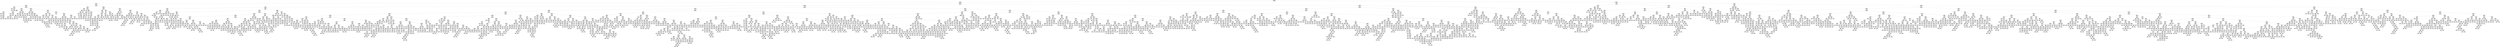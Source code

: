 digraph Tree {
node [shape=box] ;
0 [label="X[3] <= 2.5\ngini = 0.443\nsamples = 138105\nvalue = [92293, 45812]"] ;
1 [label="X[2] <= 3.5\ngini = 0.496\nsamples = 86951\nvalue = [47166, 39785]"] ;
0 -> 1 [labeldistance=2.5, labelangle=45, headlabel="True"] ;
2 [label="X[2] <= 2.0\ngini = 0.252\nsamples = 10022\nvalue = [8541, 1481]"] ;
1 -> 2 ;
3 [label="X[3] <= 1.5\ngini = 0.395\nsamples = 4161\nvalue = [3036, 1125]"] ;
2 -> 3 ;
4 [label="X[4] <= 10.5\ngini = 0.002\nsamples = 826\nvalue = [825, 1]"] ;
3 -> 4 ;
5 [label="gini = 0.0\nsamples = 682\nvalue = [682, 0]"] ;
4 -> 5 ;
6 [label="X[1] <= 173.5\ngini = 0.014\nsamples = 144\nvalue = [143, 1]"] ;
4 -> 6 ;
7 [label="gini = 0.0\nsamples = 104\nvalue = [104, 0]"] ;
6 -> 7 ;
8 [label="gini = 0.049\nsamples = 40\nvalue = [39, 1]"] ;
6 -> 8 ;
9 [label="X[0] <= 2.5\ngini = 0.447\nsamples = 3335\nvalue = [2211, 1124]"] ;
3 -> 9 ;
10 [label="X[1] <= 92.0\ngini = 0.241\nsamples = 783\nvalue = [673, 110]"] ;
9 -> 10 ;
11 [label="X[0] <= 1.5\ngini = 0.337\nsamples = 350\nvalue = [275, 75]"] ;
10 -> 11 ;
12 [label="X[1] <= 4.0\ngini = 0.199\nsamples = 170\nvalue = [151, 19]"] ;
11 -> 12 ;
13 [label="gini = 0.467\nsamples = 35\nvalue = [22, 13]"] ;
12 -> 13 ;
14 [label="X[1] <= 47.5\ngini = 0.085\nsamples = 135\nvalue = [129, 6]"] ;
12 -> 14 ;
15 [label="gini = 0.0\nsamples = 67\nvalue = [67, 0]"] ;
14 -> 15 ;
16 [label="X[4] <= 1.5\ngini = 0.161\nsamples = 68\nvalue = [62, 6]"] ;
14 -> 16 ;
17 [label="gini = 0.408\nsamples = 7\nvalue = [5, 2]"] ;
16 -> 17 ;
18 [label="X[5] <= 3.553\ngini = 0.123\nsamples = 61\nvalue = [57, 4]"] ;
16 -> 18 ;
19 [label="gini = 0.0\nsamples = 29\nvalue = [29, 0]"] ;
18 -> 19 ;
20 [label="gini = 0.219\nsamples = 32\nvalue = [28, 4]"] ;
18 -> 20 ;
21 [label="X[1] <= 54.0\ngini = 0.429\nsamples = 180\nvalue = [124, 56]"] ;
11 -> 21 ;
22 [label="gini = 0.5\nsamples = 32\nvalue = [16, 16]"] ;
21 -> 22 ;
23 [label="X[5] <= 4.138\ngini = 0.394\nsamples = 148\nvalue = [108, 40]"] ;
21 -> 23 ;
24 [label="X[1] <= 72.5\ngini = 0.385\nsamples = 146\nvalue = [108, 38]"] ;
23 -> 24 ;
25 [label="X[1] <= 58.0\ngini = 0.302\nsamples = 70\nvalue = [57, 13]"] ;
24 -> 25 ;
26 [label="gini = 0.431\nsamples = 35\nvalue = [24, 11]"] ;
25 -> 26 ;
27 [label="gini = 0.108\nsamples = 35\nvalue = [33, 2]"] ;
25 -> 27 ;
28 [label="X[1] <= 87.5\ngini = 0.441\nsamples = 76\nvalue = [51, 25]"] ;
24 -> 28 ;
29 [label="gini = 0.5\nsamples = 38\nvalue = [19, 19]"] ;
28 -> 29 ;
30 [label="gini = 0.266\nsamples = 38\nvalue = [32, 6]"] ;
28 -> 30 ;
31 [label="gini = 0.0\nsamples = 2\nvalue = [0, 2]"] ;
23 -> 31 ;
32 [label="X[1] <= 613.0\ngini = 0.149\nsamples = 433\nvalue = [398, 35]"] ;
10 -> 32 ;
33 [label="X[4] <= 3.5\ngini = 0.114\nsamples = 361\nvalue = [339, 22]"] ;
32 -> 33 ;
34 [label="X[1] <= 206.5\ngini = 0.231\nsamples = 90\nvalue = [78, 12]"] ;
33 -> 34 ;
35 [label="X[1] <= 183.0\ngini = 0.281\nsamples = 71\nvalue = [59, 12]"] ;
34 -> 35 ;
36 [label="X[1] <= 147.0\ngini = 0.203\nsamples = 61\nvalue = [54, 7]"] ;
35 -> 36 ;
37 [label="gini = 0.346\nsamples = 18\nvalue = [14, 4]"] ;
36 -> 37 ;
38 [label="gini = 0.13\nsamples = 43\nvalue = [40, 3]"] ;
36 -> 38 ;
39 [label="gini = 0.5\nsamples = 10\nvalue = [5, 5]"] ;
35 -> 39 ;
40 [label="gini = 0.0\nsamples = 19\nvalue = [19, 0]"] ;
34 -> 40 ;
41 [label="X[0] <= 1.5\ngini = 0.071\nsamples = 271\nvalue = [261, 10]"] ;
33 -> 41 ;
42 [label="X[1] <= 147.0\ngini = 0.015\nsamples = 135\nvalue = [134, 1]"] ;
41 -> 42 ;
43 [label="gini = 0.083\nsamples = 23\nvalue = [22, 1]"] ;
42 -> 43 ;
44 [label="gini = 0.0\nsamples = 112\nvalue = [112, 0]"] ;
42 -> 44 ;
45 [label="X[5] <= 3.966\ngini = 0.124\nsamples = 136\nvalue = [127, 9]"] ;
41 -> 45 ;
46 [label="X[1] <= 126.5\ngini = 0.088\nsamples = 109\nvalue = [104, 5]"] ;
45 -> 46 ;
47 [label="gini = 0.172\nsamples = 21\nvalue = [19, 2]"] ;
46 -> 47 ;
48 [label="X[1] <= 165.0\ngini = 0.066\nsamples = 88\nvalue = [85, 3]"] ;
46 -> 48 ;
49 [label="gini = 0.0\nsamples = 23\nvalue = [23, 0]"] ;
48 -> 49 ;
50 [label="X[1] <= 206.5\ngini = 0.088\nsamples = 65\nvalue = [62, 3]"] ;
48 -> 50 ;
51 [label="gini = 0.127\nsamples = 44\nvalue = [41, 3]"] ;
50 -> 51 ;
52 [label="gini = 0.0\nsamples = 21\nvalue = [21, 0]"] ;
50 -> 52 ;
53 [label="gini = 0.252\nsamples = 27\nvalue = [23, 4]"] ;
45 -> 53 ;
54 [label="X[5] <= 3.388\ngini = 0.296\nsamples = 72\nvalue = [59, 13]"] ;
32 -> 54 ;
55 [label="gini = 0.133\nsamples = 28\nvalue = [26, 2]"] ;
54 -> 55 ;
56 [label="gini = 0.375\nsamples = 44\nvalue = [33, 11]"] ;
54 -> 56 ;
57 [label="X[0] <= 4.5\ngini = 0.479\nsamples = 2552\nvalue = [1538, 1014]"] ;
9 -> 57 ;
58 [label="X[1] <= 77.0\ngini = 0.375\nsamples = 529\nvalue = [132, 397]"] ;
57 -> 58 ;
59 [label="X[0] <= 3.5\ngini = 0.095\nsamples = 241\nvalue = [12, 229]"] ;
58 -> 59 ;
60 [label="X[1] <= 53.0\ngini = 0.301\nsamples = 65\nvalue = [12, 53]"] ;
59 -> 60 ;
61 [label="gini = 0.485\nsamples = 29\nvalue = [12, 17]"] ;
60 -> 61 ;
62 [label="gini = 0.0\nsamples = 36\nvalue = [0, 36]"] ;
60 -> 62 ;
63 [label="gini = 0.0\nsamples = 176\nvalue = [0, 176]"] ;
59 -> 63 ;
64 [label="X[1] <= 117.5\ngini = 0.486\nsamples = 288\nvalue = [120, 168]"] ;
58 -> 64 ;
65 [label="X[1] <= 86.5\ngini = 0.029\nsamples = 68\nvalue = [67, 1]"] ;
64 -> 65 ;
66 [label="gini = 0.067\nsamples = 29\nvalue = [28, 1]"] ;
65 -> 66 ;
67 [label="gini = 0.0\nsamples = 39\nvalue = [39, 0]"] ;
65 -> 67 ;
68 [label="X[1] <= 225.5\ngini = 0.366\nsamples = 220\nvalue = [53, 167]"] ;
64 -> 68 ;
69 [label="X[1] <= 195.5\ngini = 0.438\nsamples = 151\nvalue = [49, 102]"] ;
68 -> 69 ;
70 [label="X[1] <= 173.5\ngini = 0.24\nsamples = 115\nvalue = [16, 99]"] ;
69 -> 70 ;
71 [label="X[1] <= 160.5\ngini = 0.336\nsamples = 75\nvalue = [16, 59]"] ;
70 -> 71 ;
72 [label="gini = 0.105\nsamples = 36\nvalue = [2, 34]"] ;
71 -> 72 ;
73 [label="gini = 0.46\nsamples = 39\nvalue = [14, 25]"] ;
71 -> 73 ;
74 [label="gini = 0.0\nsamples = 40\nvalue = [0, 40]"] ;
70 -> 74 ;
75 [label="gini = 0.153\nsamples = 36\nvalue = [33, 3]"] ;
69 -> 75 ;
76 [label="X[5] <= 3.952\ngini = 0.109\nsamples = 69\nvalue = [4, 65]"] ;
68 -> 76 ;
77 [label="X[5] <= 3.21\ngini = 0.036\nsamples = 55\nvalue = [1, 54]"] ;
76 -> 77 ;
78 [label="gini = 0.133\nsamples = 14\nvalue = [1, 13]"] ;
77 -> 78 ;
79 [label="gini = 0.0\nsamples = 41\nvalue = [0, 41]"] ;
77 -> 79 ;
80 [label="gini = 0.337\nsamples = 14\nvalue = [3, 11]"] ;
76 -> 80 ;
81 [label="X[0] <= 5.5\ngini = 0.424\nsamples = 2023\nvalue = [1406, 617]"] ;
57 -> 81 ;
82 [label="X[1] <= 126.0\ngini = 0.245\nsamples = 666\nvalue = [571, 95]"] ;
81 -> 82 ;
83 [label="X[1] <= 117.0\ngini = 0.309\nsamples = 388\nvalue = [314, 74]"] ;
82 -> 83 ;
84 [label="X[1] <= 113.5\ngini = 0.178\nsamples = 314\nvalue = [283, 31]"] ;
83 -> 84 ;
85 [label="X[1] <= 30.5\ngini = 0.212\nsamples = 249\nvalue = [219, 30]"] ;
84 -> 85 ;
86 [label="X[4] <= 4.5\ngini = 0.055\nsamples = 71\nvalue = [69, 2]"] ;
85 -> 86 ;
87 [label="gini = 0.137\nsamples = 27\nvalue = [25, 2]"] ;
86 -> 87 ;
88 [label="gini = 0.0\nsamples = 44\nvalue = [44, 0]"] ;
86 -> 88 ;
89 [label="X[1] <= 43.5\ngini = 0.265\nsamples = 178\nvalue = [150, 28]"] ;
85 -> 89 ;
90 [label="gini = 0.45\nsamples = 38\nvalue = [25, 13]"] ;
89 -> 90 ;
91 [label="X[5] <= 3.249\ngini = 0.191\nsamples = 140\nvalue = [125, 15]"] ;
89 -> 91 ;
92 [label="gini = 0.0\nsamples = 39\nvalue = [39, 0]"] ;
91 -> 92 ;
93 [label="X[5] <= 3.67\ngini = 0.253\nsamples = 101\nvalue = [86, 15]"] ;
91 -> 93 ;
94 [label="gini = 0.355\nsamples = 39\nvalue = [30, 9]"] ;
93 -> 94 ;
95 [label="X[4] <= 1.5\ngini = 0.175\nsamples = 62\nvalue = [56, 6]"] ;
93 -> 95 ;
96 [label="gini = 0.444\nsamples = 6\nvalue = [4, 2]"] ;
95 -> 96 ;
97 [label="X[4] <= 6.5\ngini = 0.133\nsamples = 56\nvalue = [52, 4]"] ;
95 -> 97 ;
98 [label="gini = 0.0\nsamples = 18\nvalue = [18, 0]"] ;
97 -> 98 ;
99 [label="gini = 0.188\nsamples = 38\nvalue = [34, 4]"] ;
97 -> 99 ;
100 [label="X[4] <= 11.5\ngini = 0.03\nsamples = 65\nvalue = [64, 1]"] ;
84 -> 100 ;
101 [label="gini = 0.0\nsamples = 58\nvalue = [58, 0]"] ;
100 -> 101 ;
102 [label="gini = 0.245\nsamples = 7\nvalue = [6, 1]"] ;
100 -> 102 ;
103 [label="X[5] <= 3.189\ngini = 0.487\nsamples = 74\nvalue = [31, 43]"] ;
83 -> 103 ;
104 [label="gini = 0.346\nsamples = 9\nvalue = [7, 2]"] ;
103 -> 104 ;
105 [label="X[1] <= 120.5\ngini = 0.466\nsamples = 65\nvalue = [24, 41]"] ;
103 -> 105 ;
106 [label="gini = 0.382\nsamples = 35\nvalue = [9, 26]"] ;
105 -> 106 ;
107 [label="gini = 0.5\nsamples = 30\nvalue = [15, 15]"] ;
105 -> 107 ;
108 [label="X[5] <= 3.21\ngini = 0.14\nsamples = 278\nvalue = [257, 21]"] ;
82 -> 108 ;
109 [label="gini = 0.0\nsamples = 56\nvalue = [56, 0]"] ;
108 -> 109 ;
110 [label="X[1] <= 196.5\ngini = 0.171\nsamples = 222\nvalue = [201, 21]"] ;
108 -> 110 ;
111 [label="X[1] <= 178.0\ngini = 0.231\nsamples = 105\nvalue = [91, 14]"] ;
110 -> 111 ;
112 [label="X[5] <= 4.046\ngini = 0.123\nsamples = 76\nvalue = [71, 5]"] ;
111 -> 112 ;
113 [label="X[5] <= 3.226\ngini = 0.058\nsamples = 67\nvalue = [65, 2]"] ;
112 -> 113 ;
114 [label="gini = 0.444\nsamples = 3\nvalue = [2, 1]"] ;
113 -> 114 ;
115 [label="X[4] <= 7.5\ngini = 0.031\nsamples = 64\nvalue = [63, 1]"] ;
113 -> 115 ;
116 [label="gini = 0.0\nsamples = 43\nvalue = [43, 0]"] ;
115 -> 116 ;
117 [label="gini = 0.091\nsamples = 21\nvalue = [20, 1]"] ;
115 -> 117 ;
118 [label="gini = 0.444\nsamples = 9\nvalue = [6, 3]"] ;
112 -> 118 ;
119 [label="gini = 0.428\nsamples = 29\nvalue = [20, 9]"] ;
111 -> 119 ;
120 [label="X[5] <= 4.138\ngini = 0.112\nsamples = 117\nvalue = [110, 7]"] ;
110 -> 120 ;
121 [label="X[1] <= 609.5\ngini = 0.099\nsamples = 115\nvalue = [109, 6]"] ;
120 -> 121 ;
122 [label="X[4] <= 4.5\ngini = 0.047\nsamples = 83\nvalue = [81, 2]"] ;
121 -> 122 ;
123 [label="gini = 0.128\nsamples = 29\nvalue = [27, 2]"] ;
122 -> 123 ;
124 [label="gini = 0.0\nsamples = 54\nvalue = [54, 0]"] ;
122 -> 124 ;
125 [label="gini = 0.219\nsamples = 32\nvalue = [28, 4]"] ;
121 -> 125 ;
126 [label="gini = 0.5\nsamples = 2\nvalue = [1, 1]"] ;
120 -> 126 ;
127 [label="X[1] <= 9.0\ngini = 0.473\nsamples = 1357\nvalue = [835, 522]"] ;
81 -> 127 ;
128 [label="gini = 0.0\nsamples = 38\nvalue = [0, 38]"] ;
127 -> 128 ;
129 [label="X[1] <= 615.0\ngini = 0.465\nsamples = 1319\nvalue = [835, 484]"] ;
127 -> 129 ;
130 [label="X[1] <= 66.5\ngini = 0.475\nsamples = 1209\nvalue = [741, 468]"] ;
129 -> 130 ;
131 [label="X[1] <= 26.0\ngini = 0.384\nsamples = 293\nvalue = [217, 76]"] ;
130 -> 131 ;
132 [label="X[4] <= 11.5\ngini = 0.491\nsamples = 113\nvalue = [49, 64]"] ;
131 -> 132 ;
133 [label="X[0] <= 6.5\ngini = 0.497\nsamples = 104\nvalue = [48, 56]"] ;
132 -> 133 ;
134 [label="X[5] <= 3.116\ngini = 0.48\nsamples = 75\nvalue = [30, 45]"] ;
133 -> 134 ;
135 [label="gini = 0.0\nsamples = 2\nvalue = [2, 0]"] ;
134 -> 135 ;
136 [label="X[5] <= 3.294\ngini = 0.473\nsamples = 73\nvalue = [28, 45]"] ;
134 -> 136 ;
137 [label="gini = 0.375\nsamples = 28\nvalue = [7, 21]"] ;
136 -> 137 ;
138 [label="gini = 0.498\nsamples = 45\nvalue = [21, 24]"] ;
136 -> 138 ;
139 [label="gini = 0.471\nsamples = 29\nvalue = [18, 11]"] ;
133 -> 139 ;
140 [label="gini = 0.198\nsamples = 9\nvalue = [1, 8]"] ;
132 -> 140 ;
141 [label="X[5] <= 3.783\ngini = 0.124\nsamples = 180\nvalue = [168, 12]"] ;
131 -> 141 ;
142 [label="X[1] <= 61.0\ngini = 0.155\nsamples = 118\nvalue = [108, 10]"] ;
141 -> 142 ;
143 [label="X[1] <= 55.5\ngini = 0.227\nsamples = 69\nvalue = [60, 9]"] ;
142 -> 143 ;
144 [label="gini = 0.122\nsamples = 46\nvalue = [43, 3]"] ;
143 -> 144 ;
145 [label="gini = 0.386\nsamples = 23\nvalue = [17, 6]"] ;
143 -> 145 ;
146 [label="gini = 0.04\nsamples = 49\nvalue = [48, 1]"] ;
142 -> 146 ;
147 [label="X[1] <= 65.5\ngini = 0.062\nsamples = 62\nvalue = [60, 2]"] ;
141 -> 147 ;
148 [label="gini = 0.0\nsamples = 52\nvalue = [52, 0]"] ;
147 -> 148 ;
149 [label="gini = 0.32\nsamples = 10\nvalue = [8, 2]"] ;
147 -> 149 ;
150 [label="X[1] <= 68.0\ngini = 0.49\nsamples = 916\nvalue = [524, 392]"] ;
130 -> 150 ;
151 [label="gini = 0.059\nsamples = 33\nvalue = [1, 32]"] ;
150 -> 151 ;
152 [label="X[1] <= 71.0\ngini = 0.483\nsamples = 883\nvalue = [523, 360]"] ;
150 -> 152 ;
153 [label="gini = 0.198\nsamples = 36\nvalue = [32, 4]"] ;
152 -> 153 ;
154 [label="X[1] <= 124.5\ngini = 0.487\nsamples = 847\nvalue = [491, 356]"] ;
152 -> 154 ;
155 [label="X[1] <= 118.5\ngini = 0.496\nsamples = 251\nvalue = [114, 137]"] ;
154 -> 155 ;
156 [label="X[1] <= 77.5\ngini = 0.498\nsamples = 215\nvalue = [114, 101]"] ;
155 -> 156 ;
157 [label="X[1] <= 73.5\ngini = 0.434\nsamples = 69\nvalue = [22, 47]"] ;
156 -> 157 ;
158 [label="gini = 0.457\nsamples = 34\nvalue = [22, 12]"] ;
157 -> 158 ;
159 [label="gini = 0.0\nsamples = 35\nvalue = [0, 35]"] ;
157 -> 159 ;
160 [label="X[1] <= 86.5\ngini = 0.466\nsamples = 146\nvalue = [92, 54]"] ;
156 -> 160 ;
161 [label="gini = 0.142\nsamples = 39\nvalue = [36, 3]"] ;
160 -> 161 ;
162 [label="X[1] <= 93.0\ngini = 0.499\nsamples = 107\nvalue = [56, 51]"] ;
160 -> 162 ;
163 [label="gini = 0.339\nsamples = 37\nvalue = [8, 29]"] ;
162 -> 163 ;
164 [label="X[1] <= 105.5\ngini = 0.431\nsamples = 70\nvalue = [48, 22]"] ;
162 -> 164 ;
165 [label="gini = 0.289\nsamples = 40\nvalue = [33, 7]"] ;
164 -> 165 ;
166 [label="gini = 0.5\nsamples = 30\nvalue = [15, 15]"] ;
164 -> 166 ;
167 [label="gini = 0.0\nsamples = 36\nvalue = [0, 36]"] ;
155 -> 167 ;
168 [label="X[1] <= 165.0\ngini = 0.465\nsamples = 596\nvalue = [377, 219]"] ;
154 -> 168 ;
169 [label="X[1] <= 149.5\ngini = 0.139\nsamples = 146\nvalue = [135, 11]"] ;
168 -> 169 ;
170 [label="X[5] <= 3.714\ngini = 0.088\nsamples = 109\nvalue = [104, 5]"] ;
169 -> 170 ;
171 [label="X[5] <= 3.249\ngini = 0.144\nsamples = 64\nvalue = [59, 5]"] ;
170 -> 171 ;
172 [label="gini = 0.0\nsamples = 31\nvalue = [31, 0]"] ;
171 -> 172 ;
173 [label="gini = 0.257\nsamples = 33\nvalue = [28, 5]"] ;
171 -> 173 ;
174 [label="gini = 0.0\nsamples = 45\nvalue = [45, 0]"] ;
170 -> 174 ;
175 [label="gini = 0.272\nsamples = 37\nvalue = [31, 6]"] ;
169 -> 175 ;
176 [label="X[1] <= 184.5\ngini = 0.497\nsamples = 450\nvalue = [242, 208]"] ;
168 -> 176 ;
177 [label="X[1] <= 180.5\ngini = 0.46\nsamples = 145\nvalue = [52, 93]"] ;
176 -> 177 ;
178 [label="X[1] <= 171.5\ngini = 0.5\nsamples = 104\nvalue = [51, 53]"] ;
177 -> 178 ;
179 [label="gini = 0.457\nsamples = 34\nvalue = [22, 12]"] ;
178 -> 179 ;
180 [label="X[4] <= 11.5\ngini = 0.485\nsamples = 70\nvalue = [29, 41]"] ;
178 -> 180 ;
181 [label="X[5] <= 4.029\ngini = 0.469\nsamples = 64\nvalue = [24, 40]"] ;
180 -> 181 ;
182 [label="X[5] <= 3.988\ngini = 0.485\nsamples = 58\nvalue = [24, 34]"] ;
181 -> 182 ;
183 [label="X[4] <= 7.5\ngini = 0.466\nsamples = 54\nvalue = [20, 34]"] ;
182 -> 183 ;
184 [label="gini = 0.498\nsamples = 34\nvalue = [16, 18]"] ;
183 -> 184 ;
185 [label="gini = 0.32\nsamples = 20\nvalue = [4, 16]"] ;
183 -> 185 ;
186 [label="gini = 0.0\nsamples = 4\nvalue = [4, 0]"] ;
182 -> 186 ;
187 [label="gini = 0.0\nsamples = 6\nvalue = [0, 6]"] ;
181 -> 187 ;
188 [label="gini = 0.278\nsamples = 6\nvalue = [5, 1]"] ;
180 -> 188 ;
189 [label="gini = 0.048\nsamples = 41\nvalue = [1, 40]"] ;
177 -> 189 ;
190 [label="X[1] <= 211.5\ngini = 0.47\nsamples = 305\nvalue = [190, 115]"] ;
176 -> 190 ;
191 [label="X[1] <= 199.0\ngini = 0.397\nsamples = 154\nvalue = [112, 42]"] ;
190 -> 191 ;
192 [label="X[1] <= 189.0\ngini = 0.442\nsamples = 115\nvalue = [77, 38]"] ;
191 -> 192 ;
193 [label="X[5] <= 3.269\ngini = 0.317\nsamples = 76\nvalue = [61, 15]"] ;
192 -> 193 ;
194 [label="gini = 0.069\nsamples = 28\nvalue = [27, 1]"] ;
193 -> 194 ;
195 [label="gini = 0.413\nsamples = 48\nvalue = [34, 14]"] ;
193 -> 195 ;
196 [label="gini = 0.484\nsamples = 39\nvalue = [16, 23]"] ;
192 -> 196 ;
197 [label="gini = 0.184\nsamples = 39\nvalue = [35, 4]"] ;
191 -> 197 ;
198 [label="X[1] <= 223.0\ngini = 0.499\nsamples = 151\nvalue = [78, 73]"] ;
190 -> 198 ;
199 [label="X[1] <= 215.5\ngini = 0.463\nsamples = 77\nvalue = [28, 49]"] ;
198 -> 199 ;
200 [label="gini = 0.478\nsamples = 38\nvalue = [23, 15]"] ;
199 -> 200 ;
201 [label="gini = 0.224\nsamples = 39\nvalue = [5, 34]"] ;
199 -> 201 ;
202 [label="X[5] <= 3.838\ngini = 0.438\nsamples = 74\nvalue = [50, 24]"] ;
198 -> 202 ;
203 [label="X[5] <= 3.601\ngini = 0.366\nsamples = 54\nvalue = [41, 13]"] ;
202 -> 203 ;
204 [label="gini = 0.408\nsamples = 42\nvalue = [30, 12]"] ;
203 -> 204 ;
205 [label="gini = 0.153\nsamples = 12\nvalue = [11, 1]"] ;
203 -> 205 ;
206 [label="gini = 0.495\nsamples = 20\nvalue = [9, 11]"] ;
202 -> 206 ;
207 [label="X[5] <= 3.416\ngini = 0.249\nsamples = 110\nvalue = [94, 16]"] ;
129 -> 207 ;
208 [label="X[5] <= 3.21\ngini = 0.073\nsamples = 53\nvalue = [51, 2]"] ;
207 -> 208 ;
209 [label="gini = 0.0\nsamples = 27\nvalue = [27, 0]"] ;
208 -> 209 ;
210 [label="gini = 0.142\nsamples = 26\nvalue = [24, 2]"] ;
208 -> 210 ;
211 [label="X[0] <= 7.5\ngini = 0.371\nsamples = 57\nvalue = [43, 14]"] ;
207 -> 211 ;
212 [label="gini = 0.46\nsamples = 39\nvalue = [25, 14]"] ;
211 -> 212 ;
213 [label="gini = 0.0\nsamples = 18\nvalue = [18, 0]"] ;
211 -> 213 ;
214 [label="X[3] <= 1.5\ngini = 0.114\nsamples = 5861\nvalue = [5505, 356]"] ;
2 -> 214 ;
215 [label="X[1] <= 75.5\ngini = 0.01\nsamples = 2510\nvalue = [2498, 12]"] ;
214 -> 215 ;
216 [label="X[1] <= 73.5\ngini = 0.02\nsamples = 910\nvalue = [901, 9]"] ;
215 -> 216 ;
217 [label="X[4] <= 5.5\ngini = 0.007\nsamples = 884\nvalue = [881, 3]"] ;
216 -> 217 ;
218 [label="X[4] <= 3.5\ngini = 0.016\nsamples = 375\nvalue = [372, 3]"] ;
217 -> 218 ;
219 [label="gini = 0.0\nsamples = 226\nvalue = [226, 0]"] ;
218 -> 219 ;
220 [label="X[1] <= 40.0\ngini = 0.039\nsamples = 149\nvalue = [146, 3]"] ;
218 -> 220 ;
221 [label="gini = 0.0\nsamples = 60\nvalue = [60, 0]"] ;
220 -> 221 ;
222 [label="X[1] <= 43.5\ngini = 0.065\nsamples = 89\nvalue = [86, 3]"] ;
220 -> 222 ;
223 [label="gini = 0.298\nsamples = 11\nvalue = [9, 2]"] ;
222 -> 223 ;
224 [label="X[1] <= 67.5\ngini = 0.025\nsamples = 78\nvalue = [77, 1]"] ;
222 -> 224 ;
225 [label="gini = 0.0\nsamples = 61\nvalue = [61, 0]"] ;
224 -> 225 ;
226 [label="gini = 0.111\nsamples = 17\nvalue = [16, 1]"] ;
224 -> 226 ;
227 [label="gini = 0.0\nsamples = 509\nvalue = [509, 0]"] ;
217 -> 227 ;
228 [label="gini = 0.355\nsamples = 26\nvalue = [20, 6]"] ;
216 -> 228 ;
229 [label="X[5] <= 3.198\ngini = 0.004\nsamples = 1600\nvalue = [1597, 3]"] ;
215 -> 229 ;
230 [label="gini = 0.04\nsamples = 49\nvalue = [48, 1]"] ;
229 -> 230 ;
231 [label="X[5] <= 3.482\ngini = 0.003\nsamples = 1551\nvalue = [1549, 2]"] ;
229 -> 231 ;
232 [label="X[5] <= 3.375\ngini = 0.009\nsamples = 454\nvalue = [452, 2]"] ;
231 -> 232 ;
233 [label="gini = 0.0\nsamples = 356\nvalue = [356, 0]"] ;
232 -> 233 ;
234 [label="X[1] <= 173.5\ngini = 0.04\nsamples = 98\nvalue = [96, 2]"] ;
232 -> 234 ;
235 [label="X[1] <= 172.5\ngini = 0.074\nsamples = 52\nvalue = [50, 2]"] ;
234 -> 235 ;
236 [label="X[0] <= 5.5\ngini = 0.039\nsamples = 50\nvalue = [49, 1]"] ;
235 -> 236 ;
237 [label="gini = 0.0\nsamples = 35\nvalue = [35, 0]"] ;
236 -> 237 ;
238 [label="gini = 0.124\nsamples = 15\nvalue = [14, 1]"] ;
236 -> 238 ;
239 [label="gini = 0.5\nsamples = 2\nvalue = [1, 1]"] ;
235 -> 239 ;
240 [label="gini = 0.0\nsamples = 46\nvalue = [46, 0]"] ;
234 -> 240 ;
241 [label="gini = 0.0\nsamples = 1097\nvalue = [1097, 0]"] ;
231 -> 241 ;
242 [label="X[5] <= 3.714\ngini = 0.184\nsamples = 3351\nvalue = [3007, 344]"] ;
214 -> 242 ;
243 [label="X[4] <= 10.5\ngini = 0.08\nsamples = 1872\nvalue = [1794, 78]"] ;
242 -> 243 ;
244 [label="X[4] <= 2.5\ngini = 0.061\nsamples = 1601\nvalue = [1551, 50]"] ;
243 -> 244 ;
245 [label="X[0] <= 3.5\ngini = 0.133\nsamples = 292\nvalue = [271, 21]"] ;
244 -> 245 ;
246 [label="gini = 0.0\nsamples = 82\nvalue = [82, 0]"] ;
245 -> 246 ;
247 [label="X[0] <= 4.5\ngini = 0.18\nsamples = 210\nvalue = [189, 21]"] ;
245 -> 247 ;
248 [label="gini = 0.381\nsamples = 39\nvalue = [29, 10]"] ;
247 -> 248 ;
249 [label="X[0] <= 5.5\ngini = 0.12\nsamples = 171\nvalue = [160, 11]"] ;
247 -> 249 ;
250 [label="gini = 0.0\nsamples = 64\nvalue = [64, 0]"] ;
249 -> 250 ;
251 [label="X[1] <= 77.5\ngini = 0.184\nsamples = 107\nvalue = [96, 11]"] ;
249 -> 251 ;
252 [label="gini = 0.313\nsamples = 36\nvalue = [29, 7]"] ;
251 -> 252 ;
253 [label="X[1] <= 187.5\ngini = 0.106\nsamples = 71\nvalue = [67, 4]"] ;
251 -> 253 ;
254 [label="gini = 0.172\nsamples = 42\nvalue = [38, 4]"] ;
253 -> 254 ;
255 [label="gini = 0.0\nsamples = 29\nvalue = [29, 0]"] ;
253 -> 255 ;
256 [label="X[5] <= 3.601\ngini = 0.043\nsamples = 1309\nvalue = [1280, 29]"] ;
244 -> 256 ;
257 [label="X[4] <= 9.5\ngini = 0.034\nsamples = 1169\nvalue = [1149, 20]"] ;
256 -> 257 ;
258 [label="X[4] <= 5.5\ngini = 0.025\nsamples = 1041\nvalue = [1028, 13]"] ;
257 -> 258 ;
259 [label="X[5] <= 3.26\ngini = 0.041\nsamples = 476\nvalue = [466, 10]"] ;
258 -> 259 ;
260 [label="X[5] <= 3.132\ngini = 0.015\nsamples = 271\nvalue = [269, 2]"] ;
259 -> 260 ;
261 [label="gini = 0.0\nsamples = 131\nvalue = [131, 0]"] ;
260 -> 261 ;
262 [label="X[1] <= 73.0\ngini = 0.028\nsamples = 140\nvalue = [138, 2]"] ;
260 -> 262 ;
263 [label="gini = 0.0\nsamples = 43\nvalue = [43, 0]"] ;
262 -> 263 ;
264 [label="X[1] <= 75.5\ngini = 0.04\nsamples = 97\nvalue = [95, 2]"] ;
262 -> 264 ;
265 [label="gini = 0.0\nsamples = 1\nvalue = [0, 1]"] ;
264 -> 265 ;
266 [label="X[0] <= 2.5\ngini = 0.021\nsamples = 96\nvalue = [95, 1]"] ;
264 -> 266 ;
267 [label="gini = 0.077\nsamples = 25\nvalue = [24, 1]"] ;
266 -> 267 ;
268 [label="gini = 0.0\nsamples = 71\nvalue = [71, 0]"] ;
266 -> 268 ;
269 [label="X[5] <= 3.487\ngini = 0.075\nsamples = 205\nvalue = [197, 8]"] ;
259 -> 269 ;
270 [label="X[0] <= 3.5\ngini = 0.109\nsamples = 138\nvalue = [130, 8]"] ;
269 -> 270 ;
271 [label="gini = 0.0\nsamples = 34\nvalue = [34, 0]"] ;
270 -> 271 ;
272 [label="X[1] <= 60.0\ngini = 0.142\nsamples = 104\nvalue = [96, 8]"] ;
270 -> 272 ;
273 [label="gini = 0.0\nsamples = 22\nvalue = [22, 0]"] ;
272 -> 273 ;
274 [label="X[1] <= 64.0\ngini = 0.176\nsamples = 82\nvalue = [74, 8]"] ;
272 -> 274 ;
275 [label="gini = 0.5\nsamples = 2\nvalue = [1, 1]"] ;
274 -> 275 ;
276 [label="X[1] <= 218.5\ngini = 0.16\nsamples = 80\nvalue = [73, 7]"] ;
274 -> 276 ;
277 [label="X[1] <= 216.5\ngini = 0.198\nsamples = 63\nvalue = [56, 7]"] ;
276 -> 277 ;
278 [label="X[4] <= 4.5\ngini = 0.177\nsamples = 61\nvalue = [55, 6]"] ;
277 -> 278 ;
279 [label="gini = 0.062\nsamples = 31\nvalue = [30, 1]"] ;
278 -> 279 ;
280 [label="gini = 0.278\nsamples = 30\nvalue = [25, 5]"] ;
278 -> 280 ;
281 [label="gini = 0.5\nsamples = 2\nvalue = [1, 1]"] ;
277 -> 281 ;
282 [label="gini = 0.0\nsamples = 17\nvalue = [17, 0]"] ;
276 -> 282 ;
283 [label="gini = 0.0\nsamples = 67\nvalue = [67, 0]"] ;
269 -> 283 ;
284 [label="X[1] <= 75.5\ngini = 0.011\nsamples = 565\nvalue = [562, 3]"] ;
258 -> 284 ;
285 [label="X[1] <= 73.5\ngini = 0.031\nsamples = 193\nvalue = [190, 3]"] ;
284 -> 285 ;
286 [label="gini = 0.0\nsamples = 186\nvalue = [186, 0]"] ;
285 -> 286 ;
287 [label="gini = 0.49\nsamples = 7\nvalue = [4, 3]"] ;
285 -> 287 ;
288 [label="gini = 0.0\nsamples = 372\nvalue = [372, 0]"] ;
284 -> 288 ;
289 [label="X[5] <= 3.196\ngini = 0.103\nsamples = 128\nvalue = [121, 7]"] ;
257 -> 289 ;
290 [label="X[0] <= 3.5\ngini = 0.185\nsamples = 68\nvalue = [61, 7]"] ;
289 -> 290 ;
291 [label="gini = 0.0\nsamples = 21\nvalue = [21, 0]"] ;
290 -> 291 ;
292 [label="gini = 0.254\nsamples = 47\nvalue = [40, 7]"] ;
290 -> 292 ;
293 [label="gini = 0.0\nsamples = 60\nvalue = [60, 0]"] ;
289 -> 293 ;
294 [label="X[5] <= 3.67\ngini = 0.12\nsamples = 140\nvalue = [131, 9]"] ;
256 -> 294 ;
295 [label="X[1] <= 12.5\ngini = 0.216\nsamples = 73\nvalue = [64, 9]"] ;
294 -> 295 ;
296 [label="gini = 0.5\nsamples = 4\nvalue = [2, 2]"] ;
295 -> 296 ;
297 [label="X[1] <= 73.5\ngini = 0.182\nsamples = 69\nvalue = [62, 7]"] ;
295 -> 297 ;
298 [label="gini = 0.0\nsamples = 23\nvalue = [23, 0]"] ;
297 -> 298 ;
299 [label="gini = 0.258\nsamples = 46\nvalue = [39, 7]"] ;
297 -> 299 ;
300 [label="gini = 0.0\nsamples = 67\nvalue = [67, 0]"] ;
294 -> 300 ;
301 [label="X[0] <= 3.5\ngini = 0.185\nsamples = 271\nvalue = [243, 28]"] ;
243 -> 301 ;
302 [label="gini = 0.0\nsamples = 84\nvalue = [84, 0]"] ;
301 -> 302 ;
303 [label="X[5] <= 3.301\ngini = 0.255\nsamples = 187\nvalue = [159, 28]"] ;
301 -> 303 ;
304 [label="X[0] <= 4.5\ngini = 0.327\nsamples = 136\nvalue = [108, 28]"] ;
303 -> 304 ;
305 [label="gini = 0.496\nsamples = 22\nvalue = [12, 10]"] ;
304 -> 305 ;
306 [label="X[1] <= 183.0\ngini = 0.266\nsamples = 114\nvalue = [96, 18]"] ;
304 -> 306 ;
307 [label="X[1] <= 178.0\ngini = 0.317\nsamples = 81\nvalue = [65, 16]"] ;
306 -> 307 ;
308 [label="X[1] <= 73.5\ngini = 0.281\nsamples = 77\nvalue = [64, 13]"] ;
307 -> 308 ;
309 [label="gini = 0.145\nsamples = 38\nvalue = [35, 3]"] ;
308 -> 309 ;
310 [label="gini = 0.381\nsamples = 39\nvalue = [29, 10]"] ;
308 -> 310 ;
311 [label="gini = 0.375\nsamples = 4\nvalue = [1, 3]"] ;
307 -> 311 ;
312 [label="gini = 0.114\nsamples = 33\nvalue = [31, 2]"] ;
306 -> 312 ;
313 [label="gini = 0.0\nsamples = 51\nvalue = [51, 0]"] ;
303 -> 313 ;
314 [label="X[4] <= 4.5\ngini = 0.295\nsamples = 1479\nvalue = [1213, 266]"] ;
242 -> 314 ;
315 [label="X[5] <= 3.929\ngini = 0.153\nsamples = 491\nvalue = [450, 41]"] ;
314 -> 315 ;
316 [label="X[1] <= 73.5\ngini = 0.249\nsamples = 281\nvalue = [240, 41]"] ;
315 -> 316 ;
317 [label="X[0] <= 3.5\ngini = 0.154\nsamples = 95\nvalue = [87, 8]"] ;
316 -> 317 ;
318 [label="gini = 0.0\nsamples = 26\nvalue = [26, 0]"] ;
317 -> 318 ;
319 [label="X[0] <= 4.5\ngini = 0.205\nsamples = 69\nvalue = [61, 8]"] ;
317 -> 319 ;
320 [label="gini = 0.444\nsamples = 15\nvalue = [10, 5]"] ;
319 -> 320 ;
321 [label="X[0] <= 6.5\ngini = 0.105\nsamples = 54\nvalue = [51, 3]"] ;
319 -> 321 ;
322 [label="X[1] <= 66.5\ngini = 0.077\nsamples = 50\nvalue = [48, 2]"] ;
321 -> 322 ;
323 [label="gini = 0.048\nsamples = 41\nvalue = [40, 1]"] ;
322 -> 323 ;
324 [label="gini = 0.198\nsamples = 9\nvalue = [8, 1]"] ;
322 -> 324 ;
325 [label="gini = 0.375\nsamples = 4\nvalue = [3, 1]"] ;
321 -> 325 ;
326 [label="X[1] <= 75.5\ngini = 0.292\nsamples = 186\nvalue = [153, 33]"] ;
316 -> 326 ;
327 [label="gini = 0.0\nsamples = 3\nvalue = [0, 3]"] ;
326 -> 327 ;
328 [label="X[0] <= 4.5\ngini = 0.274\nsamples = 183\nvalue = [153, 30]"] ;
326 -> 328 ;
329 [label="X[0] <= 3.5\ngini = 0.368\nsamples = 70\nvalue = [53, 17]"] ;
328 -> 329 ;
330 [label="gini = 0.215\nsamples = 49\nvalue = [43, 6]"] ;
329 -> 330 ;
331 [label="gini = 0.499\nsamples = 21\nvalue = [10, 11]"] ;
329 -> 331 ;
332 [label="X[1] <= 103.5\ngini = 0.204\nsamples = 113\nvalue = [100, 13]"] ;
328 -> 332 ;
333 [label="gini = 0.463\nsamples = 11\nvalue = [7, 4]"] ;
332 -> 333 ;
334 [label="X[1] <= 615.0\ngini = 0.161\nsamples = 102\nvalue = [93, 9]"] ;
332 -> 334 ;
335 [label="X[1] <= 215.5\ngini = 0.184\nsamples = 88\nvalue = [79, 9]"] ;
334 -> 335 ;
336 [label="X[1] <= 187.5\ngini = 0.147\nsamples = 75\nvalue = [69, 6]"] ;
335 -> 336 ;
337 [label="X[1] <= 169.0\ngini = 0.18\nsamples = 60\nvalue = [54, 6]"] ;
336 -> 337 ;
338 [label="gini = 0.091\nsamples = 42\nvalue = [40, 2]"] ;
337 -> 338 ;
339 [label="gini = 0.346\nsamples = 18\nvalue = [14, 4]"] ;
337 -> 339 ;
340 [label="gini = 0.0\nsamples = 15\nvalue = [15, 0]"] ;
336 -> 340 ;
341 [label="gini = 0.355\nsamples = 13\nvalue = [10, 3]"] ;
335 -> 341 ;
342 [label="gini = 0.0\nsamples = 14\nvalue = [14, 0]"] ;
334 -> 342 ;
343 [label="gini = 0.0\nsamples = 210\nvalue = [210, 0]"] ;
315 -> 343 ;
344 [label="X[0] <= 2.5\ngini = 0.352\nsamples = 988\nvalue = [763, 225]"] ;
314 -> 344 ;
345 [label="X[1] <= 183.0\ngini = 0.195\nsamples = 237\nvalue = [211, 26]"] ;
344 -> 345 ;
346 [label="X[0] <= 1.5\ngini = 0.085\nsamples = 180\nvalue = [172, 8]"] ;
345 -> 346 ;
347 [label="X[1] <= 4.0\ngini = 0.022\nsamples = 92\nvalue = [91, 1]"] ;
346 -> 347 ;
348 [label="gini = 0.18\nsamples = 10\nvalue = [9, 1]"] ;
347 -> 348 ;
349 [label="gini = 0.0\nsamples = 82\nvalue = [82, 0]"] ;
347 -> 349 ;
350 [label="X[1] <= 126.5\ngini = 0.146\nsamples = 88\nvalue = [81, 7]"] ;
346 -> 350 ;
351 [label="X[1] <= 87.5\ngini = 0.195\nsamples = 64\nvalue = [57, 7]"] ;
350 -> 351 ;
352 [label="gini = 0.091\nsamples = 42\nvalue = [40, 2]"] ;
351 -> 352 ;
353 [label="gini = 0.351\nsamples = 22\nvalue = [17, 5]"] ;
351 -> 353 ;
354 [label="gini = 0.0\nsamples = 24\nvalue = [24, 0]"] ;
350 -> 354 ;
355 [label="X[1] <= 206.5\ngini = 0.432\nsamples = 57\nvalue = [39, 18]"] ;
345 -> 355 ;
356 [label="gini = 0.463\nsamples = 11\nvalue = [4, 7]"] ;
355 -> 356 ;
357 [label="gini = 0.364\nsamples = 46\nvalue = [35, 11]"] ;
355 -> 357 ;
358 [label="X[0] <= 4.5\ngini = 0.39\nsamples = 751\nvalue = [552, 199]"] ;
344 -> 358 ;
359 [label="X[0] <= 3.5\ngini = 0.5\nsamples = 152\nvalue = [74, 78]"] ;
358 -> 359 ;
360 [label="gini = 0.4\nsamples = 29\nvalue = [21, 8]"] ;
359 -> 360 ;
361 [label="X[1] <= 225.5\ngini = 0.49\nsamples = 123\nvalue = [53, 70]"] ;
359 -> 361 ;
362 [label="X[1] <= 173.5\ngini = 0.464\nsamples = 101\nvalue = [37, 64]"] ;
361 -> 362 ;
363 [label="X[1] <= 86.5\ngini = 0.494\nsamples = 83\nvalue = [37, 46]"] ;
362 -> 363 ;
364 [label="X[1] <= 74.5\ngini = 0.437\nsamples = 62\nvalue = [20, 42]"] ;
363 -> 364 ;
365 [label="X[1] <= 55.5\ngini = 0.477\nsamples = 51\nvalue = [20, 31]"] ;
364 -> 365 ;
366 [label="gini = 0.375\nsamples = 40\nvalue = [10, 30]"] ;
365 -> 366 ;
367 [label="gini = 0.165\nsamples = 11\nvalue = [10, 1]"] ;
365 -> 367 ;
368 [label="gini = 0.0\nsamples = 11\nvalue = [0, 11]"] ;
364 -> 368 ;
369 [label="gini = 0.308\nsamples = 21\nvalue = [17, 4]"] ;
363 -> 369 ;
370 [label="gini = 0.0\nsamples = 18\nvalue = [0, 18]"] ;
362 -> 370 ;
371 [label="gini = 0.397\nsamples = 22\nvalue = [16, 6]"] ;
361 -> 371 ;
372 [label="X[0] <= 5.5\ngini = 0.322\nsamples = 599\nvalue = [478, 121]"] ;
358 -> 372 ;
373 [label="X[1] <= 609.5\ngini = 0.06\nsamples = 193\nvalue = [187, 6]"] ;
372 -> 373 ;
374 [label="X[5] <= 3.844\ngini = 0.033\nsamples = 181\nvalue = [178, 3]"] ;
373 -> 374 ;
375 [label="X[5] <= 3.808\ngini = 0.084\nsamples = 68\nvalue = [65, 3]"] ;
374 -> 375 ;
376 [label="X[1] <= 43.5\ngini = 0.036\nsamples = 55\nvalue = [54, 1]"] ;
375 -> 376 ;
377 [label="gini = 0.219\nsamples = 8\nvalue = [7, 1]"] ;
376 -> 377 ;
378 [label="gini = 0.0\nsamples = 47\nvalue = [47, 0]"] ;
376 -> 378 ;
379 [label="gini = 0.26\nsamples = 13\nvalue = [11, 2]"] ;
375 -> 379 ;
380 [label="gini = 0.0\nsamples = 113\nvalue = [113, 0]"] ;
374 -> 380 ;
381 [label="gini = 0.375\nsamples = 12\nvalue = [9, 3]"] ;
373 -> 381 ;
382 [label="X[1] <= 26.0\ngini = 0.406\nsamples = 406\nvalue = [291, 115]"] ;
372 -> 382 ;
383 [label="gini = 0.5\nsamples = 46\nvalue = [23, 23]"] ;
382 -> 383 ;
384 [label="X[1] <= 66.5\ngini = 0.38\nsamples = 360\nvalue = [268, 92]"] ;
382 -> 384 ;
385 [label="X[4] <= 11.5\ngini = 0.165\nsamples = 55\nvalue = [50, 5]"] ;
384 -> 385 ;
386 [label="gini = 0.122\nsamples = 46\nvalue = [43, 3]"] ;
385 -> 386 ;
387 [label="gini = 0.346\nsamples = 9\nvalue = [7, 2]"] ;
385 -> 387 ;
388 [label="X[1] <= 124.5\ngini = 0.408\nsamples = 305\nvalue = [218, 87]"] ;
384 -> 388 ;
389 [label="X[1] <= 118.5\ngini = 0.489\nsamples = 99\nvalue = [57, 42]"] ;
388 -> 389 ;
390 [label="X[1] <= 93.0\ngini = 0.452\nsamples = 87\nvalue = [57, 30]"] ;
389 -> 390 ;
391 [label="X[1] <= 73.5\ngini = 0.486\nsamples = 65\nvalue = [38, 27]"] ;
390 -> 391 ;
392 [label="gini = 0.327\nsamples = 34\nvalue = [27, 7]"] ;
391 -> 392 ;
393 [label="gini = 0.458\nsamples = 31\nvalue = [11, 20]"] ;
391 -> 393 ;
394 [label="gini = 0.236\nsamples = 22\nvalue = [19, 3]"] ;
390 -> 394 ;
395 [label="gini = 0.0\nsamples = 12\nvalue = [0, 12]"] ;
389 -> 395 ;
396 [label="X[1] <= 171.5\ngini = 0.341\nsamples = 206\nvalue = [161, 45]"] ;
388 -> 396 ;
397 [label="X[4] <= 6.5\ngini = 0.073\nsamples = 53\nvalue = [51, 2]"] ;
396 -> 397 ;
398 [label="gini = 0.245\nsamples = 7\nvalue = [6, 1]"] ;
397 -> 398 ;
399 [label="gini = 0.043\nsamples = 46\nvalue = [45, 1]"] ;
397 -> 399 ;
400 [label="X[1] <= 184.5\ngini = 0.404\nsamples = 153\nvalue = [110, 43]"] ;
396 -> 400 ;
401 [label="gini = 0.391\nsamples = 30\nvalue = [8, 22]"] ;
400 -> 401 ;
402 [label="X[5] <= 4.138\ngini = 0.283\nsamples = 123\nvalue = [102, 21]"] ;
400 -> 402 ;
403 [label="X[1] <= 615.0\ngini = 0.254\nsamples = 114\nvalue = [97, 17]"] ;
402 -> 403 ;
404 [label="X[1] <= 215.5\ngini = 0.311\nsamples = 83\nvalue = [67, 16]"] ;
403 -> 404 ;
405 [label="X[5] <= 3.783\ngini = 0.198\nsamples = 54\nvalue = [48, 6]"] ;
404 -> 405 ;
406 [label="gini = 0.444\nsamples = 12\nvalue = [8, 4]"] ;
405 -> 406 ;
407 [label="gini = 0.091\nsamples = 42\nvalue = [40, 2]"] ;
405 -> 407 ;
408 [label="gini = 0.452\nsamples = 29\nvalue = [19, 10]"] ;
404 -> 408 ;
409 [label="gini = 0.062\nsamples = 31\nvalue = [30, 1]"] ;
403 -> 409 ;
410 [label="gini = 0.494\nsamples = 9\nvalue = [5, 4]"] ;
402 -> 410 ;
411 [label="X[2] <= 22.0\ngini = 0.5\nsamples = 76929\nvalue = [38625, 38304]"] ;
1 -> 411 ;
412 [label="X[0] <= 1.5\ngini = 0.488\nsamples = 53543\nvalue = [22614, 30929]"] ;
411 -> 412 ;
413 [label="X[1] <= 4.0\ngini = 0.416\nsamples = 6394\nvalue = [4507, 1887]"] ;
412 -> 413 ;
414 [label="X[2] <= 12.5\ngini = 0.472\nsamples = 583\nvalue = [223, 360]"] ;
413 -> 414 ;
415 [label="X[2] <= 9.5\ngini = 0.498\nsamples = 245\nvalue = [130, 115]"] ;
414 -> 415 ;
416 [label="X[2] <= 6.5\ngini = 0.49\nsamples = 173\nvalue = [74, 99]"] ;
415 -> 416 ;
417 [label="X[5] <= 3.189\ngini = 0.5\nsamples = 138\nvalue = [69, 69]"] ;
416 -> 417 ;
418 [label="gini = 0.432\nsamples = 19\nvalue = [6, 13]"] ;
417 -> 418 ;
419 [label="X[5] <= 3.201\ngini = 0.498\nsamples = 119\nvalue = [63, 56]"] ;
417 -> 419 ;
420 [label="gini = 0.0\nsamples = 6\nvalue = [6, 0]"] ;
419 -> 420 ;
421 [label="X[4] <= 11.5\ngini = 0.5\nsamples = 113\nvalue = [57, 56]"] ;
419 -> 421 ;
422 [label="X[5] <= 4.119\ngini = 0.499\nsamples = 102\nvalue = [49, 53]"] ;
421 -> 422 ;
423 [label="X[5] <= 4.102\ngini = 0.5\nsamples = 100\nvalue = [49, 51]"] ;
422 -> 423 ;
424 [label="X[5] <= 4.029\ngini = 0.499\nsamples = 98\nvalue = [47, 51]"] ;
423 -> 424 ;
425 [label="X[5] <= 3.266\ngini = 0.5\nsamples = 92\nvalue = [46, 46]"] ;
424 -> 425 ;
426 [label="gini = 0.472\nsamples = 21\nvalue = [8, 13]"] ;
425 -> 426 ;
427 [label="X[5] <= 3.416\ngini = 0.498\nsamples = 71\nvalue = [38, 33]"] ;
425 -> 427 ;
428 [label="gini = 0.426\nsamples = 13\nvalue = [9, 4]"] ;
427 -> 428 ;
429 [label="X[5] <= 3.714\ngini = 0.5\nsamples = 58\nvalue = [29, 29]"] ;
427 -> 429 ;
430 [label="gini = 0.426\nsamples = 13\nvalue = [4, 9]"] ;
429 -> 430 ;
431 [label="gini = 0.494\nsamples = 45\nvalue = [25, 20]"] ;
429 -> 431 ;
432 [label="gini = 0.278\nsamples = 6\nvalue = [1, 5]"] ;
424 -> 432 ;
433 [label="gini = 0.0\nsamples = 2\nvalue = [2, 0]"] ;
423 -> 433 ;
434 [label="gini = 0.0\nsamples = 2\nvalue = [0, 2]"] ;
422 -> 434 ;
435 [label="gini = 0.397\nsamples = 11\nvalue = [8, 3]"] ;
421 -> 435 ;
436 [label="gini = 0.245\nsamples = 35\nvalue = [5, 30]"] ;
416 -> 436 ;
437 [label="X[3] <= 1.5\ngini = 0.346\nsamples = 72\nvalue = [56, 16]"] ;
415 -> 437 ;
438 [label="gini = 0.0\nsamples = 37\nvalue = [37, 0]"] ;
437 -> 438 ;
439 [label="gini = 0.496\nsamples = 35\nvalue = [19, 16]"] ;
437 -> 439 ;
440 [label="X[3] <= 1.5\ngini = 0.399\nsamples = 338\nvalue = [93, 245]"] ;
414 -> 440 ;
441 [label="X[2] <= 19.5\ngini = 0.446\nsamples = 268\nvalue = [90, 178]"] ;
440 -> 441 ;
442 [label="X[2] <= 18.0\ngini = 0.378\nsamples = 194\nvalue = [49, 145]"] ;
441 -> 442 ;
443 [label="X[2] <= 13.5\ngini = 0.437\nsamples = 152\nvalue = [49, 103]"] ;
442 -> 443 ;
444 [label="gini = 0.229\nsamples = 38\nvalue = [5, 33]"] ;
443 -> 444 ;
445 [label="X[4] <= 8.5\ngini = 0.474\nsamples = 114\nvalue = [44, 70]"] ;
443 -> 445 ;
446 [label="X[5] <= 3.935\ngini = 0.497\nsamples = 76\nvalue = [35, 41]"] ;
445 -> 446 ;
447 [label="X[2] <= 15.0\ngini = 0.485\nsamples = 70\nvalue = [29, 41]"] ;
446 -> 447 ;
448 [label="gini = 0.494\nsamples = 27\nvalue = [15, 12]"] ;
447 -> 448 ;
449 [label="gini = 0.439\nsamples = 43\nvalue = [14, 29]"] ;
447 -> 449 ;
450 [label="gini = 0.0\nsamples = 6\nvalue = [6, 0]"] ;
446 -> 450 ;
451 [label="gini = 0.361\nsamples = 38\nvalue = [9, 29]"] ;
445 -> 451 ;
452 [label="gini = 0.0\nsamples = 42\nvalue = [0, 42]"] ;
442 -> 452 ;
453 [label="X[2] <= 20.5\ngini = 0.494\nsamples = 74\nvalue = [41, 33]"] ;
441 -> 453 ;
454 [label="gini = 0.0\nsamples = 37\nvalue = [37, 0]"] ;
453 -> 454 ;
455 [label="gini = 0.193\nsamples = 37\nvalue = [4, 33]"] ;
453 -> 455 ;
456 [label="X[5] <= 3.75\ngini = 0.082\nsamples = 70\nvalue = [3, 67]"] ;
440 -> 456 ;
457 [label="gini = 0.0\nsamples = 44\nvalue = [0, 44]"] ;
456 -> 457 ;
458 [label="gini = 0.204\nsamples = 26\nvalue = [3, 23]"] ;
456 -> 458 ;
459 [label="X[1] <= 613.0\ngini = 0.387\nsamples = 5811\nvalue = [4284, 1527]"] ;
413 -> 459 ;
460 [label="X[2] <= 4.5\ngini = 0.352\nsamples = 5226\nvalue = [4034, 1192]"] ;
459 -> 460 ;
461 [label="X[3] <= 1.5\ngini = 0.058\nsamples = 673\nvalue = [653, 20]"] ;
460 -> 461 ;
462 [label="X[5] <= 3.21\ngini = 0.093\nsamples = 348\nvalue = [331, 17]"] ;
461 -> 462 ;
463 [label="gini = 0.0\nsamples = 75\nvalue = [75, 0]"] ;
462 -> 463 ;
464 [label="X[5] <= 3.21\ngini = 0.117\nsamples = 273\nvalue = [256, 17]"] ;
462 -> 464 ;
465 [label="gini = 0.408\nsamples = 7\nvalue = [5, 2]"] ;
464 -> 465 ;
466 [label="X[1] <= 156.5\ngini = 0.106\nsamples = 266\nvalue = [251, 15]"] ;
464 -> 466 ;
467 [label="X[5] <= 3.226\ngini = 0.066\nsamples = 176\nvalue = [170, 6]"] ;
466 -> 467 ;
468 [label="gini = 0.32\nsamples = 5\nvalue = [4, 1]"] ;
467 -> 468 ;
469 [label="X[5] <= 3.776\ngini = 0.057\nsamples = 171\nvalue = [166, 5]"] ;
467 -> 469 ;
470 [label="gini = 0.0\nsamples = 92\nvalue = [92, 0]"] ;
469 -> 470 ;
471 [label="X[4] <= 1.5\ngini = 0.119\nsamples = 79\nvalue = [74, 5]"] ;
469 -> 471 ;
472 [label="gini = 0.375\nsamples = 8\nvalue = [6, 2]"] ;
471 -> 472 ;
473 [label="X[5] <= 3.877\ngini = 0.081\nsamples = 71\nvalue = [68, 3]"] ;
471 -> 473 ;
474 [label="gini = 0.211\nsamples = 25\nvalue = [22, 3]"] ;
473 -> 474 ;
475 [label="gini = 0.0\nsamples = 46\nvalue = [46, 0]"] ;
473 -> 475 ;
476 [label="X[1] <= 171.0\ngini = 0.18\nsamples = 90\nvalue = [81, 9]"] ;
466 -> 476 ;
477 [label="gini = 0.312\nsamples = 31\nvalue = [25, 6]"] ;
476 -> 477 ;
478 [label="X[5] <= 4.011\ngini = 0.097\nsamples = 59\nvalue = [56, 3]"] ;
476 -> 478 ;
479 [label="gini = 0.0\nsamples = 48\nvalue = [48, 0]"] ;
478 -> 479 ;
480 [label="gini = 0.397\nsamples = 11\nvalue = [8, 3]"] ;
478 -> 480 ;
481 [label="X[4] <= 11.5\ngini = 0.018\nsamples = 325\nvalue = [322, 3]"] ;
461 -> 481 ;
482 [label="X[1] <= 204.0\ngini = 0.013\nsamples = 299\nvalue = [297, 2]"] ;
481 -> 482 ;
483 [label="X[5] <= 3.776\ngini = 0.007\nsamples = 271\nvalue = [270, 1]"] ;
482 -> 483 ;
484 [label="gini = 0.0\nsamples = 183\nvalue = [183, 0]"] ;
483 -> 484 ;
485 [label="X[5] <= 3.804\ngini = 0.022\nsamples = 88\nvalue = [87, 1]"] ;
483 -> 485 ;
486 [label="gini = 0.245\nsamples = 7\nvalue = [6, 1]"] ;
485 -> 486 ;
487 [label="gini = 0.0\nsamples = 81\nvalue = [81, 0]"] ;
485 -> 487 ;
488 [label="gini = 0.069\nsamples = 28\nvalue = [27, 1]"] ;
482 -> 488 ;
489 [label="gini = 0.074\nsamples = 26\nvalue = [25, 1]"] ;
481 -> 489 ;
490 [label="X[2] <= 19.5\ngini = 0.382\nsamples = 4553\nvalue = [3381, 1172]"] ;
460 -> 490 ;
491 [label="X[2] <= 18.0\ngini = 0.416\nsamples = 3593\nvalue = [2532, 1061]"] ;
490 -> 491 ;
492 [label="X[2] <= 9.5\ngini = 0.352\nsamples = 3277\nvalue = [2529, 748]"] ;
491 -> 492 ;
493 [label="X[1] <= 47.5\ngini = 0.476\nsamples = 980\nvalue = [597, 383]"] ;
492 -> 493 ;
494 [label="X[1] <= 20.5\ngini = 0.442\nsamples = 218\nvalue = [72, 146]"] ;
493 -> 494 ;
495 [label="X[5] <= 4.102\ngini = 0.491\nsamples = 113\nvalue = [49, 64]"] ;
494 -> 495 ;
496 [label="X[5] <= 4.029\ngini = 0.482\nsamples = 106\nvalue = [43, 63]"] ;
495 -> 496 ;
497 [label="X[5] <= 4.011\ngini = 0.491\nsamples = 99\nvalue = [43, 56]"] ;
496 -> 497 ;
498 [label="X[5] <= 3.75\ngini = 0.488\nsamples = 97\nvalue = [41, 56]"] ;
497 -> 498 ;
499 [label="X[4] <= 4.5\ngini = 0.498\nsamples = 68\nvalue = [32, 36]"] ;
498 -> 499 ;
500 [label="gini = 0.444\nsamples = 24\nvalue = [8, 16]"] ;
499 -> 500 ;
501 [label="gini = 0.496\nsamples = 44\nvalue = [24, 20]"] ;
499 -> 501 ;
502 [label="gini = 0.428\nsamples = 29\nvalue = [9, 20]"] ;
498 -> 502 ;
503 [label="gini = 0.0\nsamples = 2\nvalue = [2, 0]"] ;
497 -> 503 ;
504 [label="gini = 0.0\nsamples = 7\nvalue = [0, 7]"] ;
496 -> 504 ;
505 [label="gini = 0.245\nsamples = 7\nvalue = [6, 1]"] ;
495 -> 505 ;
506 [label="X[2] <= 5.5\ngini = 0.342\nsamples = 105\nvalue = [23, 82]"] ;
494 -> 506 ;
507 [label="gini = 0.5\nsamples = 33\nvalue = [17, 16]"] ;
506 -> 507 ;
508 [label="X[2] <= 6.5\ngini = 0.153\nsamples = 72\nvalue = [6, 66]"] ;
506 -> 508 ;
509 [label="gini = 0.0\nsamples = 35\nvalue = [0, 35]"] ;
508 -> 509 ;
510 [label="gini = 0.272\nsamples = 37\nvalue = [6, 31]"] ;
508 -> 510 ;
511 [label="X[1] <= 147.0\ngini = 0.429\nsamples = 762\nvalue = [525, 237]"] ;
493 -> 511 ;
512 [label="X[1] <= 110.0\ngini = 0.487\nsamples = 326\nvalue = [189, 137]"] ;
511 -> 512 ;
513 [label="X[2] <= 6.5\ngini = 0.391\nsamples = 221\nvalue = [162, 59]"] ;
512 -> 513 ;
514 [label="X[5] <= 3.75\ngini = 0.343\nsamples = 150\nvalue = [117, 33]"] ;
513 -> 514 ;
515 [label="X[4] <= 7.5\ngini = 0.219\nsamples = 88\nvalue = [77, 11]"] ;
514 -> 515 ;
516 [label="X[5] <= 3.416\ngini = 0.101\nsamples = 56\nvalue = [53, 3]"] ;
515 -> 516 ;
517 [label="gini = 0.053\nsamples = 37\nvalue = [36, 1]"] ;
516 -> 517 ;
518 [label="gini = 0.188\nsamples = 19\nvalue = [17, 2]"] ;
516 -> 518 ;
519 [label="gini = 0.375\nsamples = 32\nvalue = [24, 8]"] ;
515 -> 519 ;
520 [label="X[5] <= 4.046\ngini = 0.458\nsamples = 62\nvalue = [40, 22]"] ;
514 -> 520 ;
521 [label="gini = 0.49\nsamples = 49\nvalue = [28, 21]"] ;
520 -> 521 ;
522 [label="gini = 0.142\nsamples = 13\nvalue = [12, 1]"] ;
520 -> 522 ;
523 [label="X[5] <= 3.482\ngini = 0.464\nsamples = 71\nvalue = [45, 26]"] ;
513 -> 523 ;
524 [label="gini = 0.498\nsamples = 34\nvalue = [18, 16]"] ;
523 -> 524 ;
525 [label="gini = 0.394\nsamples = 37\nvalue = [27, 10]"] ;
523 -> 525 ;
526 [label="X[5] <= 3.258\ngini = 0.382\nsamples = 105\nvalue = [27, 78]"] ;
512 -> 526 ;
527 [label="gini = 0.475\nsamples = 31\nvalue = [12, 19]"] ;
526 -> 527 ;
528 [label="X[4] <= 11.5\ngini = 0.323\nsamples = 74\nvalue = [15, 59]"] ;
526 -> 528 ;
529 [label="X[2] <= 6.5\ngini = 0.348\nsamples = 67\nvalue = [15, 52]"] ;
528 -> 529 ;
530 [label="gini = 0.305\nsamples = 48\nvalue = [9, 39]"] ;
529 -> 530 ;
531 [label="gini = 0.432\nsamples = 19\nvalue = [6, 13]"] ;
529 -> 531 ;
532 [label="gini = 0.0\nsamples = 7\nvalue = [0, 7]"] ;
528 -> 532 ;
533 [label="X[1] <= 204.0\ngini = 0.354\nsamples = 436\nvalue = [336, 100]"] ;
511 -> 533 ;
534 [label="X[2] <= 5.5\ngini = 0.279\nsamples = 322\nvalue = [268, 54]"] ;
533 -> 534 ;
535 [label="X[5] <= 4.138\ngini = 0.131\nsamples = 114\nvalue = [106, 8]"] ;
534 -> 535 ;
536 [label="X[4] <= 8.5\ngini = 0.117\nsamples = 112\nvalue = [105, 7]"] ;
535 -> 536 ;
537 [label="X[5] <= 3.416\ngini = 0.076\nsamples = 76\nvalue = [73, 3]"] ;
536 -> 537 ;
538 [label="gini = 0.157\nsamples = 35\nvalue = [32, 3]"] ;
537 -> 538 ;
539 [label="gini = 0.0\nsamples = 41\nvalue = [41, 0]"] ;
537 -> 539 ;
540 [label="gini = 0.198\nsamples = 36\nvalue = [32, 4]"] ;
536 -> 540 ;
541 [label="gini = 0.5\nsamples = 2\nvalue = [1, 1]"] ;
535 -> 541 ;
542 [label="X[5] <= 3.21\ngini = 0.344\nsamples = 208\nvalue = [162, 46]"] ;
534 -> 542 ;
543 [label="gini = 0.169\nsamples = 43\nvalue = [39, 4]"] ;
542 -> 543 ;
544 [label="X[4] <= 4.5\ngini = 0.38\nsamples = 165\nvalue = [123, 42]"] ;
542 -> 544 ;
545 [label="X[5] <= 4.046\ngini = 0.307\nsamples = 58\nvalue = [47, 11]"] ;
544 -> 545 ;
546 [label="X[5] <= 3.322\ngini = 0.26\nsamples = 52\nvalue = [44, 8]"] ;
545 -> 546 ;
547 [label="gini = 0.43\nsamples = 16\nvalue = [11, 5]"] ;
546 -> 547 ;
548 [label="gini = 0.153\nsamples = 36\nvalue = [33, 3]"] ;
546 -> 548 ;
549 [label="gini = 0.5\nsamples = 6\nvalue = [3, 3]"] ;
545 -> 549 ;
550 [label="X[4] <= 6.5\ngini = 0.412\nsamples = 107\nvalue = [76, 31]"] ;
544 -> 550 ;
551 [label="gini = 0.488\nsamples = 26\nvalue = [15, 11]"] ;
550 -> 551 ;
552 [label="X[4] <= 8.5\ngini = 0.372\nsamples = 81\nvalue = [61, 20]"] ;
550 -> 552 ;
553 [label="gini = 0.285\nsamples = 29\nvalue = [24, 5]"] ;
552 -> 553 ;
554 [label="X[4] <= 11.5\ngini = 0.411\nsamples = 52\nvalue = [37, 15]"] ;
552 -> 554 ;
555 [label="gini = 0.469\nsamples = 32\nvalue = [20, 12]"] ;
554 -> 555 ;
556 [label="gini = 0.255\nsamples = 20\nvalue = [17, 3]"] ;
554 -> 556 ;
557 [label="X[5] <= 3.714\ngini = 0.481\nsamples = 114\nvalue = [68, 46]"] ;
533 -> 557 ;
558 [label="X[5] <= 3.21\ngini = 0.328\nsamples = 63\nvalue = [50, 13]"] ;
557 -> 558 ;
559 [label="gini = 0.077\nsamples = 25\nvalue = [24, 1]"] ;
558 -> 559 ;
560 [label="gini = 0.432\nsamples = 38\nvalue = [26, 12]"] ;
558 -> 560 ;
561 [label="X[2] <= 6.5\ngini = 0.457\nsamples = 51\nvalue = [18, 33]"] ;
557 -> 561 ;
562 [label="gini = 0.353\nsamples = 35\nvalue = [8, 27]"] ;
561 -> 562 ;
563 [label="gini = 0.469\nsamples = 16\nvalue = [10, 6]"] ;
561 -> 563 ;
564 [label="X[2] <= 15.0\ngini = 0.267\nsamples = 2297\nvalue = [1932, 365]"] ;
492 -> 564 ;
565 [label="X[2] <= 12.5\ngini = 0.147\nsamples = 1313\nvalue = [1208, 105]"] ;
564 -> 565 ;
566 [label="X[3] <= 1.5\ngini = 0.058\nsamples = 664\nvalue = [644, 20]"] ;
565 -> 566 ;
567 [label="X[4] <= 3.5\ngini = 0.006\nsamples = 336\nvalue = [335, 1]"] ;
566 -> 567 ;
568 [label="X[4] <= 2.5\ngini = 0.025\nsamples = 78\nvalue = [77, 1]"] ;
567 -> 568 ;
569 [label="gini = 0.0\nsamples = 51\nvalue = [51, 0]"] ;
568 -> 569 ;
570 [label="gini = 0.071\nsamples = 27\nvalue = [26, 1]"] ;
568 -> 570 ;
571 [label="gini = 0.0\nsamples = 258\nvalue = [258, 0]"] ;
567 -> 571 ;
572 [label="X[5] <= 3.319\ngini = 0.109\nsamples = 328\nvalue = [309, 19]"] ;
566 -> 572 ;
573 [label="X[5] <= 3.21\ngini = 0.031\nsamples = 129\nvalue = [127, 2]"] ;
572 -> 573 ;
574 [label="gini = 0.0\nsamples = 65\nvalue = [65, 0]"] ;
573 -> 574 ;
575 [label="X[5] <= 3.21\ngini = 0.061\nsamples = 64\nvalue = [62, 2]"] ;
573 -> 575 ;
576 [label="gini = 0.278\nsamples = 6\nvalue = [5, 1]"] ;
575 -> 576 ;
577 [label="X[5] <= 3.277\ngini = 0.034\nsamples = 58\nvalue = [57, 1]"] ;
575 -> 577 ;
578 [label="gini = 0.0\nsamples = 36\nvalue = [36, 0]"] ;
577 -> 578 ;
579 [label="gini = 0.087\nsamples = 22\nvalue = [21, 1]"] ;
577 -> 579 ;
580 [label="X[1] <= 147.0\ngini = 0.156\nsamples = 199\nvalue = [182, 17]"] ;
572 -> 580 ;
581 [label="X[1] <= 110.0\ngini = 0.227\nsamples = 107\nvalue = [93, 14]"] ;
580 -> 581 ;
582 [label="X[1] <= 68.5\ngini = 0.151\nsamples = 85\nvalue = [78, 7]"] ;
581 -> 582 ;
583 [label="X[5] <= 4.02\ngini = 0.203\nsamples = 61\nvalue = [54, 7]"] ;
582 -> 583 ;
584 [label="gini = 0.254\nsamples = 47\nvalue = [40, 7]"] ;
583 -> 584 ;
585 [label="gini = 0.0\nsamples = 14\nvalue = [14, 0]"] ;
583 -> 585 ;
586 [label="gini = 0.0\nsamples = 24\nvalue = [24, 0]"] ;
582 -> 586 ;
587 [label="gini = 0.434\nsamples = 22\nvalue = [15, 7]"] ;
581 -> 587 ;
588 [label="X[5] <= 3.891\ngini = 0.063\nsamples = 92\nvalue = [89, 3]"] ;
580 -> 588 ;
589 [label="X[5] <= 3.776\ngini = 0.103\nsamples = 55\nvalue = [52, 3]"] ;
588 -> 589 ;
590 [label="gini = 0.0\nsamples = 36\nvalue = [36, 0]"] ;
589 -> 590 ;
591 [label="gini = 0.266\nsamples = 19\nvalue = [16, 3]"] ;
589 -> 591 ;
592 [label="gini = 0.0\nsamples = 37\nvalue = [37, 0]"] ;
588 -> 592 ;
593 [label="X[5] <= 3.21\ngini = 0.228\nsamples = 649\nvalue = [564, 85]"] ;
565 -> 593 ;
594 [label="X[4] <= 10.5\ngini = 0.125\nsamples = 134\nvalue = [125, 9]"] ;
593 -> 594 ;
595 [label="X[1] <= 147.0\ngini = 0.071\nsamples = 108\nvalue = [104, 4]"] ;
594 -> 595 ;
596 [label="X[1] <= 110.0\ngini = 0.128\nsamples = 58\nvalue = [54, 4]"] ;
595 -> 596 ;
597 [label="gini = 0.085\nsamples = 45\nvalue = [43, 2]"] ;
596 -> 597 ;
598 [label="gini = 0.26\nsamples = 13\nvalue = [11, 2]"] ;
596 -> 598 ;
599 [label="gini = 0.0\nsamples = 50\nvalue = [50, 0]"] ;
595 -> 599 ;
600 [label="gini = 0.311\nsamples = 26\nvalue = [21, 5]"] ;
594 -> 600 ;
601 [label="X[4] <= 1.5\ngini = 0.252\nsamples = 515\nvalue = [439, 76]"] ;
593 -> 601 ;
602 [label="gini = 0.043\nsamples = 46\nvalue = [45, 1]"] ;
601 -> 602 ;
603 [label="X[1] <= 110.0\ngini = 0.269\nsamples = 469\nvalue = [394, 75]"] ;
601 -> 603 ;
604 [label="X[2] <= 13.5\ngini = 0.211\nsamples = 208\nvalue = [183, 25]"] ;
603 -> 604 ;
605 [label="X[1] <= 47.5\ngini = 0.301\nsamples = 103\nvalue = [84, 19]"] ;
604 -> 605 ;
606 [label="gini = 0.425\nsamples = 49\nvalue = [34, 15]"] ;
605 -> 606 ;
607 [label="X[5] <= 3.997\ngini = 0.137\nsamples = 54\nvalue = [50, 4]"] ;
605 -> 607 ;
608 [label="gini = 0.044\nsamples = 44\nvalue = [43, 1]"] ;
607 -> 608 ;
609 [label="gini = 0.42\nsamples = 10\nvalue = [7, 3]"] ;
607 -> 609 ;
610 [label="X[5] <= 3.226\ngini = 0.108\nsamples = 105\nvalue = [99, 6]"] ;
604 -> 610 ;
611 [label="gini = 0.444\nsamples = 6\nvalue = [4, 2]"] ;
610 -> 611 ;
612 [label="X[4] <= 6.5\ngini = 0.078\nsamples = 99\nvalue = [95, 4]"] ;
610 -> 612 ;
613 [label="gini = 0.156\nsamples = 47\nvalue = [43, 4]"] ;
612 -> 613 ;
614 [label="gini = 0.0\nsamples = 52\nvalue = [52, 0]"] ;
612 -> 614 ;
615 [label="X[1] <= 147.0\ngini = 0.31\nsamples = 261\nvalue = [211, 50]"] ;
603 -> 615 ;
616 [label="X[5] <= 3.733\ngini = 0.496\nsamples = 53\nvalue = [29, 24]"] ;
615 -> 616 ;
617 [label="gini = 0.469\nsamples = 24\nvalue = [9, 15]"] ;
616 -> 617 ;
618 [label="gini = 0.428\nsamples = 29\nvalue = [20, 9]"] ;
616 -> 618 ;
619 [label="X[1] <= 204.0\ngini = 0.219\nsamples = 208\nvalue = [182, 26]"] ;
615 -> 619 ;
620 [label="X[1] <= 156.5\ngini = 0.155\nsamples = 153\nvalue = [140, 13]"] ;
619 -> 620 ;
621 [label="X[5] <= 3.913\ngini = 0.038\nsamples = 52\nvalue = [51, 1]"] ;
620 -> 621 ;
622 [label="gini = 0.0\nsamples = 36\nvalue = [36, 0]"] ;
621 -> 622 ;
623 [label="gini = 0.117\nsamples = 16\nvalue = [15, 1]"] ;
621 -> 623 ;
624 [label="X[1] <= 171.0\ngini = 0.209\nsamples = 101\nvalue = [89, 12]"] ;
620 -> 624 ;
625 [label="X[4] <= 10.5\ngini = 0.316\nsamples = 56\nvalue = [45, 11]"] ;
624 -> 625 ;
626 [label="gini = 0.278\nsamples = 48\nvalue = [40, 8]"] ;
625 -> 626 ;
627 [label="gini = 0.469\nsamples = 8\nvalue = [5, 3]"] ;
625 -> 627 ;
628 [label="gini = 0.043\nsamples = 45\nvalue = [44, 1]"] ;
624 -> 628 ;
629 [label="X[2] <= 13.5\ngini = 0.361\nsamples = 55\nvalue = [42, 13]"] ;
619 -> 629 ;
630 [label="gini = 0.198\nsamples = 27\nvalue = [24, 3]"] ;
629 -> 630 ;
631 [label="gini = 0.459\nsamples = 28\nvalue = [18, 10]"] ;
629 -> 631 ;
632 [label="X[3] <= 1.5\ngini = 0.389\nsamples = 984\nvalue = [724, 260]"] ;
564 -> 632 ;
633 [label="X[2] <= 16.5\ngini = 0.321\nsamples = 652\nvalue = [521, 131]"] ;
632 -> 633 ;
634 [label="X[1] <= 204.0\ngini = 0.118\nsamples = 319\nvalue = [299, 20]"] ;
633 -> 634 ;
635 [label="X[5] <= 3.249\ngini = 0.1\nsamples = 283\nvalue = [268, 15]"] ;
634 -> 635 ;
636 [label="X[4] <= 10.5\ngini = 0.028\nsamples = 71\nvalue = [70, 1]"] ;
635 -> 636 ;
637 [label="gini = 0.0\nsamples = 58\nvalue = [58, 0]"] ;
636 -> 637 ;
638 [label="gini = 0.142\nsamples = 13\nvalue = [12, 1]"] ;
636 -> 638 ;
639 [label="X[5] <= 3.286\ngini = 0.123\nsamples = 212\nvalue = [198, 14]"] ;
635 -> 639 ;
640 [label="gini = 0.298\nsamples = 22\nvalue = [18, 4]"] ;
639 -> 640 ;
641 [label="X[4] <= 6.5\ngini = 0.1\nsamples = 190\nvalue = [180, 10]"] ;
639 -> 641 ;
642 [label="X[5] <= 3.988\ngini = 0.149\nsamples = 99\nvalue = [91, 8]"] ;
641 -> 642 ;
643 [label="X[1] <= 47.5\ngini = 0.112\nsamples = 84\nvalue = [79, 5]"] ;
642 -> 643 ;
644 [label="gini = 0.0\nsamples = 22\nvalue = [22, 0]"] ;
643 -> 644 ;
645 [label="X[1] <= 68.5\ngini = 0.148\nsamples = 62\nvalue = [57, 5]"] ;
643 -> 645 ;
646 [label="gini = 0.278\nsamples = 12\nvalue = [10, 2]"] ;
645 -> 646 ;
647 [label="X[1] <= 110.0\ngini = 0.113\nsamples = 50\nvalue = [47, 3]"] ;
645 -> 647 ;
648 [label="gini = 0.0\nsamples = 10\nvalue = [10, 0]"] ;
647 -> 648 ;
649 [label="gini = 0.139\nsamples = 40\nvalue = [37, 3]"] ;
647 -> 649 ;
650 [label="gini = 0.32\nsamples = 15\nvalue = [12, 3]"] ;
642 -> 650 ;
651 [label="X[5] <= 4.138\ngini = 0.043\nsamples = 91\nvalue = [89, 2]"] ;
641 -> 651 ;
652 [label="X[4] <= 7.5\ngini = 0.024\nsamples = 84\nvalue = [83, 1]"] ;
651 -> 652 ;
653 [label="gini = 0.087\nsamples = 22\nvalue = [21, 1]"] ;
652 -> 653 ;
654 [label="gini = 0.0\nsamples = 62\nvalue = [62, 0]"] ;
652 -> 654 ;
655 [label="gini = 0.245\nsamples = 7\nvalue = [6, 1]"] ;
651 -> 655 ;
656 [label="gini = 0.239\nsamples = 36\nvalue = [31, 5]"] ;
634 -> 656 ;
657 [label="X[1] <= 47.5\ngini = 0.444\nsamples = 333\nvalue = [222, 111]"] ;
633 -> 657 ;
658 [label="X[1] <= 20.5\ngini = 0.408\nsamples = 77\nvalue = [22, 55]"] ;
657 -> 658 ;
659 [label="gini = 0.492\nsamples = 39\nvalue = [22, 17]"] ;
658 -> 659 ;
660 [label="gini = 0.0\nsamples = 38\nvalue = [0, 38]"] ;
658 -> 660 ;
661 [label="X[5] <= 3.601\ngini = 0.342\nsamples = 256\nvalue = [200, 56]"] ;
657 -> 661 ;
662 [label="X[1] <= 147.0\ngini = 0.25\nsamples = 130\nvalue = [111, 19]"] ;
661 -> 662 ;
663 [label="X[4] <= 11.5\ngini = 0.371\nsamples = 57\nvalue = [43, 14]"] ;
662 -> 663 ;
664 [label="X[5] <= 3.135\ngini = 0.334\nsamples = 52\nvalue = [41, 11]"] ;
663 -> 664 ;
665 [label="gini = 0.0\nsamples = 7\nvalue = [7, 0]"] ;
664 -> 665 ;
666 [label="gini = 0.369\nsamples = 45\nvalue = [34, 11]"] ;
664 -> 666 ;
667 [label="gini = 0.48\nsamples = 5\nvalue = [2, 3]"] ;
663 -> 667 ;
668 [label="X[5] <= 3.21\ngini = 0.128\nsamples = 73\nvalue = [68, 5]"] ;
662 -> 668 ;
669 [label="gini = 0.0\nsamples = 30\nvalue = [30, 0]"] ;
668 -> 669 ;
670 [label="gini = 0.206\nsamples = 43\nvalue = [38, 5]"] ;
668 -> 670 ;
671 [label="X[1] <= 110.0\ngini = 0.415\nsamples = 126\nvalue = [89, 37]"] ;
661 -> 671 ;
672 [label="gini = 0.184\nsamples = 39\nvalue = [35, 4]"] ;
671 -> 672 ;
673 [label="X[1] <= 147.0\ngini = 0.471\nsamples = 87\nvalue = [54, 33]"] ;
671 -> 673 ;
674 [label="gini = 0.43\nsamples = 16\nvalue = [5, 11]"] ;
673 -> 674 ;
675 [label="X[5] <= 3.75\ngini = 0.428\nsamples = 71\nvalue = [49, 22]"] ;
673 -> 675 ;
676 [label="gini = 0.498\nsamples = 15\nvalue = [8, 7]"] ;
675 -> 676 ;
677 [label="X[5] <= 3.776\ngini = 0.392\nsamples = 56\nvalue = [41, 15]"] ;
675 -> 677 ;
678 [label="gini = 0.0\nsamples = 7\nvalue = [7, 0]"] ;
677 -> 678 ;
679 [label="gini = 0.425\nsamples = 49\nvalue = [34, 15]"] ;
677 -> 679 ;
680 [label="X[1] <= 20.5\ngini = 0.475\nsamples = 332\nvalue = [203, 129]"] ;
632 -> 680 ;
681 [label="gini = 0.278\nsamples = 36\nvalue = [6, 30]"] ;
680 -> 681 ;
682 [label="X[1] <= 204.0\ngini = 0.445\nsamples = 296\nvalue = [197, 99]"] ;
680 -> 682 ;
683 [label="X[1] <= 47.5\ngini = 0.4\nsamples = 260\nvalue = [188, 72]"] ;
682 -> 683 ;
684 [label="gini = 0.046\nsamples = 42\nvalue = [41, 1]"] ;
683 -> 684 ;
685 [label="X[1] <= 147.0\ngini = 0.439\nsamples = 218\nvalue = [147, 71]"] ;
683 -> 685 ;
686 [label="X[1] <= 110.0\ngini = 0.5\nsamples = 107\nvalue = [54, 53]"] ;
685 -> 686 ;
687 [label="X[1] <= 68.5\ngini = 0.385\nsamples = 73\nvalue = [54, 19]"] ;
686 -> 687 ;
688 [label="gini = 0.496\nsamples = 35\nvalue = [16, 19]"] ;
687 -> 688 ;
689 [label="gini = 0.0\nsamples = 38\nvalue = [38, 0]"] ;
687 -> 689 ;
690 [label="gini = 0.0\nsamples = 34\nvalue = [0, 34]"] ;
686 -> 690 ;
691 [label="X[1] <= 171.0\ngini = 0.272\nsamples = 111\nvalue = [93, 18]"] ;
685 -> 691 ;
692 [label="X[5] <= 3.226\ngini = 0.142\nsamples = 78\nvalue = [72, 6]"] ;
691 -> 692 ;
693 [label="gini = 0.0\nsamples = 20\nvalue = [20, 0]"] ;
692 -> 693 ;
694 [label="X[5] <= 3.277\ngini = 0.185\nsamples = 58\nvalue = [52, 6]"] ;
692 -> 694 ;
695 [label="gini = 0.469\nsamples = 8\nvalue = [5, 3]"] ;
694 -> 695 ;
696 [label="X[1] <= 156.5\ngini = 0.113\nsamples = 50\nvalue = [47, 3]"] ;
694 -> 696 ;
697 [label="gini = 0.211\nsamples = 25\nvalue = [22, 3]"] ;
696 -> 697 ;
698 [label="gini = 0.0\nsamples = 25\nvalue = [25, 0]"] ;
696 -> 698 ;
699 [label="gini = 0.463\nsamples = 33\nvalue = [21, 12]"] ;
691 -> 699 ;
700 [label="gini = 0.375\nsamples = 36\nvalue = [9, 27]"] ;
682 -> 700 ;
701 [label="X[5] <= 3.208\ngini = 0.019\nsamples = 316\nvalue = [3, 313]"] ;
491 -> 701 ;
702 [label="X[5] <= 3.201\ngini = 0.065\nsamples = 59\nvalue = [2, 57]"] ;
701 -> 702 ;
703 [label="X[1] <= 110.0\ngini = 0.036\nsamples = 54\nvalue = [1, 53]"] ;
702 -> 703 ;
704 [label="gini = 0.087\nsamples = 22\nvalue = [1, 21]"] ;
703 -> 704 ;
705 [label="gini = 0.0\nsamples = 32\nvalue = [0, 32]"] ;
703 -> 705 ;
706 [label="gini = 0.32\nsamples = 5\nvalue = [1, 4]"] ;
702 -> 706 ;
707 [label="X[4] <= 11.5\ngini = 0.008\nsamples = 257\nvalue = [1, 256]"] ;
701 -> 707 ;
708 [label="gini = 0.0\nsamples = 228\nvalue = [0, 228]"] ;
707 -> 708 ;
709 [label="gini = 0.067\nsamples = 29\nvalue = [1, 28]"] ;
707 -> 709 ;
710 [label="X[1] <= 147.0\ngini = 0.205\nsamples = 960\nvalue = [849, 111]"] ;
490 -> 710 ;
711 [label="X[1] <= 110.0\ngini = 0.262\nsamples = 536\nvalue = [453, 83]"] ;
710 -> 711 ;
712 [label="X[1] <= 20.5\ngini = 0.194\nsamples = 432\nvalue = [385, 47]"] ;
711 -> 712 ;
713 [label="X[5] <= 3.766\ngini = 0.32\nsamples = 105\nvalue = [84, 21]"] ;
712 -> 713 ;
714 [label="X[4] <= 2.5\ngini = 0.248\nsamples = 62\nvalue = [53, 9]"] ;
713 -> 714 ;
715 [label="gini = 0.463\nsamples = 11\nvalue = [7, 4]"] ;
714 -> 715 ;
716 [label="X[4] <= 11.5\ngini = 0.177\nsamples = 51\nvalue = [46, 5]"] ;
714 -> 716 ;
717 [label="gini = 0.122\nsamples = 46\nvalue = [43, 3]"] ;
716 -> 717 ;
718 [label="gini = 0.48\nsamples = 5\nvalue = [3, 2]"] ;
716 -> 718 ;
719 [label="gini = 0.402\nsamples = 43\nvalue = [31, 12]"] ;
713 -> 719 ;
720 [label="X[4] <= 2.5\ngini = 0.146\nsamples = 327\nvalue = [301, 26]"] ;
712 -> 720 ;
721 [label="gini = 0.278\nsamples = 48\nvalue = [40, 8]"] ;
720 -> 721 ;
722 [label="X[5] <= 4.138\ngini = 0.121\nsamples = 279\nvalue = [261, 18]"] ;
720 -> 722 ;
723 [label="X[5] <= 3.319\ngini = 0.111\nsamples = 272\nvalue = [256, 16]"] ;
722 -> 723 ;
724 [label="X[4] <= 7.5\ngini = 0.052\nsamples = 112\nvalue = [109, 3]"] ;
723 -> 724 ;
725 [label="gini = 0.0\nsamples = 49\nvalue = [49, 0]"] ;
724 -> 725 ;
726 [label="X[3] <= 1.5\ngini = 0.091\nsamples = 63\nvalue = [60, 3]"] ;
724 -> 726 ;
727 [label="gini = 0.043\nsamples = 46\nvalue = [45, 1]"] ;
726 -> 727 ;
728 [label="gini = 0.208\nsamples = 17\nvalue = [15, 2]"] ;
726 -> 728 ;
729 [label="X[3] <= 1.5\ngini = 0.149\nsamples = 160\nvalue = [147, 13]"] ;
723 -> 729 ;
730 [label="X[5] <= 3.482\ngini = 0.199\nsamples = 107\nvalue = [95, 12]"] ;
729 -> 730 ;
731 [label="gini = 0.408\nsamples = 14\nvalue = [10, 4]"] ;
730 -> 731 ;
732 [label="X[4] <= 5.5\ngini = 0.157\nsamples = 93\nvalue = [85, 8]"] ;
730 -> 732 ;
733 [label="gini = 0.302\nsamples = 27\nvalue = [22, 5]"] ;
732 -> 733 ;
734 [label="X[4] <= 10.5\ngini = 0.087\nsamples = 66\nvalue = [63, 3]"] ;
732 -> 734 ;
735 [label="X[1] <= 68.5\ngini = 0.038\nsamples = 52\nvalue = [51, 1]"] ;
734 -> 735 ;
736 [label="gini = 0.0\nsamples = 35\nvalue = [35, 0]"] ;
735 -> 736 ;
737 [label="gini = 0.111\nsamples = 17\nvalue = [16, 1]"] ;
735 -> 737 ;
738 [label="gini = 0.245\nsamples = 14\nvalue = [12, 2]"] ;
734 -> 738 ;
739 [label="X[5] <= 4.119\ngini = 0.037\nsamples = 53\nvalue = [52, 1]"] ;
729 -> 739 ;
740 [label="gini = 0.0\nsamples = 51\nvalue = [51, 0]"] ;
739 -> 740 ;
741 [label="gini = 0.5\nsamples = 2\nvalue = [1, 1]"] ;
739 -> 741 ;
742 [label="gini = 0.408\nsamples = 7\nvalue = [5, 2]"] ;
722 -> 742 ;
743 [label="X[3] <= 1.5\ngini = 0.453\nsamples = 104\nvalue = [68, 36]"] ;
711 -> 743 ;
744 [label="X[5] <= 3.872\ngini = 0.389\nsamples = 68\nvalue = [50, 18]"] ;
743 -> 744 ;
745 [label="X[4] <= 9.5\ngini = 0.32\nsamples = 50\nvalue = [40, 10]"] ;
744 -> 745 ;
746 [label="gini = 0.255\nsamples = 40\nvalue = [34, 6]"] ;
745 -> 746 ;
747 [label="gini = 0.48\nsamples = 10\nvalue = [6, 4]"] ;
745 -> 747 ;
748 [label="gini = 0.494\nsamples = 18\nvalue = [10, 8]"] ;
744 -> 748 ;
749 [label="gini = 0.5\nsamples = 36\nvalue = [18, 18]"] ;
743 -> 749 ;
750 [label="X[1] <= 204.0\ngini = 0.123\nsamples = 424\nvalue = [396, 28]"] ;
710 -> 750 ;
751 [label="X[4] <= 4.5\ngini = 0.074\nsamples = 314\nvalue = [302, 12]"] ;
750 -> 751 ;
752 [label="X[3] <= 1.5\ngini = 0.162\nsamples = 101\nvalue = [92, 9]"] ;
751 -> 752 ;
753 [label="X[5] <= 4.006\ngini = 0.084\nsamples = 68\nvalue = [65, 3]"] ;
752 -> 753 ;
754 [label="X[5] <= 3.714\ngini = 0.033\nsamples = 60\nvalue = [59, 1]"] ;
753 -> 754 ;
755 [label="gini = 0.0\nsamples = 39\nvalue = [39, 0]"] ;
754 -> 755 ;
756 [label="gini = 0.091\nsamples = 21\nvalue = [20, 1]"] ;
754 -> 756 ;
757 [label="gini = 0.375\nsamples = 8\nvalue = [6, 2]"] ;
753 -> 757 ;
758 [label="gini = 0.298\nsamples = 33\nvalue = [27, 6]"] ;
752 -> 758 ;
759 [label="X[5] <= 4.138\ngini = 0.028\nsamples = 213\nvalue = [210, 3]"] ;
751 -> 759 ;
760 [label="X[3] <= 1.5\ngini = 0.019\nsamples = 208\nvalue = [206, 2]"] ;
759 -> 760 ;
761 [label="gini = 0.0\nsamples = 142\nvalue = [142, 0]"] ;
760 -> 761 ;
762 [label="X[5] <= 4.011\ngini = 0.059\nsamples = 66\nvalue = [64, 2]"] ;
760 -> 762 ;
763 [label="X[4] <= 6.5\ngini = 0.034\nsamples = 58\nvalue = [57, 1]"] ;
762 -> 763 ;
764 [label="gini = 0.111\nsamples = 17\nvalue = [16, 1]"] ;
763 -> 764 ;
765 [label="gini = 0.0\nsamples = 41\nvalue = [41, 0]"] ;
763 -> 765 ;
766 [label="gini = 0.219\nsamples = 8\nvalue = [7, 1]"] ;
762 -> 766 ;
767 [label="gini = 0.32\nsamples = 5\nvalue = [4, 1]"] ;
759 -> 767 ;
768 [label="X[4] <= 2.5\ngini = 0.249\nsamples = 110\nvalue = [94, 16]"] ;
750 -> 768 ;
769 [label="gini = 0.432\nsamples = 19\nvalue = [13, 6]"] ;
768 -> 769 ;
770 [label="X[2] <= 20.5\ngini = 0.196\nsamples = 91\nvalue = [81, 10]"] ;
768 -> 770 ;
771 [label="gini = 0.417\nsamples = 27\nvalue = [19, 8]"] ;
770 -> 771 ;
772 [label="X[5] <= 3.131\ngini = 0.061\nsamples = 64\nvalue = [62, 2]"] ;
770 -> 772 ;
773 [label="gini = 0.375\nsamples = 4\nvalue = [3, 1]"] ;
772 -> 773 ;
774 [label="X[4] <= 10.5\ngini = 0.033\nsamples = 60\nvalue = [59, 1]"] ;
772 -> 774 ;
775 [label="gini = 0.0\nsamples = 49\nvalue = [49, 0]"] ;
774 -> 775 ;
776 [label="gini = 0.165\nsamples = 11\nvalue = [10, 1]"] ;
774 -> 776 ;
777 [label="X[2] <= 4.5\ngini = 0.489\nsamples = 585\nvalue = [250, 335]"] ;
459 -> 777 ;
778 [label="X[5] <= 3.853\ngini = 0.198\nsamples = 72\nvalue = [64, 8]"] ;
777 -> 778 ;
779 [label="X[5] <= 3.416\ngini = 0.26\nsamples = 52\nvalue = [44, 8]"] ;
778 -> 779 ;
780 [label="gini = 0.114\nsamples = 33\nvalue = [31, 2]"] ;
779 -> 780 ;
781 [label="gini = 0.432\nsamples = 19\nvalue = [13, 6]"] ;
779 -> 781 ;
782 [label="gini = 0.0\nsamples = 20\nvalue = [20, 0]"] ;
778 -> 782 ;
783 [label="X[2] <= 9.5\ngini = 0.462\nsamples = 513\nvalue = [186, 327]"] ;
777 -> 783 ;
784 [label="X[2] <= 5.5\ngini = 0.082\nsamples = 116\nvalue = [5, 111]"] ;
783 -> 784 ;
785 [label="gini = 0.234\nsamples = 37\nvalue = [5, 32]"] ;
784 -> 785 ;
786 [label="gini = 0.0\nsamples = 79\nvalue = [0, 79]"] ;
784 -> 786 ;
787 [label="X[2] <= 12.5\ngini = 0.496\nsamples = 397\nvalue = [181, 216]"] ;
783 -> 787 ;
788 [label="X[3] <= 1.5\ngini = 0.302\nsamples = 70\nvalue = [57, 13]"] ;
787 -> 788 ;
789 [label="gini = 0.0\nsamples = 36\nvalue = [36, 0]"] ;
788 -> 789 ;
790 [label="gini = 0.472\nsamples = 34\nvalue = [21, 13]"] ;
788 -> 790 ;
791 [label="X[2] <= 19.5\ngini = 0.471\nsamples = 327\nvalue = [124, 203]"] ;
787 -> 791 ;
792 [label="X[2] <= 16.5\ngini = 0.412\nsamples = 214\nvalue = [62, 152]"] ;
791 -> 792 ;
793 [label="X[3] <= 1.5\ngini = 0.491\nsamples = 143\nvalue = [62, 81]"] ;
792 -> 793 ;
794 [label="X[2] <= 15.0\ngini = 0.494\nsamples = 106\nvalue = [59, 47]"] ;
793 -> 794 ;
795 [label="X[4] <= 2.5\ngini = 0.481\nsamples = 72\nvalue = [29, 43]"] ;
794 -> 795 ;
796 [label="gini = 0.165\nsamples = 11\nvalue = [1, 10]"] ;
795 -> 796 ;
797 [label="X[4] <= 10.5\ngini = 0.497\nsamples = 61\nvalue = [28, 33]"] ;
795 -> 797 ;
798 [label="gini = 0.5\nsamples = 49\nvalue = [25, 24]"] ;
797 -> 798 ;
799 [label="gini = 0.375\nsamples = 12\nvalue = [3, 9]"] ;
797 -> 799 ;
800 [label="gini = 0.208\nsamples = 34\nvalue = [30, 4]"] ;
794 -> 800 ;
801 [label="gini = 0.149\nsamples = 37\nvalue = [3, 34]"] ;
793 -> 801 ;
802 [label="gini = 0.0\nsamples = 71\nvalue = [0, 71]"] ;
792 -> 802 ;
803 [label="X[5] <= 3.21\ngini = 0.495\nsamples = 113\nvalue = [62, 51]"] ;
791 -> 803 ;
804 [label="gini = 0.172\nsamples = 21\nvalue = [19, 2]"] ;
803 -> 804 ;
805 [label="X[2] <= 20.5\ngini = 0.498\nsamples = 92\nvalue = [43, 49]"] ;
803 -> 805 ;
806 [label="gini = 0.438\nsamples = 34\nvalue = [23, 11]"] ;
805 -> 806 ;
807 [label="X[4] <= 4.5\ngini = 0.452\nsamples = 58\nvalue = [20, 38]"] ;
805 -> 807 ;
808 [label="gini = 0.245\nsamples = 21\nvalue = [3, 18]"] ;
807 -> 808 ;
809 [label="gini = 0.497\nsamples = 37\nvalue = [17, 20]"] ;
807 -> 809 ;
810 [label="X[2] <= 15.0\ngini = 0.473\nsamples = 47149\nvalue = [18107, 29042]"] ;
412 -> 810 ;
811 [label="X[2] <= 9.5\ngini = 0.495\nsamples = 26558\nvalue = [12017, 14541]"] ;
810 -> 811 ;
812 [label="X[3] <= 1.5\ngini = 0.466\nsamples = 14773\nvalue = [5450, 9323]"] ;
811 -> 812 ;
813 [label="X[0] <= 5.5\ngini = 0.433\nsamples = 11822\nvalue = [3746, 8076]"] ;
812 -> 813 ;
814 [label="X[0] <= 4.5\ngini = 0.476\nsamples = 6475\nvalue = [2526, 3949]"] ;
813 -> 814 ;
815 [label="X[1] <= 76.0\ngini = 0.392\nsamples = 3757\nvalue = [1006, 2751]"] ;
814 -> 815 ;
816 [label="X[0] <= 2.5\ngini = 0.216\nsamples = 1457\nvalue = [179, 1278]"] ;
815 -> 816 ;
817 [label="X[2] <= 6.5\ngini = 0.416\nsamples = 448\nvalue = [132, 316]"] ;
816 -> 817 ;
818 [label="X[2] <= 4.5\ngini = 0.476\nsamples = 336\nvalue = [131, 205]"] ;
817 -> 818 ;
819 [label="X[1] <= 58.0\ngini = 0.157\nsamples = 105\nvalue = [9, 96]"] ;
818 -> 819 ;
820 [label="X[4] <= 11.5\ngini = 0.027\nsamples = 72\nvalue = [1, 71]"] ;
819 -> 820 ;
821 [label="gini = 0.0\nsamples = 67\nvalue = [0, 67]"] ;
820 -> 821 ;
822 [label="gini = 0.32\nsamples = 5\nvalue = [1, 4]"] ;
820 -> 822 ;
823 [label="gini = 0.367\nsamples = 33\nvalue = [8, 25]"] ;
819 -> 823 ;
824 [label="X[5] <= 3.714\ngini = 0.498\nsamples = 231\nvalue = [122, 109]"] ;
818 -> 824 ;
825 [label="X[1] <= 54.0\ngini = 0.375\nsamples = 132\nvalue = [99, 33]"] ;
824 -> 825 ;
826 [label="gini = 0.487\nsamples = 43\nvalue = [25, 18]"] ;
825 -> 826 ;
827 [label="X[5] <= 3.168\ngini = 0.28\nsamples = 89\nvalue = [74, 15]"] ;
825 -> 827 ;
828 [label="gini = 0.0\nsamples = 14\nvalue = [14, 0]"] ;
827 -> 828 ;
829 [label="X[4] <= 7.5\ngini = 0.32\nsamples = 75\nvalue = [60, 15]"] ;
827 -> 829 ;
830 [label="gini = 0.249\nsamples = 48\nvalue = [41, 7]"] ;
829 -> 830 ;
831 [label="gini = 0.417\nsamples = 27\nvalue = [19, 8]"] ;
829 -> 831 ;
832 [label="X[1] <= 58.0\ngini = 0.357\nsamples = 99\nvalue = [23, 76]"] ;
824 -> 832 ;
833 [label="X[4] <= 4.5\ngini = 0.216\nsamples = 65\nvalue = [8, 57]"] ;
832 -> 833 ;
834 [label="gini = 0.386\nsamples = 23\nvalue = [6, 17]"] ;
833 -> 834 ;
835 [label="gini = 0.091\nsamples = 42\nvalue = [2, 40]"] ;
833 -> 835 ;
836 [label="gini = 0.493\nsamples = 34\nvalue = [15, 19]"] ;
832 -> 836 ;
837 [label="X[4] <= 1.5\ngini = 0.018\nsamples = 112\nvalue = [1, 111]"] ;
817 -> 837 ;
838 [label="gini = 0.219\nsamples = 8\nvalue = [1, 7]"] ;
837 -> 838 ;
839 [label="gini = 0.0\nsamples = 104\nvalue = [0, 104]"] ;
837 -> 839 ;
840 [label="X[2] <= 6.5\ngini = 0.089\nsamples = 1009\nvalue = [47, 962]"] ;
816 -> 840 ;
841 [label="X[0] <= 3.5\ngini = 0.118\nsamples = 747\nvalue = [47, 700]"] ;
840 -> 841 ;
842 [label="X[5] <= 3.131\ngini = 0.019\nsamples = 211\nvalue = [2, 209]"] ;
841 -> 842 ;
843 [label="gini = 0.32\nsamples = 5\nvalue = [1, 4]"] ;
842 -> 843 ;
844 [label="X[5] <= 3.201\ngini = 0.01\nsamples = 206\nvalue = [1, 205]"] ;
842 -> 844 ;
845 [label="gini = 0.071\nsamples = 27\nvalue = [1, 26]"] ;
844 -> 845 ;
846 [label="gini = 0.0\nsamples = 179\nvalue = [0, 179]"] ;
844 -> 846 ;
847 [label="X[1] <= 18.5\ngini = 0.154\nsamples = 536\nvalue = [45, 491]"] ;
841 -> 847 ;
848 [label="gini = 0.0\nsamples = 111\nvalue = [0, 111]"] ;
847 -> 848 ;
849 [label="X[1] <= 34.0\ngini = 0.189\nsamples = 425\nvalue = [45, 380]"] ;
847 -> 849 ;
850 [label="X[2] <= 4.5\ngini = 0.335\nsamples = 108\nvalue = [23, 85]"] ;
849 -> 850 ;
851 [label="gini = 0.469\nsamples = 32\nvalue = [12, 20]"] ;
850 -> 851 ;
852 [label="X[2] <= 5.5\ngini = 0.248\nsamples = 76\nvalue = [11, 65]"] ;
850 -> 852 ;
853 [label="gini = 0.095\nsamples = 40\nvalue = [2, 38]"] ;
852 -> 853 ;
854 [label="gini = 0.375\nsamples = 36\nvalue = [9, 27]"] ;
852 -> 854 ;
855 [label="X[5] <= 3.258\ngini = 0.129\nsamples = 317\nvalue = [22, 295]"] ;
849 -> 855 ;
856 [label="X[1] <= 55.5\ngini = 0.225\nsamples = 93\nvalue = [12, 81]"] ;
855 -> 856 ;
857 [label="X[5] <= 3.21\ngini = 0.126\nsamples = 59\nvalue = [4, 55]"] ;
856 -> 857 ;
858 [label="gini = 0.184\nsamples = 39\nvalue = [4, 35]"] ;
857 -> 858 ;
859 [label="gini = 0.0\nsamples = 20\nvalue = [0, 20]"] ;
857 -> 859 ;
860 [label="gini = 0.36\nsamples = 34\nvalue = [8, 26]"] ;
856 -> 860 ;
861 [label="X[4] <= 9.5\ngini = 0.085\nsamples = 224\nvalue = [10, 214]"] ;
855 -> 861 ;
862 [label="X[4] <= 1.5\ngini = 0.11\nsamples = 171\nvalue = [10, 161]"] ;
861 -> 862 ;
863 [label="gini = 0.0\nsamples = 25\nvalue = [0, 25]"] ;
862 -> 863 ;
864 [label="X[5] <= 3.601\ngini = 0.128\nsamples = 146\nvalue = [10, 136]"] ;
862 -> 864 ;
865 [label="gini = 0.21\nsamples = 42\nvalue = [5, 37]"] ;
864 -> 865 ;
866 [label="X[4] <= 3.5\ngini = 0.092\nsamples = 104\nvalue = [5, 99]"] ;
864 -> 866 ;
867 [label="gini = 0.185\nsamples = 29\nvalue = [3, 26]"] ;
866 -> 867 ;
868 [label="X[1] <= 45.0\ngini = 0.052\nsamples = 75\nvalue = [2, 73]"] ;
866 -> 868 ;
869 [label="gini = 0.153\nsamples = 24\nvalue = [2, 22]"] ;
868 -> 869 ;
870 [label="gini = 0.0\nsamples = 51\nvalue = [0, 51]"] ;
868 -> 870 ;
871 [label="gini = 0.0\nsamples = 53\nvalue = [0, 53]"] ;
861 -> 871 ;
872 [label="gini = 0.0\nsamples = 262\nvalue = [0, 262]"] ;
840 -> 872 ;
873 [label="X[1] <= 89.0\ngini = 0.461\nsamples = 2300\nvalue = [827, 1473]"] ;
815 -> 873 ;
874 [label="X[1] <= 85.0\ngini = 0.453\nsamples = 445\nvalue = [291, 154]"] ;
873 -> 874 ;
875 [label="X[2] <= 6.5\ngini = 0.413\nsamples = 151\nvalue = [44, 107]"] ;
874 -> 875 ;
876 [label="X[2] <= 4.5\ngini = 0.474\nsamples = 114\nvalue = [44, 70]"] ;
875 -> 876 ;
877 [label="gini = 0.1\nsamples = 38\nvalue = [2, 36]"] ;
876 -> 877 ;
878 [label="X[5] <= 3.249\ngini = 0.494\nsamples = 76\nvalue = [42, 34]"] ;
876 -> 878 ;
879 [label="gini = 0.255\nsamples = 20\nvalue = [17, 3]"] ;
878 -> 879 ;
880 [label="X[4] <= 5.5\ngini = 0.494\nsamples = 56\nvalue = [25, 31]"] ;
878 -> 880 ;
881 [label="gini = 0.491\nsamples = 23\nvalue = [13, 10]"] ;
880 -> 881 ;
882 [label="gini = 0.463\nsamples = 33\nvalue = [12, 21]"] ;
880 -> 882 ;
883 [label="gini = 0.0\nsamples = 37\nvalue = [0, 37]"] ;
875 -> 883 ;
884 [label="X[1] <= 86.5\ngini = 0.269\nsamples = 294\nvalue = [247, 47]"] ;
874 -> 884 ;
885 [label="X[2] <= 6.5\ngini = 0.438\nsamples = 142\nvalue = [96, 46]"] ;
884 -> 885 ;
886 [label="X[2] <= 4.5\ngini = 0.322\nsamples = 109\nvalue = [87, 22]"] ;
885 -> 886 ;
887 [label="gini = 0.482\nsamples = 32\nvalue = [19, 13]"] ;
886 -> 887 ;
888 [label="X[5] <= 3.733\ngini = 0.206\nsamples = 77\nvalue = [68, 9]"] ;
886 -> 888 ;
889 [label="gini = 0.042\nsamples = 47\nvalue = [46, 1]"] ;
888 -> 889 ;
890 [label="gini = 0.391\nsamples = 30\nvalue = [22, 8]"] ;
888 -> 890 ;
891 [label="gini = 0.397\nsamples = 33\nvalue = [9, 24]"] ;
885 -> 891 ;
892 [label="X[5] <= 3.913\ngini = 0.013\nsamples = 152\nvalue = [151, 1]"] ;
884 -> 892 ;
893 [label="gini = 0.0\nsamples = 120\nvalue = [120, 0]"] ;
892 -> 893 ;
894 [label="gini = 0.061\nsamples = 32\nvalue = [31, 1]"] ;
892 -> 894 ;
895 [label="X[2] <= 6.5\ngini = 0.411\nsamples = 1855\nvalue = [536, 1319]"] ;
873 -> 895 ;
896 [label="X[0] <= 2.5\ngini = 0.464\nsamples = 1372\nvalue = [503, 869]"] ;
895 -> 896 ;
897 [label="X[2] <= 4.5\ngini = 0.5\nsamples = 755\nvalue = [388, 367]"] ;
896 -> 897 ;
898 [label="X[1] <= 126.5\ngini = 0.402\nsamples = 255\nvalue = [71, 184]"] ;
897 -> 898 ;
899 [label="X[4] <= 3.5\ngini = 0.242\nsamples = 78\nvalue = [11, 67]"] ;
898 -> 899 ;
900 [label="gini = 0.087\nsamples = 22\nvalue = [1, 21]"] ;
899 -> 900 ;
901 [label="X[4] <= 5.5\ngini = 0.293\nsamples = 56\nvalue = [10, 46]"] ;
899 -> 901 ;
902 [label="gini = 0.473\nsamples = 13\nvalue = [5, 8]"] ;
901 -> 902 ;
903 [label="gini = 0.206\nsamples = 43\nvalue = [5, 38]"] ;
901 -> 903 ;
904 [label="X[1] <= 165.0\ngini = 0.448\nsamples = 177\nvalue = [60, 117]"] ;
898 -> 904 ;
905 [label="gini = 0.491\nsamples = 37\nvalue = [21, 16]"] ;
904 -> 905 ;
906 [label="X[1] <= 178.0\ngini = 0.402\nsamples = 140\nvalue = [39, 101]"] ;
904 -> 906 ;
907 [label="gini = 0.057\nsamples = 34\nvalue = [1, 33]"] ;
906 -> 907 ;
908 [label="X[4] <= 2.5\ngini = 0.46\nsamples = 106\nvalue = [38, 68]"] ;
906 -> 908 ;
909 [label="gini = 0.457\nsamples = 17\nvalue = [11, 6]"] ;
908 -> 909 ;
910 [label="X[5] <= 3.808\ngini = 0.423\nsamples = 89\nvalue = [27, 62]"] ;
908 -> 910 ;
911 [label="X[1] <= 206.5\ngini = 0.348\nsamples = 58\nvalue = [13, 45]"] ;
910 -> 911 ;
912 [label="gini = 0.091\nsamples = 21\nvalue = [1, 20]"] ;
911 -> 912 ;
913 [label="gini = 0.438\nsamples = 37\nvalue = [12, 25]"] ;
911 -> 913 ;
914 [label="gini = 0.495\nsamples = 31\nvalue = [14, 17]"] ;
910 -> 914 ;
915 [label="X[5] <= 3.714\ngini = 0.464\nsamples = 500\nvalue = [317, 183]"] ;
897 -> 915 ;
916 [label="X[2] <= 5.5\ngini = 0.276\nsamples = 284\nvalue = [237, 47]"] ;
915 -> 916 ;
917 [label="X[1] <= 612.5\ngini = 0.117\nsamples = 144\nvalue = [135, 9]"] ;
916 -> 917 ;
918 [label="X[5] <= 3.249\ngini = 0.075\nsamples = 129\nvalue = [124, 5]"] ;
917 -> 918 ;
919 [label="X[5] <= 3.21\ngini = 0.142\nsamples = 65\nvalue = [60, 5]"] ;
918 -> 919 ;
920 [label="gini = 0.0\nsamples = 52\nvalue = [52, 0]"] ;
919 -> 920 ;
921 [label="gini = 0.473\nsamples = 13\nvalue = [8, 5]"] ;
919 -> 921 ;
922 [label="gini = 0.0\nsamples = 64\nvalue = [64, 0]"] ;
918 -> 922 ;
923 [label="gini = 0.391\nsamples = 15\nvalue = [11, 4]"] ;
917 -> 923 ;
924 [label="X[1] <= 92.0\ngini = 0.396\nsamples = 140\nvalue = [102, 38]"] ;
916 -> 924 ;
925 [label="gini = 0.5\nsamples = 18\nvalue = [9, 9]"] ;
924 -> 925 ;
926 [label="X[1] <= 178.0\ngini = 0.362\nsamples = 122\nvalue = [93, 29]"] ;
924 -> 926 ;
927 [label="X[5] <= 3.267\ngini = 0.234\nsamples = 59\nvalue = [51, 8]"] ;
926 -> 927 ;
928 [label="gini = 0.105\nsamples = 36\nvalue = [34, 2]"] ;
927 -> 928 ;
929 [label="gini = 0.386\nsamples = 23\nvalue = [17, 6]"] ;
927 -> 929 ;
930 [label="X[1] <= 206.5\ngini = 0.444\nsamples = 63\nvalue = [42, 21]"] ;
926 -> 930 ;
931 [label="gini = 0.472\nsamples = 21\nvalue = [8, 13]"] ;
930 -> 931 ;
932 [label="gini = 0.308\nsamples = 42\nvalue = [34, 8]"] ;
930 -> 932 ;
933 [label="X[4] <= 4.5\ngini = 0.466\nsamples = 216\nvalue = [80, 136]"] ;
915 -> 933 ;
934 [label="X[5] <= 3.794\ngini = 0.5\nsamples = 74\nvalue = [38, 36]"] ;
933 -> 934 ;
935 [label="gini = 0.42\nsamples = 20\nvalue = [6, 14]"] ;
934 -> 935 ;
936 [label="X[2] <= 5.5\ngini = 0.483\nsamples = 54\nvalue = [32, 22]"] ;
934 -> 936 ;
937 [label="gini = 0.493\nsamples = 25\nvalue = [11, 14]"] ;
936 -> 937 ;
938 [label="gini = 0.4\nsamples = 29\nvalue = [21, 8]"] ;
936 -> 938 ;
939 [label="X[1] <= 165.0\ngini = 0.417\nsamples = 142\nvalue = [42, 100]"] ;
933 -> 939 ;
940 [label="X[5] <= 3.776\ngini = 0.464\nsamples = 63\nvalue = [23, 40]"] ;
939 -> 940 ;
941 [label="gini = 0.48\nsamples = 10\nvalue = [6, 4]"] ;
940 -> 941 ;
942 [label="X[5] <= 3.877\ngini = 0.436\nsamples = 53\nvalue = [17, 36]"] ;
940 -> 942 ;
943 [label="gini = 0.219\nsamples = 16\nvalue = [2, 14]"] ;
942 -> 943 ;
944 [label="gini = 0.482\nsamples = 37\nvalue = [15, 22]"] ;
942 -> 944 ;
945 [label="X[1] <= 206.5\ngini = 0.365\nsamples = 79\nvalue = [19, 60]"] ;
939 -> 945 ;
946 [label="gini = 0.153\nsamples = 36\nvalue = [3, 33]"] ;
945 -> 946 ;
947 [label="gini = 0.467\nsamples = 43\nvalue = [16, 27]"] ;
945 -> 947 ;
948 [label="X[1] <= 195.5\ngini = 0.303\nsamples = 617\nvalue = [115, 502]"] ;
896 -> 948 ;
949 [label="X[1] <= 173.5\ngini = 0.15\nsamples = 307\nvalue = [25, 282]"] ;
948 -> 949 ;
950 [label="X[0] <= 3.5\ngini = 0.204\nsamples = 208\nvalue = [24, 184]"] ;
949 -> 950 ;
951 [label="X[5] <= 3.416\ngini = 0.059\nsamples = 99\nvalue = [3, 96]"] ;
950 -> 951 ;
952 [label="gini = 0.117\nsamples = 48\nvalue = [3, 45]"] ;
951 -> 952 ;
953 [label="gini = 0.0\nsamples = 51\nvalue = [0, 51]"] ;
951 -> 953 ;
954 [label="X[2] <= 4.5\ngini = 0.311\nsamples = 109\nvalue = [21, 88]"] ;
950 -> 954 ;
955 [label="gini = 0.49\nsamples = 35\nvalue = [15, 20]"] ;
954 -> 955 ;
956 [label="X[2] <= 5.5\ngini = 0.149\nsamples = 74\nvalue = [6, 68]"] ;
954 -> 956 ;
957 [label="gini = 0.0\nsamples = 36\nvalue = [0, 36]"] ;
956 -> 957 ;
958 [label="gini = 0.266\nsamples = 38\nvalue = [6, 32]"] ;
956 -> 958 ;
959 [label="X[2] <= 5.5\ngini = 0.02\nsamples = 99\nvalue = [1, 98]"] ;
949 -> 959 ;
960 [label="gini = 0.0\nsamples = 65\nvalue = [0, 65]"] ;
959 -> 960 ;
961 [label="gini = 0.057\nsamples = 34\nvalue = [1, 33]"] ;
959 -> 961 ;
962 [label="X[1] <= 225.5\ngini = 0.412\nsamples = 310\nvalue = [90, 220]"] ;
948 -> 962 ;
963 [label="X[2] <= 5.5\ngini = 0.4\nsamples = 105\nvalue = [76, 29]"] ;
962 -> 963 ;
964 [label="X[4] <= 1.5\ngini = 0.161\nsamples = 68\nvalue = [62, 6]"] ;
963 -> 964 ;
965 [label="gini = 0.408\nsamples = 7\nvalue = [5, 2]"] ;
964 -> 965 ;
966 [label="X[5] <= 3.131\ngini = 0.123\nsamples = 61\nvalue = [57, 4]"] ;
964 -> 966 ;
967 [label="gini = 0.444\nsamples = 3\nvalue = [2, 1]"] ;
966 -> 967 ;
968 [label="X[5] <= 3.913\ngini = 0.098\nsamples = 58\nvalue = [55, 3]"] ;
966 -> 968 ;
969 [label="gini = 0.044\nsamples = 44\nvalue = [43, 1]"] ;
968 -> 969 ;
970 [label="gini = 0.245\nsamples = 14\nvalue = [12, 2]"] ;
968 -> 970 ;
971 [label="gini = 0.47\nsamples = 37\nvalue = [14, 23]"] ;
963 -> 971 ;
972 [label="X[1] <= 236.0\ngini = 0.127\nsamples = 205\nvalue = [14, 191]"] ;
962 -> 972 ;
973 [label="X[2] <= 4.5\ngini = 0.18\nsamples = 110\nvalue = [11, 99]"] ;
972 -> 973 ;
974 [label="gini = 0.307\nsamples = 37\nvalue = [7, 30]"] ;
973 -> 974 ;
975 [label="X[5] <= 3.258\ngini = 0.104\nsamples = 73\nvalue = [4, 69]"] ;
973 -> 975 ;
976 [label="gini = 0.269\nsamples = 25\nvalue = [4, 21]"] ;
975 -> 976 ;
977 [label="gini = 0.0\nsamples = 48\nvalue = [0, 48]"] ;
975 -> 977 ;
978 [label="X[5] <= 3.635\ngini = 0.061\nsamples = 95\nvalue = [3, 92]"] ;
972 -> 978 ;
979 [label="X[5] <= 3.553\ngini = 0.113\nsamples = 50\nvalue = [3, 47]"] ;
978 -> 979 ;
980 [label="gini = 0.08\nsamples = 48\nvalue = [2, 46]"] ;
979 -> 980 ;
981 [label="gini = 0.5\nsamples = 2\nvalue = [1, 1]"] ;
979 -> 981 ;
982 [label="gini = 0.0\nsamples = 45\nvalue = [0, 45]"] ;
978 -> 982 ;
983 [label="X[1] <= 201.5\ngini = 0.127\nsamples = 483\nvalue = [33, 450]"] ;
895 -> 983 ;
984 [label="X[1] <= 92.0\ngini = 0.059\nsamples = 298\nvalue = [9, 289]"] ;
983 -> 984 ;
985 [label="gini = 0.278\nsamples = 42\nvalue = [7, 35]"] ;
984 -> 985 ;
986 [label="X[1] <= 165.0\ngini = 0.016\nsamples = 256\nvalue = [2, 254]"] ;
984 -> 986 ;
987 [label="X[5] <= 3.482\ngini = 0.034\nsamples = 115\nvalue = [2, 113]"] ;
986 -> 987 ;
988 [label="X[5] <= 3.416\ngini = 0.074\nsamples = 52\nvalue = [2, 50]"] ;
987 -> 988 ;
989 [label="X[4] <= 2.5\ngini = 0.039\nsamples = 50\nvalue = [1, 49]"] ;
988 -> 989 ;
990 [label="gini = 0.198\nsamples = 9\nvalue = [1, 8]"] ;
989 -> 990 ;
991 [label="gini = 0.0\nsamples = 41\nvalue = [0, 41]"] ;
989 -> 991 ;
992 [label="gini = 0.5\nsamples = 2\nvalue = [1, 1]"] ;
988 -> 992 ;
993 [label="gini = 0.0\nsamples = 63\nvalue = [0, 63]"] ;
987 -> 993 ;
994 [label="gini = 0.0\nsamples = 141\nvalue = [0, 141]"] ;
986 -> 994 ;
995 [label="X[1] <= 222.0\ngini = 0.226\nsamples = 185\nvalue = [24, 161]"] ;
983 -> 995 ;
996 [label="gini = 0.499\nsamples = 38\nvalue = [18, 20]"] ;
995 -> 996 ;
997 [label="X[5] <= 3.872\ngini = 0.078\nsamples = 147\nvalue = [6, 141]"] ;
995 -> 997 ;
998 [label="X[1] <= 230.5\ngini = 0.034\nsamples = 114\nvalue = [2, 112]"] ;
997 -> 998 ;
999 [label="gini = 0.137\nsamples = 27\nvalue = [2, 25]"] ;
998 -> 999 ;
1000 [label="gini = 0.0\nsamples = 87\nvalue = [0, 87]"] ;
998 -> 1000 ;
1001 [label="gini = 0.213\nsamples = 33\nvalue = [4, 29]"] ;
997 -> 1001 ;
1002 [label="X[1] <= 30.5\ngini = 0.493\nsamples = 2718\nvalue = [1520, 1198]"] ;
814 -> 1002 ;
1003 [label="X[2] <= 6.5\ngini = 0.223\nsamples = 274\nvalue = [239, 35]"] ;
1002 -> 1003 ;
1004 [label="X[5] <= 3.808\ngini = 0.155\nsamples = 201\nvalue = [184, 17]"] ;
1003 -> 1004 ;
1005 [label="X[4] <= 7.5\ngini = 0.094\nsamples = 142\nvalue = [135, 7]"] ;
1004 -> 1005 ;
1006 [label="X[5] <= 3.226\ngini = 0.134\nsamples = 83\nvalue = [77, 6]"] ;
1005 -> 1006 ;
1007 [label="gini = 0.0\nsamples = 25\nvalue = [25, 0]"] ;
1006 -> 1007 ;
1008 [label="X[5] <= 3.26\ngini = 0.185\nsamples = 58\nvalue = [52, 6]"] ;
1006 -> 1008 ;
1009 [label="gini = 0.5\nsamples = 4\nvalue = [2, 2]"] ;
1008 -> 1009 ;
1010 [label="X[4] <= 2.5\ngini = 0.137\nsamples = 54\nvalue = [50, 4]"] ;
1008 -> 1010 ;
1011 [label="gini = 0.0\nsamples = 12\nvalue = [12, 0]"] ;
1010 -> 1011 ;
1012 [label="gini = 0.172\nsamples = 42\nvalue = [38, 4]"] ;
1010 -> 1012 ;
1013 [label="X[5] <= 3.189\ngini = 0.033\nsamples = 59\nvalue = [58, 1]"] ;
1005 -> 1013 ;
1014 [label="gini = 0.133\nsamples = 14\nvalue = [13, 1]"] ;
1013 -> 1014 ;
1015 [label="gini = 0.0\nsamples = 45\nvalue = [45, 0]"] ;
1013 -> 1015 ;
1016 [label="X[2] <= 5.5\ngini = 0.282\nsamples = 59\nvalue = [49, 10]"] ;
1004 -> 1016 ;
1017 [label="gini = 0.097\nsamples = 39\nvalue = [37, 2]"] ;
1016 -> 1017 ;
1018 [label="gini = 0.48\nsamples = 20\nvalue = [12, 8]"] ;
1016 -> 1018 ;
1019 [label="X[5] <= 3.891\ngini = 0.372\nsamples = 73\nvalue = [55, 18]"] ;
1003 -> 1019 ;
1020 [label="X[5] <= 3.208\ngini = 0.278\nsamples = 54\nvalue = [45, 9]"] ;
1019 -> 1020 ;
1021 [label="gini = 0.469\nsamples = 16\nvalue = [10, 6]"] ;
1020 -> 1021 ;
1022 [label="gini = 0.145\nsamples = 38\nvalue = [35, 3]"] ;
1020 -> 1022 ;
1023 [label="gini = 0.499\nsamples = 19\nvalue = [10, 9]"] ;
1019 -> 1023 ;
1024 [label="X[1] <= 43.5\ngini = 0.499\nsamples = 2444\nvalue = [1281, 1163]"] ;
1002 -> 1024 ;
1025 [label="X[5] <= 3.267\ngini = 0.19\nsamples = 141\nvalue = [15, 126]"] ;
1024 -> 1025 ;
1026 [label="gini = 0.34\nsamples = 46\nvalue = [10, 36]"] ;
1025 -> 1026 ;
1027 [label="X[5] <= 4.138\ngini = 0.1\nsamples = 95\nvalue = [5, 90]"] ;
1025 -> 1027 ;
1028 [label="X[4] <= 5.5\ngini = 0.083\nsamples = 92\nvalue = [4, 88]"] ;
1027 -> 1028 ;
1029 [label="gini = 0.172\nsamples = 42\nvalue = [4, 38]"] ;
1028 -> 1029 ;
1030 [label="gini = 0.0\nsamples = 50\nvalue = [0, 50]"] ;
1028 -> 1030 ;
1031 [label="gini = 0.444\nsamples = 3\nvalue = [1, 2]"] ;
1027 -> 1031 ;
1032 [label="X[1] <= 609.5\ngini = 0.495\nsamples = 2303\nvalue = [1266, 1037]"] ;
1024 -> 1032 ;
1033 [label="X[1] <= 126.0\ngini = 0.49\nsamples = 2160\nvalue = [1232, 928]"] ;
1032 -> 1033 ;
1034 [label="X[1] <= 117.0\ngini = 0.5\nsamples = 1136\nvalue = [557, 579]"] ;
1033 -> 1034 ;
1035 [label="X[1] <= 113.5\ngini = 0.472\nsamples = 844\nvalue = [522, 322]"] ;
1034 -> 1035 ;
1036 [label="X[1] <= 92.5\ngini = 0.499\nsamples = 567\nvalue = [297, 270]"] ;
1035 -> 1036 ;
1037 [label="X[2] <= 6.5\ngini = 0.463\nsamples = 433\nvalue = [275, 158]"] ;
1036 -> 1037 ;
1038 [label="X[5] <= 3.733\ngini = 0.42\nsamples = 326\nvalue = [228, 98]"] ;
1037 -> 1038 ;
1039 [label="X[5] <= 3.286\ngini = 0.337\nsamples = 191\nvalue = [150, 41]"] ;
1038 -> 1039 ;
1040 [label="X[2] <= 4.5\ngini = 0.4\nsamples = 112\nvalue = [81, 31]"] ;
1039 -> 1040 ;
1041 [label="gini = 0.489\nsamples = 33\nvalue = [19, 14]"] ;
1040 -> 1041 ;
1042 [label="X[1] <= 59.5\ngini = 0.338\nsamples = 79\nvalue = [62, 17]"] ;
1040 -> 1042 ;
1043 [label="X[5] <= 3.267\ngini = 0.208\nsamples = 51\nvalue = [45, 6]"] ;
1042 -> 1043 ;
1044 [label="gini = 0.162\nsamples = 45\nvalue = [41, 4]"] ;
1043 -> 1044 ;
1045 [label="gini = 0.444\nsamples = 6\nvalue = [4, 2]"] ;
1043 -> 1045 ;
1046 [label="gini = 0.477\nsamples = 28\nvalue = [17, 11]"] ;
1042 -> 1046 ;
1047 [label="X[5] <= 3.416\ngini = 0.221\nsamples = 79\nvalue = [69, 10]"] ;
1039 -> 1047 ;
1048 [label="gini = 0.1\nsamples = 38\nvalue = [36, 2]"] ;
1047 -> 1048 ;
1049 [label="gini = 0.314\nsamples = 41\nvalue = [33, 8]"] ;
1047 -> 1049 ;
1050 [label="X[5] <= 4.07\ngini = 0.488\nsamples = 135\nvalue = [78, 57]"] ;
1038 -> 1050 ;
1051 [label="X[1] <= 59.5\ngini = 0.472\nsamples = 105\nvalue = [65, 40]"] ;
1050 -> 1051 ;
1052 [label="X[4] <= 11.5\ngini = 0.431\nsamples = 70\nvalue = [48, 22]"] ;
1051 -> 1052 ;
1053 [label="X[2] <= 4.5\ngini = 0.448\nsamples = 65\nvalue = [43, 22]"] ;
1052 -> 1053 ;
1054 [label="gini = 0.496\nsamples = 22\nvalue = [12, 10]"] ;
1053 -> 1054 ;
1055 [label="gini = 0.402\nsamples = 43\nvalue = [31, 12]"] ;
1053 -> 1055 ;
1056 [label="gini = 0.0\nsamples = 5\nvalue = [5, 0]"] ;
1052 -> 1056 ;
1057 [label="gini = 0.5\nsamples = 35\nvalue = [17, 18]"] ;
1051 -> 1057 ;
1058 [label="gini = 0.491\nsamples = 30\nvalue = [13, 17]"] ;
1050 -> 1058 ;
1059 [label="X[1] <= 59.5\ngini = 0.493\nsamples = 107\nvalue = [47, 60]"] ;
1037 -> 1059 ;
1060 [label="X[1] <= 45.5\ngini = 0.46\nsamples = 67\nvalue = [43, 24]"] ;
1059 -> 1060 ;
1061 [label="gini = 0.339\nsamples = 37\nvalue = [29, 8]"] ;
1060 -> 1061 ;
1062 [label="gini = 0.498\nsamples = 30\nvalue = [14, 16]"] ;
1060 -> 1062 ;
1063 [label="gini = 0.18\nsamples = 40\nvalue = [4, 36]"] ;
1059 -> 1063 ;
1064 [label="X[5] <= 3.267\ngini = 0.274\nsamples = 134\nvalue = [22, 112]"] ;
1036 -> 1064 ;
1065 [label="gini = 0.427\nsamples = 42\nvalue = [13, 29]"] ;
1064 -> 1065 ;
1066 [label="X[2] <= 5.5\ngini = 0.177\nsamples = 92\nvalue = [9, 83]"] ;
1064 -> 1066 ;
1067 [label="X[2] <= 4.5\ngini = 0.265\nsamples = 51\nvalue = [8, 43]"] ;
1066 -> 1067 ;
1068 [label="gini = 0.128\nsamples = 29\nvalue = [2, 27]"] ;
1067 -> 1068 ;
1069 [label="gini = 0.397\nsamples = 22\nvalue = [6, 16]"] ;
1067 -> 1069 ;
1070 [label="gini = 0.048\nsamples = 41\nvalue = [1, 40]"] ;
1066 -> 1070 ;
1071 [label="X[5] <= 3.75\ngini = 0.305\nsamples = 277\nvalue = [225, 52]"] ;
1035 -> 1071 ;
1072 [label="X[2] <= 6.5\ngini = 0.156\nsamples = 164\nvalue = [150, 14]"] ;
1071 -> 1072 ;
1073 [label="X[4] <= 8.5\ngini = 0.077\nsamples = 124\nvalue = [119, 5]"] ;
1072 -> 1073 ;
1074 [label="X[5] <= 3.733\ngini = 0.023\nsamples = 87\nvalue = [86, 1]"] ;
1073 -> 1074 ;
1075 [label="gini = 0.0\nsamples = 83\nvalue = [83, 0]"] ;
1074 -> 1075 ;
1076 [label="gini = 0.375\nsamples = 4\nvalue = [3, 1]"] ;
1074 -> 1076 ;
1077 [label="gini = 0.193\nsamples = 37\nvalue = [33, 4]"] ;
1073 -> 1077 ;
1078 [label="gini = 0.349\nsamples = 40\nvalue = [31, 9]"] ;
1072 -> 1078 ;
1079 [label="X[5] <= 3.783\ngini = 0.446\nsamples = 113\nvalue = [75, 38]"] ;
1071 -> 1079 ;
1080 [label="gini = 0.484\nsamples = 17\nvalue = [7, 10]"] ;
1079 -> 1080 ;
1081 [label="X[5] <= 4.102\ngini = 0.413\nsamples = 96\nvalue = [68, 28]"] ;
1079 -> 1081 ;
1082 [label="X[1] <= 114.5\ngini = 0.375\nsamples = 80\nvalue = [60, 20]"] ;
1081 -> 1082 ;
1083 [label="gini = 0.46\nsamples = 39\nvalue = [25, 14]"] ;
1082 -> 1083 ;
1084 [label="gini = 0.25\nsamples = 41\nvalue = [35, 6]"] ;
1082 -> 1084 ;
1085 [label="gini = 0.5\nsamples = 16\nvalue = [8, 8]"] ;
1081 -> 1085 ;
1086 [label="X[2] <= 6.5\ngini = 0.211\nsamples = 292\nvalue = [35, 257]"] ;
1034 -> 1086 ;
1087 [label="X[1] <= 120.5\ngini = 0.258\nsamples = 223\nvalue = [34, 189]"] ;
1086 -> 1087 ;
1088 [label="X[2] <= 4.5\ngini = 0.179\nsamples = 111\nvalue = [11, 100]"] ;
1087 -> 1088 ;
1089 [label="gini = 0.346\nsamples = 36\nvalue = [8, 28]"] ;
1088 -> 1089 ;
1090 [label="X[5] <= 3.131\ngini = 0.077\nsamples = 75\nvalue = [3, 72]"] ;
1088 -> 1090 ;
1091 [label="gini = 0.444\nsamples = 3\nvalue = [1, 2]"] ;
1090 -> 1091 ;
1092 [label="X[4] <= 1.5\ngini = 0.054\nsamples = 72\nvalue = [2, 70]"] ;
1090 -> 1092 ;
1093 [label="gini = 0.245\nsamples = 7\nvalue = [1, 6]"] ;
1092 -> 1093 ;
1094 [label="X[5] <= 3.21\ngini = 0.03\nsamples = 65\nvalue = [1, 64]"] ;
1092 -> 1094 ;
1095 [label="gini = 0.153\nsamples = 12\nvalue = [1, 11]"] ;
1094 -> 1095 ;
1096 [label="gini = 0.0\nsamples = 53\nvalue = [0, 53]"] ;
1094 -> 1096 ;
1097 [label="X[2] <= 4.5\ngini = 0.326\nsamples = 112\nvalue = [23, 89]"] ;
1087 -> 1097 ;
1098 [label="gini = 0.0\nsamples = 34\nvalue = [0, 34]"] ;
1097 -> 1098 ;
1099 [label="X[5] <= 3.21\ngini = 0.416\nsamples = 78\nvalue = [23, 55]"] ;
1097 -> 1099 ;
1100 [label="gini = 0.5\nsamples = 18\nvalue = [9, 9]"] ;
1099 -> 1100 ;
1101 [label="X[4] <= 6.5\ngini = 0.358\nsamples = 60\nvalue = [14, 46]"] ;
1099 -> 1101 ;
1102 [label="gini = 0.452\nsamples = 29\nvalue = [10, 19]"] ;
1101 -> 1102 ;
1103 [label="gini = 0.225\nsamples = 31\nvalue = [4, 27]"] ;
1101 -> 1103 ;
1104 [label="X[4] <= 2.5\ngini = 0.029\nsamples = 69\nvalue = [1, 68]"] ;
1086 -> 1104 ;
1105 [label="gini = 0.153\nsamples = 12\nvalue = [1, 11]"] ;
1104 -> 1105 ;
1106 [label="gini = 0.0\nsamples = 57\nvalue = [0, 57]"] ;
1104 -> 1106 ;
1107 [label="X[1] <= 178.0\ngini = 0.449\nsamples = 1024\nvalue = [675, 349]"] ;
1033 -> 1107 ;
1108 [label="X[5] <= 3.208\ngini = 0.334\nsamples = 444\nvalue = [350, 94]"] ;
1107 -> 1108 ;
1109 [label="X[2] <= 4.5\ngini = 0.187\nsamples = 86\nvalue = [77, 9]"] ;
1108 -> 1109 ;
1110 [label="gini = 0.42\nsamples = 20\nvalue = [14, 6]"] ;
1109 -> 1110 ;
1111 [label="X[1] <= 155.0\ngini = 0.087\nsamples = 66\nvalue = [63, 3]"] ;
1109 -> 1111 ;
1112 [label="gini = 0.042\nsamples = 47\nvalue = [46, 1]"] ;
1111 -> 1112 ;
1113 [label="gini = 0.188\nsamples = 19\nvalue = [17, 2]"] ;
1111 -> 1113 ;
1114 [label="X[2] <= 6.5\ngini = 0.362\nsamples = 358\nvalue = [273, 85]"] ;
1108 -> 1114 ;
1115 [label="X[4] <= 10.5\ngini = 0.33\nsamples = 269\nvalue = [213, 56]"] ;
1114 -> 1115 ;
1116 [label="X[1] <= 155.0\ngini = 0.296\nsamples = 227\nvalue = [186, 41]"] ;
1115 -> 1116 ;
1117 [label="X[4] <= 1.5\ngini = 0.327\nsamples = 160\nvalue = [127, 33]"] ;
1116 -> 1117 ;
1118 [label="gini = 0.1\nsamples = 19\nvalue = [18, 1]"] ;
1117 -> 1118 ;
1119 [label="X[5] <= 3.988\ngini = 0.351\nsamples = 141\nvalue = [109, 32]"] ;
1117 -> 1119 ;
1120 [label="X[5] <= 3.853\ngini = 0.326\nsamples = 117\nvalue = [93, 24]"] ;
1119 -> 1120 ;
1121 [label="X[5] <= 3.757\ngini = 0.359\nsamples = 98\nvalue = [75, 23]"] ;
1120 -> 1121 ;
1122 [label="X[2] <= 4.5\ngini = 0.326\nsamples = 78\nvalue = [62, 16]"] ;
1121 -> 1122 ;
1123 [label="gini = 0.461\nsamples = 25\nvalue = [16, 9]"] ;
1122 -> 1123 ;
1124 [label="X[2] <= 5.5\ngini = 0.229\nsamples = 53\nvalue = [46, 7]"] ;
1122 -> 1124 ;
1125 [label="gini = 0.077\nsamples = 25\nvalue = [24, 1]"] ;
1124 -> 1125 ;
1126 [label="gini = 0.337\nsamples = 28\nvalue = [22, 6]"] ;
1124 -> 1126 ;
1127 [label="gini = 0.455\nsamples = 20\nvalue = [13, 7]"] ;
1121 -> 1127 ;
1128 [label="gini = 0.1\nsamples = 19\nvalue = [18, 1]"] ;
1120 -> 1128 ;
1129 [label="gini = 0.444\nsamples = 24\nvalue = [16, 8]"] ;
1119 -> 1129 ;
1130 [label="X[4] <= 8.5\ngini = 0.21\nsamples = 67\nvalue = [59, 8]"] ;
1116 -> 1130 ;
1131 [label="X[4] <= 4.5\ngini = 0.241\nsamples = 57\nvalue = [49, 8]"] ;
1130 -> 1131 ;
1132 [label="gini = 0.133\nsamples = 28\nvalue = [26, 2]"] ;
1131 -> 1132 ;
1133 [label="gini = 0.328\nsamples = 29\nvalue = [23, 6]"] ;
1131 -> 1133 ;
1134 [label="gini = 0.0\nsamples = 10\nvalue = [10, 0]"] ;
1130 -> 1134 ;
1135 [label="gini = 0.459\nsamples = 42\nvalue = [27, 15]"] ;
1115 -> 1135 ;
1136 [label="X[1] <= 134.0\ngini = 0.439\nsamples = 89\nvalue = [60, 29]"] ;
1114 -> 1136 ;
1137 [label="gini = 0.5\nsamples = 30\nvalue = [15, 15]"] ;
1136 -> 1137 ;
1138 [label="X[5] <= 3.913\ngini = 0.362\nsamples = 59\nvalue = [45, 14]"] ;
1136 -> 1138 ;
1139 [label="gini = 0.303\nsamples = 43\nvalue = [35, 8]"] ;
1138 -> 1139 ;
1140 [label="gini = 0.469\nsamples = 16\nvalue = [10, 6]"] ;
1138 -> 1140 ;
1141 [label="X[1] <= 196.5\ngini = 0.493\nsamples = 580\nvalue = [325, 255]"] ;
1107 -> 1141 ;
1142 [label="X[5] <= 3.601\ngini = 0.135\nsamples = 137\nvalue = [10, 127]"] ;
1141 -> 1142 ;
1143 [label="X[2] <= 4.5\ngini = 0.23\nsamples = 68\nvalue = [9, 59]"] ;
1142 -> 1143 ;
1144 [label="gini = 0.0\nsamples = 17\nvalue = [0, 17]"] ;
1143 -> 1144 ;
1145 [label="X[2] <= 6.5\ngini = 0.291\nsamples = 51\nvalue = [9, 42]"] ;
1143 -> 1145 ;
1146 [label="gini = 0.367\nsamples = 33\nvalue = [8, 25]"] ;
1145 -> 1146 ;
1147 [label="gini = 0.105\nsamples = 18\nvalue = [1, 17]"] ;
1145 -> 1147 ;
1148 [label="X[5] <= 4.07\ngini = 0.029\nsamples = 69\nvalue = [1, 68]"] ;
1142 -> 1148 ;
1149 [label="gini = 0.0\nsamples = 58\nvalue = [0, 58]"] ;
1148 -> 1149 ;
1150 [label="gini = 0.165\nsamples = 11\nvalue = [1, 10]"] ;
1148 -> 1150 ;
1151 [label="X[1] <= 220.5\ngini = 0.411\nsamples = 443\nvalue = [315, 128]"] ;
1141 -> 1151 ;
1152 [label="X[2] <= 5.5\ngini = 0.313\nsamples = 294\nvalue = [237, 57]"] ;
1151 -> 1152 ;
1153 [label="X[5] <= 3.416\ngini = 0.198\nsamples = 144\nvalue = [128, 16]"] ;
1152 -> 1153 ;
1154 [label="X[5] <= 3.21\ngini = 0.088\nsamples = 65\nvalue = [62, 3]"] ;
1153 -> 1154 ;
1155 [label="gini = 0.0\nsamples = 31\nvalue = [31, 0]"] ;
1154 -> 1155 ;
1156 [label="gini = 0.161\nsamples = 34\nvalue = [31, 3]"] ;
1154 -> 1156 ;
1157 [label="X[1] <= 214.5\ngini = 0.275\nsamples = 79\nvalue = [66, 13]"] ;
1153 -> 1157 ;
1158 [label="gini = 0.097\nsamples = 39\nvalue = [37, 2]"] ;
1157 -> 1158 ;
1159 [label="gini = 0.399\nsamples = 40\nvalue = [29, 11]"] ;
1157 -> 1159 ;
1160 [label="X[5] <= 3.482\ngini = 0.397\nsamples = 150\nvalue = [109, 41]"] ;
1152 -> 1160 ;
1161 [label="X[4] <= 6.5\ngini = 0.268\nsamples = 69\nvalue = [58, 11]"] ;
1160 -> 1161 ;
1162 [label="gini = 0.062\nsamples = 31\nvalue = [30, 1]"] ;
1161 -> 1162 ;
1163 [label="gini = 0.388\nsamples = 38\nvalue = [28, 10]"] ;
1161 -> 1163 ;
1164 [label="X[4] <= 4.5\ngini = 0.466\nsamples = 81\nvalue = [51, 30]"] ;
1160 -> 1164 ;
1165 [label="gini = 0.5\nsamples = 26\nvalue = [13, 13]"] ;
1164 -> 1165 ;
1166 [label="X[5] <= 3.766\ngini = 0.427\nsamples = 55\nvalue = [38, 17]"] ;
1164 -> 1166 ;
1167 [label="gini = 0.5\nsamples = 12\nvalue = [6, 6]"] ;
1166 -> 1167 ;
1168 [label="gini = 0.381\nsamples = 43\nvalue = [32, 11]"] ;
1166 -> 1168 ;
1169 [label="X[2] <= 4.5\ngini = 0.499\nsamples = 149\nvalue = [78, 71]"] ;
1151 -> 1169 ;
1170 [label="gini = 0.051\nsamples = 38\nvalue = [1, 37]"] ;
1169 -> 1170 ;
1171 [label="X[5] <= 3.67\ngini = 0.425\nsamples = 111\nvalue = [77, 34]"] ;
1169 -> 1171 ;
1172 [label="X[2] <= 6.5\ngini = 0.316\nsamples = 61\nvalue = [49, 12]"] ;
1171 -> 1172 ;
1173 [label="gini = 0.133\nsamples = 42\nvalue = [39, 3]"] ;
1172 -> 1173 ;
1174 [label="gini = 0.499\nsamples = 19\nvalue = [10, 9]"] ;
1172 -> 1174 ;
1175 [label="X[2] <= 6.5\ngini = 0.493\nsamples = 50\nvalue = [28, 22]"] ;
1171 -> 1175 ;
1176 [label="gini = 0.482\nsamples = 32\nvalue = [13, 19]"] ;
1175 -> 1176 ;
1177 [label="gini = 0.278\nsamples = 18\nvalue = [15, 3]"] ;
1175 -> 1177 ;
1178 [label="X[2] <= 6.5\ngini = 0.362\nsamples = 143\nvalue = [34, 109]"] ;
1032 -> 1178 ;
1179 [label="X[5] <= 3.226\ngini = 0.415\nsamples = 109\nvalue = [32, 77]"] ;
1178 -> 1179 ;
1180 [label="gini = 0.497\nsamples = 26\nvalue = [12, 14]"] ;
1179 -> 1180 ;
1181 [label="X[2] <= 4.5\ngini = 0.366\nsamples = 83\nvalue = [20, 63]"] ;
1179 -> 1181 ;
1182 [label="gini = 0.452\nsamples = 29\nvalue = [10, 19]"] ;
1181 -> 1182 ;
1183 [label="X[5] <= 4.029\ngini = 0.302\nsamples = 54\nvalue = [10, 44]"] ;
1181 -> 1183 ;
1184 [label="gini = 0.346\nsamples = 45\nvalue = [10, 35]"] ;
1183 -> 1184 ;
1185 [label="gini = 0.0\nsamples = 9\nvalue = [0, 9]"] ;
1183 -> 1185 ;
1186 [label="gini = 0.111\nsamples = 34\nvalue = [2, 32]"] ;
1178 -> 1186 ;
1187 [label="X[1] <= 615.0\ngini = 0.352\nsamples = 5347\nvalue = [1220, 4127]"] ;
813 -> 1187 ;
1188 [label="X[2] <= 4.5\ngini = 0.304\nsamples = 4920\nvalue = [920, 4000]"] ;
1187 -> 1188 ;
1189 [label="X[1] <= 18.0\ngini = 0.492\nsamples = 1258\nvalue = [547, 711]"] ;
1188 -> 1189 ;
1190 [label="X[1] <= 14.5\ngini = 0.104\nsamples = 109\nvalue = [6, 103]"] ;
1189 -> 1190 ;
1191 [label="gini = 0.0\nsamples = 73\nvalue = [0, 73]"] ;
1190 -> 1191 ;
1192 [label="gini = 0.278\nsamples = 36\nvalue = [6, 30]"] ;
1190 -> 1192 ;
1193 [label="X[1] <= 66.5\ngini = 0.498\nsamples = 1149\nvalue = [541, 608]"] ;
1189 -> 1193 ;
1194 [label="X[1] <= 26.0\ngini = 0.408\nsamples = 228\nvalue = [163, 65]"] ;
1193 -> 1194 ;
1195 [label="gini = 0.42\nsamples = 30\nvalue = [9, 21]"] ;
1194 -> 1195 ;
1196 [label="X[1] <= 55.5\ngini = 0.346\nsamples = 198\nvalue = [154, 44]"] ;
1194 -> 1196 ;
1197 [label="X[4] <= 5.5\ngini = 0.203\nsamples = 87\nvalue = [77, 10]"] ;
1196 -> 1197 ;
1198 [label="gini = 0.301\nsamples = 38\nvalue = [31, 7]"] ;
1197 -> 1198 ;
1199 [label="gini = 0.115\nsamples = 49\nvalue = [46, 3]"] ;
1197 -> 1199 ;
1200 [label="X[1] <= 61.0\ngini = 0.425\nsamples = 111\nvalue = [77, 34]"] ;
1196 -> 1200 ;
1201 [label="gini = 0.415\nsamples = 34\nvalue = [10, 24]"] ;
1200 -> 1201 ;
1202 [label="X[5] <= 4.011\ngini = 0.226\nsamples = 77\nvalue = [67, 10]"] ;
1200 -> 1202 ;
1203 [label="X[5] <= 3.208\ngini = 0.144\nsamples = 64\nvalue = [59, 5]"] ;
1202 -> 1203 ;
1204 [label="gini = 0.0\nsamples = 15\nvalue = [15, 0]"] ;
1203 -> 1204 ;
1205 [label="gini = 0.183\nsamples = 49\nvalue = [44, 5]"] ;
1203 -> 1205 ;
1206 [label="gini = 0.473\nsamples = 13\nvalue = [8, 5]"] ;
1202 -> 1206 ;
1207 [label="X[1] <= 124.5\ngini = 0.484\nsamples = 921\nvalue = [378, 543]"] ;
1193 -> 1207 ;
1208 [label="X[1] <= 105.5\ngini = 0.414\nsamples = 335\nvalue = [98, 237]"] ;
1207 -> 1208 ;
1209 [label="X[1] <= 93.0\ngini = 0.467\nsamples = 259\nvalue = [96, 163]"] ;
1208 -> 1209 ;
1210 [label="X[1] <= 68.0\ngini = 0.42\nsamples = 220\nvalue = [66, 154]"] ;
1209 -> 1210 ;
1211 [label="gini = 0.0\nsamples = 37\nvalue = [0, 37]"] ;
1210 -> 1211 ;
1212 [label="X[1] <= 71.0\ngini = 0.461\nsamples = 183\nvalue = [66, 117]"] ;
1210 -> 1212 ;
1213 [label="gini = 0.26\nsamples = 39\nvalue = [33, 6]"] ;
1212 -> 1213 ;
1214 [label="X[1] <= 86.5\ngini = 0.353\nsamples = 144\nvalue = [33, 111]"] ;
1212 -> 1214 ;
1215 [label="X[1] <= 77.5\ngini = 0.417\nsamples = 108\nvalue = [32, 76]"] ;
1214 -> 1215 ;
1216 [label="X[1] <= 73.5\ngini = 0.254\nsamples = 67\nvalue = [10, 57]"] ;
1215 -> 1216 ;
1217 [label="gini = 0.415\nsamples = 34\nvalue = [10, 24]"] ;
1216 -> 1217 ;
1218 [label="gini = 0.0\nsamples = 33\nvalue = [0, 33]"] ;
1216 -> 1218 ;
1219 [label="gini = 0.497\nsamples = 41\nvalue = [22, 19]"] ;
1215 -> 1219 ;
1220 [label="gini = 0.054\nsamples = 36\nvalue = [1, 35]"] ;
1214 -> 1220 ;
1221 [label="gini = 0.355\nsamples = 39\nvalue = [30, 9]"] ;
1209 -> 1221 ;
1222 [label="X[5] <= 3.891\ngini = 0.051\nsamples = 76\nvalue = [2, 74]"] ;
1208 -> 1222 ;
1223 [label="gini = 0.0\nsamples = 59\nvalue = [0, 59]"] ;
1222 -> 1223 ;
1224 [label="gini = 0.208\nsamples = 17\nvalue = [2, 15]"] ;
1222 -> 1224 ;
1225 [label="X[1] <= 149.5\ngini = 0.499\nsamples = 586\nvalue = [280, 306]"] ;
1207 -> 1225 ;
1226 [label="X[5] <= 4.138\ngini = 0.199\nsamples = 107\nvalue = [95, 12]"] ;
1225 -> 1226 ;
1227 [label="X[5] <= 3.67\ngini = 0.172\nsamples = 105\nvalue = [95, 10]"] ;
1226 -> 1227 ;
1228 [label="X[4] <= 11.5\ngini = 0.065\nsamples = 59\nvalue = [57, 2]"] ;
1227 -> 1228 ;
1229 [label="X[4] <= 2.5\ngini = 0.036\nsamples = 55\nvalue = [54, 1]"] ;
1228 -> 1229 ;
1230 [label="gini = 0.165\nsamples = 11\nvalue = [10, 1]"] ;
1229 -> 1230 ;
1231 [label="gini = 0.0\nsamples = 44\nvalue = [44, 0]"] ;
1229 -> 1231 ;
1232 [label="gini = 0.375\nsamples = 4\nvalue = [3, 1]"] ;
1228 -> 1232 ;
1233 [label="gini = 0.287\nsamples = 46\nvalue = [38, 8]"] ;
1227 -> 1233 ;
1234 [label="gini = 0.0\nsamples = 2\nvalue = [0, 2]"] ;
1226 -> 1234 ;
1235 [label="X[1] <= 184.5\ngini = 0.474\nsamples = 479\nvalue = [185, 294]"] ;
1225 -> 1235 ;
1236 [label="X[1] <= 178.0\ngini = 0.387\nsamples = 187\nvalue = [49, 138]"] ;
1235 -> 1236 ;
1237 [label="X[5] <= 3.783\ngini = 0.49\nsamples = 112\nvalue = [48, 64]"] ;
1236 -> 1237 ;
1238 [label="X[1] <= 165.0\ngini = 0.46\nsamples = 78\nvalue = [28, 50]"] ;
1237 -> 1238 ;
1239 [label="gini = 0.499\nsamples = 25\nvalue = [13, 12]"] ;
1238 -> 1239 ;
1240 [label="X[5] <= 3.199\ngini = 0.406\nsamples = 53\nvalue = [15, 38]"] ;
1238 -> 1240 ;
1241 [label="gini = 0.165\nsamples = 11\nvalue = [1, 10]"] ;
1240 -> 1241 ;
1242 [label="gini = 0.444\nsamples = 42\nvalue = [14, 28]"] ;
1240 -> 1242 ;
1243 [label="gini = 0.484\nsamples = 34\nvalue = [20, 14]"] ;
1237 -> 1243 ;
1244 [label="X[5] <= 3.808\ngini = 0.026\nsamples = 75\nvalue = [1, 74]"] ;
1236 -> 1244 ;
1245 [label="gini = 0.0\nsamples = 53\nvalue = [0, 53]"] ;
1244 -> 1245 ;
1246 [label="gini = 0.087\nsamples = 22\nvalue = [1, 21]"] ;
1244 -> 1246 ;
1247 [label="X[1] <= 211.5\ngini = 0.498\nsamples = 292\nvalue = [136, 156]"] ;
1235 -> 1247 ;
1248 [label="X[1] <= 199.0\ngini = 0.489\nsamples = 146\nvalue = [84, 62]"] ;
1247 -> 1248 ;
1249 [label="X[1] <= 189.0\ngini = 0.499\nsamples = 114\nvalue = [54, 60]"] ;
1248 -> 1249 ;
1250 [label="X[5] <= 4.046\ngini = 0.47\nsamples = 77\nvalue = [48, 29]"] ;
1249 -> 1250 ;
1251 [label="X[4] <= 11.5\ngini = 0.451\nsamples = 70\nvalue = [46, 24]"] ;
1250 -> 1251 ;
1252 [label="X[5] <= 4.011\ngini = 0.466\nsamples = 65\nvalue = [41, 24]"] ;
1251 -> 1252 ;
1253 [label="X[5] <= 3.838\ngini = 0.477\nsamples = 61\nvalue = [37, 24]"] ;
1252 -> 1253 ;
1254 [label="gini = 0.453\nsamples = 49\nvalue = [32, 17]"] ;
1253 -> 1254 ;
1255 [label="gini = 0.486\nsamples = 12\nvalue = [5, 7]"] ;
1253 -> 1255 ;
1256 [label="gini = 0.0\nsamples = 4\nvalue = [4, 0]"] ;
1252 -> 1256 ;
1257 [label="gini = 0.0\nsamples = 5\nvalue = [5, 0]"] ;
1251 -> 1257 ;
1258 [label="gini = 0.408\nsamples = 7\nvalue = [2, 5]"] ;
1250 -> 1258 ;
1259 [label="gini = 0.272\nsamples = 37\nvalue = [6, 31]"] ;
1249 -> 1259 ;
1260 [label="gini = 0.117\nsamples = 32\nvalue = [30, 2]"] ;
1248 -> 1260 ;
1261 [label="X[1] <= 223.0\ngini = 0.459\nsamples = 146\nvalue = [52, 94]"] ;
1247 -> 1261 ;
1262 [label="X[1] <= 215.5\ngini = 0.191\nsamples = 75\nvalue = [8, 67]"] ;
1261 -> 1262 ;
1263 [label="gini = 0.313\nsamples = 36\nvalue = [7, 29]"] ;
1262 -> 1263 ;
1264 [label="gini = 0.05\nsamples = 39\nvalue = [1, 38]"] ;
1262 -> 1264 ;
1265 [label="X[4] <= 1.5\ngini = 0.471\nsamples = 71\nvalue = [44, 27]"] ;
1261 -> 1265 ;
1266 [label="gini = 0.32\nsamples = 5\nvalue = [1, 4]"] ;
1265 -> 1266 ;
1267 [label="X[5] <= 3.877\ngini = 0.454\nsamples = 66\nvalue = [43, 23]"] ;
1265 -> 1267 ;
1268 [label="X[5] <= 3.21\ngini = 0.483\nsamples = 54\nvalue = [32, 22]"] ;
1267 -> 1268 ;
1269 [label="gini = 0.49\nsamples = 14\nvalue = [6, 8]"] ;
1268 -> 1269 ;
1270 [label="gini = 0.455\nsamples = 40\nvalue = [26, 14]"] ;
1268 -> 1270 ;
1271 [label="gini = 0.153\nsamples = 12\nvalue = [11, 1]"] ;
1267 -> 1271 ;
1272 [label="X[1] <= 26.0\ngini = 0.183\nsamples = 3662\nvalue = [373, 3289]"] ;
1188 -> 1272 ;
1273 [label="X[0] <= 6.5\ngini = 0.041\nsamples = 435\nvalue = [9, 426]"] ;
1272 -> 1273 ;
1274 [label="gini = 0.0\nsamples = 324\nvalue = [0, 324]"] ;
1273 -> 1274 ;
1275 [label="X[2] <= 6.5\ngini = 0.149\nsamples = 111\nvalue = [9, 102]"] ;
1273 -> 1275 ;
1276 [label="X[5] <= 3.21\ngini = 0.211\nsamples = 75\nvalue = [9, 66]"] ;
1275 -> 1276 ;
1277 [label="gini = 0.391\nsamples = 15\nvalue = [4, 11]"] ;
1276 -> 1277 ;
1278 [label="X[4] <= 5.5\ngini = 0.153\nsamples = 60\nvalue = [5, 55]"] ;
1276 -> 1278 ;
1279 [label="gini = 0.32\nsamples = 25\nvalue = [5, 20]"] ;
1278 -> 1279 ;
1280 [label="gini = 0.0\nsamples = 35\nvalue = [0, 35]"] ;
1278 -> 1280 ;
1281 [label="gini = 0.0\nsamples = 36\nvalue = [0, 36]"] ;
1275 -> 1281 ;
1282 [label="X[1] <= 171.5\ngini = 0.2\nsamples = 3227\nvalue = [364, 2863]"] ;
1272 -> 1282 ;
1283 [label="X[1] <= 124.5\ngini = 0.244\nsamples = 2058\nvalue = [292, 1766]"] ;
1282 -> 1283 ;
1284 [label="X[1] <= 71.0\ngini = 0.181\nsamples = 1523\nvalue = [153, 1370]"] ;
1283 -> 1284 ;
1285 [label="X[1] <= 68.0\ngini = 0.291\nsamples = 765\nvalue = [135, 630]"] ;
1284 -> 1285 ;
1286 [label="X[1] <= 55.5\ngini = 0.22\nsamples = 659\nvalue = [83, 576]"] ;
1285 -> 1286 ;
1287 [label="X[4] <= 7.5\ngini = 0.354\nsamples = 218\nvalue = [50, 168]"] ;
1286 -> 1287 ;
1288 [label="X[4] <= 3.5\ngini = 0.414\nsamples = 130\nvalue = [38, 92]"] ;
1287 -> 1288 ;
1289 [label="X[5] <= 3.204\ngini = 0.249\nsamples = 55\nvalue = [8, 47]"] ;
1288 -> 1289 ;
1290 [label="gini = 0.494\nsamples = 9\nvalue = [4, 5]"] ;
1289 -> 1290 ;
1291 [label="gini = 0.159\nsamples = 46\nvalue = [4, 42]"] ;
1289 -> 1291 ;
1292 [label="X[5] <= 3.416\ngini = 0.48\nsamples = 75\nvalue = [30, 45]"] ;
1288 -> 1292 ;
1293 [label="gini = 0.494\nsamples = 27\nvalue = [15, 12]"] ;
1292 -> 1293 ;
1294 [label="gini = 0.43\nsamples = 48\nvalue = [15, 33]"] ;
1292 -> 1294 ;
1295 [label="X[2] <= 6.5\ngini = 0.236\nsamples = 88\nvalue = [12, 76]"] ;
1287 -> 1295 ;
1296 [label="X[5] <= 4.119\ngini = 0.071\nsamples = 54\nvalue = [2, 52]"] ;
1295 -> 1296 ;
1297 [label="gini = 0.041\nsamples = 48\nvalue = [1, 47]"] ;
1296 -> 1297 ;
1298 [label="gini = 0.278\nsamples = 6\nvalue = [1, 5]"] ;
1296 -> 1298 ;
1299 [label="gini = 0.415\nsamples = 34\nvalue = [10, 24]"] ;
1295 -> 1299 ;
1300 [label="X[1] <= 66.5\ngini = 0.138\nsamples = 441\nvalue = [33, 408]"] ;
1286 -> 1300 ;
1301 [label="X[1] <= 61.0\ngini = 0.183\nsamples = 324\nvalue = [33, 291]"] ;
1300 -> 1301 ;
1302 [label="gini = 0.0\nsamples = 110\nvalue = [0, 110]"] ;
1301 -> 1302 ;
1303 [label="X[4] <= 8.5\ngini = 0.261\nsamples = 214\nvalue = [33, 181]"] ;
1301 -> 1303 ;
1304 [label="X[4] <= 4.5\ngini = 0.337\nsamples = 140\nvalue = [30, 110]"] ;
1303 -> 1304 ;
1305 [label="X[5] <= 3.204\ngini = 0.193\nsamples = 74\nvalue = [8, 66]"] ;
1304 -> 1305 ;
1306 [label="gini = 0.444\nsamples = 12\nvalue = [4, 8]"] ;
1305 -> 1306 ;
1307 [label="X[5] <= 4.046\ngini = 0.121\nsamples = 62\nvalue = [4, 58]"] ;
1305 -> 1307 ;
1308 [label="X[5] <= 3.528\ngini = 0.068\nsamples = 57\nvalue = [2, 55]"] ;
1307 -> 1308 ;
1309 [label="gini = 0.0\nsamples = 22\nvalue = [0, 22]"] ;
1308 -> 1309 ;
1310 [label="gini = 0.108\nsamples = 35\nvalue = [2, 33]"] ;
1308 -> 1310 ;
1311 [label="gini = 0.48\nsamples = 5\nvalue = [2, 3]"] ;
1307 -> 1311 ;
1312 [label="X[5] <= 3.553\ngini = 0.444\nsamples = 66\nvalue = [22, 44]"] ;
1304 -> 1312 ;
1313 [label="gini = 0.346\nsamples = 36\nvalue = [8, 28]"] ;
1312 -> 1313 ;
1314 [label="gini = 0.498\nsamples = 30\nvalue = [14, 16]"] ;
1312 -> 1314 ;
1315 [label="X[2] <= 6.5\ngini = 0.078\nsamples = 74\nvalue = [3, 71]"] ;
1303 -> 1315 ;
1316 [label="gini = 0.0\nsamples = 48\nvalue = [0, 48]"] ;
1315 -> 1316 ;
1317 [label="gini = 0.204\nsamples = 26\nvalue = [3, 23]"] ;
1315 -> 1317 ;
1318 [label="gini = 0.0\nsamples = 117\nvalue = [0, 117]"] ;
1300 -> 1318 ;
1319 [label="X[4] <= 3.5\ngini = 0.5\nsamples = 106\nvalue = [52, 54]"] ;
1285 -> 1319 ;
1320 [label="gini = 0.435\nsamples = 25\nvalue = [8, 17]"] ;
1319 -> 1320 ;
1321 [label="X[4] <= 9.5\ngini = 0.496\nsamples = 81\nvalue = [44, 37]"] ;
1319 -> 1321 ;
1322 [label="X[2] <= 6.5\ngini = 0.465\nsamples = 57\nvalue = [36, 21]"] ;
1321 -> 1322 ;
1323 [label="gini = 0.489\nsamples = 40\nvalue = [23, 17]"] ;
1322 -> 1323 ;
1324 [label="gini = 0.36\nsamples = 17\nvalue = [13, 4]"] ;
1322 -> 1324 ;
1325 [label="gini = 0.444\nsamples = 24\nvalue = [8, 16]"] ;
1321 -> 1325 ;
1326 [label="X[1] <= 105.5\ngini = 0.046\nsamples = 758\nvalue = [18, 740]"] ;
1284 -> 1326 ;
1327 [label="X[2] <= 5.5\ngini = 0.064\nsamples = 543\nvalue = [18, 525]"] ;
1326 -> 1327 ;
1328 [label="X[5] <= 3.21\ngini = 0.114\nsamples = 182\nvalue = [11, 171]"] ;
1327 -> 1328 ;
1329 [label="gini = 0.291\nsamples = 34\nvalue = [6, 28]"] ;
1328 -> 1329 ;
1330 [label="X[1] <= 93.0\ngini = 0.065\nsamples = 148\nvalue = [5, 143]"] ;
1328 -> 1330 ;
1331 [label="X[5] <= 3.714\ngini = 0.033\nsamples = 119\nvalue = [2, 117]"] ;
1330 -> 1331 ;
1332 [label="gini = 0.08\nsamples = 48\nvalue = [2, 46]"] ;
1331 -> 1332 ;
1333 [label="gini = 0.0\nsamples = 71\nvalue = [0, 71]"] ;
1331 -> 1333 ;
1334 [label="gini = 0.185\nsamples = 29\nvalue = [3, 26]"] ;
1330 -> 1334 ;
1335 [label="X[4] <= 7.5\ngini = 0.038\nsamples = 361\nvalue = [7, 354]"] ;
1327 -> 1335 ;
1336 [label="X[5] <= 3.286\ngini = 0.064\nsamples = 211\nvalue = [7, 204]"] ;
1335 -> 1336 ;
1337 [label="gini = 0.0\nsamples = 59\nvalue = [0, 59]"] ;
1336 -> 1337 ;
1338 [label="X[5] <= 3.324\ngini = 0.088\nsamples = 152\nvalue = [7, 145]"] ;
1336 -> 1338 ;
1339 [label="gini = 0.219\nsamples = 16\nvalue = [2, 14]"] ;
1338 -> 1339 ;
1340 [label="X[5] <= 3.714\ngini = 0.071\nsamples = 136\nvalue = [5, 131]"] ;
1338 -> 1340 ;
1341 [label="X[4] <= 5.5\ngini = 0.113\nsamples = 50\nvalue = [3, 47]"] ;
1340 -> 1341 ;
1342 [label="gini = 0.17\nsamples = 32\nvalue = [3, 29]"] ;
1341 -> 1342 ;
1343 [label="gini = 0.0\nsamples = 18\nvalue = [0, 18]"] ;
1341 -> 1343 ;
1344 [label="X[2] <= 6.5\ngini = 0.045\nsamples = 86\nvalue = [2, 84]"] ;
1340 -> 1344 ;
1345 [label="gini = 0.0\nsamples = 45\nvalue = [0, 45]"] ;
1344 -> 1345 ;
1346 [label="gini = 0.093\nsamples = 41\nvalue = [2, 39]"] ;
1344 -> 1346 ;
1347 [label="gini = 0.0\nsamples = 150\nvalue = [0, 150]"] ;
1335 -> 1347 ;
1348 [label="gini = 0.0\nsamples = 215\nvalue = [0, 215]"] ;
1326 -> 1348 ;
1349 [label="X[1] <= 134.5\ngini = 0.385\nsamples = 535\nvalue = [139, 396]"] ;
1283 -> 1349 ;
1350 [label="X[4] <= 4.5\ngini = 0.497\nsamples = 199\nvalue = [92, 107]"] ;
1349 -> 1350 ;
1351 [label="X[5] <= 3.714\ngini = 0.412\nsamples = 69\nvalue = [20, 49]"] ;
1350 -> 1351 ;
1352 [label="gini = 0.482\nsamples = 42\nvalue = [17, 25]"] ;
1351 -> 1352 ;
1353 [label="gini = 0.198\nsamples = 27\nvalue = [3, 24]"] ;
1351 -> 1353 ;
1354 [label="X[2] <= 6.5\ngini = 0.494\nsamples = 130\nvalue = [72, 58]"] ;
1350 -> 1354 ;
1355 [label="X[2] <= 5.5\ngini = 0.498\nsamples = 88\nvalue = [41, 47]"] ;
1354 -> 1355 ;
1356 [label="gini = 0.467\nsamples = 43\nvalue = [27, 16]"] ;
1355 -> 1356 ;
1357 [label="gini = 0.429\nsamples = 45\nvalue = [14, 31]"] ;
1355 -> 1357 ;
1358 [label="gini = 0.387\nsamples = 42\nvalue = [31, 11]"] ;
1354 -> 1358 ;
1359 [label="X[0] <= 6.5\ngini = 0.241\nsamples = 336\nvalue = [47, 289]"] ;
1349 -> 1359 ;
1360 [label="X[1] <= 149.5\ngini = 0.173\nsamples = 219\nvalue = [21, 198]"] ;
1359 -> 1360 ;
1361 [label="X[5] <= 3.144\ngini = 0.315\nsamples = 107\nvalue = [21, 86]"] ;
1360 -> 1361 ;
1362 [label="gini = 0.5\nsamples = 8\nvalue = [4, 4]"] ;
1361 -> 1362 ;
1363 [label="X[4] <= 11.5\ngini = 0.284\nsamples = 99\nvalue = [17, 82]"] ;
1361 -> 1363 ;
1364 [label="X[5] <= 4.046\ngini = 0.301\nsamples = 92\nvalue = [17, 75]"] ;
1363 -> 1364 ;
1365 [label="X[5] <= 3.714\ngini = 0.278\nsamples = 84\nvalue = [14, 70]"] ;
1364 -> 1365 ;
1366 [label="gini = 0.348\nsamples = 49\nvalue = [11, 38]"] ;
1365 -> 1366 ;
1367 [label="gini = 0.157\nsamples = 35\nvalue = [3, 32]"] ;
1365 -> 1367 ;
1368 [label="gini = 0.469\nsamples = 8\nvalue = [3, 5]"] ;
1364 -> 1368 ;
1369 [label="gini = 0.0\nsamples = 7\nvalue = [0, 7]"] ;
1363 -> 1369 ;
1370 [label="gini = 0.0\nsamples = 112\nvalue = [0, 112]"] ;
1360 -> 1370 ;
1371 [label="X[4] <= 6.5\ngini = 0.346\nsamples = 117\nvalue = [26, 91]"] ;
1359 -> 1371 ;
1372 [label="X[2] <= 6.5\ngini = 0.448\nsamples = 56\nvalue = [19, 37]"] ;
1371 -> 1372 ;
1373 [label="gini = 0.496\nsamples = 35\nvalue = [16, 19]"] ;
1372 -> 1373 ;
1374 [label="gini = 0.245\nsamples = 21\nvalue = [3, 18]"] ;
1372 -> 1374 ;
1375 [label="X[2] <= 6.5\ngini = 0.203\nsamples = 61\nvalue = [7, 54]"] ;
1371 -> 1375 ;
1376 [label="gini = 0.283\nsamples = 41\nvalue = [7, 34]"] ;
1375 -> 1376 ;
1377 [label="gini = 0.0\nsamples = 20\nvalue = [0, 20]"] ;
1375 -> 1377 ;
1378 [label="X[1] <= 199.0\ngini = 0.116\nsamples = 1169\nvalue = [72, 1097]"] ;
1282 -> 1378 ;
1379 [label="X[1] <= 184.5\ngini = 0.024\nsamples = 648\nvalue = [8, 640]"] ;
1378 -> 1379 ;
1380 [label="X[2] <= 5.5\ngini = 0.006\nsamples = 328\nvalue = [1, 327]"] ;
1379 -> 1380 ;
1381 [label="X[1] <= 178.0\ngini = 0.019\nsamples = 107\nvalue = [1, 106]"] ;
1380 -> 1381 ;
1382 [label="gini = 0.054\nsamples = 36\nvalue = [1, 35]"] ;
1381 -> 1382 ;
1383 [label="gini = 0.0\nsamples = 71\nvalue = [0, 71]"] ;
1381 -> 1383 ;
1384 [label="gini = 0.0\nsamples = 221\nvalue = [0, 221]"] ;
1380 -> 1384 ;
1385 [label="X[5] <= 3.144\ngini = 0.043\nsamples = 320\nvalue = [7, 313]"] ;
1379 -> 1385 ;
1386 [label="gini = 0.147\nsamples = 25\nvalue = [2, 23]"] ;
1385 -> 1386 ;
1387 [label="X[4] <= 7.5\ngini = 0.033\nsamples = 295\nvalue = [5, 290]"] ;
1385 -> 1387 ;
1388 [label="X[4] <= 6.5\ngini = 0.056\nsamples = 174\nvalue = [5, 169]"] ;
1387 -> 1388 ;
1389 [label="X[5] <= 3.714\ngini = 0.04\nsamples = 148\nvalue = [3, 145]"] ;
1388 -> 1389 ;
1390 [label="X[5] <= 3.67\ngini = 0.068\nsamples = 85\nvalue = [3, 82]"] ;
1389 -> 1390 ;
1391 [label="X[5] <= 3.286\ngini = 0.051\nsamples = 77\nvalue = [2, 75]"] ;
1390 -> 1391 ;
1392 [label="gini = 0.0\nsamples = 31\nvalue = [0, 31]"] ;
1391 -> 1392 ;
1393 [label="gini = 0.083\nsamples = 46\nvalue = [2, 44]"] ;
1391 -> 1393 ;
1394 [label="gini = 0.219\nsamples = 8\nvalue = [1, 7]"] ;
1390 -> 1394 ;
1395 [label="gini = 0.0\nsamples = 63\nvalue = [0, 63]"] ;
1389 -> 1395 ;
1396 [label="gini = 0.142\nsamples = 26\nvalue = [2, 24]"] ;
1388 -> 1396 ;
1397 [label="gini = 0.0\nsamples = 121\nvalue = [0, 121]"] ;
1387 -> 1397 ;
1398 [label="X[1] <= 211.5\ngini = 0.216\nsamples = 521\nvalue = [64, 457]"] ;
1378 -> 1398 ;
1399 [label="X[2] <= 5.5\ngini = 0.454\nsamples = 109\nvalue = [38, 71]"] ;
1398 -> 1399 ;
1400 [label="gini = 0.5\nsamples = 36\nvalue = [18, 18]"] ;
1399 -> 1400 ;
1401 [label="X[5] <= 3.258\ngini = 0.398\nsamples = 73\nvalue = [20, 53]"] ;
1399 -> 1401 ;
1402 [label="gini = 0.49\nsamples = 21\nvalue = [9, 12]"] ;
1401 -> 1402 ;
1403 [label="X[4] <= 3.5\ngini = 0.334\nsamples = 52\nvalue = [11, 41]"] ;
1401 -> 1403 ;
1404 [label="gini = 0.0\nsamples = 11\nvalue = [0, 11]"] ;
1403 -> 1404 ;
1405 [label="gini = 0.393\nsamples = 41\nvalue = [11, 30]"] ;
1403 -> 1405 ;
1406 [label="X[1] <= 223.0\ngini = 0.118\nsamples = 412\nvalue = [26, 386]"] ;
1398 -> 1406 ;
1407 [label="gini = 0.0\nsamples = 204\nvalue = [0, 204]"] ;
1406 -> 1407 ;
1408 [label="X[2] <= 6.5\ngini = 0.219\nsamples = 208\nvalue = [26, 182]"] ;
1406 -> 1408 ;
1409 [label="X[4] <= 3.5\ngini = 0.173\nsamples = 136\nvalue = [13, 123]"] ;
1408 -> 1409 ;
1410 [label="gini = 0.0\nsamples = 30\nvalue = [0, 30]"] ;
1409 -> 1410 ;
1411 [label="X[4] <= 6.5\ngini = 0.215\nsamples = 106\nvalue = [13, 93]"] ;
1409 -> 1411 ;
1412 [label="gini = 0.383\nsamples = 31\nvalue = [8, 23]"] ;
1411 -> 1412 ;
1413 [label="X[1] <= 231.0\ngini = 0.124\nsamples = 75\nvalue = [5, 70]"] ;
1411 -> 1413 ;
1414 [label="gini = 0.245\nsamples = 35\nvalue = [5, 30]"] ;
1413 -> 1414 ;
1415 [label="gini = 0.0\nsamples = 40\nvalue = [0, 40]"] ;
1413 -> 1415 ;
1416 [label="X[4] <= 11.5\ngini = 0.296\nsamples = 72\nvalue = [13, 59]"] ;
1408 -> 1416 ;
1417 [label="X[5] <= 4.102\ngini = 0.316\nsamples = 66\nvalue = [13, 53]"] ;
1416 -> 1417 ;
1418 [label="X[5] <= 4.029\ngini = 0.292\nsamples = 62\nvalue = [11, 51]"] ;
1417 -> 1418 ;
1419 [label="X[5] <= 4.011\ngini = 0.316\nsamples = 56\nvalue = [11, 45]"] ;
1418 -> 1419 ;
1420 [label="X[4] <= 1.5\ngini = 0.298\nsamples = 55\nvalue = [10, 45]"] ;
1419 -> 1420 ;
1421 [label="gini = 0.5\nsamples = 4\nvalue = [2, 2]"] ;
1420 -> 1421 ;
1422 [label="X[4] <= 10.5\ngini = 0.265\nsamples = 51\nvalue = [8, 43]"] ;
1420 -> 1422 ;
1423 [label="gini = 0.227\nsamples = 46\nvalue = [6, 40]"] ;
1422 -> 1423 ;
1424 [label="gini = 0.48\nsamples = 5\nvalue = [2, 3]"] ;
1422 -> 1424 ;
1425 [label="gini = 0.0\nsamples = 1\nvalue = [1, 0]"] ;
1419 -> 1425 ;
1426 [label="gini = 0.0\nsamples = 6\nvalue = [0, 6]"] ;
1418 -> 1426 ;
1427 [label="gini = 0.5\nsamples = 4\nvalue = [2, 2]"] ;
1417 -> 1427 ;
1428 [label="gini = 0.0\nsamples = 6\nvalue = [0, 6]"] ;
1416 -> 1428 ;
1429 [label="X[0] <= 6.5\ngini = 0.418\nsamples = 427\nvalue = [300, 127]"] ;
1187 -> 1429 ;
1430 [label="X[2] <= 4.5\ngini = 0.27\nsamples = 137\nvalue = [22, 115]"] ;
1429 -> 1430 ;
1431 [label="gini = 0.492\nsamples = 32\nvalue = [18, 14]"] ;
1430 -> 1431 ;
1432 [label="X[5] <= 3.116\ngini = 0.073\nsamples = 105\nvalue = [4, 101]"] ;
1430 -> 1432 ;
1433 [label="gini = 0.5\nsamples = 2\nvalue = [1, 1]"] ;
1432 -> 1433 ;
1434 [label="X[2] <= 6.5\ngini = 0.057\nsamples = 103\nvalue = [3, 100]"] ;
1432 -> 1434 ;
1435 [label="gini = 0.0\nsamples = 68\nvalue = [0, 68]"] ;
1434 -> 1435 ;
1436 [label="gini = 0.157\nsamples = 35\nvalue = [3, 32]"] ;
1434 -> 1436 ;
1437 [label="X[4] <= 4.5\ngini = 0.079\nsamples = 290\nvalue = [278, 12]"] ;
1429 -> 1437 ;
1438 [label="X[2] <= 6.5\ngini = 0.133\nsamples = 98\nvalue = [91, 7]"] ;
1437 -> 1438 ;
1439 [label="X[5] <= 4.006\ngini = 0.082\nsamples = 70\nvalue = [67, 3]"] ;
1438 -> 1439 ;
1440 [label="X[4] <= 3.5\ngini = 0.033\nsamples = 59\nvalue = [58, 1]"] ;
1439 -> 1440 ;
1441 [label="gini = 0.0\nsamples = 44\nvalue = [44, 0]"] ;
1440 -> 1441 ;
1442 [label="gini = 0.124\nsamples = 15\nvalue = [14, 1]"] ;
1440 -> 1442 ;
1443 [label="gini = 0.298\nsamples = 11\nvalue = [9, 2]"] ;
1439 -> 1443 ;
1444 [label="gini = 0.245\nsamples = 28\nvalue = [24, 4]"] ;
1438 -> 1444 ;
1445 [label="X[5] <= 3.783\ngini = 0.051\nsamples = 192\nvalue = [187, 5]"] ;
1437 -> 1445 ;
1446 [label="X[5] <= 3.776\ngini = 0.077\nsamples = 124\nvalue = [119, 5]"] ;
1445 -> 1446 ;
1447 [label="X[4] <= 6.5\ngini = 0.064\nsamples = 121\nvalue = [117, 4]"] ;
1446 -> 1447 ;
1448 [label="gini = 0.0\nsamples = 34\nvalue = [34, 0]"] ;
1447 -> 1448 ;
1449 [label="X[5] <= 3.319\ngini = 0.088\nsamples = 87\nvalue = [83, 4]"] ;
1447 -> 1449 ;
1450 [label="X[5] <= 3.233\ngini = 0.061\nsamples = 63\nvalue = [61, 2]"] ;
1449 -> 1450 ;
1451 [label="gini = 0.105\nsamples = 36\nvalue = [34, 2]"] ;
1450 -> 1451 ;
1452 [label="gini = 0.0\nsamples = 27\nvalue = [27, 0]"] ;
1450 -> 1452 ;
1453 [label="gini = 0.153\nsamples = 24\nvalue = [22, 2]"] ;
1449 -> 1453 ;
1454 [label="gini = 0.444\nsamples = 3\nvalue = [2, 1]"] ;
1446 -> 1454 ;
1455 [label="gini = 0.0\nsamples = 68\nvalue = [68, 0]"] ;
1445 -> 1455 ;
1456 [label="X[0] <= 2.5\ngini = 0.488\nsamples = 2951\nvalue = [1704, 1247]"] ;
812 -> 1456 ;
1457 [label="X[1] <= 87.5\ngini = 0.235\nsamples = 404\nvalue = [349, 55]"] ;
1456 -> 1457 ;
1458 [label="X[4] <= 4.5\ngini = 0.365\nsamples = 150\nvalue = [114, 36]"] ;
1457 -> 1458 ;
1459 [label="gini = 0.453\nsamples = 49\nvalue = [32, 17]"] ;
1458 -> 1459 ;
1460 [label="X[1] <= 54.0\ngini = 0.305\nsamples = 101\nvalue = [82, 19]"] ;
1458 -> 1460 ;
1461 [label="gini = 0.408\nsamples = 28\nvalue = [20, 8]"] ;
1460 -> 1461 ;
1462 [label="X[5] <= 3.21\ngini = 0.256\nsamples = 73\nvalue = [62, 11]"] ;
1460 -> 1462 ;
1463 [label="gini = 0.0\nsamples = 15\nvalue = [15, 0]"] ;
1462 -> 1463 ;
1464 [label="X[5] <= 3.233\ngini = 0.307\nsamples = 58\nvalue = [47, 11]"] ;
1462 -> 1464 ;
1465 [label="gini = 0.444\nsamples = 3\nvalue = [1, 2]"] ;
1464 -> 1465 ;
1466 [label="X[5] <= 3.601\ngini = 0.274\nsamples = 55\nvalue = [46, 9]"] ;
1464 -> 1466 ;
1467 [label="gini = 0.095\nsamples = 20\nvalue = [19, 1]"] ;
1466 -> 1467 ;
1468 [label="gini = 0.353\nsamples = 35\nvalue = [27, 8]"] ;
1466 -> 1468 ;
1469 [label="X[5] <= 3.286\ngini = 0.138\nsamples = 254\nvalue = [235, 19]"] ;
1457 -> 1469 ;
1470 [label="gini = 0.0\nsamples = 87\nvalue = [87, 0]"] ;
1469 -> 1470 ;
1471 [label="X[1] <= 206.5\ngini = 0.202\nsamples = 167\nvalue = [148, 19]"] ;
1469 -> 1471 ;
1472 [label="X[1] <= 92.0\ngini = 0.242\nsamples = 128\nvalue = [110, 18]"] ;
1471 -> 1472 ;
1473 [label="gini = 0.0\nsamples = 24\nvalue = [24, 0]"] ;
1472 -> 1473 ;
1474 [label="X[4] <= 5.5\ngini = 0.286\nsamples = 104\nvalue = [86, 18]"] ;
1472 -> 1474 ;
1475 [label="gini = 0.375\nsamples = 44\nvalue = [33, 11]"] ;
1474 -> 1475 ;
1476 [label="X[5] <= 3.808\ngini = 0.206\nsamples = 60\nvalue = [53, 7]"] ;
1474 -> 1476 ;
1477 [label="gini = 0.064\nsamples = 30\nvalue = [29, 1]"] ;
1476 -> 1477 ;
1478 [label="gini = 0.32\nsamples = 30\nvalue = [24, 6]"] ;
1476 -> 1478 ;
1479 [label="gini = 0.05\nsamples = 39\nvalue = [38, 1]"] ;
1471 -> 1479 ;
1480 [label="X[0] <= 4.5\ngini = 0.498\nsamples = 2547\nvalue = [1355, 1192]"] ;
1456 -> 1480 ;
1481 [label="X[1] <= 77.0\ngini = 0.431\nsamples = 535\nvalue = [168, 367]"] ;
1480 -> 1481 ;
1482 [label="X[1] <= 40.0\ngini = 0.17\nsamples = 245\nvalue = [23, 222]"] ;
1481 -> 1482 ;
1483 [label="X[1] <= 18.5\ngini = 0.313\nsamples = 108\nvalue = [21, 87]"] ;
1482 -> 1483 ;
1484 [label="gini = 0.0\nsamples = 35\nvalue = [0, 35]"] ;
1483 -> 1484 ;
1485 [label="X[4] <= 4.5\ngini = 0.41\nsamples = 73\nvalue = [21, 52]"] ;
1483 -> 1485 ;
1486 [label="gini = 0.191\nsamples = 28\nvalue = [3, 25]"] ;
1485 -> 1486 ;
1487 [label="gini = 0.48\nsamples = 45\nvalue = [18, 27]"] ;
1485 -> 1487 ;
1488 [label="X[5] <= 3.168\ngini = 0.029\nsamples = 137\nvalue = [2, 135]"] ;
1482 -> 1488 ;
1489 [label="gini = 0.111\nsamples = 17\nvalue = [1, 16]"] ;
1488 -> 1489 ;
1490 [label="X[4] <= 3.5\ngini = 0.017\nsamples = 120\nvalue = [1, 119]"] ;
1488 -> 1490 ;
1491 [label="gini = 0.059\nsamples = 33\nvalue = [1, 32]"] ;
1490 -> 1491 ;
1492 [label="gini = 0.0\nsamples = 87\nvalue = [0, 87]"] ;
1490 -> 1492 ;
1493 [label="X[1] <= 117.5\ngini = 0.5\nsamples = 290\nvalue = [145, 145]"] ;
1481 -> 1493 ;
1494 [label="X[5] <= 3.808\ngini = 0.12\nsamples = 78\nvalue = [73, 5]"] ;
1493 -> 1494 ;
1495 [label="X[4] <= 11.5\ngini = 0.036\nsamples = 54\nvalue = [53, 1]"] ;
1494 -> 1495 ;
1496 [label="gini = 0.0\nsamples = 48\nvalue = [48, 0]"] ;
1495 -> 1496 ;
1497 [label="gini = 0.278\nsamples = 6\nvalue = [5, 1]"] ;
1495 -> 1497 ;
1498 [label="gini = 0.278\nsamples = 24\nvalue = [20, 4]"] ;
1494 -> 1498 ;
1499 [label="X[1] <= 236.0\ngini = 0.449\nsamples = 212\nvalue = [72, 140]"] ;
1493 -> 1499 ;
1500 [label="X[1] <= 160.5\ngini = 0.483\nsamples = 176\nvalue = [72, 104]"] ;
1499 -> 1500 ;
1501 [label="gini = 0.05\nsamples = 39\nvalue = [1, 38]"] ;
1500 -> 1501 ;
1502 [label="X[1] <= 173.5\ngini = 0.499\nsamples = 137\nvalue = [71, 66]"] ;
1500 -> 1502 ;
1503 [label="gini = 0.208\nsamples = 34\nvalue = [30, 4]"] ;
1502 -> 1503 ;
1504 [label="X[1] <= 195.5\ngini = 0.479\nsamples = 103\nvalue = [41, 62]"] ;
1502 -> 1504 ;
1505 [label="gini = 0.0\nsamples = 34\nvalue = [0, 34]"] ;
1504 -> 1505 ;
1506 [label="X[1] <= 225.5\ngini = 0.482\nsamples = 69\nvalue = [41, 28]"] ;
1504 -> 1506 ;
1507 [label="gini = 0.157\nsamples = 35\nvalue = [32, 3]"] ;
1506 -> 1507 ;
1508 [label="gini = 0.389\nsamples = 34\nvalue = [9, 25]"] ;
1506 -> 1508 ;
1509 [label="gini = 0.0\nsamples = 36\nvalue = [0, 36]"] ;
1499 -> 1509 ;
1510 [label="X[0] <= 5.5\ngini = 0.484\nsamples = 2012\nvalue = [1187, 825]"] ;
1480 -> 1510 ;
1511 [label="X[1] <= 126.0\ngini = 0.331\nsamples = 678\nvalue = [536, 142]"] ;
1510 -> 1511 ;
1512 [label="X[1] <= 117.0\ngini = 0.401\nsamples = 385\nvalue = [278, 107]"] ;
1511 -> 1512 ;
1513 [label="X[1] <= 43.5\ngini = 0.287\nsamples = 322\nvalue = [266, 56]"] ;
1512 -> 1513 ;
1514 [label="X[1] <= 30.5\ngini = 0.413\nsamples = 103\nvalue = [73, 30]"] ;
1513 -> 1514 ;
1515 [label="X[5] <= 3.482\ngini = 0.056\nsamples = 70\nvalue = [68, 2]"] ;
1514 -> 1515 ;
1516 [label="gini = 0.114\nsamples = 33\nvalue = [31, 2]"] ;
1515 -> 1516 ;
1517 [label="gini = 0.0\nsamples = 37\nvalue = [37, 0]"] ;
1515 -> 1517 ;
1518 [label="gini = 0.257\nsamples = 33\nvalue = [5, 28]"] ;
1514 -> 1518 ;
1519 [label="X[5] <= 3.347\ngini = 0.209\nsamples = 219\nvalue = [193, 26]"] ;
1513 -> 1519 ;
1520 [label="X[4] <= 1.5\ngini = 0.082\nsamples = 93\nvalue = [89, 4]"] ;
1519 -> 1520 ;
1521 [label="gini = 0.32\nsamples = 5\nvalue = [4, 1]"] ;
1520 -> 1521 ;
1522 [label="X[4] <= 7.5\ngini = 0.066\nsamples = 88\nvalue = [85, 3]"] ;
1520 -> 1522 ;
1523 [label="gini = 0.0\nsamples = 41\nvalue = [41, 0]"] ;
1522 -> 1523 ;
1524 [label="gini = 0.12\nsamples = 47\nvalue = [44, 3]"] ;
1522 -> 1524 ;
1525 [label="X[1] <= 113.5\ngini = 0.288\nsamples = 126\nvalue = [104, 22]"] ;
1519 -> 1525 ;
1526 [label="X[5] <= 3.714\ngini = 0.347\nsamples = 85\nvalue = [66, 19]"] ;
1525 -> 1526 ;
1527 [label="gini = 0.465\nsamples = 19\nvalue = [12, 7]"] ;
1526 -> 1527 ;
1528 [label="X[5] <= 3.913\ngini = 0.298\nsamples = 66\nvalue = [54, 12]"] ;
1526 -> 1528 ;
1529 [label="gini = 0.161\nsamples = 34\nvalue = [31, 3]"] ;
1528 -> 1529 ;
1530 [label="gini = 0.404\nsamples = 32\nvalue = [23, 9]"] ;
1528 -> 1530 ;
1531 [label="gini = 0.136\nsamples = 41\nvalue = [38, 3]"] ;
1525 -> 1531 ;
1532 [label="X[4] <= 6.5\ngini = 0.308\nsamples = 63\nvalue = [12, 51]"] ;
1512 -> 1532 ;
1533 [label="gini = 0.422\nsamples = 33\nvalue = [10, 23]"] ;
1532 -> 1533 ;
1534 [label="gini = 0.124\nsamples = 30\nvalue = [2, 28]"] ;
1532 -> 1534 ;
1535 [label="X[1] <= 178.0\ngini = 0.21\nsamples = 293\nvalue = [258, 35]"] ;
1511 -> 1535 ;
1536 [label="X[5] <= 4.119\ngini = 0.068\nsamples = 114\nvalue = [110, 4]"] ;
1535 -> 1536 ;
1537 [label="X[5] <= 3.601\ngini = 0.053\nsamples = 110\nvalue = [107, 3]"] ;
1536 -> 1537 ;
1538 [label="X[5] <= 3.482\ngini = 0.095\nsamples = 60\nvalue = [57, 3]"] ;
1537 -> 1538 ;
1539 [label="X[4] <= 8.5\ngini = 0.036\nsamples = 55\nvalue = [54, 1]"] ;
1538 -> 1539 ;
1540 [label="gini = 0.0\nsamples = 34\nvalue = [34, 0]"] ;
1539 -> 1540 ;
1541 [label="gini = 0.091\nsamples = 21\nvalue = [20, 1]"] ;
1539 -> 1541 ;
1542 [label="gini = 0.48\nsamples = 5\nvalue = [3, 2]"] ;
1538 -> 1542 ;
1543 [label="gini = 0.0\nsamples = 50\nvalue = [50, 0]"] ;
1537 -> 1543 ;
1544 [label="gini = 0.375\nsamples = 4\nvalue = [3, 1]"] ;
1536 -> 1544 ;
1545 [label="X[1] <= 196.5\ngini = 0.286\nsamples = 179\nvalue = [148, 31]"] ;
1535 -> 1545 ;
1546 [label="gini = 0.486\nsamples = 36\nvalue = [21, 15]"] ;
1545 -> 1546 ;
1547 [label="X[1] <= 214.5\ngini = 0.199\nsamples = 143\nvalue = [127, 16]"] ;
1545 -> 1547 ;
1548 [label="gini = 0.0\nsamples = 35\nvalue = [35, 0]"] ;
1547 -> 1548 ;
1549 [label="X[5] <= 3.258\ngini = 0.252\nsamples = 108\nvalue = [92, 16]"] ;
1547 -> 1549 ;
1550 [label="gini = 0.067\nsamples = 29\nvalue = [28, 1]"] ;
1549 -> 1550 ;
1551 [label="X[5] <= 3.267\ngini = 0.308\nsamples = 79\nvalue = [64, 15]"] ;
1549 -> 1551 ;
1552 [label="gini = 0.0\nsamples = 1\nvalue = [0, 1]"] ;
1551 -> 1552 ;
1553 [label="X[5] <= 3.776\ngini = 0.295\nsamples = 78\nvalue = [64, 14]"] ;
1551 -> 1553 ;
1554 [label="gini = 0.388\nsamples = 38\nvalue = [28, 10]"] ;
1553 -> 1554 ;
1555 [label="gini = 0.18\nsamples = 40\nvalue = [36, 4]"] ;
1553 -> 1555 ;
1556 [label="X[1] <= 231.0\ngini = 0.5\nsamples = 1334\nvalue = [651, 683]"] ;
1510 -> 1556 ;
1557 [label="X[1] <= 26.0\ngini = 0.493\nsamples = 1192\nvalue = [528, 664]"] ;
1556 -> 1557 ;
1558 [label="X[1] <= 9.0\ngini = 0.194\nsamples = 138\nvalue = [15, 123]"] ;
1557 -> 1558 ;
1559 [label="gini = 0.0\nsamples = 33\nvalue = [0, 33]"] ;
1558 -> 1559 ;
1560 [label="X[4] <= 1.5\ngini = 0.245\nsamples = 105\nvalue = [15, 90]"] ;
1558 -> 1560 ;
1561 [label="gini = 0.0\nsamples = 10\nvalue = [0, 10]"] ;
1560 -> 1561 ;
1562 [label="X[5] <= 3.21\ngini = 0.266\nsamples = 95\nvalue = [15, 80]"] ;
1560 -> 1562 ;
1563 [label="gini = 0.095\nsamples = 20\nvalue = [1, 19]"] ;
1562 -> 1563 ;
1564 [label="X[5] <= 4.102\ngini = 0.304\nsamples = 75\nvalue = [14, 61]"] ;
1562 -> 1564 ;
1565 [label="X[5] <= 4.011\ngini = 0.334\nsamples = 66\nvalue = [14, 52]"] ;
1564 -> 1565 ;
1566 [label="X[5] <= 3.258\ngini = 0.296\nsamples = 61\nvalue = [11, 50]"] ;
1565 -> 1566 ;
1567 [label="gini = 0.469\nsamples = 8\nvalue = [3, 5]"] ;
1566 -> 1567 ;
1568 [label="X[4] <= 5.5\ngini = 0.256\nsamples = 53\nvalue = [8, 45]"] ;
1566 -> 1568 ;
1569 [label="gini = 0.363\nsamples = 21\nvalue = [5, 16]"] ;
1568 -> 1569 ;
1570 [label="gini = 0.17\nsamples = 32\nvalue = [3, 29]"] ;
1568 -> 1570 ;
1571 [label="gini = 0.48\nsamples = 5\nvalue = [3, 2]"] ;
1565 -> 1571 ;
1572 [label="gini = 0.0\nsamples = 9\nvalue = [0, 9]"] ;
1564 -> 1572 ;
1573 [label="X[1] <= 66.5\ngini = 0.5\nsamples = 1054\nvalue = [513, 541]"] ;
1557 -> 1573 ;
1574 [label="X[1] <= 55.5\ngini = 0.36\nsamples = 187\nvalue = [143, 44]"] ;
1573 -> 1574 ;
1575 [label="X[5] <= 3.733\ngini = 0.191\nsamples = 75\nvalue = [67, 8]"] ;
1574 -> 1575 ;
1576 [label="gini = 0.083\nsamples = 46\nvalue = [44, 2]"] ;
1575 -> 1576 ;
1577 [label="gini = 0.328\nsamples = 29\nvalue = [23, 6]"] ;
1575 -> 1577 ;
1578 [label="X[1] <= 61.0\ngini = 0.436\nsamples = 112\nvalue = [76, 36]"] ;
1574 -> 1578 ;
1579 [label="gini = 0.48\nsamples = 35\nvalue = [14, 21]"] ;
1578 -> 1579 ;
1580 [label="X[5] <= 3.21\ngini = 0.314\nsamples = 77\nvalue = [62, 15]"] ;
1578 -> 1580 ;
1581 [label="gini = 0.0\nsamples = 16\nvalue = [16, 0]"] ;
1580 -> 1581 ;
1582 [label="X[4] <= 8.5\ngini = 0.371\nsamples = 61\nvalue = [46, 15]"] ;
1580 -> 1582 ;
1583 [label="gini = 0.298\nsamples = 44\nvalue = [36, 8]"] ;
1582 -> 1583 ;
1584 [label="gini = 0.484\nsamples = 17\nvalue = [10, 7]"] ;
1582 -> 1584 ;
1585 [label="X[1] <= 68.0\ngini = 0.489\nsamples = 867\nvalue = [370, 497]"] ;
1573 -> 1585 ;
1586 [label="gini = 0.0\nsamples = 36\nvalue = [0, 36]"] ;
1585 -> 1586 ;
1587 [label="X[1] <= 73.5\ngini = 0.494\nsamples = 831\nvalue = [370, 461]"] ;
1585 -> 1587 ;
1588 [label="X[4] <= 5.5\ngini = 0.378\nsamples = 75\nvalue = [56, 19]"] ;
1587 -> 1588 ;
1589 [label="gini = 0.469\nsamples = 32\nvalue = [20, 12]"] ;
1588 -> 1589 ;
1590 [label="gini = 0.273\nsamples = 43\nvalue = [36, 7]"] ;
1588 -> 1590 ;
1591 [label="X[1] <= 124.5\ngini = 0.486\nsamples = 756\nvalue = [314, 442]"] ;
1587 -> 1591 ;
1592 [label="X[1] <= 118.5\ngini = 0.387\nsamples = 217\nvalue = [57, 160]"] ;
1591 -> 1592 ;
1593 [label="X[1] <= 77.5\ngini = 0.437\nsamples = 177\nvalue = [57, 120]"] ;
1592 -> 1593 ;
1594 [label="gini = 0.0\nsamples = 35\nvalue = [0, 35]"] ;
1593 -> 1594 ;
1595 [label="X[1] <= 86.5\ngini = 0.481\nsamples = 142\nvalue = [57, 85]"] ;
1593 -> 1595 ;
1596 [label="gini = 0.484\nsamples = 39\nvalue = [23, 16]"] ;
1595 -> 1596 ;
1597 [label="X[1] <= 93.0\ngini = 0.442\nsamples = 103\nvalue = [34, 69]"] ;
1595 -> 1597 ;
1598 [label="gini = 0.0\nsamples = 31\nvalue = [0, 31]"] ;
1597 -> 1598 ;
1599 [label="X[4] <= 1.5\ngini = 0.498\nsamples = 72\nvalue = [34, 38]"] ;
1597 -> 1599 ;
1600 [label="gini = 0.0\nsamples = 5\nvalue = [0, 5]"] ;
1599 -> 1600 ;
1601 [label="X[1] <= 105.5\ngini = 0.5\nsamples = 67\nvalue = [34, 33]"] ;
1599 -> 1601 ;
1602 [label="gini = 0.472\nsamples = 34\nvalue = [21, 13]"] ;
1601 -> 1602 ;
1603 [label="gini = 0.478\nsamples = 33\nvalue = [13, 20]"] ;
1601 -> 1603 ;
1604 [label="gini = 0.0\nsamples = 40\nvalue = [0, 40]"] ;
1592 -> 1604 ;
1605 [label="X[1] <= 149.5\ngini = 0.499\nsamples = 539\nvalue = [257, 282]"] ;
1591 -> 1605 ;
1606 [label="X[4] <= 8.5\ngini = 0.174\nsamples = 104\nvalue = [94, 10]"] ;
1605 -> 1606 ;
1607 [label="X[1] <= 134.5\ngini = 0.227\nsamples = 69\nvalue = [60, 9]"] ;
1606 -> 1607 ;
1608 [label="X[4] <= 7.5\ngini = 0.295\nsamples = 50\nvalue = [41, 9]"] ;
1607 -> 1608 ;
1609 [label="gini = 0.24\nsamples = 43\nvalue = [37, 6]"] ;
1608 -> 1609 ;
1610 [label="gini = 0.49\nsamples = 7\nvalue = [4, 3]"] ;
1608 -> 1610 ;
1611 [label="gini = 0.0\nsamples = 19\nvalue = [19, 0]"] ;
1607 -> 1611 ;
1612 [label="gini = 0.056\nsamples = 35\nvalue = [34, 1]"] ;
1606 -> 1612 ;
1613 [label="X[1] <= 184.5\ngini = 0.469\nsamples = 435\nvalue = [163, 272]"] ;
1605 -> 1613 ;
1614 [label="X[1] <= 171.5\ngini = 0.358\nsamples = 171\nvalue = [40, 131]"] ;
1613 -> 1614 ;
1615 [label="X[5] <= 3.757\ngini = 0.489\nsamples = 73\nvalue = [31, 42]"] ;
1614 -> 1615 ;
1616 [label="gini = 0.429\nsamples = 45\nvalue = [14, 31]"] ;
1615 -> 1616 ;
1617 [label="gini = 0.477\nsamples = 28\nvalue = [17, 11]"] ;
1615 -> 1617 ;
1618 [label="X[5] <= 3.286\ngini = 0.167\nsamples = 98\nvalue = [9, 89]"] ;
1614 -> 1618 ;
1619 [label="gini = 0.289\nsamples = 40\nvalue = [7, 33]"] ;
1618 -> 1619 ;
1620 [label="X[4] <= 9.5\ngini = 0.067\nsamples = 58\nvalue = [2, 56]"] ;
1618 -> 1620 ;
1621 [label="gini = 0.0\nsamples = 45\nvalue = [0, 45]"] ;
1620 -> 1621 ;
1622 [label="gini = 0.26\nsamples = 13\nvalue = [2, 11]"] ;
1620 -> 1622 ;
1623 [label="X[1] <= 211.5\ngini = 0.498\nsamples = 264\nvalue = [123, 141]"] ;
1613 -> 1623 ;
1624 [label="X[1] <= 199.0\ngini = 0.471\nsamples = 150\nvalue = [93, 57]"] ;
1623 -> 1624 ;
1625 [label="X[1] <= 189.0\ngini = 0.5\nsamples = 111\nvalue = [57, 54]"] ;
1624 -> 1625 ;
1626 [label="X[5] <= 4.029\ngini = 0.457\nsamples = 68\nvalue = [44, 24]"] ;
1625 -> 1626 ;
1627 [label="X[1] <= 187.5\ngini = 0.477\nsamples = 61\nvalue = [37, 24]"] ;
1626 -> 1627 ;
1628 [label="gini = 0.5\nsamples = 30\nvalue = [15, 15]"] ;
1627 -> 1628 ;
1629 [label="gini = 0.412\nsamples = 31\nvalue = [22, 9]"] ;
1627 -> 1629 ;
1630 [label="gini = 0.0\nsamples = 7\nvalue = [7, 0]"] ;
1626 -> 1630 ;
1631 [label="gini = 0.422\nsamples = 43\nvalue = [13, 30]"] ;
1625 -> 1631 ;
1632 [label="gini = 0.142\nsamples = 39\nvalue = [36, 3]"] ;
1624 -> 1632 ;
1633 [label="X[1] <= 223.0\ngini = 0.388\nsamples = 114\nvalue = [30, 84]"] ;
1623 -> 1633 ;
1634 [label="X[5] <= 4.07\ngini = 0.188\nsamples = 76\nvalue = [8, 68]"] ;
1633 -> 1634 ;
1635 [label="X[4] <= 6.5\ngini = 0.133\nsamples = 70\nvalue = [5, 65]"] ;
1634 -> 1635 ;
1636 [label="gini = 0.0\nsamples = 40\nvalue = [0, 40]"] ;
1635 -> 1636 ;
1637 [label="gini = 0.278\nsamples = 30\nvalue = [5, 25]"] ;
1635 -> 1637 ;
1638 [label="gini = 0.5\nsamples = 6\nvalue = [3, 3]"] ;
1634 -> 1638 ;
1639 [label="gini = 0.488\nsamples = 38\nvalue = [22, 16]"] ;
1633 -> 1639 ;
1640 [label="X[0] <= 6.5\ngini = 0.232\nsamples = 142\nvalue = [123, 19]"] ;
1556 -> 1640 ;
1641 [label="X[1] <= 615.0\ngini = 0.386\nsamples = 69\nvalue = [51, 18]"] ;
1640 -> 1641 ;
1642 [label="gini = 0.257\nsamples = 33\nvalue = [28, 5]"] ;
1641 -> 1642 ;
1643 [label="gini = 0.461\nsamples = 36\nvalue = [23, 13]"] ;
1641 -> 1643 ;
1644 [label="X[4] <= 1.5\ngini = 0.027\nsamples = 73\nvalue = [72, 1]"] ;
1640 -> 1644 ;
1645 [label="gini = 0.278\nsamples = 6\nvalue = [5, 1]"] ;
1644 -> 1645 ;
1646 [label="gini = 0.0\nsamples = 67\nvalue = [67, 0]"] ;
1644 -> 1646 ;
1647 [label="X[2] <= 12.5\ngini = 0.493\nsamples = 11785\nvalue = [6567, 5218]"] ;
811 -> 1647 ;
1648 [label="X[3] <= 1.5\ngini = 0.403\nsamples = 5903\nvalue = [4252, 1651]"] ;
1647 -> 1648 ;
1649 [label="X[0] <= 4.5\ngini = 0.074\nsamples = 2953\nvalue = [2839, 114]"] ;
1648 -> 1649 ;
1650 [label="X[1] <= 32.0\ngini = 0.185\nsamples = 943\nvalue = [846, 97]"] ;
1649 -> 1650 ;
1651 [label="X[5] <= 4.119\ngini = 0.498\nsamples = 71\nvalue = [38, 33]"] ;
1650 -> 1651 ;
1652 [label="X[1] <= 18.5\ngini = 0.491\nsamples = 67\nvalue = [38, 29]"] ;
1651 -> 1652 ;
1653 [label="gini = 0.494\nsamples = 36\nvalue = [16, 20]"] ;
1652 -> 1653 ;
1654 [label="gini = 0.412\nsamples = 31\nvalue = [22, 9]"] ;
1652 -> 1654 ;
1655 [label="gini = 0.0\nsamples = 4\nvalue = [0, 4]"] ;
1651 -> 1655 ;
1656 [label="X[0] <= 2.5\ngini = 0.136\nsamples = 872\nvalue = [808, 64]"] ;
1650 -> 1656 ;
1657 [label="X[1] <= 72.5\ngini = 0.005\nsamples = 397\nvalue = [396, 1]"] ;
1656 -> 1657 ;
1658 [label="X[1] <= 58.0\ngini = 0.018\nsamples = 108\nvalue = [107, 1]"] ;
1657 -> 1658 ;
1659 [label="gini = 0.0\nsamples = 72\nvalue = [72, 0]"] ;
1658 -> 1659 ;
1660 [label="gini = 0.054\nsamples = 36\nvalue = [35, 1]"] ;
1658 -> 1660 ;
1661 [label="gini = 0.0\nsamples = 289\nvalue = [289, 0]"] ;
1657 -> 1661 ;
1662 [label="X[1] <= 160.5\ngini = 0.23\nsamples = 475\nvalue = [412, 63]"] ;
1656 -> 1662 ;
1663 [label="X[4] <= 9.5\ngini = 0.131\nsamples = 299\nvalue = [278, 21]"] ;
1662 -> 1663 ;
1664 [label="X[5] <= 3.913\ngini = 0.172\nsamples = 221\nvalue = [200, 21]"] ;
1663 -> 1664 ;
1665 [label="X[1] <= 77.0\ngini = 0.121\nsamples = 185\nvalue = [173, 12]"] ;
1664 -> 1665 ;
1666 [label="X[4] <= 5.5\ngini = 0.164\nsamples = 111\nvalue = [101, 10]"] ;
1665 -> 1666 ;
1667 [label="X[5] <= 3.487\ngini = 0.089\nsamples = 64\nvalue = [61, 3]"] ;
1666 -> 1667 ;
1668 [label="gini = 0.139\nsamples = 40\nvalue = [37, 3]"] ;
1667 -> 1668 ;
1669 [label="gini = 0.0\nsamples = 24\nvalue = [24, 0]"] ;
1667 -> 1669 ;
1670 [label="gini = 0.254\nsamples = 47\nvalue = [40, 7]"] ;
1666 -> 1670 ;
1671 [label="X[0] <= 3.5\ngini = 0.053\nsamples = 74\nvalue = [72, 2]"] ;
1665 -> 1671 ;
1672 [label="gini = 0.137\nsamples = 27\nvalue = [25, 2]"] ;
1671 -> 1672 ;
1673 [label="gini = 0.0\nsamples = 47\nvalue = [47, 0]"] ;
1671 -> 1673 ;
1674 [label="gini = 0.375\nsamples = 36\nvalue = [27, 9]"] ;
1664 -> 1674 ;
1675 [label="gini = 0.0\nsamples = 78\nvalue = [78, 0]"] ;
1663 -> 1675 ;
1676 [label="X[1] <= 173.5\ngini = 0.363\nsamples = 176\nvalue = [134, 42]"] ;
1662 -> 1676 ;
1677 [label="gini = 0.298\nsamples = 33\nvalue = [6, 27]"] ;
1676 -> 1677 ;
1678 [label="X[5] <= 3.913\ngini = 0.188\nsamples = 143\nvalue = [128, 15]"] ;
1676 -> 1678 ;
1679 [label="X[4] <= 3.5\ngini = 0.133\nsamples = 112\nvalue = [104, 8]"] ;
1678 -> 1679 ;
1680 [label="gini = 0.298\nsamples = 22\nvalue = [18, 4]"] ;
1679 -> 1680 ;
1681 [label="X[1] <= 195.5\ngini = 0.085\nsamples = 90\nvalue = [86, 4]"] ;
1679 -> 1681 ;
1682 [label="gini = 0.211\nsamples = 25\nvalue = [22, 3]"] ;
1681 -> 1682 ;
1683 [label="X[4] <= 9.5\ngini = 0.03\nsamples = 65\nvalue = [64, 1]"] ;
1681 -> 1683 ;
1684 [label="gini = 0.0\nsamples = 45\nvalue = [45, 0]"] ;
1683 -> 1684 ;
1685 [label="gini = 0.095\nsamples = 20\nvalue = [19, 1]"] ;
1683 -> 1685 ;
1686 [label="gini = 0.35\nsamples = 31\nvalue = [24, 7]"] ;
1678 -> 1686 ;
1687 [label="X[1] <= 16.5\ngini = 0.017\nsamples = 2010\nvalue = [1993, 17]"] ;
1649 -> 1687 ;
1688 [label="X[5] <= 3.277\ngini = 0.078\nsamples = 147\nvalue = [141, 6]"] ;
1687 -> 1688 ;
1689 [label="gini = 0.0\nsamples = 50\nvalue = [50, 0]"] ;
1688 -> 1689 ;
1690 [label="X[5] <= 3.294\ngini = 0.116\nsamples = 97\nvalue = [91, 6]"] ;
1688 -> 1690 ;
1691 [label="gini = 0.408\nsamples = 7\nvalue = [5, 2]"] ;
1690 -> 1691 ;
1692 [label="X[4] <= 6.5\ngini = 0.085\nsamples = 90\nvalue = [86, 4]"] ;
1690 -> 1692 ;
1693 [label="gini = 0.0\nsamples = 41\nvalue = [41, 0]"] ;
1692 -> 1693 ;
1694 [label="gini = 0.15\nsamples = 49\nvalue = [45, 4]"] ;
1692 -> 1694 ;
1695 [label="X[5] <= 3.913\ngini = 0.012\nsamples = 1863\nvalue = [1852, 11]"] ;
1687 -> 1695 ;
1696 [label="X[4] <= 4.5\ngini = 0.008\nsamples = 1470\nvalue = [1464, 6]"] ;
1695 -> 1696 ;
1697 [label="X[5] <= 3.322\ngini = 0.015\nsamples = 513\nvalue = [509, 4]"] ;
1696 -> 1697 ;
1698 [label="X[5] <= 3.26\ngini = 0.029\nsamples = 272\nvalue = [268, 4]"] ;
1697 -> 1698 ;
1699 [label="X[0] <= 5.5\ngini = 0.01\nsamples = 194\nvalue = [193, 1]"] ;
1698 -> 1699 ;
1700 [label="X[5] <= 3.204\ngini = 0.032\nsamples = 61\nvalue = [60, 1]"] ;
1699 -> 1700 ;
1701 [label="gini = 0.0\nsamples = 40\nvalue = [40, 0]"] ;
1700 -> 1701 ;
1702 [label="gini = 0.091\nsamples = 21\nvalue = [20, 1]"] ;
1700 -> 1702 ;
1703 [label="gini = 0.0\nsamples = 133\nvalue = [133, 0]"] ;
1699 -> 1703 ;
1704 [label="X[0] <= 5.5\ngini = 0.074\nsamples = 78\nvalue = [75, 3]"] ;
1698 -> 1704 ;
1705 [label="gini = 0.0\nsamples = 26\nvalue = [26, 0]"] ;
1704 -> 1705 ;
1706 [label="X[1] <= 86.5\ngini = 0.109\nsamples = 52\nvalue = [49, 3]"] ;
1704 -> 1706 ;
1707 [label="gini = 0.0\nsamples = 15\nvalue = [15, 0]"] ;
1706 -> 1707 ;
1708 [label="gini = 0.149\nsamples = 37\nvalue = [34, 3]"] ;
1706 -> 1708 ;
1709 [label="gini = 0.0\nsamples = 241\nvalue = [241, 0]"] ;
1697 -> 1709 ;
1710 [label="X[5] <= 3.601\ngini = 0.004\nsamples = 957\nvalue = [955, 2]"] ;
1696 -> 1710 ;
1711 [label="gini = 0.0\nsamples = 658\nvalue = [658, 0]"] ;
1710 -> 1711 ;
1712 [label="X[5] <= 3.766\ngini = 0.013\nsamples = 299\nvalue = [297, 2]"] ;
1710 -> 1712 ;
1713 [label="X[1] <= 180.5\ngini = 0.051\nsamples = 76\nvalue = [74, 2]"] ;
1712 -> 1713 ;
1714 [label="gini = 0.0\nsamples = 48\nvalue = [48, 0]"] ;
1713 -> 1714 ;
1715 [label="gini = 0.133\nsamples = 28\nvalue = [26, 2]"] ;
1713 -> 1715 ;
1716 [label="gini = 0.0\nsamples = 223\nvalue = [223, 0]"] ;
1712 -> 1716 ;
1717 [label="X[5] <= 4.011\ngini = 0.025\nsamples = 393\nvalue = [388, 5]"] ;
1695 -> 1717 ;
1718 [label="X[1] <= 77.5\ngini = 0.078\nsamples = 123\nvalue = [118, 5]"] ;
1717 -> 1718 ;
1719 [label="gini = 0.213\nsamples = 33\nvalue = [29, 4]"] ;
1718 -> 1719 ;
1720 [label="X[4] <= 7.5\ngini = 0.022\nsamples = 90\nvalue = [89, 1]"] ;
1718 -> 1720 ;
1721 [label="gini = 0.0\nsamples = 62\nvalue = [62, 0]"] ;
1720 -> 1721 ;
1722 [label="gini = 0.069\nsamples = 28\nvalue = [27, 1]"] ;
1720 -> 1722 ;
1723 [label="gini = 0.0\nsamples = 270\nvalue = [270, 0]"] ;
1717 -> 1723 ;
1724 [label="X[1] <= 43.5\ngini = 0.499\nsamples = 2950\nvalue = [1413, 1537]"] ;
1648 -> 1724 ;
1725 [label="X[0] <= 4.5\ngini = 0.381\nsamples = 418\nvalue = [107, 311]"] ;
1724 -> 1725 ;
1726 [label="gini = 0.0\nsamples = 140\nvalue = [0, 140]"] ;
1725 -> 1726 ;
1727 [label="X[0] <= 5.5\ngini = 0.474\nsamples = 278\nvalue = [107, 171]"] ;
1725 -> 1727 ;
1728 [label="X[1] <= 30.5\ngini = 0.463\nsamples = 107\nvalue = [68, 39]"] ;
1727 -> 1728 ;
1729 [label="X[4] <= 11.5\ngini = 0.169\nsamples = 75\nvalue = [68, 7]"] ;
1728 -> 1729 ;
1730 [label="X[5] <= 3.21\ngini = 0.133\nsamples = 70\nvalue = [65, 5]"] ;
1729 -> 1730 ;
1731 [label="gini = 0.0\nsamples = 16\nvalue = [16, 0]"] ;
1730 -> 1731 ;
1732 [label="X[5] <= 3.226\ngini = 0.168\nsamples = 54\nvalue = [49, 5]"] ;
1730 -> 1732 ;
1733 [label="gini = 0.5\nsamples = 2\nvalue = [1, 1]"] ;
1732 -> 1733 ;
1734 [label="X[4] <= 10.5\ngini = 0.142\nsamples = 52\nvalue = [48, 4]"] ;
1732 -> 1734 ;
1735 [label="gini = 0.117\nsamples = 48\nvalue = [45, 3]"] ;
1734 -> 1735 ;
1736 [label="gini = 0.375\nsamples = 4\nvalue = [3, 1]"] ;
1734 -> 1736 ;
1737 [label="gini = 0.48\nsamples = 5\nvalue = [3, 2]"] ;
1729 -> 1737 ;
1738 [label="gini = 0.0\nsamples = 32\nvalue = [0, 32]"] ;
1728 -> 1738 ;
1739 [label="X[1] <= 26.0\ngini = 0.352\nsamples = 171\nvalue = [39, 132]"] ;
1727 -> 1739 ;
1740 [label="X[5] <= 3.872\ngini = 0.135\nsamples = 137\nvalue = [10, 127]"] ;
1739 -> 1740 ;
1741 [label="X[4] <= 11.5\ngini = 0.075\nsamples = 102\nvalue = [4, 98]"] ;
1740 -> 1741 ;
1742 [label="X[4] <= 3.5\ngini = 0.043\nsamples = 92\nvalue = [2, 90]"] ;
1741 -> 1742 ;
1743 [label="gini = 0.147\nsamples = 25\nvalue = [2, 23]"] ;
1742 -> 1743 ;
1744 [label="gini = 0.0\nsamples = 67\nvalue = [0, 67]"] ;
1742 -> 1744 ;
1745 [label="gini = 0.32\nsamples = 10\nvalue = [2, 8]"] ;
1741 -> 1745 ;
1746 [label="gini = 0.284\nsamples = 35\nvalue = [6, 29]"] ;
1740 -> 1746 ;
1747 [label="gini = 0.251\nsamples = 34\nvalue = [29, 5]"] ;
1739 -> 1747 ;
1748 [label="X[0] <= 2.5\ngini = 0.5\nsamples = 2532\nvalue = [1306, 1226]"] ;
1724 -> 1748 ;
1749 [label="X[1] <= 612.5\ngini = 0.431\nsamples = 404\nvalue = [277, 127]"] ;
1748 -> 1749 ;
1750 [label="X[1] <= 58.0\ngini = 0.375\nsamples = 368\nvalue = [276, 92]"] ;
1749 -> 1750 ;
1751 [label="X[1] <= 54.0\ngini = 0.484\nsamples = 73\nvalue = [30, 43]"] ;
1750 -> 1751 ;
1752 [label="gini = 0.472\nsamples = 34\nvalue = [21, 13]"] ;
1751 -> 1752 ;
1753 [label="gini = 0.355\nsamples = 39\nvalue = [9, 30]"] ;
1751 -> 1753 ;
1754 [label="X[1] <= 126.5\ngini = 0.277\nsamples = 295\nvalue = [246, 49]"] ;
1750 -> 1754 ;
1755 [label="X[1] <= 72.5\ngini = 0.377\nsamples = 143\nvalue = [107, 36]"] ;
1754 -> 1755 ;
1756 [label="gini = 0.153\nsamples = 36\nvalue = [33, 3]"] ;
1755 -> 1756 ;
1757 [label="X[5] <= 4.046\ngini = 0.427\nsamples = 107\nvalue = [74, 33]"] ;
1755 -> 1757 ;
1758 [label="X[1] <= 87.5\ngini = 0.392\nsamples = 97\nvalue = [71, 26]"] ;
1757 -> 1758 ;
1759 [label="gini = 0.478\nsamples = 33\nvalue = [20, 13]"] ;
1758 -> 1759 ;
1760 [label="X[5] <= 3.601\ngini = 0.324\nsamples = 64\nvalue = [51, 13]"] ;
1758 -> 1760 ;
1761 [label="gini = 0.145\nsamples = 38\nvalue = [35, 3]"] ;
1760 -> 1761 ;
1762 [label="gini = 0.473\nsamples = 26\nvalue = [16, 10]"] ;
1760 -> 1762 ;
1763 [label="gini = 0.42\nsamples = 10\nvalue = [3, 7]"] ;
1757 -> 1763 ;
1764 [label="X[5] <= 3.853\ngini = 0.156\nsamples = 152\nvalue = [139, 13]"] ;
1754 -> 1764 ;
1765 [label="X[5] <= 3.714\ngini = 0.19\nsamples = 113\nvalue = [101, 12]"] ;
1764 -> 1765 ;
1766 [label="X[4] <= 10.5\ngini = 0.124\nsamples = 90\nvalue = [84, 6]"] ;
1765 -> 1766 ;
1767 [label="X[1] <= 178.0\ngini = 0.1\nsamples = 76\nvalue = [72, 4]"] ;
1766 -> 1767 ;
1768 [label="gini = 0.0\nsamples = 38\nvalue = [38, 0]"] ;
1767 -> 1768 ;
1769 [label="gini = 0.188\nsamples = 38\nvalue = [34, 4]"] ;
1767 -> 1769 ;
1770 [label="gini = 0.245\nsamples = 14\nvalue = [12, 2]"] ;
1766 -> 1770 ;
1771 [label="gini = 0.386\nsamples = 23\nvalue = [17, 6]"] ;
1765 -> 1771 ;
1772 [label="gini = 0.05\nsamples = 39\nvalue = [38, 1]"] ;
1764 -> 1772 ;
1773 [label="gini = 0.054\nsamples = 36\nvalue = [1, 35]"] ;
1749 -> 1773 ;
1774 [label="X[0] <= 4.5\ngini = 0.499\nsamples = 2128\nvalue = [1029, 1099]"] ;
1748 -> 1774 ;
1775 [label="X[1] <= 77.0\ngini = 0.387\nsamples = 401\nvalue = [105, 296]"] ;
1774 -> 1775 ;
1776 [label="X[1] <= 65.5\ngini = 0.017\nsamples = 115\nvalue = [1, 114]"] ;
1775 -> 1776 ;
1777 [label="gini = 0.0\nsamples = 76\nvalue = [0, 76]"] ;
1776 -> 1777 ;
1778 [label="gini = 0.05\nsamples = 39\nvalue = [1, 38]"] ;
1776 -> 1778 ;
1779 [label="X[1] <= 117.5\ngini = 0.463\nsamples = 286\nvalue = [104, 182]"] ;
1775 -> 1779 ;
1780 [label="X[5] <= 3.913\ngini = 0.027\nsamples = 72\nvalue = [71, 1]"] ;
1779 -> 1780 ;
1781 [label="gini = 0.0\nsamples = 56\nvalue = [56, 0]"] ;
1780 -> 1781 ;
1782 [label="gini = 0.117\nsamples = 16\nvalue = [15, 1]"] ;
1780 -> 1782 ;
1783 [label="X[1] <= 195.5\ngini = 0.261\nsamples = 214\nvalue = [33, 181]"] ;
1779 -> 1783 ;
1784 [label="gini = 0.0\nsamples = 113\nvalue = [0, 113]"] ;
1783 -> 1784 ;
1785 [label="X[1] <= 225.5\ngini = 0.44\nsamples = 101\nvalue = [33, 68]"] ;
1783 -> 1785 ;
1786 [label="gini = 0.108\nsamples = 35\nvalue = [33, 2]"] ;
1785 -> 1786 ;
1787 [label="gini = 0.0\nsamples = 66\nvalue = [0, 66]"] ;
1785 -> 1787 ;
1788 [label="X[1] <= 66.5\ngini = 0.498\nsamples = 1727\nvalue = [924, 803]"] ;
1774 -> 1788 ;
1789 [label="X[1] <= 55.5\ngini = 0.341\nsamples = 211\nvalue = [165, 46]"] ;
1788 -> 1789 ;
1790 [label="X[5] <= 3.38\ngini = 0.207\nsamples = 111\nvalue = [98, 13]"] ;
1789 -> 1790 ;
1791 [label="gini = 0.043\nsamples = 46\nvalue = [45, 1]"] ;
1790 -> 1791 ;
1792 [label="X[4] <= 6.5\ngini = 0.301\nsamples = 65\nvalue = [53, 12]"] ;
1790 -> 1792 ;
1793 [label="gini = 0.431\nsamples = 35\nvalue = [24, 11]"] ;
1792 -> 1793 ;
1794 [label="gini = 0.064\nsamples = 30\nvalue = [29, 1]"] ;
1792 -> 1794 ;
1795 [label="X[1] <= 61.0\ngini = 0.442\nsamples = 100\nvalue = [67, 33]"] ;
1789 -> 1795 ;
1796 [label="gini = 0.482\nsamples = 32\nvalue = [13, 19]"] ;
1795 -> 1796 ;
1797 [label="X[4] <= 5.5\ngini = 0.327\nsamples = 68\nvalue = [54, 14]"] ;
1795 -> 1797 ;
1798 [label="gini = 0.42\nsamples = 30\nvalue = [21, 9]"] ;
1797 -> 1798 ;
1799 [label="gini = 0.229\nsamples = 38\nvalue = [33, 5]"] ;
1797 -> 1799 ;
1800 [label="X[1] <= 218.0\ngini = 0.5\nsamples = 1516\nvalue = [759, 757]"] ;
1788 -> 1800 ;
1801 [label="X[0] <= 5.5\ngini = 0.495\nsamples = 1218\nvalue = [549, 669]"] ;
1800 -> 1801 ;
1802 [label="X[1] <= 196.5\ngini = 0.488\nsamples = 395\nvalue = [228, 167]"] ;
1801 -> 1802 ;
1803 [label="X[1] <= 178.0\ngini = 0.498\nsamples = 359\nvalue = [192, 167]"] ;
1802 -> 1803 ;
1804 [label="X[1] <= 126.0\ngini = 0.484\nsamples = 323\nvalue = [190, 133]"] ;
1803 -> 1804 ;
1805 [label="X[1] <= 117.0\ngini = 0.497\nsamples = 215\nvalue = [99, 116]"] ;
1804 -> 1805 ;
1806 [label="X[1] <= 113.5\ngini = 0.443\nsamples = 142\nvalue = [95, 47]"] ;
1805 -> 1806 ;
1807 [label="X[5] <= 3.208\ngini = 0.498\nsamples = 71\nvalue = [33, 38]"] ;
1806 -> 1807 ;
1808 [label="gini = 0.142\nsamples = 13\nvalue = [1, 12]"] ;
1807 -> 1808 ;
1809 [label="X[1] <= 92.5\ngini = 0.495\nsamples = 58\nvalue = [32, 26]"] ;
1807 -> 1809 ;
1810 [label="gini = 0.491\nsamples = 30\nvalue = [13, 17]"] ;
1809 -> 1810 ;
1811 [label="gini = 0.436\nsamples = 28\nvalue = [19, 9]"] ;
1809 -> 1811 ;
1812 [label="X[1] <= 114.5\ngini = 0.221\nsamples = 71\nvalue = [62, 9]"] ;
1806 -> 1812 ;
1813 [label="gini = 0.0\nsamples = 40\nvalue = [40, 0]"] ;
1812 -> 1813 ;
1814 [label="gini = 0.412\nsamples = 31\nvalue = [22, 9]"] ;
1812 -> 1814 ;
1815 [label="X[5] <= 3.319\ngini = 0.104\nsamples = 73\nvalue = [4, 69]"] ;
1805 -> 1815 ;
1816 [label="gini = 0.225\nsamples = 31\nvalue = [4, 27]"] ;
1815 -> 1816 ;
1817 [label="gini = 0.0\nsamples = 42\nvalue = [0, 42]"] ;
1815 -> 1817 ;
1818 [label="X[5] <= 3.601\ngini = 0.265\nsamples = 108\nvalue = [91, 17]"] ;
1804 -> 1818 ;
1819 [label="X[4] <= 1.5\ngini = 0.092\nsamples = 62\nvalue = [59, 3]"] ;
1818 -> 1819 ;
1820 [label="gini = 0.375\nsamples = 4\nvalue = [3, 1]"] ;
1819 -> 1820 ;
1821 [label="X[1] <= 134.0\ngini = 0.067\nsamples = 58\nvalue = [56, 2]"] ;
1819 -> 1821 ;
1822 [label="gini = 0.198\nsamples = 18\nvalue = [16, 2]"] ;
1821 -> 1822 ;
1823 [label="gini = 0.0\nsamples = 40\nvalue = [40, 0]"] ;
1821 -> 1823 ;
1824 [label="gini = 0.423\nsamples = 46\nvalue = [32, 14]"] ;
1818 -> 1824 ;
1825 [label="gini = 0.105\nsamples = 36\nvalue = [2, 34]"] ;
1803 -> 1825 ;
1826 [label="gini = 0.0\nsamples = 36\nvalue = [36, 0]"] ;
1802 -> 1826 ;
1827 [label="X[1] <= 68.0\ngini = 0.476\nsamples = 823\nvalue = [321, 502]"] ;
1801 -> 1827 ;
1828 [label="gini = 0.0\nsamples = 40\nvalue = [0, 40]"] ;
1827 -> 1828 ;
1829 [label="X[1] <= 73.5\ngini = 0.484\nsamples = 783\nvalue = [321, 462]"] ;
1827 -> 1829 ;
1830 [label="X[4] <= 2.5\ngini = 0.401\nsamples = 72\nvalue = [52, 20]"] ;
1829 -> 1830 ;
1831 [label="gini = 0.463\nsamples = 11\nvalue = [4, 7]"] ;
1830 -> 1831 ;
1832 [label="X[4] <= 9.5\ngini = 0.335\nsamples = 61\nvalue = [48, 13]"] ;
1830 -> 1832 ;
1833 [label="gini = 0.255\nsamples = 40\nvalue = [34, 6]"] ;
1832 -> 1833 ;
1834 [label="gini = 0.444\nsamples = 21\nvalue = [14, 7]"] ;
1832 -> 1834 ;
1835 [label="X[1] <= 215.5\ngini = 0.47\nsamples = 711\nvalue = [269, 442]"] ;
1829 -> 1835 ;
1836 [label="X[1] <= 77.5\ngini = 0.479\nsamples = 676\nvalue = [269, 407]"] ;
1835 -> 1836 ;
1837 [label="gini = 0.0\nsamples = 34\nvalue = [0, 34]"] ;
1836 -> 1837 ;
1838 [label="X[1] <= 86.5\ngini = 0.487\nsamples = 642\nvalue = [269, 373]"] ;
1836 -> 1838 ;
1839 [label="gini = 0.26\nsamples = 39\nvalue = [33, 6]"] ;
1838 -> 1839 ;
1840 [label="X[1] <= 93.0\ngini = 0.476\nsamples = 603\nvalue = [236, 367]"] ;
1838 -> 1840 ;
1841 [label="gini = 0.0\nsamples = 32\nvalue = [0, 32]"] ;
1840 -> 1841 ;
1842 [label="X[1] <= 165.0\ngini = 0.485\nsamples = 571\nvalue = [236, 335]"] ;
1840 -> 1842 ;
1843 [label="X[1] <= 124.5\ngini = 0.5\nsamples = 255\nvalue = [130, 125]"] ;
1842 -> 1843 ;
1844 [label="X[1] <= 105.5\ngini = 0.436\nsamples = 106\nvalue = [34, 72]"] ;
1843 -> 1844 ;
1845 [label="gini = 0.418\nsamples = 37\nvalue = [26, 11]"] ;
1844 -> 1845 ;
1846 [label="X[1] <= 118.5\ngini = 0.205\nsamples = 69\nvalue = [8, 61]"] ;
1844 -> 1846 ;
1847 [label="gini = 0.346\nsamples = 36\nvalue = [8, 28]"] ;
1846 -> 1847 ;
1848 [label="gini = 0.0\nsamples = 33\nvalue = [0, 33]"] ;
1846 -> 1848 ;
1849 [label="X[5] <= 3.913\ngini = 0.458\nsamples = 149\nvalue = [96, 53]"] ;
1843 -> 1849 ;
1850 [label="X[5] <= 3.258\ngini = 0.484\nsamples = 117\nvalue = [69, 48]"] ;
1849 -> 1850 ;
1851 [label="gini = 0.364\nsamples = 46\nvalue = [35, 11]"] ;
1850 -> 1851 ;
1852 [label="X[5] <= 3.277\ngini = 0.499\nsamples = 71\nvalue = [34, 37]"] ;
1850 -> 1852 ;
1853 [label="gini = 0.0\nsamples = 4\nvalue = [0, 4]"] ;
1852 -> 1853 ;
1854 [label="X[1] <= 149.5\ngini = 0.5\nsamples = 67\nvalue = [34, 33]"] ;
1852 -> 1854 ;
1855 [label="X[5] <= 3.891\ngini = 0.493\nsamples = 52\nvalue = [29, 23]"] ;
1854 -> 1855 ;
1856 [label="X[5] <= 3.872\ngini = 0.487\nsamples = 50\nvalue = [29, 21]"] ;
1855 -> 1856 ;
1857 [label="gini = 0.494\nsamples = 47\nvalue = [26, 21]"] ;
1856 -> 1857 ;
1858 [label="gini = 0.0\nsamples = 3\nvalue = [3, 0]"] ;
1856 -> 1858 ;
1859 [label="gini = 0.0\nsamples = 2\nvalue = [0, 2]"] ;
1855 -> 1859 ;
1860 [label="gini = 0.444\nsamples = 15\nvalue = [5, 10]"] ;
1854 -> 1860 ;
1861 [label="gini = 0.264\nsamples = 32\nvalue = [27, 5]"] ;
1849 -> 1861 ;
1862 [label="X[1] <= 184.5\ngini = 0.446\nsamples = 316\nvalue = [106, 210]"] ;
1842 -> 1862 ;
1863 [label="X[1] <= 178.0\ngini = 0.183\nsamples = 137\nvalue = [14, 123]"] ;
1862 -> 1863 ;
1864 [label="X[4] <= 11.5\ngini = 0.308\nsamples = 63\nvalue = [12, 51]"] ;
1863 -> 1864 ;
1865 [label="X[0] <= 6.5\ngini = 0.278\nsamples = 60\nvalue = [10, 50]"] ;
1864 -> 1865 ;
1866 [label="gini = 0.165\nsamples = 33\nvalue = [3, 30]"] ;
1865 -> 1866 ;
1867 [label="gini = 0.384\nsamples = 27\nvalue = [7, 20]"] ;
1865 -> 1867 ;
1868 [label="gini = 0.444\nsamples = 3\nvalue = [2, 1]"] ;
1864 -> 1868 ;
1869 [label="X[5] <= 3.131\ngini = 0.053\nsamples = 74\nvalue = [2, 72]"] ;
1863 -> 1869 ;
1870 [label="gini = 0.375\nsamples = 4\nvalue = [1, 3]"] ;
1869 -> 1870 ;
1871 [label="X[4] <= 5.5\ngini = 0.028\nsamples = 70\nvalue = [1, 69]"] ;
1869 -> 1871 ;
1872 [label="gini = 0.077\nsamples = 25\nvalue = [1, 24]"] ;
1871 -> 1872 ;
1873 [label="gini = 0.0\nsamples = 45\nvalue = [0, 45]"] ;
1871 -> 1873 ;
1874 [label="X[1] <= 211.5\ngini = 0.5\nsamples = 179\nvalue = [92, 87]"] ;
1862 -> 1874 ;
1875 [label="X[1] <= 199.0\ngini = 0.485\nsamples = 140\nvalue = [82, 58]"] ;
1874 -> 1875 ;
1876 [label="X[1] <= 189.0\ngini = 0.498\nsamples = 102\nvalue = [48, 54]"] ;
1875 -> 1876 ;
1877 [label="X[5] <= 3.838\ngini = 0.462\nsamples = 69\nvalue = [44, 25]"] ;
1876 -> 1877 ;
1878 [label="gini = 0.33\nsamples = 48\nvalue = [38, 10]"] ;
1877 -> 1878 ;
1879 [label="gini = 0.408\nsamples = 21\nvalue = [6, 15]"] ;
1877 -> 1879 ;
1880 [label="gini = 0.213\nsamples = 33\nvalue = [4, 29]"] ;
1876 -> 1880 ;
1881 [label="gini = 0.188\nsamples = 38\nvalue = [34, 4]"] ;
1875 -> 1881 ;
1882 [label="gini = 0.381\nsamples = 39\nvalue = [10, 29]"] ;
1874 -> 1882 ;
1883 [label="gini = 0.0\nsamples = 35\nvalue = [0, 35]"] ;
1835 -> 1883 ;
1884 [label="X[0] <= 6.5\ngini = 0.416\nsamples = 298\nvalue = [210, 88]"] ;
1800 -> 1884 ;
1885 [label="X[1] <= 220.5\ngini = 0.472\nsamples = 225\nvalue = [139, 86]"] ;
1884 -> 1885 ;
1886 [label="gini = 0.184\nsamples = 39\nvalue = [35, 4]"] ;
1885 -> 1886 ;
1887 [label="X[5] <= 3.21\ngini = 0.493\nsamples = 186\nvalue = [104, 82]"] ;
1885 -> 1887 ;
1888 [label="gini = 0.375\nsamples = 36\nvalue = [27, 9]"] ;
1887 -> 1888 ;
1889 [label="X[4] <= 6.5\ngini = 0.5\nsamples = 150\nvalue = [77, 73]"] ;
1887 -> 1889 ;
1890 [label="X[1] <= 231.0\ngini = 0.494\nsamples = 76\nvalue = [34, 42]"] ;
1889 -> 1890 ;
1891 [label="gini = 0.4\nsamples = 29\nvalue = [8, 21]"] ;
1890 -> 1891 ;
1892 [label="gini = 0.494\nsamples = 47\nvalue = [26, 21]"] ;
1890 -> 1892 ;
1893 [label="X[4] <= 9.5\ngini = 0.487\nsamples = 74\nvalue = [43, 31]"] ;
1889 -> 1893 ;
1894 [label="gini = 0.439\nsamples = 40\nvalue = [27, 13]"] ;
1893 -> 1894 ;
1895 [label="gini = 0.498\nsamples = 34\nvalue = [16, 18]"] ;
1893 -> 1895 ;
1896 [label="X[5] <= 4.011\ngini = 0.053\nsamples = 73\nvalue = [71, 2]"] ;
1884 -> 1896 ;
1897 [label="X[4] <= 7.5\ngini = 0.031\nsamples = 64\nvalue = [63, 1]"] ;
1896 -> 1897 ;
1898 [label="gini = 0.0\nsamples = 40\nvalue = [40, 0]"] ;
1897 -> 1898 ;
1899 [label="gini = 0.08\nsamples = 24\nvalue = [23, 1]"] ;
1897 -> 1899 ;
1900 [label="gini = 0.198\nsamples = 9\nvalue = [8, 1]"] ;
1896 -> 1900 ;
1901 [label="X[1] <= 618.0\ngini = 0.477\nsamples = 5882\nvalue = [2315, 3567]"] ;
1647 -> 1901 ;
1902 [label="X[0] <= 5.5\ngini = 0.469\nsamples = 5518\nvalue = [2075, 3443]"] ;
1901 -> 1902 ;
1903 [label="X[0] <= 4.5\ngini = 0.495\nsamples = 3100\nvalue = [1397, 1703]"] ;
1902 -> 1903 ;
1904 [label="X[1] <= 50.5\ngini = 0.418\nsamples = 1777\nvalue = [528, 1249]"] ;
1903 -> 1904 ;
1905 [label="X[1] <= 32.0\ngini = 0.155\nsamples = 367\nvalue = [31, 336]"] ;
1904 -> 1905 ;
1906 [label="X[1] <= 18.5\ngini = 0.268\nsamples = 157\nvalue = [25, 132]"] ;
1905 -> 1906 ;
1907 [label="gini = 0.0\nsamples = 75\nvalue = [0, 75]"] ;
1906 -> 1907 ;
1908 [label="X[5] <= 4.046\ngini = 0.424\nsamples = 82\nvalue = [25, 57]"] ;
1906 -> 1908 ;
1909 [label="X[4] <= 10.5\ngini = 0.382\nsamples = 74\nvalue = [19, 55]"] ;
1908 -> 1909 ;
1910 [label="X[5] <= 3.714\ngini = 0.417\nsamples = 64\nvalue = [19, 45]"] ;
1909 -> 1910 ;
1911 [label="gini = 0.46\nsamples = 39\nvalue = [14, 25]"] ;
1910 -> 1911 ;
1912 [label="gini = 0.32\nsamples = 25\nvalue = [5, 20]"] ;
1910 -> 1912 ;
1913 [label="gini = 0.0\nsamples = 10\nvalue = [0, 10]"] ;
1909 -> 1913 ;
1914 [label="gini = 0.375\nsamples = 8\nvalue = [6, 2]"] ;
1908 -> 1914 ;
1915 [label="X[5] <= 4.138\ngini = 0.056\nsamples = 210\nvalue = [6, 204]"] ;
1905 -> 1915 ;
1916 [label="X[5] <= 3.286\ngini = 0.047\nsamples = 206\nvalue = [5, 201]"] ;
1915 -> 1916 ;
1917 [label="X[5] <= 3.267\ngini = 0.096\nsamples = 79\nvalue = [4, 75]"] ;
1916 -> 1917 ;
1918 [label="X[2] <= 13.5\ngini = 0.055\nsamples = 71\nvalue = [2, 69]"] ;
1917 -> 1918 ;
1919 [label="gini = 0.0\nsamples = 36\nvalue = [0, 36]"] ;
1918 -> 1919 ;
1920 [label="gini = 0.108\nsamples = 35\nvalue = [2, 33]"] ;
1918 -> 1920 ;
1921 [label="gini = 0.375\nsamples = 8\nvalue = [2, 6]"] ;
1917 -> 1921 ;
1922 [label="X[5] <= 4.07\ngini = 0.016\nsamples = 127\nvalue = [1, 126]"] ;
1916 -> 1922 ;
1923 [label="gini = 0.0\nsamples = 112\nvalue = [0, 112]"] ;
1922 -> 1923 ;
1924 [label="gini = 0.124\nsamples = 15\nvalue = [1, 14]"] ;
1922 -> 1924 ;
1925 [label="gini = 0.375\nsamples = 4\nvalue = [1, 3]"] ;
1915 -> 1925 ;
1926 [label="X[2] <= 13.5\ngini = 0.456\nsamples = 1410\nvalue = [497, 913]"] ;
1904 -> 1926 ;
1927 [label="X[1] <= 85.0\ngini = 0.38\nsamples = 718\nvalue = [183, 535]"] ;
1926 -> 1927 ;
1928 [label="X[0] <= 2.5\ngini = 0.143\nsamples = 207\nvalue = [16, 191]"] ;
1927 -> 1928 ;
1929 [label="X[1] <= 58.0\ngini = 0.206\nsamples = 137\nvalue = [16, 121]"] ;
1928 -> 1929 ;
1930 [label="X[5] <= 3.116\ngini = 0.031\nsamples = 64\nvalue = [1, 63]"] ;
1929 -> 1930 ;
1931 [label="gini = 0.0\nsamples = 1\nvalue = [1, 0]"] ;
1930 -> 1931 ;
1932 [label="gini = 0.0\nsamples = 63\nvalue = [0, 63]"] ;
1930 -> 1932 ;
1933 [label="X[5] <= 3.67\ngini = 0.327\nsamples = 73\nvalue = [15, 58]"] ;
1929 -> 1933 ;
1934 [label="gini = 0.408\nsamples = 35\nvalue = [10, 25]"] ;
1933 -> 1934 ;
1935 [label="gini = 0.229\nsamples = 38\nvalue = [5, 33]"] ;
1933 -> 1935 ;
1936 [label="gini = 0.0\nsamples = 70\nvalue = [0, 70]"] ;
1928 -> 1936 ;
1937 [label="X[1] <= 89.0\ngini = 0.44\nsamples = 511\nvalue = [167, 344]"] ;
1927 -> 1937 ;
1938 [label="X[1] <= 86.5\ngini = 0.165\nsamples = 77\nvalue = [70, 7]"] ;
1937 -> 1938 ;
1939 [label="gini = 0.295\nsamples = 39\nvalue = [32, 7]"] ;
1938 -> 1939 ;
1940 [label="gini = 0.0\nsamples = 38\nvalue = [38, 0]"] ;
1938 -> 1940 ;
1941 [label="X[1] <= 201.5\ngini = 0.347\nsamples = 434\nvalue = [97, 337]"] ;
1937 -> 1941 ;
1942 [label="X[1] <= 92.0\ngini = 0.217\nsamples = 290\nvalue = [36, 254]"] ;
1941 -> 1942 ;
1943 [label="gini = 0.361\nsamples = 38\nvalue = [9, 29]"] ;
1942 -> 1943 ;
1944 [label="X[5] <= 3.319\ngini = 0.191\nsamples = 252\nvalue = [27, 225]"] ;
1942 -> 1944 ;
1945 [label="X[4] <= 8.5\ngini = 0.079\nsamples = 97\nvalue = [4, 93]"] ;
1944 -> 1945 ;
1946 [label="gini = 0.0\nsamples = 60\nvalue = [0, 60]"] ;
1945 -> 1946 ;
1947 [label="gini = 0.193\nsamples = 37\nvalue = [4, 33]"] ;
1945 -> 1947 ;
1948 [label="X[4] <= 5.5\ngini = 0.253\nsamples = 155\nvalue = [23, 132]"] ;
1944 -> 1948 ;
1949 [label="X[1] <= 154.0\ngini = 0.367\nsamples = 66\nvalue = [16, 50]"] ;
1948 -> 1949 ;
1950 [label="gini = 0.18\nsamples = 20\nvalue = [2, 18]"] ;
1949 -> 1950 ;
1951 [label="gini = 0.423\nsamples = 46\nvalue = [14, 32]"] ;
1949 -> 1951 ;
1952 [label="X[1] <= 120.5\ngini = 0.145\nsamples = 89\nvalue = [7, 82]"] ;
1948 -> 1952 ;
1953 [label="gini = 0.32\nsamples = 15\nvalue = [3, 12]"] ;
1952 -> 1953 ;
1954 [label="X[5] <= 4.138\ngini = 0.102\nsamples = 74\nvalue = [4, 70]"] ;
1952 -> 1954 ;
1955 [label="X[5] <= 3.588\ngini = 0.081\nsamples = 71\nvalue = [3, 68]"] ;
1954 -> 1955 ;
1956 [label="gini = 0.278\nsamples = 12\nvalue = [2, 10]"] ;
1955 -> 1956 ;
1957 [label="X[5] <= 3.783\ngini = 0.033\nsamples = 59\nvalue = [1, 58]"] ;
1955 -> 1957 ;
1958 [label="gini = 0.117\nsamples = 16\nvalue = [1, 15]"] ;
1957 -> 1958 ;
1959 [label="gini = 0.0\nsamples = 43\nvalue = [0, 43]"] ;
1957 -> 1959 ;
1960 [label="gini = 0.444\nsamples = 3\nvalue = [1, 2]"] ;
1954 -> 1960 ;
1961 [label="X[1] <= 230.5\ngini = 0.488\nsamples = 144\nvalue = [61, 83]"] ;
1941 -> 1961 ;
1962 [label="X[1] <= 222.0\ngini = 0.372\nsamples = 77\nvalue = [58, 19]"] ;
1961 -> 1962 ;
1963 [label="gini = 0.26\nsamples = 39\nvalue = [33, 6]"] ;
1962 -> 1963 ;
1964 [label="gini = 0.45\nsamples = 38\nvalue = [25, 13]"] ;
1962 -> 1964 ;
1965 [label="X[5] <= 3.258\ngini = 0.086\nsamples = 67\nvalue = [3, 64]"] ;
1961 -> 1965 ;
1966 [label="gini = 0.245\nsamples = 21\nvalue = [3, 18]"] ;
1965 -> 1966 ;
1967 [label="gini = 0.0\nsamples = 46\nvalue = [0, 46]"] ;
1965 -> 1967 ;
1968 [label="X[0] <= 2.5\ngini = 0.496\nsamples = 692\nvalue = [314, 378]"] ;
1926 -> 1968 ;
1969 [label="X[1] <= 178.0\ngini = 0.448\nsamples = 345\nvalue = [228, 117]"] ;
1968 -> 1969 ;
1970 [label="X[1] <= 92.0\ngini = 0.381\nsamples = 277\nvalue = [206, 71]"] ;
1969 -> 1970 ;
1971 [label="X[1] <= 87.5\ngini = 0.456\nsamples = 176\nvalue = [114, 62]"] ;
1970 -> 1971 ;
1972 [label="X[5] <= 3.766\ngini = 0.386\nsamples = 138\nvalue = [102, 36]"] ;
1971 -> 1972 ;
1973 [label="X[5] <= 3.226\ngini = 0.252\nsamples = 88\nvalue = [75, 13]"] ;
1972 -> 1973 ;
1974 [label="gini = 0.053\nsamples = 37\nvalue = [36, 1]"] ;
1973 -> 1974 ;
1975 [label="X[5] <= 3.294\ngini = 0.36\nsamples = 51\nvalue = [39, 12]"] ;
1973 -> 1975 ;
1976 [label="gini = 0.5\nsamples = 18\nvalue = [9, 9]"] ;
1975 -> 1976 ;
1977 [label="gini = 0.165\nsamples = 33\nvalue = [30, 3]"] ;
1975 -> 1977 ;
1978 [label="X[1] <= 58.0\ngini = 0.497\nsamples = 50\nvalue = [27, 23]"] ;
1972 -> 1978 ;
1979 [label="gini = 0.488\nsamples = 26\nvalue = [11, 15]"] ;
1978 -> 1979 ;
1980 [label="gini = 0.444\nsamples = 24\nvalue = [16, 8]"] ;
1978 -> 1980 ;
1981 [label="gini = 0.432\nsamples = 38\nvalue = [12, 26]"] ;
1971 -> 1981 ;
1982 [label="X[1] <= 126.5\ngini = 0.162\nsamples = 101\nvalue = [92, 9]"] ;
1970 -> 1982 ;
1983 [label="gini = 0.291\nsamples = 34\nvalue = [28, 6]"] ;
1982 -> 1983 ;
1984 [label="X[4] <= 1.5\ngini = 0.086\nsamples = 67\nvalue = [64, 3]"] ;
1982 -> 1984 ;
1985 [label="gini = 0.375\nsamples = 4\nvalue = [3, 1]"] ;
1984 -> 1985 ;
1986 [label="X[4] <= 6.5\ngini = 0.061\nsamples = 63\nvalue = [61, 2]"] ;
1984 -> 1986 ;
1987 [label="gini = 0.128\nsamples = 29\nvalue = [27, 2]"] ;
1986 -> 1987 ;
1988 [label="gini = 0.0\nsamples = 34\nvalue = [34, 0]"] ;
1986 -> 1988 ;
1989 [label="X[5] <= 3.144\ngini = 0.438\nsamples = 68\nvalue = [22, 46]"] ;
1969 -> 1989 ;
1990 [label="gini = 0.32\nsamples = 5\nvalue = [4, 1]"] ;
1989 -> 1990 ;
1991 [label="X[4] <= 9.5\ngini = 0.408\nsamples = 63\nvalue = [18, 45]"] ;
1989 -> 1991 ;
1992 [label="gini = 0.449\nsamples = 47\nvalue = [16, 31]"] ;
1991 -> 1992 ;
1993 [label="gini = 0.219\nsamples = 16\nvalue = [2, 14]"] ;
1991 -> 1993 ;
1994 [label="X[1] <= 173.5\ngini = 0.373\nsamples = 347\nvalue = [86, 261]"] ;
1968 -> 1994 ;
1995 [label="X[0] <= 3.5\ngini = 0.452\nsamples = 214\nvalue = [74, 140]"] ;
1994 -> 1995 ;
1996 [label="X[5] <= 4.036\ngini = 0.186\nsamples = 77\nvalue = [8, 69]"] ;
1995 -> 1996 ;
1997 [label="X[4] <= 5.5\ngini = 0.111\nsamples = 68\nvalue = [4, 64]"] ;
1996 -> 1997 ;
1998 [label="gini = 0.269\nsamples = 25\nvalue = [4, 21]"] ;
1997 -> 1998 ;
1999 [label="gini = 0.0\nsamples = 43\nvalue = [0, 43]"] ;
1997 -> 1999 ;
2000 [label="gini = 0.494\nsamples = 9\nvalue = [4, 5]"] ;
1996 -> 2000 ;
2001 [label="X[1] <= 86.5\ngini = 0.499\nsamples = 137\nvalue = [66, 71]"] ;
1995 -> 2001 ;
2002 [label="X[1] <= 74.5\ngini = 0.41\nsamples = 66\nvalue = [19, 47]"] ;
2001 -> 2002 ;
2003 [label="gini = 0.496\nsamples = 33\nvalue = [18, 15]"] ;
2002 -> 2003 ;
2004 [label="gini = 0.059\nsamples = 33\nvalue = [1, 32]"] ;
2002 -> 2004 ;
2005 [label="X[5] <= 3.116\ngini = 0.448\nsamples = 71\nvalue = [47, 24]"] ;
2001 -> 2005 ;
2006 [label="gini = 0.0\nsamples = 2\nvalue = [0, 2]"] ;
2005 -> 2006 ;
2007 [label="X[4] <= 4.5\ngini = 0.434\nsamples = 69\nvalue = [47, 22]"] ;
2005 -> 2007 ;
2008 [label="gini = 0.236\nsamples = 22\nvalue = [19, 3]"] ;
2007 -> 2008 ;
2009 [label="gini = 0.482\nsamples = 47\nvalue = [28, 19]"] ;
2007 -> 2009 ;
2010 [label="X[1] <= 225.5\ngini = 0.164\nsamples = 133\nvalue = [12, 121]"] ;
1994 -> 2010 ;
2011 [label="gini = 0.0\nsamples = 63\nvalue = [0, 63]"] ;
2010 -> 2011 ;
2012 [label="X[1] <= 236.0\ngini = 0.284\nsamples = 70\nvalue = [12, 58]"] ;
2010 -> 2012 ;
2013 [label="gini = 0.444\nsamples = 36\nvalue = [12, 24]"] ;
2012 -> 2013 ;
2014 [label="gini = 0.0\nsamples = 34\nvalue = [0, 34]"] ;
2012 -> 2014 ;
2015 [label="X[1] <= 30.5\ngini = 0.451\nsamples = 1323\nvalue = [869, 454]"] ;
1903 -> 2015 ;
2016 [label="X[5] <= 3.38\ngini = 0.148\nsamples = 149\nvalue = [137, 12]"] ;
2015 -> 2016 ;
2017 [label="gini = 0.0\nsamples = 67\nvalue = [67, 0]"] ;
2016 -> 2017 ;
2018 [label="X[4] <= 1.5\ngini = 0.25\nsamples = 82\nvalue = [70, 12]"] ;
2016 -> 2018 ;
2019 [label="gini = 0.48\nsamples = 5\nvalue = [3, 2]"] ;
2018 -> 2019 ;
2020 [label="X[5] <= 3.416\ngini = 0.226\nsamples = 77\nvalue = [67, 10]"] ;
2018 -> 2020 ;
2021 [label="gini = 0.5\nsamples = 2\nvalue = [1, 1]"] ;
2020 -> 2021 ;
2022 [label="X[4] <= 3.5\ngini = 0.211\nsamples = 75\nvalue = [66, 9]"] ;
2020 -> 2022 ;
2023 [label="gini = 0.0\nsamples = 12\nvalue = [12, 0]"] ;
2022 -> 2023 ;
2024 [label="X[5] <= 3.601\ngini = 0.245\nsamples = 63\nvalue = [54, 9]"] ;
2022 -> 2024 ;
2025 [label="gini = 0.0\nsamples = 10\nvalue = [10, 0]"] ;
2024 -> 2025 ;
2026 [label="X[5] <= 3.67\ngini = 0.282\nsamples = 53\nvalue = [44, 9]"] ;
2024 -> 2026 ;
2027 [label="gini = 0.444\nsamples = 3\nvalue = [1, 2]"] ;
2026 -> 2027 ;
2028 [label="X[4] <= 7.5\ngini = 0.241\nsamples = 50\nvalue = [43, 7]"] ;
2026 -> 2028 ;
2029 [label="gini = 0.36\nsamples = 17\nvalue = [13, 4]"] ;
2028 -> 2029 ;
2030 [label="gini = 0.165\nsamples = 33\nvalue = [30, 3]"] ;
2028 -> 2030 ;
2031 [label="X[1] <= 43.5\ngini = 0.469\nsamples = 1174\nvalue = [732, 442]"] ;
2015 -> 2031 ;
2032 [label="X[5] <= 4.011\ngini = 0.188\nsamples = 76\nvalue = [8, 68]"] ;
2031 -> 2032 ;
2033 [label="X[5] <= 3.482\ngini = 0.138\nsamples = 67\nvalue = [5, 62]"] ;
2032 -> 2033 ;
2034 [label="gini = 0.234\nsamples = 37\nvalue = [5, 32]"] ;
2033 -> 2034 ;
2035 [label="gini = 0.0\nsamples = 30\nvalue = [0, 30]"] ;
2033 -> 2035 ;
2036 [label="gini = 0.444\nsamples = 9\nvalue = [3, 6]"] ;
2032 -> 2036 ;
2037 [label="X[1] <= 196.5\ngini = 0.449\nsamples = 1098\nvalue = [724, 374]"] ;
2031 -> 2037 ;
2038 [label="X[1] <= 59.5\ngini = 0.475\nsamples = 891\nvalue = [545, 346]"] ;
2037 -> 2038 ;
2039 [label="X[4] <= 8.5\ngini = 0.351\nsamples = 150\nvalue = [116, 34]"] ;
2038 -> 2039 ;
2040 [label="X[1] <= 45.5\ngini = 0.312\nsamples = 93\nvalue = [75, 18]"] ;
2039 -> 2040 ;
2041 [label="gini = 0.223\nsamples = 47\nvalue = [41, 6]"] ;
2040 -> 2041 ;
2042 [label="gini = 0.386\nsamples = 46\nvalue = [34, 12]"] ;
2040 -> 2042 ;
2043 [label="X[2] <= 13.5\ngini = 0.404\nsamples = 57\nvalue = [41, 16]"] ;
2039 -> 2043 ;
2044 [label="gini = 0.32\nsamples = 30\nvalue = [24, 6]"] ;
2043 -> 2044 ;
2045 [label="gini = 0.466\nsamples = 27\nvalue = [17, 10]"] ;
2043 -> 2045 ;
2046 [label="X[1] <= 113.5\ngini = 0.488\nsamples = 741\nvalue = [429, 312]"] ;
2038 -> 2046 ;
2047 [label="X[4] <= 8.5\ngini = 0.438\nsamples = 148\nvalue = [48, 100]"] ;
2046 -> 2047 ;
2048 [label="X[5] <= 3.776\ngini = 0.468\nsamples = 99\nvalue = [37, 62]"] ;
2047 -> 2048 ;
2049 [label="X[5] <= 3.733\ngini = 0.489\nsamples = 68\nvalue = [29, 39]"] ;
2048 -> 2049 ;
2050 [label="X[5] <= 3.201\ngini = 0.475\nsamples = 62\nvalue = [24, 38]"] ;
2049 -> 2050 ;
2051 [label="gini = 0.337\nsamples = 14\nvalue = [3, 11]"] ;
2050 -> 2051 ;
2052 [label="gini = 0.492\nsamples = 48\nvalue = [21, 27]"] ;
2050 -> 2052 ;
2053 [label="gini = 0.278\nsamples = 6\nvalue = [5, 1]"] ;
2049 -> 2053 ;
2054 [label="gini = 0.383\nsamples = 31\nvalue = [8, 23]"] ;
2048 -> 2054 ;
2055 [label="gini = 0.348\nsamples = 49\nvalue = [11, 38]"] ;
2047 -> 2055 ;
2056 [label="X[1] <= 117.0\ngini = 0.459\nsamples = 593\nvalue = [381, 212]"] ;
2046 -> 2056 ;
2057 [label="X[1] <= 114.5\ngini = 0.219\nsamples = 152\nvalue = [133, 19]"] ;
2056 -> 2057 ;
2058 [label="X[5] <= 3.601\ngini = 0.326\nsamples = 78\nvalue = [62, 16]"] ;
2057 -> 2058 ;
2059 [label="gini = 0.214\nsamples = 41\nvalue = [36, 5]"] ;
2058 -> 2059 ;
2060 [label="gini = 0.418\nsamples = 37\nvalue = [26, 11]"] ;
2058 -> 2060 ;
2061 [label="X[4] <= 2.5\ngini = 0.078\nsamples = 74\nvalue = [71, 3]"] ;
2057 -> 2061 ;
2062 [label="gini = 0.26\nsamples = 13\nvalue = [11, 2]"] ;
2061 -> 2062 ;
2063 [label="X[4] <= 9.5\ngini = 0.032\nsamples = 61\nvalue = [60, 1]"] ;
2061 -> 2063 ;
2064 [label="gini = 0.0\nsamples = 45\nvalue = [45, 0]"] ;
2063 -> 2064 ;
2065 [label="gini = 0.117\nsamples = 16\nvalue = [15, 1]"] ;
2063 -> 2065 ;
2066 [label="X[1] <= 126.0\ngini = 0.492\nsamples = 441\nvalue = [248, 193]"] ;
2056 -> 2066 ;
2067 [label="X[2] <= 13.5\ngini = 0.409\nsamples = 143\nvalue = [41, 102]"] ;
2066 -> 2067 ;
2068 [label="X[5] <= 3.201\ngini = 0.155\nsamples = 71\nvalue = [6, 65]"] ;
2067 -> 2068 ;
2069 [label="gini = 0.375\nsamples = 12\nvalue = [3, 9]"] ;
2068 -> 2069 ;
2070 [label="X[4] <= 9.5\ngini = 0.097\nsamples = 59\nvalue = [3, 56]"] ;
2068 -> 2070 ;
2071 [label="gini = 0.043\nsamples = 46\nvalue = [1, 45]"] ;
2070 -> 2071 ;
2072 [label="gini = 0.26\nsamples = 13\nvalue = [2, 11]"] ;
2070 -> 2072 ;
2073 [label="X[1] <= 120.5\ngini = 0.5\nsamples = 72\nvalue = [35, 37]"] ;
2067 -> 2073 ;
2074 [label="gini = 0.408\nsamples = 35\nvalue = [25, 10]"] ;
2073 -> 2074 ;
2075 [label="gini = 0.394\nsamples = 37\nvalue = [10, 27]"] ;
2073 -> 2075 ;
2076 [label="X[1] <= 178.0\ngini = 0.424\nsamples = 298\nvalue = [207, 91]"] ;
2066 -> 2076 ;
2077 [label="X[1] <= 155.0\ngini = 0.319\nsamples = 221\nvalue = [177, 44]"] ;
2076 -> 2077 ;
2078 [label="X[1] <= 134.0\ngini = 0.392\nsamples = 146\nvalue = [107, 39]"] ;
2077 -> 2078 ;
2079 [label="X[5] <= 4.011\ngini = 0.23\nsamples = 68\nvalue = [59, 9]"] ;
2078 -> 2079 ;
2080 [label="X[5] <= 3.168\ngini = 0.103\nsamples = 55\nvalue = [52, 3]"] ;
2079 -> 2080 ;
2081 [label="gini = 0.375\nsamples = 4\nvalue = [3, 1]"] ;
2080 -> 2081 ;
2082 [label="X[5] <= 3.766\ngini = 0.075\nsamples = 51\nvalue = [49, 2]"] ;
2080 -> 2082 ;
2083 [label="gini = 0.0\nsamples = 36\nvalue = [36, 0]"] ;
2082 -> 2083 ;
2084 [label="gini = 0.231\nsamples = 15\nvalue = [13, 2]"] ;
2082 -> 2084 ;
2085 [label="gini = 0.497\nsamples = 13\nvalue = [7, 6]"] ;
2079 -> 2085 ;
2086 [label="X[5] <= 3.135\ngini = 0.473\nsamples = 78\nvalue = [48, 30]"] ;
2078 -> 2086 ;
2087 [label="gini = 0.0\nsamples = 4\nvalue = [0, 4]"] ;
2086 -> 2087 ;
2088 [label="X[5] <= 3.226\ngini = 0.456\nsamples = 74\nvalue = [48, 26]"] ;
2086 -> 2088 ;
2089 [label="gini = 0.231\nsamples = 15\nvalue = [13, 2]"] ;
2088 -> 2089 ;
2090 [label="X[5] <= 3.776\ngini = 0.483\nsamples = 59\nvalue = [35, 24]"] ;
2088 -> 2090 ;
2091 [label="gini = 0.491\nsamples = 30\nvalue = [13, 17]"] ;
2090 -> 2091 ;
2092 [label="gini = 0.366\nsamples = 29\nvalue = [22, 7]"] ;
2090 -> 2092 ;
2093 [label="X[5] <= 4.07\ngini = 0.124\nsamples = 75\nvalue = [70, 5]"] ;
2077 -> 2093 ;
2094 [label="X[5] <= 3.38\ngini = 0.084\nsamples = 68\nvalue = [65, 3]"] ;
2093 -> 2094 ;
2095 [label="gini = 0.0\nsamples = 33\nvalue = [33, 0]"] ;
2094 -> 2095 ;
2096 [label="gini = 0.157\nsamples = 35\nvalue = [32, 3]"] ;
2094 -> 2096 ;
2097 [label="gini = 0.408\nsamples = 7\nvalue = [5, 2]"] ;
2093 -> 2097 ;
2098 [label="X[5] <= 3.776\ngini = 0.476\nsamples = 77\nvalue = [30, 47]"] ;
2076 -> 2098 ;
2099 [label="X[2] <= 13.5\ngini = 0.497\nsamples = 50\nvalue = [27, 23]"] ;
2098 -> 2099 ;
2100 [label="gini = 0.473\nsamples = 26\nvalue = [10, 16]"] ;
2099 -> 2100 ;
2101 [label="gini = 0.413\nsamples = 24\nvalue = [17, 7]"] ;
2099 -> 2101 ;
2102 [label="gini = 0.198\nsamples = 27\nvalue = [3, 24]"] ;
2098 -> 2102 ;
2103 [label="X[2] <= 13.5\ngini = 0.234\nsamples = 207\nvalue = [179, 28]"] ;
2037 -> 2103 ;
2104 [label="X[1] <= 214.5\ngini = 0.302\nsamples = 108\nvalue = [88, 20]"] ;
2103 -> 2104 ;
2105 [label="gini = 0.157\nsamples = 35\nvalue = [32, 3]"] ;
2104 -> 2105 ;
2106 [label="X[5] <= 3.116\ngini = 0.357\nsamples = 73\nvalue = [56, 17]"] ;
2104 -> 2106 ;
2107 [label="gini = 0.0\nsamples = 1\nvalue = [0, 1]"] ;
2106 -> 2107 ;
2108 [label="X[4] <= 5.5\ngini = 0.346\nsamples = 72\nvalue = [56, 16]"] ;
2106 -> 2108 ;
2109 [label="gini = 0.245\nsamples = 28\nvalue = [24, 4]"] ;
2108 -> 2109 ;
2110 [label="gini = 0.397\nsamples = 44\nvalue = [32, 12]"] ;
2108 -> 2110 ;
2111 [label="X[5] <= 3.277\ngini = 0.149\nsamples = 99\nvalue = [91, 8]"] ;
2103 -> 2111 ;
2112 [label="gini = 0.0\nsamples = 35\nvalue = [35, 0]"] ;
2111 -> 2112 ;
2113 [label="X[5] <= 3.294\ngini = 0.219\nsamples = 64\nvalue = [56, 8]"] ;
2111 -> 2113 ;
2114 [label="gini = 0.48\nsamples = 5\nvalue = [2, 3]"] ;
2113 -> 2114 ;
2115 [label="X[5] <= 3.714\ngini = 0.155\nsamples = 59\nvalue = [54, 5]"] ;
2113 -> 2115 ;
2116 [label="gini = 0.0\nsamples = 19\nvalue = [19, 0]"] ;
2115 -> 2116 ;
2117 [label="gini = 0.219\nsamples = 40\nvalue = [35, 5]"] ;
2115 -> 2117 ;
2118 [label="X[1] <= 26.0\ngini = 0.404\nsamples = 2418\nvalue = [678, 1740]"] ;
1902 -> 2118 ;
2119 [label="X[0] <= 6.5\ngini = 0.107\nsamples = 282\nvalue = [16, 266]"] ;
2118 -> 2119 ;
2120 [label="X[5] <= 4.029\ngini = 0.029\nsamples = 205\nvalue = [3, 202]"] ;
2119 -> 2120 ;
2121 [label="X[4] <= 11.5\ngini = 0.011\nsamples = 179\nvalue = [1, 178]"] ;
2120 -> 2121 ;
2122 [label="gini = 0.0\nsamples = 166\nvalue = [0, 166]"] ;
2121 -> 2122 ;
2123 [label="gini = 0.142\nsamples = 13\nvalue = [1, 12]"] ;
2121 -> 2123 ;
2124 [label="gini = 0.142\nsamples = 26\nvalue = [2, 24]"] ;
2120 -> 2124 ;
2125 [label="X[2] <= 13.5\ngini = 0.281\nsamples = 77\nvalue = [13, 64]"] ;
2119 -> 2125 ;
2126 [label="gini = 0.102\nsamples = 37\nvalue = [2, 35]"] ;
2125 -> 2126 ;
2127 [label="gini = 0.399\nsamples = 40\nvalue = [11, 29]"] ;
2125 -> 2127 ;
2128 [label="X[1] <= 71.0\ngini = 0.428\nsamples = 2136\nvalue = [662, 1474]"] ;
2118 -> 2128 ;
2129 [label="X[1] <= 68.0\ngini = 0.499\nsamples = 490\nvalue = [234, 256]"] ;
2128 -> 2129 ;
2130 [label="X[1] <= 66.5\ngini = 0.482\nsamples = 418\nvalue = [169, 249]"] ;
2129 -> 2130 ;
2131 [label="X[1] <= 61.0\ngini = 0.5\nsamples = 349\nvalue = [169, 180]"] ;
2130 -> 2131 ;
2132 [label="X[1] <= 55.5\ngini = 0.476\nsamples = 210\nvalue = [82, 128]"] ;
2131 -> 2132 ;
2133 [label="X[4] <= 6.5\ngini = 0.498\nsamples = 144\nvalue = [77, 67]"] ;
2132 -> 2133 ;
2134 [label="X[5] <= 3.891\ngini = 0.453\nsamples = 72\nvalue = [47, 25]"] ;
2133 -> 2134 ;
2135 [label="X[5] <= 3.21\ngini = 0.479\nsamples = 58\nvalue = [35, 23]"] ;
2134 -> 2135 ;
2136 [label="gini = 0.305\nsamples = 16\nvalue = [13, 3]"] ;
2135 -> 2136 ;
2137 [label="gini = 0.499\nsamples = 42\nvalue = [22, 20]"] ;
2135 -> 2137 ;
2138 [label="gini = 0.245\nsamples = 14\nvalue = [12, 2]"] ;
2134 -> 2138 ;
2139 [label="X[5] <= 3.258\ngini = 0.486\nsamples = 72\nvalue = [30, 42]"] ;
2133 -> 2139 ;
2140 [label="gini = 0.499\nsamples = 19\nvalue = [10, 9]"] ;
2139 -> 2140 ;
2141 [label="X[5] <= 3.766\ngini = 0.47\nsamples = 53\nvalue = [20, 33]"] ;
2139 -> 2141 ;
2142 [label="gini = 0.346\nsamples = 18\nvalue = [4, 14]"] ;
2141 -> 2142 ;
2143 [label="gini = 0.496\nsamples = 35\nvalue = [16, 19]"] ;
2141 -> 2143 ;
2144 [label="X[2] <= 13.5\ngini = 0.14\nsamples = 66\nvalue = [5, 61]"] ;
2132 -> 2144 ;
2145 [label="gini = 0.0\nsamples = 30\nvalue = [0, 30]"] ;
2144 -> 2145 ;
2146 [label="gini = 0.239\nsamples = 36\nvalue = [5, 31]"] ;
2144 -> 2146 ;
2147 [label="X[5] <= 3.913\ngini = 0.468\nsamples = 139\nvalue = [87, 52]"] ;
2131 -> 2147 ;
2148 [label="X[4] <= 9.5\ngini = 0.438\nsamples = 111\nvalue = [75, 36]"] ;
2147 -> 2148 ;
2149 [label="X[5] <= 3.21\ngini = 0.404\nsamples = 89\nvalue = [64, 25]"] ;
2148 -> 2149 ;
2150 [label="gini = 0.172\nsamples = 21\nvalue = [19, 2]"] ;
2149 -> 2150 ;
2151 [label="X[5] <= 3.804\ngini = 0.448\nsamples = 68\nvalue = [45, 23]"] ;
2149 -> 2151 ;
2152 [label="X[2] <= 13.5\ngini = 0.478\nsamples = 53\nvalue = [32, 21]"] ;
2151 -> 2152 ;
2153 [label="gini = 0.5\nsamples = 26\nvalue = [13, 13]"] ;
2152 -> 2153 ;
2154 [label="gini = 0.417\nsamples = 27\nvalue = [19, 8]"] ;
2152 -> 2154 ;
2155 [label="gini = 0.231\nsamples = 15\nvalue = [13, 2]"] ;
2151 -> 2155 ;
2156 [label="gini = 0.5\nsamples = 22\nvalue = [11, 11]"] ;
2148 -> 2156 ;
2157 [label="gini = 0.49\nsamples = 28\nvalue = [12, 16]"] ;
2147 -> 2157 ;
2158 [label="gini = 0.0\nsamples = 69\nvalue = [0, 69]"] ;
2130 -> 2158 ;
2159 [label="X[5] <= 3.25\ngini = 0.176\nsamples = 72\nvalue = [65, 7]"] ;
2129 -> 2159 ;
2160 [label="gini = 0.0\nsamples = 21\nvalue = [21, 0]"] ;
2159 -> 2160 ;
2161 [label="X[5] <= 3.267\ngini = 0.237\nsamples = 51\nvalue = [44, 7]"] ;
2159 -> 2161 ;
2162 [label="gini = 0.5\nsamples = 2\nvalue = [1, 1]"] ;
2161 -> 2162 ;
2163 [label="gini = 0.215\nsamples = 49\nvalue = [43, 6]"] ;
2161 -> 2163 ;
2164 [label="X[2] <= 13.5\ngini = 0.385\nsamples = 1646\nvalue = [428, 1218]"] ;
2128 -> 2164 ;
2165 [label="X[5] <= 3.714\ngini = 0.304\nsamples = 829\nvalue = [155, 674]"] ;
2164 -> 2165 ;
2166 [label="X[1] <= 149.5\ngini = 0.36\nsamples = 455\nvalue = [107, 348]"] ;
2165 -> 2166 ;
2167 [label="X[1] <= 124.5\ngini = 0.42\nsamples = 200\nvalue = [60, 140]"] ;
2166 -> 2167 ;
2168 [label="X[1] <= 105.5\ngini = 0.303\nsamples = 145\nvalue = [27, 118]"] ;
2167 -> 2168 ;
2169 [label="X[1] <= 77.5\ngini = 0.397\nsamples = 99\nvalue = [27, 72]"] ;
2168 -> 2169 ;
2170 [label="gini = 0.188\nsamples = 38\nvalue = [4, 34]"] ;
2169 -> 2170 ;
2171 [label="X[5] <= 3.168\ngini = 0.47\nsamples = 61\nvalue = [23, 38]"] ;
2169 -> 2171 ;
2172 [label="gini = 0.463\nsamples = 11\nvalue = [7, 4]"] ;
2171 -> 2172 ;
2173 [label="X[5] <= 3.194\ngini = 0.435\nsamples = 50\nvalue = [16, 34]"] ;
2171 -> 2173 ;
2174 [label="gini = 0.0\nsamples = 5\nvalue = [0, 5]"] ;
2173 -> 2174 ;
2175 [label="gini = 0.458\nsamples = 45\nvalue = [16, 29]"] ;
2173 -> 2175 ;
2176 [label="gini = 0.0\nsamples = 46\nvalue = [0, 46]"] ;
2168 -> 2176 ;
2177 [label="X[1] <= 134.5\ngini = 0.48\nsamples = 55\nvalue = [33, 22]"] ;
2167 -> 2177 ;
2178 [label="gini = 0.368\nsamples = 37\nvalue = [28, 9]"] ;
2177 -> 2178 ;
2179 [label="gini = 0.401\nsamples = 18\nvalue = [5, 13]"] ;
2177 -> 2179 ;
2180 [label="X[1] <= 184.5\ngini = 0.301\nsamples = 255\nvalue = [47, 208]"] ;
2166 -> 2180 ;
2181 [label="X[0] <= 6.5\ngini = 0.095\nsamples = 100\nvalue = [5, 95]"] ;
2180 -> 2181 ;
2182 [label="X[4] <= 9.5\ngini = 0.024\nsamples = 82\nvalue = [1, 81]"] ;
2181 -> 2182 ;
2183 [label="gini = 0.0\nsamples = 62\nvalue = [0, 62]"] ;
2182 -> 2183 ;
2184 [label="gini = 0.095\nsamples = 20\nvalue = [1, 19]"] ;
2182 -> 2184 ;
2185 [label="gini = 0.346\nsamples = 18\nvalue = [4, 14]"] ;
2181 -> 2185 ;
2186 [label="X[1] <= 223.0\ngini = 0.395\nsamples = 155\nvalue = [42, 113]"] ;
2180 -> 2186 ;
2187 [label="X[1] <= 211.5\ngini = 0.349\nsamples = 120\nvalue = [27, 93]"] ;
2186 -> 2187 ;
2188 [label="X[1] <= 199.0\ngini = 0.447\nsamples = 80\nvalue = [27, 53]"] ;
2187 -> 2188 ;
2189 [label="X[5] <= 3.249\ngini = 0.395\nsamples = 59\nvalue = [16, 43]"] ;
2188 -> 2189 ;
2190 [label="gini = 0.302\nsamples = 27\nvalue = [5, 22]"] ;
2189 -> 2190 ;
2191 [label="gini = 0.451\nsamples = 32\nvalue = [11, 21]"] ;
2189 -> 2191 ;
2192 [label="gini = 0.499\nsamples = 21\nvalue = [11, 10]"] ;
2188 -> 2192 ;
2193 [label="gini = 0.0\nsamples = 40\nvalue = [0, 40]"] ;
2187 -> 2193 ;
2194 [label="gini = 0.49\nsamples = 35\nvalue = [15, 20]"] ;
2186 -> 2194 ;
2195 [label="X[4] <= 10.5\ngini = 0.224\nsamples = 374\nvalue = [48, 326]"] ;
2165 -> 2195 ;
2196 [label="X[5] <= 3.952\ngini = 0.255\nsamples = 307\nvalue = [46, 261]"] ;
2195 -> 2196 ;
2197 [label="X[1] <= 134.5\ngini = 0.185\nsamples = 175\nvalue = [18, 157]"] ;
2196 -> 2197 ;
2198 [label="X[1] <= 124.5\ngini = 0.316\nsamples = 66\nvalue = [13, 53]"] ;
2197 -> 2198 ;
2199 [label="X[1] <= 105.5\ngini = 0.201\nsamples = 53\nvalue = [6, 47]"] ;
2198 -> 2199 ;
2200 [label="gini = 0.266\nsamples = 38\nvalue = [6, 32]"] ;
2199 -> 2200 ;
2201 [label="gini = 0.0\nsamples = 15\nvalue = [0, 15]"] ;
2199 -> 2201 ;
2202 [label="gini = 0.497\nsamples = 13\nvalue = [7, 6]"] ;
2198 -> 2202 ;
2203 [label="X[0] <= 6.5\ngini = 0.088\nsamples = 109\nvalue = [5, 104]"] ;
2197 -> 2203 ;
2204 [label="X[1] <= 199.0\ngini = 0.058\nsamples = 101\nvalue = [3, 98]"] ;
2203 -> 2204 ;
2205 [label="gini = 0.0\nsamples = 61\nvalue = [0, 61]"] ;
2204 -> 2205 ;
2206 [label="gini = 0.139\nsamples = 40\nvalue = [3, 37]"] ;
2204 -> 2206 ;
2207 [label="gini = 0.375\nsamples = 8\nvalue = [2, 6]"] ;
2203 -> 2207 ;
2208 [label="X[5] <= 4.029\ngini = 0.334\nsamples = 132\nvalue = [28, 104]"] ;
2196 -> 2208 ;
2209 [label="X[1] <= 124.5\ngini = 0.437\nsamples = 59\nvalue = [19, 40]"] ;
2208 -> 2209 ;
2210 [label="gini = 0.278\nsamples = 18\nvalue = [3, 15]"] ;
2209 -> 2210 ;
2211 [label="gini = 0.476\nsamples = 41\nvalue = [16, 25]"] ;
2209 -> 2211 ;
2212 [label="X[1] <= 199.0\ngini = 0.216\nsamples = 73\nvalue = [9, 64]"] ;
2208 -> 2212 ;
2213 [label="X[1] <= 149.5\ngini = 0.16\nsamples = 57\nvalue = [5, 52]"] ;
2212 -> 2213 ;
2214 [label="gini = 0.245\nsamples = 35\nvalue = [5, 30]"] ;
2213 -> 2214 ;
2215 [label="gini = 0.0\nsamples = 22\nvalue = [0, 22]"] ;
2213 -> 2215 ;
2216 [label="gini = 0.375\nsamples = 16\nvalue = [4, 12]"] ;
2212 -> 2216 ;
2217 [label="X[1] <= 131.5\ngini = 0.058\nsamples = 67\nvalue = [2, 65]"] ;
2195 -> 2217 ;
2218 [label="gini = 0.159\nsamples = 23\nvalue = [2, 21]"] ;
2217 -> 2218 ;
2219 [label="gini = 0.0\nsamples = 44\nvalue = [0, 44]"] ;
2217 -> 2219 ;
2220 [label="X[1] <= 124.5\ngini = 0.445\nsamples = 817\nvalue = [273, 544]"] ;
2164 -> 2220 ;
2221 [label="X[1] <= 105.5\ngini = 0.345\nsamples = 248\nvalue = [55, 193]"] ;
2220 -> 2221 ;
2222 [label="X[1] <= 93.0\ngini = 0.406\nsamples = 180\nvalue = [51, 129]"] ;
2221 -> 2222 ;
2223 [label="X[1] <= 86.5\ngini = 0.341\nsamples = 142\nvalue = [31, 111]"] ;
2222 -> 2223 ;
2224 [label="X[1] <= 77.5\ngini = 0.421\nsamples = 103\nvalue = [31, 72]"] ;
2223 -> 2224 ;
2225 [label="X[1] <= 73.5\ngini = 0.351\nsamples = 66\nvalue = [15, 51]"] ;
2224 -> 2225 ;
2226 [label="gini = 0.486\nsamples = 36\nvalue = [15, 21]"] ;
2225 -> 2226 ;
2227 [label="gini = 0.0\nsamples = 30\nvalue = [0, 30]"] ;
2225 -> 2227 ;
2228 [label="gini = 0.491\nsamples = 37\nvalue = [16, 21]"] ;
2224 -> 2228 ;
2229 [label="gini = 0.0\nsamples = 39\nvalue = [0, 39]"] ;
2223 -> 2229 ;
2230 [label="gini = 0.499\nsamples = 38\nvalue = [20, 18]"] ;
2222 -> 2230 ;
2231 [label="X[5] <= 3.116\ngini = 0.111\nsamples = 68\nvalue = [4, 64]"] ;
2221 -> 2231 ;
2232 [label="gini = 0.5\nsamples = 2\nvalue = [1, 1]"] ;
2231 -> 2232 ;
2233 [label="X[1] <= 118.5\ngini = 0.087\nsamples = 66\nvalue = [3, 63]"] ;
2231 -> 2233 ;
2234 [label="gini = 0.175\nsamples = 31\nvalue = [3, 28]"] ;
2233 -> 2234 ;
2235 [label="gini = 0.0\nsamples = 35\nvalue = [0, 35]"] ;
2233 -> 2235 ;
2236 [label="X[1] <= 149.5\ngini = 0.473\nsamples = 569\nvalue = [218, 351]"] ;
2220 -> 2236 ;
2237 [label="X[4] <= 7.5\ngini = 0.36\nsamples = 102\nvalue = [78, 24]"] ;
2236 -> 2237 ;
2238 [label="X[1] <= 134.5\ngini = 0.153\nsamples = 60\nvalue = [55, 5]"] ;
2237 -> 2238 ;
2239 [label="gini = 0.051\nsamples = 38\nvalue = [37, 1]"] ;
2238 -> 2239 ;
2240 [label="gini = 0.298\nsamples = 22\nvalue = [18, 4]"] ;
2238 -> 2240 ;
2241 [label="gini = 0.495\nsamples = 42\nvalue = [23, 19]"] ;
2237 -> 2241 ;
2242 [label="X[1] <= 184.5\ngini = 0.42\nsamples = 467\nvalue = [140, 327]"] ;
2236 -> 2242 ;
2243 [label="X[0] <= 6.5\ngini = 0.249\nsamples = 178\nvalue = [26, 152]"] ;
2242 -> 2243 ;
2244 [label="X[1] <= 178.0\ngini = 0.042\nsamples = 141\nvalue = [3, 138]"] ;
2243 -> 2244 ;
2245 [label="X[1] <= 170.5\ngini = 0.086\nsamples = 67\nvalue = [3, 64]"] ;
2244 -> 2245 ;
2246 [label="gini = 0.0\nsamples = 34\nvalue = [0, 34]"] ;
2245 -> 2246 ;
2247 [label="gini = 0.165\nsamples = 33\nvalue = [3, 30]"] ;
2245 -> 2247 ;
2248 [label="gini = 0.0\nsamples = 74\nvalue = [0, 74]"] ;
2244 -> 2248 ;
2249 [label="gini = 0.47\nsamples = 37\nvalue = [23, 14]"] ;
2243 -> 2249 ;
2250 [label="X[1] <= 211.5\ngini = 0.478\nsamples = 289\nvalue = [114, 175]"] ;
2242 -> 2250 ;
2251 [label="X[1] <= 199.0\ngini = 0.499\nsamples = 148\nvalue = [77, 71]"] ;
2250 -> 2251 ;
2252 [label="X[4] <= 7.5\ngini = 0.487\nsamples = 110\nvalue = [46, 64]"] ;
2251 -> 2252 ;
2253 [label="X[1] <= 189.0\ngini = 0.477\nsamples = 61\nvalue = [37, 24]"] ;
2252 -> 2253 ;
2254 [label="gini = 0.414\nsamples = 41\nvalue = [29, 12]"] ;
2253 -> 2254 ;
2255 [label="gini = 0.48\nsamples = 20\nvalue = [8, 12]"] ;
2253 -> 2255 ;
2256 [label="gini = 0.3\nsamples = 49\nvalue = [9, 40]"] ;
2252 -> 2256 ;
2257 [label="gini = 0.301\nsamples = 38\nvalue = [31, 7]"] ;
2251 -> 2257 ;
2258 [label="X[1] <= 223.0\ngini = 0.387\nsamples = 141\nvalue = [37, 104]"] ;
2250 -> 2258 ;
2259 [label="X[5] <= 3.168\ngini = 0.055\nsamples = 71\nvalue = [2, 69]"] ;
2258 -> 2259 ;
2260 [label="gini = 0.245\nsamples = 7\nvalue = [1, 6]"] ;
2259 -> 2260 ;
2261 [label="X[5] <= 3.286\ngini = 0.031\nsamples = 64\nvalue = [1, 63]"] ;
2259 -> 2261 ;
2262 [label="gini = 0.1\nsamples = 19\nvalue = [1, 18]"] ;
2261 -> 2262 ;
2263 [label="gini = 0.0\nsamples = 45\nvalue = [0, 45]"] ;
2261 -> 2263 ;
2264 [label="X[4] <= 2.5\ngini = 0.5\nsamples = 70\nvalue = [35, 35]"] ;
2258 -> 2264 ;
2265 [label="gini = 0.375\nsamples = 12\nvalue = [9, 3]"] ;
2264 -> 2265 ;
2266 [label="X[5] <= 3.553\ngini = 0.495\nsamples = 58\nvalue = [26, 32]"] ;
2264 -> 2266 ;
2267 [label="gini = 0.495\nsamples = 29\nvalue = [16, 13]"] ;
2266 -> 2267 ;
2268 [label="gini = 0.452\nsamples = 29\nvalue = [10, 19]"] ;
2266 -> 2268 ;
2269 [label="X[0] <= 6.5\ngini = 0.449\nsamples = 364\nvalue = [240, 124]"] ;
1901 -> 2269 ;
2270 [label="X[0] <= 3.5\ngini = 0.494\nsamples = 220\nvalue = [98, 122]"] ;
2269 -> 2270 ;
2271 [label="X[4] <= 2.5\ngini = 0.444\nsamples = 72\nvalue = [24, 48]"] ;
2270 -> 2271 ;
2272 [label="gini = 0.473\nsamples = 13\nvalue = [8, 5]"] ;
2271 -> 2272 ;
2273 [label="X[4] <= 8.5\ngini = 0.395\nsamples = 59\nvalue = [16, 43]"] ;
2271 -> 2273 ;
2274 [label="gini = 0.289\nsamples = 40\nvalue = [7, 33]"] ;
2273 -> 2274 ;
2275 [label="gini = 0.499\nsamples = 19\nvalue = [9, 10]"] ;
2273 -> 2275 ;
2276 [label="X[0] <= 5.5\ngini = 0.5\nsamples = 148\nvalue = [74, 74]"] ;
2270 -> 2276 ;
2277 [label="X[5] <= 4.046\ngini = 0.47\nsamples = 74\nvalue = [46, 28]"] ;
2276 -> 2277 ;
2278 [label="X[4] <= 4.5\ngini = 0.487\nsamples = 67\nvalue = [39, 28]"] ;
2277 -> 2278 ;
2279 [label="gini = 0.397\nsamples = 22\nvalue = [16, 6]"] ;
2278 -> 2279 ;
2280 [label="gini = 0.5\nsamples = 45\nvalue = [23, 22]"] ;
2278 -> 2280 ;
2281 [label="gini = 0.0\nsamples = 7\nvalue = [7, 0]"] ;
2277 -> 2281 ;
2282 [label="X[4] <= 11.5\ngini = 0.47\nsamples = 74\nvalue = [28, 46]"] ;
2276 -> 2282 ;
2283 [label="X[5] <= 4.102\ngini = 0.484\nsamples = 68\nvalue = [28, 40]"] ;
2282 -> 2283 ;
2284 [label="X[4] <= 5.5\ngini = 0.49\nsamples = 65\nvalue = [28, 37]"] ;
2283 -> 2284 ;
2285 [label="gini = 0.437\nsamples = 31\nvalue = [10, 21]"] ;
2284 -> 2285 ;
2286 [label="gini = 0.498\nsamples = 34\nvalue = [18, 16]"] ;
2284 -> 2286 ;
2287 [label="gini = 0.0\nsamples = 3\nvalue = [0, 3]"] ;
2283 -> 2287 ;
2288 [label="gini = 0.0\nsamples = 6\nvalue = [0, 6]"] ;
2282 -> 2288 ;
2289 [label="X[5] <= 3.766\ngini = 0.027\nsamples = 144\nvalue = [142, 2]"] ;
2269 -> 2289 ;
2290 [label="gini = 0.0\nsamples = 92\nvalue = [92, 0]"] ;
2289 -> 2290 ;
2291 [label="X[5] <= 3.776\ngini = 0.074\nsamples = 52\nvalue = [50, 2]"] ;
2289 -> 2291 ;
2292 [label="gini = 0.375\nsamples = 4\nvalue = [3, 1]"] ;
2291 -> 2292 ;
2293 [label="gini = 0.041\nsamples = 48\nvalue = [47, 1]"] ;
2291 -> 2293 ;
2294 [label="X[2] <= 19.5\ngini = 0.417\nsamples = 20591\nvalue = [6090, 14501]"] ;
810 -> 2294 ;
2295 [label="X[2] <= 18.0\ngini = 0.323\nsamples = 11757\nvalue = [2384, 9373]"] ;
2294 -> 2295 ;
2296 [label="X[3] <= 1.5\ngini = 0.387\nsamples = 8814\nvalue = [2310, 6504]"] ;
2295 -> 2296 ;
2297 [label="X[0] <= 2.5\ngini = 0.451\nsamples = 5866\nvalue = [2017, 3849]"] ;
2296 -> 2297 ;
2298 [label="X[1] <= 58.0\ngini = 0.496\nsamples = 775\nvalue = [423, 352]"] ;
2297 -> 2298 ;
2299 [label="X[2] <= 16.5\ngini = 0.299\nsamples = 142\nvalue = [26, 116]"] ;
2298 -> 2299 ;
2300 [label="X[4] <= 2.5\ngini = 0.441\nsamples = 67\nvalue = [22, 45]"] ;
2299 -> 2300 ;
2301 [label="gini = 0.486\nsamples = 12\nvalue = [7, 5]"] ;
2300 -> 2301 ;
2302 [label="X[5] <= 3.913\ngini = 0.397\nsamples = 55\nvalue = [15, 40]"] ;
2300 -> 2302 ;
2303 [label="gini = 0.346\nsamples = 45\nvalue = [10, 35]"] ;
2302 -> 2303 ;
2304 [label="gini = 0.5\nsamples = 10\nvalue = [5, 5]"] ;
2302 -> 2304 ;
2305 [label="X[1] <= 54.0\ngini = 0.101\nsamples = 75\nvalue = [4, 71]"] ;
2299 -> 2305 ;
2306 [label="gini = 0.193\nsamples = 37\nvalue = [4, 33]"] ;
2305 -> 2306 ;
2307 [label="gini = 0.0\nsamples = 38\nvalue = [0, 38]"] ;
2305 -> 2307 ;
2308 [label="X[1] <= 178.0\ngini = 0.468\nsamples = 633\nvalue = [397, 236]"] ;
2298 -> 2308 ;
2309 [label="X[1] <= 165.0\ngini = 0.495\nsamples = 417\nvalue = [230, 187]"] ;
2308 -> 2309 ;
2310 [label="X[5] <= 3.776\ngini = 0.481\nsamples = 350\nvalue = [209, 141]"] ;
2309 -> 2310 ;
2311 [label="X[1] <= 87.5\ngini = 0.434\nsamples = 217\nvalue = [148, 69]"] ;
2310 -> 2311 ;
2312 [label="X[1] <= 72.5\ngini = 0.496\nsamples = 83\nvalue = [45, 38]"] ;
2311 -> 2312 ;
2313 [label="gini = 0.439\nsamples = 43\nvalue = [29, 14]"] ;
2312 -> 2313 ;
2314 [label="gini = 0.48\nsamples = 40\nvalue = [16, 24]"] ;
2312 -> 2314 ;
2315 [label="X[5] <= 3.21\ngini = 0.356\nsamples = 134\nvalue = [103, 31]"] ;
2311 -> 2315 ;
2316 [label="gini = 0.19\nsamples = 47\nvalue = [42, 5]"] ;
2315 -> 2316 ;
2317 [label="X[2] <= 16.5\ngini = 0.419\nsamples = 87\nvalue = [61, 26]"] ;
2315 -> 2317 ;
2318 [label="gini = 0.303\nsamples = 43\nvalue = [35, 8]"] ;
2317 -> 2318 ;
2319 [label="gini = 0.483\nsamples = 44\nvalue = [26, 18]"] ;
2317 -> 2319 ;
2320 [label="X[5] <= 4.102\ngini = 0.497\nsamples = 133\nvalue = [61, 72]"] ;
2310 -> 2320 ;
2321 [label="X[5] <= 3.783\ngini = 0.5\nsamples = 108\nvalue = [55, 53]"] ;
2320 -> 2321 ;
2322 [label="gini = 0.346\nsamples = 9\nvalue = [2, 7]"] ;
2321 -> 2322 ;
2323 [label="X[4] <= 5.5\ngini = 0.498\nsamples = 99\nvalue = [53, 46]"] ;
2321 -> 2323 ;
2324 [label="gini = 0.488\nsamples = 45\nvalue = [19, 26]"] ;
2323 -> 2324 ;
2325 [label="X[2] <= 16.5\ngini = 0.466\nsamples = 54\nvalue = [34, 20]"] ;
2323 -> 2325 ;
2326 [label="gini = 0.4\nsamples = 29\nvalue = [21, 8]"] ;
2325 -> 2326 ;
2327 [label="gini = 0.499\nsamples = 25\nvalue = [13, 12]"] ;
2325 -> 2327 ;
2328 [label="gini = 0.365\nsamples = 25\nvalue = [6, 19]"] ;
2320 -> 2328 ;
2329 [label="X[2] <= 16.5\ngini = 0.43\nsamples = 67\nvalue = [21, 46]"] ;
2309 -> 2329 ;
2330 [label="gini = 0.451\nsamples = 32\nvalue = [21, 11]"] ;
2329 -> 2330 ;
2331 [label="gini = 0.0\nsamples = 35\nvalue = [0, 35]"] ;
2329 -> 2331 ;
2332 [label="X[5] <= 3.872\ngini = 0.351\nsamples = 216\nvalue = [167, 49]"] ;
2308 -> 2332 ;
2333 [label="X[2] <= 16.5\ngini = 0.274\nsamples = 159\nvalue = [133, 26]"] ;
2332 -> 2333 ;
2334 [label="X[4] <= 5.5\ngini = 0.162\nsamples = 79\nvalue = [72, 7]"] ;
2333 -> 2334 ;
2335 [label="gini = 0.251\nsamples = 34\nvalue = [29, 5]"] ;
2334 -> 2335 ;
2336 [label="gini = 0.085\nsamples = 45\nvalue = [43, 2]"] ;
2334 -> 2336 ;
2337 [label="X[5] <= 3.267\ngini = 0.362\nsamples = 80\nvalue = [61, 19]"] ;
2333 -> 2337 ;
2338 [label="gini = 0.161\nsamples = 34\nvalue = [31, 3]"] ;
2337 -> 2338 ;
2339 [label="gini = 0.454\nsamples = 46\nvalue = [30, 16]"] ;
2337 -> 2339 ;
2340 [label="X[2] <= 16.5\ngini = 0.481\nsamples = 57\nvalue = [34, 23]"] ;
2332 -> 2340 ;
2341 [label="gini = 0.384\nsamples = 27\nvalue = [20, 7]"] ;
2340 -> 2341 ;
2342 [label="gini = 0.498\nsamples = 30\nvalue = [14, 16]"] ;
2340 -> 2342 ;
2343 [label="X[1] <= 998.5\ngini = 0.43\nsamples = 5091\nvalue = [1594, 3497]"] ;
2297 -> 2343 ;
2344 [label="X[0] <= 5.5\ngini = 0.423\nsamples = 5020\nvalue = [1525, 3495]"] ;
2343 -> 2344 ;
2345 [label="X[0] <= 4.5\ngini = 0.468\nsamples = 2464\nvalue = [920, 1544]"] ;
2344 -> 2345 ;
2346 [label="X[1] <= 77.0\ngini = 0.329\nsamples = 1083\nvalue = [225, 858]"] ;
2345 -> 2346 ;
2347 [label="X[1] <= 32.0\ngini = 0.057\nsamples = 514\nvalue = [15, 499]"] ;
2346 -> 2347 ;
2348 [label="X[1] <= 18.5\ngini = 0.128\nsamples = 145\nvalue = [10, 135]"] ;
2347 -> 2348 ;
2349 [label="gini = 0.0\nsamples = 74\nvalue = [0, 74]"] ;
2348 -> 2349 ;
2350 [label="X[4] <= 3.5\ngini = 0.242\nsamples = 71\nvalue = [10, 61]"] ;
2348 -> 2350 ;
2351 [label="gini = 0.0\nsamples = 18\nvalue = [0, 18]"] ;
2350 -> 2351 ;
2352 [label="X[5] <= 3.131\ngini = 0.306\nsamples = 53\nvalue = [10, 43]"] ;
2350 -> 2352 ;
2353 [label="gini = 0.0\nsamples = 1\nvalue = [1, 0]"] ;
2352 -> 2353 ;
2354 [label="X[2] <= 16.5\ngini = 0.286\nsamples = 52\nvalue = [9, 43]"] ;
2352 -> 2354 ;
2355 [label="gini = 0.147\nsamples = 25\nvalue = [2, 23]"] ;
2354 -> 2355 ;
2356 [label="gini = 0.384\nsamples = 27\nvalue = [7, 20]"] ;
2354 -> 2356 ;
2357 [label="X[5] <= 3.116\ngini = 0.027\nsamples = 369\nvalue = [5, 364]"] ;
2347 -> 2357 ;
2358 [label="gini = 0.245\nsamples = 7\nvalue = [1, 6]"] ;
2357 -> 2358 ;
2359 [label="X[5] <= 3.482\ngini = 0.022\nsamples = 362\nvalue = [4, 358]"] ;
2357 -> 2359 ;
2360 [label="X[2] <= 16.5\ngini = 0.046\nsamples = 171\nvalue = [4, 167]"] ;
2359 -> 2360 ;
2361 [label="gini = 0.0\nsamples = 85\nvalue = [0, 85]"] ;
2360 -> 2361 ;
2362 [label="X[5] <= 3.416\ngini = 0.089\nsamples = 86\nvalue = [4, 82]"] ;
2360 -> 2362 ;
2363 [label="X[4] <= 7.5\ngini = 0.07\nsamples = 82\nvalue = [3, 79]"] ;
2362 -> 2363 ;
2364 [label="gini = 0.0\nsamples = 42\nvalue = [0, 42]"] ;
2363 -> 2364 ;
2365 [label="gini = 0.139\nsamples = 40\nvalue = [3, 37]"] ;
2363 -> 2365 ;
2366 [label="gini = 0.375\nsamples = 4\nvalue = [1, 3]"] ;
2362 -> 2366 ;
2367 [label="gini = 0.0\nsamples = 191\nvalue = [0, 191]"] ;
2359 -> 2367 ;
2368 [label="X[1] <= 117.5\ngini = 0.466\nsamples = 569\nvalue = [210, 359]"] ;
2346 -> 2368 ;
2369 [label="X[5] <= 3.783\ngini = 0.092\nsamples = 144\nvalue = [137, 7]"] ;
2368 -> 2369 ;
2370 [label="X[1] <= 86.5\ngini = 0.04\nsamples = 99\nvalue = [97, 2]"] ;
2369 -> 2370 ;
2371 [label="gini = 0.085\nsamples = 45\nvalue = [43, 2]"] ;
2370 -> 2371 ;
2372 [label="gini = 0.0\nsamples = 54\nvalue = [54, 0]"] ;
2370 -> 2372 ;
2373 [label="gini = 0.198\nsamples = 45\nvalue = [40, 5]"] ;
2369 -> 2373 ;
2374 [label="X[1] <= 195.5\ngini = 0.285\nsamples = 425\nvalue = [73, 352]"] ;
2368 -> 2374 ;
2375 [label="X[5] <= 3.116\ngini = 0.027\nsamples = 216\nvalue = [3, 213]"] ;
2374 -> 2375 ;
2376 [label="gini = 0.32\nsamples = 5\nvalue = [1, 4]"] ;
2375 -> 2376 ;
2377 [label="X[5] <= 4.046\ngini = 0.019\nsamples = 211\nvalue = [2, 209]"] ;
2375 -> 2377 ;
2378 [label="X[1] <= 173.5\ngini = 0.011\nsamples = 188\nvalue = [1, 187]"] ;
2377 -> 2378 ;
2379 [label="gini = 0.0\nsamples = 126\nvalue = [0, 126]"] ;
2378 -> 2379 ;
2380 [label="X[5] <= 3.284\ngini = 0.032\nsamples = 62\nvalue = [1, 61]"] ;
2378 -> 2380 ;
2381 [label="gini = 0.091\nsamples = 21\nvalue = [1, 20]"] ;
2380 -> 2381 ;
2382 [label="gini = 0.0\nsamples = 41\nvalue = [0, 41]"] ;
2380 -> 2382 ;
2383 [label="gini = 0.083\nsamples = 23\nvalue = [1, 22]"] ;
2377 -> 2383 ;
2384 [label="X[1] <= 225.5\ngini = 0.446\nsamples = 209\nvalue = [70, 139]"] ;
2374 -> 2384 ;
2385 [label="X[5] <= 3.988\ngini = 0.028\nsamples = 71\nvalue = [70, 1]"] ;
2384 -> 2385 ;
2386 [label="gini = 0.0\nsamples = 58\nvalue = [58, 0]"] ;
2385 -> 2386 ;
2387 [label="gini = 0.142\nsamples = 13\nvalue = [12, 1]"] ;
2385 -> 2387 ;
2388 [label="gini = 0.0\nsamples = 138\nvalue = [0, 138]"] ;
2384 -> 2388 ;
2389 [label="X[1] <= 30.5\ngini = 0.5\nsamples = 1381\nvalue = [695, 686]"] ;
2345 -> 2389 ;
2390 [label="X[2] <= 16.5\ngini = 0.211\nsamples = 150\nvalue = [132, 18]"] ;
2389 -> 2390 ;
2391 [label="X[4] <= 1.5\ngini = 0.076\nsamples = 76\nvalue = [73, 3]"] ;
2390 -> 2391 ;
2392 [label="gini = 0.32\nsamples = 5\nvalue = [4, 1]"] ;
2391 -> 2392 ;
2393 [label="X[5] <= 3.277\ngini = 0.055\nsamples = 71\nvalue = [69, 2]"] ;
2391 -> 2393 ;
2394 [label="gini = 0.153\nsamples = 24\nvalue = [22, 2]"] ;
2393 -> 2394 ;
2395 [label="gini = 0.0\nsamples = 47\nvalue = [47, 0]"] ;
2393 -> 2395 ;
2396 [label="X[5] <= 3.286\ngini = 0.323\nsamples = 74\nvalue = [59, 15]"] ;
2390 -> 2396 ;
2397 [label="gini = 0.128\nsamples = 29\nvalue = [27, 2]"] ;
2396 -> 2397 ;
2398 [label="gini = 0.411\nsamples = 45\nvalue = [32, 13]"] ;
2396 -> 2398 ;
2399 [label="X[2] <= 16.5\ngini = 0.496\nsamples = 1231\nvalue = [563, 668]"] ;
2389 -> 2399 ;
2400 [label="X[1] <= 113.5\ngini = 0.445\nsamples = 604\nvalue = [202, 402]"] ;
2399 -> 2400 ;
2401 [label="X[4] <= 4.5\ngini = 0.138\nsamples = 175\nvalue = [13, 162]"] ;
2400 -> 2401 ;
2402 [label="X[1] <= 45.5\ngini = 0.262\nsamples = 58\nvalue = [9, 49]"] ;
2401 -> 2402 ;
2403 [label="gini = 0.087\nsamples = 22\nvalue = [1, 21]"] ;
2402 -> 2403 ;
2404 [label="gini = 0.346\nsamples = 36\nvalue = [8, 28]"] ;
2402 -> 2404 ;
2405 [label="X[4] <= 8.5\ngini = 0.066\nsamples = 117\nvalue = [4, 113]"] ;
2401 -> 2405 ;
2406 [label="gini = 0.0\nsamples = 53\nvalue = [0, 53]"] ;
2405 -> 2406 ;
2407 [label="X[1] <= 45.5\ngini = 0.117\nsamples = 64\nvalue = [4, 60]"] ;
2405 -> 2407 ;
2408 [label="gini = 0.0\nsamples = 27\nvalue = [0, 27]"] ;
2407 -> 2408 ;
2409 [label="gini = 0.193\nsamples = 37\nvalue = [4, 33]"] ;
2407 -> 2409 ;
2410 [label="X[1] <= 117.0\ngini = 0.493\nsamples = 429\nvalue = [189, 240]"] ;
2400 -> 2410 ;
2411 [label="X[1] <= 114.5\ngini = 0.33\nsamples = 72\nvalue = [57, 15]"] ;
2410 -> 2411 ;
2412 [label="gini = 0.46\nsamples = 39\nvalue = [25, 14]"] ;
2411 -> 2412 ;
2413 [label="gini = 0.059\nsamples = 33\nvalue = [32, 1]"] ;
2411 -> 2413 ;
2414 [label="X[1] <= 126.0\ngini = 0.466\nsamples = 357\nvalue = [132, 225]"] ;
2410 -> 2414 ;
2415 [label="gini = 0.0\nsamples = 74\nvalue = [0, 74]"] ;
2414 -> 2415 ;
2416 [label="X[1] <= 214.5\ngini = 0.498\nsamples = 283\nvalue = [132, 151]"] ;
2414 -> 2416 ;
2417 [label="X[1] <= 196.5\ngini = 0.473\nsamples = 169\nvalue = [104, 65]"] ;
2416 -> 2417 ;
2418 [label="X[1] <= 178.0\ngini = 0.499\nsamples = 135\nvalue = [71, 64]"] ;
2417 -> 2418 ;
2419 [label="X[1] <= 155.0\ngini = 0.418\nsamples = 101\nvalue = [71, 30]"] ;
2418 -> 2419 ;
2420 [label="X[1] <= 134.0\ngini = 0.489\nsamples = 68\nvalue = [39, 29]"] ;
2419 -> 2420 ;
2421 [label="gini = 0.153\nsamples = 36\nvalue = [33, 3]"] ;
2420 -> 2421 ;
2422 [label="gini = 0.305\nsamples = 32\nvalue = [6, 26]"] ;
2420 -> 2422 ;
2423 [label="gini = 0.059\nsamples = 33\nvalue = [32, 1]"] ;
2419 -> 2423 ;
2424 [label="gini = 0.0\nsamples = 34\nvalue = [0, 34]"] ;
2418 -> 2424 ;
2425 [label="gini = 0.057\nsamples = 34\nvalue = [33, 1]"] ;
2417 -> 2425 ;
2426 [label="X[5] <= 3.116\ngini = 0.371\nsamples = 114\nvalue = [28, 86]"] ;
2416 -> 2426 ;
2427 [label="gini = 0.0\nsamples = 2\nvalue = [2, 0]"] ;
2426 -> 2427 ;
2428 [label="X[5] <= 3.891\ngini = 0.357\nsamples = 112\nvalue = [26, 86]"] ;
2426 -> 2428 ;
2429 [label="X[4] <= 10.5\ngini = 0.296\nsamples = 83\nvalue = [15, 68]"] ;
2428 -> 2429 ;
2430 [label="X[1] <= 220.5\ngini = 0.227\nsamples = 69\nvalue = [9, 60]"] ;
2429 -> 2430 ;
2431 [label="gini = 0.077\nsamples = 25\nvalue = [1, 24]"] ;
2430 -> 2431 ;
2432 [label="gini = 0.298\nsamples = 44\nvalue = [8, 36]"] ;
2430 -> 2432 ;
2433 [label="gini = 0.49\nsamples = 14\nvalue = [6, 8]"] ;
2429 -> 2433 ;
2434 [label="gini = 0.471\nsamples = 29\nvalue = [11, 18]"] ;
2428 -> 2434 ;
2435 [label="X[1] <= 43.5\ngini = 0.489\nsamples = 627\nvalue = [361, 266]"] ;
2399 -> 2435 ;
2436 [label="gini = 0.229\nsamples = 38\nvalue = [5, 33]"] ;
2435 -> 2436 ;
2437 [label="X[1] <= 59.5\ngini = 0.478\nsamples = 589\nvalue = [356, 233]"] ;
2435 -> 2437 ;
2438 [label="X[5] <= 3.853\ngini = 0.211\nsamples = 75\nvalue = [66, 9]"] ;
2437 -> 2438 ;
2439 [label="X[1] <= 45.5\ngini = 0.103\nsamples = 55\nvalue = [52, 3]"] ;
2438 -> 2439 ;
2440 [label="gini = 0.0\nsamples = 29\nvalue = [29, 0]"] ;
2439 -> 2440 ;
2441 [label="gini = 0.204\nsamples = 26\nvalue = [23, 3]"] ;
2439 -> 2441 ;
2442 [label="gini = 0.42\nsamples = 20\nvalue = [14, 6]"] ;
2438 -> 2442 ;
2443 [label="X[1] <= 126.0\ngini = 0.492\nsamples = 514\nvalue = [290, 224]"] ;
2437 -> 2443 ;
2444 [label="X[1] <= 117.0\ngini = 0.48\nsamples = 222\nvalue = [89, 133]"] ;
2443 -> 2444 ;
2445 [label="X[1] <= 113.5\ngini = 0.495\nsamples = 144\nvalue = [79, 65]"] ;
2444 -> 2445 ;
2446 [label="X[1] <= 92.5\ngini = 0.438\nsamples = 74\nvalue = [24, 50]"] ;
2445 -> 2446 ;
2447 [label="gini = 0.5\nsamples = 36\nvalue = [18, 18]"] ;
2446 -> 2447 ;
2448 [label="gini = 0.266\nsamples = 38\nvalue = [6, 32]"] ;
2446 -> 2448 ;
2449 [label="X[5] <= 3.416\ngini = 0.337\nsamples = 70\nvalue = [55, 15]"] ;
2445 -> 2449 ;
2450 [label="gini = 0.108\nsamples = 35\nvalue = [33, 2]"] ;
2449 -> 2450 ;
2451 [label="gini = 0.467\nsamples = 35\nvalue = [22, 13]"] ;
2449 -> 2451 ;
2452 [label="X[5] <= 3.258\ngini = 0.224\nsamples = 78\nvalue = [10, 68]"] ;
2444 -> 2452 ;
2453 [label="gini = 0.444\nsamples = 24\nvalue = [8, 16]"] ;
2452 -> 2453 ;
2454 [label="X[4] <= 6.5\ngini = 0.071\nsamples = 54\nvalue = [2, 52]"] ;
2452 -> 2454 ;
2455 [label="gini = 0.147\nsamples = 25\nvalue = [2, 23]"] ;
2454 -> 2455 ;
2456 [label="gini = 0.0\nsamples = 29\nvalue = [0, 29]"] ;
2454 -> 2456 ;
2457 [label="X[1] <= 609.5\ngini = 0.429\nsamples = 292\nvalue = [201, 91]"] ;
2443 -> 2457 ;
2458 [label="X[1] <= 178.0\ngini = 0.387\nsamples = 259\nvalue = [191, 68]"] ;
2457 -> 2458 ;
2459 [label="X[5] <= 3.482\ngini = 0.241\nsamples = 107\nvalue = [92, 15]"] ;
2458 -> 2459 ;
2460 [label="gini = 0.0\nsamples = 49\nvalue = [49, 0]"] ;
2459 -> 2460 ;
2461 [label="X[4] <= 1.5\ngini = 0.383\nsamples = 58\nvalue = [43, 15]"] ;
2459 -> 2461 ;
2462 [label="gini = 0.48\nsamples = 5\nvalue = [2, 3]"] ;
2461 -> 2462 ;
2463 [label="X[5] <= 3.714\ngini = 0.35\nsamples = 53\nvalue = [41, 12]"] ;
2461 -> 2463 ;
2464 [label="gini = 0.5\nsamples = 8\nvalue = [4, 4]"] ;
2463 -> 2464 ;
2465 [label="gini = 0.292\nsamples = 45\nvalue = [37, 8]"] ;
2463 -> 2465 ;
2466 [label="X[1] <= 196.5\ngini = 0.454\nsamples = 152\nvalue = [99, 53]"] ;
2458 -> 2466 ;
2467 [label="gini = 0.193\nsamples = 37\nvalue = [4, 33]"] ;
2466 -> 2467 ;
2468 [label="X[1] <= 214.5\ngini = 0.287\nsamples = 115\nvalue = [95, 20]"] ;
2466 -> 2468 ;
2469 [label="gini = 0.0\nsamples = 41\nvalue = [41, 0]"] ;
2468 -> 2469 ;
2470 [label="X[5] <= 3.116\ngini = 0.394\nsamples = 74\nvalue = [54, 20]"] ;
2468 -> 2470 ;
2471 [label="gini = 0.0\nsamples = 2\nvalue = [0, 2]"] ;
2470 -> 2471 ;
2472 [label="X[1] <= 220.5\ngini = 0.375\nsamples = 72\nvalue = [54, 18]"] ;
2470 -> 2472 ;
2473 [label="gini = 0.45\nsamples = 38\nvalue = [25, 13]"] ;
2472 -> 2473 ;
2474 [label="gini = 0.251\nsamples = 34\nvalue = [29, 5]"] ;
2472 -> 2474 ;
2475 [label="gini = 0.422\nsamples = 33\nvalue = [10, 23]"] ;
2457 -> 2475 ;
2476 [label="X[2] <= 16.5\ngini = 0.361\nsamples = 2556\nvalue = [605, 1951]"] ;
2344 -> 2476 ;
2477 [label="X[1] <= 26.0\ngini = 0.447\nsamples = 1267\nvalue = [427, 840]"] ;
2476 -> 2477 ;
2478 [label="X[1] <= 18.0\ngini = 0.129\nsamples = 130\nvalue = [9, 121]"] ;
2477 -> 2478 ;
2479 [label="X[1] <= 14.5\ngini = 0.022\nsamples = 90\nvalue = [1, 89]"] ;
2478 -> 2479 ;
2480 [label="gini = 0.0\nsamples = 58\nvalue = [0, 58]"] ;
2479 -> 2480 ;
2481 [label="gini = 0.061\nsamples = 32\nvalue = [1, 31]"] ;
2479 -> 2481 ;
2482 [label="gini = 0.32\nsamples = 40\nvalue = [8, 32]"] ;
2478 -> 2482 ;
2483 [label="X[1] <= 71.0\ngini = 0.465\nsamples = 1137\nvalue = [418, 719]"] ;
2477 -> 2483 ;
2484 [label="X[1] <= 68.0\ngini = 0.498\nsamples = 246\nvalue = [131, 115]"] ;
2483 -> 2484 ;
2485 [label="X[1] <= 66.5\ngini = 0.495\nsamples = 206\nvalue = [93, 113]"] ;
2484 -> 2485 ;
2486 [label="X[1] <= 65.5\ngini = 0.497\nsamples = 173\nvalue = [93, 80]"] ;
2485 -> 2486 ;
2487 [label="X[1] <= 55.5\ngini = 0.495\nsamples = 138\nvalue = [62, 76]"] ;
2486 -> 2487 ;
2488 [label="X[5] <= 3.194\ngini = 0.454\nsamples = 66\nvalue = [43, 23]"] ;
2487 -> 2488 ;
2489 [label="gini = 0.42\nsamples = 10\nvalue = [3, 7]"] ;
2488 -> 2489 ;
2490 [label="X[5] <= 3.891\ngini = 0.408\nsamples = 56\nvalue = [40, 16]"] ;
2488 -> 2490 ;
2491 [label="gini = 0.343\nsamples = 41\nvalue = [32, 9]"] ;
2490 -> 2491 ;
2492 [label="gini = 0.498\nsamples = 15\nvalue = [8, 7]"] ;
2490 -> 2492 ;
2493 [label="X[1] <= 61.0\ngini = 0.389\nsamples = 72\nvalue = [19, 53]"] ;
2487 -> 2493 ;
2494 [label="gini = 0.1\nsamples = 38\nvalue = [2, 36]"] ;
2493 -> 2494 ;
2495 [label="gini = 0.5\nsamples = 34\nvalue = [17, 17]"] ;
2493 -> 2495 ;
2496 [label="gini = 0.202\nsamples = 35\nvalue = [31, 4]"] ;
2486 -> 2496 ;
2497 [label="gini = 0.0\nsamples = 33\nvalue = [0, 33]"] ;
2485 -> 2497 ;
2498 [label="gini = 0.095\nsamples = 40\nvalue = [38, 2]"] ;
2484 -> 2498 ;
2499 [label="X[1] <= 615.0\ngini = 0.437\nsamples = 891\nvalue = [287, 604]"] ;
2483 -> 2499 ;
2500 [label="X[1] <= 124.5\ngini = 0.413\nsamples = 819\nvalue = [239, 580]"] ;
2499 -> 2500 ;
2501 [label="X[1] <= 105.5\ngini = 0.288\nsamples = 246\nvalue = [43, 203]"] ;
2500 -> 2501 ;
2502 [label="X[1] <= 93.0\ngini = 0.364\nsamples = 180\nvalue = [43, 137]"] ;
2501 -> 2502 ;
2503 [label="X[1] <= 86.5\ngini = 0.298\nsamples = 143\nvalue = [26, 117]"] ;
2502 -> 2503 ;
2504 [label="X[1] <= 77.5\ngini = 0.37\nsamples = 102\nvalue = [25, 77]"] ;
2503 -> 2504 ;
2505 [label="X[1] <= 73.5\ngini = 0.168\nsamples = 65\nvalue = [6, 59]"] ;
2504 -> 2505 ;
2506 [label="gini = 0.328\nsamples = 29\nvalue = [6, 23]"] ;
2505 -> 2506 ;
2507 [label="gini = 0.0\nsamples = 36\nvalue = [0, 36]"] ;
2505 -> 2507 ;
2508 [label="gini = 0.5\nsamples = 37\nvalue = [19, 18]"] ;
2504 -> 2508 ;
2509 [label="gini = 0.048\nsamples = 41\nvalue = [1, 40]"] ;
2503 -> 2509 ;
2510 [label="gini = 0.497\nsamples = 37\nvalue = [17, 20]"] ;
2502 -> 2510 ;
2511 [label="gini = 0.0\nsamples = 66\nvalue = [0, 66]"] ;
2501 -> 2511 ;
2512 [label="X[1] <= 149.5\ngini = 0.45\nsamples = 573\nvalue = [196, 377]"] ;
2500 -> 2512 ;
2513 [label="X[1] <= 131.5\ngini = 0.332\nsamples = 100\nvalue = [79, 21]"] ;
2512 -> 2513 ;
2514 [label="gini = 0.114\nsamples = 33\nvalue = [31, 2]"] ;
2513 -> 2514 ;
2515 [label="X[5] <= 3.838\ngini = 0.406\nsamples = 67\nvalue = [48, 19]"] ;
2513 -> 2515 ;
2516 [label="X[5] <= 3.808\ngini = 0.453\nsamples = 52\nvalue = [34, 18]"] ;
2515 -> 2516 ;
2517 [label="X[1] <= 134.5\ngini = 0.435\nsamples = 50\nvalue = [34, 16]"] ;
2516 -> 2517 ;
2518 [label="gini = 0.488\nsamples = 26\nvalue = [15, 11]"] ;
2517 -> 2518 ;
2519 [label="gini = 0.33\nsamples = 24\nvalue = [19, 5]"] ;
2517 -> 2519 ;
2520 [label="gini = 0.0\nsamples = 2\nvalue = [0, 2]"] ;
2516 -> 2520 ;
2521 [label="gini = 0.124\nsamples = 15\nvalue = [14, 1]"] ;
2515 -> 2521 ;
2522 [label="X[1] <= 184.5\ngini = 0.372\nsamples = 473\nvalue = [117, 356]"] ;
2512 -> 2522 ;
2523 [label="X[1] <= 165.0\ngini = 0.169\nsamples = 183\nvalue = [17, 166]"] ;
2522 -> 2523 ;
2524 [label="gini = 0.432\nsamples = 38\nvalue = [12, 26]"] ;
2523 -> 2524 ;
2525 [label="X[4] <= 8.5\ngini = 0.067\nsamples = 145\nvalue = [5, 140]"] ;
2523 -> 2525 ;
2526 [label="gini = 0.0\nsamples = 94\nvalue = [0, 94]"] ;
2525 -> 2526 ;
2527 [label="X[5] <= 3.258\ngini = 0.177\nsamples = 51\nvalue = [5, 46]"] ;
2525 -> 2527 ;
2528 [label="gini = 0.0\nsamples = 20\nvalue = [0, 20]"] ;
2527 -> 2528 ;
2529 [label="gini = 0.271\nsamples = 31\nvalue = [5, 26]"] ;
2527 -> 2529 ;
2530 [label="X[1] <= 211.5\ngini = 0.452\nsamples = 290\nvalue = [100, 190]"] ;
2522 -> 2530 ;
2531 [label="X[1] <= 199.0\ngini = 0.498\nsamples = 142\nvalue = [67, 75]"] ;
2530 -> 2531 ;
2532 [label="X[1] <= 189.0\ngini = 0.457\nsamples = 102\nvalue = [36, 66]"] ;
2531 -> 2532 ;
2533 [label="X[4] <= 11.5\ngini = 0.499\nsamples = 73\nvalue = [35, 38]"] ;
2532 -> 2533 ;
2534 [label="X[4] <= 3.5\ngini = 0.493\nsamples = 68\nvalue = [30, 38]"] ;
2533 -> 2534 ;
2535 [label="gini = 0.432\nsamples = 19\nvalue = [13, 6]"] ;
2534 -> 2535 ;
2536 [label="gini = 0.453\nsamples = 49\nvalue = [17, 32]"] ;
2534 -> 2536 ;
2537 [label="gini = 0.0\nsamples = 5\nvalue = [5, 0]"] ;
2533 -> 2537 ;
2538 [label="gini = 0.067\nsamples = 29\nvalue = [1, 28]"] ;
2532 -> 2538 ;
2539 [label="gini = 0.349\nsamples = 40\nvalue = [31, 9]"] ;
2531 -> 2539 ;
2540 [label="X[1] <= 223.0\ngini = 0.347\nsamples = 148\nvalue = [33, 115]"] ;
2530 -> 2540 ;
2541 [label="X[1] <= 215.5\ngini = 0.144\nsamples = 77\nvalue = [6, 71]"] ;
2540 -> 2541 ;
2542 [label="gini = 0.25\nsamples = 41\nvalue = [6, 35]"] ;
2541 -> 2542 ;
2543 [label="gini = 0.0\nsamples = 36\nvalue = [0, 36]"] ;
2541 -> 2543 ;
2544 [label="X[5] <= 3.553\ngini = 0.471\nsamples = 71\nvalue = [27, 44]"] ;
2540 -> 2544 ;
2545 [label="gini = 0.381\nsamples = 39\nvalue = [10, 29]"] ;
2544 -> 2545 ;
2546 [label="gini = 0.498\nsamples = 32\nvalue = [17, 15]"] ;
2544 -> 2546 ;
2547 [label="X[0] <= 6.5\ngini = 0.444\nsamples = 72\nvalue = [48, 24]"] ;
2499 -> 2547 ;
2548 [label="gini = 0.444\nsamples = 33\nvalue = [11, 22]"] ;
2547 -> 2548 ;
2549 [label="gini = 0.097\nsamples = 39\nvalue = [37, 2]"] ;
2547 -> 2549 ;
2550 [label="X[0] <= 6.5\ngini = 0.238\nsamples = 1289\nvalue = [178, 1111]"] ;
2476 -> 2550 ;
2551 [label="X[1] <= 149.5\ngini = 0.189\nsamples = 1186\nvalue = [125, 1061]"] ;
2550 -> 2551 ;
2552 [label="X[1] <= 124.5\ngini = 0.242\nsamples = 718\nvalue = [101, 617]"] ;
2551 -> 2552 ;
2553 [label="X[1] <= 71.0\ngini = 0.189\nsamples = 617\nvalue = [65, 552]"] ;
2552 -> 2553 ;
2554 [label="X[1] <= 68.0\ngini = 0.272\nsamples = 370\nvalue = [60, 310]"] ;
2553 -> 2554 ;
2555 [label="X[1] <= 26.0\ngini = 0.2\nsamples = 328\nvalue = [37, 291]"] ;
2554 -> 2555 ;
2556 [label="gini = 0.0\nsamples = 114\nvalue = [0, 114]"] ;
2555 -> 2556 ;
2557 [label="X[1] <= 42.5\ngini = 0.286\nsamples = 214\nvalue = [37, 177]"] ;
2555 -> 2557 ;
2558 [label="gini = 0.499\nsamples = 40\nvalue = [19, 21]"] ;
2557 -> 2558 ;
2559 [label="X[5] <= 3.144\ngini = 0.185\nsamples = 174\nvalue = [18, 156]"] ;
2557 -> 2559 ;
2560 [label="gini = 0.432\nsamples = 19\nvalue = [6, 13]"] ;
2559 -> 2560 ;
2561 [label="X[4] <= 4.5\ngini = 0.143\nsamples = 155\nvalue = [12, 143]"] ;
2559 -> 2561 ;
2562 [label="X[4] <= 3.5\ngini = 0.295\nsamples = 50\nvalue = [9, 41]"] ;
2561 -> 2562 ;
2563 [label="gini = 0.188\nsamples = 38\nvalue = [4, 34]"] ;
2562 -> 2563 ;
2564 [label="gini = 0.486\nsamples = 12\nvalue = [5, 7]"] ;
2562 -> 2564 ;
2565 [label="X[5] <= 3.233\ngini = 0.056\nsamples = 105\nvalue = [3, 102]"] ;
2561 -> 2565 ;
2566 [label="gini = 0.153\nsamples = 24\nvalue = [2, 22]"] ;
2565 -> 2566 ;
2567 [label="X[1] <= 65.5\ngini = 0.024\nsamples = 81\nvalue = [1, 80]"] ;
2565 -> 2567 ;
2568 [label="gini = 0.0\nsamples = 49\nvalue = [0, 49]"] ;
2567 -> 2568 ;
2569 [label="gini = 0.061\nsamples = 32\nvalue = [1, 31]"] ;
2567 -> 2569 ;
2570 [label="gini = 0.495\nsamples = 42\nvalue = [23, 19]"] ;
2554 -> 2570 ;
2571 [label="X[1] <= 105.5\ngini = 0.04\nsamples = 247\nvalue = [5, 242]"] ;
2553 -> 2571 ;
2572 [label="X[1] <= 93.0\ngini = 0.056\nsamples = 175\nvalue = [5, 170]"] ;
2571 -> 2572 ;
2573 [label="X[5] <= 3.733\ngini = 0.028\nsamples = 139\nvalue = [2, 137]"] ;
2572 -> 2573 ;
2574 [label="X[5] <= 3.714\ngini = 0.045\nsamples = 87\nvalue = [2, 85]"] ;
2573 -> 2574 ;
2575 [label="X[4] <= 9.5\ngini = 0.024\nsamples = 83\nvalue = [1, 82]"] ;
2574 -> 2575 ;
2576 [label="gini = 0.0\nsamples = 64\nvalue = [0, 64]"] ;
2575 -> 2576 ;
2577 [label="gini = 0.1\nsamples = 19\nvalue = [1, 18]"] ;
2575 -> 2577 ;
2578 [label="gini = 0.375\nsamples = 4\nvalue = [1, 3]"] ;
2574 -> 2578 ;
2579 [label="gini = 0.0\nsamples = 52\nvalue = [0, 52]"] ;
2573 -> 2579 ;
2580 [label="gini = 0.153\nsamples = 36\nvalue = [3, 33]"] ;
2572 -> 2580 ;
2581 [label="gini = 0.0\nsamples = 72\nvalue = [0, 72]"] ;
2571 -> 2581 ;
2582 [label="X[5] <= 3.144\ngini = 0.459\nsamples = 101\nvalue = [36, 65]"] ;
2552 -> 2582 ;
2583 [label="gini = 0.245\nsamples = 7\nvalue = [6, 1]"] ;
2582 -> 2583 ;
2584 [label="X[1] <= 131.5\ngini = 0.435\nsamples = 94\nvalue = [30, 64]"] ;
2582 -> 2584 ;
2585 [label="gini = 0.498\nsamples = 30\nvalue = [16, 14]"] ;
2584 -> 2585 ;
2586 [label="X[5] <= 3.75\ngini = 0.342\nsamples = 64\nvalue = [14, 50]"] ;
2584 -> 2586 ;
2587 [label="gini = 0.405\nsamples = 39\nvalue = [11, 28]"] ;
2586 -> 2587 ;
2588 [label="gini = 0.211\nsamples = 25\nvalue = [3, 22]"] ;
2586 -> 2588 ;
2589 [label="X[1] <= 223.0\ngini = 0.097\nsamples = 468\nvalue = [24, 444]"] ;
2551 -> 2589 ;
2590 [label="X[1] <= 184.5\ngini = 0.054\nsamples = 362\nvalue = [10, 352]"] ;
2589 -> 2590 ;
2591 [label="gini = 0.0\nsamples = 140\nvalue = [0, 140]"] ;
2590 -> 2591 ;
2592 [label="X[1] <= 211.5\ngini = 0.086\nsamples = 222\nvalue = [10, 212]"] ;
2590 -> 2592 ;
2593 [label="X[1] <= 199.0\ngini = 0.129\nsamples = 144\nvalue = [10, 134]"] ;
2592 -> 2593 ;
2594 [label="X[5] <= 3.21\ngini = 0.072\nsamples = 107\nvalue = [4, 103]"] ;
2593 -> 2594 ;
2595 [label="gini = 0.172\nsamples = 21\nvalue = [2, 19]"] ;
2594 -> 2595 ;
2596 [label="X[4] <= 4.5\ngini = 0.045\nsamples = 86\nvalue = [2, 84]"] ;
2594 -> 2596 ;
2597 [label="gini = 0.142\nsamples = 26\nvalue = [2, 24]"] ;
2596 -> 2597 ;
2598 [label="gini = 0.0\nsamples = 60\nvalue = [0, 60]"] ;
2596 -> 2598 ;
2599 [label="gini = 0.272\nsamples = 37\nvalue = [6, 31]"] ;
2593 -> 2599 ;
2600 [label="gini = 0.0\nsamples = 78\nvalue = [0, 78]"] ;
2592 -> 2600 ;
2601 [label="X[5] <= 3.144\ngini = 0.229\nsamples = 106\nvalue = [14, 92]"] ;
2589 -> 2601 ;
2602 [label="gini = 0.49\nsamples = 7\nvalue = [3, 4]"] ;
2601 -> 2602 ;
2603 [label="X[1] <= 231.0\ngini = 0.198\nsamples = 99\nvalue = [11, 88]"] ;
2601 -> 2603 ;
2604 [label="gini = 0.32\nsamples = 35\nvalue = [7, 28]"] ;
2603 -> 2604 ;
2605 [label="X[4] <= 7.5\ngini = 0.117\nsamples = 64\nvalue = [4, 60]"] ;
2603 -> 2605 ;
2606 [label="gini = 0.219\nsamples = 32\nvalue = [4, 28]"] ;
2605 -> 2606 ;
2607 [label="gini = 0.0\nsamples = 32\nvalue = [0, 32]"] ;
2605 -> 2607 ;
2608 [label="X[1] <= 582.0\ngini = 0.5\nsamples = 103\nvalue = [53, 50]"] ;
2550 -> 2608 ;
2609 [label="X[1] <= 90.0\ngini = 0.424\nsamples = 72\nvalue = [22, 50]"] ;
2608 -> 2609 ;
2610 [label="gini = 0.266\nsamples = 38\nvalue = [6, 32]"] ;
2609 -> 2610 ;
2611 [label="gini = 0.498\nsamples = 34\nvalue = [16, 18]"] ;
2609 -> 2611 ;
2612 [label="gini = 0.0\nsamples = 31\nvalue = [31, 0]"] ;
2608 -> 2612 ;
2613 [label="X[5] <= 3.952\ngini = 0.055\nsamples = 71\nvalue = [69, 2]"] ;
2343 -> 2613 ;
2614 [label="gini = 0.0\nsamples = 60\nvalue = [60, 0]"] ;
2613 -> 2614 ;
2615 [label="gini = 0.298\nsamples = 11\nvalue = [9, 2]"] ;
2613 -> 2615 ;
2616 [label="X[1] <= 998.5\ngini = 0.179\nsamples = 2948\nvalue = [293, 2655]"] ;
2296 -> 2616 ;
2617 [label="X[0] <= 5.5\ngini = 0.162\nsamples = 2912\nvalue = [259, 2653]"] ;
2616 -> 2617 ;
2618 [label="X[1] <= 22.0\ngini = 0.243\nsamples = 1596\nvalue = [226, 1370]"] ;
2617 -> 2618 ;
2619 [label="X[0] <= 4.5\ngini = 0.468\nsamples = 110\nvalue = [41, 69]"] ;
2618 -> 2619 ;
2620 [label="gini = 0.0\nsamples = 35\nvalue = [0, 35]"] ;
2619 -> 2620 ;
2621 [label="X[5] <= 3.714\ngini = 0.496\nsamples = 75\nvalue = [41, 34]"] ;
2619 -> 2621 ;
2622 [label="gini = 0.427\nsamples = 42\nvalue = [29, 13]"] ;
2621 -> 2622 ;
2623 [label="gini = 0.463\nsamples = 33\nvalue = [12, 21]"] ;
2621 -> 2623 ;
2624 [label="X[1] <= 85.0\ngini = 0.218\nsamples = 1486\nvalue = [185, 1301]"] ;
2618 -> 2624 ;
2625 [label="X[0] <= 2.5\ngini = 0.012\nsamples = 483\nvalue = [3, 480]"] ;
2624 -> 2625 ;
2626 [label="X[5] <= 3.319\ngini = 0.04\nsamples = 147\nvalue = [3, 144]"] ;
2625 -> 2626 ;
2627 [label="X[5] <= 3.258\ngini = 0.095\nsamples = 60\nvalue = [3, 57]"] ;
2626 -> 2627 ;
2628 [label="gini = 0.0\nsamples = 44\nvalue = [0, 44]"] ;
2627 -> 2628 ;
2629 [label="gini = 0.305\nsamples = 16\nvalue = [3, 13]"] ;
2627 -> 2629 ;
2630 [label="gini = 0.0\nsamples = 87\nvalue = [0, 87]"] ;
2626 -> 2630 ;
2631 [label="gini = 0.0\nsamples = 336\nvalue = [0, 336]"] ;
2625 -> 2631 ;
2632 [label="X[1] <= 92.0\ngini = 0.297\nsamples = 1003\nvalue = [182, 821]"] ;
2624 -> 2632 ;
2633 [label="X[5] <= 3.277\ngini = 0.454\nsamples = 106\nvalue = [69, 37]"] ;
2632 -> 2633 ;
2634 [label="gini = 0.219\nsamples = 32\nvalue = [28, 4]"] ;
2633 -> 2634 ;
2635 [label="X[1] <= 86.5\ngini = 0.494\nsamples = 74\nvalue = [41, 33]"] ;
2633 -> 2635 ;
2636 [label="gini = 0.435\nsamples = 25\nvalue = [8, 17]"] ;
2635 -> 2636 ;
2637 [label="gini = 0.44\nsamples = 49\nvalue = [33, 16]"] ;
2635 -> 2637 ;
2638 [label="X[1] <= 197.5\ngini = 0.22\nsamples = 897\nvalue = [113, 784]"] ;
2632 -> 2638 ;
2639 [label="X[0] <= 4.5\ngini = 0.148\nsamples = 573\nvalue = [46, 527]"] ;
2638 -> 2639 ;
2640 [label="X[1] <= 180.0\ngini = 0.031\nsamples = 257\nvalue = [4, 253]"] ;
2639 -> 2640 ;
2641 [label="X[5] <= 3.952\ngini = 0.009\nsamples = 223\nvalue = [1, 222]"] ;
2640 -> 2641 ;
2642 [label="gini = 0.0\nsamples = 178\nvalue = [0, 178]"] ;
2641 -> 2642 ;
2643 [label="gini = 0.043\nsamples = 45\nvalue = [1, 44]"] ;
2641 -> 2643 ;
2644 [label="gini = 0.161\nsamples = 34\nvalue = [3, 31]"] ;
2640 -> 2644 ;
2645 [label="X[1] <= 117.0\ngini = 0.23\nsamples = 316\nvalue = [42, 274]"] ;
2639 -> 2645 ;
2646 [label="X[1] <= 113.5\ngini = 0.358\nsamples = 107\nvalue = [25, 82]"] ;
2645 -> 2646 ;
2647 [label="gini = 0.0\nsamples = 35\nvalue = [0, 35]"] ;
2646 -> 2647 ;
2648 [label="X[4] <= 3.5\ngini = 0.453\nsamples = 72\nvalue = [25, 47]"] ;
2646 -> 2648 ;
2649 [label="gini = 0.087\nsamples = 22\nvalue = [1, 21]"] ;
2648 -> 2649 ;
2650 [label="X[5] <= 3.143\ngini = 0.499\nsamples = 50\nvalue = [24, 26]"] ;
2648 -> 2650 ;
2651 [label="gini = 0.0\nsamples = 3\nvalue = [0, 3]"] ;
2650 -> 2651 ;
2652 [label="gini = 0.5\nsamples = 47\nvalue = [24, 23]"] ;
2650 -> 2652 ;
2653 [label="X[1] <= 155.0\ngini = 0.149\nsamples = 209\nvalue = [17, 192]"] ;
2645 -> 2653 ;
2654 [label="gini = 0.0\nsamples = 136\nvalue = [0, 136]"] ;
2653 -> 2654 ;
2655 [label="X[1] <= 178.0\ngini = 0.357\nsamples = 73\nvalue = [17, 56]"] ;
2653 -> 2655 ;
2656 [label="gini = 0.497\nsamples = 37\nvalue = [17, 20]"] ;
2655 -> 2656 ;
2657 [label="gini = 0.0\nsamples = 36\nvalue = [0, 36]"] ;
2655 -> 2657 ;
2658 [label="X[1] <= 218.5\ngini = 0.328\nsamples = 324\nvalue = [67, 257]"] ;
2638 -> 2658 ;
2659 [label="X[4] <= 11.5\ngini = 0.438\nsamples = 74\nvalue = [50, 24]"] ;
2658 -> 2659 ;
2660 [label="X[4] <= 9.5\ngini = 0.419\nsamples = 67\nvalue = [47, 20]"] ;
2659 -> 2660 ;
2661 [label="X[5] <= 3.67\ngini = 0.46\nsamples = 53\nvalue = [34, 19]"] ;
2660 -> 2661 ;
2662 [label="gini = 0.391\nsamples = 30\nvalue = [22, 8]"] ;
2661 -> 2662 ;
2663 [label="gini = 0.499\nsamples = 23\nvalue = [12, 11]"] ;
2661 -> 2663 ;
2664 [label="gini = 0.133\nsamples = 14\nvalue = [13, 1]"] ;
2660 -> 2664 ;
2665 [label="gini = 0.49\nsamples = 7\nvalue = [3, 4]"] ;
2659 -> 2665 ;
2666 [label="X[0] <= 3.0\ngini = 0.127\nsamples = 250\nvalue = [17, 233]"] ;
2658 -> 2666 ;
2667 [label="X[1] <= 612.5\ngini = 0.357\nsamples = 73\nvalue = [17, 56]"] ;
2666 -> 2667 ;
2668 [label="gini = 0.456\nsamples = 37\nvalue = [13, 24]"] ;
2667 -> 2668 ;
2669 [label="gini = 0.198\nsamples = 36\nvalue = [4, 32]"] ;
2667 -> 2669 ;
2670 [label="gini = 0.0\nsamples = 177\nvalue = [0, 177]"] ;
2666 -> 2670 ;
2671 [label="X[1] <= 615.0\ngini = 0.049\nsamples = 1316\nvalue = [33, 1283]"] ;
2617 -> 2671 ;
2672 [label="X[1] <= 71.0\ngini = 0.01\nsamples = 1249\nvalue = [6, 1243]"] ;
2671 -> 2672 ;
2673 [label="X[1] <= 68.0\ngini = 0.02\nsamples = 404\nvalue = [4, 400]"] ;
2672 -> 2673 ;
2674 [label="gini = 0.0\nsamples = 372\nvalue = [0, 372]"] ;
2673 -> 2674 ;
2675 [label="gini = 0.219\nsamples = 32\nvalue = [4, 28]"] ;
2673 -> 2675 ;
2676 [label="X[5] <= 3.168\ngini = 0.005\nsamples = 845\nvalue = [2, 843]"] ;
2672 -> 2676 ;
2677 [label="X[5] <= 3.144\ngini = 0.022\nsamples = 88\nvalue = [1, 87]"] ;
2676 -> 2677 ;
2678 [label="gini = 0.0\nsamples = 70\nvalue = [0, 70]"] ;
2677 -> 2678 ;
2679 [label="gini = 0.105\nsamples = 18\nvalue = [1, 17]"] ;
2677 -> 2679 ;
2680 [label="X[1] <= 131.5\ngini = 0.003\nsamples = 757\nvalue = [1, 756]"] ;
2676 -> 2680 ;
2681 [label="X[1] <= 124.5\ngini = 0.008\nsamples = 247\nvalue = [1, 246]"] ;
2680 -> 2681 ;
2682 [label="gini = 0.0\nsamples = 219\nvalue = [0, 219]"] ;
2681 -> 2682 ;
2683 [label="gini = 0.069\nsamples = 28\nvalue = [1, 27]"] ;
2681 -> 2683 ;
2684 [label="gini = 0.0\nsamples = 510\nvalue = [0, 510]"] ;
2680 -> 2684 ;
2685 [label="X[0] <= 6.5\ngini = 0.481\nsamples = 67\nvalue = [27, 40]"] ;
2671 -> 2685 ;
2686 [label="gini = 0.0\nsamples = 29\nvalue = [0, 29]"] ;
2685 -> 2686 ;
2687 [label="gini = 0.411\nsamples = 38\nvalue = [27, 11]"] ;
2685 -> 2687 ;
2688 [label="gini = 0.105\nsamples = 36\nvalue = [34, 2]"] ;
2616 -> 2688 ;
2689 [label="X[0] <= 7.5\ngini = 0.049\nsamples = 2943\nvalue = [74, 2869]"] ;
2295 -> 2689 ;
2690 [label="X[0] <= 4.5\ngini = 0.032\nsamples = 2903\nvalue = [47, 2856]"] ;
2689 -> 2690 ;
2691 [label="X[0] <= 3.5\ngini = 0.08\nsamples = 914\nvalue = [38, 876]"] ;
2690 -> 2691 ;
2692 [label="gini = 0.0\nsamples = 493\nvalue = [0, 493]"] ;
2691 -> 2692 ;
2693 [label="X[1] <= 86.5\ngini = 0.164\nsamples = 421\nvalue = [38, 383]"] ;
2691 -> 2693 ;
2694 [label="X[1] <= 74.5\ngini = 0.01\nsamples = 208\nvalue = [1, 207]"] ;
2693 -> 2694 ;
2695 [label="gini = 0.0\nsamples = 172\nvalue = [0, 172]"] ;
2694 -> 2695 ;
2696 [label="gini = 0.054\nsamples = 36\nvalue = [1, 35]"] ;
2694 -> 2696 ;
2697 [label="X[1] <= 130.0\ngini = 0.287\nsamples = 213\nvalue = [37, 176]"] ;
2693 -> 2697 ;
2698 [label="gini = 0.064\nsamples = 30\nvalue = [29, 1]"] ;
2697 -> 2698 ;
2699 [label="X[5] <= 3.116\ngini = 0.084\nsamples = 183\nvalue = [8, 175]"] ;
2697 -> 2699 ;
2700 [label="gini = 0.444\nsamples = 3\nvalue = [1, 2]"] ;
2699 -> 2700 ;
2701 [label="X[5] <= 3.416\ngini = 0.075\nsamples = 180\nvalue = [7, 173]"] ;
2699 -> 2701 ;
2702 [label="gini = 0.0\nsamples = 79\nvalue = [0, 79]"] ;
2701 -> 2702 ;
2703 [label="X[1] <= 225.5\ngini = 0.129\nsamples = 101\nvalue = [7, 94]"] ;
2701 -> 2703 ;
2704 [label="X[1] <= 195.5\ngini = 0.209\nsamples = 59\nvalue = [7, 52]"] ;
2703 -> 2704 ;
2705 [label="gini = 0.0\nsamples = 41\nvalue = [0, 41]"] ;
2704 -> 2705 ;
2706 [label="gini = 0.475\nsamples = 18\nvalue = [7, 11]"] ;
2704 -> 2706 ;
2707 [label="gini = 0.0\nsamples = 42\nvalue = [0, 42]"] ;
2703 -> 2707 ;
2708 [label="X[1] <= 615.0\ngini = 0.009\nsamples = 1989\nvalue = [9, 1980]"] ;
2690 -> 2708 ;
2709 [label="gini = 0.0\nsamples = 1883\nvalue = [0, 1883]"] ;
2708 -> 2709 ;
2710 [label="X[0] <= 6.5\ngini = 0.155\nsamples = 106\nvalue = [9, 97]"] ;
2708 -> 2710 ;
2711 [label="gini = 0.0\nsamples = 71\nvalue = [0, 71]"] ;
2710 -> 2711 ;
2712 [label="gini = 0.382\nsamples = 35\nvalue = [9, 26]"] ;
2710 -> 2712 ;
2713 [label="gini = 0.439\nsamples = 40\nvalue = [27, 13]"] ;
2689 -> 2713 ;
2714 [label="X[2] <= 20.5\ngini = 0.487\nsamples = 8834\nvalue = [3706, 5128]"] ;
2294 -> 2714 ;
2715 [label="X[0] <= 5.5\ngini = 0.48\nsamples = 2947\nvalue = [1765, 1182]"] ;
2714 -> 2715 ;
2716 [label="X[0] <= 2.5\ngini = 0.323\nsamples = 1627\nvalue = [1297, 330]"] ;
2715 -> 2716 ;
2717 [label="X[1] <= 58.0\ngini = 0.054\nsamples = 393\nvalue = [382, 11]"] ;
2716 -> 2717 ;
2718 [label="X[1] <= 54.0\ngini = 0.214\nsamples = 74\nvalue = [65, 9]"] ;
2717 -> 2718 ;
2719 [label="gini = 0.054\nsamples = 36\nvalue = [35, 1]"] ;
2718 -> 2719 ;
2720 [label="gini = 0.332\nsamples = 38\nvalue = [30, 8]"] ;
2718 -> 2720 ;
2721 [label="X[5] <= 4.138\ngini = 0.012\nsamples = 319\nvalue = [317, 2]"] ;
2717 -> 2721 ;
2722 [label="X[4] <= 11.5\ngini = 0.006\nsamples = 315\nvalue = [314, 1]"] ;
2721 -> 2722 ;
2723 [label="gini = 0.0\nsamples = 292\nvalue = [292, 0]"] ;
2722 -> 2723 ;
2724 [label="gini = 0.083\nsamples = 23\nvalue = [22, 1]"] ;
2722 -> 2724 ;
2725 [label="gini = 0.375\nsamples = 4\nvalue = [3, 1]"] ;
2721 -> 2725 ;
2726 [label="X[0] <= 4.5\ngini = 0.383\nsamples = 1234\nvalue = [915, 319]"] ;
2716 -> 2726 ;
2727 [label="X[1] <= 18.5\ngini = 0.492\nsamples = 554\nvalue = [311, 243]"] ;
2726 -> 2727 ;
2728 [label="gini = 0.0\nsamples = 35\nvalue = [0, 35]"] ;
2727 -> 2728 ;
2729 [label="X[1] <= 225.5\ngini = 0.48\nsamples = 519\nvalue = [311, 208]"] ;
2727 -> 2729 ;
2730 [label="X[0] <= 3.5\ngini = 0.46\nsamples = 452\nvalue = [290, 162]"] ;
2729 -> 2730 ;
2731 [label="X[1] <= 108.0\ngini = 0.497\nsamples = 119\nvalue = [55, 64]"] ;
2730 -> 2731 ;
2732 [label="X[1] <= 53.0\ngini = 0.444\nsamples = 78\nvalue = [26, 52]"] ;
2731 -> 2732 ;
2733 [label="gini = 0.495\nsamples = 40\nvalue = [22, 18]"] ;
2732 -> 2733 ;
2734 [label="gini = 0.188\nsamples = 38\nvalue = [4, 34]"] ;
2732 -> 2734 ;
2735 [label="gini = 0.414\nsamples = 41\nvalue = [29, 12]"] ;
2731 -> 2735 ;
2736 [label="X[1] <= 130.0\ngini = 0.415\nsamples = 333\nvalue = [235, 98]"] ;
2730 -> 2736 ;
2737 [label="X[1] <= 55.5\ngini = 0.344\nsamples = 213\nvalue = [166, 47]"] ;
2736 -> 2737 ;
2738 [label="X[5] <= 4.011\ngini = 0.483\nsamples = 110\nvalue = [65, 45]"] ;
2737 -> 2738 ;
2739 [label="X[4] <= 4.5\ngini = 0.463\nsamples = 96\nvalue = [61, 35]"] ;
2738 -> 2739 ;
2740 [label="gini = 0.5\nsamples = 33\nvalue = [17, 16]"] ;
2739 -> 2740 ;
2741 [label="X[1] <= 34.0\ngini = 0.421\nsamples = 63\nvalue = [44, 19]"] ;
2739 -> 2741 ;
2742 [label="gini = 0.308\nsamples = 21\nvalue = [17, 4]"] ;
2741 -> 2742 ;
2743 [label="gini = 0.459\nsamples = 42\nvalue = [27, 15]"] ;
2741 -> 2743 ;
2744 [label="gini = 0.408\nsamples = 14\nvalue = [4, 10]"] ;
2738 -> 2744 ;
2745 [label="X[5] <= 4.138\ngini = 0.038\nsamples = 103\nvalue = [101, 2]"] ;
2737 -> 2745 ;
2746 [label="X[1] <= 74.5\ngini = 0.02\nsamples = 100\nvalue = [99, 1]"] ;
2745 -> 2746 ;
2747 [label="gini = 0.062\nsamples = 31\nvalue = [30, 1]"] ;
2746 -> 2747 ;
2748 [label="gini = 0.0\nsamples = 69\nvalue = [69, 0]"] ;
2746 -> 2748 ;
2749 [label="gini = 0.444\nsamples = 3\nvalue = [2, 1]"] ;
2745 -> 2749 ;
2750 [label="X[1] <= 173.5\ngini = 0.489\nsamples = 120\nvalue = [69, 51]"] ;
2736 -> 2750 ;
2751 [label="gini = 0.331\nsamples = 43\nvalue = [9, 34]"] ;
2750 -> 2751 ;
2752 [label="X[1] <= 195.5\ngini = 0.344\nsamples = 77\nvalue = [60, 17]"] ;
2750 -> 2752 ;
2753 [label="gini = 0.472\nsamples = 42\nvalue = [26, 16]"] ;
2752 -> 2753 ;
2754 [label="gini = 0.056\nsamples = 35\nvalue = [34, 1]"] ;
2752 -> 2754 ;
2755 [label="X[1] <= 236.0\ngini = 0.43\nsamples = 67\nvalue = [21, 46]"] ;
2729 -> 2755 ;
2756 [label="gini = 0.198\nsamples = 36\nvalue = [4, 32]"] ;
2755 -> 2756 ;
2757 [label="gini = 0.495\nsamples = 31\nvalue = [17, 14]"] ;
2755 -> 2757 ;
2758 [label="X[1] <= 30.5\ngini = 0.199\nsamples = 680\nvalue = [604, 76]"] ;
2726 -> 2758 ;
2759 [label="gini = 0.0\nsamples = 80\nvalue = [80, 0]"] ;
2758 -> 2759 ;
2760 [label="X[1] <= 126.0\ngini = 0.221\nsamples = 600\nvalue = [524, 76]"] ;
2758 -> 2760 ;
2761 [label="X[1] <= 117.0\ngini = 0.281\nsamples = 313\nvalue = [260, 53]"] ;
2760 -> 2761 ;
2762 [label="X[1] <= 113.5\ngini = 0.173\nsamples = 241\nvalue = [218, 23]"] ;
2761 -> 2762 ;
2763 [label="X[4] <= 9.5\ngini = 0.219\nsamples = 176\nvalue = [154, 22]"] ;
2762 -> 2763 ;
2764 [label="X[5] <= 3.891\ngini = 0.264\nsamples = 134\nvalue = [113, 21]"] ;
2763 -> 2764 ;
2765 [label="X[1] <= 45.5\ngini = 0.202\nsamples = 105\nvalue = [93, 12]"] ;
2764 -> 2765 ;
2766 [label="gini = 0.087\nsamples = 44\nvalue = [42, 2]"] ;
2765 -> 2766 ;
2767 [label="X[1] <= 59.5\ngini = 0.274\nsamples = 61\nvalue = [51, 10]"] ;
2765 -> 2767 ;
2768 [label="gini = 0.465\nsamples = 19\nvalue = [12, 7]"] ;
2767 -> 2768 ;
2769 [label="gini = 0.133\nsamples = 42\nvalue = [39, 3]"] ;
2767 -> 2769 ;
2770 [label="gini = 0.428\nsamples = 29\nvalue = [20, 9]"] ;
2764 -> 2770 ;
2771 [label="gini = 0.046\nsamples = 42\nvalue = [41, 1]"] ;
2763 -> 2771 ;
2772 [label="X[5] <= 3.844\ngini = 0.03\nsamples = 65\nvalue = [64, 1]"] ;
2762 -> 2772 ;
2773 [label="gini = 0.0\nsamples = 46\nvalue = [46, 0]"] ;
2772 -> 2773 ;
2774 [label="gini = 0.1\nsamples = 19\nvalue = [18, 1]"] ;
2772 -> 2774 ;
2775 [label="X[4] <= 5.5\ngini = 0.486\nsamples = 72\nvalue = [42, 30]"] ;
2761 -> 2775 ;
2776 [label="gini = 0.415\nsamples = 34\nvalue = [24, 10]"] ;
2775 -> 2776 ;
2777 [label="gini = 0.499\nsamples = 38\nvalue = [18, 20]"] ;
2775 -> 2777 ;
2778 [label="X[1] <= 609.5\ngini = 0.147\nsamples = 287\nvalue = [264, 23]"] ;
2760 -> 2778 ;
2779 [label="X[4] <= 3.5\ngini = 0.104\nsamples = 254\nvalue = [240, 14]"] ;
2778 -> 2779 ;
2780 [label="X[5] <= 4.046\ngini = 0.198\nsamples = 63\nvalue = [56, 7]"] ;
2779 -> 2780 ;
2781 [label="X[4] <= 2.5\ngini = 0.163\nsamples = 56\nvalue = [51, 5]"] ;
2780 -> 2781 ;
2782 [label="gini = 0.102\nsamples = 37\nvalue = [35, 2]"] ;
2781 -> 2782 ;
2783 [label="gini = 0.266\nsamples = 19\nvalue = [16, 3]"] ;
2781 -> 2783 ;
2784 [label="gini = 0.408\nsamples = 7\nvalue = [5, 2]"] ;
2780 -> 2784 ;
2785 [label="X[5] <= 3.877\ngini = 0.071\nsamples = 191\nvalue = [184, 7]"] ;
2779 -> 2785 ;
2786 [label="X[5] <= 3.838\ngini = 0.09\nsamples = 148\nvalue = [141, 7]"] ;
2785 -> 2786 ;
2787 [label="X[4] <= 11.5\ngini = 0.07\nsamples = 137\nvalue = [132, 5]"] ;
2786 -> 2787 ;
2788 [label="X[4] <= 6.5\ngini = 0.049\nsamples = 119\nvalue = [116, 3]"] ;
2787 -> 2788 ;
2789 [label="gini = 0.0\nsamples = 47\nvalue = [47, 0]"] ;
2788 -> 2789 ;
2790 [label="X[5] <= 3.208\ngini = 0.08\nsamples = 72\nvalue = [69, 3]"] ;
2788 -> 2790 ;
2791 [label="gini = 0.0\nsamples = 22\nvalue = [22, 0]"] ;
2790 -> 2791 ;
2792 [label="X[5] <= 3.591\ngini = 0.113\nsamples = 50\nvalue = [47, 3]"] ;
2790 -> 2792 ;
2793 [label="gini = 0.185\nsamples = 29\nvalue = [26, 3]"] ;
2792 -> 2793 ;
2794 [label="gini = 0.0\nsamples = 21\nvalue = [21, 0]"] ;
2792 -> 2794 ;
2795 [label="gini = 0.198\nsamples = 18\nvalue = [16, 2]"] ;
2787 -> 2795 ;
2796 [label="gini = 0.298\nsamples = 11\nvalue = [9, 2]"] ;
2786 -> 2796 ;
2797 [label="gini = 0.0\nsamples = 43\nvalue = [43, 0]"] ;
2785 -> 2797 ;
2798 [label="gini = 0.397\nsamples = 33\nvalue = [24, 9]"] ;
2778 -> 2798 ;
2799 [label="X[0] <= 6.5\ngini = 0.458\nsamples = 1320\nvalue = [468, 852]"] ;
2715 -> 2799 ;
2800 [label="X[1] <= 26.0\ngini = 0.413\nsamples = 1175\nvalue = [343, 832]"] ;
2799 -> 2800 ;
2801 [label="gini = 0.0\nsamples = 99\nvalue = [0, 99]"] ;
2800 -> 2801 ;
2802 [label="X[1] <= 71.0\ngini = 0.434\nsamples = 1076\nvalue = [343, 733]"] ;
2800 -> 2802 ;
2803 [label="X[1] <= 55.5\ngini = 0.498\nsamples = 244\nvalue = [130, 114]"] ;
2802 -> 2803 ;
2804 [label="X[5] <= 4.029\ngini = 0.364\nsamples = 67\nvalue = [51, 16]"] ;
2803 -> 2804 ;
2805 [label="X[4] <= 1.5\ngini = 0.27\nsamples = 56\nvalue = [47, 9]"] ;
2804 -> 2805 ;
2806 [label="gini = 0.5\nsamples = 4\nvalue = [2, 2]"] ;
2805 -> 2806 ;
2807 [label="X[4] <= 9.5\ngini = 0.233\nsamples = 52\nvalue = [45, 7]"] ;
2805 -> 2807 ;
2808 [label="gini = 0.172\nsamples = 42\nvalue = [38, 4]"] ;
2807 -> 2808 ;
2809 [label="gini = 0.42\nsamples = 10\nvalue = [7, 3]"] ;
2807 -> 2809 ;
2810 [label="gini = 0.463\nsamples = 11\nvalue = [4, 7]"] ;
2804 -> 2810 ;
2811 [label="X[1] <= 61.0\ngini = 0.494\nsamples = 177\nvalue = [79, 98]"] ;
2803 -> 2811 ;
2812 [label="gini = 0.097\nsamples = 39\nvalue = [2, 37]"] ;
2811 -> 2812 ;
2813 [label="X[1] <= 68.0\ngini = 0.493\nsamples = 138\nvalue = [77, 61]"] ;
2811 -> 2813 ;
2814 [label="X[1] <= 66.5\ngini = 0.497\nsamples = 100\nvalue = [46, 54]"] ;
2813 -> 2814 ;
2815 [label="X[4] <= 10.5\ngini = 0.451\nsamples = 70\nvalue = [46, 24]"] ;
2814 -> 2815 ;
2816 [label="X[5] <= 3.416\ngini = 0.404\nsamples = 57\nvalue = [41, 16]"] ;
2815 -> 2816 ;
2817 [label="gini = 0.278\nsamples = 30\nvalue = [25, 5]"] ;
2816 -> 2817 ;
2818 [label="gini = 0.483\nsamples = 27\nvalue = [16, 11]"] ;
2816 -> 2818 ;
2819 [label="gini = 0.473\nsamples = 13\nvalue = [5, 8]"] ;
2815 -> 2819 ;
2820 [label="gini = 0.0\nsamples = 30\nvalue = [0, 30]"] ;
2814 -> 2820 ;
2821 [label="gini = 0.301\nsamples = 38\nvalue = [31, 7]"] ;
2813 -> 2821 ;
2822 [label="X[1] <= 223.0\ngini = 0.381\nsamples = 832\nvalue = [213, 619]"] ;
2802 -> 2822 ;
2823 [label="X[1] <= 149.5\ngini = 0.345\nsamples = 730\nvalue = [162, 568]"] ;
2822 -> 2823 ;
2824 [label="X[1] <= 124.5\ngini = 0.426\nsamples = 370\nvalue = [114, 256]"] ;
2823 -> 2824 ;
2825 [label="X[1] <= 118.5\ngini = 0.28\nsamples = 256\nvalue = [43, 213]"] ;
2824 -> 2825 ;
2826 [label="X[1] <= 77.5\ngini = 0.315\nsamples = 220\nvalue = [43, 177]"] ;
2825 -> 2826 ;
2827 [label="X[1] <= 73.5\ngini = 0.123\nsamples = 76\nvalue = [5, 71]"] ;
2826 -> 2827 ;
2828 [label="gini = 0.229\nsamples = 38\nvalue = [5, 33]"] ;
2827 -> 2828 ;
2829 [label="gini = 0.0\nsamples = 38\nvalue = [0, 38]"] ;
2827 -> 2829 ;
2830 [label="X[1] <= 86.5\ngini = 0.389\nsamples = 144\nvalue = [38, 106]"] ;
2826 -> 2830 ;
2831 [label="gini = 0.488\nsamples = 38\nvalue = [16, 22]"] ;
2830 -> 2831 ;
2832 [label="X[1] <= 93.0\ngini = 0.329\nsamples = 106\nvalue = [22, 84]"] ;
2830 -> 2832 ;
2833 [label="gini = 0.0\nsamples = 40\nvalue = [0, 40]"] ;
2832 -> 2833 ;
2834 [label="X[5] <= 3.201\ngini = 0.444\nsamples = 66\nvalue = [22, 44]"] ;
2832 -> 2834 ;
2835 [label="gini = 0.444\nsamples = 12\nvalue = [8, 4]"] ;
2834 -> 2835 ;
2836 [label="X[4] <= 10.5\ngini = 0.384\nsamples = 54\nvalue = [14, 40]"] ;
2834 -> 2836 ;
2837 [label="gini = 0.423\nsamples = 46\nvalue = [14, 32]"] ;
2836 -> 2837 ;
2838 [label="gini = 0.0\nsamples = 8\nvalue = [0, 8]"] ;
2836 -> 2838 ;
2839 [label="gini = 0.0\nsamples = 36\nvalue = [0, 36]"] ;
2825 -> 2839 ;
2840 [label="X[5] <= 4.029\ngini = 0.47\nsamples = 114\nvalue = [71, 43]"] ;
2824 -> 2840 ;
2841 [label="X[1] <= 134.5\ngini = 0.438\nsamples = 99\nvalue = [67, 32]"] ;
2840 -> 2841 ;
2842 [label="X[4] <= 4.5\ngini = 0.367\nsamples = 66\nvalue = [50, 16]"] ;
2841 -> 2842 ;
2843 [label="gini = 0.496\nsamples = 22\nvalue = [12, 10]"] ;
2842 -> 2843 ;
2844 [label="gini = 0.236\nsamples = 44\nvalue = [38, 6]"] ;
2842 -> 2844 ;
2845 [label="gini = 0.5\nsamples = 33\nvalue = [17, 16]"] ;
2841 -> 2845 ;
2846 [label="gini = 0.391\nsamples = 15\nvalue = [4, 11]"] ;
2840 -> 2846 ;
2847 [label="X[1] <= 184.5\ngini = 0.231\nsamples = 360\nvalue = [48, 312]"] ;
2823 -> 2847 ;
2848 [label="X[1] <= 178.0\ngini = 0.052\nsamples = 151\nvalue = [4, 147]"] ;
2847 -> 2848 ;
2849 [label="X[1] <= 170.5\ngini = 0.1\nsamples = 76\nvalue = [4, 72]"] ;
2848 -> 2849 ;
2850 [label="gini = 0.0\nsamples = 36\nvalue = [0, 36]"] ;
2849 -> 2850 ;
2851 [label="gini = 0.18\nsamples = 40\nvalue = [4, 36]"] ;
2849 -> 2851 ;
2852 [label="gini = 0.0\nsamples = 75\nvalue = [0, 75]"] ;
2848 -> 2852 ;
2853 [label="X[1] <= 211.5\ngini = 0.332\nsamples = 209\nvalue = [44, 165]"] ;
2847 -> 2853 ;
2854 [label="X[1] <= 199.0\ngini = 0.436\nsamples = 134\nvalue = [43, 91]"] ;
2853 -> 2854 ;
2855 [label="X[1] <= 187.5\ngini = 0.291\nsamples = 102\nvalue = [18, 84]"] ;
2854 -> 2855 ;
2856 [label="gini = 0.451\nsamples = 35\nvalue = [12, 23]"] ;
2855 -> 2856 ;
2857 [label="X[5] <= 3.168\ngini = 0.163\nsamples = 67\nvalue = [6, 61]"] ;
2855 -> 2857 ;
2858 [label="gini = 0.48\nsamples = 5\nvalue = [2, 3]"] ;
2857 -> 2858 ;
2859 [label="X[5] <= 4.119\ngini = 0.121\nsamples = 62\nvalue = [4, 58]"] ;
2857 -> 2859 ;
2860 [label="X[5] <= 3.482\ngini = 0.097\nsamples = 59\nvalue = [3, 56]"] ;
2859 -> 2860 ;
2861 [label="gini = 0.0\nsamples = 25\nvalue = [0, 25]"] ;
2860 -> 2861 ;
2862 [label="gini = 0.161\nsamples = 34\nvalue = [3, 31]"] ;
2860 -> 2862 ;
2863 [label="gini = 0.444\nsamples = 3\nvalue = [1, 2]"] ;
2859 -> 2863 ;
2864 [label="gini = 0.342\nsamples = 32\nvalue = [25, 7]"] ;
2854 -> 2864 ;
2865 [label="X[4] <= 5.5\ngini = 0.026\nsamples = 75\nvalue = [1, 74]"] ;
2853 -> 2865 ;
2866 [label="gini = 0.064\nsamples = 30\nvalue = [1, 29]"] ;
2865 -> 2866 ;
2867 [label="gini = 0.0\nsamples = 45\nvalue = [0, 45]"] ;
2865 -> 2867 ;
2868 [label="X[4] <= 10.5\ngini = 0.5\nsamples = 102\nvalue = [51, 51]"] ;
2822 -> 2868 ;
2869 [label="X[1] <= 231.0\ngini = 0.497\nsamples = 85\nvalue = [46, 39]"] ;
2868 -> 2869 ;
2870 [label="gini = 0.417\nsamples = 27\nvalue = [19, 8]"] ;
2869 -> 2870 ;
2871 [label="X[5] <= 3.482\ngini = 0.498\nsamples = 58\nvalue = [27, 31]"] ;
2869 -> 2871 ;
2872 [label="gini = 0.459\nsamples = 28\nvalue = [10, 18]"] ;
2871 -> 2872 ;
2873 [label="gini = 0.491\nsamples = 30\nvalue = [17, 13]"] ;
2871 -> 2873 ;
2874 [label="gini = 0.415\nsamples = 17\nvalue = [5, 12]"] ;
2868 -> 2874 ;
2875 [label="X[1] <= 582.0\ngini = 0.238\nsamples = 145\nvalue = [125, 20]"] ;
2799 -> 2875 ;
2876 [label="X[4] <= 7.5\ngini = 0.408\nsamples = 70\nvalue = [50, 20]"] ;
2875 -> 2876 ;
2877 [label="gini = 0.229\nsamples = 38\nvalue = [33, 5]"] ;
2876 -> 2877 ;
2878 [label="gini = 0.498\nsamples = 32\nvalue = [17, 15]"] ;
2876 -> 2878 ;
2879 [label="gini = 0.0\nsamples = 75\nvalue = [75, 0]"] ;
2875 -> 2879 ;
2880 [label="X[0] <= 4.5\ngini = 0.442\nsamples = 5887\nvalue = [1941, 3946]"] ;
2714 -> 2880 ;
2881 [label="X[1] <= 85.0\ngini = 0.33\nsamples = 1872\nvalue = [391, 1481]"] ;
2880 -> 2881 ;
2882 [label="X[0] <= 2.5\ngini = 0.074\nsamples = 779\nvalue = [30, 749]"] ;
2881 -> 2882 ;
2883 [label="X[3] <= 1.5\ngini = 0.164\nsamples = 288\nvalue = [26, 262]"] ;
2882 -> 2883 ;
2884 [label="gini = 0.0\nsamples = 147\nvalue = [0, 147]"] ;
2883 -> 2884 ;
2885 [label="X[4] <= 2.5\ngini = 0.301\nsamples = 141\nvalue = [26, 115]"] ;
2883 -> 2885 ;
2886 [label="gini = 0.0\nsamples = 23\nvalue = [0, 23]"] ;
2885 -> 2886 ;
2887 [label="X[5] <= 4.053\ngini = 0.344\nsamples = 118\nvalue = [26, 92]"] ;
2885 -> 2887 ;
2888 [label="X[1] <= 72.5\ngini = 0.318\nsamples = 106\nvalue = [21, 85]"] ;
2887 -> 2888 ;
2889 [label="X[5] <= 3.553\ngini = 0.258\nsamples = 79\nvalue = [12, 67]"] ;
2888 -> 2889 ;
2890 [label="gini = 0.34\nsamples = 46\nvalue = [10, 36]"] ;
2889 -> 2890 ;
2891 [label="gini = 0.114\nsamples = 33\nvalue = [2, 31]"] ;
2889 -> 2891 ;
2892 [label="gini = 0.444\nsamples = 27\nvalue = [9, 18]"] ;
2888 -> 2892 ;
2893 [label="gini = 0.486\nsamples = 12\nvalue = [5, 7]"] ;
2887 -> 2893 ;
2894 [label="X[1] <= 40.0\ngini = 0.016\nsamples = 491\nvalue = [4, 487]"] ;
2882 -> 2894 ;
2895 [label="X[1] <= 18.5\ngini = 0.036\nsamples = 217\nvalue = [4, 213]"] ;
2894 -> 2895 ;
2896 [label="gini = 0.0\nsamples = 68\nvalue = [0, 68]"] ;
2895 -> 2896 ;
2897 [label="X[4] <= 5.5\ngini = 0.052\nsamples = 149\nvalue = [4, 145]"] ;
2895 -> 2897 ;
2898 [label="X[4] <= 4.5\ngini = 0.087\nsamples = 66\nvalue = [3, 63]"] ;
2897 -> 2898 ;
2899 [label="X[5] <= 3.26\ngini = 0.037\nsamples = 53\nvalue = [1, 52]"] ;
2898 -> 2899 ;
2900 [label="gini = 0.124\nsamples = 15\nvalue = [1, 14]"] ;
2899 -> 2900 ;
2901 [label="gini = 0.0\nsamples = 38\nvalue = [0, 38]"] ;
2899 -> 2901 ;
2902 [label="gini = 0.26\nsamples = 13\nvalue = [2, 11]"] ;
2898 -> 2902 ;
2903 [label="X[5] <= 3.233\ngini = 0.024\nsamples = 83\nvalue = [1, 82]"] ;
2897 -> 2903 ;
2904 [label="gini = 0.087\nsamples = 22\nvalue = [1, 21]"] ;
2903 -> 2904 ;
2905 [label="gini = 0.0\nsamples = 61\nvalue = [0, 61]"] ;
2903 -> 2905 ;
2906 [label="gini = 0.0\nsamples = 274\nvalue = [0, 274]"] ;
2894 -> 2906 ;
2907 [label="X[1] <= 89.0\ngini = 0.442\nsamples = 1093\nvalue = [361, 732]"] ;
2881 -> 2907 ;
2908 [label="X[1] <= 86.5\ngini = 0.167\nsamples = 152\nvalue = [138, 14]"] ;
2907 -> 2908 ;
2909 [label="X[5] <= 4.029\ngini = 0.301\nsamples = 76\nvalue = [62, 14]"] ;
2908 -> 2909 ;
2910 [label="X[5] <= 3.189\ngini = 0.338\nsamples = 65\nvalue = [51, 14]"] ;
2909 -> 2910 ;
2911 [label="gini = 0.0\nsamples = 10\nvalue = [10, 0]"] ;
2910 -> 2911 ;
2912 [label="X[5] <= 3.201\ngini = 0.38\nsamples = 55\nvalue = [41, 14]"] ;
2910 -> 2912 ;
2913 [label="gini = 0.0\nsamples = 2\nvalue = [0, 2]"] ;
2912 -> 2913 ;
2914 [label="X[4] <= 5.5\ngini = 0.35\nsamples = 53\nvalue = [41, 12]"] ;
2912 -> 2914 ;
2915 [label="gini = 0.165\nsamples = 22\nvalue = [20, 2]"] ;
2914 -> 2915 ;
2916 [label="gini = 0.437\nsamples = 31\nvalue = [21, 10]"] ;
2914 -> 2916 ;
2917 [label="gini = 0.0\nsamples = 11\nvalue = [11, 0]"] ;
2909 -> 2917 ;
2918 [label="gini = 0.0\nsamples = 76\nvalue = [76, 0]"] ;
2908 -> 2918 ;
2919 [label="X[1] <= 201.5\ngini = 0.362\nsamples = 941\nvalue = [223, 718]"] ;
2907 -> 2919 ;
2920 [label="X[3] <= 1.5\ngini = 0.235\nsamples = 575\nvalue = [78, 497]"] ;
2919 -> 2920 ;
2921 [label="X[1] <= 92.0\ngini = 0.064\nsamples = 302\nvalue = [10, 292]"] ;
2920 -> 2921 ;
2922 [label="gini = 0.313\nsamples = 36\nvalue = [7, 29]"] ;
2921 -> 2922 ;
2923 [label="X[1] <= 165.0\ngini = 0.022\nsamples = 266\nvalue = [3, 263]"] ;
2921 -> 2923 ;
2924 [label="X[5] <= 3.416\ngini = 0.049\nsamples = 120\nvalue = [3, 117]"] ;
2923 -> 2924 ;
2925 [label="gini = 0.0\nsamples = 56\nvalue = [0, 56]"] ;
2924 -> 2925 ;
2926 [label="X[5] <= 3.601\ngini = 0.089\nsamples = 64\nvalue = [3, 61]"] ;
2924 -> 2926 ;
2927 [label="gini = 0.346\nsamples = 9\nvalue = [2, 7]"] ;
2926 -> 2927 ;
2928 [label="X[4] <= 2.5\ngini = 0.036\nsamples = 55\nvalue = [1, 54]"] ;
2926 -> 2928 ;
2929 [label="gini = 0.18\nsamples = 10\nvalue = [1, 9]"] ;
2928 -> 2929 ;
2930 [label="gini = 0.0\nsamples = 45\nvalue = [0, 45]"] ;
2928 -> 2930 ;
2931 [label="gini = 0.0\nsamples = 146\nvalue = [0, 146]"] ;
2923 -> 2931 ;
2932 [label="X[0] <= 2.5\ngini = 0.374\nsamples = 273\nvalue = [68, 205]"] ;
2920 -> 2932 ;
2933 [label="X[5] <= 3.21\ngini = 0.485\nsamples = 164\nvalue = [68, 96]"] ;
2932 -> 2933 ;
2934 [label="gini = 0.45\nsamples = 41\nvalue = [27, 14]"] ;
2933 -> 2934 ;
2935 [label="X[1] <= 165.0\ngini = 0.444\nsamples = 123\nvalue = [41, 82]"] ;
2933 -> 2935 ;
2936 [label="X[1] <= 126.5\ngini = 0.488\nsamples = 76\nvalue = [32, 44]"] ;
2935 -> 2936 ;
2937 [label="X[5] <= 3.67\ngini = 0.431\nsamples = 54\nvalue = [17, 37]"] ;
2936 -> 2937 ;
2938 [label="gini = 0.236\nsamples = 22\nvalue = [3, 19]"] ;
2937 -> 2938 ;
2939 [label="gini = 0.492\nsamples = 32\nvalue = [14, 18]"] ;
2937 -> 2939 ;
2940 [label="gini = 0.434\nsamples = 22\nvalue = [15, 7]"] ;
2936 -> 2940 ;
2941 [label="gini = 0.31\nsamples = 47\nvalue = [9, 38]"] ;
2935 -> 2941 ;
2942 [label="gini = 0.0\nsamples = 109\nvalue = [0, 109]"] ;
2932 -> 2942 ;
2943 [label="X[1] <= 230.5\ngini = 0.478\nsamples = 366\nvalue = [145, 221]"] ;
2919 -> 2943 ;
2944 [label="X[1] <= 222.0\ngini = 0.261\nsamples = 149\nvalue = [126, 23]"] ;
2943 -> 2944 ;
2945 [label="X[4] <= 6.5\ngini = 0.077\nsamples = 75\nvalue = [72, 3]"] ;
2944 -> 2945 ;
2946 [label="gini = 0.0\nsamples = 41\nvalue = [41, 0]"] ;
2945 -> 2946 ;
2947 [label="gini = 0.161\nsamples = 34\nvalue = [31, 3]"] ;
2945 -> 2947 ;
2948 [label="X[5] <= 3.891\ngini = 0.394\nsamples = 74\nvalue = [54, 20]"] ;
2944 -> 2948 ;
2949 [label="X[4] <= 2.5\ngini = 0.337\nsamples = 56\nvalue = [44, 12]"] ;
2948 -> 2949 ;
2950 [label="gini = 0.5\nsamples = 10\nvalue = [5, 5]"] ;
2949 -> 2950 ;
2951 [label="gini = 0.258\nsamples = 46\nvalue = [39, 7]"] ;
2949 -> 2951 ;
2952 [label="gini = 0.494\nsamples = 18\nvalue = [10, 8]"] ;
2948 -> 2952 ;
2953 [label="X[0] <= 3.0\ngini = 0.16\nsamples = 217\nvalue = [19, 198]"] ;
2943 -> 2953 ;
2954 [label="X[5] <= 4.119\ngini = 0.414\nsamples = 65\nvalue = [19, 46]"] ;
2953 -> 2954 ;
2955 [label="X[5] <= 3.168\ngini = 0.394\nsamples = 63\nvalue = [17, 46]"] ;
2954 -> 2955 ;
2956 [label="gini = 0.469\nsamples = 8\nvalue = [5, 3]"] ;
2955 -> 2956 ;
2957 [label="X[3] <= 1.5\ngini = 0.341\nsamples = 55\nvalue = [12, 43]"] ;
2955 -> 2957 ;
2958 [label="gini = 0.435\nsamples = 25\nvalue = [8, 17]"] ;
2957 -> 2958 ;
2959 [label="gini = 0.231\nsamples = 30\nvalue = [4, 26]"] ;
2957 -> 2959 ;
2960 [label="gini = 0.0\nsamples = 2\nvalue = [2, 0]"] ;
2954 -> 2960 ;
2961 [label="gini = 0.0\nsamples = 152\nvalue = [0, 152]"] ;
2953 -> 2961 ;
2962 [label="X[0] <= 5.5\ngini = 0.474\nsamples = 4015\nvalue = [1550, 2465]"] ;
2880 -> 2962 ;
2963 [label="X[1] <= 30.5\ngini = 0.482\nsamples = 1394\nvalue = [830, 564]"] ;
2962 -> 2963 ;
2964 [label="X[4] <= 11.5\ngini = 0.113\nsamples = 150\nvalue = [141, 9]"] ;
2963 -> 2964 ;
2965 [label="X[5] <= 3.38\ngini = 0.071\nsamples = 136\nvalue = [131, 5]"] ;
2964 -> 2965 ;
2966 [label="gini = 0.0\nsamples = 57\nvalue = [57, 0]"] ;
2965 -> 2966 ;
2967 [label="X[5] <= 3.482\ngini = 0.119\nsamples = 79\nvalue = [74, 5]"] ;
2965 -> 2967 ;
2968 [label="gini = 0.469\nsamples = 8\nvalue = [5, 3]"] ;
2967 -> 2968 ;
2969 [label="X[4] <= 4.5\ngini = 0.055\nsamples = 71\nvalue = [69, 2]"] ;
2967 -> 2969 ;
2970 [label="gini = 0.153\nsamples = 24\nvalue = [22, 2]"] ;
2969 -> 2970 ;
2971 [label="gini = 0.0\nsamples = 47\nvalue = [47, 0]"] ;
2969 -> 2971 ;
2972 [label="gini = 0.408\nsamples = 14\nvalue = [10, 4]"] ;
2964 -> 2972 ;
2973 [label="X[1] <= 43.5\ngini = 0.494\nsamples = 1244\nvalue = [689, 555]"] ;
2963 -> 2973 ;
2974 [label="X[3] <= 1.5\ngini = 0.221\nsamples = 79\nvalue = [10, 69]"] ;
2973 -> 2974 ;
2975 [label="gini = 0.097\nsamples = 39\nvalue = [2, 37]"] ;
2974 -> 2975 ;
2976 [label="gini = 0.32\nsamples = 40\nvalue = [8, 32]"] ;
2974 -> 2976 ;
2977 [label="X[1] <= 117.0\ngini = 0.486\nsamples = 1165\nvalue = [679, 486]"] ;
2973 -> 2977 ;
2978 [label="X[1] <= 113.5\ngini = 0.401\nsamples = 440\nvalue = [318, 122]"] ;
2977 -> 2978 ;
2979 [label="X[1] <= 92.5\ngini = 0.454\nsamples = 299\nvalue = [195, 104]"] ;
2978 -> 2979 ;
2980 [label="X[1] <= 59.5\ngini = 0.364\nsamples = 226\nvalue = [172, 54]"] ;
2979 -> 2980 ;
2981 [label="X[5] <= 4.138\ngini = 0.286\nsamples = 156\nvalue = [129, 27]"] ;
2980 -> 2981 ;
2982 [label="X[5] <= 3.267\ngini = 0.266\nsamples = 152\nvalue = [128, 24]"] ;
2981 -> 2982 ;
2983 [label="X[4] <= 10.5\ngini = 0.113\nsamples = 50\nvalue = [47, 3]"] ;
2982 -> 2983 ;
2984 [label="gini = 0.05\nsamples = 39\nvalue = [38, 1]"] ;
2983 -> 2984 ;
2985 [label="gini = 0.298\nsamples = 11\nvalue = [9, 2]"] ;
2983 -> 2985 ;
2986 [label="X[5] <= 3.553\ngini = 0.327\nsamples = 102\nvalue = [81, 21]"] ;
2982 -> 2986 ;
2987 [label="gini = 0.42\nsamples = 30\nvalue = [21, 9]"] ;
2986 -> 2987 ;
2988 [label="X[5] <= 3.838\ngini = 0.278\nsamples = 72\nvalue = [60, 12]"] ;
2986 -> 2988 ;
2989 [label="gini = 0.128\nsamples = 29\nvalue = [27, 2]"] ;
2988 -> 2989 ;
2990 [label="gini = 0.357\nsamples = 43\nvalue = [33, 10]"] ;
2988 -> 2990 ;
2991 [label="gini = 0.375\nsamples = 4\nvalue = [1, 3]"] ;
2981 -> 2991 ;
2992 [label="X[4] <= 11.5\ngini = 0.474\nsamples = 70\nvalue = [43, 27]"] ;
2980 -> 2992 ;
2993 [label="X[3] <= 1.5\ngini = 0.444\nsamples = 63\nvalue = [42, 21]"] ;
2992 -> 2993 ;
2994 [label="gini = 0.498\nsamples = 32\nvalue = [17, 15]"] ;
2993 -> 2994 ;
2995 [label="gini = 0.312\nsamples = 31\nvalue = [25, 6]"] ;
2993 -> 2995 ;
2996 [label="gini = 0.245\nsamples = 7\nvalue = [1, 6]"] ;
2992 -> 2996 ;
2997 [label="X[3] <= 1.5\ngini = 0.432\nsamples = 73\nvalue = [23, 50]"] ;
2979 -> 2997 ;
2998 [label="gini = 0.272\nsamples = 37\nvalue = [6, 31]"] ;
2997 -> 2998 ;
2999 [label="gini = 0.498\nsamples = 36\nvalue = [17, 19]"] ;
2997 -> 2999 ;
3000 [label="X[3] <= 1.5\ngini = 0.223\nsamples = 141\nvalue = [123, 18]"] ;
2978 -> 3000 ;
3001 [label="X[5] <= 3.21\ngini = 0.348\nsamples = 67\nvalue = [52, 15]"] ;
3000 -> 3001 ;
3002 [label="gini = 0.124\nsamples = 15\nvalue = [14, 1]"] ;
3001 -> 3002 ;
3003 [label="X[5] <= 3.233\ngini = 0.393\nsamples = 52\nvalue = [38, 14]"] ;
3001 -> 3003 ;
3004 [label="gini = 0.0\nsamples = 1\nvalue = [0, 1]"] ;
3003 -> 3004 ;
3005 [label="X[4] <= 1.5\ngini = 0.38\nsamples = 51\nvalue = [38, 13]"] ;
3003 -> 3005 ;
3006 [label="gini = 0.0\nsamples = 5\nvalue = [5, 0]"] ;
3005 -> 3006 ;
3007 [label="gini = 0.405\nsamples = 46\nvalue = [33, 13]"] ;
3005 -> 3007 ;
3008 [label="X[4] <= 4.5\ngini = 0.078\nsamples = 74\nvalue = [71, 3]"] ;
3000 -> 3008 ;
3009 [label="gini = 0.204\nsamples = 26\nvalue = [23, 3]"] ;
3008 -> 3009 ;
3010 [label="gini = 0.0\nsamples = 48\nvalue = [48, 0]"] ;
3008 -> 3010 ;
3011 [label="X[1] <= 126.0\ngini = 0.5\nsamples = 725\nvalue = [361, 364]"] ;
2977 -> 3011 ;
3012 [label="X[3] <= 1.5\ngini = 0.132\nsamples = 141\nvalue = [10, 131]"] ;
3011 -> 3012 ;
3013 [label="X[4] <= 6.5\ngini = 0.028\nsamples = 71\nvalue = [1, 70]"] ;
3012 -> 3013 ;
3014 [label="gini = 0.061\nsamples = 32\nvalue = [1, 31]"] ;
3013 -> 3014 ;
3015 [label="gini = 0.0\nsamples = 39\nvalue = [0, 39]"] ;
3013 -> 3015 ;
3016 [label="X[4] <= 6.5\ngini = 0.224\nsamples = 70\nvalue = [9, 61]"] ;
3012 -> 3016 ;
3017 [label="gini = 0.0\nsamples = 31\nvalue = [0, 31]"] ;
3016 -> 3017 ;
3018 [label="gini = 0.355\nsamples = 39\nvalue = [9, 30]"] ;
3016 -> 3018 ;
3019 [label="X[1] <= 609.5\ngini = 0.48\nsamples = 584\nvalue = [351, 233]"] ;
3011 -> 3019 ;
3020 [label="X[1] <= 196.5\ngini = 0.459\nsamples = 510\nvalue = [328, 182]"] ;
3019 -> 3020 ;
3021 [label="X[1] <= 178.0\ngini = 0.494\nsamples = 295\nvalue = [164, 131]"] ;
3020 -> 3021 ;
3022 [label="X[5] <= 3.776\ngini = 0.403\nsamples = 218\nvalue = [157, 61]"] ;
3021 -> 3022 ;
3023 [label="X[4] <= 6.5\ngini = 0.328\nsamples = 140\nvalue = [111, 29]"] ;
3022 -> 3023 ;
3024 [label="X[3] <= 1.5\ngini = 0.401\nsamples = 72\nvalue = [52, 20]"] ;
3023 -> 3024 ;
3025 [label="gini = 0.272\nsamples = 37\nvalue = [31, 6]"] ;
3024 -> 3025 ;
3026 [label="gini = 0.48\nsamples = 35\nvalue = [21, 14]"] ;
3024 -> 3026 ;
3027 [label="X[1] <= 134.0\ngini = 0.23\nsamples = 68\nvalue = [59, 9]"] ;
3023 -> 3027 ;
3028 [label="gini = 0.077\nsamples = 25\nvalue = [24, 1]"] ;
3027 -> 3028 ;
3029 [label="gini = 0.303\nsamples = 43\nvalue = [35, 8]"] ;
3027 -> 3029 ;
3030 [label="X[5] <= 3.783\ngini = 0.484\nsamples = 78\nvalue = [46, 32]"] ;
3022 -> 3030 ;
3031 [label="gini = 0.0\nsamples = 4\nvalue = [0, 4]"] ;
3030 -> 3031 ;
3032 [label="X[5] <= 3.988\ngini = 0.47\nsamples = 74\nvalue = [46, 28]"] ;
3030 -> 3032 ;
3033 [label="gini = 0.401\nsamples = 36\nvalue = [26, 10]"] ;
3032 -> 3033 ;
3034 [label="gini = 0.499\nsamples = 38\nvalue = [20, 18]"] ;
3032 -> 3034 ;
3035 [label="X[5] <= 3.116\ngini = 0.165\nsamples = 77\nvalue = [7, 70]"] ;
3021 -> 3035 ;
3036 [label="gini = 0.5\nsamples = 2\nvalue = [1, 1]"] ;
3035 -> 3036 ;
3037 [label="X[5] <= 4.138\ngini = 0.147\nsamples = 75\nvalue = [6, 69]"] ;
3035 -> 3037 ;
3038 [label="X[5] <= 3.277\ngini = 0.128\nsamples = 73\nvalue = [5, 68]"] ;
3037 -> 3038 ;
3039 [label="gini = 0.236\nsamples = 22\nvalue = [3, 19]"] ;
3038 -> 3039 ;
3040 [label="X[4] <= 5.5\ngini = 0.075\nsamples = 51\nvalue = [2, 49]"] ;
3038 -> 3040 ;
3041 [label="gini = 0.172\nsamples = 21\nvalue = [2, 19]"] ;
3040 -> 3041 ;
3042 [label="gini = 0.0\nsamples = 30\nvalue = [0, 30]"] ;
3040 -> 3042 ;
3043 [label="gini = 0.5\nsamples = 2\nvalue = [1, 1]"] ;
3037 -> 3043 ;
3044 [label="X[1] <= 220.5\ngini = 0.362\nsamples = 215\nvalue = [164, 51]"] ;
3020 -> 3044 ;
3045 [label="X[4] <= 1.5\ngini = 0.224\nsamples = 140\nvalue = [122, 18]"] ;
3044 -> 3045 ;
3046 [label="gini = 0.444\nsamples = 12\nvalue = [8, 4]"] ;
3045 -> 3046 ;
3047 [label="X[1] <= 214.5\ngini = 0.195\nsamples = 128\nvalue = [114, 14]"] ;
3045 -> 3047 ;
3048 [label="X[5] <= 4.119\ngini = 0.112\nsamples = 67\nvalue = [63, 4]"] ;
3047 -> 3048 ;
3049 [label="X[5] <= 3.287\ngini = 0.089\nsamples = 64\nvalue = [61, 3]"] ;
3048 -> 3049 ;
3050 [label="gini = 0.204\nsamples = 26\nvalue = [23, 3]"] ;
3049 -> 3050 ;
3051 [label="gini = 0.0\nsamples = 38\nvalue = [38, 0]"] ;
3049 -> 3051 ;
3052 [label="gini = 0.444\nsamples = 3\nvalue = [2, 1]"] ;
3048 -> 3052 ;
3053 [label="X[5] <= 3.21\ngini = 0.274\nsamples = 61\nvalue = [51, 10]"] ;
3047 -> 3053 ;
3054 [label="gini = 0.0\nsamples = 15\nvalue = [15, 0]"] ;
3053 -> 3054 ;
3055 [label="gini = 0.34\nsamples = 46\nvalue = [36, 10]"] ;
3053 -> 3055 ;
3056 [label="X[3] <= 1.5\ngini = 0.493\nsamples = 75\nvalue = [42, 33]"] ;
3044 -> 3056 ;
3057 [label="gini = 0.482\nsamples = 37\nvalue = [15, 22]"] ;
3056 -> 3057 ;
3058 [label="gini = 0.411\nsamples = 38\nvalue = [27, 11]"] ;
3056 -> 3058 ;
3059 [label="X[5] <= 3.319\ngini = 0.428\nsamples = 74\nvalue = [23, 51]"] ;
3019 -> 3059 ;
3060 [label="gini = 0.498\nsamples = 30\nvalue = [14, 16]"] ;
3059 -> 3060 ;
3061 [label="gini = 0.325\nsamples = 44\nvalue = [9, 35]"] ;
3059 -> 3061 ;
3062 [label="X[1] <= 615.0\ngini = 0.398\nsamples = 2621\nvalue = [720, 1901]"] ;
2962 -> 3062 ;
3063 [label="X[1] <= 26.0\ngini = 0.358\nsamples = 2405\nvalue = [561, 1844]"] ;
3062 -> 3063 ;
3064 [label="X[5] <= 3.319\ngini = 0.034\nsamples = 285\nvalue = [5, 280]"] ;
3063 -> 3064 ;
3065 [label="X[5] <= 3.294\ngini = 0.069\nsamples = 112\nvalue = [4, 108]"] ;
3064 -> 3065 ;
3066 [label="X[1] <= 14.5\ngini = 0.037\nsamples = 106\nvalue = [2, 104]"] ;
3065 -> 3066 ;
3067 [label="gini = 0.0\nsamples = 51\nvalue = [0, 51]"] ;
3066 -> 3067 ;
3068 [label="X[1] <= 18.0\ngini = 0.07\nsamples = 55\nvalue = [2, 53]"] ;
3066 -> 3068 ;
3069 [label="gini = 0.137\nsamples = 27\nvalue = [2, 25]"] ;
3068 -> 3069 ;
3070 [label="gini = 0.0\nsamples = 28\nvalue = [0, 28]"] ;
3068 -> 3070 ;
3071 [label="gini = 0.444\nsamples = 6\nvalue = [2, 4]"] ;
3065 -> 3071 ;
3072 [label="X[4] <= 3.5\ngini = 0.011\nsamples = 173\nvalue = [1, 172]"] ;
3064 -> 3072 ;
3073 [label="gini = 0.046\nsamples = 42\nvalue = [1, 41]"] ;
3072 -> 3073 ;
3074 [label="gini = 0.0\nsamples = 131\nvalue = [0, 131]"] ;
3072 -> 3074 ;
3075 [label="X[1] <= 149.5\ngini = 0.387\nsamples = 2120\nvalue = [556, 1564]"] ;
3063 -> 3075 ;
3076 [label="X[1] <= 124.5\ngini = 0.46\nsamples = 1212\nvalue = [434, 778]"] ;
3075 -> 3076 ;
3077 [label="X[1] <= 71.0\ngini = 0.406\nsamples = 985\nvalue = [279, 706]"] ;
3076 -> 3077 ;
3078 [label="X[1] <= 68.0\ngini = 0.495\nsamples = 499\nvalue = [225, 274]"] ;
3077 -> 3078 ;
3079 [label="X[1] <= 66.5\ngini = 0.481\nsamples = 431\nvalue = [173, 258]"] ;
3078 -> 3079 ;
3080 [label="X[4] <= 4.5\ngini = 0.499\nsamples = 361\nvalue = [173, 188]"] ;
3079 -> 3080 ;
3081 [label="X[1] <= 61.0\ngini = 0.439\nsamples = 123\nvalue = [40, 83]"] ;
3080 -> 3081 ;
3082 [label="X[1] <= 42.5\ngini = 0.372\nsamples = 77\nvalue = [19, 58]"] ;
3081 -> 3082 ;
3083 [label="gini = 0.494\nsamples = 27\nvalue = [12, 15]"] ;
3082 -> 3083 ;
3084 [label="X[4] <= 3.5\ngini = 0.241\nsamples = 50\nvalue = [7, 43]"] ;
3082 -> 3084 ;
3085 [label="gini = 0.1\nsamples = 38\nvalue = [2, 36]"] ;
3084 -> 3085 ;
3086 [label="gini = 0.486\nsamples = 12\nvalue = [5, 7]"] ;
3084 -> 3086 ;
3087 [label="gini = 0.496\nsamples = 46\nvalue = [21, 25]"] ;
3081 -> 3087 ;
3088 [label="X[3] <= 1.5\ngini = 0.493\nsamples = 238\nvalue = [133, 105]"] ;
3080 -> 3088 ;
3089 [label="X[4] <= 9.5\ngini = 0.489\nsamples = 124\nvalue = [53, 71]"] ;
3088 -> 3089 ;
3090 [label="X[1] <= 61.0\ngini = 0.499\nsamples = 79\nvalue = [41, 38]"] ;
3089 -> 3090 ;
3091 [label="gini = 0.491\nsamples = 46\nvalue = [20, 26]"] ;
3090 -> 3091 ;
3092 [label="gini = 0.463\nsamples = 33\nvalue = [21, 12]"] ;
3090 -> 3092 ;
3093 [label="gini = 0.391\nsamples = 45\nvalue = [12, 33]"] ;
3089 -> 3093 ;
3094 [label="X[1] <= 42.5\ngini = 0.419\nsamples = 114\nvalue = [80, 34]"] ;
3088 -> 3094 ;
3095 [label="gini = 0.137\nsamples = 27\nvalue = [25, 2]"] ;
3094 -> 3095 ;
3096 [label="X[1] <= 61.0\ngini = 0.465\nsamples = 87\nvalue = [55, 32]"] ;
3094 -> 3096 ;
3097 [label="gini = 0.498\nsamples = 45\nvalue = [21, 24]"] ;
3096 -> 3097 ;
3098 [label="gini = 0.308\nsamples = 42\nvalue = [34, 8]"] ;
3096 -> 3098 ;
3099 [label="gini = 0.0\nsamples = 70\nvalue = [0, 70]"] ;
3079 -> 3099 ;
3100 [label="X[5] <= 4.138\ngini = 0.36\nsamples = 68\nvalue = [52, 16]"] ;
3078 -> 3100 ;
3101 [label="X[4] <= 5.5\ngini = 0.334\nsamples = 66\nvalue = [52, 14]"] ;
3100 -> 3101 ;
3102 [label="gini = 0.458\nsamples = 31\nvalue = [20, 11]"] ;
3101 -> 3102 ;
3103 [label="gini = 0.157\nsamples = 35\nvalue = [32, 3]"] ;
3101 -> 3103 ;
3104 [label="gini = 0.0\nsamples = 2\nvalue = [0, 2]"] ;
3100 -> 3104 ;
3105 [label="X[1] <= 105.5\ngini = 0.198\nsamples = 486\nvalue = [54, 432]"] ;
3077 -> 3105 ;
3106 [label="X[4] <= 4.5\ngini = 0.25\nsamples = 349\nvalue = [51, 298]"] ;
3105 -> 3106 ;
3107 [label="X[1] <= 77.5\ngini = 0.123\nsamples = 121\nvalue = [8, 113]"] ;
3106 -> 3107 ;
3108 [label="X[4] <= 1.5\ngini = 0.038\nsamples = 51\nvalue = [1, 50]"] ;
3107 -> 3108 ;
3109 [label="gini = 0.124\nsamples = 15\nvalue = [1, 14]"] ;
3108 -> 3109 ;
3110 [label="gini = 0.0\nsamples = 36\nvalue = [0, 36]"] ;
3108 -> 3110 ;
3111 [label="X[1] <= 86.5\ngini = 0.18\nsamples = 70\nvalue = [7, 63]"] ;
3107 -> 3111 ;
3112 [label="gini = 0.34\nsamples = 23\nvalue = [5, 18]"] ;
3111 -> 3112 ;
3113 [label="gini = 0.081\nsamples = 47\nvalue = [2, 45]"] ;
3111 -> 3113 ;
3114 [label="X[1] <= 93.0\ngini = 0.306\nsamples = 228\nvalue = [43, 185]"] ;
3106 -> 3114 ;
3115 [label="X[1] <= 73.5\ngini = 0.252\nsamples = 183\nvalue = [27, 156]"] ;
3114 -> 3115 ;
3116 [label="gini = 0.408\nsamples = 49\nvalue = [14, 35]"] ;
3115 -> 3116 ;
3117 [label="X[1] <= 77.5\ngini = 0.175\nsamples = 134\nvalue = [13, 121]"] ;
3115 -> 3117 ;
3118 [label="gini = 0.0\nsamples = 44\nvalue = [0, 44]"] ;
3117 -> 3118 ;
3119 [label="X[1] <= 86.5\ngini = 0.247\nsamples = 90\nvalue = [13, 77]"] ;
3117 -> 3119 ;
3120 [label="gini = 0.405\nsamples = 46\nvalue = [13, 33]"] ;
3119 -> 3120 ;
3121 [label="gini = 0.0\nsamples = 44\nvalue = [0, 44]"] ;
3119 -> 3121 ;
3122 [label="gini = 0.458\nsamples = 45\nvalue = [16, 29]"] ;
3114 -> 3122 ;
3123 [label="X[1] <= 118.5\ngini = 0.043\nsamples = 137\nvalue = [3, 134]"] ;
3105 -> 3123 ;
3124 [label="X[5] <= 3.21\ngini = 0.084\nsamples = 68\nvalue = [3, 65]"] ;
3123 -> 3124 ;
3125 [label="gini = 0.219\nsamples = 16\nvalue = [2, 14]"] ;
3124 -> 3125 ;
3126 [label="X[5] <= 4.011\ngini = 0.038\nsamples = 52\nvalue = [1, 51]"] ;
3124 -> 3126 ;
3127 [label="gini = 0.0\nsamples = 42\nvalue = [0, 42]"] ;
3126 -> 3127 ;
3128 [label="gini = 0.18\nsamples = 10\nvalue = [1, 9]"] ;
3126 -> 3128 ;
3129 [label="gini = 0.0\nsamples = 69\nvalue = [0, 69]"] ;
3123 -> 3129 ;
3130 [label="X[1] <= 134.5\ngini = 0.433\nsamples = 227\nvalue = [155, 72]"] ;
3076 -> 3130 ;
3131 [label="X[1] <= 131.5\ngini = 0.474\nsamples = 150\nvalue = [92, 58]"] ;
3130 -> 3131 ;
3132 [label="X[5] <= 3.168\ngini = 0.369\nsamples = 78\nvalue = [59, 19]"] ;
3131 -> 3132 ;
3133 [label="gini = 0.0\nsamples = 10\nvalue = [10, 0]"] ;
3132 -> 3133 ;
3134 [label="X[5] <= 3.189\ngini = 0.403\nsamples = 68\nvalue = [49, 19]"] ;
3132 -> 3134 ;
3135 [label="gini = 0.0\nsamples = 2\nvalue = [0, 2]"] ;
3134 -> 3135 ;
3136 [label="X[5] <= 3.21\ngini = 0.382\nsamples = 66\nvalue = [49, 17]"] ;
3134 -> 3136 ;
3137 [label="gini = 0.0\nsamples = 8\nvalue = [8, 0]"] ;
3136 -> 3137 ;
3138 [label="X[5] <= 3.226\ngini = 0.414\nsamples = 58\nvalue = [41, 17]"] ;
3136 -> 3138 ;
3139 [label="gini = 0.0\nsamples = 2\nvalue = [0, 2]"] ;
3138 -> 3139 ;
3140 [label="X[5] <= 3.277\ngini = 0.392\nsamples = 56\nvalue = [41, 15]"] ;
3138 -> 3140 ;
3141 [label="gini = 0.0\nsamples = 7\nvalue = [7, 0]"] ;
3140 -> 3141 ;
3142 [label="gini = 0.425\nsamples = 49\nvalue = [34, 15]"] ;
3140 -> 3142 ;
3143 [label="X[4] <= 5.5\ngini = 0.497\nsamples = 72\nvalue = [33, 39]"] ;
3131 -> 3143 ;
3144 [label="gini = 0.43\nsamples = 32\nvalue = [10, 22]"] ;
3143 -> 3144 ;
3145 [label="gini = 0.489\nsamples = 40\nvalue = [23, 17]"] ;
3143 -> 3145 ;
3146 [label="X[4] <= 2.5\ngini = 0.298\nsamples = 77\nvalue = [63, 14]"] ;
3130 -> 3146 ;
3147 [label="gini = 0.497\nsamples = 13\nvalue = [7, 6]"] ;
3146 -> 3147 ;
3148 [label="X[5] <= 4.119\ngini = 0.219\nsamples = 64\nvalue = [56, 8]"] ;
3146 -> 3148 ;
3149 [label="X[5] <= 3.783\ngini = 0.2\nsamples = 62\nvalue = [55, 7]"] ;
3148 -> 3149 ;
3150 [label="gini = 0.268\nsamples = 44\nvalue = [37, 7]"] ;
3149 -> 3150 ;
3151 [label="gini = 0.0\nsamples = 18\nvalue = [18, 0]"] ;
3149 -> 3151 ;
3152 [label="gini = 0.5\nsamples = 2\nvalue = [1, 1]"] ;
3148 -> 3152 ;
3153 [label="X[1] <= 184.5\ngini = 0.233\nsamples = 908\nvalue = [122, 786]"] ;
3075 -> 3153 ;
3154 [label="X[1] <= 165.0\ngini = 0.09\nsamples = 358\nvalue = [17, 341]"] ;
3153 -> 3154 ;
3155 [label="X[4] <= 10.5\ngini = 0.275\nsamples = 73\nvalue = [12, 61]"] ;
3154 -> 3155 ;
3156 [label="X[4] <= 4.5\ngini = 0.324\nsamples = 59\nvalue = [12, 47]"] ;
3155 -> 3156 ;
3157 [label="gini = 0.142\nsamples = 26\nvalue = [2, 24]"] ;
3156 -> 3157 ;
3158 [label="gini = 0.422\nsamples = 33\nvalue = [10, 23]"] ;
3156 -> 3158 ;
3159 [label="gini = 0.0\nsamples = 14\nvalue = [0, 14]"] ;
3155 -> 3159 ;
3160 [label="X[0] <= 6.5\ngini = 0.034\nsamples = 285\nvalue = [5, 280]"] ;
3154 -> 3160 ;
3161 [label="gini = 0.0\nsamples = 215\nvalue = [0, 215]"] ;
3160 -> 3161 ;
3162 [label="X[5] <= 3.741\ngini = 0.133\nsamples = 70\nvalue = [5, 65]"] ;
3160 -> 3162 ;
3163 [label="gini = 0.05\nsamples = 39\nvalue = [1, 38]"] ;
3162 -> 3163 ;
3164 [label="gini = 0.225\nsamples = 31\nvalue = [4, 27]"] ;
3162 -> 3164 ;
3165 [label="X[1] <= 211.5\ngini = 0.309\nsamples = 550\nvalue = [105, 445]"] ;
3153 -> 3165 ;
3166 [label="X[1] <= 199.0\ngini = 0.403\nsamples = 268\nvalue = [75, 193]"] ;
3165 -> 3166 ;
3167 [label="X[1] <= 189.0\ngini = 0.285\nsamples = 203\nvalue = [35, 168]"] ;
3166 -> 3167 ;
3168 [label="X[4] <= 3.5\ngini = 0.385\nsamples = 127\nvalue = [33, 94]"] ;
3167 -> 3168 ;
3169 [label="gini = 0.121\nsamples = 31\nvalue = [2, 29]"] ;
3168 -> 3169 ;
3170 [label="X[3] <= 1.5\ngini = 0.437\nsamples = 96\nvalue = [31, 65]"] ;
3168 -> 3170 ;
3171 [label="gini = 0.335\nsamples = 47\nvalue = [10, 37]"] ;
3170 -> 3171 ;
3172 [label="gini = 0.49\nsamples = 49\nvalue = [21, 28]"] ;
3170 -> 3172 ;
3173 [label="X[5] <= 3.553\ngini = 0.051\nsamples = 76\nvalue = [2, 74]"] ;
3167 -> 3173 ;
3174 [label="gini = 0.105\nsamples = 36\nvalue = [2, 34]"] ;
3173 -> 3174 ;
3175 [label="gini = 0.0\nsamples = 40\nvalue = [0, 40]"] ;
3173 -> 3175 ;
3176 [label="X[4] <= 4.5\ngini = 0.473\nsamples = 65\nvalue = [40, 25]"] ;
3166 -> 3176 ;
3177 [label="gini = 0.444\nsamples = 21\nvalue = [7, 14]"] ;
3176 -> 3177 ;
3178 [label="gini = 0.375\nsamples = 44\nvalue = [33, 11]"] ;
3176 -> 3178 ;
3179 [label="X[1] <= 223.0\ngini = 0.19\nsamples = 282\nvalue = [30, 252]"] ;
3165 -> 3179 ;
3180 [label="X[5] <= 3.277\ngini = 0.041\nsamples = 142\nvalue = [3, 139]"] ;
3179 -> 3180 ;
3181 [label="X[5] <= 3.267\ngini = 0.109\nsamples = 52\nvalue = [3, 49]"] ;
3180 -> 3181 ;
3182 [label="gini = 0.078\nsamples = 49\nvalue = [2, 47]"] ;
3181 -> 3182 ;
3183 [label="gini = 0.444\nsamples = 3\nvalue = [1, 2]"] ;
3181 -> 3183 ;
3184 [label="gini = 0.0\nsamples = 90\nvalue = [0, 90]"] ;
3180 -> 3184 ;
3185 [label="X[3] <= 1.5\ngini = 0.311\nsamples = 140\nvalue = [27, 113]"] ;
3179 -> 3185 ;
3186 [label="X[4] <= 6.5\ngini = 0.396\nsamples = 70\nvalue = [19, 51]"] ;
3185 -> 3186 ;
3187 [label="gini = 0.469\nsamples = 32\nvalue = [12, 20]"] ;
3186 -> 3187 ;
3188 [label="gini = 0.301\nsamples = 38\nvalue = [7, 31]"] ;
3186 -> 3188 ;
3189 [label="X[4] <= 6.5\ngini = 0.202\nsamples = 70\nvalue = [8, 62]"] ;
3185 -> 3189 ;
3190 [label="gini = 0.0\nsamples = 36\nvalue = [0, 36]"] ;
3189 -> 3190 ;
3191 [label="gini = 0.36\nsamples = 34\nvalue = [8, 26]"] ;
3189 -> 3191 ;
3192 [label="X[0] <= 6.5\ngini = 0.389\nsamples = 216\nvalue = [159, 57]"] ;
3062 -> 3192 ;
3193 [label="X[4] <= 2.5\ngini = 0.495\nsamples = 78\nvalue = [35, 43]"] ;
3192 -> 3193 ;
3194 [label="gini = 0.133\nsamples = 14\nvalue = [1, 13]"] ;
3193 -> 3194 ;
3195 [label="X[5] <= 3.135\ngini = 0.498\nsamples = 64\nvalue = [34, 30]"] ;
3193 -> 3195 ;
3196 [label="gini = 0.0\nsamples = 4\nvalue = [4, 0]"] ;
3195 -> 3196 ;
3197 [label="X[4] <= 9.5\ngini = 0.5\nsamples = 60\nvalue = [30, 30]"] ;
3195 -> 3197 ;
3198 [label="gini = 0.493\nsamples = 43\nvalue = [24, 19]"] ;
3197 -> 3198 ;
3199 [label="gini = 0.457\nsamples = 17\nvalue = [6, 11]"] ;
3197 -> 3199 ;
3200 [label="X[4] <= 2.5\ngini = 0.182\nsamples = 138\nvalue = [124, 14]"] ;
3192 -> 3200 ;
3201 [label="gini = 0.417\nsamples = 27\nvalue = [19, 8]"] ;
3200 -> 3201 ;
3202 [label="X[4] <= 8.5\ngini = 0.102\nsamples = 111\nvalue = [105, 6]"] ;
3200 -> 3202 ;
3203 [label="X[5] <= 3.988\ngini = 0.159\nsamples = 69\nvalue = [63, 6]"] ;
3202 -> 3203 ;
3204 [label="X[3] <= 1.5\ngini = 0.136\nsamples = 68\nvalue = [63, 5]"] ;
3203 -> 3204 ;
3205 [label="gini = 0.053\nsamples = 37\nvalue = [36, 1]"] ;
3204 -> 3205 ;
3206 [label="gini = 0.225\nsamples = 31\nvalue = [27, 4]"] ;
3204 -> 3206 ;
3207 [label="gini = 0.0\nsamples = 1\nvalue = [0, 1]"] ;
3203 -> 3207 ;
3208 [label="gini = 0.0\nsamples = 42\nvalue = [42, 0]"] ;
3202 -> 3208 ;
3209 [label="X[2] <= 62.0\ngini = 0.432\nsamples = 23386\nvalue = [16011, 7375]"] ;
411 -> 3209 ;
3210 [label="X[2] <= 24.5\ngini = 0.476\nsamples = 16785\nvalue = [10248, 6537]"] ;
3209 -> 3210 ;
3211 [label="X[0] <= 2.5\ngini = 0.367\nsamples = 13452\nvalue = [10200, 3252]"] ;
3210 -> 3211 ;
3212 [label="X[0] <= 1.5\ngini = 0.212\nsamples = 3192\nvalue = [2808, 384]"] ;
3211 -> 3212 ;
3213 [label="X[1] <= 4.0\ngini = 0.12\nsamples = 1576\nvalue = [1475, 101]"] ;
3212 -> 3213 ;
3214 [label="X[3] <= 1.5\ngini = 0.422\nsamples = 139\nvalue = [97, 42]"] ;
3213 -> 3214 ;
3215 [label="X[2] <= 23.5\ngini = 0.331\nsamples = 67\nvalue = [53, 14]"] ;
3214 -> 3215 ;
3216 [label="gini = 0.0\nsamples = 31\nvalue = [31, 0]"] ;
3215 -> 3216 ;
3217 [label="gini = 0.475\nsamples = 36\nvalue = [22, 14]"] ;
3215 -> 3217 ;
3218 [label="X[2] <= 23.5\ngini = 0.475\nsamples = 72\nvalue = [44, 28]"] ;
3214 -> 3218 ;
3219 [label="gini = 0.418\nsamples = 37\nvalue = [11, 26]"] ;
3218 -> 3219 ;
3220 [label="gini = 0.108\nsamples = 35\nvalue = [33, 2]"] ;
3218 -> 3220 ;
3221 [label="X[1] <= 613.0\ngini = 0.079\nsamples = 1437\nvalue = [1378, 59]"] ;
3213 -> 3221 ;
3222 [label="X[3] <= 1.5\ngini = 0.055\nsamples = 1300\nvalue = [1263, 37]"] ;
3221 -> 3222 ;
3223 [label="X[5] <= 4.029\ngini = 0.025\nsamples = 641\nvalue = [633, 8]"] ;
3222 -> 3223 ;
3224 [label="X[5] <= 3.416\ngini = 0.014\nsamples = 553\nvalue = [549, 4]"] ;
3223 -> 3224 ;
3225 [label="gini = 0.0\nsamples = 296\nvalue = [296, 0]"] ;
3224 -> 3225 ;
3226 [label="X[5] <= 3.482\ngini = 0.031\nsamples = 257\nvalue = [253, 4]"] ;
3224 -> 3226 ;
3227 [label="gini = 0.153\nsamples = 12\nvalue = [11, 1]"] ;
3226 -> 3227 ;
3228 [label="X[4] <= 1.5\ngini = 0.024\nsamples = 245\nvalue = [242, 3]"] ;
3226 -> 3228 ;
3229 [label="gini = 0.117\nsamples = 16\nvalue = [15, 1]"] ;
3228 -> 3229 ;
3230 [label="X[1] <= 20.5\ngini = 0.017\nsamples = 229\nvalue = [227, 2]"] ;
3228 -> 3230 ;
3231 [label="gini = 0.077\nsamples = 25\nvalue = [24, 1]"] ;
3230 -> 3231 ;
3232 [label="X[1] <= 110.0\ngini = 0.01\nsamples = 204\nvalue = [203, 1]"] ;
3230 -> 3232 ;
3233 [label="X[1] <= 68.5\ngini = 0.027\nsamples = 72\nvalue = [71, 1]"] ;
3232 -> 3233 ;
3234 [label="gini = 0.0\nsamples = 50\nvalue = [50, 0]"] ;
3233 -> 3234 ;
3235 [label="gini = 0.087\nsamples = 22\nvalue = [21, 1]"] ;
3233 -> 3235 ;
3236 [label="gini = 0.0\nsamples = 132\nvalue = [132, 0]"] ;
3232 -> 3236 ;
3237 [label="X[1] <= 20.5\ngini = 0.087\nsamples = 88\nvalue = [84, 4]"] ;
3223 -> 3237 ;
3238 [label="gini = 0.298\nsamples = 11\nvalue = [9, 2]"] ;
3237 -> 3238 ;
3239 [label="X[2] <= 23.5\ngini = 0.051\nsamples = 77\nvalue = [75, 2]"] ;
3237 -> 3239 ;
3240 [label="gini = 0.0\nsamples = 38\nvalue = [38, 0]"] ;
3239 -> 3240 ;
3241 [label="gini = 0.097\nsamples = 39\nvalue = [37, 2]"] ;
3239 -> 3241 ;
3242 [label="X[2] <= 23.5\ngini = 0.084\nsamples = 659\nvalue = [630, 29]"] ;
3222 -> 3242 ;
3243 [label="X[5] <= 3.952\ngini = 0.148\nsamples = 322\nvalue = [296, 26]"] ;
3242 -> 3243 ;
3244 [label="X[4] <= 10.5\ngini = 0.117\nsamples = 257\nvalue = [241, 16]"] ;
3243 -> 3244 ;
3245 [label="X[5] <= 3.226\ngini = 0.086\nsamples = 221\nvalue = [211, 10]"] ;
3244 -> 3245 ;
3246 [label="gini = 0.0\nsamples = 66\nvalue = [66, 0]"] ;
3245 -> 3246 ;
3247 [label="X[1] <= 171.0\ngini = 0.121\nsamples = 155\nvalue = [145, 10]"] ;
3245 -> 3247 ;
3248 [label="X[1] <= 156.5\ngini = 0.152\nsamples = 121\nvalue = [111, 10]"] ;
3247 -> 3248 ;
3249 [label="X[5] <= 3.294\ngini = 0.091\nsamples = 105\nvalue = [100, 5]"] ;
3248 -> 3249 ;
3250 [label="gini = 0.211\nsamples = 25\nvalue = [22, 3]"] ;
3249 -> 3250 ;
3251 [label="X[4] <= 5.5\ngini = 0.049\nsamples = 80\nvalue = [78, 2]"] ;
3249 -> 3251 ;
3252 [label="gini = 0.0\nsamples = 40\nvalue = [40, 0]"] ;
3251 -> 3252 ;
3253 [label="gini = 0.095\nsamples = 40\nvalue = [38, 2]"] ;
3251 -> 3253 ;
3254 [label="gini = 0.43\nsamples = 16\nvalue = [11, 5]"] ;
3248 -> 3254 ;
3255 [label="gini = 0.0\nsamples = 34\nvalue = [34, 0]"] ;
3247 -> 3255 ;
3256 [label="gini = 0.278\nsamples = 36\nvalue = [30, 6]"] ;
3244 -> 3256 ;
3257 [label="X[5] <= 3.988\ngini = 0.26\nsamples = 65\nvalue = [55, 10]"] ;
3243 -> 3257 ;
3258 [label="gini = 0.469\nsamples = 8\nvalue = [5, 3]"] ;
3257 -> 3258 ;
3259 [label="X[1] <= 156.5\ngini = 0.215\nsamples = 57\nvalue = [50, 7]"] ;
3257 -> 3259 ;
3260 [label="gini = 0.102\nsamples = 37\nvalue = [35, 2]"] ;
3259 -> 3260 ;
3261 [label="gini = 0.375\nsamples = 20\nvalue = [15, 5]"] ;
3259 -> 3261 ;
3262 [label="X[4] <= 1.5\ngini = 0.018\nsamples = 337\nvalue = [334, 3]"] ;
3242 -> 3262 ;
3263 [label="gini = 0.128\nsamples = 29\nvalue = [27, 2]"] ;
3262 -> 3263 ;
3264 [label="X[4] <= 11.5\ngini = 0.006\nsamples = 308\nvalue = [307, 1]"] ;
3262 -> 3264 ;
3265 [label="gini = 0.0\nsamples = 280\nvalue = [280, 0]"] ;
3264 -> 3265 ;
3266 [label="gini = 0.069\nsamples = 28\nvalue = [27, 1]"] ;
3264 -> 3266 ;
3267 [label="X[4] <= 3.5\ngini = 0.27\nsamples = 137\nvalue = [115, 22]"] ;
3221 -> 3267 ;
3268 [label="gini = 0.426\nsamples = 39\nvalue = [27, 12]"] ;
3267 -> 3268 ;
3269 [label="X[2] <= 23.5\ngini = 0.183\nsamples = 98\nvalue = [88, 10]"] ;
3267 -> 3269 ;
3270 [label="X[5] <= 3.287\ngini = 0.111\nsamples = 51\nvalue = [48, 3]"] ;
3269 -> 3270 ;
3271 [label="gini = 0.266\nsamples = 19\nvalue = [16, 3]"] ;
3270 -> 3271 ;
3272 [label="gini = 0.0\nsamples = 32\nvalue = [32, 0]"] ;
3270 -> 3272 ;
3273 [label="gini = 0.254\nsamples = 47\nvalue = [40, 7]"] ;
3269 -> 3273 ;
3274 [label="X[3] <= 1.5\ngini = 0.289\nsamples = 1616\nvalue = [1333, 283]"] ;
3212 -> 3274 ;
3275 [label="X[2] <= 23.5\ngini = 0.189\nsamples = 795\nvalue = [711, 84]"] ;
3274 -> 3275 ;
3276 [label="X[5] <= 4.011\ngini = 0.02\nsamples = 402\nvalue = [398, 4]"] ;
3275 -> 3276 ;
3277 [label="X[1] <= 92.0\ngini = 0.011\nsamples = 346\nvalue = [344, 2]"] ;
3276 -> 3277 ;
3278 [label="X[4] <= 6.5\ngini = 0.025\nsamples = 155\nvalue = [153, 2]"] ;
3277 -> 3278 ;
3279 [label="gini = 0.0\nsamples = 80\nvalue = [80, 0]"] ;
3278 -> 3279 ;
3280 [label="X[4] <= 8.5\ngini = 0.052\nsamples = 75\nvalue = [73, 2]"] ;
3278 -> 3280 ;
3281 [label="gini = 0.117\nsamples = 32\nvalue = [30, 2]"] ;
3280 -> 3281 ;
3282 [label="gini = 0.0\nsamples = 43\nvalue = [43, 0]"] ;
3280 -> 3282 ;
3283 [label="gini = 0.0\nsamples = 191\nvalue = [191, 0]"] ;
3277 -> 3283 ;
3284 [label="X[1] <= 54.0\ngini = 0.069\nsamples = 56\nvalue = [54, 2]"] ;
3276 -> 3284 ;
3285 [label="gini = 0.375\nsamples = 4\nvalue = [3, 1]"] ;
3284 -> 3285 ;
3286 [label="X[4] <= 10.5\ngini = 0.038\nsamples = 52\nvalue = [51, 1]"] ;
3284 -> 3286 ;
3287 [label="gini = 0.0\nsamples = 39\nvalue = [39, 0]"] ;
3286 -> 3287 ;
3288 [label="gini = 0.142\nsamples = 13\nvalue = [12, 1]"] ;
3286 -> 3288 ;
3289 [label="X[4] <= 2.5\ngini = 0.324\nsamples = 393\nvalue = [313, 80]"] ;
3275 -> 3289 ;
3290 [label="X[1] <= 58.0\ngini = 0.5\nsamples = 69\nvalue = [35, 34]"] ;
3289 -> 3290 ;
3291 [label="gini = 0.245\nsamples = 14\nvalue = [2, 12]"] ;
3290 -> 3291 ;
3292 [label="X[5] <= 3.322\ngini = 0.48\nsamples = 55\nvalue = [33, 22]"] ;
3290 -> 3292 ;
3293 [label="gini = 0.496\nsamples = 22\nvalue = [10, 12]"] ;
3292 -> 3293 ;
3294 [label="gini = 0.422\nsamples = 33\nvalue = [23, 10]"] ;
3292 -> 3294 ;
3295 [label="X[4] <= 11.5\ngini = 0.244\nsamples = 324\nvalue = [278, 46]"] ;
3289 -> 3295 ;
3296 [label="X[1] <= 58.0\ngini = 0.185\nsamples = 291\nvalue = [261, 30]"] ;
3295 -> 3296 ;
3297 [label="X[4] <= 3.5\ngini = 0.352\nsamples = 57\nvalue = [44, 13]"] ;
3296 -> 3297 ;
3298 [label="gini = 0.245\nsamples = 7\nvalue = [1, 6]"] ;
3297 -> 3298 ;
3299 [label="X[5] <= 3.131\ngini = 0.241\nsamples = 50\nvalue = [43, 7]"] ;
3297 -> 3299 ;
3300 [label="gini = 0.5\nsamples = 2\nvalue = [1, 1]"] ;
3299 -> 3300 ;
3301 [label="gini = 0.219\nsamples = 48\nvalue = [42, 6]"] ;
3299 -> 3301 ;
3302 [label="X[5] <= 3.67\ngini = 0.135\nsamples = 234\nvalue = [217, 17]"] ;
3296 -> 3302 ;
3303 [label="X[1] <= 87.5\ngini = 0.031\nsamples = 127\nvalue = [125, 2]"] ;
3302 -> 3303 ;
3304 [label="gini = 0.124\nsamples = 30\nvalue = [28, 2]"] ;
3303 -> 3304 ;
3305 [label="gini = 0.0\nsamples = 97\nvalue = [97, 0]"] ;
3303 -> 3305 ;
3306 [label="X[4] <= 10.5\ngini = 0.241\nsamples = 107\nvalue = [92, 15]"] ;
3302 -> 3306 ;
3307 [label="X[5] <= 3.838\ngini = 0.215\nsamples = 98\nvalue = [86, 12]"] ;
3306 -> 3307 ;
3308 [label="gini = 0.342\nsamples = 32\nvalue = [25, 7]"] ;
3307 -> 3308 ;
3309 [label="X[1] <= 126.5\ngini = 0.14\nsamples = 66\nvalue = [61, 5]"] ;
3307 -> 3309 ;
3310 [label="gini = 0.0\nsamples = 31\nvalue = [31, 0]"] ;
3309 -> 3310 ;
3311 [label="gini = 0.245\nsamples = 35\nvalue = [30, 5]"] ;
3309 -> 3311 ;
3312 [label="gini = 0.444\nsamples = 9\nvalue = [6, 3]"] ;
3306 -> 3312 ;
3313 [label="gini = 0.5\nsamples = 33\nvalue = [17, 16]"] ;
3295 -> 3313 ;
3314 [label="X[2] <= 23.5\ngini = 0.367\nsamples = 821\nvalue = [622, 199]"] ;
3274 -> 3314 ;
3315 [label="X[1] <= 206.5\ngini = 0.479\nsamples = 412\nvalue = [248, 164]"] ;
3314 -> 3315 ;
3316 [label="X[1] <= 58.0\ngini = 0.408\nsamples = 336\nvalue = [240, 96]"] ;
3315 -> 3316 ;
3317 [label="X[1] <= 54.0\ngini = 0.496\nsamples = 75\nvalue = [34, 41]"] ;
3316 -> 3317 ;
3318 [label="gini = 0.47\nsamples = 37\nvalue = [23, 14]"] ;
3317 -> 3318 ;
3319 [label="gini = 0.411\nsamples = 38\nvalue = [11, 27]"] ;
3317 -> 3319 ;
3320 [label="X[1] <= 87.5\ngini = 0.333\nsamples = 261\nvalue = [206, 55]"] ;
3316 -> 3320 ;
3321 [label="X[1] <= 72.5\ngini = 0.151\nsamples = 73\nvalue = [67, 6]"] ;
3320 -> 3321 ;
3322 [label="gini = 0.05\nsamples = 39\nvalue = [38, 1]"] ;
3321 -> 3322 ;
3323 [label="gini = 0.251\nsamples = 34\nvalue = [29, 5]"] ;
3321 -> 3323 ;
3324 [label="X[1] <= 92.0\ngini = 0.385\nsamples = 188\nvalue = [139, 49]"] ;
3320 -> 3324 ;
3325 [label="gini = 0.401\nsamples = 36\nvalue = [10, 26]"] ;
3324 -> 3325 ;
3326 [label="X[1] <= 165.0\ngini = 0.257\nsamples = 152\nvalue = [129, 23]"] ;
3324 -> 3326 ;
3327 [label="X[5] <= 3.21\ngini = 0.144\nsamples = 77\nvalue = [71, 6]"] ;
3326 -> 3327 ;
3328 [label="gini = 0.0\nsamples = 20\nvalue = [20, 0]"] ;
3327 -> 3328 ;
3329 [label="X[5] <= 3.286\ngini = 0.188\nsamples = 57\nvalue = [51, 6]"] ;
3327 -> 3329 ;
3330 [label="gini = 0.48\nsamples = 10\nvalue = [6, 4]"] ;
3329 -> 3330 ;
3331 [label="gini = 0.081\nsamples = 47\nvalue = [45, 2]"] ;
3329 -> 3331 ;
3332 [label="X[5] <= 3.723\ngini = 0.351\nsamples = 75\nvalue = [58, 17]"] ;
3326 -> 3332 ;
3333 [label="gini = 0.422\nsamples = 43\nvalue = [30, 13]"] ;
3332 -> 3333 ;
3334 [label="gini = 0.219\nsamples = 32\nvalue = [28, 4]"] ;
3332 -> 3334 ;
3335 [label="X[1] <= 612.5\ngini = 0.188\nsamples = 76\nvalue = [8, 68]"] ;
3315 -> 3335 ;
3336 [label="gini = 0.053\nsamples = 37\nvalue = [1, 36]"] ;
3335 -> 3336 ;
3337 [label="gini = 0.295\nsamples = 39\nvalue = [7, 32]"] ;
3335 -> 3337 ;
3338 [label="X[4] <= 1.5\ngini = 0.157\nsamples = 409\nvalue = [374, 35]"] ;
3314 -> 3338 ;
3339 [label="gini = 0.368\nsamples = 37\nvalue = [28, 9]"] ;
3338 -> 3339 ;
3340 [label="X[5] <= 3.21\ngini = 0.13\nsamples = 372\nvalue = [346, 26]"] ;
3338 -> 3340 ;
3341 [label="gini = 0.0\nsamples = 91\nvalue = [91, 0]"] ;
3340 -> 3341 ;
3342 [label="X[5] <= 3.249\ngini = 0.168\nsamples = 281\nvalue = [255, 26]"] ;
3340 -> 3342 ;
3343 [label="gini = 0.415\nsamples = 17\nvalue = [12, 5]"] ;
3342 -> 3343 ;
3344 [label="X[1] <= 92.0\ngini = 0.146\nsamples = 264\nvalue = [243, 21]"] ;
3342 -> 3344 ;
3345 [label="X[1] <= 87.5\ngini = 0.226\nsamples = 123\nvalue = [107, 16]"] ;
3344 -> 3345 ;
3346 [label="X[1] <= 72.5\ngini = 0.116\nsamples = 97\nvalue = [91, 6]"] ;
3345 -> 3346 ;
3347 [label="X[1] <= 54.0\ngini = 0.055\nsamples = 71\nvalue = [69, 2]"] ;
3346 -> 3347 ;
3348 [label="gini = 0.147\nsamples = 25\nvalue = [23, 2]"] ;
3347 -> 3348 ;
3349 [label="gini = 0.0\nsamples = 46\nvalue = [46, 0]"] ;
3347 -> 3349 ;
3350 [label="gini = 0.26\nsamples = 26\nvalue = [22, 4]"] ;
3346 -> 3350 ;
3351 [label="gini = 0.473\nsamples = 26\nvalue = [16, 10]"] ;
3345 -> 3351 ;
3352 [label="X[1] <= 612.5\ngini = 0.068\nsamples = 141\nvalue = [136, 5]"] ;
3344 -> 3352 ;
3353 [label="X[5] <= 3.776\ngini = 0.034\nsamples = 117\nvalue = [115, 2]"] ;
3352 -> 3353 ;
3354 [label="gini = 0.0\nsamples = 58\nvalue = [58, 0]"] ;
3353 -> 3354 ;
3355 [label="X[5] <= 3.783\ngini = 0.065\nsamples = 59\nvalue = [57, 2]"] ;
3353 -> 3355 ;
3356 [label="gini = 0.444\nsamples = 3\nvalue = [2, 1]"] ;
3355 -> 3356 ;
3357 [label="X[4] <= 4.5\ngini = 0.035\nsamples = 56\nvalue = [55, 1]"] ;
3355 -> 3357 ;
3358 [label="gini = 0.153\nsamples = 12\nvalue = [11, 1]"] ;
3357 -> 3358 ;
3359 [label="gini = 0.0\nsamples = 44\nvalue = [44, 0]"] ;
3357 -> 3359 ;
3360 [label="gini = 0.219\nsamples = 24\nvalue = [21, 3]"] ;
3352 -> 3360 ;
3361 [label="X[0] <= 4.5\ngini = 0.403\nsamples = 10260\nvalue = [7392, 2868]"] ;
3211 -> 3361 ;
3362 [label="X[3] <= 1.5\ngini = 0.494\nsamples = 2180\nvalue = [973, 1207]"] ;
3361 -> 3362 ;
3363 [label="X[2] <= 23.5\ngini = 0.491\nsamples = 1088\nvalue = [615, 473]"] ;
3362 -> 3363 ;
3364 [label="X[1] <= 18.5\ngini = 0.239\nsamples = 541\nvalue = [466, 75]"] ;
3363 -> 3364 ;
3365 [label="gini = 0.487\nsamples = 31\nvalue = [13, 18]"] ;
3364 -> 3365 ;
3366 [label="X[1] <= 236.0\ngini = 0.199\nsamples = 510\nvalue = [453, 57]"] ;
3364 -> 3366 ;
3367 [label="X[0] <= 3.5\ngini = 0.149\nsamples = 470\nvalue = [432, 38]"] ;
3366 -> 3367 ;
3368 [label="X[1] <= 53.0\ngini = 0.3\nsamples = 109\nvalue = [89, 20]"] ;
3367 -> 3368 ;
3369 [label="gini = 0.0\nsamples = 33\nvalue = [33, 0]"] ;
3368 -> 3369 ;
3370 [label="X[1] <= 108.0\ngini = 0.388\nsamples = 76\nvalue = [56, 20]"] ;
3368 -> 3370 ;
3371 [label="gini = 0.5\nsamples = 38\nvalue = [19, 19]"] ;
3370 -> 3371 ;
3372 [label="gini = 0.051\nsamples = 38\nvalue = [37, 1]"] ;
3370 -> 3372 ;
3373 [label="X[1] <= 173.5\ngini = 0.095\nsamples = 361\nvalue = [343, 18]"] ;
3367 -> 3373 ;
3374 [label="X[5] <= 3.286\ngini = 0.128\nsamples = 248\nvalue = [231, 17]"] ;
3373 -> 3374 ;
3375 [label="X[5] <= 3.21\ngini = 0.191\nsamples = 84\nvalue = [75, 9]"] ;
3374 -> 3375 ;
3376 [label="gini = 0.048\nsamples = 41\nvalue = [40, 1]"] ;
3375 -> 3376 ;
3377 [label="gini = 0.303\nsamples = 43\nvalue = [35, 8]"] ;
3375 -> 3377 ;
3378 [label="X[5] <= 3.416\ngini = 0.093\nsamples = 164\nvalue = [156, 8]"] ;
3374 -> 3378 ;
3379 [label="gini = 0.0\nsamples = 28\nvalue = [28, 0]"] ;
3378 -> 3379 ;
3380 [label="X[5] <= 3.482\ngini = 0.111\nsamples = 136\nvalue = [128, 8]"] ;
3378 -> 3380 ;
3381 [label="gini = 0.375\nsamples = 4\nvalue = [3, 1]"] ;
3380 -> 3381 ;
3382 [label="X[4] <= 4.5\ngini = 0.1\nsamples = 132\nvalue = [125, 7]"] ;
3380 -> 3382 ;
3383 [label="gini = 0.162\nsamples = 45\nvalue = [41, 4]"] ;
3382 -> 3383 ;
3384 [label="X[1] <= 45.0\ngini = 0.067\nsamples = 87\nvalue = [84, 3]"] ;
3382 -> 3384 ;
3385 [label="gini = 0.142\nsamples = 26\nvalue = [24, 2]"] ;
3384 -> 3385 ;
3386 [label="X[5] <= 4.102\ngini = 0.032\nsamples = 61\nvalue = [60, 1]"] ;
3384 -> 3386 ;
3387 [label="gini = 0.0\nsamples = 51\nvalue = [51, 0]"] ;
3386 -> 3387 ;
3388 [label="gini = 0.18\nsamples = 10\nvalue = [9, 1]"] ;
3386 -> 3388 ;
3389 [label="X[4] <= 1.5\ngini = 0.018\nsamples = 113\nvalue = [112, 1]"] ;
3373 -> 3389 ;
3390 [label="gini = 0.198\nsamples = 9\nvalue = [8, 1]"] ;
3389 -> 3390 ;
3391 [label="gini = 0.0\nsamples = 104\nvalue = [104, 0]"] ;
3389 -> 3391 ;
3392 [label="gini = 0.499\nsamples = 40\nvalue = [21, 19]"] ;
3366 -> 3392 ;
3393 [label="X[1] <= 77.0\ngini = 0.396\nsamples = 547\nvalue = [149, 398]"] ;
3363 -> 3393 ;
3394 [label="X[4] <= 3.5\ngini = 0.173\nsamples = 251\nvalue = [24, 227]"] ;
3393 -> 3394 ;
3395 [label="gini = 0.0\nsamples = 65\nvalue = [0, 65]"] ;
3394 -> 3395 ;
3396 [label="X[1] <= 18.5\ngini = 0.225\nsamples = 186\nvalue = [24, 162]"] ;
3394 -> 3396 ;
3397 [label="gini = 0.0\nsamples = 28\nvalue = [0, 28]"] ;
3396 -> 3397 ;
3398 [label="X[1] <= 40.0\ngini = 0.258\nsamples = 158\nvalue = [24, 134]"] ;
3396 -> 3398 ;
3399 [label="X[4] <= 8.5\ngini = 0.38\nsamples = 51\nvalue = [13, 38]"] ;
3398 -> 3399 ;
3400 [label="gini = 0.466\nsamples = 27\nvalue = [10, 17]"] ;
3399 -> 3400 ;
3401 [label="gini = 0.219\nsamples = 24\nvalue = [3, 21]"] ;
3399 -> 3401 ;
3402 [label="X[1] <= 55.5\ngini = 0.184\nsamples = 107\nvalue = [11, 96]"] ;
3398 -> 3402 ;
3403 [label="X[5] <= 3.21\ngini = 0.038\nsamples = 51\nvalue = [1, 50]"] ;
3402 -> 3403 ;
3404 [label="gini = 0.153\nsamples = 12\nvalue = [1, 11]"] ;
3403 -> 3404 ;
3405 [label="gini = 0.0\nsamples = 39\nvalue = [0, 39]"] ;
3403 -> 3405 ;
3406 [label="X[0] <= 3.5\ngini = 0.293\nsamples = 56\nvalue = [10, 46]"] ;
3402 -> 3406 ;
3407 [label="gini = 0.0\nsamples = 27\nvalue = [0, 27]"] ;
3406 -> 3407 ;
3408 [label="gini = 0.452\nsamples = 29\nvalue = [10, 19]"] ;
3406 -> 3408 ;
3409 [label="X[1] <= 117.5\ngini = 0.488\nsamples = 296\nvalue = [125, 171]"] ;
3393 -> 3409 ;
3410 [label="X[5] <= 3.189\ngini = 0.026\nsamples = 75\nvalue = [74, 1]"] ;
3409 -> 3410 ;
3411 [label="gini = 0.198\nsamples = 9\nvalue = [8, 1]"] ;
3410 -> 3411 ;
3412 [label="gini = 0.0\nsamples = 66\nvalue = [66, 0]"] ;
3410 -> 3412 ;
3413 [label="X[1] <= 195.5\ngini = 0.355\nsamples = 221\nvalue = [51, 170]"] ;
3409 -> 3413 ;
3414 [label="X[4] <= 5.5\ngini = 0.118\nsamples = 111\nvalue = [7, 104]"] ;
3413 -> 3414 ;
3415 [label="gini = 0.0\nsamples = 44\nvalue = [0, 44]"] ;
3414 -> 3415 ;
3416 [label="X[4] <= 7.5\ngini = 0.187\nsamples = 67\nvalue = [7, 60]"] ;
3414 -> 3416 ;
3417 [label="gini = 0.408\nsamples = 21\nvalue = [6, 15]"] ;
3416 -> 3417 ;
3418 [label="gini = 0.043\nsamples = 46\nvalue = [1, 45]"] ;
3416 -> 3418 ;
3419 [label="X[1] <= 225.5\ngini = 0.48\nsamples = 110\nvalue = [44, 66]"] ;
3413 -> 3419 ;
3420 [label="gini = 0.0\nsamples = 38\nvalue = [38, 0]"] ;
3419 -> 3420 ;
3421 [label="X[5] <= 3.189\ngini = 0.153\nsamples = 72\nvalue = [6, 66]"] ;
3419 -> 3421 ;
3422 [label="gini = 0.42\nsamples = 10\nvalue = [3, 7]"] ;
3421 -> 3422 ;
3423 [label="X[5] <= 3.67\ngini = 0.092\nsamples = 62\nvalue = [3, 59]"] ;
3421 -> 3423 ;
3424 [label="gini = 0.191\nsamples = 28\nvalue = [3, 25]"] ;
3423 -> 3424 ;
3425 [label="gini = 0.0\nsamples = 34\nvalue = [0, 34]"] ;
3423 -> 3425 ;
3426 [label="X[1] <= 55.5\ngini = 0.441\nsamples = 1092\nvalue = [358, 734]"] ;
3362 -> 3426 ;
3427 [label="X[0] <= 3.5\ngini = 0.299\nsamples = 372\nvalue = [68, 304]"] ;
3426 -> 3427 ;
3428 [label="X[2] <= 23.5\ngini = 0.497\nsamples = 72\nvalue = [33, 39]"] ;
3427 -> 3428 ;
3429 [label="gini = 0.234\nsamples = 37\nvalue = [5, 32]"] ;
3428 -> 3429 ;
3430 [label="gini = 0.32\nsamples = 35\nvalue = [28, 7]"] ;
3428 -> 3430 ;
3431 [label="X[1] <= 34.0\ngini = 0.206\nsamples = 300\nvalue = [35, 265]"] ;
3427 -> 3431 ;
3432 [label="X[1] <= 18.5\ngini = 0.298\nsamples = 148\nvalue = [27, 121]"] ;
3431 -> 3432 ;
3433 [label="X[5] <= 3.75\ngini = 0.101\nsamples = 75\nvalue = [4, 71]"] ;
3432 -> 3433 ;
3434 [label="gini = 0.0\nsamples = 44\nvalue = [0, 44]"] ;
3433 -> 3434 ;
3435 [label="gini = 0.225\nsamples = 31\nvalue = [4, 27]"] ;
3433 -> 3435 ;
3436 [label="X[5] <= 3.267\ngini = 0.432\nsamples = 73\nvalue = [23, 50]"] ;
3432 -> 3436 ;
3437 [label="gini = 0.083\nsamples = 23\nvalue = [1, 22]"] ;
3436 -> 3437 ;
3438 [label="X[4] <= 2.5\ngini = 0.493\nsamples = 50\nvalue = [22, 28]"] ;
3436 -> 3438 ;
3439 [label="gini = 0.278\nsamples = 12\nvalue = [2, 10]"] ;
3438 -> 3439 ;
3440 [label="gini = 0.499\nsamples = 38\nvalue = [20, 18]"] ;
3438 -> 3440 ;
3441 [label="X[5] <= 3.201\ngini = 0.1\nsamples = 152\nvalue = [8, 144]"] ;
3431 -> 3441 ;
3442 [label="gini = 0.0\nsamples = 27\nvalue = [0, 27]"] ;
3441 -> 3442 ;
3443 [label="X[5] <= 3.21\ngini = 0.12\nsamples = 125\nvalue = [8, 117]"] ;
3441 -> 3443 ;
3444 [label="gini = 0.48\nsamples = 5\nvalue = [2, 3]"] ;
3443 -> 3444 ;
3445 [label="X[5] <= 3.38\ngini = 0.095\nsamples = 120\nvalue = [6, 114]"] ;
3443 -> 3445 ;
3446 [label="gini = 0.0\nsamples = 37\nvalue = [0, 37]"] ;
3445 -> 3446 ;
3447 [label="X[5] <= 3.838\ngini = 0.134\nsamples = 83\nvalue = [6, 77]"] ;
3445 -> 3447 ;
3448 [label="gini = 0.214\nsamples = 41\nvalue = [5, 36]"] ;
3447 -> 3448 ;
3449 [label="gini = 0.046\nsamples = 42\nvalue = [1, 41]"] ;
3447 -> 3449 ;
3450 [label="X[1] <= 160.5\ngini = 0.481\nsamples = 720\nvalue = [290, 430]"] ;
3426 -> 3450 ;
3451 [label="X[1] <= 86.5\ngini = 0.499\nsamples = 358\nvalue = [188, 170]"] ;
3450 -> 3451 ;
3452 [label="X[2] <= 23.5\ngini = 0.467\nsamples = 218\nvalue = [81, 137]"] ;
3451 -> 3452 ;
3453 [label="X[1] <= 65.5\ngini = 0.174\nsamples = 104\nvalue = [10, 94]"] ;
3452 -> 3453 ;
3454 [label="gini = 0.36\nsamples = 34\nvalue = [8, 26]"] ;
3453 -> 3454 ;
3455 [label="X[4] <= 1.5\ngini = 0.056\nsamples = 70\nvalue = [2, 68]"] ;
3453 -> 3455 ;
3456 [label="gini = 0.245\nsamples = 7\nvalue = [1, 6]"] ;
3455 -> 3456 ;
3457 [label="X[5] <= 3.877\ngini = 0.031\nsamples = 63\nvalue = [1, 62]"] ;
3455 -> 3457 ;
3458 [label="gini = 0.0\nsamples = 51\nvalue = [0, 51]"] ;
3457 -> 3458 ;
3459 [label="gini = 0.153\nsamples = 12\nvalue = [1, 11]"] ;
3457 -> 3459 ;
3460 [label="X[5] <= 3.21\ngini = 0.47\nsamples = 114\nvalue = [71, 43]"] ;
3452 -> 3460 ;
3461 [label="gini = 0.124\nsamples = 30\nvalue = [28, 2]"] ;
3460 -> 3461 ;
3462 [label="X[0] <= 3.5\ngini = 0.5\nsamples = 84\nvalue = [43, 41]"] ;
3460 -> 3462 ;
3463 [label="gini = 0.413\nsamples = 24\nvalue = [7, 17]"] ;
3462 -> 3463 ;
3464 [label="X[5] <= 3.553\ngini = 0.48\nsamples = 60\nvalue = [36, 24]"] ;
3462 -> 3464 ;
3465 [label="gini = 0.346\nsamples = 18\nvalue = [14, 4]"] ;
3464 -> 3465 ;
3466 [label="gini = 0.499\nsamples = 42\nvalue = [22, 20]"] ;
3464 -> 3466 ;
3467 [label="X[1] <= 117.5\ngini = 0.36\nsamples = 140\nvalue = [107, 33]"] ;
3451 -> 3467 ;
3468 [label="gini = 0.0\nsamples = 69\nvalue = [69, 0]"] ;
3467 -> 3468 ;
3469 [label="X[5] <= 3.601\ngini = 0.498\nsamples = 71\nvalue = [38, 33]"] ;
3467 -> 3469 ;
3470 [label="gini = 0.475\nsamples = 36\nvalue = [14, 22]"] ;
3469 -> 3470 ;
3471 [label="gini = 0.431\nsamples = 35\nvalue = [24, 11]"] ;
3469 -> 3471 ;
3472 [label="X[1] <= 195.5\ngini = 0.405\nsamples = 362\nvalue = [102, 260]"] ;
3450 -> 3472 ;
3473 [label="X[2] <= 23.5\ngini = 0.32\nsamples = 150\nvalue = [30, 120]"] ;
3472 -> 3473 ;
3474 [label="X[1] <= 173.5\ngini = 0.424\nsamples = 72\nvalue = [22, 50]"] ;
3473 -> 3474 ;
3475 [label="gini = 0.482\nsamples = 37\nvalue = [22, 15]"] ;
3474 -> 3475 ;
3476 [label="gini = 0.0\nsamples = 35\nvalue = [0, 35]"] ;
3474 -> 3476 ;
3477 [label="X[1] <= 173.5\ngini = 0.184\nsamples = 78\nvalue = [8, 70]"] ;
3473 -> 3477 ;
3478 [label="gini = 0.0\nsamples = 41\nvalue = [0, 41]"] ;
3477 -> 3478 ;
3479 [label="gini = 0.339\nsamples = 37\nvalue = [8, 29]"] ;
3477 -> 3479 ;
3480 [label="X[2] <= 23.5\ngini = 0.449\nsamples = 212\nvalue = [72, 140]"] ;
3472 -> 3480 ;
3481 [label="X[5] <= 3.482\ngini = 0.307\nsamples = 111\nvalue = [21, 90]"] ;
3480 -> 3481 ;
3482 [label="X[4] <= 2.5\ngini = 0.073\nsamples = 53\nvalue = [2, 51]"] ;
3481 -> 3482 ;
3483 [label="gini = 0.346\nsamples = 9\nvalue = [2, 7]"] ;
3482 -> 3483 ;
3484 [label="gini = 0.0\nsamples = 44\nvalue = [0, 44]"] ;
3482 -> 3484 ;
3485 [label="X[1] <= 236.0\ngini = 0.441\nsamples = 58\nvalue = [19, 39]"] ;
3481 -> 3485 ;
3486 [label="gini = 0.5\nsamples = 38\nvalue = [19, 19]"] ;
3485 -> 3486 ;
3487 [label="gini = 0.0\nsamples = 20\nvalue = [0, 20]"] ;
3485 -> 3487 ;
3488 [label="X[1] <= 225.5\ngini = 0.5\nsamples = 101\nvalue = [51, 50]"] ;
3480 -> 3488 ;
3489 [label="gini = 0.0\nsamples = 33\nvalue = [33, 0]"] ;
3488 -> 3489 ;
3490 [label="X[1] <= 236.0\ngini = 0.389\nsamples = 68\nvalue = [18, 50]"] ;
3488 -> 3490 ;
3491 [label="gini = 0.0\nsamples = 38\nvalue = [0, 38]"] ;
3490 -> 3491 ;
3492 [label="gini = 0.48\nsamples = 30\nvalue = [18, 12]"] ;
3490 -> 3492 ;
3493 [label="X[1] <= 6.5\ngini = 0.327\nsamples = 8080\nvalue = [6419, 1661]"] ;
3361 -> 3493 ;
3494 [label="X[2] <= 23.5\ngini = 0.385\nsamples = 150\nvalue = [39, 111]"] ;
3493 -> 3494 ;
3495 [label="X[3] <= 1.5\ngini = 0.5\nsamples = 73\nvalue = [36, 37]"] ;
3494 -> 3495 ;
3496 [label="gini = 0.1\nsamples = 38\nvalue = [36, 2]"] ;
3495 -> 3496 ;
3497 [label="gini = 0.0\nsamples = 35\nvalue = [0, 35]"] ;
3495 -> 3497 ;
3498 [label="X[5] <= 3.21\ngini = 0.075\nsamples = 77\nvalue = [3, 74]"] ;
3494 -> 3498 ;
3499 [label="gini = 0.305\nsamples = 16\nvalue = [3, 13]"] ;
3498 -> 3499 ;
3500 [label="gini = 0.0\nsamples = 61\nvalue = [0, 61]"] ;
3498 -> 3500 ;
3501 [label="X[0] <= 5.5\ngini = 0.315\nsamples = 7930\nvalue = [6380, 1550]"] ;
3493 -> 3501 ;
3502 [label="X[5] <= 3.21\ngini = 0.209\nsamples = 2735\nvalue = [2411, 324]"] ;
3501 -> 3502 ;
3503 [label="X[3] <= 1.5\ngini = 0.11\nsamples = 566\nvalue = [533, 33]"] ;
3502 -> 3503 ;
3504 [label="X[1] <= 609.5\ngini = 0.022\nsamples = 274\nvalue = [271, 3]"] ;
3503 -> 3504 ;
3505 [label="X[5] <= 3.168\ngini = 0.015\nsamples = 264\nvalue = [262, 2]"] ;
3504 -> 3505 ;
3506 [label="X[2] <= 23.5\ngini = 0.03\nsamples = 131\nvalue = [129, 2]"] ;
3505 -> 3506 ;
3507 [label="gini = 0.0\nsamples = 66\nvalue = [66, 0]"] ;
3506 -> 3507 ;
3508 [label="X[1] <= 117.0\ngini = 0.06\nsamples = 65\nvalue = [63, 2]"] ;
3506 -> 3508 ;
3509 [label="gini = 0.0\nsamples = 32\nvalue = [32, 0]"] ;
3508 -> 3509 ;
3510 [label="gini = 0.114\nsamples = 33\nvalue = [31, 2]"] ;
3508 -> 3510 ;
3511 [label="gini = 0.0\nsamples = 133\nvalue = [133, 0]"] ;
3505 -> 3511 ;
3512 [label="gini = 0.18\nsamples = 10\nvalue = [9, 1]"] ;
3504 -> 3512 ;
3513 [label="X[2] <= 23.5\ngini = 0.184\nsamples = 292\nvalue = [262, 30]"] ;
3503 -> 3513 ;
3514 [label="X[1] <= 609.5\ngini = 0.31\nsamples = 146\nvalue = [118, 28]"] ;
3513 -> 3514 ;
3515 [label="X[1] <= 196.5\ngini = 0.279\nsamples = 137\nvalue = [114, 23]"] ;
3514 -> 3515 ;
3516 [label="X[1] <= 120.5\ngini = 0.329\nsamples = 111\nvalue = [88, 23]"] ;
3515 -> 3516 ;
3517 [label="X[1] <= 43.5\ngini = 0.258\nsamples = 79\nvalue = [67, 12]"] ;
3516 -> 3517 ;
3518 [label="gini = 0.444\nsamples = 21\nvalue = [14, 7]"] ;
3517 -> 3518 ;
3519 [label="X[4] <= 10.5\ngini = 0.158\nsamples = 58\nvalue = [53, 5]"] ;
3517 -> 3519 ;
3520 [label="gini = 0.043\nsamples = 46\nvalue = [45, 1]"] ;
3519 -> 3520 ;
3521 [label="gini = 0.444\nsamples = 12\nvalue = [8, 4]"] ;
3519 -> 3521 ;
3522 [label="gini = 0.451\nsamples = 32\nvalue = [21, 11]"] ;
3516 -> 3522 ;
3523 [label="gini = 0.0\nsamples = 26\nvalue = [26, 0]"] ;
3515 -> 3523 ;
3524 [label="gini = 0.494\nsamples = 9\nvalue = [4, 5]"] ;
3514 -> 3524 ;
3525 [label="X[4] <= 2.5\ngini = 0.027\nsamples = 146\nvalue = [144, 2]"] ;
3513 -> 3525 ;
3526 [label="gini = 0.219\nsamples = 16\nvalue = [14, 2]"] ;
3525 -> 3526 ;
3527 [label="gini = 0.0\nsamples = 130\nvalue = [130, 0]"] ;
3525 -> 3527 ;
3528 [label="X[1] <= 30.5\ngini = 0.232\nsamples = 2169\nvalue = [1878, 291]"] ;
3502 -> 3528 ;
3529 [label="X[5] <= 4.138\ngini = 0.073\nsamples = 211\nvalue = [203, 8]"] ;
3528 -> 3529 ;
3530 [label="X[5] <= 3.21\ngini = 0.065\nsamples = 208\nvalue = [201, 7]"] ;
3529 -> 3530 ;
3531 [label="gini = 0.375\nsamples = 4\nvalue = [3, 1]"] ;
3530 -> 3531 ;
3532 [label="X[1] <= 13.5\ngini = 0.057\nsamples = 204\nvalue = [198, 6]"] ;
3530 -> 3532 ;
3533 [label="X[4] <= 1.5\ngini = 0.02\nsamples = 99\nvalue = [98, 1]"] ;
3532 -> 3533 ;
3534 [label="gini = 0.153\nsamples = 12\nvalue = [11, 1]"] ;
3533 -> 3534 ;
3535 [label="gini = 0.0\nsamples = 87\nvalue = [87, 0]"] ;
3533 -> 3535 ;
3536 [label="X[3] <= 1.5\ngini = 0.091\nsamples = 105\nvalue = [100, 5]"] ;
3532 -> 3536 ;
3537 [label="X[2] <= 23.5\ngini = 0.135\nsamples = 55\nvalue = [51, 4]"] ;
3536 -> 3537 ;
3538 [label="gini = 0.069\nsamples = 28\nvalue = [27, 1]"] ;
3537 -> 3538 ;
3539 [label="gini = 0.198\nsamples = 27\nvalue = [24, 3]"] ;
3537 -> 3539 ;
3540 [label="X[4] <= 11.5\ngini = 0.039\nsamples = 50\nvalue = [49, 1]"] ;
3536 -> 3540 ;
3541 [label="gini = 0.0\nsamples = 45\nvalue = [45, 0]"] ;
3540 -> 3541 ;
3542 [label="gini = 0.32\nsamples = 5\nvalue = [4, 1]"] ;
3540 -> 3542 ;
3543 [label="gini = 0.444\nsamples = 3\nvalue = [2, 1]"] ;
3529 -> 3543 ;
3544 [label="X[1] <= 43.5\ngini = 0.247\nsamples = 1958\nvalue = [1675, 283]"] ;
3528 -> 3544 ;
3545 [label="X[3] <= 1.5\ngini = 0.485\nsamples = 111\nvalue = [65, 46]"] ;
3544 -> 3545 ;
3546 [label="X[2] <= 23.5\ngini = 0.429\nsamples = 61\nvalue = [42, 19]"] ;
3545 -> 3546 ;
3547 [label="gini = 0.0\nsamples = 32\nvalue = [32, 0]"] ;
3546 -> 3547 ;
3548 [label="gini = 0.452\nsamples = 29\nvalue = [10, 19]"] ;
3546 -> 3548 ;
3549 [label="X[2] <= 23.5\ngini = 0.497\nsamples = 50\nvalue = [23, 27]"] ;
3545 -> 3549 ;
3550 [label="gini = 0.077\nsamples = 25\nvalue = [1, 24]"] ;
3549 -> 3550 ;
3551 [label="gini = 0.211\nsamples = 25\nvalue = [22, 3]"] ;
3549 -> 3551 ;
3552 [label="X[1] <= 117.0\ngini = 0.224\nsamples = 1847\nvalue = [1610, 237]"] ;
3544 -> 3552 ;
3553 [label="X[1] <= 113.5\ngini = 0.155\nsamples = 684\nvalue = [626, 58]"] ;
3552 -> 3553 ;
3554 [label="X[1] <= 92.5\ngini = 0.212\nsamples = 457\nvalue = [402, 55]"] ;
3553 -> 3554 ;
3555 [label="X[5] <= 3.286\ngini = 0.116\nsamples = 339\nvalue = [318, 21]"] ;
3554 -> 3555 ;
3556 [label="gini = 0.0\nsamples = 63\nvalue = [63, 0]"] ;
3555 -> 3556 ;
3557 [label="X[4] <= 10.5\ngini = 0.141\nsamples = 276\nvalue = [255, 21]"] ;
3555 -> 3557 ;
3558 [label="X[5] <= 3.294\ngini = 0.118\nsamples = 239\nvalue = [224, 15]"] ;
3557 -> 3558 ;
3559 [label="gini = 0.32\nsamples = 10\nvalue = [8, 2]"] ;
3558 -> 3559 ;
3560 [label="X[5] <= 4.046\ngini = 0.107\nsamples = 229\nvalue = [216, 13]"] ;
3558 -> 3560 ;
3561 [label="X[5] <= 4.011\ngini = 0.119\nsamples = 204\nvalue = [191, 13]"] ;
3560 -> 3561 ;
3562 [label="X[1] <= 59.5\ngini = 0.102\nsamples = 185\nvalue = [175, 10]"] ;
3561 -> 3562 ;
3563 [label="X[5] <= 3.553\ngini = 0.075\nsamples = 129\nvalue = [124, 5]"] ;
3562 -> 3563 ;
3564 [label="gini = 0.157\nsamples = 35\nvalue = [32, 3]"] ;
3563 -> 3564 ;
3565 [label="X[4] <= 8.5\ngini = 0.042\nsamples = 94\nvalue = [92, 2]"] ;
3563 -> 3565 ;
3566 [label="X[5] <= 3.891\ngini = 0.023\nsamples = 87\nvalue = [86, 1]"] ;
3565 -> 3566 ;
3567 [label="gini = 0.0\nsamples = 65\nvalue = [65, 0]"] ;
3566 -> 3567 ;
3568 [label="gini = 0.087\nsamples = 22\nvalue = [21, 1]"] ;
3566 -> 3568 ;
3569 [label="gini = 0.245\nsamples = 7\nvalue = [6, 1]"] ;
3565 -> 3569 ;
3570 [label="X[2] <= 23.5\ngini = 0.163\nsamples = 56\nvalue = [51, 5]"] ;
3562 -> 3570 ;
3571 [label="gini = 0.062\nsamples = 31\nvalue = [30, 1]"] ;
3570 -> 3571 ;
3572 [label="gini = 0.269\nsamples = 25\nvalue = [21, 4]"] ;
3570 -> 3572 ;
3573 [label="gini = 0.266\nsamples = 19\nvalue = [16, 3]"] ;
3561 -> 3573 ;
3574 [label="gini = 0.0\nsamples = 25\nvalue = [25, 0]"] ;
3560 -> 3574 ;
3575 [label="gini = 0.272\nsamples = 37\nvalue = [31, 6]"] ;
3557 -> 3575 ;
3576 [label="X[3] <= 1.5\ngini = 0.41\nsamples = 118\nvalue = [84, 34]"] ;
3554 -> 3576 ;
3577 [label="X[2] <= 23.5\ngini = 0.307\nsamples = 58\nvalue = [47, 11]"] ;
3576 -> 3577 ;
3578 [label="gini = 0.0\nsamples = 28\nvalue = [28, 0]"] ;
3577 -> 3578 ;
3579 [label="gini = 0.464\nsamples = 30\nvalue = [19, 11]"] ;
3577 -> 3579 ;
3580 [label="X[2] <= 23.5\ngini = 0.473\nsamples = 60\nvalue = [37, 23]"] ;
3576 -> 3580 ;
3581 [label="gini = 0.451\nsamples = 35\nvalue = [12, 23]"] ;
3580 -> 3581 ;
3582 [label="gini = 0.0\nsamples = 25\nvalue = [25, 0]"] ;
3580 -> 3582 ;
3583 [label="X[2] <= 23.5\ngini = 0.026\nsamples = 227\nvalue = [224, 3]"] ;
3553 -> 3583 ;
3584 [label="gini = 0.0\nsamples = 110\nvalue = [110, 0]"] ;
3583 -> 3584 ;
3585 [label="X[3] <= 1.5\ngini = 0.05\nsamples = 117\nvalue = [114, 3]"] ;
3583 -> 3585 ;
3586 [label="X[5] <= 3.838\ngini = 0.098\nsamples = 58\nvalue = [55, 3]"] ;
3585 -> 3586 ;
3587 [label="gini = 0.157\nsamples = 35\nvalue = [32, 3]"] ;
3586 -> 3587 ;
3588 [label="gini = 0.0\nsamples = 23\nvalue = [23, 0]"] ;
3586 -> 3588 ;
3589 [label="gini = 0.0\nsamples = 59\nvalue = [59, 0]"] ;
3585 -> 3589 ;
3590 [label="X[1] <= 126.0\ngini = 0.26\nsamples = 1163\nvalue = [984, 179]"] ;
3552 -> 3590 ;
3591 [label="X[2] <= 23.5\ngini = 0.432\nsamples = 244\nvalue = [167, 77]"] ;
3590 -> 3591 ;
3592 [label="X[3] <= 1.5\ngini = 0.316\nsamples = 122\nvalue = [98, 24]"] ;
3591 -> 3592 ;
3593 [label="X[5] <= 4.011\ngini = 0.034\nsamples = 58\nvalue = [57, 1]"] ;
3592 -> 3593 ;
3594 [label="gini = 0.0\nsamples = 47\nvalue = [47, 0]"] ;
3593 -> 3594 ;
3595 [label="gini = 0.165\nsamples = 11\nvalue = [10, 1]"] ;
3593 -> 3595 ;
3596 [label="X[1] <= 120.5\ngini = 0.46\nsamples = 64\nvalue = [41, 23]"] ;
3592 -> 3596 ;
3597 [label="gini = 0.165\nsamples = 33\nvalue = [30, 3]"] ;
3596 -> 3597 ;
3598 [label="gini = 0.458\nsamples = 31\nvalue = [11, 20]"] ;
3596 -> 3598 ;
3599 [label="X[4] <= 2.5\ngini = 0.491\nsamples = 122\nvalue = [69, 53]"] ;
3591 -> 3599 ;
3600 [label="gini = 0.308\nsamples = 21\nvalue = [4, 17]"] ;
3599 -> 3600 ;
3601 [label="X[3] <= 1.5\ngini = 0.459\nsamples = 101\nvalue = [65, 36]"] ;
3599 -> 3601 ;
3602 [label="X[4] <= 10.5\ngini = 0.499\nsamples = 57\nvalue = [27, 30]"] ;
3601 -> 3602 ;
3603 [label="gini = 0.496\nsamples = 46\nvalue = [25, 21]"] ;
3602 -> 3603 ;
3604 [label="gini = 0.298\nsamples = 11\nvalue = [2, 9]"] ;
3602 -> 3604 ;
3605 [label="gini = 0.236\nsamples = 44\nvalue = [38, 6]"] ;
3601 -> 3605 ;
3606 [label="X[1] <= 609.5\ngini = 0.197\nsamples = 919\nvalue = [817, 102]"] ;
3590 -> 3606 ;
3607 [label="X[1] <= 196.5\ngini = 0.165\nsamples = 802\nvalue = [729, 73]"] ;
3606 -> 3607 ;
3608 [label="X[1] <= 178.0\ngini = 0.217\nsamples = 468\nvalue = [410, 58]"] ;
3607 -> 3608 ;
3609 [label="X[3] <= 1.5\ngini = 0.127\nsamples = 351\nvalue = [327, 24]"] ;
3608 -> 3609 ;
3610 [label="X[2] <= 23.5\ngini = 0.044\nsamples = 178\nvalue = [174, 4]"] ;
3609 -> 3610 ;
3611 [label="gini = 0.0\nsamples = 90\nvalue = [90, 0]"] ;
3610 -> 3611 ;
3612 [label="X[4] <= 8.5\ngini = 0.087\nsamples = 88\nvalue = [84, 4]"] ;
3610 -> 3612 ;
3613 [label="X[4] <= 1.5\ngini = 0.033\nsamples = 59\nvalue = [58, 1]"] ;
3612 -> 3613 ;
3614 [label="gini = 0.18\nsamples = 10\nvalue = [9, 1]"] ;
3613 -> 3614 ;
3615 [label="gini = 0.0\nsamples = 49\nvalue = [49, 0]"] ;
3613 -> 3615 ;
3616 [label="gini = 0.185\nsamples = 29\nvalue = [26, 3]"] ;
3612 -> 3616 ;
3617 [label="X[2] <= 23.5\ngini = 0.204\nsamples = 173\nvalue = [153, 20]"] ;
3609 -> 3617 ;
3618 [label="X[5] <= 3.714\ngini = 0.347\nsamples = 85\nvalue = [66, 19]"] ;
3617 -> 3618 ;
3619 [label="gini = 0.48\nsamples = 30\nvalue = [18, 12]"] ;
3618 -> 3619 ;
3620 [label="X[4] <= 4.5\ngini = 0.222\nsamples = 55\nvalue = [48, 7]"] ;
3618 -> 3620 ;
3621 [label="gini = 0.475\nsamples = 18\nvalue = [11, 7]"] ;
3620 -> 3621 ;
3622 [label="gini = 0.0\nsamples = 37\nvalue = [37, 0]"] ;
3620 -> 3622 ;
3623 [label="X[4] <= 10.5\ngini = 0.022\nsamples = 88\nvalue = [87, 1]"] ;
3617 -> 3623 ;
3624 [label="gini = 0.0\nsamples = 74\nvalue = [74, 0]"] ;
3623 -> 3624 ;
3625 [label="gini = 0.133\nsamples = 14\nvalue = [13, 1]"] ;
3623 -> 3625 ;
3626 [label="X[4] <= 3.5\ngini = 0.412\nsamples = 117\nvalue = [83, 34]"] ;
3608 -> 3626 ;
3627 [label="gini = 0.48\nsamples = 35\nvalue = [21, 14]"] ;
3626 -> 3627 ;
3628 [label="X[5] <= 3.553\ngini = 0.369\nsamples = 82\nvalue = [62, 20]"] ;
3626 -> 3628 ;
3629 [label="gini = 0.444\nsamples = 33\nvalue = [22, 11]"] ;
3628 -> 3629 ;
3630 [label="gini = 0.3\nsamples = 49\nvalue = [40, 9]"] ;
3628 -> 3630 ;
3631 [label="X[5] <= 3.277\ngini = 0.086\nsamples = 334\nvalue = [319, 15]"] ;
3607 -> 3631 ;
3632 [label="X[5] <= 3.267\ngini = 0.14\nsamples = 53\nvalue = [49, 4]"] ;
3631 -> 3632 ;
3633 [label="gini = 0.087\nsamples = 44\nvalue = [42, 2]"] ;
3632 -> 3633 ;
3634 [label="gini = 0.346\nsamples = 9\nvalue = [7, 2]"] ;
3632 -> 3634 ;
3635 [label="X[2] <= 23.5\ngini = 0.075\nsamples = 281\nvalue = [270, 11]"] ;
3631 -> 3635 ;
3636 [label="X[1] <= 214.5\ngini = 0.043\nsamples = 136\nvalue = [133, 3]"] ;
3635 -> 3636 ;
3637 [label="gini = 0.133\nsamples = 42\nvalue = [39, 3]"] ;
3636 -> 3637 ;
3638 [label="gini = 0.0\nsamples = 94\nvalue = [94, 0]"] ;
3636 -> 3638 ;
3639 [label="X[1] <= 214.5\ngini = 0.104\nsamples = 145\nvalue = [137, 8]"] ;
3635 -> 3639 ;
3640 [label="gini = 0.0\nsamples = 50\nvalue = [50, 0]"] ;
3639 -> 3640 ;
3641 [label="X[3] <= 1.5\ngini = 0.154\nsamples = 95\nvalue = [87, 8]"] ;
3639 -> 3641 ;
3642 [label="X[5] <= 3.733\ngini = 0.237\nsamples = 51\nvalue = [44, 7]"] ;
3641 -> 3642 ;
3643 [label="gini = 0.105\nsamples = 18\nvalue = [17, 1]"] ;
3642 -> 3643 ;
3644 [label="gini = 0.298\nsamples = 33\nvalue = [27, 6]"] ;
3642 -> 3644 ;
3645 [label="gini = 0.044\nsamples = 44\nvalue = [43, 1]"] ;
3641 -> 3645 ;
3646 [label="X[2] <= 23.5\ngini = 0.373\nsamples = 117\nvalue = [88, 29]"] ;
3606 -> 3646 ;
3647 [label="X[3] <= 1.5\ngini = 0.245\nsamples = 63\nvalue = [54, 9]"] ;
3646 -> 3647 ;
3648 [label="gini = 0.0\nsamples = 34\nvalue = [34, 0]"] ;
3647 -> 3648 ;
3649 [label="gini = 0.428\nsamples = 29\nvalue = [20, 9]"] ;
3647 -> 3649 ;
3650 [label="X[4] <= 2.5\ngini = 0.466\nsamples = 54\nvalue = [34, 20]"] ;
3646 -> 3650 ;
3651 [label="gini = 0.375\nsamples = 12\nvalue = [3, 9]"] ;
3650 -> 3651 ;
3652 [label="gini = 0.387\nsamples = 42\nvalue = [31, 11]"] ;
3650 -> 3652 ;
3653 [label="X[4] <= 3.5\ngini = 0.361\nsamples = 5195\nvalue = [3969, 1226]"] ;
3501 -> 3653 ;
3654 [label="X[2] <= 23.5\ngini = 0.448\nsamples = 1302\nvalue = [861, 441]"] ;
3653 -> 3654 ;
3655 [label="X[3] <= 1.5\ngini = 0.317\nsamples = 647\nvalue = [519, 128]"] ;
3654 -> 3655 ;
3656 [label="X[1] <= 180.5\ngini = 0.019\nsamples = 312\nvalue = [309, 3]"] ;
3655 -> 3656 ;
3657 [label="X[1] <= 178.0\ngini = 0.029\nsamples = 207\nvalue = [204, 3]"] ;
3656 -> 3657 ;
3658 [label="X[5] <= 3.733\ngini = 0.02\nsamples = 200\nvalue = [198, 2]"] ;
3657 -> 3658 ;
3659 [label="gini = 0.0\nsamples = 116\nvalue = [116, 0]"] ;
3658 -> 3659 ;
3660 [label="X[1] <= 73.5\ngini = 0.046\nsamples = 84\nvalue = [82, 2]"] ;
3658 -> 3660 ;
3661 [label="gini = 0.0\nsamples = 36\nvalue = [36, 0]"] ;
3660 -> 3661 ;
3662 [label="gini = 0.08\nsamples = 48\nvalue = [46, 2]"] ;
3660 -> 3662 ;
3663 [label="gini = 0.245\nsamples = 7\nvalue = [6, 1]"] ;
3657 -> 3663 ;
3664 [label="gini = 0.0\nsamples = 105\nvalue = [105, 0]"] ;
3656 -> 3664 ;
3665 [label="X[5] <= 3.929\ngini = 0.468\nsamples = 335\nvalue = [210, 125]"] ;
3655 -> 3665 ;
3666 [label="X[1] <= 14.5\ngini = 0.412\nsamples = 252\nvalue = [179, 73]"] ;
3665 -> 3666 ;
3667 [label="gini = 0.0\nsamples = 6\nvalue = [0, 6]"] ;
3666 -> 3667 ;
3668 [label="X[1] <= 199.0\ngini = 0.396\nsamples = 246\nvalue = [179, 67]"] ;
3666 -> 3668 ;
3669 [label="X[1] <= 165.0\ngini = 0.44\nsamples = 187\nvalue = [126, 61]"] ;
3668 -> 3669 ;
3670 [label="X[1] <= 124.5\ngini = 0.399\nsamples = 138\nvalue = [100, 38]"] ;
3669 -> 3670 ;
3671 [label="X[1] <= 118.5\ngini = 0.442\nsamples = 109\nvalue = [73, 36]"] ;
3670 -> 3671 ;
3672 [label="X[1] <= 93.0\ngini = 0.415\nsamples = 102\nvalue = [72, 30]"] ;
3671 -> 3672 ;
3673 [label="X[1] <= 86.5\ngini = 0.447\nsamples = 89\nvalue = [59, 30]"] ;
3672 -> 3673 ;
3674 [label="X[1] <= 77.5\ngini = 0.404\nsamples = 82\nvalue = [59, 23]"] ;
3673 -> 3674 ;
3675 [label="X[1] <= 73.5\ngini = 0.422\nsamples = 76\nvalue = [53, 23]"] ;
3674 -> 3675 ;
3676 [label="X[1] <= 68.0\ngini = 0.382\nsamples = 70\nvalue = [52, 18]"] ;
3675 -> 3676 ;
3677 [label="X[1] <= 66.5\ngini = 0.427\nsamples = 55\nvalue = [38, 17]"] ;
3676 -> 3677 ;
3678 [label="gini = 0.37\nsamples = 49\nvalue = [37, 12]"] ;
3677 -> 3678 ;
3679 [label="gini = 0.278\nsamples = 6\nvalue = [1, 5]"] ;
3677 -> 3679 ;
3680 [label="gini = 0.124\nsamples = 15\nvalue = [14, 1]"] ;
3676 -> 3680 ;
3681 [label="gini = 0.278\nsamples = 6\nvalue = [1, 5]"] ;
3675 -> 3681 ;
3682 [label="gini = 0.0\nsamples = 6\nvalue = [6, 0]"] ;
3674 -> 3682 ;
3683 [label="gini = 0.0\nsamples = 7\nvalue = [0, 7]"] ;
3673 -> 3683 ;
3684 [label="gini = 0.0\nsamples = 13\nvalue = [13, 0]"] ;
3672 -> 3684 ;
3685 [label="gini = 0.245\nsamples = 7\nvalue = [1, 6]"] ;
3671 -> 3685 ;
3686 [label="gini = 0.128\nsamples = 29\nvalue = [27, 2]"] ;
3670 -> 3686 ;
3687 [label="gini = 0.498\nsamples = 49\nvalue = [26, 23]"] ;
3669 -> 3687 ;
3688 [label="X[1] <= 223.0\ngini = 0.183\nsamples = 59\nvalue = [53, 6]"] ;
3668 -> 3688 ;
3689 [label="gini = 0.298\nsamples = 22\nvalue = [18, 4]"] ;
3688 -> 3689 ;
3690 [label="gini = 0.102\nsamples = 37\nvalue = [35, 2]"] ;
3688 -> 3690 ;
3691 [label="X[0] <= 7.5\ngini = 0.468\nsamples = 83\nvalue = [31, 52]"] ;
3665 -> 3691 ;
3692 [label="X[1] <= 26.0\ngini = 0.455\nsamples = 80\nvalue = [28, 52]"] ;
3691 -> 3692 ;
3693 [label="gini = 0.0\nsamples = 7\nvalue = [0, 7]"] ;
3692 -> 3693 ;
3694 [label="X[1] <= 73.5\ngini = 0.473\nsamples = 73\nvalue = [28, 45]"] ;
3692 -> 3694 ;
3695 [label="gini = 0.495\nsamples = 20\nvalue = [11, 9]"] ;
3694 -> 3695 ;
3696 [label="X[5] <= 4.046\ngini = 0.436\nsamples = 53\nvalue = [17, 36]"] ;
3694 -> 3696 ;
3697 [label="gini = 0.494\nsamples = 36\nvalue = [16, 20]"] ;
3696 -> 3697 ;
3698 [label="gini = 0.111\nsamples = 17\nvalue = [1, 16]"] ;
3696 -> 3698 ;
3699 [label="gini = 0.0\nsamples = 3\nvalue = [3, 0]"] ;
3691 -> 3699 ;
3700 [label="X[3] <= 1.5\ngini = 0.499\nsamples = 655\nvalue = [342, 313]"] ;
3654 -> 3700 ;
3701 [label="X[1] <= 615.0\ngini = 0.442\nsamples = 337\nvalue = [111, 226]"] ;
3700 -> 3701 ;
3702 [label="X[1] <= 149.5\ngini = 0.416\nsamples = 308\nvalue = [91, 217]"] ;
3701 -> 3702 ;
3703 [label="X[1] <= 124.5\ngini = 0.485\nsamples = 179\nvalue = [74, 105]"] ;
3702 -> 3703 ;
3704 [label="X[1] <= 26.0\ngini = 0.44\nsamples = 150\nvalue = [49, 101]"] ;
3703 -> 3704 ;
3705 [label="gini = 0.0\nsamples = 26\nvalue = [0, 26]"] ;
3704 -> 3705 ;
3706 [label="X[1] <= 73.5\ngini = 0.478\nsamples = 124\nvalue = [49, 75]"] ;
3704 -> 3706 ;
3707 [label="X[1] <= 68.0\ngini = 0.494\nsamples = 72\nvalue = [40, 32]"] ;
3706 -> 3707 ;
3708 [label="X[1] <= 66.5\ngini = 0.499\nsamples = 55\nvalue = [26, 29]"] ;
3707 -> 3708 ;
3709 [label="gini = 0.488\nsamples = 45\nvalue = [26, 19]"] ;
3708 -> 3709 ;
3710 [label="gini = 0.0\nsamples = 10\nvalue = [0, 10]"] ;
3708 -> 3710 ;
3711 [label="gini = 0.291\nsamples = 17\nvalue = [14, 3]"] ;
3707 -> 3711 ;
3712 [label="X[1] <= 93.0\ngini = 0.286\nsamples = 52\nvalue = [9, 43]"] ;
3706 -> 3712 ;
3713 [label="gini = 0.142\nsamples = 26\nvalue = [2, 24]"] ;
3712 -> 3713 ;
3714 [label="gini = 0.393\nsamples = 26\nvalue = [7, 19]"] ;
3712 -> 3714 ;
3715 [label="gini = 0.238\nsamples = 29\nvalue = [25, 4]"] ;
3703 -> 3715 ;
3716 [label="X[1] <= 184.5\ngini = 0.229\nsamples = 129\nvalue = [17, 112]"] ;
3702 -> 3716 ;
3717 [label="gini = 0.078\nsamples = 49\nvalue = [2, 47]"] ;
3716 -> 3717 ;
3718 [label="X[1] <= 231.0\ngini = 0.305\nsamples = 80\nvalue = [15, 65]"] ;
3716 -> 3718 ;
3719 [label="X[5] <= 3.929\ngini = 0.333\nsamples = 71\nvalue = [15, 56]"] ;
3718 -> 3719 ;
3720 [label="X[5] <= 3.733\ngini = 0.278\nsamples = 54\nvalue = [9, 45]"] ;
3719 -> 3720 ;
3721 [label="gini = 0.337\nsamples = 42\nvalue = [9, 33]"] ;
3720 -> 3721 ;
3722 [label="gini = 0.0\nsamples = 12\nvalue = [0, 12]"] ;
3720 -> 3722 ;
3723 [label="gini = 0.457\nsamples = 17\nvalue = [6, 11]"] ;
3719 -> 3723 ;
3724 [label="gini = 0.0\nsamples = 9\nvalue = [0, 9]"] ;
3718 -> 3724 ;
3725 [label="gini = 0.428\nsamples = 29\nvalue = [20, 9]"] ;
3701 -> 3725 ;
3726 [label="X[5] <= 4.006\ngini = 0.397\nsamples = 318\nvalue = [231, 87]"] ;
3700 -> 3726 ;
3727 [label="X[1] <= 66.5\ngini = 0.357\nsamples = 267\nvalue = [205, 62]"] ;
3726 -> 3727 ;
3728 [label="X[1] <= 18.0\ngini = 0.153\nsamples = 60\nvalue = [55, 5]"] ;
3727 -> 3728 ;
3729 [label="gini = 0.355\nsamples = 13\nvalue = [10, 3]"] ;
3728 -> 3729 ;
3730 [label="gini = 0.081\nsamples = 47\nvalue = [45, 2]"] ;
3728 -> 3730 ;
3731 [label="X[1] <= 68.0\ngini = 0.399\nsamples = 207\nvalue = [150, 57]"] ;
3727 -> 3731 ;
3732 [label="gini = 0.198\nsamples = 9\nvalue = [1, 8]"] ;
3731 -> 3732 ;
3733 [label="X[0] <= 6.5\ngini = 0.372\nsamples = 198\nvalue = [149, 49]"] ;
3731 -> 3733 ;
3734 [label="X[1] <= 73.5\ngini = 0.391\nsamples = 180\nvalue = [132, 48]"] ;
3733 -> 3734 ;
3735 [label="gini = 0.117\nsamples = 16\nvalue = [15, 1]"] ;
3734 -> 3735 ;
3736 [label="X[1] <= 77.5\ngini = 0.409\nsamples = 164\nvalue = [117, 47]"] ;
3734 -> 3736 ;
3737 [label="gini = 0.245\nsamples = 7\nvalue = [1, 6]"] ;
3736 -> 3737 ;
3738 [label="X[1] <= 118.5\ngini = 0.386\nsamples = 157\nvalue = [116, 41]"] ;
3736 -> 3738 ;
3739 [label="gini = 0.225\nsamples = 31\nvalue = [27, 4]"] ;
3738 -> 3739 ;
3740 [label="X[1] <= 124.5\ngini = 0.415\nsamples = 126\nvalue = [89, 37]"] ;
3738 -> 3740 ;
3741 [label="gini = 0.0\nsamples = 9\nvalue = [0, 9]"] ;
3740 -> 3741 ;
3742 [label="X[1] <= 149.5\ngini = 0.364\nsamples = 117\nvalue = [89, 28]"] ;
3740 -> 3742 ;
3743 [label="gini = 0.0\nsamples = 23\nvalue = [23, 0]"] ;
3742 -> 3743 ;
3744 [label="X[1] <= 180.5\ngini = 0.418\nsamples = 94\nvalue = [66, 28]"] ;
3742 -> 3744 ;
3745 [label="gini = 0.5\nsamples = 22\nvalue = [11, 11]"] ;
3744 -> 3745 ;
3746 [label="X[1] <= 211.5\ngini = 0.361\nsamples = 72\nvalue = [55, 17]"] ;
3744 -> 3746 ;
3747 [label="gini = 0.208\nsamples = 34\nvalue = [30, 4]"] ;
3746 -> 3747 ;
3748 [label="gini = 0.45\nsamples = 38\nvalue = [25, 13]"] ;
3746 -> 3748 ;
3749 [label="gini = 0.105\nsamples = 18\nvalue = [17, 1]"] ;
3733 -> 3749 ;
3750 [label="X[1] <= 59.5\ngini = 0.5\nsamples = 51\nvalue = [26, 25]"] ;
3726 -> 3750 ;
3751 [label="gini = 0.375\nsamples = 8\nvalue = [2, 6]"] ;
3750 -> 3751 ;
3752 [label="gini = 0.493\nsamples = 43\nvalue = [24, 19]"] ;
3750 -> 3752 ;
3753 [label="X[1] <= 223.0\ngini = 0.322\nsamples = 3893\nvalue = [3108, 785]"] ;
3653 -> 3753 ;
3754 [label="X[1] <= 66.5\ngini = 0.347\nsamples = 3357\nvalue = [2606, 751]"] ;
3753 -> 3754 ;
3755 [label="X[1] <= 26.0\ngini = 0.264\nsamples = 843\nvalue = [711, 132]"] ;
3754 -> 3755 ;
3756 [label="X[4] <= 8.5\ngini = 0.437\nsamples = 313\nvalue = [212, 101]"] ;
3755 -> 3756 ;
3757 [label="X[4] <= 5.5\ngini = 0.405\nsamples = 174\nvalue = [125, 49]"] ;
3756 -> 3757 ;
3758 [label="X[1] <= 18.0\ngini = 0.47\nsamples = 69\nvalue = [43, 26]"] ;
3757 -> 3758 ;
3759 [label="gini = 0.423\nsamples = 46\nvalue = [32, 14]"] ;
3758 -> 3759 ;
3760 [label="gini = 0.499\nsamples = 23\nvalue = [11, 12]"] ;
3758 -> 3760 ;
3761 [label="X[5] <= 3.588\ngini = 0.342\nsamples = 105\nvalue = [82, 23]"] ;
3757 -> 3761 ;
3762 [label="gini = 0.425\nsamples = 49\nvalue = [34, 15]"] ;
3761 -> 3762 ;
3763 [label="X[5] <= 3.844\ngini = 0.245\nsamples = 56\nvalue = [48, 8]"] ;
3761 -> 3763 ;
3764 [label="gini = 0.307\nsamples = 37\nvalue = [30, 7]"] ;
3763 -> 3764 ;
3765 [label="gini = 0.1\nsamples = 19\nvalue = [18, 1]"] ;
3763 -> 3765 ;
3766 [label="X[1] <= 14.5\ngini = 0.468\nsamples = 139\nvalue = [87, 52]"] ;
3756 -> 3766 ;
3767 [label="gini = 0.495\nsamples = 49\nvalue = [27, 22]"] ;
3766 -> 3767 ;
3768 [label="X[3] <= 1.5\ngini = 0.444\nsamples = 90\nvalue = [60, 30]"] ;
3766 -> 3768 ;
3769 [label="gini = 0.351\nsamples = 44\nvalue = [34, 10]"] ;
3768 -> 3769 ;
3770 [label="gini = 0.491\nsamples = 46\nvalue = [26, 20]"] ;
3768 -> 3770 ;
3771 [label="X[4] <= 10.5\ngini = 0.11\nsamples = 530\nvalue = [499, 31]"] ;
3755 -> 3771 ;
3772 [label="X[1] <= 55.5\ngini = 0.08\nsamples = 409\nvalue = [392, 17]"] ;
3771 -> 3772 ;
3773 [label="X[5] <= 3.277\ngini = 0.036\nsamples = 164\nvalue = [161, 3]"] ;
3772 -> 3773 ;
3774 [label="gini = 0.0\nsamples = 48\nvalue = [48, 0]"] ;
3773 -> 3774 ;
3775 [label="X[5] <= 3.287\ngini = 0.05\nsamples = 116\nvalue = [113, 3]"] ;
3773 -> 3775 ;
3776 [label="gini = 0.32\nsamples = 5\nvalue = [4, 1]"] ;
3775 -> 3776 ;
3777 [label="X[3] <= 1.5\ngini = 0.035\nsamples = 111\nvalue = [109, 2]"] ;
3775 -> 3777 ;
3778 [label="X[4] <= 8.5\ngini = 0.075\nsamples = 51\nvalue = [49, 2]"] ;
3777 -> 3778 ;
3779 [label="gini = 0.044\nsamples = 44\nvalue = [43, 1]"] ;
3778 -> 3779 ;
3780 [label="gini = 0.245\nsamples = 7\nvalue = [6, 1]"] ;
3778 -> 3780 ;
3781 [label="gini = 0.0\nsamples = 60\nvalue = [60, 0]"] ;
3777 -> 3781 ;
3782 [label="X[1] <= 61.0\ngini = 0.108\nsamples = 245\nvalue = [231, 14]"] ;
3772 -> 3782 ;
3783 [label="X[3] <= 1.5\ngini = 0.21\nsamples = 84\nvalue = [74, 10]"] ;
3782 -> 3783 ;
3784 [label="gini = 0.124\nsamples = 45\nvalue = [42, 3]"] ;
3783 -> 3784 ;
3785 [label="gini = 0.295\nsamples = 39\nvalue = [32, 7]"] ;
3783 -> 3785 ;
3786 [label="X[4] <= 4.5\ngini = 0.048\nsamples = 161\nvalue = [157, 4]"] ;
3782 -> 3786 ;
3787 [label="gini = 0.133\nsamples = 28\nvalue = [26, 2]"] ;
3786 -> 3787 ;
3788 [label="X[3] <= 1.5\ngini = 0.03\nsamples = 133\nvalue = [131, 2]"] ;
3786 -> 3788 ;
3789 [label="gini = 0.0\nsamples = 64\nvalue = [64, 0]"] ;
3788 -> 3789 ;
3790 [label="X[2] <= 23.5\ngini = 0.056\nsamples = 69\nvalue = [67, 2]"] ;
3788 -> 3790 ;
3791 [label="gini = 0.108\nsamples = 35\nvalue = [33, 2]"] ;
3790 -> 3791 ;
3792 [label="gini = 0.0\nsamples = 34\nvalue = [34, 0]"] ;
3790 -> 3792 ;
3793 [label="X[2] <= 23.5\ngini = 0.205\nsamples = 121\nvalue = [107, 14]"] ;
3771 -> 3793 ;
3794 [label="X[5] <= 3.225\ngini = 0.067\nsamples = 58\nvalue = [56, 2]"] ;
3793 -> 3794 ;
3795 [label="gini = 0.231\nsamples = 15\nvalue = [13, 2]"] ;
3794 -> 3795 ;
3796 [label="gini = 0.0\nsamples = 43\nvalue = [43, 0]"] ;
3794 -> 3796 ;
3797 [label="X[3] <= 1.5\ngini = 0.308\nsamples = 63\nvalue = [51, 12]"] ;
3793 -> 3797 ;
3798 [label="gini = 0.43\nsamples = 32\nvalue = [22, 10]"] ;
3797 -> 3798 ;
3799 [label="gini = 0.121\nsamples = 31\nvalue = [29, 2]"] ;
3797 -> 3799 ;
3800 [label="X[1] <= 68.0\ngini = 0.371\nsamples = 2514\nvalue = [1895, 619]"] ;
3754 -> 3800 ;
3801 [label="X[2] <= 23.5\ngini = 0.446\nsamples = 110\nvalue = [37, 73]"] ;
3800 -> 3801 ;
3802 [label="X[3] <= 1.5\ngini = 0.498\nsamples = 53\nvalue = [28, 25]"] ;
3801 -> 3802 ;
3803 [label="gini = 0.0\nsamples = 25\nvalue = [25, 0]"] ;
3802 -> 3803 ;
3804 [label="gini = 0.191\nsamples = 28\nvalue = [3, 25]"] ;
3802 -> 3804 ;
3805 [label="X[3] <= 1.5\ngini = 0.266\nsamples = 57\nvalue = [9, 48]"] ;
3801 -> 3805 ;
3806 [label="gini = 0.0\nsamples = 28\nvalue = [0, 28]"] ;
3805 -> 3806 ;
3807 [label="gini = 0.428\nsamples = 29\nvalue = [9, 20]"] ;
3805 -> 3807 ;
3808 [label="X[1] <= 73.5\ngini = 0.351\nsamples = 2404\nvalue = [1858, 546]"] ;
3800 -> 3808 ;
3809 [label="X[1] <= 71.0\ngini = 0.102\nsamples = 223\nvalue = [211, 12]"] ;
3808 -> 3809 ;
3810 [label="X[5] <= 4.053\ngini = 0.017\nsamples = 114\nvalue = [113, 1]"] ;
3809 -> 3810 ;
3811 [label="gini = 0.0\nsamples = 102\nvalue = [102, 0]"] ;
3810 -> 3811 ;
3812 [label="gini = 0.153\nsamples = 12\nvalue = [11, 1]"] ;
3810 -> 3812 ;
3813 [label="X[5] <= 4.104\ngini = 0.181\nsamples = 109\nvalue = [98, 11]"] ;
3809 -> 3813 ;
3814 [label="X[5] <= 3.131\ngini = 0.158\nsamples = 104\nvalue = [95, 9]"] ;
3813 -> 3814 ;
3815 [label="gini = 0.5\nsamples = 2\nvalue = [1, 1]"] ;
3814 -> 3815 ;
3816 [label="X[4] <= 10.5\ngini = 0.145\nsamples = 102\nvalue = [94, 8]"] ;
3814 -> 3816 ;
3817 [label="X[5] <= 3.482\ngini = 0.093\nsamples = 82\nvalue = [78, 4]"] ;
3816 -> 3817 ;
3818 [label="gini = 0.0\nsamples = 39\nvalue = [39, 0]"] ;
3817 -> 3818 ;
3819 [label="gini = 0.169\nsamples = 43\nvalue = [39, 4]"] ;
3817 -> 3819 ;
3820 [label="gini = 0.32\nsamples = 20\nvalue = [16, 4]"] ;
3816 -> 3820 ;
3821 [label="gini = 0.48\nsamples = 5\nvalue = [3, 2]"] ;
3813 -> 3821 ;
3822 [label="X[1] <= 77.5\ngini = 0.37\nsamples = 2181\nvalue = [1647, 534]"] ;
3808 -> 3822 ;
3823 [label="X[2] <= 23.5\ngini = 0.49\nsamples = 116\nvalue = [50, 66]"] ;
3822 -> 3823 ;
3824 [label="X[3] <= 1.5\ngini = 0.498\nsamples = 62\nvalue = [33, 29]"] ;
3823 -> 3824 ;
3825 [label="gini = 0.114\nsamples = 33\nvalue = [31, 2]"] ;
3824 -> 3825 ;
3826 [label="gini = 0.128\nsamples = 29\nvalue = [2, 27]"] ;
3824 -> 3826 ;
3827 [label="X[3] <= 1.5\ngini = 0.431\nsamples = 54\nvalue = [17, 37]"] ;
3823 -> 3827 ;
3828 [label="gini = 0.0\nsamples = 27\nvalue = [0, 27]"] ;
3827 -> 3828 ;
3829 [label="gini = 0.466\nsamples = 27\nvalue = [17, 10]"] ;
3827 -> 3829 ;
3830 [label="X[1] <= 215.5\ngini = 0.351\nsamples = 2065\nvalue = [1597, 468]"] ;
3822 -> 3830 ;
3831 [label="X[1] <= 184.5\ngini = 0.338\nsamples = 1956\nvalue = [1535, 421]"] ;
3830 -> 3831 ;
3832 [label="X[1] <= 178.0\ngini = 0.369\nsamples = 1410\nvalue = [1066, 344]"] ;
3831 -> 3832 ;
3833 [label="X[1] <= 124.5\ngini = 0.313\nsamples = 1180\nvalue = [951, 229]"] ;
3832 -> 3833 ;
3834 [label="X[1] <= 118.5\ngini = 0.411\nsamples = 536\nvalue = [381, 155]"] ;
3833 -> 3834 ;
3835 [label="X[1] <= 86.5\ngini = 0.321\nsamples = 424\nvalue = [339, 85]"] ;
3834 -> 3835 ;
3836 [label="X[4] <= 10.5\ngini = 0.145\nsamples = 102\nvalue = [94, 8]"] ;
3835 -> 3836 ;
3837 [label="X[4] <= 6.5\ngini = 0.075\nsamples = 77\nvalue = [74, 3]"] ;
3836 -> 3837 ;
3838 [label="gini = 0.0\nsamples = 33\nvalue = [33, 0]"] ;
3837 -> 3838 ;
3839 [label="gini = 0.127\nsamples = 44\nvalue = [41, 3]"] ;
3837 -> 3839 ;
3840 [label="gini = 0.32\nsamples = 25\nvalue = [20, 5]"] ;
3836 -> 3840 ;
3841 [label="X[1] <= 93.0\ngini = 0.364\nsamples = 322\nvalue = [245, 77]"] ;
3835 -> 3841 ;
3842 [label="X[2] <= 23.5\ngini = 0.487\nsamples = 105\nvalue = [61, 44]"] ;
3841 -> 3842 ;
3843 [label="gini = 0.495\nsamples = 49\nvalue = [22, 27]"] ;
3842 -> 3843 ;
3844 [label="X[3] <= 1.5\ngini = 0.423\nsamples = 56\nvalue = [39, 17]"] ;
3842 -> 3844 ;
3845 [label="gini = 0.435\nsamples = 25\nvalue = [8, 17]"] ;
3844 -> 3845 ;
3846 [label="gini = 0.0\nsamples = 31\nvalue = [31, 0]"] ;
3844 -> 3846 ;
3847 [label="X[1] <= 105.5\ngini = 0.258\nsamples = 217\nvalue = [184, 33]"] ;
3841 -> 3847 ;
3848 [label="X[5] <= 3.67\ngini = 0.073\nsamples = 106\nvalue = [102, 4]"] ;
3847 -> 3848 ;
3849 [label="gini = 0.0\nsamples = 56\nvalue = [56, 0]"] ;
3848 -> 3849 ;
3850 [label="X[5] <= 3.766\ngini = 0.147\nsamples = 50\nvalue = [46, 4]"] ;
3848 -> 3850 ;
3851 [label="gini = 0.49\nsamples = 7\nvalue = [4, 3]"] ;
3850 -> 3851 ;
3852 [label="gini = 0.045\nsamples = 43\nvalue = [42, 1]"] ;
3850 -> 3852 ;
3853 [label="X[5] <= 3.838\ngini = 0.386\nsamples = 111\nvalue = [82, 29]"] ;
3847 -> 3853 ;
3854 [label="X[5] <= 3.416\ngini = 0.317\nsamples = 81\nvalue = [65, 16]"] ;
3853 -> 3854 ;
3855 [label="X[5] <= 3.21\ngini = 0.365\nsamples = 50\nvalue = [38, 12]"] ;
3854 -> 3855 ;
3856 [label="gini = 0.236\nsamples = 22\nvalue = [19, 3]"] ;
3855 -> 3856 ;
3857 [label="gini = 0.436\nsamples = 28\nvalue = [19, 9]"] ;
3855 -> 3857 ;
3858 [label="gini = 0.225\nsamples = 31\nvalue = [27, 4]"] ;
3854 -> 3858 ;
3859 [label="gini = 0.491\nsamples = 30\nvalue = [17, 13]"] ;
3853 -> 3859 ;
3860 [label="X[2] <= 23.5\ngini = 0.469\nsamples = 112\nvalue = [42, 70]"] ;
3834 -> 3860 ;
3861 [label="X[3] <= 1.5\ngini = 0.483\nsamples = 59\nvalue = [35, 24]"] ;
3860 -> 3861 ;
3862 [label="gini = 0.124\nsamples = 30\nvalue = [28, 2]"] ;
3861 -> 3862 ;
3863 [label="gini = 0.366\nsamples = 29\nvalue = [7, 22]"] ;
3861 -> 3863 ;
3864 [label="X[3] <= 1.5\ngini = 0.229\nsamples = 53\nvalue = [7, 46]"] ;
3860 -> 3864 ;
3865 [label="gini = 0.0\nsamples = 25\nvalue = [0, 25]"] ;
3864 -> 3865 ;
3866 [label="gini = 0.375\nsamples = 28\nvalue = [7, 21]"] ;
3864 -> 3866 ;
3867 [label="X[1] <= 165.0\ngini = 0.203\nsamples = 644\nvalue = [570, 74]"] ;
3833 -> 3867 ;
3868 [label="X[5] <= 4.119\ngini = 0.101\nsamples = 431\nvalue = [408, 23]"] ;
3867 -> 3868 ;
3869 [label="X[1] <= 149.5\ngini = 0.084\nsamples = 409\nvalue = [391, 18]"] ;
3868 -> 3869 ;
3870 [label="X[4] <= 10.5\ngini = 0.045\nsamples = 305\nvalue = [298, 7]"] ;
3869 -> 3870 ;
3871 [label="X[5] <= 3.482\ngini = 0.025\nsamples = 239\nvalue = [236, 3]"] ;
3870 -> 3871 ;
3872 [label="X[5] <= 3.416\ngini = 0.051\nsamples = 114\nvalue = [111, 3]"] ;
3871 -> 3872 ;
3873 [label="X[5] <= 3.21\ngini = 0.037\nsamples = 106\nvalue = [104, 2]"] ;
3872 -> 3873 ;
3874 [label="gini = 0.0\nsamples = 55\nvalue = [55, 0]"] ;
3873 -> 3874 ;
3875 [label="X[4] <= 7.5\ngini = 0.075\nsamples = 51\nvalue = [49, 2]"] ;
3873 -> 3875 ;
3876 [label="gini = 0.0\nsamples = 26\nvalue = [26, 0]"] ;
3875 -> 3876 ;
3877 [label="gini = 0.147\nsamples = 25\nvalue = [23, 2]"] ;
3875 -> 3877 ;
3878 [label="gini = 0.219\nsamples = 8\nvalue = [7, 1]"] ;
3872 -> 3878 ;
3879 [label="gini = 0.0\nsamples = 125\nvalue = [125, 0]"] ;
3871 -> 3879 ;
3880 [label="X[5] <= 3.301\ngini = 0.114\nsamples = 66\nvalue = [62, 4]"] ;
3870 -> 3880 ;
3881 [label="gini = 0.0\nsamples = 29\nvalue = [29, 0]"] ;
3880 -> 3881 ;
3882 [label="gini = 0.193\nsamples = 37\nvalue = [33, 4]"] ;
3880 -> 3882 ;
3883 [label="X[5] <= 3.601\ngini = 0.189\nsamples = 104\nvalue = [93, 11]"] ;
3869 -> 3883 ;
3884 [label="X[4] <= 8.5\ngini = 0.097\nsamples = 59\nvalue = [56, 3]"] ;
3883 -> 3884 ;
3885 [label="gini = 0.0\nsamples = 32\nvalue = [32, 0]"] ;
3884 -> 3885 ;
3886 [label="gini = 0.198\nsamples = 27\nvalue = [24, 3]"] ;
3884 -> 3886 ;
3887 [label="gini = 0.292\nsamples = 45\nvalue = [37, 8]"] ;
3883 -> 3887 ;
3888 [label="gini = 0.351\nsamples = 22\nvalue = [17, 5]"] ;
3868 -> 3888 ;
3889 [label="X[2] <= 23.5\ngini = 0.364\nsamples = 213\nvalue = [162, 51]"] ;
3867 -> 3889 ;
3890 [label="X[3] <= 1.5\ngini = 0.265\nsamples = 108\nvalue = [91, 17]"] ;
3889 -> 3890 ;
3891 [label="gini = 0.0\nsamples = 58\nvalue = [58, 0]"] ;
3890 -> 3891 ;
3892 [label="X[5] <= 3.783\ngini = 0.449\nsamples = 50\nvalue = [33, 17]"] ;
3890 -> 3892 ;
3893 [label="gini = 0.5\nsamples = 33\nvalue = [17, 16]"] ;
3892 -> 3893 ;
3894 [label="gini = 0.111\nsamples = 17\nvalue = [16, 1]"] ;
3892 -> 3894 ;
3895 [label="X[3] <= 1.5\ngini = 0.438\nsamples = 105\nvalue = [71, 34]"] ;
3889 -> 3895 ;
3896 [label="X[5] <= 3.21\ngini = 0.491\nsamples = 51\nvalue = [22, 29]"] ;
3895 -> 3896 ;
3897 [label="gini = 0.375\nsamples = 12\nvalue = [9, 3]"] ;
3896 -> 3897 ;
3898 [label="gini = 0.444\nsamples = 39\nvalue = [13, 26]"] ;
3896 -> 3898 ;
3899 [label="X[0] <= 6.5\ngini = 0.168\nsamples = 54\nvalue = [49, 5]"] ;
3895 -> 3899 ;
3900 [label="gini = 0.302\nsamples = 27\nvalue = [22, 5]"] ;
3899 -> 3900 ;
3901 [label="gini = 0.0\nsamples = 27\nvalue = [27, 0]"] ;
3899 -> 3901 ;
3902 [label="X[4] <= 11.5\ngini = 0.5\nsamples = 230\nvalue = [115, 115]"] ;
3832 -> 3902 ;
3903 [label="X[1] <= 180.5\ngini = 0.499\nsamples = 200\nvalue = [105, 95]"] ;
3902 -> 3903 ;
3904 [label="X[5] <= 3.838\ngini = 0.491\nsamples = 104\nvalue = [59, 45]"] ;
3903 -> 3904 ;
3905 [label="X[5] <= 3.287\ngini = 0.499\nsamples = 75\nvalue = [39, 36]"] ;
3904 -> 3905 ;
3906 [label="gini = 0.484\nsamples = 39\nvalue = [23, 16]"] ;
3905 -> 3906 ;
3907 [label="gini = 0.494\nsamples = 36\nvalue = [16, 20]"] ;
3905 -> 3907 ;
3908 [label="gini = 0.428\nsamples = 29\nvalue = [20, 9]"] ;
3904 -> 3908 ;
3909 [label="X[5] <= 4.119\ngini = 0.499\nsamples = 96\nvalue = [46, 50]"] ;
3903 -> 3909 ;
3910 [label="X[2] <= 23.5\ngini = 0.5\nsamples = 94\nvalue = [46, 48]"] ;
3909 -> 3910 ;
3911 [label="gini = 0.488\nsamples = 45\nvalue = [19, 26]"] ;
3910 -> 3911 ;
3912 [label="gini = 0.495\nsamples = 49\nvalue = [27, 22]"] ;
3910 -> 3912 ;
3913 [label="gini = 0.0\nsamples = 2\nvalue = [0, 2]"] ;
3909 -> 3913 ;
3914 [label="gini = 0.444\nsamples = 30\nvalue = [10, 20]"] ;
3902 -> 3914 ;
3915 [label="X[1] <= 189.0\ngini = 0.242\nsamples = 546\nvalue = [469, 77]"] ;
3831 -> 3915 ;
3916 [label="X[5] <= 3.808\ngini = 0.111\nsamples = 220\nvalue = [207, 13]"] ;
3915 -> 3916 ;
3917 [label="X[5] <= 3.258\ngini = 0.155\nsamples = 153\nvalue = [140, 13]"] ;
3916 -> 3917 ;
3918 [label="gini = 0.0\nsamples = 61\nvalue = [61, 0]"] ;
3917 -> 3918 ;
3919 [label="X[5] <= 3.783\ngini = 0.243\nsamples = 92\nvalue = [79, 13]"] ;
3917 -> 3919 ;
3920 [label="X[2] <= 23.5\ngini = 0.225\nsamples = 85\nvalue = [74, 11]"] ;
3919 -> 3920 ;
3921 [label="gini = 0.278\nsamples = 36\nvalue = [30, 6]"] ;
3920 -> 3921 ;
3922 [label="gini = 0.183\nsamples = 49\nvalue = [44, 5]"] ;
3920 -> 3922 ;
3923 [label="gini = 0.408\nsamples = 7\nvalue = [5, 2]"] ;
3919 -> 3923 ;
3924 [label="gini = 0.0\nsamples = 67\nvalue = [67, 0]"] ;
3916 -> 3924 ;
3925 [label="X[4] <= 11.5\ngini = 0.316\nsamples = 326\nvalue = [262, 64]"] ;
3915 -> 3925 ;
3926 [label="X[1] <= 199.0\ngini = 0.276\nsamples = 290\nvalue = [242, 48]"] ;
3925 -> 3926 ;
3927 [label="X[5] <= 3.731\ngini = 0.409\nsamples = 101\nvalue = [72, 29]"] ;
3926 -> 3927 ;
3928 [label="X[4] <= 5.5\ngini = 0.472\nsamples = 63\nvalue = [39, 24]"] ;
3927 -> 3928 ;
3929 [label="gini = 0.499\nsamples = 21\nvalue = [10, 11]"] ;
3928 -> 3929 ;
3930 [label="gini = 0.427\nsamples = 42\nvalue = [29, 13]"] ;
3928 -> 3930 ;
3931 [label="gini = 0.229\nsamples = 38\nvalue = [33, 5]"] ;
3927 -> 3931 ;
3932 [label="X[1] <= 211.5\ngini = 0.181\nsamples = 189\nvalue = [170, 19]"] ;
3926 -> 3932 ;
3933 [label="X[4] <= 9.5\ngini = 0.02\nsamples = 97\nvalue = [96, 1]"] ;
3932 -> 3933 ;
3934 [label="gini = 0.0\nsamples = 71\nvalue = [71, 0]"] ;
3933 -> 3934 ;
3935 [label="gini = 0.074\nsamples = 26\nvalue = [25, 1]"] ;
3933 -> 3935 ;
3936 [label="X[2] <= 23.5\ngini = 0.315\nsamples = 92\nvalue = [74, 18]"] ;
3932 -> 3936 ;
3937 [label="gini = 0.127\nsamples = 44\nvalue = [41, 3]"] ;
3936 -> 3937 ;
3938 [label="gini = 0.43\nsamples = 48\nvalue = [33, 15]"] ;
3936 -> 3938 ;
3939 [label="gini = 0.494\nsamples = 36\nvalue = [20, 16]"] ;
3925 -> 3939 ;
3940 [label="X[2] <= 23.5\ngini = 0.491\nsamples = 109\nvalue = [62, 47]"] ;
3830 -> 3940 ;
3941 [label="X[3] <= 1.5\ngini = 0.413\nsamples = 55\nvalue = [39, 16]"] ;
3940 -> 3941 ;
3942 [label="gini = 0.069\nsamples = 28\nvalue = [27, 1]"] ;
3941 -> 3942 ;
3943 [label="gini = 0.494\nsamples = 27\nvalue = [12, 15]"] ;
3941 -> 3943 ;
3944 [label="X[3] <= 1.5\ngini = 0.489\nsamples = 54\nvalue = [23, 31]"] ;
3940 -> 3944 ;
3945 [label="gini = 0.366\nsamples = 29\nvalue = [7, 22]"] ;
3944 -> 3945 ;
3946 [label="gini = 0.461\nsamples = 25\nvalue = [16, 9]"] ;
3944 -> 3946 ;
3947 [label="X[0] <= 6.5\ngini = 0.119\nsamples = 536\nvalue = [502, 34]"] ;
3753 -> 3947 ;
3948 [label="X[2] <= 23.5\ngini = 0.166\nsamples = 318\nvalue = [289, 29]"] ;
3947 -> 3948 ;
3949 [label="X[3] <= 1.5\ngini = 0.098\nsamples = 155\nvalue = [147, 8]"] ;
3948 -> 3949 ;
3950 [label="gini = 0.0\nsamples = 77\nvalue = [77, 0]"] ;
3949 -> 3950 ;
3951 [label="X[5] <= 3.838\ngini = 0.184\nsamples = 78\nvalue = [70, 8]"] ;
3949 -> 3951 ;
3952 [label="X[5] <= 3.601\ngini = 0.238\nsamples = 58\nvalue = [50, 8]"] ;
3951 -> 3952 ;
3953 [label="gini = 0.13\nsamples = 43\nvalue = [40, 3]"] ;
3952 -> 3953 ;
3954 [label="gini = 0.444\nsamples = 15\nvalue = [10, 5]"] ;
3952 -> 3954 ;
3955 [label="gini = 0.0\nsamples = 20\nvalue = [20, 0]"] ;
3951 -> 3955 ;
3956 [label="X[4] <= 11.5\ngini = 0.224\nsamples = 163\nvalue = [142, 21]"] ;
3948 -> 3956 ;
3957 [label="X[3] <= 1.5\ngini = 0.183\nsamples = 147\nvalue = [132, 15]"] ;
3956 -> 3957 ;
3958 [label="X[5] <= 3.131\ngini = 0.242\nsamples = 78\nvalue = [67, 11]"] ;
3957 -> 3958 ;
3959 [label="gini = 0.0\nsamples = 1\nvalue = [0, 1]"] ;
3958 -> 3959 ;
3960 [label="X[5] <= 4.119\ngini = 0.226\nsamples = 77\nvalue = [67, 10]"] ;
3958 -> 3960 ;
3961 [label="X[4] <= 5.5\ngini = 0.211\nsamples = 75\nvalue = [66, 9]"] ;
3960 -> 3961 ;
3962 [label="gini = 0.32\nsamples = 20\nvalue = [16, 4]"] ;
3961 -> 3962 ;
3963 [label="X[4] <= 7.5\ngini = 0.165\nsamples = 55\nvalue = [50, 5]"] ;
3961 -> 3963 ;
3964 [label="gini = 0.0\nsamples = 19\nvalue = [19, 0]"] ;
3963 -> 3964 ;
3965 [label="gini = 0.239\nsamples = 36\nvalue = [31, 5]"] ;
3963 -> 3965 ;
3966 [label="gini = 0.5\nsamples = 2\nvalue = [1, 1]"] ;
3960 -> 3966 ;
3967 [label="X[4] <= 6.5\ngini = 0.109\nsamples = 69\nvalue = [65, 4]"] ;
3957 -> 3967 ;
3968 [label="gini = 0.0\nsamples = 24\nvalue = [24, 0]"] ;
3967 -> 3968 ;
3969 [label="gini = 0.162\nsamples = 45\nvalue = [41, 4]"] ;
3967 -> 3969 ;
3970 [label="gini = 0.469\nsamples = 16\nvalue = [10, 6]"] ;
3956 -> 3970 ;
3971 [label="X[0] <= 7.5\ngini = 0.045\nsamples = 218\nvalue = [213, 5]"] ;
3947 -> 3971 ;
3972 [label="X[4] <= 8.5\ngini = 0.092\nsamples = 103\nvalue = [98, 5]"] ;
3971 -> 3972 ;
3973 [label="X[3] <= 1.5\ngini = 0.163\nsamples = 56\nvalue = [51, 5]"] ;
3972 -> 3973 ;
3974 [label="gini = 0.067\nsamples = 29\nvalue = [28, 1]"] ;
3973 -> 3974 ;
3975 [label="gini = 0.252\nsamples = 27\nvalue = [23, 4]"] ;
3973 -> 3975 ;
3976 [label="gini = 0.0\nsamples = 47\nvalue = [47, 0]"] ;
3972 -> 3976 ;
3977 [label="gini = 0.0\nsamples = 115\nvalue = [115, 0]"] ;
3971 -> 3977 ;
3978 [label="X[0] <= 4.5\ngini = 0.028\nsamples = 3333\nvalue = [48, 3285]"] ;
3210 -> 3978 ;
3979 [label="X[0] <= 3.5\ngini = 0.059\nsamples = 1321\nvalue = [40, 1281]"] ;
3978 -> 3979 ;
3980 [label="gini = 0.0\nsamples = 888\nvalue = [0, 888]"] ;
3979 -> 3980 ;
3981 [label="X[1] <= 86.5\ngini = 0.168\nsamples = 433\nvalue = [40, 393]"] ;
3979 -> 3981 ;
3982 [label="gini = 0.0\nsamples = 205\nvalue = [0, 205]"] ;
3981 -> 3982 ;
3983 [label="X[1] <= 130.0\ngini = 0.289\nsamples = 228\nvalue = [40, 188]"] ;
3981 -> 3983 ;
3984 [label="gini = 0.093\nsamples = 41\nvalue = [39, 2]"] ;
3983 -> 3984 ;
3985 [label="X[4] <= 3.5\ngini = 0.011\nsamples = 187\nvalue = [1, 186]"] ;
3983 -> 3985 ;
3986 [label="gini = 0.042\nsamples = 47\nvalue = [1, 46]"] ;
3985 -> 3986 ;
3987 [label="gini = 0.0\nsamples = 140\nvalue = [0, 140]"] ;
3985 -> 3987 ;
3988 [label="X[0] <= 7.5\ngini = 0.008\nsamples = 2012\nvalue = [8, 2004]"] ;
3978 -> 3988 ;
3989 [label="X[0] <= 6.5\ngini = 0.003\nsamples = 1971\nvalue = [3, 1968]"] ;
3988 -> 3989 ;
3990 [label="gini = 0.0\nsamples = 1866\nvalue = [0, 1866]"] ;
3989 -> 3990 ;
3991 [label="X[1] <= 582.0\ngini = 0.056\nsamples = 105\nvalue = [3, 102]"] ;
3989 -> 3991 ;
3992 [label="gini = 0.0\nsamples = 68\nvalue = [0, 68]"] ;
3991 -> 3992 ;
3993 [label="gini = 0.149\nsamples = 37\nvalue = [3, 34]"] ;
3991 -> 3993 ;
3994 [label="gini = 0.214\nsamples = 41\nvalue = [5, 36]"] ;
3988 -> 3994 ;
3995 [label="X[3] <= 1.5\ngini = 0.222\nsamples = 6601\nvalue = [5763, 838]"] ;
3209 -> 3995 ;
3996 [label="X[1] <= 12.5\ngini = 0.119\nsamples = 3315\nvalue = [3105, 210]"] ;
3995 -> 3996 ;
3997 [label="X[1] <= 10.0\ngini = 0.355\nsamples = 186\nvalue = [143, 43]"] ;
3996 -> 3997 ;
3998 [label="X[0] <= 5.5\ngini = 0.102\nsamples = 149\nvalue = [141, 8]"] ;
3997 -> 3998 ;
3999 [label="X[4] <= 5.5\ngini = 0.035\nsamples = 113\nvalue = [111, 2]"] ;
3998 -> 3999 ;
4000 [label="gini = 0.08\nsamples = 48\nvalue = [46, 2]"] ;
3999 -> 4000 ;
4001 [label="gini = 0.0\nsamples = 65\nvalue = [65, 0]"] ;
3999 -> 4001 ;
4002 [label="gini = 0.278\nsamples = 36\nvalue = [30, 6]"] ;
3998 -> 4002 ;
4003 [label="gini = 0.102\nsamples = 37\nvalue = [2, 35]"] ;
3997 -> 4003 ;
4004 [label="X[0] <= 2.5\ngini = 0.101\nsamples = 3129\nvalue = [2962, 167]"] ;
3996 -> 4004 ;
4005 [label="X[1] <= 147.0\ngini = 0.008\nsamples = 706\nvalue = [703, 3]"] ;
4004 -> 4005 ;
4006 [label="gini = 0.0\nsamples = 336\nvalue = [336, 0]"] ;
4005 -> 4006 ;
4007 [label="X[1] <= 155.5\ngini = 0.016\nsamples = 370\nvalue = [367, 3]"] ;
4005 -> 4007 ;
4008 [label="gini = 0.095\nsamples = 40\nvalue = [38, 2]"] ;
4007 -> 4008 ;
4009 [label="X[4] <= 11.5\ngini = 0.006\nsamples = 330\nvalue = [329, 1]"] ;
4007 -> 4009 ;
4010 [label="gini = 0.0\nsamples = 304\nvalue = [304, 0]"] ;
4009 -> 4010 ;
4011 [label="gini = 0.074\nsamples = 26\nvalue = [25, 1]"] ;
4009 -> 4011 ;
4012 [label="X[0] <= 4.5\ngini = 0.126\nsamples = 2423\nvalue = [2259, 164]"] ;
4004 -> 4012 ;
4013 [label="X[1] <= 160.5\ngini = 0.29\nsamples = 506\nvalue = [417, 89]"] ;
4012 -> 4013 ;
4014 [label="X[1] <= 77.0\ngini = 0.18\nsamples = 321\nvalue = [289, 32]"] ;
4013 -> 4014 ;
4015 [label="X[5] <= 4.138\ngini = 0.245\nsamples = 217\nvalue = [186, 31]"] ;
4014 -> 4015 ;
4016 [label="X[1] <= 65.5\ngini = 0.235\nsamples = 213\nvalue = [184, 29]"] ;
4015 -> 4016 ;
4017 [label="X[5] <= 3.75\ngini = 0.204\nsamples = 173\nvalue = [153, 20]"] ;
4016 -> 4017 ;
4018 [label="X[1] <= 55.5\ngini = 0.257\nsamples = 112\nvalue = [95, 17]"] ;
4017 -> 4018 ;
4019 [label="X[4] <= 1.5\ngini = 0.298\nsamples = 88\nvalue = [72, 16]"] ;
4018 -> 4019 ;
4020 [label="gini = 0.49\nsamples = 7\nvalue = [4, 3]"] ;
4019 -> 4020 ;
4021 [label="X[0] <= 3.5\ngini = 0.269\nsamples = 81\nvalue = [68, 13]"] ;
4019 -> 4021 ;
4022 [label="gini = 0.087\nsamples = 22\nvalue = [21, 1]"] ;
4021 -> 4022 ;
4023 [label="X[4] <= 9.5\ngini = 0.324\nsamples = 59\nvalue = [47, 12]"] ;
4021 -> 4023 ;
4024 [label="gini = 0.258\nsamples = 46\nvalue = [39, 7]"] ;
4023 -> 4024 ;
4025 [label="gini = 0.473\nsamples = 13\nvalue = [8, 5]"] ;
4023 -> 4025 ;
4026 [label="gini = 0.08\nsamples = 24\nvalue = [23, 1]"] ;
4018 -> 4026 ;
4027 [label="X[5] <= 3.913\ngini = 0.094\nsamples = 61\nvalue = [58, 3]"] ;
4017 -> 4027 ;
4028 [label="gini = 0.0\nsamples = 30\nvalue = [30, 0]"] ;
4027 -> 4028 ;
4029 [label="gini = 0.175\nsamples = 31\nvalue = [28, 3]"] ;
4027 -> 4029 ;
4030 [label="gini = 0.349\nsamples = 40\nvalue = [31, 9]"] ;
4016 -> 4030 ;
4031 [label="gini = 0.5\nsamples = 4\nvalue = [2, 2]"] ;
4015 -> 4031 ;
4032 [label="X[5] <= 3.808\ngini = 0.019\nsamples = 104\nvalue = [103, 1]"] ;
4014 -> 4032 ;
4033 [label="gini = 0.0\nsamples = 71\nvalue = [71, 0]"] ;
4032 -> 4033 ;
4034 [label="gini = 0.059\nsamples = 33\nvalue = [32, 1]"] ;
4032 -> 4034 ;
4035 [label="X[5] <= 3.226\ngini = 0.426\nsamples = 185\nvalue = [128, 57]"] ;
4013 -> 4035 ;
4036 [label="gini = 0.263\nsamples = 45\nvalue = [38, 7]"] ;
4035 -> 4036 ;
4037 [label="X[1] <= 173.5\ngini = 0.459\nsamples = 140\nvalue = [90, 50]"] ;
4035 -> 4037 ;
4038 [label="gini = 0.488\nsamples = 26\nvalue = [11, 15]"] ;
4037 -> 4038 ;
4039 [label="X[1] <= 225.5\ngini = 0.426\nsamples = 114\nvalue = [79, 35]"] ;
4037 -> 4039 ;
4040 [label="X[1] <= 195.5\ngini = 0.289\nsamples = 57\nvalue = [47, 10]"] ;
4039 -> 4040 ;
4041 [label="gini = 0.452\nsamples = 29\nvalue = [19, 10]"] ;
4040 -> 4041 ;
4042 [label="gini = 0.0\nsamples = 28\nvalue = [28, 0]"] ;
4040 -> 4042 ;
4043 [label="X[1] <= 236.0\ngini = 0.492\nsamples = 57\nvalue = [32, 25]"] ;
4039 -> 4043 ;
4044 [label="gini = 0.471\nsamples = 29\nvalue = [11, 18]"] ;
4043 -> 4044 ;
4045 [label="gini = 0.375\nsamples = 28\nvalue = [21, 7]"] ;
4043 -> 4045 ;
4046 [label="X[0] <= 5.5\ngini = 0.075\nsamples = 1917\nvalue = [1842, 75]"] ;
4012 -> 4046 ;
4047 [label="X[4] <= 7.5\ngini = 0.028\nsamples = 631\nvalue = [622, 9]"] ;
4046 -> 4047 ;
4048 [label="X[1] <= 609.5\ngini = 0.048\nsamples = 362\nvalue = [353, 9]"] ;
4047 -> 4048 ;
4049 [label="X[5] <= 3.733\ngini = 0.039\nsamples = 348\nvalue = [341, 7]"] ;
4048 -> 4049 ;
4050 [label="X[1] <= 45.5\ngini = 0.018\nsamples = 221\nvalue = [219, 2]"] ;
4049 -> 4050 ;
4051 [label="gini = 0.102\nsamples = 37\nvalue = [35, 2]"] ;
4050 -> 4051 ;
4052 [label="gini = 0.0\nsamples = 184\nvalue = [184, 0]"] ;
4050 -> 4052 ;
4053 [label="X[1] <= 117.0\ngini = 0.076\nsamples = 127\nvalue = [122, 5]"] ;
4049 -> 4053 ;
4054 [label="gini = 0.0\nsamples = 59\nvalue = [59, 0]"] ;
4053 -> 4054 ;
4055 [label="X[1] <= 126.0\ngini = 0.136\nsamples = 68\nvalue = [63, 5]"] ;
4053 -> 4055 ;
4056 [label="gini = 0.305\nsamples = 16\nvalue = [13, 3]"] ;
4055 -> 4056 ;
4057 [label="X[5] <= 4.02\ngini = 0.074\nsamples = 52\nvalue = [50, 2]"] ;
4055 -> 4057 ;
4058 [label="gini = 0.045\nsamples = 43\nvalue = [42, 1]"] ;
4057 -> 4058 ;
4059 [label="gini = 0.198\nsamples = 9\nvalue = [8, 1]"] ;
4057 -> 4059 ;
4060 [label="gini = 0.245\nsamples = 14\nvalue = [12, 2]"] ;
4048 -> 4060 ;
4061 [label="gini = 0.0\nsamples = 269\nvalue = [269, 0]"] ;
4047 -> 4061 ;
4062 [label="X[1] <= 184.5\ngini = 0.097\nsamples = 1286\nvalue = [1220, 66]"] ;
4046 -> 4062 ;
4063 [label="X[1] <= 66.5\ngini = 0.13\nsamples = 884\nvalue = [822, 62]"] ;
4062 -> 4063 ;
4064 [label="X[1] <= 14.5\ngini = 0.036\nsamples = 276\nvalue = [271, 5]"] ;
4063 -> 4064 ;
4065 [label="gini = 0.145\nsamples = 38\nvalue = [35, 3]"] ;
4064 -> 4065 ;
4066 [label="X[1] <= 55.5\ngini = 0.017\nsamples = 238\nvalue = [236, 2]"] ;
4064 -> 4066 ;
4067 [label="gini = 0.0\nsamples = 135\nvalue = [135, 0]"] ;
4066 -> 4067 ;
4068 [label="X[4] <= 5.5\ngini = 0.038\nsamples = 103\nvalue = [101, 2]"] ;
4066 -> 4068 ;
4069 [label="gini = 0.087\nsamples = 44\nvalue = [42, 2]"] ;
4068 -> 4069 ;
4070 [label="gini = 0.0\nsamples = 59\nvalue = [59, 0]"] ;
4068 -> 4070 ;
4071 [label="X[1] <= 68.0\ngini = 0.17\nsamples = 608\nvalue = [551, 57]"] ;
4063 -> 4071 ;
4072 [label="gini = 0.467\nsamples = 35\nvalue = [22, 13]"] ;
4071 -> 4072 ;
4073 [label="X[1] <= 178.0\ngini = 0.142\nsamples = 573\nvalue = [529, 44]"] ;
4071 -> 4073 ;
4074 [label="X[1] <= 124.5\ngini = 0.117\nsamples = 499\nvalue = [468, 31]"] ;
4073 -> 4074 ;
4075 [label="X[1] <= 118.5\ngini = 0.19\nsamples = 283\nvalue = [253, 30]"] ;
4074 -> 4075 ;
4076 [label="X[1] <= 77.5\ngini = 0.077\nsamples = 251\nvalue = [241, 10]"] ;
4075 -> 4076 ;
4077 [label="X[1] <= 73.5\ngini = 0.14\nsamples = 106\nvalue = [98, 8]"] ;
4076 -> 4077 ;
4078 [label="gini = 0.0\nsamples = 71\nvalue = [71, 0]"] ;
4077 -> 4078 ;
4079 [label="gini = 0.353\nsamples = 35\nvalue = [27, 8]"] ;
4077 -> 4079 ;
4080 [label="X[4] <= 5.5\ngini = 0.027\nsamples = 145\nvalue = [143, 2]"] ;
4076 -> 4080 ;
4081 [label="X[4] <= 3.5\ngini = 0.067\nsamples = 58\nvalue = [56, 2]"] ;
4080 -> 4081 ;
4082 [label="gini = 0.0\nsamples = 33\nvalue = [33, 0]"] ;
4081 -> 4082 ;
4083 [label="gini = 0.147\nsamples = 25\nvalue = [23, 2]"] ;
4081 -> 4083 ;
4084 [label="gini = 0.0\nsamples = 87\nvalue = [87, 0]"] ;
4080 -> 4084 ;
4085 [label="gini = 0.469\nsamples = 32\nvalue = [12, 20]"] ;
4075 -> 4085 ;
4086 [label="X[0] <= 6.5\ngini = 0.009\nsamples = 216\nvalue = [215, 1]"] ;
4074 -> 4086 ;
4087 [label="gini = 0.0\nsamples = 178\nvalue = [178, 0]"] ;
4086 -> 4087 ;
4088 [label="gini = 0.051\nsamples = 38\nvalue = [37, 1]"] ;
4086 -> 4088 ;
4089 [label="X[4] <= 10.5\ngini = 0.29\nsamples = 74\nvalue = [61, 13]"] ;
4073 -> 4089 ;
4090 [label="X[4] <= 6.5\ngini = 0.228\nsamples = 61\nvalue = [53, 8]"] ;
4089 -> 4090 ;
4091 [label="gini = 0.313\nsamples = 36\nvalue = [29, 7]"] ;
4090 -> 4091 ;
4092 [label="gini = 0.077\nsamples = 25\nvalue = [24, 1]"] ;
4090 -> 4092 ;
4093 [label="gini = 0.473\nsamples = 13\nvalue = [8, 5]"] ;
4089 -> 4093 ;
4094 [label="X[4] <= 2.5\ngini = 0.02\nsamples = 402\nvalue = [398, 4]"] ;
4062 -> 4094 ;
4095 [label="X[1] <= 215.5\ngini = 0.057\nsamples = 68\nvalue = [66, 2]"] ;
4094 -> 4095 ;
4096 [label="gini = 0.111\nsamples = 34\nvalue = [32, 2]"] ;
4095 -> 4096 ;
4097 [label="gini = 0.0\nsamples = 34\nvalue = [34, 0]"] ;
4095 -> 4097 ;
4098 [label="X[0] <= 7.5\ngini = 0.012\nsamples = 334\nvalue = [332, 2]"] ;
4094 -> 4098 ;
4099 [label="X[4] <= 5.5\ngini = 0.007\nsamples = 305\nvalue = [304, 1]"] ;
4098 -> 4099 ;
4100 [label="X[4] <= 4.5\ngini = 0.022\nsamples = 92\nvalue = [91, 1]"] ;
4099 -> 4100 ;
4101 [label="gini = 0.0\nsamples = 63\nvalue = [63, 0]"] ;
4100 -> 4101 ;
4102 [label="gini = 0.067\nsamples = 29\nvalue = [28, 1]"] ;
4100 -> 4102 ;
4103 [label="gini = 0.0\nsamples = 213\nvalue = [213, 0]"] ;
4099 -> 4103 ;
4104 [label="gini = 0.067\nsamples = 29\nvalue = [28, 1]"] ;
4098 -> 4104 ;
4105 [label="X[0] <= 2.5\ngini = 0.309\nsamples = 3286\nvalue = [2658, 628]"] ;
3995 -> 4105 ;
4106 [label="X[0] <= 1.5\ngini = 0.089\nsamples = 773\nvalue = [737, 36]"] ;
4105 -> 4106 ;
4107 [label="X[1] <= 613.0\ngini = 0.035\nsamples = 394\nvalue = [387, 7]"] ;
4106 -> 4107 ;
4108 [label="X[5] <= 3.67\ngini = 0.017\nsamples = 354\nvalue = [351, 3]"] ;
4107 -> 4108 ;
4109 [label="X[5] <= 3.601\ngini = 0.032\nsamples = 186\nvalue = [183, 3]"] ;
4108 -> 4109 ;
4110 [label="X[1] <= 110.0\ngini = 0.022\nsamples = 179\nvalue = [177, 2]"] ;
4109 -> 4110 ;
4111 [label="gini = 0.0\nsamples = 91\nvalue = [91, 0]"] ;
4110 -> 4111 ;
4112 [label="X[1] <= 156.5\ngini = 0.044\nsamples = 88\nvalue = [86, 2]"] ;
4110 -> 4112 ;
4113 [label="gini = 0.102\nsamples = 37\nvalue = [35, 2]"] ;
4112 -> 4113 ;
4114 [label="gini = 0.0\nsamples = 51\nvalue = [51, 0]"] ;
4112 -> 4114 ;
4115 [label="gini = 0.245\nsamples = 7\nvalue = [6, 1]"] ;
4109 -> 4115 ;
4116 [label="gini = 0.0\nsamples = 168\nvalue = [168, 0]"] ;
4108 -> 4116 ;
4117 [label="gini = 0.18\nsamples = 40\nvalue = [36, 4]"] ;
4107 -> 4117 ;
4118 [label="X[5] <= 3.21\ngini = 0.141\nsamples = 379\nvalue = [350, 29]"] ;
4106 -> 4118 ;
4119 [label="gini = 0.0\nsamples = 89\nvalue = [89, 0]"] ;
4118 -> 4119 ;
4120 [label="X[1] <= 612.5\ngini = 0.18\nsamples = 290\nvalue = [261, 29]"] ;
4118 -> 4120 ;
4121 [label="X[1] <= 58.0\ngini = 0.16\nsamples = 262\nvalue = [239, 23]"] ;
4120 -> 4121 ;
4122 [label="X[5] <= 3.783\ngini = 0.295\nsamples = 50\nvalue = [41, 9]"] ;
4121 -> 4122 ;
4123 [label="gini = 0.428\nsamples = 29\nvalue = [20, 9]"] ;
4122 -> 4123 ;
4124 [label="gini = 0.0\nsamples = 21\nvalue = [21, 0]"] ;
4122 -> 4124 ;
4125 [label="X[1] <= 178.0\ngini = 0.123\nsamples = 212\nvalue = [198, 14]"] ;
4121 -> 4125 ;
4126 [label="X[1] <= 87.5\ngini = 0.156\nsamples = 152\nvalue = [139, 13]"] ;
4125 -> 4126 ;
4127 [label="X[4] <= 11.5\ngini = 0.038\nsamples = 52\nvalue = [51, 1]"] ;
4126 -> 4127 ;
4128 [label="gini = 0.0\nsamples = 47\nvalue = [47, 0]"] ;
4127 -> 4128 ;
4129 [label="gini = 0.32\nsamples = 5\nvalue = [4, 1]"] ;
4127 -> 4129 ;
4130 [label="X[1] <= 92.0\ngini = 0.211\nsamples = 100\nvalue = [88, 12]"] ;
4126 -> 4130 ;
4131 [label="gini = 0.355\nsamples = 26\nvalue = [20, 6]"] ;
4130 -> 4131 ;
4132 [label="X[5] <= 3.913\ngini = 0.149\nsamples = 74\nvalue = [68, 6]"] ;
4130 -> 4132 ;
4133 [label="X[5] <= 3.766\ngini = 0.036\nsamples = 55\nvalue = [54, 1]"] ;
4132 -> 4133 ;
4134 [label="gini = 0.0\nsamples = 36\nvalue = [36, 0]"] ;
4133 -> 4134 ;
4135 [label="gini = 0.1\nsamples = 19\nvalue = [18, 1]"] ;
4133 -> 4135 ;
4136 [label="gini = 0.388\nsamples = 19\nvalue = [14, 5]"] ;
4132 -> 4136 ;
4137 [label="X[5] <= 4.07\ngini = 0.033\nsamples = 60\nvalue = [59, 1]"] ;
4125 -> 4137 ;
4138 [label="gini = 0.0\nsamples = 53\nvalue = [53, 0]"] ;
4137 -> 4138 ;
4139 [label="gini = 0.245\nsamples = 7\nvalue = [6, 1]"] ;
4137 -> 4139 ;
4140 [label="gini = 0.337\nsamples = 28\nvalue = [22, 6]"] ;
4120 -> 4140 ;
4141 [label="X[0] <= 4.5\ngini = 0.36\nsamples = 2513\nvalue = [1921, 592]"] ;
4105 -> 4141 ;
4142 [label="X[1] <= 55.5\ngini = 0.488\nsamples = 533\nvalue = [226, 307]"] ;
4141 -> 4142 ;
4143 [label="X[0] <= 3.5\ngini = 0.249\nsamples = 185\nvalue = [27, 158]"] ;
4142 -> 4143 ;
4144 [label="gini = 0.298\nsamples = 33\nvalue = [27, 6]"] ;
4143 -> 4144 ;
4145 [label="gini = 0.0\nsamples = 152\nvalue = [0, 152]"] ;
4143 -> 4145 ;
4146 [label="X[1] <= 236.0\ngini = 0.49\nsamples = 348\nvalue = [199, 149]"] ;
4142 -> 4146 ;
4147 [label="X[1] <= 117.5\ngini = 0.467\nsamples = 317\nvalue = [199, 118]"] ;
4146 -> 4147 ;
4148 [label="X[1] <= 77.0\ngini = 0.385\nsamples = 142\nvalue = [105, 37]"] ;
4147 -> 4148 ;
4149 [label="X[4] <= 1.5\ngini = 0.498\nsamples = 70\nvalue = [37, 33]"] ;
4148 -> 4149 ;
4150 [label="gini = 0.278\nsamples = 6\nvalue = [1, 5]"] ;
4149 -> 4150 ;
4151 [label="X[5] <= 3.741\ngini = 0.492\nsamples = 64\nvalue = [36, 28]"] ;
4149 -> 4151 ;
4152 [label="gini = 0.46\nsamples = 39\nvalue = [25, 14]"] ;
4151 -> 4152 ;
4153 [label="gini = 0.493\nsamples = 25\nvalue = [11, 14]"] ;
4151 -> 4153 ;
4154 [label="X[5] <= 4.119\ngini = 0.105\nsamples = 72\nvalue = [68, 4]"] ;
4148 -> 4154 ;
4155 [label="X[4] <= 11.5\ngini = 0.056\nsamples = 70\nvalue = [68, 2]"] ;
4154 -> 4155 ;
4156 [label="X[5] <= 4.029\ngini = 0.029\nsamples = 68\nvalue = [67, 1]"] ;
4155 -> 4156 ;
4157 [label="gini = 0.0\nsamples = 61\nvalue = [61, 0]"] ;
4156 -> 4157 ;
4158 [label="gini = 0.245\nsamples = 7\nvalue = [6, 1]"] ;
4156 -> 4158 ;
4159 [label="gini = 0.5\nsamples = 2\nvalue = [1, 1]"] ;
4155 -> 4159 ;
4160 [label="gini = 0.0\nsamples = 2\nvalue = [0, 2]"] ;
4154 -> 4160 ;
4161 [label="X[1] <= 195.5\ngini = 0.497\nsamples = 175\nvalue = [94, 81]"] ;
4147 -> 4161 ;
4162 [label="X[1] <= 173.5\ngini = 0.464\nsamples = 104\nvalue = [38, 66]"] ;
4161 -> 4162 ;
4163 [label="X[5] <= 3.891\ngini = 0.496\nsamples = 70\nvalue = [38, 32]"] ;
4162 -> 4163 ;
4164 [label="X[4] <= 7.5\ngini = 0.494\nsamples = 54\nvalue = [24, 30]"] ;
4163 -> 4164 ;
4165 [label="gini = 0.412\nsamples = 31\nvalue = [9, 22]"] ;
4164 -> 4165 ;
4166 [label="gini = 0.454\nsamples = 23\nvalue = [15, 8]"] ;
4164 -> 4166 ;
4167 [label="gini = 0.219\nsamples = 16\nvalue = [14, 2]"] ;
4163 -> 4167 ;
4168 [label="gini = 0.0\nsamples = 34\nvalue = [0, 34]"] ;
4162 -> 4168 ;
4169 [label="X[1] <= 225.5\ngini = 0.333\nsamples = 71\nvalue = [56, 15]"] ;
4161 -> 4169 ;
4170 [label="gini = 0.0\nsamples = 35\nvalue = [35, 0]"] ;
4169 -> 4170 ;
4171 [label="gini = 0.486\nsamples = 36\nvalue = [21, 15]"] ;
4169 -> 4171 ;
4172 [label="gini = 0.0\nsamples = 31\nvalue = [0, 31]"] ;
4146 -> 4172 ;
4173 [label="X[1] <= 6.5\ngini = 0.246\nsamples = 1980\nvalue = [1695, 285]"] ;
4141 -> 4173 ;
4174 [label="gini = 0.059\nsamples = 33\nvalue = [1, 32]"] ;
4173 -> 4174 ;
4175 [label="X[0] <= 5.5\ngini = 0.226\nsamples = 1947\nvalue = [1694, 253]"] ;
4173 -> 4175 ;
4176 [label="X[5] <= 3.601\ngini = 0.101\nsamples = 676\nvalue = [640, 36]"] ;
4175 -> 4176 ;
4177 [label="X[1] <= 117.0\ngini = 0.039\nsamples = 353\nvalue = [346, 7]"] ;
4176 -> 4177 ;
4178 [label="X[1] <= 59.5\ngini = 0.068\nsamples = 170\nvalue = [164, 6]"] ;
4177 -> 4178 ;
4179 [label="X[4] <= 2.5\ngini = 0.022\nsamples = 91\nvalue = [90, 1]"] ;
4178 -> 4179 ;
4180 [label="gini = 0.124\nsamples = 15\nvalue = [14, 1]"] ;
4179 -> 4180 ;
4181 [label="gini = 0.0\nsamples = 76\nvalue = [76, 0]"] ;
4179 -> 4181 ;
4182 [label="X[4] <= 11.5\ngini = 0.119\nsamples = 79\nvalue = [74, 5]"] ;
4178 -> 4182 ;
4183 [label="X[5] <= 3.277\ngini = 0.102\nsamples = 74\nvalue = [70, 4]"] ;
4182 -> 4183 ;
4184 [label="gini = 0.153\nsamples = 48\nvalue = [44, 4]"] ;
4183 -> 4184 ;
4185 [label="gini = 0.0\nsamples = 26\nvalue = [26, 0]"] ;
4183 -> 4185 ;
4186 [label="gini = 0.32\nsamples = 5\nvalue = [4, 1]"] ;
4182 -> 4186 ;
4187 [label="X[1] <= 609.5\ngini = 0.011\nsamples = 183\nvalue = [182, 1]"] ;
4177 -> 4187 ;
4188 [label="gini = 0.0\nsamples = 162\nvalue = [162, 0]"] ;
4187 -> 4188 ;
4189 [label="gini = 0.091\nsamples = 21\nvalue = [20, 1]"] ;
4187 -> 4189 ;
4190 [label="X[1] <= 113.5\ngini = 0.163\nsamples = 323\nvalue = [294, 29]"] ;
4176 -> 4190 ;
4191 [label="X[5] <= 3.733\ngini = 0.05\nsamples = 116\nvalue = [113, 3]"] ;
4190 -> 4191 ;
4192 [label="gini = 0.245\nsamples = 14\nvalue = [12, 2]"] ;
4191 -> 4192 ;
4193 [label="X[5] <= 3.988\ngini = 0.019\nsamples = 102\nvalue = [101, 1]"] ;
4191 -> 4193 ;
4194 [label="gini = 0.0\nsamples = 62\nvalue = [62, 0]"] ;
4193 -> 4194 ;
4195 [label="gini = 0.049\nsamples = 40\nvalue = [39, 1]"] ;
4193 -> 4195 ;
4196 [label="X[1] <= 155.0\ngini = 0.22\nsamples = 207\nvalue = [181, 26]"] ;
4190 -> 4196 ;
4197 [label="X[1] <= 134.0\ngini = 0.335\nsamples = 108\nvalue = [85, 23]"] ;
4196 -> 4197 ;
4198 [label="X[1] <= 126.0\ngini = 0.249\nsamples = 89\nvalue = [76, 13]"] ;
4197 -> 4198 ;
4199 [label="X[1] <= 117.0\ngini = 0.29\nsamples = 74\nvalue = [61, 13]"] ;
4198 -> 4199 ;
4200 [label="gini = 0.161\nsamples = 34\nvalue = [31, 3]"] ;
4199 -> 4200 ;
4201 [label="gini = 0.375\nsamples = 40\nvalue = [30, 10]"] ;
4199 -> 4201 ;
4202 [label="gini = 0.0\nsamples = 15\nvalue = [15, 0]"] ;
4198 -> 4202 ;
4203 [label="gini = 0.499\nsamples = 19\nvalue = [9, 10]"] ;
4197 -> 4203 ;
4204 [label="X[5] <= 3.67\ngini = 0.059\nsamples = 99\nvalue = [96, 3]"] ;
4196 -> 4204 ;
4205 [label="gini = 0.375\nsamples = 4\nvalue = [3, 1]"] ;
4204 -> 4205 ;
4206 [label="X[1] <= 609.5\ngini = 0.041\nsamples = 95\nvalue = [93, 2]"] ;
4204 -> 4206 ;
4207 [label="gini = 0.0\nsamples = 81\nvalue = [81, 0]"] ;
4206 -> 4207 ;
4208 [label="gini = 0.245\nsamples = 14\nvalue = [12, 2]"] ;
4206 -> 4208 ;
4209 [label="X[1] <= 231.0\ngini = 0.283\nsamples = 1271\nvalue = [1054, 217]"] ;
4175 -> 4209 ;
4210 [label="X[1] <= 215.5\ngini = 0.305\nsamples = 1136\nvalue = [923, 213]"] ;
4209 -> 4210 ;
4211 [label="X[1] <= 124.5\ngini = 0.281\nsamples = 1059\nvalue = [880, 179]"] ;
4210 -> 4211 ;
4212 [label="X[1] <= 66.5\ngini = 0.343\nsamples = 604\nvalue = [471, 133]"] ;
4211 -> 4212 ;
4213 [label="X[1] <= 26.0\ngini = 0.229\nsamples = 296\nvalue = [257, 39]"] ;
4212 -> 4213 ;
4214 [label="X[5] <= 3.416\ngini = 0.368\nsamples = 111\nvalue = [84, 27]"] ;
4213 -> 4214 ;
4215 [label="X[5] <= 3.294\ngini = 0.266\nsamples = 57\nvalue = [48, 9]"] ;
4214 -> 4215 ;
4216 [label="gini = 0.32\nsamples = 45\nvalue = [36, 9]"] ;
4215 -> 4216 ;
4217 [label="gini = 0.0\nsamples = 12\nvalue = [12, 0]"] ;
4215 -> 4217 ;
4218 [label="X[5] <= 3.482\ngini = 0.444\nsamples = 54\nvalue = [36, 18]"] ;
4214 -> 4218 ;
4219 [label="gini = 0.0\nsamples = 2\nvalue = [0, 2]"] ;
4218 -> 4219 ;
4220 [label="X[0] <= 6.5\ngini = 0.426\nsamples = 52\nvalue = [36, 16]"] ;
4218 -> 4220 ;
4221 [label="gini = 0.475\nsamples = 36\nvalue = [22, 14]"] ;
4220 -> 4221 ;
4222 [label="gini = 0.219\nsamples = 16\nvalue = [14, 2]"] ;
4220 -> 4222 ;
4223 [label="X[1] <= 55.5\ngini = 0.121\nsamples = 185\nvalue = [173, 12]"] ;
4213 -> 4223 ;
4224 [label="X[4] <= 2.5\ngini = 0.028\nsamples = 70\nvalue = [69, 1]"] ;
4223 -> 4224 ;
4225 [label="gini = 0.153\nsamples = 12\nvalue = [11, 1]"] ;
4224 -> 4225 ;
4226 [label="gini = 0.0\nsamples = 58\nvalue = [58, 0]"] ;
4224 -> 4226 ;
4227 [label="X[5] <= 3.766\ngini = 0.173\nsamples = 115\nvalue = [104, 11]"] ;
4223 -> 4227 ;
4228 [label="X[4] <= 7.5\ngini = 0.129\nsamples = 72\nvalue = [67, 5]"] ;
4227 -> 4228 ;
4229 [label="gini = 0.044\nsamples = 44\nvalue = [43, 1]"] ;
4228 -> 4229 ;
4230 [label="gini = 0.245\nsamples = 28\nvalue = [24, 4]"] ;
4228 -> 4230 ;
4231 [label="gini = 0.24\nsamples = 43\nvalue = [37, 6]"] ;
4227 -> 4231 ;
4232 [label="X[1] <= 68.0\ngini = 0.424\nsamples = 308\nvalue = [214, 94]"] ;
4212 -> 4232 ;
4233 [label="gini = 0.251\nsamples = 34\nvalue = [5, 29]"] ;
4232 -> 4233 ;
4234 [label="X[1] <= 73.5\ngini = 0.362\nsamples = 274\nvalue = [209, 65]"] ;
4232 -> 4234 ;
4235 [label="gini = 0.0\nsamples = 72\nvalue = [72, 0]"] ;
4234 -> 4235 ;
4236 [label="X[1] <= 77.5\ngini = 0.436\nsamples = 202\nvalue = [137, 65]"] ;
4234 -> 4236 ;
4237 [label="gini = 0.111\nsamples = 34\nvalue = [2, 32]"] ;
4236 -> 4237 ;
4238 [label="X[1] <= 118.5\ngini = 0.316\nsamples = 168\nvalue = [135, 33]"] ;
4236 -> 4238 ;
4239 [label="X[1] <= 93.0\ngini = 0.198\nsamples = 135\nvalue = [120, 15]"] ;
4238 -> 4239 ;
4240 [label="X[1] <= 86.5\ngini = 0.287\nsamples = 69\nvalue = [57, 12]"] ;
4239 -> 4240 ;
4241 [label="gini = 0.051\nsamples = 38\nvalue = [37, 1]"] ;
4240 -> 4241 ;
4242 [label="gini = 0.458\nsamples = 31\nvalue = [20, 11]"] ;
4240 -> 4242 ;
4243 [label="X[5] <= 3.853\ngini = 0.087\nsamples = 66\nvalue = [63, 3]"] ;
4239 -> 4243 ;
4244 [label="gini = 0.0\nsamples = 46\nvalue = [46, 0]"] ;
4243 -> 4244 ;
4245 [label="gini = 0.255\nsamples = 20\nvalue = [17, 3]"] ;
4243 -> 4245 ;
4246 [label="gini = 0.496\nsamples = 33\nvalue = [15, 18]"] ;
4238 -> 4246 ;
4247 [label="X[1] <= 171.5\ngini = 0.182\nsamples = 455\nvalue = [409, 46]"] ;
4211 -> 4247 ;
4248 [label="X[4] <= 5.5\ngini = 0.076\nsamples = 177\nvalue = [170, 7]"] ;
4247 -> 4248 ;
4249 [label="X[1] <= 134.5\ngini = 0.162\nsamples = 79\nvalue = [72, 7]"] ;
4248 -> 4249 ;
4250 [label="gini = 0.285\nsamples = 29\nvalue = [24, 5]"] ;
4249 -> 4250 ;
4251 [label="X[0] <= 6.5\ngini = 0.077\nsamples = 50\nvalue = [48, 2]"] ;
4249 -> 4251 ;
4252 [label="gini = 0.0\nsamples = 34\nvalue = [34, 0]"] ;
4251 -> 4252 ;
4253 [label="gini = 0.219\nsamples = 16\nvalue = [14, 2]"] ;
4251 -> 4253 ;
4254 [label="gini = 0.0\nsamples = 98\nvalue = [98, 0]"] ;
4248 -> 4254 ;
4255 [label="X[1] <= 184.5\ngini = 0.241\nsamples = 278\nvalue = [239, 39]"] ;
4247 -> 4255 ;
4256 [label="X[5] <= 3.776\ngini = 0.409\nsamples = 101\nvalue = [72, 29]"] ;
4255 -> 4256 ;
4257 [label="X[5] <= 3.21\ngini = 0.475\nsamples = 62\nvalue = [38, 24]"] ;
4256 -> 4257 ;
4258 [label="gini = 0.298\nsamples = 22\nvalue = [18, 4]"] ;
4257 -> 4258 ;
4259 [label="gini = 0.5\nsamples = 40\nvalue = [20, 20]"] ;
4257 -> 4259 ;
4260 [label="gini = 0.224\nsamples = 39\nvalue = [34, 5]"] ;
4256 -> 4260 ;
4261 [label="X[1] <= 211.5\ngini = 0.107\nsamples = 177\nvalue = [167, 10]"] ;
4255 -> 4261 ;
4262 [label="X[5] <= 4.138\ngini = 0.07\nsamples = 138\nvalue = [133, 5]"] ;
4261 -> 4262 ;
4263 [label="X[4] <= 8.5\ngini = 0.058\nsamples = 134\nvalue = [130, 4]"] ;
4262 -> 4263 ;
4264 [label="X[5] <= 3.553\ngini = 0.085\nsamples = 90\nvalue = [86, 4]"] ;
4263 -> 4264 ;
4265 [label="X[4] <= 2.5\ngini = 0.038\nsamples = 51\nvalue = [50, 1]"] ;
4264 -> 4265 ;
4266 [label="gini = 0.165\nsamples = 11\nvalue = [10, 1]"] ;
4265 -> 4266 ;
4267 [label="gini = 0.0\nsamples = 40\nvalue = [40, 0]"] ;
4265 -> 4267 ;
4268 [label="gini = 0.142\nsamples = 39\nvalue = [36, 3]"] ;
4264 -> 4268 ;
4269 [label="gini = 0.0\nsamples = 44\nvalue = [44, 0]"] ;
4263 -> 4269 ;
4270 [label="gini = 0.375\nsamples = 4\nvalue = [3, 1]"] ;
4262 -> 4270 ;
4271 [label="gini = 0.224\nsamples = 39\nvalue = [34, 5]"] ;
4261 -> 4271 ;
4272 [label="X[1] <= 223.0\ngini = 0.493\nsamples = 77\nvalue = [43, 34]"] ;
4210 -> 4272 ;
4273 [label="gini = 0.414\nsamples = 41\nvalue = [12, 29]"] ;
4272 -> 4273 ;
4274 [label="gini = 0.239\nsamples = 36\nvalue = [31, 5]"] ;
4272 -> 4274 ;
4275 [label="X[5] <= 3.733\ngini = 0.058\nsamples = 135\nvalue = [131, 4]"] ;
4209 -> 4275 ;
4276 [label="gini = 0.0\nsamples = 81\nvalue = [81, 0]"] ;
4275 -> 4276 ;
4277 [label="X[5] <= 3.853\ngini = 0.137\nsamples = 54\nvalue = [50, 4]"] ;
4275 -> 4277 ;
4278 [label="gini = 0.255\nsamples = 20\nvalue = [17, 3]"] ;
4277 -> 4278 ;
4279 [label="gini = 0.057\nsamples = 34\nvalue = [33, 1]"] ;
4277 -> 4279 ;
4280 [label="X[0] <= 2.5\ngini = 0.208\nsamples = 51154\nvalue = [45127, 6027]"] ;
0 -> 4280 [labeldistance=2.5, labelangle=-45, headlabel="False"] ;
4281 [label="X[1] <= 4.0\ngini = 0.065\nsamples = 12144\nvalue = [11734, 410]"] ;
4280 -> 4281 ;
4282 [label="X[3] <= 3.5\ngini = 0.32\nsamples = 559\nvalue = [447, 112]"] ;
4281 -> 4282 ;
4283 [label="X[4] <= 4.5\ngini = 0.403\nsamples = 368\nvalue = [265, 103]"] ;
4282 -> 4283 ;
4284 [label="X[5] <= 3.733\ngini = 0.489\nsamples = 115\nvalue = [66, 49]"] ;
4283 -> 4284 ;
4285 [label="X[5] <= 3.322\ngini = 0.451\nsamples = 67\nvalue = [44, 23]"] ;
4284 -> 4285 ;
4286 [label="gini = 0.49\nsamples = 49\nvalue = [28, 21]"] ;
4285 -> 4286 ;
4287 [label="gini = 0.198\nsamples = 18\nvalue = [16, 2]"] ;
4285 -> 4287 ;
4288 [label="gini = 0.497\nsamples = 48\nvalue = [22, 26]"] ;
4284 -> 4288 ;
4289 [label="X[2] <= 5.5\ngini = 0.336\nsamples = 253\nvalue = [199, 54]"] ;
4283 -> 4289 ;
4290 [label="gini = 0.5\nsamples = 24\nvalue = [12, 12]"] ;
4289 -> 4290 ;
4291 [label="X[4] <= 10.5\ngini = 0.3\nsamples = 229\nvalue = [187, 42]"] ;
4289 -> 4291 ;
4292 [label="X[2] <= 11.0\ngini = 0.22\nsamples = 167\nvalue = [146, 21]"] ;
4291 -> 4292 ;
4293 [label="gini = 0.42\nsamples = 20\nvalue = [14, 6]"] ;
4292 -> 4293 ;
4294 [label="X[5] <= 4.119\ngini = 0.183\nsamples = 147\nvalue = [132, 15]"] ;
4292 -> 4294 ;
4295 [label="X[5] <= 3.553\ngini = 0.166\nsamples = 142\nvalue = [129, 13]"] ;
4294 -> 4295 ;
4296 [label="X[5] <= 3.144\ngini = 0.096\nsamples = 79\nvalue = [75, 4]"] ;
4295 -> 4296 ;
4297 [label="gini = 0.337\nsamples = 14\nvalue = [11, 3]"] ;
4296 -> 4297 ;
4298 [label="X[2] <= 18.0\ngini = 0.03\nsamples = 65\nvalue = [64, 1]"] ;
4296 -> 4298 ;
4299 [label="gini = 0.105\nsamples = 18\nvalue = [17, 1]"] ;
4298 -> 4299 ;
4300 [label="gini = 0.0\nsamples = 47\nvalue = [47, 0]"] ;
4298 -> 4300 ;
4301 [label="X[5] <= 4.011\ngini = 0.245\nsamples = 63\nvalue = [54, 9]"] ;
4295 -> 4301 ;
4302 [label="X[5] <= 3.913\ngini = 0.291\nsamples = 51\nvalue = [42, 9]"] ;
4301 -> 4302 ;
4303 [label="gini = 0.245\nsamples = 42\nvalue = [36, 6]"] ;
4302 -> 4303 ;
4304 [label="gini = 0.444\nsamples = 9\nvalue = [6, 3]"] ;
4302 -> 4304 ;
4305 [label="gini = 0.0\nsamples = 12\nvalue = [12, 0]"] ;
4301 -> 4305 ;
4306 [label="gini = 0.48\nsamples = 5\nvalue = [3, 2]"] ;
4294 -> 4306 ;
4307 [label="X[2] <= 16.5\ngini = 0.448\nsamples = 62\nvalue = [41, 21]"] ;
4291 -> 4307 ;
4308 [label="gini = 0.0\nsamples = 16\nvalue = [16, 0]"] ;
4307 -> 4308 ;
4309 [label="gini = 0.496\nsamples = 46\nvalue = [25, 21]"] ;
4307 -> 4309 ;
4310 [label="X[4] <= 2.5\ngini = 0.09\nsamples = 191\nvalue = [182, 9]"] ;
4282 -> 4310 ;
4311 [label="gini = 0.239\nsamples = 36\nvalue = [31, 5]"] ;
4310 -> 4311 ;
4312 [label="X[4] <= 9.5\ngini = 0.05\nsamples = 155\nvalue = [151, 4]"] ;
4310 -> 4312 ;
4313 [label="gini = 0.0\nsamples = 112\nvalue = [112, 0]"] ;
4312 -> 4313 ;
4314 [label="gini = 0.169\nsamples = 43\nvalue = [39, 4]"] ;
4312 -> 4314 ;
4315 [label="X[1] <= 613.0\ngini = 0.05\nsamples = 11585\nvalue = [11287, 298]"] ;
4281 -> 4315 ;
4316 [label="X[4] <= 11.5\ngini = 0.042\nsamples = 10501\nvalue = [10278, 223]"] ;
4315 -> 4316 ;
4317 [label="X[2] <= 3.5\ngini = 0.035\nsamples = 9630\nvalue = [9459, 171]"] ;
4316 -> 4317 ;
4318 [label="X[2] <= 2.0\ngini = 0.094\nsamples = 926\nvalue = [880, 46]"] ;
4317 -> 4318 ;
4319 [label="gini = 0.0\nsamples = 326\nvalue = [326, 0]"] ;
4318 -> 4319 ;
4320 [label="X[1] <= 87.5\ngini = 0.142\nsamples = 600\nvalue = [554, 46]"] ;
4318 -> 4320 ;
4321 [label="X[1] <= 57.5\ngini = 0.047\nsamples = 250\nvalue = [244, 6]"] ;
4320 -> 4321 ;
4322 [label="X[4] <= 3.5\ngini = 0.079\nsamples = 122\nvalue = [117, 5]"] ;
4321 -> 4322 ;
4323 [label="gini = 0.0\nsamples = 34\nvalue = [34, 0]"] ;
4322 -> 4323 ;
4324 [label="X[4] <= 4.5\ngini = 0.107\nsamples = 88\nvalue = [83, 5]"] ;
4322 -> 4324 ;
4325 [label="gini = 0.298\nsamples = 11\nvalue = [9, 2]"] ;
4324 -> 4325 ;
4326 [label="X[5] <= 3.135\ngini = 0.075\nsamples = 77\nvalue = [74, 3]"] ;
4324 -> 4326 ;
4327 [label="gini = 0.375\nsamples = 4\nvalue = [3, 1]"] ;
4326 -> 4327 ;
4328 [label="X[5] <= 3.844\ngini = 0.053\nsamples = 73\nvalue = [71, 2]"] ;
4326 -> 4328 ;
4329 [label="gini = 0.0\nsamples = 55\nvalue = [55, 0]"] ;
4328 -> 4329 ;
4330 [label="gini = 0.198\nsamples = 18\nvalue = [16, 2]"] ;
4328 -> 4330 ;
4331 [label="X[4] <= 10.5\ngini = 0.016\nsamples = 128\nvalue = [127, 1]"] ;
4321 -> 4331 ;
4332 [label="gini = 0.0\nsamples = 117\nvalue = [117, 0]"] ;
4331 -> 4332 ;
4333 [label="gini = 0.165\nsamples = 11\nvalue = [10, 1]"] ;
4331 -> 4333 ;
4334 [label="X[1] <= 92.0\ngini = 0.202\nsamples = 350\nvalue = [310, 40]"] ;
4320 -> 4334 ;
4335 [label="gini = 0.492\nsamples = 32\nvalue = [18, 14]"] ;
4334 -> 4335 ;
4336 [label="X[1] <= 183.0\ngini = 0.15\nsamples = 318\nvalue = [292, 26]"] ;
4334 -> 4336 ;
4337 [label="X[1] <= 147.0\ngini = 0.102\nsamples = 222\nvalue = [210, 12]"] ;
4336 -> 4337 ;
4338 [label="X[4] <= 10.5\ngini = 0.271\nsamples = 62\nvalue = [52, 10]"] ;
4337 -> 4338 ;
4339 [label="X[5] <= 3.588\ngini = 0.219\nsamples = 56\nvalue = [49, 7]"] ;
4338 -> 4339 ;
4340 [label="gini = 0.067\nsamples = 29\nvalue = [28, 1]"] ;
4339 -> 4340 ;
4341 [label="gini = 0.346\nsamples = 27\nvalue = [21, 6]"] ;
4339 -> 4341 ;
4342 [label="gini = 0.5\nsamples = 6\nvalue = [3, 3]"] ;
4338 -> 4342 ;
4343 [label="X[5] <= 3.714\ngini = 0.025\nsamples = 160\nvalue = [158, 2]"] ;
4337 -> 4343 ;
4344 [label="gini = 0.0\nsamples = 90\nvalue = [90, 0]"] ;
4343 -> 4344 ;
4345 [label="X[5] <= 3.733\ngini = 0.056\nsamples = 70\nvalue = [68, 2]"] ;
4343 -> 4345 ;
4346 [label="gini = 0.375\nsamples = 4\nvalue = [3, 1]"] ;
4345 -> 4346 ;
4347 [label="X[5] <= 3.776\ngini = 0.03\nsamples = 66\nvalue = [65, 1]"] ;
4345 -> 4347 ;
4348 [label="gini = 0.153\nsamples = 12\nvalue = [11, 1]"] ;
4347 -> 4348 ;
4349 [label="gini = 0.0\nsamples = 54\nvalue = [54, 0]"] ;
4347 -> 4349 ;
4350 [label="X[1] <= 206.5\ngini = 0.249\nsamples = 96\nvalue = [82, 14]"] ;
4336 -> 4350 ;
4351 [label="gini = 0.367\nsamples = 33\nvalue = [25, 8]"] ;
4350 -> 4351 ;
4352 [label="X[4] <= 7.5\ngini = 0.172\nsamples = 63\nvalue = [57, 6]"] ;
4350 -> 4352 ;
4353 [label="gini = 0.25\nsamples = 41\nvalue = [35, 6]"] ;
4352 -> 4353 ;
4354 [label="gini = 0.0\nsamples = 22\nvalue = [22, 0]"] ;
4352 -> 4354 ;
4355 [label="X[4] <= 3.5\ngini = 0.028\nsamples = 8704\nvalue = [8579, 125]"] ;
4317 -> 4355 ;
4356 [label="X[2] <= 18.0\ngini = 0.063\nsamples = 2367\nvalue = [2290, 77]"] ;
4355 -> 4356 ;
4357 [label="X[1] <= 183.0\ngini = 0.02\nsamples = 1088\nvalue = [1077, 11]"] ;
4356 -> 4357 ;
4358 [label="X[4] <= 2.5\ngini = 0.013\nsamples = 920\nvalue = [914, 6]"] ;
4357 -> 4358 ;
4359 [label="X[1] <= 155.5\ngini = 0.019\nsamples = 614\nvalue = [608, 6]"] ;
4358 -> 4359 ;
4360 [label="X[1] <= 54.0\ngini = 0.013\nsamples = 451\nvalue = [448, 3]"] ;
4359 -> 4360 ;
4361 [label="X[2] <= 9.0\ngini = 0.034\nsamples = 117\nvalue = [115, 2]"] ;
4360 -> 4361 ;
4362 [label="gini = 0.097\nsamples = 39\nvalue = [37, 2]"] ;
4361 -> 4362 ;
4363 [label="gini = 0.0\nsamples = 78\nvalue = [78, 0]"] ;
4361 -> 4363 ;
4364 [label="X[2] <= 16.5\ngini = 0.006\nsamples = 334\nvalue = [333, 1]"] ;
4360 -> 4364 ;
4365 [label="gini = 0.0\nsamples = 280\nvalue = [280, 0]"] ;
4364 -> 4365 ;
4366 [label="X[5] <= 3.962\ngini = 0.036\nsamples = 54\nvalue = [53, 1]"] ;
4364 -> 4366 ;
4367 [label="gini = 0.0\nsamples = 39\nvalue = [39, 0]"] ;
4366 -> 4367 ;
4368 [label="gini = 0.124\nsamples = 15\nvalue = [14, 1]"] ;
4366 -> 4368 ;
4369 [label="X[1] <= 175.0\ngini = 0.036\nsamples = 163\nvalue = [160, 3]"] ;
4359 -> 4369 ;
4370 [label="X[5] <= 3.204\ngini = 0.048\nsamples = 122\nvalue = [119, 3]"] ;
4369 -> 4370 ;
4371 [label="gini = 0.111\nsamples = 17\nvalue = [16, 1]"] ;
4370 -> 4371 ;
4372 [label="X[2] <= 16.5\ngini = 0.037\nsamples = 105\nvalue = [103, 2]"] ;
4370 -> 4372 ;
4373 [label="X[0] <= 1.5\ngini = 0.022\nsamples = 89\nvalue = [88, 1]"] ;
4372 -> 4373 ;
4374 [label="gini = 0.064\nsamples = 30\nvalue = [29, 1]"] ;
4373 -> 4374 ;
4375 [label="gini = 0.0\nsamples = 59\nvalue = [59, 0]"] ;
4373 -> 4375 ;
4376 [label="gini = 0.117\nsamples = 16\nvalue = [15, 1]"] ;
4372 -> 4376 ;
4377 [label="gini = 0.0\nsamples = 41\nvalue = [41, 0]"] ;
4369 -> 4377 ;
4378 [label="gini = 0.0\nsamples = 306\nvalue = [306, 0]"] ;
4358 -> 4378 ;
4379 [label="X[2] <= 16.5\ngini = 0.058\nsamples = 168\nvalue = [163, 5]"] ;
4357 -> 4379 ;
4380 [label="X[5] <= 3.15\ngini = 0.027\nsamples = 144\nvalue = [142, 2]"] ;
4379 -> 4380 ;
4381 [label="gini = 0.165\nsamples = 11\nvalue = [10, 1]"] ;
4380 -> 4381 ;
4382 [label="X[2] <= 9.0\ngini = 0.015\nsamples = 133\nvalue = [132, 1]"] ;
4380 -> 4382 ;
4383 [label="X[2] <= 5.5\ngini = 0.034\nsamples = 58\nvalue = [57, 1]"] ;
4382 -> 4383 ;
4384 [label="gini = 0.0\nsamples = 32\nvalue = [32, 0]"] ;
4383 -> 4384 ;
4385 [label="gini = 0.074\nsamples = 26\nvalue = [25, 1]"] ;
4383 -> 4385 ;
4386 [label="gini = 0.0\nsamples = 75\nvalue = [75, 0]"] ;
4382 -> 4386 ;
4387 [label="gini = 0.219\nsamples = 24\nvalue = [21, 3]"] ;
4379 -> 4387 ;
4388 [label="X[2] <= 19.5\ngini = 0.098\nsamples = 1279\nvalue = [1213, 66]"] ;
4356 -> 4388 ;
4389 [label="X[5] <= 3.929\ngini = 0.307\nsamples = 164\nvalue = [133, 31]"] ;
4388 -> 4389 ;
4390 [label="X[0] <= 1.5\ngini = 0.369\nsamples = 119\nvalue = [90, 29]"] ;
4389 -> 4390 ;
4391 [label="X[1] <= 204.0\ngini = 0.215\nsamples = 57\nvalue = [50, 7]"] ;
4390 -> 4391 ;
4392 [label="X[5] <= 3.226\ngini = 0.147\nsamples = 50\nvalue = [46, 4]"] ;
4391 -> 4392 ;
4393 [label="gini = 0.0\nsamples = 17\nvalue = [17, 0]"] ;
4392 -> 4393 ;
4394 [label="gini = 0.213\nsamples = 33\nvalue = [29, 4]"] ;
4392 -> 4394 ;
4395 [label="gini = 0.49\nsamples = 7\nvalue = [4, 3]"] ;
4391 -> 4395 ;
4396 [label="X[5] <= 3.322\ngini = 0.458\nsamples = 62\nvalue = [40, 22]"] ;
4390 -> 4396 ;
4397 [label="gini = 0.375\nsamples = 36\nvalue = [27, 9]"] ;
4396 -> 4397 ;
4398 [label="gini = 0.5\nsamples = 26\nvalue = [13, 13]"] ;
4396 -> 4398 ;
4399 [label="gini = 0.085\nsamples = 45\nvalue = [43, 2]"] ;
4389 -> 4399 ;
4400 [label="X[2] <= 24.5\ngini = 0.061\nsamples = 1115\nvalue = [1080, 35]"] ;
4388 -> 4400 ;
4401 [label="X[0] <= 1.5\ngini = 0.025\nsamples = 779\nvalue = [769, 10]"] ;
4400 -> 4401 ;
4402 [label="X[5] <= 3.15\ngini = 0.006\nsamples = 362\nvalue = [361, 1]"] ;
4401 -> 4402 ;
4403 [label="gini = 0.074\nsamples = 26\nvalue = [25, 1]"] ;
4402 -> 4403 ;
4404 [label="gini = 0.0\nsamples = 336\nvalue = [336, 0]"] ;
4402 -> 4404 ;
4405 [label="X[2] <= 20.5\ngini = 0.042\nsamples = 417\nvalue = [408, 9]"] ;
4401 -> 4405 ;
4406 [label="gini = 0.0\nsamples = 98\nvalue = [98, 0]"] ;
4405 -> 4406 ;
4407 [label="X[5] <= 3.226\ngini = 0.055\nsamples = 319\nvalue = [310, 9]"] ;
4405 -> 4407 ;
4408 [label="gini = 0.0\nsamples = 71\nvalue = [71, 0]"] ;
4407 -> 4408 ;
4409 [label="X[5] <= 3.267\ngini = 0.07\nsamples = 248\nvalue = [239, 9]"] ;
4407 -> 4409 ;
4410 [label="gini = 0.202\nsamples = 35\nvalue = [31, 4]"] ;
4409 -> 4410 ;
4411 [label="X[4] <= 1.5\ngini = 0.046\nsamples = 213\nvalue = [208, 5]"] ;
4409 -> 4411 ;
4412 [label="X[5] <= 3.322\ngini = 0.019\nsamples = 106\nvalue = [105, 1]"] ;
4411 -> 4412 ;
4413 [label="gini = 0.064\nsamples = 30\nvalue = [29, 1]"] ;
4412 -> 4413 ;
4414 [label="gini = 0.0\nsamples = 76\nvalue = [76, 0]"] ;
4412 -> 4414 ;
4415 [label="X[2] <= 22.5\ngini = 0.072\nsamples = 107\nvalue = [103, 4]"] ;
4411 -> 4415 ;
4416 [label="X[5] <= 4.013\ngini = 0.033\nsamples = 60\nvalue = [59, 1]"] ;
4415 -> 4416 ;
4417 [label="gini = 0.0\nsamples = 44\nvalue = [44, 0]"] ;
4416 -> 4417 ;
4418 [label="gini = 0.117\nsamples = 16\nvalue = [15, 1]"] ;
4416 -> 4418 ;
4419 [label="gini = 0.12\nsamples = 47\nvalue = [44, 3]"] ;
4415 -> 4419 ;
4420 [label="X[2] <= 62.0\ngini = 0.138\nsamples = 336\nvalue = [311, 25]"] ;
4400 -> 4420 ;
4421 [label="X[5] <= 3.204\ngini = 0.253\nsamples = 168\nvalue = [143, 25]"] ;
4420 -> 4421 ;
4422 [label="gini = 0.0\nsamples = 34\nvalue = [34, 0]"] ;
4421 -> 4422 ;
4423 [label="X[5] <= 3.813\ngini = 0.304\nsamples = 134\nvalue = [109, 25]"] ;
4421 -> 4423 ;
4424 [label="X[0] <= 1.5\ngini = 0.405\nsamples = 78\nvalue = [56, 22]"] ;
4423 -> 4424 ;
4425 [label="gini = 0.245\nsamples = 35\nvalue = [30, 5]"] ;
4424 -> 4425 ;
4426 [label="gini = 0.478\nsamples = 43\nvalue = [26, 17]"] ;
4424 -> 4426 ;
4427 [label="X[4] <= 1.5\ngini = 0.101\nsamples = 56\nvalue = [53, 3]"] ;
4423 -> 4427 ;
4428 [label="gini = 0.175\nsamples = 31\nvalue = [28, 3]"] ;
4427 -> 4428 ;
4429 [label="gini = 0.0\nsamples = 25\nvalue = [25, 0]"] ;
4427 -> 4429 ;
4430 [label="gini = 0.0\nsamples = 168\nvalue = [168, 0]"] ;
4420 -> 4430 ;
4431 [label="X[4] <= 10.5\ngini = 0.015\nsamples = 6337\nvalue = [6289, 48]"] ;
4355 -> 4431 ;
4432 [label="X[2] <= 16.5\ngini = 0.009\nsamples = 5576\nvalue = [5550, 26]"] ;
4431 -> 4432 ;
4433 [label="X[4] <= 4.5\ngini = 0.002\nsamples = 2173\nvalue = [2171, 2]"] ;
4432 -> 4433 ;
4434 [label="X[2] <= 15.0\ngini = 0.007\nsamples = 305\nvalue = [304, 1]"] ;
4433 -> 4434 ;
4435 [label="gini = 0.0\nsamples = 244\nvalue = [244, 0]"] ;
4434 -> 4435 ;
4436 [label="X[1] <= 166.0\ngini = 0.032\nsamples = 61\nvalue = [60, 1]"] ;
4434 -> 4436 ;
4437 [label="gini = 0.0\nsamples = 45\nvalue = [45, 0]"] ;
4436 -> 4437 ;
4438 [label="gini = 0.117\nsamples = 16\nvalue = [15, 1]"] ;
4436 -> 4438 ;
4439 [label="X[1] <= 54.0\ngini = 0.001\nsamples = 1868\nvalue = [1867, 1]"] ;
4433 -> 4439 ;
4440 [label="X[1] <= 44.0\ngini = 0.007\nsamples = 294\nvalue = [293, 1]"] ;
4439 -> 4440 ;
4441 [label="gini = 0.0\nsamples = 195\nvalue = [195, 0]"] ;
4440 -> 4441 ;
4442 [label="X[5] <= 3.776\ngini = 0.02\nsamples = 99\nvalue = [98, 1]"] ;
4440 -> 4442 ;
4443 [label="gini = 0.0\nsamples = 60\nvalue = [60, 0]"] ;
4442 -> 4443 ;
4444 [label="gini = 0.05\nsamples = 39\nvalue = [38, 1]"] ;
4442 -> 4444 ;
4445 [label="gini = 0.0\nsamples = 1574\nvalue = [1574, 0]"] ;
4439 -> 4445 ;
4446 [label="X[1] <= 54.0\ngini = 0.014\nsamples = 3403\nvalue = [3379, 24]"] ;
4432 -> 4446 ;
4447 [label="X[2] <= 19.5\ngini = 0.03\nsamples = 531\nvalue = [523, 8]"] ;
4446 -> 4447 ;
4448 [label="X[5] <= 4.119\ngini = 0.064\nsamples = 121\nvalue = [117, 4]"] ;
4447 -> 4448 ;
4449 [label="X[4] <= 7.5\ngini = 0.05\nsamples = 117\nvalue = [114, 3]"] ;
4448 -> 4449 ;
4450 [label="X[4] <= 5.5\ngini = 0.08\nsamples = 72\nvalue = [69, 3]"] ;
4449 -> 4450 ;
4451 [label="gini = 0.0\nsamples = 34\nvalue = [34, 0]"] ;
4450 -> 4451 ;
4452 [label="gini = 0.145\nsamples = 38\nvalue = [35, 3]"] ;
4450 -> 4452 ;
4453 [label="gini = 0.0\nsamples = 45\nvalue = [45, 0]"] ;
4449 -> 4453 ;
4454 [label="gini = 0.375\nsamples = 4\nvalue = [3, 1]"] ;
4448 -> 4454 ;
4455 [label="X[4] <= 5.5\ngini = 0.019\nsamples = 410\nvalue = [406, 4]"] ;
4447 -> 4455 ;
4456 [label="X[3] <= 3.5\ngini = 0.065\nsamples = 118\nvalue = [114, 4]"] ;
4455 -> 4456 ;
4457 [label="X[5] <= 3.343\ngini = 0.043\nsamples = 92\nvalue = [90, 2]"] ;
4456 -> 4457 ;
4458 [label="gini = 0.0\nsamples = 38\nvalue = [38, 0]"] ;
4457 -> 4458 ;
4459 [label="X[5] <= 3.487\ngini = 0.071\nsamples = 54\nvalue = [52, 2]"] ;
4457 -> 4459 ;
4460 [label="gini = 0.198\nsamples = 9\nvalue = [8, 1]"] ;
4459 -> 4460 ;
4461 [label="gini = 0.043\nsamples = 45\nvalue = [44, 1]"] ;
4459 -> 4461 ;
4462 [label="gini = 0.142\nsamples = 26\nvalue = [24, 2]"] ;
4456 -> 4462 ;
4463 [label="gini = 0.0\nsamples = 292\nvalue = [292, 0]"] ;
4455 -> 4463 ;
4464 [label="X[5] <= 3.21\ngini = 0.011\nsamples = 2872\nvalue = [2856, 16]"] ;
4446 -> 4464 ;
4465 [label="gini = 0.0\nsamples = 566\nvalue = [566, 0]"] ;
4464 -> 4465 ;
4466 [label="X[5] <= 3.277\ngini = 0.014\nsamples = 2306\nvalue = [2290, 16]"] ;
4464 -> 4466 ;
4467 [label="X[4] <= 8.5\ngini = 0.034\nsamples = 288\nvalue = [283, 5]"] ;
4466 -> 4467 ;
4468 [label="X[1] <= 80.5\ngini = 0.078\nsamples = 98\nvalue = [94, 4]"] ;
4467 -> 4468 ;
4469 [label="gini = 0.159\nsamples = 23\nvalue = [21, 2]"] ;
4468 -> 4469 ;
4470 [label="X[1] <= 166.0\ngini = 0.052\nsamples = 75\nvalue = [73, 2]"] ;
4468 -> 4470 ;
4471 [label="gini = 0.0\nsamples = 44\nvalue = [44, 0]"] ;
4470 -> 4471 ;
4472 [label="gini = 0.121\nsamples = 31\nvalue = [29, 2]"] ;
4470 -> 4472 ;
4473 [label="X[2] <= 62.0\ngini = 0.01\nsamples = 190\nvalue = [189, 1]"] ;
4467 -> 4473 ;
4474 [label="gini = 0.0\nsamples = 170\nvalue = [170, 0]"] ;
4473 -> 4474 ;
4475 [label="gini = 0.095\nsamples = 20\nvalue = [19, 1]"] ;
4473 -> 4475 ;
4476 [label="X[5] <= 3.739\ngini = 0.011\nsamples = 2018\nvalue = [2007, 11]"] ;
4466 -> 4476 ;
4477 [label="X[5] <= 3.287\ngini = 0.002\nsamples = 824\nvalue = [823, 1]"] ;
4476 -> 4477 ;
4478 [label="X[1] <= 60.5\ngini = 0.019\nsamples = 107\nvalue = [106, 1]"] ;
4477 -> 4478 ;
4479 [label="gini = 0.133\nsamples = 14\nvalue = [13, 1]"] ;
4478 -> 4479 ;
4480 [label="gini = 0.0\nsamples = 93\nvalue = [93, 0]"] ;
4478 -> 4480 ;
4481 [label="gini = 0.0\nsamples = 717\nvalue = [717, 0]"] ;
4477 -> 4481 ;
4482 [label="X[4] <= 4.5\ngini = 0.017\nsamples = 1194\nvalue = [1184, 10]"] ;
4476 -> 4482 ;
4483 [label="X[1] <= 147.0\ngini = 0.056\nsamples = 104\nvalue = [101, 3]"] ;
4482 -> 4483 ;
4484 [label="gini = 0.0\nsamples = 49\nvalue = [49, 0]"] ;
4483 -> 4484 ;
4485 [label="X[2] <= 22.5\ngini = 0.103\nsamples = 55\nvalue = [52, 3]"] ;
4483 -> 4485 ;
4486 [label="gini = 0.17\nsamples = 32\nvalue = [29, 3]"] ;
4485 -> 4486 ;
4487 [label="gini = 0.0\nsamples = 23\nvalue = [23, 0]"] ;
4485 -> 4487 ;
4488 [label="X[0] <= 1.5\ngini = 0.013\nsamples = 1090\nvalue = [1083, 7]"] ;
4482 -> 4488 ;
4489 [label="gini = 0.0\nsamples = 471\nvalue = [471, 0]"] ;
4488 -> 4489 ;
4490 [label="X[5] <= 4.119\ngini = 0.022\nsamples = 619\nvalue = [612, 7]"] ;
4488 -> 4490 ;
4491 [label="X[5] <= 3.877\ngini = 0.018\nsamples = 557\nvalue = [552, 5]"] ;
4490 -> 4491 ;
4492 [label="X[3] <= 3.5\ngini = 0.038\nsamples = 258\nvalue = [253, 5]"] ;
4491 -> 4492 ;
4493 [label="X[2] <= 24.5\ngini = 0.02\nsamples = 200\nvalue = [198, 2]"] ;
4492 -> 4493 ;
4494 [label="gini = 0.0\nsamples = 144\nvalue = [144, 0]"] ;
4493 -> 4494 ;
4495 [label="X[1] <= 206.5\ngini = 0.069\nsamples = 56\nvalue = [54, 2]"] ;
4493 -> 4495 ;
4496 [label="X[2] <= 62.0\ngini = 0.038\nsamples = 52\nvalue = [51, 1]"] ;
4495 -> 4496 ;
4497 [label="gini = 0.0\nsamples = 27\nvalue = [27, 0]"] ;
4496 -> 4497 ;
4498 [label="gini = 0.077\nsamples = 25\nvalue = [24, 1]"] ;
4496 -> 4498 ;
4499 [label="gini = 0.375\nsamples = 4\nvalue = [3, 1]"] ;
4495 -> 4499 ;
4500 [label="X[2] <= 22.5\ngini = 0.098\nsamples = 58\nvalue = [55, 3]"] ;
4492 -> 4500 ;
4501 [label="gini = 0.191\nsamples = 28\nvalue = [25, 3]"] ;
4500 -> 4501 ;
4502 [label="gini = 0.0\nsamples = 30\nvalue = [30, 0]"] ;
4500 -> 4502 ;
4503 [label="gini = 0.0\nsamples = 299\nvalue = [299, 0]"] ;
4491 -> 4503 ;
4504 [label="X[2] <= 19.5\ngini = 0.062\nsamples = 62\nvalue = [60, 2]"] ;
4490 -> 4504 ;
4505 [label="gini = 0.219\nsamples = 16\nvalue = [14, 2]"] ;
4504 -> 4505 ;
4506 [label="gini = 0.0\nsamples = 46\nvalue = [46, 0]"] ;
4504 -> 4506 ;
4507 [label="X[2] <= 5.5\ngini = 0.056\nsamples = 761\nvalue = [739, 22]"] ;
4431 -> 4507 ;
4508 [label="X[3] <= 3.5\ngini = 0.242\nsamples = 71\nvalue = [61, 10]"] ;
4507 -> 4508 ;
4509 [label="X[5] <= 3.923\ngini = 0.298\nsamples = 55\nvalue = [45, 10]"] ;
4508 -> 4509 ;
4510 [label="gini = 0.219\nsamples = 40\nvalue = [35, 5]"] ;
4509 -> 4510 ;
4511 [label="gini = 0.444\nsamples = 15\nvalue = [10, 5]"] ;
4509 -> 4511 ;
4512 [label="gini = 0.0\nsamples = 16\nvalue = [16, 0]"] ;
4508 -> 4512 ;
4513 [label="X[2] <= 20.5\ngini = 0.034\nsamples = 690\nvalue = [678, 12]"] ;
4507 -> 4513 ;
4514 [label="X[2] <= 16.5\ngini = 0.06\nsamples = 385\nvalue = [373, 12]"] ;
4513 -> 4514 ;
4515 [label="gini = 0.0\nsamples = 219\nvalue = [219, 0]"] ;
4514 -> 4515 ;
4516 [label="X[2] <= 18.0\ngini = 0.134\nsamples = 166\nvalue = [154, 12]"] ;
4514 -> 4516 ;
4517 [label="X[5] <= 3.923\ngini = 0.26\nsamples = 52\nvalue = [44, 8]"] ;
4516 -> 4517 ;
4518 [label="gini = 0.142\nsamples = 39\nvalue = [36, 3]"] ;
4517 -> 4518 ;
4519 [label="gini = 0.473\nsamples = 13\nvalue = [8, 5]"] ;
4517 -> 4519 ;
4520 [label="X[0] <= 1.5\ngini = 0.068\nsamples = 114\nvalue = [110, 4]"] ;
4516 -> 4520 ;
4521 [label="gini = 0.0\nsamples = 55\nvalue = [55, 0]"] ;
4520 -> 4521 ;
4522 [label="X[1] <= 54.0\ngini = 0.126\nsamples = 59\nvalue = [55, 4]"] ;
4520 -> 4522 ;
4523 [label="gini = 0.48\nsamples = 5\nvalue = [3, 2]"] ;
4522 -> 4523 ;
4524 [label="X[2] <= 19.5\ngini = 0.071\nsamples = 54\nvalue = [52, 2]"] ;
4522 -> 4524 ;
4525 [label="gini = 0.133\nsamples = 28\nvalue = [26, 2]"] ;
4524 -> 4525 ;
4526 [label="gini = 0.0\nsamples = 26\nvalue = [26, 0]"] ;
4524 -> 4526 ;
4527 [label="gini = 0.0\nsamples = 305\nvalue = [305, 0]"] ;
4513 -> 4527 ;
4528 [label="X[3] <= 3.5\ngini = 0.112\nsamples = 871\nvalue = [819, 52]"] ;
4316 -> 4528 ;
4529 [label="X[5] <= 3.564\ngini = 0.143\nsamples = 569\nvalue = [525, 44]"] ;
4528 -> 4529 ;
4530 [label="X[2] <= 19.5\ngini = 0.08\nsamples = 287\nvalue = [275, 12]"] ;
4529 -> 4530 ;
4531 [label="X[2] <= 16.5\ngini = 0.143\nsamples = 142\nvalue = [131, 11]"] ;
4530 -> 4531 ;
4532 [label="X[2] <= 5.5\ngini = 0.024\nsamples = 82\nvalue = [81, 1]"] ;
4531 -> 4532 ;
4533 [label="gini = 0.074\nsamples = 26\nvalue = [25, 1]"] ;
4532 -> 4533 ;
4534 [label="gini = 0.0\nsamples = 56\nvalue = [56, 0]"] ;
4532 -> 4534 ;
4535 [label="X[1] <= 80.5\ngini = 0.278\nsamples = 60\nvalue = [50, 10]"] ;
4531 -> 4535 ;
4536 [label="gini = 0.0\nsamples = 20\nvalue = [20, 0]"] ;
4535 -> 4536 ;
4537 [label="gini = 0.375\nsamples = 40\nvalue = [30, 10]"] ;
4535 -> 4537 ;
4538 [label="X[1] <= 57.5\ngini = 0.014\nsamples = 145\nvalue = [144, 1]"] ;
4530 -> 4538 ;
4539 [label="gini = 0.064\nsamples = 30\nvalue = [29, 1]"] ;
4538 -> 4539 ;
4540 [label="gini = 0.0\nsamples = 115\nvalue = [115, 0]"] ;
4538 -> 4540 ;
4541 [label="X[2] <= 24.5\ngini = 0.201\nsamples = 282\nvalue = [250, 32]"] ;
4529 -> 4541 ;
4542 [label="X[2] <= 19.5\ngini = 0.169\nsamples = 225\nvalue = [204, 21]"] ;
4541 -> 4542 ;
4543 [label="X[2] <= 16.5\ngini = 0.255\nsamples = 140\nvalue = [119, 21]"] ;
4542 -> 4543 ;
4544 [label="X[2] <= 5.5\ngini = 0.112\nsamples = 84\nvalue = [79, 5]"] ;
4543 -> 4544 ;
4545 [label="gini = 0.271\nsamples = 31\nvalue = [26, 5]"] ;
4544 -> 4545 ;
4546 [label="gini = 0.0\nsamples = 53\nvalue = [53, 0]"] ;
4544 -> 4546 ;
4547 [label="X[5] <= 3.971\ngini = 0.408\nsamples = 56\nvalue = [40, 16]"] ;
4543 -> 4547 ;
4548 [label="gini = 0.5\nsamples = 26\nvalue = [13, 13]"] ;
4547 -> 4548 ;
4549 [label="gini = 0.18\nsamples = 30\nvalue = [27, 3]"] ;
4547 -> 4549 ;
4550 [label="gini = 0.0\nsamples = 85\nvalue = [85, 0]"] ;
4542 -> 4550 ;
4551 [label="X[2] <= 62.0\ngini = 0.311\nsamples = 57\nvalue = [46, 11]"] ;
4541 -> 4551 ;
4552 [label="gini = 0.464\nsamples = 30\nvalue = [19, 11]"] ;
4551 -> 4552 ;
4553 [label="gini = 0.0\nsamples = 27\nvalue = [27, 0]"] ;
4551 -> 4553 ;
4554 [label="X[2] <= 3.5\ngini = 0.052\nsamples = 302\nvalue = [294, 8]"] ;
4528 -> 4554 ;
4555 [label="X[2] <= 2.0\ngini = 0.153\nsamples = 84\nvalue = [77, 7]"] ;
4554 -> 4555 ;
4556 [label="gini = 0.0\nsamples = 28\nvalue = [28, 0]"] ;
4555 -> 4556 ;
4557 [label="X[0] <= 1.5\ngini = 0.219\nsamples = 56\nvalue = [49, 7]"] ;
4555 -> 4557 ;
4558 [label="gini = 0.083\nsamples = 23\nvalue = [22, 1]"] ;
4557 -> 4558 ;
4559 [label="gini = 0.298\nsamples = 33\nvalue = [27, 6]"] ;
4557 -> 4559 ;
4560 [label="X[2] <= 17.5\ngini = 0.009\nsamples = 218\nvalue = [217, 1]"] ;
4554 -> 4560 ;
4561 [label="gini = 0.0\nsamples = 133\nvalue = [133, 0]"] ;
4560 -> 4561 ;
4562 [label="X[5] <= 3.564\ngini = 0.023\nsamples = 85\nvalue = [84, 1]"] ;
4560 -> 4562 ;
4563 [label="gini = 0.069\nsamples = 28\nvalue = [27, 1]"] ;
4562 -> 4563 ;
4564 [label="gini = 0.0\nsamples = 57\nvalue = [57, 0]"] ;
4562 -> 4564 ;
4565 [label="X[2] <= 3.5\ngini = 0.129\nsamples = 1084\nvalue = [1009, 75]"] ;
4315 -> 4565 ;
4566 [label="X[2] <= 2.0\ngini = 0.337\nsamples = 98\nvalue = [77, 21]"] ;
4565 -> 4566 ;
4567 [label="gini = 0.0\nsamples = 31\nvalue = [31, 0]"] ;
4566 -> 4567 ;
4568 [label="X[4] <= 10.5\ngini = 0.43\nsamples = 67\nvalue = [46, 21]"] ;
4566 -> 4568 ;
4569 [label="X[5] <= 3.21\ngini = 0.375\nsamples = 56\nvalue = [42, 14]"] ;
4568 -> 4569 ;
4570 [label="gini = 0.0\nsamples = 13\nvalue = [13, 0]"] ;
4569 -> 4570 ;
4571 [label="gini = 0.439\nsamples = 43\nvalue = [29, 14]"] ;
4569 -> 4571 ;
4572 [label="gini = 0.463\nsamples = 11\nvalue = [4, 7]"] ;
4568 -> 4572 ;
4573 [label="X[2] <= 24.5\ngini = 0.104\nsamples = 986\nvalue = [932, 54]"] ;
4565 -> 4573 ;
4574 [label="X[2] <= 5.5\ngini = 0.081\nsamples = 847\nvalue = [811, 36]"] ;
4573 -> 4574 ;
4575 [label="X[4] <= 10.5\ngini = 0.207\nsamples = 94\nvalue = [83, 11]"] ;
4574 -> 4575 ;
4576 [label="X[5] <= 3.131\ngini = 0.142\nsamples = 78\nvalue = [72, 6]"] ;
4575 -> 4576 ;
4577 [label="gini = 0.5\nsamples = 2\nvalue = [1, 1]"] ;
4576 -> 4577 ;
4578 [label="X[5] <= 3.723\ngini = 0.123\nsamples = 76\nvalue = [71, 5]"] ;
4576 -> 4578 ;
4579 [label="gini = 0.0\nsamples = 35\nvalue = [35, 0]"] ;
4578 -> 4579 ;
4580 [label="gini = 0.214\nsamples = 41\nvalue = [36, 5]"] ;
4578 -> 4580 ;
4581 [label="gini = 0.43\nsamples = 16\nvalue = [11, 5]"] ;
4575 -> 4581 ;
4582 [label="X[4] <= 3.5\ngini = 0.064\nsamples = 753\nvalue = [728, 25]"] ;
4574 -> 4582 ;
4583 [label="X[2] <= 18.0\ngini = 0.148\nsamples = 186\nvalue = [171, 15]"] ;
4582 -> 4583 ;
4584 [label="X[2] <= 9.0\ngini = 0.067\nsamples = 87\nvalue = [84, 3]"] ;
4583 -> 4584 ;
4585 [label="gini = 0.188\nsamples = 19\nvalue = [17, 2]"] ;
4584 -> 4585 ;
4586 [label="X[5] <= 4.006\ngini = 0.029\nsamples = 68\nvalue = [67, 1]"] ;
4584 -> 4586 ;
4587 [label="gini = 0.0\nsamples = 55\nvalue = [55, 0]"] ;
4586 -> 4587 ;
4588 [label="gini = 0.142\nsamples = 13\nvalue = [12, 1]"] ;
4586 -> 4588 ;
4589 [label="X[2] <= 19.5\ngini = 0.213\nsamples = 99\nvalue = [87, 12]"] ;
4583 -> 4589 ;
4590 [label="gini = 0.484\nsamples = 17\nvalue = [10, 7]"] ;
4589 -> 4590 ;
4591 [label="X[3] <= 3.5\ngini = 0.115\nsamples = 82\nvalue = [77, 5]"] ;
4589 -> 4591 ;
4592 [label="X[5] <= 4.046\ngini = 0.035\nsamples = 56\nvalue = [55, 1]"] ;
4591 -> 4592 ;
4593 [label="gini = 0.0\nsamples = 51\nvalue = [51, 0]"] ;
4592 -> 4593 ;
4594 [label="gini = 0.32\nsamples = 5\nvalue = [4, 1]"] ;
4592 -> 4594 ;
4595 [label="gini = 0.26\nsamples = 26\nvalue = [22, 4]"] ;
4591 -> 4595 ;
4596 [label="X[5] <= 4.053\ngini = 0.035\nsamples = 567\nvalue = [557, 10]"] ;
4582 -> 4596 ;
4597 [label="X[2] <= 9.0\ngini = 0.024\nsamples = 494\nvalue = [488, 6]"] ;
4596 -> 4597 ;
4598 [label="gini = 0.087\nsamples = 44\nvalue = [42, 2]"] ;
4597 -> 4598 ;
4599 [label="X[4] <= 10.5\ngini = 0.018\nsamples = 450\nvalue = [446, 4]"] ;
4597 -> 4599 ;
4600 [label="X[3] <= 3.5\ngini = 0.005\nsamples = 370\nvalue = [369, 1]"] ;
4599 -> 4600 ;
4601 [label="gini = 0.0\nsamples = 236\nvalue = [236, 0]"] ;
4600 -> 4601 ;
4602 [label="X[2] <= 17.5\ngini = 0.015\nsamples = 134\nvalue = [133, 1]"] ;
4600 -> 4602 ;
4603 [label="gini = 0.0\nsamples = 81\nvalue = [81, 0]"] ;
4602 -> 4603 ;
4604 [label="X[5] <= 3.601\ngini = 0.037\nsamples = 53\nvalue = [52, 1]"] ;
4602 -> 4604 ;
4605 [label="gini = 0.0\nsamples = 25\nvalue = [25, 0]"] ;
4604 -> 4605 ;
4606 [label="gini = 0.069\nsamples = 28\nvalue = [27, 1]"] ;
4604 -> 4606 ;
4607 [label="X[2] <= 16.5\ngini = 0.072\nsamples = 80\nvalue = [77, 3]"] ;
4599 -> 4607 ;
4608 [label="gini = 0.0\nsamples = 28\nvalue = [28, 0]"] ;
4607 -> 4608 ;
4609 [label="X[2] <= 19.5\ngini = 0.109\nsamples = 52\nvalue = [49, 3]"] ;
4607 -> 4609 ;
4610 [label="gini = 0.219\nsamples = 16\nvalue = [14, 2]"] ;
4609 -> 4610 ;
4611 [label="gini = 0.054\nsamples = 36\nvalue = [35, 1]"] ;
4609 -> 4611 ;
4612 [label="X[2] <= 16.5\ngini = 0.104\nsamples = 73\nvalue = [69, 4]"] ;
4596 -> 4612 ;
4613 [label="gini = 0.0\nsamples = 27\nvalue = [27, 0]"] ;
4612 -> 4613 ;
4614 [label="gini = 0.159\nsamples = 46\nvalue = [42, 4]"] ;
4612 -> 4614 ;
4615 [label="X[4] <= 11.5\ngini = 0.225\nsamples = 139\nvalue = [121, 18]"] ;
4573 -> 4615 ;
4616 [label="X[4] <= 3.5\ngini = 0.204\nsamples = 130\nvalue = [115, 15]"] ;
4615 -> 4616 ;
4617 [label="gini = 0.326\nsamples = 39\nvalue = [31, 8]"] ;
4616 -> 4617 ;
4618 [label="X[2] <= 62.0\ngini = 0.142\nsamples = 91\nvalue = [84, 7]"] ;
4616 -> 4618 ;
4619 [label="gini = 0.044\nsamples = 44\nvalue = [43, 1]"] ;
4618 -> 4619 ;
4620 [label="gini = 0.223\nsamples = 47\nvalue = [41, 6]"] ;
4618 -> 4620 ;
4621 [label="gini = 0.444\nsamples = 9\nvalue = [6, 3]"] ;
4615 -> 4621 ;
4622 [label="X[1] <= 6.5\ngini = 0.247\nsamples = 39010\nvalue = [33393, 5617]"] ;
4280 -> 4622 ;
4623 [label="X[2] <= 24.5\ngini = 0.5\nsamples = 552\nvalue = [272, 280]"] ;
4622 -> 4623 ;
4624 [label="X[2] <= 2.0\ngini = 0.496\nsamples = 479\nvalue = [261, 218]"] ;
4623 -> 4624 ;
4625 [label="gini = 0.1\nsamples = 19\nvalue = [18, 1]"] ;
4624 -> 4625 ;
4626 [label="X[2] <= 3.5\ngini = 0.498\nsamples = 460\nvalue = [243, 217]"] ;
4624 -> 4626 ;
4627 [label="gini = 0.095\nsamples = 40\nvalue = [2, 38]"] ;
4626 -> 4627 ;
4628 [label="X[2] <= 16.5\ngini = 0.489\nsamples = 420\nvalue = [241, 179]"] ;
4626 -> 4628 ;
4629 [label="X[3] <= 3.5\ngini = 0.421\nsamples = 199\nvalue = [139, 60]"] ;
4628 -> 4629 ;
4630 [label="X[4] <= 3.5\ngini = 0.465\nsamples = 114\nvalue = [72, 42]"] ;
4629 -> 4630 ;
4631 [label="gini = 0.471\nsamples = 29\nvalue = [11, 18]"] ;
4630 -> 4631 ;
4632 [label="X[5] <= 3.144\ngini = 0.405\nsamples = 85\nvalue = [61, 24]"] ;
4630 -> 4632 ;
4633 [label="gini = 0.49\nsamples = 7\nvalue = [3, 4]"] ;
4632 -> 4633 ;
4634 [label="X[4] <= 11.5\ngini = 0.381\nsamples = 78\nvalue = [58, 20]"] ;
4632 -> 4634 ;
4635 [label="X[5] <= 4.102\ngini = 0.344\nsamples = 68\nvalue = [53, 15]"] ;
4634 -> 4635 ;
4636 [label="X[5] <= 3.853\ngini = 0.324\nsamples = 64\nvalue = [51, 13]"] ;
4635 -> 4636 ;
4637 [label="gini = 0.37\nsamples = 49\nvalue = [37, 12]"] ;
4636 -> 4637 ;
4638 [label="gini = 0.124\nsamples = 15\nvalue = [14, 1]"] ;
4636 -> 4638 ;
4639 [label="gini = 0.5\nsamples = 4\nvalue = [2, 2]"] ;
4635 -> 4639 ;
4640 [label="gini = 0.5\nsamples = 10\nvalue = [5, 5]"] ;
4634 -> 4640 ;
4641 [label="X[2] <= 13.0\ngini = 0.334\nsamples = 85\nvalue = [67, 18]"] ;
4629 -> 4641 ;
4642 [label="gini = 0.04\nsamples = 49\nvalue = [48, 1]"] ;
4641 -> 4642 ;
4643 [label="gini = 0.498\nsamples = 36\nvalue = [19, 17]"] ;
4641 -> 4643 ;
4644 [label="X[3] <= 3.5\ngini = 0.497\nsamples = 221\nvalue = [102, 119]"] ;
4628 -> 4644 ;
4645 [label="X[2] <= 19.5\ngini = 0.498\nsamples = 167\nvalue = [89, 78]"] ;
4644 -> 4645 ;
4646 [label="X[4] <= 3.5\ngini = 0.451\nsamples = 70\nvalue = [24, 46]"] ;
4645 -> 4646 ;
4647 [label="gini = 0.105\nsamples = 18\nvalue = [1, 17]"] ;
4646 -> 4647 ;
4648 [label="X[4] <= 10.5\ngini = 0.493\nsamples = 52\nvalue = [23, 29]"] ;
4646 -> 4648 ;
4649 [label="gini = 0.484\nsamples = 39\nvalue = [23, 16]"] ;
4648 -> 4649 ;
4650 [label="gini = 0.0\nsamples = 13\nvalue = [0, 13]"] ;
4648 -> 4650 ;
4651 [label="X[5] <= 3.201\ngini = 0.442\nsamples = 97\nvalue = [65, 32]"] ;
4645 -> 4651 ;
4652 [label="gini = 0.408\nsamples = 14\nvalue = [4, 10]"] ;
4651 -> 4652 ;
4653 [label="X[4] <= 4.5\ngini = 0.39\nsamples = 83\nvalue = [61, 22]"] ;
4651 -> 4653 ;
4654 [label="gini = 0.497\nsamples = 24\nvalue = [13, 11]"] ;
4653 -> 4654 ;
4655 [label="X[4] <= 11.5\ngini = 0.303\nsamples = 59\nvalue = [48, 11]"] ;
4653 -> 4655 ;
4656 [label="X[2] <= 20.5\ngini = 0.237\nsamples = 51\nvalue = [44, 7]"] ;
4655 -> 4656 ;
4657 [label="gini = 0.0\nsamples = 17\nvalue = [17, 0]"] ;
4656 -> 4657 ;
4658 [label="gini = 0.327\nsamples = 34\nvalue = [27, 7]"] ;
4656 -> 4658 ;
4659 [label="gini = 0.5\nsamples = 8\nvalue = [4, 4]"] ;
4655 -> 4659 ;
4660 [label="X[2] <= 22.5\ngini = 0.366\nsamples = 54\nvalue = [13, 41]"] ;
4644 -> 4660 ;
4661 [label="gini = 0.145\nsamples = 38\nvalue = [3, 35]"] ;
4660 -> 4661 ;
4662 [label="gini = 0.469\nsamples = 16\nvalue = [10, 6]"] ;
4660 -> 4662 ;
4663 [label="X[5] <= 3.277\ngini = 0.256\nsamples = 73\nvalue = [11, 62]"] ;
4623 -> 4663 ;
4664 [label="gini = 0.0\nsamples = 22\nvalue = [0, 22]"] ;
4663 -> 4664 ;
4665 [label="X[4] <= 4.5\ngini = 0.338\nsamples = 51\nvalue = [11, 40]"] ;
4663 -> 4665 ;
4666 [label="gini = 0.095\nsamples = 20\nvalue = [1, 19]"] ;
4665 -> 4666 ;
4667 [label="gini = 0.437\nsamples = 31\nvalue = [10, 21]"] ;
4665 -> 4667 ;
4668 [label="X[4] <= 10.5\ngini = 0.239\nsamples = 38458\nvalue = [33121, 5337]"] ;
4622 -> 4668 ;
4669 [label="X[4] <= 3.5\ngini = 0.21\nsamples = 32020\nvalue = [28197, 3823]"] ;
4668 -> 4669 ;
4670 [label="X[2] <= 16.5\ngini = 0.332\nsamples = 9608\nvalue = [7588, 2020]"] ;
4669 -> 4670 ;
4671 [label="X[2] <= 9.0\ngini = 0.259\nsamples = 4209\nvalue = [3566, 643]"] ;
4670 -> 4671 ;
4672 [label="X[2] <= 2.0\ngini = 0.348\nsamples = 2307\nvalue = [1789, 518]"] ;
4671 -> 4672 ;
4673 [label="X[0] <= 4.5\ngini = 0.019\nsamples = 309\nvalue = [306, 3]"] ;
4672 -> 4673 ;
4674 [label="X[1] <= 173.5\ngini = 0.086\nsamples = 67\nvalue = [64, 3]"] ;
4673 -> 4674 ;
4675 [label="gini = 0.0\nsamples = 48\nvalue = [48, 0]"] ;
4674 -> 4675 ;
4676 [label="gini = 0.266\nsamples = 19\nvalue = [16, 3]"] ;
4674 -> 4676 ;
4677 [label="gini = 0.0\nsamples = 242\nvalue = [242, 0]"] ;
4673 -> 4677 ;
4678 [label="X[2] <= 3.5\ngini = 0.383\nsamples = 1998\nvalue = [1483, 515]"] ;
4672 -> 4678 ;
4679 [label="X[0] <= 4.5\ngini = 0.493\nsamples = 609\nvalue = [341, 268]"] ;
4678 -> 4679 ;
4680 [label="X[1] <= 55.5\ngini = 0.464\nsamples = 126\nvalue = [46, 80]"] ;
4679 -> 4680 ;
4681 [label="gini = 0.165\nsamples = 44\nvalue = [4, 40]"] ;
4680 -> 4681 ;
4682 [label="X[1] <= 173.5\ngini = 0.5\nsamples = 82\nvalue = [42, 40]"] ;
4680 -> 4682 ;
4683 [label="gini = 0.425\nsamples = 49\nvalue = [34, 15]"] ;
4682 -> 4683 ;
4684 [label="gini = 0.367\nsamples = 33\nvalue = [8, 25]"] ;
4682 -> 4684 ;
4685 [label="X[0] <= 5.5\ngini = 0.475\nsamples = 483\nvalue = [295, 188]"] ;
4679 -> 4685 ;
4686 [label="X[4] <= 1.5\ngini = 0.288\nsamples = 172\nvalue = [142, 30]"] ;
4685 -> 4686 ;
4687 [label="X[5] <= 3.962\ngini = 0.452\nsamples = 58\nvalue = [38, 20]"] ;
4686 -> 4687 ;
4688 [label="gini = 0.482\nsamples = 47\nvalue = [28, 19]"] ;
4687 -> 4688 ;
4689 [label="gini = 0.165\nsamples = 11\nvalue = [10, 1]"] ;
4687 -> 4689 ;
4690 [label="X[1] <= 114.5\ngini = 0.16\nsamples = 114\nvalue = [104, 10]"] ;
4686 -> 4690 ;
4691 [label="X[1] <= 92.5\ngini = 0.295\nsamples = 50\nvalue = [41, 9]"] ;
4690 -> 4691 ;
4692 [label="gini = 0.108\nsamples = 35\nvalue = [33, 2]"] ;
4691 -> 4692 ;
4693 [label="gini = 0.498\nsamples = 15\nvalue = [8, 7]"] ;
4691 -> 4693 ;
4694 [label="X[1] <= 609.5\ngini = 0.031\nsamples = 64\nvalue = [63, 1]"] ;
4690 -> 4694 ;
4695 [label="gini = 0.0\nsamples = 59\nvalue = [59, 0]"] ;
4694 -> 4695 ;
4696 [label="gini = 0.32\nsamples = 5\nvalue = [4, 1]"] ;
4694 -> 4696 ;
4697 [label="X[1] <= 223.0\ngini = 0.5\nsamples = 311\nvalue = [153, 158]"] ;
4685 -> 4697 ;
4698 [label="X[5] <= 3.15\ngini = 0.492\nsamples = 264\nvalue = [115, 149]"] ;
4697 -> 4698 ;
4699 [label="gini = 0.337\nsamples = 28\nvalue = [22, 6]"] ;
4698 -> 4699 ;
4700 [label="X[5] <= 3.538\ngini = 0.478\nsamples = 236\nvalue = [93, 143]"] ;
4698 -> 4700 ;
4701 [label="X[1] <= 66.5\ngini = 0.395\nsamples = 118\nvalue = [32, 86]"] ;
4700 -> 4701 ;
4702 [label="gini = 0.499\nsamples = 31\nvalue = [16, 15]"] ;
4701 -> 4702 ;
4703 [label="X[1] <= 149.5\ngini = 0.3\nsamples = 87\nvalue = [16, 71]"] ;
4701 -> 4703 ;
4704 [label="gini = 0.39\nsamples = 49\nvalue = [13, 36]"] ;
4703 -> 4704 ;
4705 [label="gini = 0.145\nsamples = 38\nvalue = [3, 35]"] ;
4703 -> 4705 ;
4706 [label="X[1] <= 26.0\ngini = 0.499\nsamples = 118\nvalue = [61, 57]"] ;
4700 -> 4706 ;
4707 [label="gini = 0.408\nsamples = 14\nvalue = [4, 10]"] ;
4706 -> 4707 ;
4708 [label="X[1] <= 66.5\ngini = 0.495\nsamples = 104\nvalue = [57, 47]"] ;
4706 -> 4708 ;
4709 [label="gini = 0.375\nsamples = 20\nvalue = [15, 5]"] ;
4708 -> 4709 ;
4710 [label="X[1] <= 93.0\ngini = 0.5\nsamples = 84\nvalue = [42, 42]"] ;
4708 -> 4710 ;
4711 [label="gini = 0.388\nsamples = 19\nvalue = [5, 14]"] ;
4710 -> 4711 ;
4712 [label="X[1] <= 215.5\ngini = 0.49\nsamples = 65\nvalue = [37, 28]"] ;
4710 -> 4712 ;
4713 [label="X[5] <= 3.813\ngini = 0.48\nsamples = 60\nvalue = [36, 24]"] ;
4712 -> 4713 ;
4714 [label="gini = 0.386\nsamples = 23\nvalue = [17, 6]"] ;
4713 -> 4714 ;
4715 [label="gini = 0.5\nsamples = 37\nvalue = [19, 18]"] ;
4713 -> 4715 ;
4716 [label="gini = 0.32\nsamples = 5\nvalue = [1, 4]"] ;
4712 -> 4716 ;
4717 [label="gini = 0.31\nsamples = 47\nvalue = [38, 9]"] ;
4697 -> 4717 ;
4718 [label="X[4] <= 2.5\ngini = 0.292\nsamples = 1389\nvalue = [1142, 247]"] ;
4678 -> 4718 ;
4719 [label="X[2] <= 4.5\ngini = 0.354\nsamples = 939\nvalue = [723, 216]"] ;
4718 -> 4719 ;
4720 [label="gini = 0.0\nsamples = 105\nvalue = [105, 0]"] ;
4719 -> 4720 ;
4721 [label="X[0] <= 5.5\ngini = 0.384\nsamples = 834\nvalue = [618, 216]"] ;
4719 -> 4721 ;
4722 [label="X[0] <= 3.5\ngini = 0.288\nsamples = 407\nvalue = [336, 71]"] ;
4721 -> 4722 ;
4723 [label="gini = 0.498\nsamples = 36\nvalue = [17, 19]"] ;
4722 -> 4723 ;
4724 [label="X[5] <= 3.204\ngini = 0.241\nsamples = 371\nvalue = [319, 52]"] ;
4722 -> 4724 ;
4725 [label="gini = 0.041\nsamples = 48\nvalue = [47, 1]"] ;
4724 -> 4725 ;
4726 [label="X[5] <= 4.046\ngini = 0.266\nsamples = 323\nvalue = [272, 51]"] ;
4724 -> 4726 ;
4727 [label="X[4] <= 1.5\ngini = 0.294\nsamples = 279\nvalue = [229, 50]"] ;
4726 -> 4727 ;
4728 [label="X[1] <= 155.0\ngini = 0.247\nsamples = 187\nvalue = [160, 27]"] ;
4727 -> 4728 ;
4729 [label="X[1] <= 117.0\ngini = 0.308\nsamples = 121\nvalue = [98, 23]"] ;
4728 -> 4729 ;
4730 [label="X[5] <= 3.322\ngini = 0.247\nsamples = 97\nvalue = [83, 14]"] ;
4729 -> 4730 ;
4731 [label="gini = 0.363\nsamples = 21\nvalue = [16, 5]"] ;
4730 -> 4731 ;
4732 [label="X[2] <= 5.5\ngini = 0.209\nsamples = 76\nvalue = [67, 9]"] ;
4730 -> 4732 ;
4733 [label="gini = 0.289\nsamples = 40\nvalue = [33, 7]"] ;
4732 -> 4733 ;
4734 [label="gini = 0.105\nsamples = 36\nvalue = [34, 2]"] ;
4732 -> 4734 ;
4735 [label="gini = 0.469\nsamples = 24\nvalue = [15, 9]"] ;
4729 -> 4735 ;
4736 [label="X[2] <= 5.5\ngini = 0.114\nsamples = 66\nvalue = [62, 4]"] ;
4728 -> 4736 ;
4737 [label="gini = 0.225\nsamples = 31\nvalue = [27, 4]"] ;
4736 -> 4737 ;
4738 [label="gini = 0.0\nsamples = 35\nvalue = [35, 0]"] ;
4736 -> 4738 ;
4739 [label="X[2] <= 5.5\ngini = 0.375\nsamples = 92\nvalue = [69, 23]"] ;
4727 -> 4739 ;
4740 [label="gini = 0.156\nsamples = 47\nvalue = [43, 4]"] ;
4739 -> 4740 ;
4741 [label="gini = 0.488\nsamples = 45\nvalue = [26, 19]"] ;
4739 -> 4741 ;
4742 [label="gini = 0.044\nsamples = 44\nvalue = [43, 1]"] ;
4726 -> 4742 ;
4743 [label="X[1] <= 223.0\ngini = 0.449\nsamples = 427\nvalue = [282, 145]"] ;
4721 -> 4743 ;
4744 [label="X[5] <= 4.046\ngini = 0.47\nsamples = 368\nvalue = [229, 139]"] ;
4743 -> 4744 ;
4745 [label="X[5] <= 3.962\ngini = 0.484\nsamples = 327\nvalue = [193, 134]"] ;
4744 -> 4745 ;
4746 [label="X[1] <= 26.0\ngini = 0.463\nsamples = 277\nvalue = [176, 101]"] ;
4745 -> 4746 ;
4747 [label="gini = 0.49\nsamples = 28\nvalue = [12, 16]"] ;
4746 -> 4747 ;
4748 [label="X[5] <= 3.204\ngini = 0.45\nsamples = 249\nvalue = [164, 85]"] ;
4746 -> 4748 ;
4749 [label="gini = 0.314\nsamples = 41\nvalue = [33, 8]"] ;
4748 -> 4749 ;
4750 [label="X[5] <= 3.322\ngini = 0.466\nsamples = 208\nvalue = [131, 77]"] ;
4748 -> 4750 ;
4751 [label="X[1] <= 55.5\ngini = 0.5\nsamples = 72\nvalue = [37, 35]"] ;
4750 -> 4751 ;
4752 [label="gini = 0.0\nsamples = 4\nvalue = [4, 0]"] ;
4751 -> 4752 ;
4753 [label="X[5] <= 3.251\ngini = 0.5\nsamples = 68\nvalue = [33, 35]"] ;
4751 -> 4753 ;
4754 [label="gini = 0.48\nsamples = 35\nvalue = [21, 14]"] ;
4753 -> 4754 ;
4755 [label="gini = 0.463\nsamples = 33\nvalue = [12, 21]"] ;
4753 -> 4755 ;
4756 [label="X[5] <= 3.547\ngini = 0.427\nsamples = 136\nvalue = [94, 42]"] ;
4750 -> 4756 ;
4757 [label="gini = 0.298\nsamples = 44\nvalue = [36, 8]"] ;
4756 -> 4757 ;
4758 [label="X[1] <= 73.5\ngini = 0.466\nsamples = 92\nvalue = [58, 34]"] ;
4756 -> 4758 ;
4759 [label="gini = 0.33\nsamples = 24\nvalue = [19, 5]"] ;
4758 -> 4759 ;
4760 [label="X[1] <= 124.5\ngini = 0.489\nsamples = 68\nvalue = [39, 29]"] ;
4758 -> 4760 ;
4761 [label="gini = 0.36\nsamples = 17\nvalue = [4, 13]"] ;
4760 -> 4761 ;
4762 [label="X[1] <= 149.5\ngini = 0.431\nsamples = 51\nvalue = [35, 16]"] ;
4760 -> 4762 ;
4763 [label="gini = 0.0\nsamples = 11\nvalue = [11, 0]"] ;
4762 -> 4763 ;
4764 [label="gini = 0.48\nsamples = 40\nvalue = [24, 16]"] ;
4762 -> 4764 ;
4765 [label="X[1] <= 211.5\ngini = 0.449\nsamples = 50\nvalue = [17, 33]"] ;
4745 -> 4765 ;
4766 [label="gini = 0.466\nsamples = 46\nvalue = [17, 29]"] ;
4765 -> 4766 ;
4767 [label="gini = 0.0\nsamples = 4\nvalue = [0, 4]"] ;
4765 -> 4767 ;
4768 [label="gini = 0.214\nsamples = 41\nvalue = [36, 5]"] ;
4744 -> 4768 ;
4769 [label="X[0] <= 6.5\ngini = 0.183\nsamples = 59\nvalue = [53, 6]"] ;
4743 -> 4769 ;
4770 [label="gini = 0.278\nsamples = 36\nvalue = [30, 6]"] ;
4769 -> 4770 ;
4771 [label="gini = 0.0\nsamples = 23\nvalue = [23, 0]"] ;
4769 -> 4771 ;
4772 [label="X[2] <= 5.5\ngini = 0.128\nsamples = 450\nvalue = [419, 31]"] ;
4718 -> 4772 ;
4773 [label="X[3] <= 3.5\ngini = 0.202\nsamples = 254\nvalue = [225, 29]"] ;
4772 -> 4773 ;
4774 [label="X[0] <= 3.5\ngini = 0.235\nsamples = 213\nvalue = [184, 29]"] ;
4773 -> 4774 ;
4775 [label="gini = 0.463\nsamples = 11\nvalue = [7, 4]"] ;
4774 -> 4775 ;
4776 [label="X[0] <= 5.5\ngini = 0.217\nsamples = 202\nvalue = [177, 25]"] ;
4774 -> 4776 ;
4777 [label="X[1] <= 14.5\ngini = 0.115\nsamples = 98\nvalue = [92, 6]"] ;
4776 -> 4777 ;
4778 [label="gini = 0.48\nsamples = 5\nvalue = [3, 2]"] ;
4777 -> 4778 ;
4779 [label="X[1] <= 113.5\ngini = 0.082\nsamples = 93\nvalue = [89, 4]"] ;
4777 -> 4779 ;
4780 [label="gini = 0.18\nsamples = 40\nvalue = [36, 4]"] ;
4779 -> 4780 ;
4781 [label="gini = 0.0\nsamples = 53\nvalue = [53, 0]"] ;
4779 -> 4781 ;
4782 [label="X[0] <= 6.5\ngini = 0.299\nsamples = 104\nvalue = [85, 19]"] ;
4776 -> 4782 ;
4783 [label="X[1] <= 73.5\ngini = 0.325\nsamples = 93\nvalue = [74, 19]"] ;
4782 -> 4783 ;
4784 [label="gini = 0.191\nsamples = 28\nvalue = [25, 3]"] ;
4783 -> 4784 ;
4785 [label="X[1] <= 77.5\ngini = 0.371\nsamples = 65\nvalue = [49, 16]"] ;
4783 -> 4785 ;
4786 [label="gini = 0.0\nsamples = 2\nvalue = [0, 2]"] ;
4785 -> 4786 ;
4787 [label="X[1] <= 231.0\ngini = 0.346\nsamples = 63\nvalue = [49, 14]"] ;
4785 -> 4787 ;
4788 [label="X[1] <= 215.5\ngini = 0.366\nsamples = 58\nvalue = [44, 14]"] ;
4787 -> 4788 ;
4789 [label="X[1] <= 124.5\ngini = 0.315\nsamples = 51\nvalue = [41, 10]"] ;
4788 -> 4789 ;
4790 [label="gini = 0.408\nsamples = 14\nvalue = [10, 4]"] ;
4789 -> 4790 ;
4791 [label="gini = 0.272\nsamples = 37\nvalue = [31, 6]"] ;
4789 -> 4791 ;
4792 [label="gini = 0.49\nsamples = 7\nvalue = [3, 4]"] ;
4788 -> 4792 ;
4793 [label="gini = 0.0\nsamples = 5\nvalue = [5, 0]"] ;
4787 -> 4793 ;
4794 [label="gini = 0.0\nsamples = 11\nvalue = [11, 0]"] ;
4782 -> 4794 ;
4795 [label="gini = 0.0\nsamples = 41\nvalue = [41, 0]"] ;
4773 -> 4795 ;
4796 [label="X[1] <= 178.0\ngini = 0.02\nsamples = 196\nvalue = [194, 2]"] ;
4772 -> 4796 ;
4797 [label="gini = 0.0\nsamples = 133\nvalue = [133, 0]"] ;
4796 -> 4797 ;
4798 [label="X[1] <= 180.5\ngini = 0.061\nsamples = 63\nvalue = [61, 2]"] ;
4796 -> 4798 ;
4799 [label="gini = 0.444\nsamples = 3\nvalue = [2, 1]"] ;
4798 -> 4799 ;
4800 [label="X[1] <= 215.5\ngini = 0.033\nsamples = 60\nvalue = [59, 1]"] ;
4798 -> 4800 ;
4801 [label="gini = 0.087\nsamples = 22\nvalue = [21, 1]"] ;
4800 -> 4801 ;
4802 [label="gini = 0.0\nsamples = 38\nvalue = [38, 0]"] ;
4800 -> 4802 ;
4803 [label="X[2] <= 13.0\ngini = 0.123\nsamples = 1902\nvalue = [1777, 125]"] ;
4671 -> 4803 ;
4804 [label="X[0] <= 4.5\ngini = 0.006\nsamples = 626\nvalue = [624, 2]"] ;
4803 -> 4804 ;
4805 [label="X[5] <= 3.929\ngini = 0.031\nsamples = 126\nvalue = [124, 2]"] ;
4804 -> 4805 ;
4806 [label="gini = 0.0\nsamples = 91\nvalue = [91, 0]"] ;
4805 -> 4806 ;
4807 [label="gini = 0.108\nsamples = 35\nvalue = [33, 2]"] ;
4805 -> 4807 ;
4808 [label="gini = 0.0\nsamples = 500\nvalue = [500, 0]"] ;
4804 -> 4808 ;
4809 [label="X[2] <= 15.0\ngini = 0.174\nsamples = 1276\nvalue = [1153, 123]"] ;
4803 -> 4809 ;
4810 [label="X[5] <= 3.538\ngini = 0.271\nsamples = 638\nvalue = [535, 103]"] ;
4809 -> 4810 ;
4811 [label="X[5] <= 3.204\ngini = 0.164\nsamples = 311\nvalue = [283, 28]"] ;
4810 -> 4811 ;
4812 [label="X[4] <= 2.5\ngini = 0.348\nsamples = 98\nvalue = [76, 22]"] ;
4811 -> 4812 ;
4813 [label="X[0] <= 3.5\ngini = 0.471\nsamples = 50\nvalue = [31, 19]"] ;
4812 -> 4813 ;
4814 [label="gini = 0.0\nsamples = 3\nvalue = [0, 3]"] ;
4813 -> 4814 ;
4815 [label="gini = 0.449\nsamples = 47\nvalue = [31, 16]"] ;
4813 -> 4815 ;
4816 [label="gini = 0.117\nsamples = 48\nvalue = [45, 3]"] ;
4812 -> 4816 ;
4817 [label="X[1] <= 231.0\ngini = 0.055\nsamples = 213\nvalue = [207, 6]"] ;
4811 -> 4817 ;
4818 [label="X[1] <= 73.5\ngini = 0.041\nsamples = 193\nvalue = [189, 4]"] ;
4817 -> 4818 ;
4819 [label="gini = 0.0\nsamples = 74\nvalue = [74, 0]"] ;
4818 -> 4819 ;
4820 [label="X[1] <= 77.5\ngini = 0.065\nsamples = 119\nvalue = [115, 4]"] ;
4818 -> 4820 ;
4821 [label="gini = 0.444\nsamples = 3\nvalue = [2, 1]"] ;
4820 -> 4821 ;
4822 [label="X[5] <= 3.226\ngini = 0.05\nsamples = 116\nvalue = [113, 3]"] ;
4820 -> 4822 ;
4823 [label="gini = 0.121\nsamples = 31\nvalue = [29, 2]"] ;
4822 -> 4823 ;
4824 [label="X[5] <= 3.322\ngini = 0.023\nsamples = 85\nvalue = [84, 1]"] ;
4822 -> 4824 ;
4825 [label="gini = 0.0\nsamples = 58\nvalue = [58, 0]"] ;
4824 -> 4825 ;
4826 [label="gini = 0.071\nsamples = 27\nvalue = [26, 1]"] ;
4824 -> 4826 ;
4827 [label="gini = 0.18\nsamples = 20\nvalue = [18, 2]"] ;
4817 -> 4827 ;
4828 [label="X[5] <= 3.813\ngini = 0.354\nsamples = 327\nvalue = [252, 75]"] ;
4810 -> 4828 ;
4829 [label="X[1] <= 225.5\ngini = 0.456\nsamples = 108\nvalue = [70, 38]"] ;
4828 -> 4829 ;
4830 [label="X[4] <= 2.5\ngini = 0.48\nsamples = 95\nvalue = [57, 38]"] ;
4829 -> 4830 ;
4831 [label="gini = 0.499\nsamples = 48\nvalue = [23, 25]"] ;
4830 -> 4831 ;
4832 [label="gini = 0.4\nsamples = 47\nvalue = [34, 13]"] ;
4830 -> 4832 ;
4833 [label="gini = 0.0\nsamples = 13\nvalue = [13, 0]"] ;
4829 -> 4833 ;
4834 [label="X[4] <= 1.5\ngini = 0.281\nsamples = 219\nvalue = [182, 37]"] ;
4828 -> 4834 ;
4835 [label="X[0] <= 3.5\ngini = 0.422\nsamples = 106\nvalue = [74, 32]"] ;
4834 -> 4835 ;
4836 [label="gini = 0.0\nsamples = 3\nvalue = [0, 3]"] ;
4835 -> 4836 ;
4837 [label="X[0] <= 5.5\ngini = 0.405\nsamples = 103\nvalue = [74, 29]"] ;
4835 -> 4837 ;
4838 [label="X[1] <= 120.5\ngini = 0.26\nsamples = 52\nvalue = [44, 8]"] ;
4837 -> 4838 ;
4839 [label="gini = 0.366\nsamples = 29\nvalue = [22, 7]"] ;
4838 -> 4839 ;
4840 [label="gini = 0.083\nsamples = 23\nvalue = [22, 1]"] ;
4838 -> 4840 ;
4841 [label="X[1] <= 223.0\ngini = 0.484\nsamples = 51\nvalue = [30, 21]"] ;
4837 -> 4841 ;
4842 [label="gini = 0.499\nsamples = 44\nvalue = [23, 21]"] ;
4841 -> 4842 ;
4843 [label="gini = 0.0\nsamples = 7\nvalue = [7, 0]"] ;
4841 -> 4843 ;
4844 [label="X[1] <= 73.5\ngini = 0.085\nsamples = 113\nvalue = [108, 5]"] ;
4834 -> 4844 ;
4845 [label="gini = 0.0\nsamples = 42\nvalue = [42, 0]"] ;
4844 -> 4845 ;
4846 [label="X[1] <= 77.5\ngini = 0.131\nsamples = 71\nvalue = [66, 5]"] ;
4844 -> 4846 ;
4847 [label="gini = 0.0\nsamples = 2\nvalue = [0, 2]"] ;
4846 -> 4847 ;
4848 [label="X[1] <= 215.5\ngini = 0.083\nsamples = 69\nvalue = [66, 3]"] ;
4846 -> 4848 ;
4849 [label="X[1] <= 113.5\ngini = 0.038\nsamples = 51\nvalue = [50, 1]"] ;
4848 -> 4849 ;
4850 [label="gini = 0.165\nsamples = 11\nvalue = [10, 1]"] ;
4849 -> 4850 ;
4851 [label="gini = 0.0\nsamples = 40\nvalue = [40, 0]"] ;
4849 -> 4851 ;
4852 [label="gini = 0.198\nsamples = 18\nvalue = [16, 2]"] ;
4848 -> 4852 ;
4853 [label="X[0] <= 5.5\ngini = 0.061\nsamples = 638\nvalue = [618, 20]"] ;
4809 -> 4853 ;
4854 [label="X[1] <= 113.5\ngini = 0.026\nsamples = 307\nvalue = [303, 4]"] ;
4853 -> 4854 ;
4855 [label="X[1] <= 100.0\ngini = 0.053\nsamples = 147\nvalue = [143, 4]"] ;
4854 -> 4855 ;
4856 [label="X[1] <= 14.5\ngini = 0.014\nsamples = 139\nvalue = [138, 1]"] ;
4855 -> 4856 ;
4857 [label="gini = 0.091\nsamples = 21\nvalue = [20, 1]"] ;
4856 -> 4857 ;
4858 [label="gini = 0.0\nsamples = 118\nvalue = [118, 0]"] ;
4856 -> 4858 ;
4859 [label="gini = 0.469\nsamples = 8\nvalue = [5, 3]"] ;
4855 -> 4859 ;
4860 [label="gini = 0.0\nsamples = 160\nvalue = [160, 0]"] ;
4854 -> 4860 ;
4861 [label="X[5] <= 3.15\ngini = 0.092\nsamples = 331\nvalue = [315, 16]"] ;
4853 -> 4861 ;
4862 [label="gini = 0.238\nsamples = 29\nvalue = [25, 4]"] ;
4861 -> 4862 ;
4863 [label="X[5] <= 3.929\ngini = 0.076\nsamples = 302\nvalue = [290, 12]"] ;
4861 -> 4863 ;
4864 [label="X[1] <= 86.5\ngini = 0.044\nsamples = 223\nvalue = [218, 5]"] ;
4863 -> 4864 ;
4865 [label="X[1] <= 77.5\ngini = 0.095\nsamples = 80\nvalue = [76, 4]"] ;
4864 -> 4865 ;
4866 [label="X[1] <= 42.5\ngini = 0.077\nsamples = 75\nvalue = [72, 3]"] ;
4865 -> 4866 ;
4867 [label="gini = 0.0\nsamples = 29\nvalue = [29, 0]"] ;
4866 -> 4867 ;
4868 [label="gini = 0.122\nsamples = 46\nvalue = [43, 3]"] ;
4866 -> 4868 ;
4869 [label="gini = 0.32\nsamples = 5\nvalue = [4, 1]"] ;
4865 -> 4869 ;
4870 [label="X[1] <= 165.0\ngini = 0.014\nsamples = 143\nvalue = [142, 1]"] ;
4864 -> 4870 ;
4871 [label="X[1] <= 149.5\ngini = 0.039\nsamples = 50\nvalue = [49, 1]"] ;
4870 -> 4871 ;
4872 [label="gini = 0.0\nsamples = 44\nvalue = [44, 0]"] ;
4871 -> 4872 ;
4873 [label="gini = 0.278\nsamples = 6\nvalue = [5, 1]"] ;
4871 -> 4873 ;
4874 [label="gini = 0.0\nsamples = 93\nvalue = [93, 0]"] ;
4870 -> 4874 ;
4875 [label="X[1] <= 73.5\ngini = 0.162\nsamples = 79\nvalue = [72, 7]"] ;
4863 -> 4875 ;
4876 [label="gini = 0.0\nsamples = 26\nvalue = [26, 0]"] ;
4875 -> 4876 ;
4877 [label="X[1] <= 118.5\ngini = 0.229\nsamples = 53\nvalue = [46, 7]"] ;
4875 -> 4877 ;
4878 [label="gini = 0.278\nsamples = 6\nvalue = [1, 5]"] ;
4877 -> 4878 ;
4879 [label="gini = 0.081\nsamples = 47\nvalue = [45, 2]"] ;
4877 -> 4879 ;
4880 [label="X[2] <= 19.5\ngini = 0.38\nsamples = 5399\nvalue = [4022, 1377]"] ;
4670 -> 4880 ;
4881 [label="X[2] <= 18.0\ngini = 0.496\nsamples = 1271\nvalue = [692, 579]"] ;
4880 -> 4881 ;
4882 [label="X[4] <= 1.5\ngini = 0.39\nsamples = 630\nvalue = [463, 167]"] ;
4881 -> 4882 ;
4883 [label="X[5] <= 3.322\ngini = 0.481\nsamples = 206\nvalue = [123, 83]"] ;
4882 -> 4883 ;
4884 [label="X[0] <= 5.5\ngini = 0.171\nsamples = 53\nvalue = [48, 5]"] ;
4883 -> 4884 ;
4885 [label="gini = 0.069\nsamples = 28\nvalue = [27, 1]"] ;
4884 -> 4885 ;
4886 [label="gini = 0.269\nsamples = 25\nvalue = [21, 4]"] ;
4884 -> 4886 ;
4887 [label="X[0] <= 5.5\ngini = 0.5\nsamples = 153\nvalue = [75, 78]"] ;
4883 -> 4887 ;
4888 [label="X[0] <= 3.5\ngini = 0.448\nsamples = 71\nvalue = [47, 24]"] ;
4887 -> 4888 ;
4889 [label="gini = 0.0\nsamples = 6\nvalue = [0, 6]"] ;
4888 -> 4889 ;
4890 [label="X[5] <= 3.619\ngini = 0.4\nsamples = 65\nvalue = [47, 18]"] ;
4888 -> 4890 ;
4891 [label="gini = 0.188\nsamples = 19\nvalue = [17, 2]"] ;
4890 -> 4891 ;
4892 [label="gini = 0.454\nsamples = 46\nvalue = [30, 16]"] ;
4890 -> 4892 ;
4893 [label="X[0] <= 6.5\ngini = 0.45\nsamples = 82\nvalue = [28, 54]"] ;
4887 -> 4893 ;
4894 [label="X[1] <= 61.0\ngini = 0.41\nsamples = 73\nvalue = [21, 52]"] ;
4893 -> 4894 ;
4895 [label="gini = 0.0\nsamples = 9\nvalue = [0, 9]"] ;
4894 -> 4895 ;
4896 [label="X[1] <= 71.0\ngini = 0.441\nsamples = 64\nvalue = [21, 43]"] ;
4894 -> 4896 ;
4897 [label="gini = 0.42\nsamples = 10\nvalue = [7, 3]"] ;
4896 -> 4897 ;
4898 [label="X[1] <= 77.5\ngini = 0.384\nsamples = 54\nvalue = [14, 40]"] ;
4896 -> 4898 ;
4899 [label="gini = 0.0\nsamples = 5\nvalue = [0, 5]"] ;
4898 -> 4899 ;
4900 [label="gini = 0.408\nsamples = 49\nvalue = [14, 35]"] ;
4898 -> 4900 ;
4901 [label="gini = 0.346\nsamples = 9\nvalue = [7, 2]"] ;
4893 -> 4901 ;
4902 [label="X[1] <= 216.5\ngini = 0.318\nsamples = 424\nvalue = [340, 84]"] ;
4882 -> 4902 ;
4903 [label="X[1] <= 215.5\ngini = 0.355\nsamples = 356\nvalue = [274, 82]"] ;
4902 -> 4903 ;
4904 [label="X[1] <= 77.5\ngini = 0.341\nsamples = 348\nvalue = [272, 76]"] ;
4903 -> 4904 ;
4905 [label="X[1] <= 66.5\ngini = 0.417\nsamples = 142\nvalue = [100, 42]"] ;
4904 -> 4905 ;
4906 [label="X[1] <= 60.0\ngini = 0.334\nsamples = 104\nvalue = [82, 22]"] ;
4905 -> 4906 ;
4907 [label="X[5] <= 3.733\ngini = 0.369\nsamples = 90\nvalue = [68, 22]"] ;
4906 -> 4907 ;
4908 [label="X[5] <= 3.15\ngini = 0.293\nsamples = 56\nvalue = [46, 10]"] ;
4907 -> 4908 ;
4909 [label="gini = 0.463\nsamples = 11\nvalue = [7, 4]"] ;
4908 -> 4909 ;
4910 [label="gini = 0.231\nsamples = 45\nvalue = [39, 6]"] ;
4908 -> 4910 ;
4911 [label="gini = 0.457\nsamples = 34\nvalue = [22, 12]"] ;
4907 -> 4911 ;
4912 [label="gini = 0.0\nsamples = 14\nvalue = [14, 0]"] ;
4906 -> 4912 ;
4913 [label="gini = 0.499\nsamples = 38\nvalue = [18, 20]"] ;
4905 -> 4913 ;
4914 [label="X[0] <= 5.5\ngini = 0.276\nsamples = 206\nvalue = [172, 34]"] ;
4904 -> 4914 ;
4915 [label="X[1] <= 113.5\ngini = 0.124\nsamples = 90\nvalue = [84, 6]"] ;
4914 -> 4915 ;
4916 [label="gini = 0.346\nsamples = 18\nvalue = [14, 4]"] ;
4915 -> 4916 ;
4917 [label="X[0] <= 3.5\ngini = 0.054\nsamples = 72\nvalue = [70, 2]"] ;
4915 -> 4917 ;
4918 [label="gini = 0.245\nsamples = 7\nvalue = [6, 1]"] ;
4917 -> 4918 ;
4919 [label="X[5] <= 3.226\ngini = 0.03\nsamples = 65\nvalue = [64, 1]"] ;
4917 -> 4919 ;
4920 [label="gini = 0.087\nsamples = 22\nvalue = [21, 1]"] ;
4919 -> 4920 ;
4921 [label="gini = 0.0\nsamples = 43\nvalue = [43, 0]"] ;
4919 -> 4921 ;
4922 [label="X[5] <= 4.013\ngini = 0.366\nsamples = 116\nvalue = [88, 28]"] ;
4914 -> 4922 ;
4923 [label="X[1] <= 180.5\ngini = 0.398\nsamples = 102\nvalue = [74, 28]"] ;
4922 -> 4923 ;
4924 [label="X[1] <= 124.5\ngini = 0.348\nsamples = 67\nvalue = [52, 15]"] ;
4923 -> 4924 ;
4925 [label="gini = 0.452\nsamples = 29\nvalue = [19, 10]"] ;
4924 -> 4925 ;
4926 [label="gini = 0.229\nsamples = 38\nvalue = [33, 5]"] ;
4924 -> 4926 ;
4927 [label="gini = 0.467\nsamples = 35\nvalue = [22, 13]"] ;
4923 -> 4927 ;
4928 [label="gini = 0.0\nsamples = 14\nvalue = [14, 0]"] ;
4922 -> 4928 ;
4929 [label="gini = 0.375\nsamples = 8\nvalue = [2, 6]"] ;
4903 -> 4929 ;
4930 [label="X[5] <= 3.226\ngini = 0.057\nsamples = 68\nvalue = [66, 2]"] ;
4902 -> 4930 ;
4931 [label="gini = 0.137\nsamples = 27\nvalue = [25, 2]"] ;
4930 -> 4931 ;
4932 [label="gini = 0.0\nsamples = 41\nvalue = [41, 0]"] ;
4930 -> 4932 ;
4933 [label="X[5] <= 4.046\ngini = 0.459\nsamples = 641\nvalue = [229, 412]"] ;
4881 -> 4933 ;
4934 [label="X[1] <= 10.0\ngini = 0.44\nsamples = 584\nvalue = [191, 393]"] ;
4933 -> 4934 ;
4935 [label="gini = 0.0\nsamples = 10\nvalue = [10, 0]"] ;
4934 -> 4935 ;
4936 [label="X[0] <= 7.5\ngini = 0.432\nsamples = 574\nvalue = [181, 393]"] ;
4934 -> 4936 ;
4937 [label="X[0] <= 5.5\ngini = 0.424\nsamples = 566\nvalue = [173, 393]"] ;
4936 -> 4937 ;
4938 [label="X[0] <= 4.5\ngini = 0.474\nsamples = 282\nvalue = [109, 173]"] ;
4937 -> 4938 ;
4939 [label="X[1] <= 77.0\ngini = 0.377\nsamples = 127\nvalue = [32, 95]"] ;
4938 -> 4939 ;
4940 [label="X[5] <= 3.322\ngini = 0.094\nsamples = 61\nvalue = [3, 58]"] ;
4939 -> 4940 ;
4941 [label="gini = 0.0\nsamples = 28\nvalue = [0, 28]"] ;
4940 -> 4941 ;
4942 [label="gini = 0.165\nsamples = 33\nvalue = [3, 30]"] ;
4940 -> 4942 ;
4943 [label="X[1] <= 117.5\ngini = 0.493\nsamples = 66\nvalue = [29, 37]"] ;
4939 -> 4943 ;
4944 [label="gini = 0.105\nsamples = 18\nvalue = [17, 1]"] ;
4943 -> 4944 ;
4945 [label="gini = 0.375\nsamples = 48\nvalue = [12, 36]"] ;
4943 -> 4945 ;
4946 [label="X[1] <= 30.5\ngini = 0.5\nsamples = 155\nvalue = [77, 78]"] ;
4938 -> 4946 ;
4947 [label="gini = 0.0\nsamples = 10\nvalue = [10, 0]"] ;
4946 -> 4947 ;
4948 [label="X[1] <= 126.0\ngini = 0.497\nsamples = 145\nvalue = [67, 78]"] ;
4946 -> 4948 ;
4949 [label="X[1] <= 43.5\ngini = 0.463\nsamples = 77\nvalue = [28, 49]"] ;
4948 -> 4949 ;
4950 [label="gini = 0.198\nsamples = 9\nvalue = [1, 8]"] ;
4949 -> 4950 ;
4951 [label="X[1] <= 117.0\ngini = 0.479\nsamples = 68\nvalue = [27, 41]"] ;
4949 -> 4951 ;
4952 [label="X[1] <= 114.5\ngini = 0.497\nsamples = 52\nvalue = [24, 28]"] ;
4951 -> 4952 ;
4953 [label="gini = 0.467\nsamples = 43\nvalue = [16, 27]"] ;
4952 -> 4953 ;
4954 [label="gini = 0.198\nsamples = 9\nvalue = [8, 1]"] ;
4952 -> 4954 ;
4955 [label="gini = 0.305\nsamples = 16\nvalue = [3, 13]"] ;
4951 -> 4955 ;
4956 [label="X[1] <= 214.5\ngini = 0.489\nsamples = 68\nvalue = [39, 29]"] ;
4948 -> 4956 ;
4957 [label="gini = 0.408\nsamples = 42\nvalue = [30, 12]"] ;
4956 -> 4957 ;
4958 [label="gini = 0.453\nsamples = 26\nvalue = [9, 17]"] ;
4956 -> 4958 ;
4959 [label="X[4] <= 1.5\ngini = 0.349\nsamples = 284\nvalue = [64, 220]"] ;
4937 -> 4959 ;
4960 [label="X[1] <= 165.0\ngini = 0.454\nsamples = 112\nvalue = [39, 73]"] ;
4959 -> 4960 ;
4961 [label="X[1] <= 42.5\ngini = 0.491\nsamples = 69\nvalue = [30, 39]"] ;
4960 -> 4961 ;
4962 [label="gini = 0.26\nsamples = 13\nvalue = [2, 11]"] ;
4961 -> 4962 ;
4963 [label="X[1] <= 66.5\ngini = 0.5\nsamples = 56\nvalue = [28, 28]"] ;
4961 -> 4963 ;
4964 [label="gini = 0.245\nsamples = 14\nvalue = [12, 2]"] ;
4963 -> 4964 ;
4965 [label="gini = 0.472\nsamples = 42\nvalue = [16, 26]"] ;
4963 -> 4965 ;
4966 [label="gini = 0.331\nsamples = 43\nvalue = [9, 34]"] ;
4960 -> 4966 ;
4967 [label="X[1] <= 149.5\ngini = 0.248\nsamples = 172\nvalue = [25, 147]"] ;
4959 -> 4967 ;
4968 [label="X[1] <= 134.5\ngini = 0.308\nsamples = 100\nvalue = [19, 81]"] ;
4967 -> 4968 ;
4969 [label="X[5] <= 3.226\ngini = 0.254\nsamples = 94\nvalue = [14, 80]"] ;
4968 -> 4969 ;
4970 [label="gini = 0.136\nsamples = 41\nvalue = [3, 38]"] ;
4969 -> 4970 ;
4971 [label="X[1] <= 124.5\ngini = 0.329\nsamples = 53\nvalue = [11, 42]"] ;
4969 -> 4971 ;
4972 [label="X[5] <= 3.483\ngini = 0.295\nsamples = 50\nvalue = [9, 41]"] ;
4971 -> 4972 ;
4973 [label="gini = 0.426\nsamples = 13\nvalue = [4, 9]"] ;
4972 -> 4973 ;
4974 [label="gini = 0.234\nsamples = 37\nvalue = [5, 32]"] ;
4972 -> 4974 ;
4975 [label="gini = 0.444\nsamples = 3\nvalue = [2, 1]"] ;
4971 -> 4975 ;
4976 [label="gini = 0.278\nsamples = 6\nvalue = [5, 1]"] ;
4968 -> 4976 ;
4977 [label="X[1] <= 615.0\ngini = 0.153\nsamples = 72\nvalue = [6, 66]"] ;
4967 -> 4977 ;
4978 [label="X[4] <= 2.5\ngini = 0.091\nsamples = 63\nvalue = [3, 60]"] ;
4977 -> 4978 ;
4979 [label="gini = 0.18\nsamples = 30\nvalue = [3, 27]"] ;
4978 -> 4979 ;
4980 [label="gini = 0.0\nsamples = 33\nvalue = [0, 33]"] ;
4978 -> 4980 ;
4981 [label="gini = 0.444\nsamples = 9\nvalue = [3, 6]"] ;
4977 -> 4981 ;
4982 [label="gini = 0.0\nsamples = 8\nvalue = [8, 0]"] ;
4936 -> 4982 ;
4983 [label="X[1] <= 16.5\ngini = 0.444\nsamples = 57\nvalue = [38, 19]"] ;
4933 -> 4983 ;
4984 [label="gini = 0.375\nsamples = 4\nvalue = [1, 3]"] ;
4983 -> 4984 ;
4985 [label="X[0] <= 3.5\ngini = 0.422\nsamples = 53\nvalue = [37, 16]"] ;
4983 -> 4985 ;
4986 [label="gini = 0.444\nsamples = 3\nvalue = [1, 2]"] ;
4985 -> 4986 ;
4987 [label="X[1] <= 42.5\ngini = 0.403\nsamples = 50\nvalue = [36, 14]"] ;
4985 -> 4987 ;
4988 [label="gini = 0.0\nsamples = 5\nvalue = [5, 0]"] ;
4987 -> 4988 ;
4989 [label="gini = 0.429\nsamples = 45\nvalue = [31, 14]"] ;
4987 -> 4989 ;
4990 [label="X[2] <= 24.5\ngini = 0.312\nsamples = 4128\nvalue = [3330, 798]"] ;
4880 -> 4990 ;
4991 [label="X[0] <= 4.5\ngini = 0.271\nsamples = 2867\nvalue = [2404, 463]"] ;
4990 -> 4991 ;
4992 [label="X[3] <= 3.5\ngini = 0.388\nsamples = 619\nvalue = [456, 163]"] ;
4991 -> 4992 ;
4993 [label="X[1] <= 18.5\ngini = 0.264\nsamples = 422\nvalue = [356, 66]"] ;
4992 -> 4993 ;
4994 [label="gini = 0.497\nsamples = 28\nvalue = [13, 15]"] ;
4993 -> 4994 ;
4995 [label="X[0] <= 3.5\ngini = 0.225\nsamples = 394\nvalue = [343, 51]"] ;
4993 -> 4995 ;
4996 [label="X[5] <= 3.226\ngini = 0.405\nsamples = 85\nvalue = [61, 24]"] ;
4995 -> 4996 ;
4997 [label="gini = 0.499\nsamples = 21\nvalue = [10, 11]"] ;
4996 -> 4997 ;
4998 [label="X[1] <= 108.0\ngini = 0.324\nsamples = 64\nvalue = [51, 13]"] ;
4996 -> 4998 ;
4999 [label="gini = 0.411\nsamples = 45\nvalue = [32, 13]"] ;
4998 -> 4999 ;
5000 [label="gini = 0.0\nsamples = 19\nvalue = [19, 0]"] ;
4998 -> 5000 ;
5001 [label="X[1] <= 225.5\ngini = 0.159\nsamples = 309\nvalue = [282, 27]"] ;
4995 -> 5001 ;
5002 [label="X[1] <= 55.5\ngini = 0.118\nsamples = 253\nvalue = [237, 16]"] ;
5001 -> 5002 ;
5003 [label="X[2] <= 22.5\ngini = 0.212\nsamples = 83\nvalue = [73, 10]"] ;
5002 -> 5003 ;
5004 [label="X[5] <= 3.322\ngini = 0.101\nsamples = 56\nvalue = [53, 3]"] ;
5003 -> 5004 ;
5005 [label="gini = 0.227\nsamples = 23\nvalue = [20, 3]"] ;
5004 -> 5005 ;
5006 [label="gini = 0.0\nsamples = 33\nvalue = [33, 0]"] ;
5004 -> 5006 ;
5007 [label="gini = 0.384\nsamples = 27\nvalue = [20, 7]"] ;
5003 -> 5007 ;
5008 [label="X[1] <= 130.0\ngini = 0.068\nsamples = 170\nvalue = [164, 6]"] ;
5002 -> 5008 ;
5009 [label="X[5] <= 4.006\ngini = 0.024\nsamples = 83\nvalue = [82, 1]"] ;
5008 -> 5009 ;
5010 [label="gini = 0.0\nsamples = 69\nvalue = [69, 0]"] ;
5009 -> 5010 ;
5011 [label="gini = 0.133\nsamples = 14\nvalue = [13, 1]"] ;
5009 -> 5011 ;
5012 [label="X[5] <= 3.813\ngini = 0.108\nsamples = 87\nvalue = [82, 5]"] ;
5008 -> 5012 ;
5013 [label="X[5] <= 3.322\ngini = 0.158\nsamples = 58\nvalue = [53, 5]"] ;
5012 -> 5013 ;
5014 [label="gini = 0.053\nsamples = 37\nvalue = [36, 1]"] ;
5013 -> 5014 ;
5015 [label="gini = 0.308\nsamples = 21\nvalue = [17, 4]"] ;
5013 -> 5015 ;
5016 [label="gini = 0.0\nsamples = 29\nvalue = [29, 0]"] ;
5012 -> 5016 ;
5017 [label="X[2] <= 20.5\ngini = 0.316\nsamples = 56\nvalue = [45, 11]"] ;
5001 -> 5017 ;
5018 [label="gini = 0.0\nsamples = 17\nvalue = [17, 0]"] ;
5017 -> 5018 ;
5019 [label="gini = 0.405\nsamples = 39\nvalue = [28, 11]"] ;
5017 -> 5019 ;
5020 [label="X[2] <= 22.5\ngini = 0.5\nsamples = 197\nvalue = [100, 97]"] ;
4992 -> 5020 ;
5021 [label="X[1] <= 77.0\ngini = 0.461\nsamples = 133\nvalue = [48, 85]"] ;
5020 -> 5021 ;
5022 [label="X[0] <= 3.5\ngini = 0.348\nsamples = 67\nvalue = [15, 52]"] ;
5021 -> 5022 ;
5023 [label="gini = 0.5\nsamples = 18\nvalue = [9, 9]"] ;
5022 -> 5023 ;
5024 [label="gini = 0.215\nsamples = 49\nvalue = [6, 43]"] ;
5022 -> 5024 ;
5025 [label="X[1] <= 117.5\ngini = 0.5\nsamples = 66\nvalue = [33, 33]"] ;
5021 -> 5025 ;
5026 [label="gini = 0.0\nsamples = 15\nvalue = [15, 0]"] ;
5025 -> 5026 ;
5027 [label="X[1] <= 195.5\ngini = 0.457\nsamples = 51\nvalue = [18, 33]"] ;
5025 -> 5027 ;
5028 [label="gini = 0.26\nsamples = 26\nvalue = [4, 22]"] ;
5027 -> 5028 ;
5029 [label="gini = 0.493\nsamples = 25\nvalue = [14, 11]"] ;
5027 -> 5029 ;
5030 [label="X[5] <= 3.733\ngini = 0.305\nsamples = 64\nvalue = [52, 12]"] ;
5020 -> 5030 ;
5031 [label="gini = 0.095\nsamples = 40\nvalue = [38, 2]"] ;
5030 -> 5031 ;
5032 [label="gini = 0.486\nsamples = 24\nvalue = [14, 10]"] ;
5030 -> 5032 ;
5033 [label="X[0] <= 5.5\ngini = 0.231\nsamples = 2248\nvalue = [1948, 300]"] ;
4991 -> 5033 ;
5034 [label="X[1] <= 609.5\ngini = 0.126\nsamples = 769\nvalue = [717, 52]"] ;
5033 -> 5034 ;
5035 [label="X[5] <= 3.929\ngini = 0.116\nsamples = 730\nvalue = [685, 45]"] ;
5034 -> 5035 ;
5036 [label="X[2] <= 20.5\ngini = 0.09\nsamples = 571\nvalue = [544, 27]"] ;
5035 -> 5036 ;
5037 [label="gini = 0.0\nsamples = 119\nvalue = [119, 0]"] ;
5036 -> 5037 ;
5038 [label="X[5] <= 3.267\ngini = 0.112\nsamples = 452\nvalue = [425, 27]"] ;
5036 -> 5038 ;
5039 [label="X[3] <= 3.5\ngini = 0.17\nsamples = 192\nvalue = [174, 18]"] ;
5038 -> 5039 ;
5040 [label="X[5] <= 3.204\ngini = 0.26\nsamples = 104\nvalue = [88, 16]"] ;
5039 -> 5040 ;
5041 [label="X[2] <= 22.5\ngini = 0.131\nsamples = 57\nvalue = [53, 4]"] ;
5040 -> 5041 ;
5042 [label="gini = 0.0\nsamples = 27\nvalue = [27, 0]"] ;
5041 -> 5042 ;
5043 [label="gini = 0.231\nsamples = 30\nvalue = [26, 4]"] ;
5041 -> 5043 ;
5044 [label="gini = 0.38\nsamples = 47\nvalue = [35, 12]"] ;
5040 -> 5044 ;
5045 [label="X[1] <= 120.5\ngini = 0.044\nsamples = 88\nvalue = [86, 2]"] ;
5039 -> 5045 ;
5046 [label="gini = 0.0\nsamples = 46\nvalue = [46, 0]"] ;
5045 -> 5046 ;
5047 [label="gini = 0.091\nsamples = 42\nvalue = [40, 2]"] ;
5045 -> 5047 ;
5048 [label="X[2] <= 22.5\ngini = 0.067\nsamples = 260\nvalue = [251, 9]"] ;
5038 -> 5048 ;
5049 [label="X[1] <= 59.5\ngini = 0.109\nsamples = 138\nvalue = [130, 8]"] ;
5048 -> 5049 ;
5050 [label="gini = 0.0\nsamples = 37\nvalue = [37, 0]"] ;
5049 -> 5050 ;
5051 [label="X[1] <= 196.5\ngini = 0.146\nsamples = 101\nvalue = [93, 8]"] ;
5049 -> 5051 ;
5052 [label="X[3] <= 3.5\ngini = 0.191\nsamples = 75\nvalue = [67, 8]"] ;
5051 -> 5052 ;
5053 [label="gini = 0.095\nsamples = 40\nvalue = [38, 2]"] ;
5052 -> 5053 ;
5054 [label="gini = 0.284\nsamples = 35\nvalue = [29, 6]"] ;
5052 -> 5054 ;
5055 [label="gini = 0.0\nsamples = 26\nvalue = [26, 0]"] ;
5051 -> 5055 ;
5056 [label="X[1] <= 43.5\ngini = 0.016\nsamples = 122\nvalue = [121, 1]"] ;
5048 -> 5056 ;
5057 [label="gini = 0.111\nsamples = 17\nvalue = [16, 1]"] ;
5056 -> 5057 ;
5058 [label="gini = 0.0\nsamples = 105\nvalue = [105, 0]"] ;
5056 -> 5058 ;
5059 [label="X[1] <= 113.5\ngini = 0.201\nsamples = 159\nvalue = [141, 18]"] ;
5035 -> 5059 ;
5060 [label="X[1] <= 30.5\ngini = 0.292\nsamples = 62\nvalue = [51, 11]"] ;
5059 -> 5060 ;
5061 [label="gini = 0.0\nsamples = 15\nvalue = [15, 0]"] ;
5060 -> 5061 ;
5062 [label="gini = 0.359\nsamples = 47\nvalue = [36, 11]"] ;
5060 -> 5062 ;
5063 [label="X[2] <= 22.5\ngini = 0.134\nsamples = 97\nvalue = [90, 7]"] ;
5059 -> 5063 ;
5064 [label="X[5] <= 4.046\ngini = 0.176\nsamples = 72\nvalue = [65, 7]"] ;
5063 -> 5064 ;
5065 [label="gini = 0.117\nsamples = 48\nvalue = [45, 3]"] ;
5064 -> 5065 ;
5066 [label="gini = 0.278\nsamples = 24\nvalue = [20, 4]"] ;
5064 -> 5066 ;
5067 [label="gini = 0.0\nsamples = 25\nvalue = [25, 0]"] ;
5063 -> 5067 ;
5068 [label="gini = 0.295\nsamples = 39\nvalue = [32, 7]"] ;
5034 -> 5068 ;
5069 [label="X[1] <= 223.0\ngini = 0.279\nsamples = 1479\nvalue = [1231, 248]"] ;
5033 -> 5069 ;
5070 [label="X[1] <= 215.5\ngini = 0.3\nsamples = 1285\nvalue = [1049, 236]"] ;
5069 -> 5070 ;
5071 [label="X[2] <= 22.5\ngini = 0.285\nsamples = 1248\nvalue = [1033, 215]"] ;
5070 -> 5071 ;
5072 [label="X[1] <= 124.5\ngini = 0.318\nsamples = 852\nvalue = [683, 169]"] ;
5071 -> 5072 ;
5073 [label="X[1] <= 118.5\ngini = 0.357\nsamples = 478\nvalue = [367, 111]"] ;
5072 -> 5073 ;
5074 [label="X[1] <= 73.5\ngini = 0.33\nsamples = 447\nvalue = [354, 93]"] ;
5073 -> 5074 ;
5075 [label="X[1] <= 18.0\ngini = 0.281\nsamples = 302\nvalue = [251, 51]"] ;
5074 -> 5075 ;
5076 [label="X[5] <= 3.267\ngini = 0.41\nsamples = 59\nvalue = [42, 17]"] ;
5075 -> 5076 ;
5077 [label="gini = 0.48\nsamples = 20\nvalue = [12, 8]"] ;
5076 -> 5077 ;
5078 [label="gini = 0.355\nsamples = 39\nvalue = [30, 9]"] ;
5076 -> 5078 ;
5079 [label="X[1] <= 68.0\ngini = 0.241\nsamples = 243\nvalue = [209, 34]"] ;
5075 -> 5079 ;
5080 [label="X[1] <= 66.5\ngini = 0.277\nsamples = 193\nvalue = [161, 32]"] ;
5079 -> 5080 ;
5081 [label="X[5] <= 4.046\ngini = 0.199\nsamples = 170\nvalue = [151, 19]"] ;
5080 -> 5081 ;
5082 [label="X[3] <= 3.5\ngini = 0.171\nsamples = 159\nvalue = [144, 15]"] ;
5081 -> 5082 ;
5083 [label="X[1] <= 65.5\ngini = 0.233\nsamples = 104\nvalue = [90, 14]"] ;
5082 -> 5083 ;
5084 [label="X[5] <= 3.322\ngini = 0.268\nsamples = 88\nvalue = [74, 14]"] ;
5083 -> 5084 ;
5085 [label="gini = 0.355\nsamples = 39\nvalue = [30, 9]"] ;
5084 -> 5085 ;
5086 [label="gini = 0.183\nsamples = 49\nvalue = [44, 5]"] ;
5084 -> 5086 ;
5087 [label="gini = 0.0\nsamples = 16\nvalue = [16, 0]"] ;
5083 -> 5087 ;
5088 [label="X[4] <= 1.5\ngini = 0.036\nsamples = 55\nvalue = [54, 1]"] ;
5082 -> 5088 ;
5089 [label="gini = 0.095\nsamples = 20\nvalue = [19, 1]"] ;
5088 -> 5089 ;
5090 [label="gini = 0.0\nsamples = 35\nvalue = [35, 0]"] ;
5088 -> 5090 ;
5091 [label="gini = 0.463\nsamples = 11\nvalue = [7, 4]"] ;
5081 -> 5091 ;
5092 [label="gini = 0.491\nsamples = 23\nvalue = [10, 13]"] ;
5080 -> 5092 ;
5093 [label="X[5] <= 3.733\ngini = 0.077\nsamples = 50\nvalue = [48, 2]"] ;
5079 -> 5093 ;
5094 [label="gini = 0.142\nsamples = 26\nvalue = [24, 2]"] ;
5093 -> 5094 ;
5095 [label="gini = 0.0\nsamples = 24\nvalue = [24, 0]"] ;
5093 -> 5095 ;
5096 [label="X[1] <= 77.5\ngini = 0.412\nsamples = 145\nvalue = [103, 42]"] ;
5074 -> 5096 ;
5097 [label="gini = 0.452\nsamples = 29\nvalue = [10, 19]"] ;
5096 -> 5097 ;
5098 [label="X[1] <= 86.5\ngini = 0.318\nsamples = 116\nvalue = [93, 23]"] ;
5096 -> 5098 ;
5099 [label="gini = 0.064\nsamples = 30\nvalue = [29, 1]"] ;
5098 -> 5099 ;
5100 [label="X[1] <= 93.0\ngini = 0.381\nsamples = 86\nvalue = [64, 22]"] ;
5098 -> 5100 ;
5101 [label="gini = 0.458\nsamples = 31\nvalue = [20, 11]"] ;
5100 -> 5101 ;
5102 [label="X[1] <= 105.5\ngini = 0.32\nsamples = 55\nvalue = [44, 11]"] ;
5100 -> 5102 ;
5103 [label="gini = 0.074\nsamples = 26\nvalue = [25, 1]"] ;
5102 -> 5103 ;
5104 [label="gini = 0.452\nsamples = 29\nvalue = [19, 10]"] ;
5102 -> 5104 ;
5105 [label="gini = 0.487\nsamples = 31\nvalue = [13, 18]"] ;
5073 -> 5105 ;
5106 [label="X[1] <= 165.0\ngini = 0.262\nsamples = 374\nvalue = [316, 58]"] ;
5072 -> 5106 ;
5107 [label="X[5] <= 4.006\ngini = 0.085\nsamples = 113\nvalue = [108, 5]"] ;
5106 -> 5107 ;
5108 [label="X[4] <= 2.5\ngini = 0.06\nsamples = 97\nvalue = [94, 3]"] ;
5107 -> 5108 ;
5109 [label="gini = 0.0\nsamples = 57\nvalue = [57, 0]"] ;
5108 -> 5109 ;
5110 [label="gini = 0.139\nsamples = 40\nvalue = [37, 3]"] ;
5108 -> 5110 ;
5111 [label="gini = 0.219\nsamples = 16\nvalue = [14, 2]"] ;
5107 -> 5111 ;
5112 [label="X[1] <= 184.5\ngini = 0.324\nsamples = 261\nvalue = [208, 53]"] ;
5106 -> 5112 ;
5113 [label="X[5] <= 3.813\ngini = 0.421\nsamples = 113\nvalue = [79, 34]"] ;
5112 -> 5113 ;
5114 [label="X[5] <= 3.322\ngini = 0.354\nsamples = 74\nvalue = [57, 17]"] ;
5113 -> 5114 ;
5115 [label="gini = 0.423\nsamples = 46\nvalue = [32, 14]"] ;
5114 -> 5115 ;
5116 [label="gini = 0.191\nsamples = 28\nvalue = [25, 3]"] ;
5114 -> 5116 ;
5117 [label="gini = 0.492\nsamples = 39\nvalue = [22, 17]"] ;
5113 -> 5117 ;
5118 [label="X[4] <= 1.5\ngini = 0.224\nsamples = 148\nvalue = [129, 19]"] ;
5112 -> 5118 ;
5119 [label="X[5] <= 3.322\ngini = 0.306\nsamples = 53\nvalue = [43, 10]"] ;
5118 -> 5119 ;
5120 [label="gini = 0.426\nsamples = 13\nvalue = [9, 4]"] ;
5119 -> 5120 ;
5121 [label="gini = 0.255\nsamples = 40\nvalue = [34, 6]"] ;
5119 -> 5121 ;
5122 [label="X[2] <= 20.5\ngini = 0.172\nsamples = 95\nvalue = [86, 9]"] ;
5118 -> 5122 ;
5123 [label="gini = 0.0\nsamples = 30\nvalue = [30, 0]"] ;
5122 -> 5123 ;
5124 [label="X[1] <= 189.0\ngini = 0.239\nsamples = 65\nvalue = [56, 9]"] ;
5122 -> 5124 ;
5125 [label="gini = 0.074\nsamples = 26\nvalue = [25, 1]"] ;
5124 -> 5125 ;
5126 [label="gini = 0.326\nsamples = 39\nvalue = [31, 8]"] ;
5124 -> 5126 ;
5127 [label="X[3] <= 3.5\ngini = 0.205\nsamples = 396\nvalue = [350, 46]"] ;
5071 -> 5127 ;
5128 [label="X[5] <= 3.226\ngini = 0.278\nsamples = 264\nvalue = [220, 44]"] ;
5127 -> 5128 ;
5129 [label="X[5] <= 3.15\ngini = 0.448\nsamples = 62\nvalue = [41, 21]"] ;
5128 -> 5129 ;
5130 [label="gini = 0.255\nsamples = 20\nvalue = [17, 3]"] ;
5129 -> 5130 ;
5131 [label="gini = 0.49\nsamples = 42\nvalue = [24, 18]"] ;
5129 -> 5131 ;
5132 [label="X[5] <= 3.929\ngini = 0.202\nsamples = 202\nvalue = [179, 23]"] ;
5128 -> 5132 ;
5133 [label="X[1] <= 66.5\ngini = 0.111\nsamples = 136\nvalue = [128, 8]"] ;
5132 -> 5133 ;
5134 [label="gini = 0.0\nsamples = 39\nvalue = [39, 0]"] ;
5133 -> 5134 ;
5135 [label="X[0] <= 6.5\ngini = 0.151\nsamples = 97\nvalue = [89, 8]"] ;
5133 -> 5135 ;
5136 [label="X[1] <= 93.0\ngini = 0.138\nsamples = 94\nvalue = [87, 7]"] ;
5135 -> 5136 ;
5137 [label="gini = 0.26\nsamples = 26\nvalue = [22, 4]"] ;
5136 -> 5137 ;
5138 [label="X[5] <= 3.322\ngini = 0.084\nsamples = 68\nvalue = [65, 3]"] ;
5136 -> 5138 ;
5139 [label="gini = 0.0\nsamples = 21\nvalue = [21, 0]"] ;
5138 -> 5139 ;
5140 [label="gini = 0.12\nsamples = 47\nvalue = [44, 3]"] ;
5138 -> 5140 ;
5141 [label="gini = 0.444\nsamples = 3\nvalue = [2, 1]"] ;
5135 -> 5141 ;
5142 [label="X[4] <= 2.5\ngini = 0.351\nsamples = 66\nvalue = [51, 15]"] ;
5132 -> 5142 ;
5143 [label="gini = 0.093\nsamples = 41\nvalue = [39, 2]"] ;
5142 -> 5143 ;
5144 [label="gini = 0.499\nsamples = 25\nvalue = [12, 13]"] ;
5142 -> 5144 ;
5145 [label="X[5] <= 3.733\ngini = 0.03\nsamples = 132\nvalue = [130, 2]"] ;
5127 -> 5145 ;
5146 [label="gini = 0.0\nsamples = 91\nvalue = [91, 0]"] ;
5145 -> 5146 ;
5147 [label="gini = 0.093\nsamples = 41\nvalue = [39, 2]"] ;
5145 -> 5147 ;
5148 [label="gini = 0.491\nsamples = 37\nvalue = [16, 21]"] ;
5070 -> 5148 ;
5149 [label="X[5] <= 3.15\ngini = 0.116\nsamples = 194\nvalue = [182, 12]"] ;
5069 -> 5149 ;
5150 [label="gini = 0.355\nsamples = 13\nvalue = [10, 3]"] ;
5149 -> 5150 ;
5151 [label="X[0] <= 6.5\ngini = 0.095\nsamples = 181\nvalue = [172, 9]"] ;
5149 -> 5151 ;
5152 [label="X[5] <= 3.538\ngini = 0.157\nsamples = 105\nvalue = [96, 9]"] ;
5151 -> 5152 ;
5153 [label="X[2] <= 22.5\ngini = 0.077\nsamples = 50\nvalue = [48, 2]"] ;
5152 -> 5153 ;
5154 [label="gini = 0.0\nsamples = 34\nvalue = [34, 0]"] ;
5153 -> 5154 ;
5155 [label="gini = 0.219\nsamples = 16\nvalue = [14, 2]"] ;
5153 -> 5155 ;
5156 [label="X[1] <= 231.0\ngini = 0.222\nsamples = 55\nvalue = [48, 7]"] ;
5152 -> 5156 ;
5157 [label="gini = 0.0\nsamples = 21\nvalue = [21, 0]"] ;
5156 -> 5157 ;
5158 [label="gini = 0.327\nsamples = 34\nvalue = [27, 7]"] ;
5156 -> 5158 ;
5159 [label="gini = 0.0\nsamples = 76\nvalue = [76, 0]"] ;
5151 -> 5159 ;
5160 [label="X[2] <= 62.0\ngini = 0.39\nsamples = 1261\nvalue = [926, 335]"] ;
4990 -> 5160 ;
5161 [label="X[5] <= 3.204\ngini = 0.471\nsamples = 636\nvalue = [394, 242]"] ;
5160 -> 5161 ;
5162 [label="X[1] <= 73.5\ngini = 0.18\nsamples = 100\nvalue = [90, 10]"] ;
5161 -> 5162 ;
5163 [label="gini = 0.0\nsamples = 35\nvalue = [35, 0]"] ;
5162 -> 5163 ;
5164 [label="X[1] <= 113.5\ngini = 0.26\nsamples = 65\nvalue = [55, 10]"] ;
5162 -> 5164 ;
5165 [label="gini = 0.486\nsamples = 12\nvalue = [7, 5]"] ;
5164 -> 5165 ;
5166 [label="X[0] <= 5.5\ngini = 0.171\nsamples = 53\nvalue = [48, 5]"] ;
5164 -> 5166 ;
5167 [label="gini = 0.0\nsamples = 22\nvalue = [22, 0]"] ;
5166 -> 5167 ;
5168 [label="gini = 0.271\nsamples = 31\nvalue = [26, 5]"] ;
5166 -> 5168 ;
5169 [label="X[5] <= 3.929\ngini = 0.491\nsamples = 536\nvalue = [304, 232]"] ;
5161 -> 5169 ;
5170 [label="X[4] <= 1.5\ngini = 0.498\nsamples = 380\nvalue = [179, 201]"] ;
5169 -> 5170 ;
5171 [label="X[0] <= 4.5\ngini = 0.437\nsamples = 164\nvalue = [111, 53]"] ;
5170 -> 5171 ;
5172 [label="gini = 0.478\nsamples = 33\nvalue = [13, 20]"] ;
5171 -> 5172 ;
5173 [label="X[1] <= 66.5\ngini = 0.377\nsamples = 131\nvalue = [98, 33]"] ;
5171 -> 5173 ;
5174 [label="gini = 0.0\nsamples = 26\nvalue = [26, 0]"] ;
5173 -> 5174 ;
5175 [label="X[0] <= 5.5\ngini = 0.431\nsamples = 105\nvalue = [72, 33]"] ;
5173 -> 5175 ;
5176 [label="gini = 0.257\nsamples = 33\nvalue = [28, 5]"] ;
5175 -> 5176 ;
5177 [label="X[5] <= 3.619\ngini = 0.475\nsamples = 72\nvalue = [44, 28]"] ;
5175 -> 5177 ;
5178 [label="gini = 0.413\nsamples = 48\nvalue = [34, 14]"] ;
5177 -> 5178 ;
5179 [label="gini = 0.486\nsamples = 24\nvalue = [10, 14]"] ;
5177 -> 5179 ;
5180 [label="X[0] <= 5.5\ngini = 0.431\nsamples = 216\nvalue = [68, 148]"] ;
5170 -> 5180 ;
5181 [label="X[0] <= 4.5\ngini = 0.485\nsamples = 104\nvalue = [43, 61]"] ;
5180 -> 5181 ;
5182 [label="gini = 0.278\nsamples = 42\nvalue = [7, 35]"] ;
5181 -> 5182 ;
5183 [label="X[1] <= 30.5\ngini = 0.487\nsamples = 62\nvalue = [36, 26]"] ;
5181 -> 5183 ;
5184 [label="gini = 0.0\nsamples = 8\nvalue = [8, 0]"] ;
5183 -> 5184 ;
5185 [label="X[1] <= 126.0\ngini = 0.499\nsamples = 54\nvalue = [28, 26]"] ;
5183 -> 5185 ;
5186 [label="gini = 0.483\nsamples = 27\nvalue = [11, 16]"] ;
5185 -> 5186 ;
5187 [label="gini = 0.466\nsamples = 27\nvalue = [17, 10]"] ;
5185 -> 5187 ;
5188 [label="X[1] <= 71.0\ngini = 0.347\nsamples = 112\nvalue = [25, 87]"] ;
5180 -> 5188 ;
5189 [label="gini = 0.471\nsamples = 29\nvalue = [11, 18]"] ;
5188 -> 5189 ;
5190 [label="X[1] <= 231.0\ngini = 0.28\nsamples = 83\nvalue = [14, 69]"] ;
5188 -> 5190 ;
5191 [label="X[1] <= 149.5\ngini = 0.221\nsamples = 71\nvalue = [9, 62]"] ;
5190 -> 5191 ;
5192 [label="gini = 0.334\nsamples = 33\nvalue = [7, 26]"] ;
5191 -> 5192 ;
5193 [label="gini = 0.1\nsamples = 38\nvalue = [2, 36]"] ;
5191 -> 5193 ;
5194 [label="gini = 0.486\nsamples = 12\nvalue = [5, 7]"] ;
5190 -> 5194 ;
5195 [label="X[5] <= 4.006\ngini = 0.318\nsamples = 156\nvalue = [125, 31]"] ;
5169 -> 5195 ;
5196 [label="X[1] <= 103.5\ngini = 0.068\nsamples = 57\nvalue = [55, 2]"] ;
5195 -> 5196 ;
5197 [label="gini = 0.0\nsamples = 23\nvalue = [23, 0]"] ;
5196 -> 5197 ;
5198 [label="gini = 0.111\nsamples = 34\nvalue = [32, 2]"] ;
5196 -> 5198 ;
5199 [label="X[0] <= 4.5\ngini = 0.414\nsamples = 99\nvalue = [70, 29]"] ;
5195 -> 5199 ;
5200 [label="gini = 0.499\nsamples = 23\nvalue = [11, 12]"] ;
5199 -> 5200 ;
5201 [label="X[0] <= 5.5\ngini = 0.347\nsamples = 76\nvalue = [59, 17]"] ;
5199 -> 5201 ;
5202 [label="gini = 0.185\nsamples = 29\nvalue = [26, 3]"] ;
5201 -> 5202 ;
5203 [label="gini = 0.418\nsamples = 47\nvalue = [33, 14]"] ;
5201 -> 5203 ;
5204 [label="X[0] <= 5.5\ngini = 0.253\nsamples = 625\nvalue = [532, 93]"] ;
5160 -> 5204 ;
5205 [label="X[1] <= 113.5\ngini = 0.168\nsamples = 314\nvalue = [285, 29]"] ;
5204 -> 5205 ;
5206 [label="X[1] <= 100.0\ngini = 0.264\nsamples = 147\nvalue = [124, 23]"] ;
5205 -> 5206 ;
5207 [label="X[0] <= 3.5\ngini = 0.183\nsamples = 137\nvalue = [123, 14]"] ;
5206 -> 5207 ;
5208 [label="gini = 0.465\nsamples = 19\nvalue = [12, 7]"] ;
5207 -> 5208 ;
5209 [label="X[5] <= 3.813\ngini = 0.112\nsamples = 118\nvalue = [111, 7]"] ;
5207 -> 5209 ;
5210 [label="X[1] <= 79.0\ngini = 0.154\nsamples = 83\nvalue = [76, 7]"] ;
5209 -> 5210 ;
5211 [label="X[1] <= 67.5\ngini = 0.178\nsamples = 71\nvalue = [64, 7]"] ;
5210 -> 5211 ;
5212 [label="X[0] <= 4.5\ngini = 0.144\nsamples = 64\nvalue = [59, 5]"] ;
5211 -> 5212 ;
5213 [label="gini = 0.257\nsamples = 33\nvalue = [28, 5]"] ;
5212 -> 5213 ;
5214 [label="gini = 0.0\nsamples = 31\nvalue = [31, 0]"] ;
5212 -> 5214 ;
5215 [label="gini = 0.408\nsamples = 7\nvalue = [5, 2]"] ;
5211 -> 5215 ;
5216 [label="gini = 0.0\nsamples = 12\nvalue = [12, 0]"] ;
5210 -> 5216 ;
5217 [label="gini = 0.0\nsamples = 35\nvalue = [35, 0]"] ;
5209 -> 5217 ;
5218 [label="gini = 0.18\nsamples = 10\nvalue = [1, 9]"] ;
5206 -> 5218 ;
5219 [label="X[1] <= 618.0\ngini = 0.069\nsamples = 167\nvalue = [161, 6]"] ;
5205 -> 5219 ;
5220 [label="X[5] <= 4.006\ngini = 0.05\nsamples = 157\nvalue = [153, 4]"] ;
5219 -> 5220 ;
5221 [label="X[1] <= 227.5\ngini = 0.03\nsamples = 131\nvalue = [129, 2]"] ;
5220 -> 5221 ;
5222 [label="X[1] <= 120.5\ngini = 0.017\nsamples = 117\nvalue = [116, 1]"] ;
5221 -> 5222 ;
5223 [label="gini = 0.095\nsamples = 20\nvalue = [19, 1]"] ;
5222 -> 5223 ;
5224 [label="gini = 0.0\nsamples = 97\nvalue = [97, 0]"] ;
5222 -> 5224 ;
5225 [label="gini = 0.133\nsamples = 14\nvalue = [13, 1]"] ;
5221 -> 5225 ;
5226 [label="gini = 0.142\nsamples = 26\nvalue = [24, 2]"] ;
5220 -> 5226 ;
5227 [label="gini = 0.32\nsamples = 10\nvalue = [8, 2]"] ;
5219 -> 5227 ;
5228 [label="X[1] <= 223.0\ngini = 0.327\nsamples = 311\nvalue = [247, 64]"] ;
5204 -> 5228 ;
5229 [label="X[1] <= 215.5\ngini = 0.361\nsamples = 266\nvalue = [203, 63]"] ;
5228 -> 5229 ;
5230 [label="X[1] <= 73.5\ngini = 0.338\nsamples = 255\nvalue = [200, 55]"] ;
5229 -> 5230 ;
5231 [label="X[1] <= 26.0\ngini = 0.198\nsamples = 90\nvalue = [80, 10]"] ;
5230 -> 5231 ;
5232 [label="gini = 0.393\nsamples = 26\nvalue = [19, 7]"] ;
5231 -> 5232 ;
5233 [label="X[4] <= 2.5\ngini = 0.089\nsamples = 64\nvalue = [61, 3]"] ;
5231 -> 5233 ;
5234 [label="gini = 0.043\nsamples = 45\nvalue = [44, 1]"] ;
5233 -> 5234 ;
5235 [label="gini = 0.188\nsamples = 19\nvalue = [17, 2]"] ;
5233 -> 5235 ;
5236 [label="X[1] <= 77.5\ngini = 0.397\nsamples = 165\nvalue = [120, 45]"] ;
5230 -> 5236 ;
5237 [label="gini = 0.0\nsamples = 11\nvalue = [0, 11]"] ;
5236 -> 5237 ;
5238 [label="X[1] <= 184.5\ngini = 0.344\nsamples = 154\nvalue = [120, 34]"] ;
5236 -> 5238 ;
5239 [label="X[1] <= 180.5\ngini = 0.39\nsamples = 113\nvalue = [83, 30]"] ;
5238 -> 5239 ;
5240 [label="X[5] <= 3.733\ngini = 0.336\nsamples = 103\nvalue = [81, 22]"] ;
5239 -> 5240 ;
5241 [label="X[1] <= 93.0\ngini = 0.436\nsamples = 56\nvalue = [38, 18]"] ;
5240 -> 5241 ;
5242 [label="gini = 0.42\nsamples = 10\nvalue = [3, 7]"] ;
5241 -> 5242 ;
5243 [label="gini = 0.364\nsamples = 46\nvalue = [35, 11]"] ;
5241 -> 5243 ;
5244 [label="gini = 0.156\nsamples = 47\nvalue = [43, 4]"] ;
5240 -> 5244 ;
5245 [label="gini = 0.32\nsamples = 10\nvalue = [2, 8]"] ;
5239 -> 5245 ;
5246 [label="gini = 0.176\nsamples = 41\nvalue = [37, 4]"] ;
5238 -> 5246 ;
5247 [label="gini = 0.397\nsamples = 11\nvalue = [3, 8]"] ;
5229 -> 5247 ;
5248 [label="gini = 0.043\nsamples = 45\nvalue = [44, 1]"] ;
5228 -> 5248 ;
5249 [label="X[2] <= 3.5\ngini = 0.148\nsamples = 22412\nvalue = [20609, 1803]"] ;
4669 -> 5249 ;
5250 [label="X[2] <= 2.0\ngini = 0.327\nsamples = 2204\nvalue = [1750, 454]"] ;
5249 -> 5250 ;
5251 [label="X[0] <= 4.5\ngini = 0.032\nsamples = 733\nvalue = [721, 12]"] ;
5250 -> 5251 ;
5252 [label="X[1] <= 173.5\ngini = 0.11\nsamples = 154\nvalue = [145, 9]"] ;
5251 -> 5252 ;
5253 [label="gini = 0.0\nsamples = 109\nvalue = [109, 0]"] ;
5252 -> 5253 ;
5254 [label="gini = 0.32\nsamples = 45\nvalue = [36, 9]"] ;
5252 -> 5254 ;
5255 [label="X[1] <= 26.0\ngini = 0.01\nsamples = 579\nvalue = [576, 3]"] ;
5251 -> 5255 ;
5256 [label="X[1] <= 19.5\ngini = 0.073\nsamples = 53\nvalue = [51, 2]"] ;
5255 -> 5256 ;
5257 [label="gini = 0.0\nsamples = 41\nvalue = [41, 0]"] ;
5256 -> 5257 ;
5258 [label="gini = 0.278\nsamples = 12\nvalue = [10, 2]"] ;
5256 -> 5258 ;
5259 [label="X[5] <= 4.011\ngini = 0.004\nsamples = 526\nvalue = [525, 1]"] ;
5255 -> 5259 ;
5260 [label="gini = 0.0\nsamples = 412\nvalue = [412, 0]"] ;
5259 -> 5260 ;
5261 [label="X[4] <= 9.5\ngini = 0.017\nsamples = 114\nvalue = [113, 1]"] ;
5259 -> 5261 ;
5262 [label="gini = 0.049\nsamples = 40\nvalue = [39, 1]"] ;
5261 -> 5262 ;
5263 [label="gini = 0.0\nsamples = 74\nvalue = [74, 0]"] ;
5261 -> 5263 ;
5264 [label="X[0] <= 4.5\ngini = 0.42\nsamples = 1471\nvalue = [1029, 442]"] ;
5250 -> 5264 ;
5265 [label="X[1] <= 173.5\ngini = 0.498\nsamples = 321\nvalue = [150, 171]"] ;
5264 -> 5265 ;
5266 [label="X[1] <= 86.5\ngini = 0.492\nsamples = 228\nvalue = [128, 100]"] ;
5265 -> 5266 ;
5267 [label="X[4] <= 5.5\ngini = 0.493\nsamples = 168\nvalue = [74, 94]"] ;
5266 -> 5267 ;
5268 [label="gini = 0.489\nsamples = 47\nvalue = [27, 20]"] ;
5267 -> 5268 ;
5269 [label="X[1] <= 55.5\ngini = 0.475\nsamples = 121\nvalue = [47, 74]"] ;
5267 -> 5269 ;
5270 [label="X[1] <= 45.0\ngini = 0.421\nsamples = 73\nvalue = [22, 51]"] ;
5269 -> 5270 ;
5271 [label="X[1] <= 32.0\ngini = 0.474\nsamples = 57\nvalue = [22, 35]"] ;
5270 -> 5271 ;
5272 [label="gini = 0.4\nsamples = 29\nvalue = [8, 21]"] ;
5271 -> 5272 ;
5273 [label="gini = 0.5\nsamples = 28\nvalue = [14, 14]"] ;
5271 -> 5273 ;
5274 [label="gini = 0.0\nsamples = 16\nvalue = [0, 16]"] ;
5270 -> 5274 ;
5275 [label="gini = 0.499\nsamples = 48\nvalue = [25, 23]"] ;
5269 -> 5275 ;
5276 [label="X[5] <= 3.135\ngini = 0.18\nsamples = 60\nvalue = [54, 6]"] ;
5266 -> 5276 ;
5277 [label="gini = 0.5\nsamples = 6\nvalue = [3, 3]"] ;
5276 -> 5277 ;
5278 [label="X[4] <= 7.5\ngini = 0.105\nsamples = 54\nvalue = [51, 3]"] ;
5276 -> 5278 ;
5279 [label="gini = 0.17\nsamples = 32\nvalue = [29, 3]"] ;
5278 -> 5279 ;
5280 [label="gini = 0.0\nsamples = 22\nvalue = [22, 0]"] ;
5278 -> 5280 ;
5281 [label="X[1] <= 225.5\ngini = 0.361\nsamples = 93\nvalue = [22, 71]"] ;
5265 -> 5281 ;
5282 [label="gini = 0.117\nsamples = 48\nvalue = [3, 45]"] ;
5281 -> 5282 ;
5283 [label="gini = 0.488\nsamples = 45\nvalue = [19, 26]"] ;
5281 -> 5283 ;
5284 [label="X[0] <= 5.5\ngini = 0.36\nsamples = 1150\nvalue = [879, 271]"] ;
5264 -> 5284 ;
5285 [label="X[5] <= 4.068\ngini = 0.118\nsamples = 380\nvalue = [356, 24]"] ;
5284 -> 5285 ;
5286 [label="X[1] <= 126.0\ngini = 0.102\nsamples = 353\nvalue = [334, 19]"] ;
5285 -> 5286 ;
5287 [label="X[1] <= 117.0\ngini = 0.138\nsamples = 201\nvalue = [186, 15]"] ;
5286 -> 5287 ;
5288 [label="X[4] <= 7.5\ngini = 0.093\nsamples = 163\nvalue = [155, 8]"] ;
5287 -> 5288 ;
5289 [label="X[1] <= 92.5\ngini = 0.14\nsamples = 106\nvalue = [98, 8]"] ;
5288 -> 5289 ;
5290 [label="X[5] <= 3.244\ngini = 0.082\nsamples = 70\nvalue = [67, 3]"] ;
5289 -> 5290 ;
5291 [label="gini = 0.245\nsamples = 14\nvalue = [12, 2]"] ;
5290 -> 5291 ;
5292 [label="X[5] <= 3.601\ngini = 0.035\nsamples = 56\nvalue = [55, 1]"] ;
5290 -> 5292 ;
5293 [label="gini = 0.0\nsamples = 27\nvalue = [27, 0]"] ;
5292 -> 5293 ;
5294 [label="gini = 0.067\nsamples = 29\nvalue = [28, 1]"] ;
5292 -> 5294 ;
5295 [label="gini = 0.239\nsamples = 36\nvalue = [31, 5]"] ;
5289 -> 5295 ;
5296 [label="gini = 0.0\nsamples = 57\nvalue = [57, 0]"] ;
5288 -> 5296 ;
5297 [label="gini = 0.301\nsamples = 38\nvalue = [31, 7]"] ;
5287 -> 5297 ;
5298 [label="X[1] <= 178.0\ngini = 0.051\nsamples = 152\nvalue = [148, 4]"] ;
5286 -> 5298 ;
5299 [label="gini = 0.0\nsamples = 55\nvalue = [55, 0]"] ;
5298 -> 5299 ;
5300 [label="X[5] <= 3.266\ngini = 0.079\nsamples = 97\nvalue = [93, 4]"] ;
5298 -> 5300 ;
5301 [label="gini = 0.0\nsamples = 31\nvalue = [31, 0]"] ;
5300 -> 5301 ;
5302 [label="X[5] <= 3.277\ngini = 0.114\nsamples = 66\nvalue = [62, 4]"] ;
5300 -> 5302 ;
5303 [label="gini = 0.5\nsamples = 4\nvalue = [2, 2]"] ;
5302 -> 5303 ;
5304 [label="X[1] <= 609.5\ngini = 0.062\nsamples = 62\nvalue = [60, 2]"] ;
5302 -> 5304 ;
5305 [label="X[4] <= 6.5\ngini = 0.038\nsamples = 52\nvalue = [51, 1]"] ;
5304 -> 5305 ;
5306 [label="gini = 0.0\nsamples = 30\nvalue = [30, 0]"] ;
5305 -> 5306 ;
5307 [label="gini = 0.087\nsamples = 22\nvalue = [21, 1]"] ;
5305 -> 5307 ;
5308 [label="gini = 0.18\nsamples = 10\nvalue = [9, 1]"] ;
5304 -> 5308 ;
5309 [label="gini = 0.302\nsamples = 27\nvalue = [22, 5]"] ;
5285 -> 5309 ;
5310 [label="X[1] <= 223.0\ngini = 0.436\nsamples = 770\nvalue = [523, 247]"] ;
5284 -> 5310 ;
5311 [label="X[1] <= 73.5\ngini = 0.459\nsamples = 661\nvalue = [425, 236]"] ;
5310 -> 5311 ;
5312 [label="X[1] <= 26.0\ngini = 0.396\nsamples = 232\nvalue = [169, 63]"] ;
5311 -> 5312 ;
5313 [label="X[1] <= 18.0\ngini = 0.5\nsamples = 70\nvalue = [34, 36]"] ;
5312 -> 5313 ;
5314 [label="gini = 0.405\nsamples = 46\nvalue = [33, 13]"] ;
5313 -> 5314 ;
5315 [label="gini = 0.08\nsamples = 24\nvalue = [1, 23]"] ;
5313 -> 5315 ;
5316 [label="X[1] <= 66.5\ngini = 0.278\nsamples = 162\nvalue = [135, 27]"] ;
5312 -> 5316 ;
5317 [label="X[4] <= 8.5\ngini = 0.177\nsamples = 102\nvalue = [92, 10]"] ;
5316 -> 5317 ;
5318 [label="X[5] <= 3.553\ngini = 0.126\nsamples = 74\nvalue = [69, 5]"] ;
5317 -> 5318 ;
5319 [label="gini = 0.193\nsamples = 37\nvalue = [33, 4]"] ;
5318 -> 5319 ;
5320 [label="gini = 0.053\nsamples = 37\nvalue = [36, 1]"] ;
5318 -> 5320 ;
5321 [label="gini = 0.293\nsamples = 28\nvalue = [23, 5]"] ;
5317 -> 5321 ;
5322 [label="X[1] <= 68.0\ngini = 0.406\nsamples = 60\nvalue = [43, 17]"] ;
5316 -> 5322 ;
5323 [label="gini = 0.198\nsamples = 18\nvalue = [2, 16]"] ;
5322 -> 5323 ;
5324 [label="gini = 0.046\nsamples = 42\nvalue = [41, 1]"] ;
5322 -> 5324 ;
5325 [label="X[1] <= 77.5\ngini = 0.481\nsamples = 429\nvalue = [256, 173]"] ;
5311 -> 5325 ;
5326 [label="gini = 0.0\nsamples = 23\nvalue = [0, 23]"] ;
5325 -> 5326 ;
5327 [label="X[1] <= 93.0\ngini = 0.466\nsamples = 406\nvalue = [256, 150]"] ;
5325 -> 5327 ;
5328 [label="gini = 0.487\nsamples = 43\nvalue = [18, 25]"] ;
5327 -> 5328 ;
5329 [label="X[1] <= 171.5\ngini = 0.452\nsamples = 363\nvalue = [238, 125]"] ;
5327 -> 5329 ;
5330 [label="X[1] <= 124.5\ngini = 0.361\nsamples = 169\nvalue = [129, 40]"] ;
5329 -> 5330 ;
5331 [label="X[1] <= 118.5\ngini = 0.48\nsamples = 60\nvalue = [36, 24]"] ;
5330 -> 5331 ;
5332 [label="gini = 0.25\nsamples = 41\nvalue = [35, 6]"] ;
5331 -> 5332 ;
5333 [label="gini = 0.1\nsamples = 19\nvalue = [1, 18]"] ;
5331 -> 5333 ;
5334 [label="X[4] <= 7.5\ngini = 0.25\nsamples = 109\nvalue = [93, 16]"] ;
5330 -> 5334 ;
5335 [label="X[5] <= 3.81\ngini = 0.344\nsamples = 59\nvalue = [46, 13]"] ;
5334 -> 5335 ;
5336 [label="gini = 0.386\nsamples = 46\nvalue = [34, 12]"] ;
5335 -> 5336 ;
5337 [label="gini = 0.142\nsamples = 13\nvalue = [12, 1]"] ;
5335 -> 5337 ;
5338 [label="X[4] <= 9.5\ngini = 0.113\nsamples = 50\nvalue = [47, 3]"] ;
5334 -> 5338 ;
5339 [label="gini = 0.0\nsamples = 36\nvalue = [36, 0]"] ;
5338 -> 5339 ;
5340 [label="gini = 0.337\nsamples = 14\nvalue = [11, 3]"] ;
5338 -> 5340 ;
5341 [label="X[1] <= 184.5\ngini = 0.492\nsamples = 194\nvalue = [109, 85]"] ;
5329 -> 5341 ;
5342 [label="X[1] <= 178.0\ngini = 0.393\nsamples = 67\nvalue = [18, 49]"] ;
5341 -> 5342 ;
5343 [label="gini = 0.5\nsamples = 22\nvalue = [11, 11]"] ;
5342 -> 5343 ;
5344 [label="gini = 0.263\nsamples = 45\nvalue = [7, 38]"] ;
5342 -> 5344 ;
5345 [label="X[1] <= 215.5\ngini = 0.406\nsamples = 127\nvalue = [91, 36]"] ;
5341 -> 5345 ;
5346 [label="X[5] <= 3.135\ngini = 0.325\nsamples = 103\nvalue = [82, 21]"] ;
5345 -> 5346 ;
5347 [label="gini = 0.5\nsamples = 8\nvalue = [4, 4]"] ;
5346 -> 5347 ;
5348 [label="X[5] <= 4.068\ngini = 0.294\nsamples = 95\nvalue = [78, 17]"] ;
5346 -> 5348 ;
5349 [label="X[5] <= 3.838\ngini = 0.265\nsamples = 89\nvalue = [75, 14]"] ;
5348 -> 5349 ;
5350 [label="X[5] <= 3.266\ngini = 0.327\nsamples = 68\nvalue = [54, 14]"] ;
5349 -> 5350 ;
5351 [label="gini = 0.087\nsamples = 22\nvalue = [21, 1]"] ;
5350 -> 5351 ;
5352 [label="gini = 0.405\nsamples = 46\nvalue = [33, 13]"] ;
5350 -> 5352 ;
5353 [label="gini = 0.0\nsamples = 21\nvalue = [21, 0]"] ;
5349 -> 5353 ;
5354 [label="gini = 0.5\nsamples = 6\nvalue = [3, 3]"] ;
5348 -> 5354 ;
5355 [label="gini = 0.469\nsamples = 24\nvalue = [9, 15]"] ;
5345 -> 5355 ;
5356 [label="X[0] <= 6.5\ngini = 0.181\nsamples = 109\nvalue = [98, 11]"] ;
5310 -> 5356 ;
5357 [label="X[1] <= 231.0\ngini = 0.285\nsamples = 64\nvalue = [53, 11]"] ;
5356 -> 5357 ;
5358 [label="gini = 0.0\nsamples = 24\nvalue = [24, 0]"] ;
5357 -> 5358 ;
5359 [label="gini = 0.399\nsamples = 40\nvalue = [29, 11]"] ;
5357 -> 5359 ;
5360 [label="gini = 0.0\nsamples = 45\nvalue = [45, 0]"] ;
5356 -> 5360 ;
5361 [label="X[2] <= 16.5\ngini = 0.125\nsamples = 20208\nvalue = [18859, 1349]"] ;
5249 -> 5361 ;
5362 [label="X[2] <= 9.0\ngini = 0.068\nsamples = 7716\nvalue = [7444, 272]"] ;
5361 -> 5362 ;
5363 [label="X[0] <= 5.5\ngini = 0.104\nsamples = 3292\nvalue = [3111, 181]"] ;
5362 -> 5363 ;
5364 [label="X[0] <= 3.5\ngini = 0.058\nsamples = 1597\nvalue = [1549, 48]"] ;
5363 -> 5364 ;
5365 [label="X[1] <= 53.0\ngini = 0.138\nsamples = 147\nvalue = [136, 11]"] ;
5364 -> 5365 ;
5366 [label="gini = 0.0\nsamples = 47\nvalue = [47, 0]"] ;
5365 -> 5366 ;
5367 [label="X[1] <= 108.0\ngini = 0.196\nsamples = 100\nvalue = [89, 11]"] ;
5365 -> 5367 ;
5368 [label="X[5] <= 3.135\ngini = 0.311\nsamples = 52\nvalue = [42, 10]"] ;
5367 -> 5368 ;
5369 [label="gini = 0.444\nsamples = 3\nvalue = [1, 2]"] ;
5368 -> 5369 ;
5370 [label="gini = 0.273\nsamples = 49\nvalue = [41, 8]"] ;
5368 -> 5370 ;
5371 [label="gini = 0.041\nsamples = 48\nvalue = [47, 1]"] ;
5367 -> 5371 ;
5372 [label="X[1] <= 173.5\ngini = 0.05\nsamples = 1450\nvalue = [1413, 37]"] ;
5364 -> 5372 ;
5373 [label="X[1] <= 113.5\ngini = 0.033\nsamples = 1024\nvalue = [1007, 17]"] ;
5372 -> 5373 ;
5374 [label="X[1] <= 100.0\ngini = 0.045\nsamples = 645\nvalue = [630, 15]"] ;
5373 -> 5374 ;
5375 [label="X[5] <= 3.913\ngini = 0.023\nsamples = 601\nvalue = [594, 7]"] ;
5374 -> 5375 ;
5376 [label="X[4] <= 5.5\ngini = 0.017\nsamples = 476\nvalue = [472, 4]"] ;
5375 -> 5376 ;
5377 [label="X[5] <= 3.775\ngini = 0.034\nsamples = 171\nvalue = [168, 3]"] ;
5376 -> 5377 ;
5378 [label="X[1] <= 14.5\ngini = 0.05\nsamples = 116\nvalue = [113, 3]"] ;
5377 -> 5378 ;
5379 [label="gini = 0.124\nsamples = 15\nvalue = [14, 1]"] ;
5378 -> 5379 ;
5380 [label="X[5] <= 3.343\ngini = 0.039\nsamples = 101\nvalue = [99, 2]"] ;
5378 -> 5380 ;
5381 [label="gini = 0.0\nsamples = 52\nvalue = [52, 0]"] ;
5380 -> 5381 ;
5382 [label="gini = 0.078\nsamples = 49\nvalue = [47, 2]"] ;
5380 -> 5382 ;
5383 [label="gini = 0.0\nsamples = 55\nvalue = [55, 0]"] ;
5377 -> 5383 ;
5384 [label="X[5] <= 3.705\ngini = 0.007\nsamples = 305\nvalue = [304, 1]"] ;
5376 -> 5384 ;
5385 [label="gini = 0.0\nsamples = 217\nvalue = [217, 0]"] ;
5384 -> 5385 ;
5386 [label="X[5] <= 3.776\ngini = 0.022\nsamples = 88\nvalue = [87, 1]"] ;
5384 -> 5386 ;
5387 [label="gini = 0.095\nsamples = 20\nvalue = [19, 1]"] ;
5386 -> 5387 ;
5388 [label="gini = 0.0\nsamples = 68\nvalue = [68, 0]"] ;
5386 -> 5388 ;
5389 [label="X[2] <= 5.5\ngini = 0.047\nsamples = 125\nvalue = [122, 3]"] ;
5375 -> 5389 ;
5390 [label="X[1] <= 47.5\ngini = 0.078\nsamples = 74\nvalue = [71, 3]"] ;
5389 -> 5390 ;
5391 [label="X[1] <= 14.5\ngini = 0.038\nsamples = 51\nvalue = [50, 1]"] ;
5390 -> 5391 ;
5392 [label="gini = 0.142\nsamples = 13\nvalue = [12, 1]"] ;
5391 -> 5392 ;
5393 [label="gini = 0.0\nsamples = 38\nvalue = [38, 0]"] ;
5391 -> 5393 ;
5394 [label="gini = 0.159\nsamples = 23\nvalue = [21, 2]"] ;
5390 -> 5394 ;
5395 [label="gini = 0.0\nsamples = 51\nvalue = [51, 0]"] ;
5389 -> 5395 ;
5396 [label="gini = 0.298\nsamples = 44\nvalue = [36, 8]"] ;
5374 -> 5396 ;
5397 [label="X[5] <= 4.068\ngini = 0.01\nsamples = 379\nvalue = [377, 2]"] ;
5373 -> 5397 ;
5398 [label="X[1] <= 134.0\ngini = 0.006\nsamples = 349\nvalue = [348, 1]"] ;
5397 -> 5398 ;
5399 [label="gini = 0.0\nsamples = 218\nvalue = [218, 0]"] ;
5398 -> 5399 ;
5400 [label="X[1] <= 155.0\ngini = 0.015\nsamples = 131\nvalue = [130, 1]"] ;
5398 -> 5400 ;
5401 [label="gini = 0.046\nsamples = 42\nvalue = [41, 1]"] ;
5400 -> 5401 ;
5402 [label="gini = 0.0\nsamples = 89\nvalue = [89, 0]"] ;
5400 -> 5402 ;
5403 [label="gini = 0.064\nsamples = 30\nvalue = [29, 1]"] ;
5397 -> 5403 ;
5404 [label="X[1] <= 220.5\ngini = 0.089\nsamples = 426\nvalue = [406, 20]"] ;
5372 -> 5404 ;
5405 [label="X[1] <= 218.5\ngini = 0.136\nsamples = 232\nvalue = [215, 17]"] ;
5404 -> 5405 ;
5406 [label="X[1] <= 196.5\ngini = 0.082\nsamples = 186\nvalue = [178, 8]"] ;
5405 -> 5406 ;
5407 [label="X[5] <= 4.068\ngini = 0.154\nsamples = 95\nvalue = [87, 8]"] ;
5406 -> 5407 ;
5408 [label="X[2] <= 5.5\ngini = 0.126\nsamples = 89\nvalue = [83, 6]"] ;
5407 -> 5408 ;
5409 [label="gini = 0.198\nsamples = 45\nvalue = [40, 5]"] ;
5408 -> 5409 ;
5410 [label="gini = 0.044\nsamples = 44\nvalue = [43, 1]"] ;
5408 -> 5410 ;
5411 [label="gini = 0.444\nsamples = 6\nvalue = [4, 2]"] ;
5407 -> 5411 ;
5412 [label="gini = 0.0\nsamples = 91\nvalue = [91, 0]"] ;
5406 -> 5412 ;
5413 [label="gini = 0.315\nsamples = 46\nvalue = [37, 9]"] ;
5405 -> 5413 ;
5414 [label="X[1] <= 236.0\ngini = 0.03\nsamples = 194\nvalue = [191, 3]"] ;
5404 -> 5414 ;
5415 [label="gini = 0.0\nsamples = 98\nvalue = [98, 0]"] ;
5414 -> 5415 ;
5416 [label="X[4] <= 7.5\ngini = 0.061\nsamples = 96\nvalue = [93, 3]"] ;
5414 -> 5416 ;
5417 [label="X[5] <= 3.416\ngini = 0.1\nsamples = 57\nvalue = [54, 3]"] ;
5416 -> 5417 ;
5418 [label="gini = 0.0\nsamples = 18\nvalue = [18, 0]"] ;
5417 -> 5418 ;
5419 [label="gini = 0.142\nsamples = 39\nvalue = [36, 3]"] ;
5417 -> 5419 ;
5420 [label="gini = 0.0\nsamples = 39\nvalue = [39, 0]"] ;
5416 -> 5420 ;
5421 [label="X[5] <= 4.068\ngini = 0.145\nsamples = 1695\nvalue = [1562, 133]"] ;
5363 -> 5421 ;
5422 [label="X[5] <= 3.179\ngini = 0.13\nsamples = 1556\nvalue = [1447, 109]"] ;
5421 -> 5422 ;
5423 [label="X[1] <= 184.5\ngini = 0.22\nsamples = 230\nvalue = [201, 29]"] ;
5422 -> 5423 ;
5424 [label="X[1] <= 180.5\ngini = 0.268\nsamples = 163\nvalue = [137, 26]"] ;
5423 -> 5424 ;
5425 [label="X[2] <= 5.5\ngini = 0.242\nsamples = 156\nvalue = [134, 22]"] ;
5424 -> 5425 ;
5426 [label="X[1] <= 93.0\ngini = 0.165\nsamples = 77\nvalue = [70, 7]"] ;
5425 -> 5426 ;
5427 [label="gini = 0.236\nsamples = 44\nvalue = [38, 6]"] ;
5426 -> 5427 ;
5428 [label="gini = 0.059\nsamples = 33\nvalue = [32, 1]"] ;
5426 -> 5428 ;
5429 [label="X[5] <= 3.135\ngini = 0.308\nsamples = 79\nvalue = [64, 15]"] ;
5425 -> 5429 ;
5430 [label="gini = 0.142\nsamples = 39\nvalue = [36, 3]"] ;
5429 -> 5430 ;
5431 [label="gini = 0.42\nsamples = 40\nvalue = [28, 12]"] ;
5429 -> 5431 ;
5432 [label="gini = 0.49\nsamples = 7\nvalue = [3, 4]"] ;
5424 -> 5432 ;
5433 [label="X[1] <= 223.0\ngini = 0.086\nsamples = 67\nvalue = [64, 3]"] ;
5423 -> 5433 ;
5434 [label="gini = 0.153\nsamples = 36\nvalue = [33, 3]"] ;
5433 -> 5434 ;
5435 [label="gini = 0.0\nsamples = 31\nvalue = [31, 0]"] ;
5433 -> 5435 ;
5436 [label="X[2] <= 4.5\ngini = 0.113\nsamples = 1326\nvalue = [1246, 80]"] ;
5422 -> 5436 ;
5437 [label="gini = 0.0\nsamples = 153\nvalue = [153, 0]"] ;
5436 -> 5437 ;
5438 [label="X[5] <= 3.416\ngini = 0.127\nsamples = 1173\nvalue = [1093, 80]"] ;
5436 -> 5438 ;
5439 [label="X[4] <= 4.5\ngini = 0.068\nsamples = 426\nvalue = [411, 15]"] ;
5438 -> 5439 ;
5440 [label="gini = 0.165\nsamples = 44\nvalue = [40, 4]"] ;
5439 -> 5440 ;
5441 [label="X[5] <= 3.351\ngini = 0.056\nsamples = 382\nvalue = [371, 11]"] ;
5439 -> 5441 ;
5442 [label="X[4] <= 7.5\ngini = 0.065\nsamples = 328\nvalue = [317, 11]"] ;
5441 -> 5442 ;
5443 [label="X[1] <= 68.0\ngini = 0.116\nsamples = 113\nvalue = [106, 7]"] ;
5442 -> 5443 ;
5444 [label="gini = 0.0\nsamples = 29\nvalue = [29, 0]"] ;
5443 -> 5444 ;
5445 [label="X[1] <= 118.5\ngini = 0.153\nsamples = 84\nvalue = [77, 7]"] ;
5443 -> 5445 ;
5446 [label="gini = 0.298\nsamples = 22\nvalue = [18, 4]"] ;
5445 -> 5446 ;
5447 [label="X[5] <= 3.252\ngini = 0.092\nsamples = 62\nvalue = [59, 3]"] ;
5445 -> 5447 ;
5448 [label="gini = 0.0\nsamples = 30\nvalue = [30, 0]"] ;
5447 -> 5448 ;
5449 [label="gini = 0.17\nsamples = 32\nvalue = [29, 3]"] ;
5447 -> 5449 ;
5450 [label="X[1] <= 26.0\ngini = 0.037\nsamples = 215\nvalue = [211, 4]"] ;
5442 -> 5450 ;
5451 [label="gini = 0.18\nsamples = 20\nvalue = [18, 2]"] ;
5450 -> 5451 ;
5452 [label="X[2] <= 5.5\ngini = 0.02\nsamples = 195\nvalue = [193, 2]"] ;
5450 -> 5452 ;
5453 [label="X[5] <= 3.233\ngini = 0.039\nsamples = 100\nvalue = [98, 2]"] ;
5452 -> 5453 ;
5454 [label="gini = 0.0\nsamples = 49\nvalue = [49, 0]"] ;
5453 -> 5454 ;
5455 [label="X[1] <= 68.0\ngini = 0.075\nsamples = 51\nvalue = [49, 2]"] ;
5453 -> 5455 ;
5456 [label="gini = 0.198\nsamples = 9\nvalue = [8, 1]"] ;
5455 -> 5456 ;
5457 [label="gini = 0.046\nsamples = 42\nvalue = [41, 1]"] ;
5455 -> 5457 ;
5458 [label="gini = 0.0\nsamples = 95\nvalue = [95, 0]"] ;
5452 -> 5458 ;
5459 [label="gini = 0.0\nsamples = 54\nvalue = [54, 0]"] ;
5441 -> 5459 ;
5460 [label="X[1] <= 93.0\ngini = 0.159\nsamples = 747\nvalue = [682, 65]"] ;
5438 -> 5460 ;
5461 [label="X[1] <= 73.5\ngini = 0.219\nsamples = 280\nvalue = [245, 35]"] ;
5460 -> 5461 ;
5462 [label="X[1] <= 66.5\ngini = 0.112\nsamples = 218\nvalue = [205, 13]"] ;
5461 -> 5462 ;
5463 [label="X[1] <= 26.0\ngini = 0.062\nsamples = 155\nvalue = [150, 5]"] ;
5462 -> 5463 ;
5464 [label="X[2] <= 5.5\ngini = 0.15\nsamples = 61\nvalue = [56, 5]"] ;
5463 -> 5464 ;
5465 [label="gini = 0.285\nsamples = 29\nvalue = [24, 5]"] ;
5464 -> 5465 ;
5466 [label="gini = 0.0\nsamples = 32\nvalue = [32, 0]"] ;
5464 -> 5466 ;
5467 [label="gini = 0.0\nsamples = 94\nvalue = [94, 0]"] ;
5463 -> 5467 ;
5468 [label="X[1] <= 68.0\ngini = 0.222\nsamples = 63\nvalue = [55, 8]"] ;
5462 -> 5468 ;
5469 [label="gini = 0.397\nsamples = 22\nvalue = [16, 6]"] ;
5468 -> 5469 ;
5470 [label="gini = 0.093\nsamples = 41\nvalue = [39, 2]"] ;
5468 -> 5470 ;
5471 [label="X[1] <= 77.5\ngini = 0.458\nsamples = 62\nvalue = [40, 22]"] ;
5461 -> 5471 ;
5472 [label="gini = 0.499\nsamples = 21\nvalue = [10, 11]"] ;
5471 -> 5472 ;
5473 [label="gini = 0.393\nsamples = 41\nvalue = [30, 11]"] ;
5471 -> 5473 ;
5474 [label="X[1] <= 223.0\ngini = 0.12\nsamples = 467\nvalue = [437, 30]"] ;
5460 -> 5474 ;
5475 [label="X[1] <= 178.0\ngini = 0.146\nsamples = 354\nvalue = [326, 28]"] ;
5474 -> 5475 ;
5476 [label="X[5] <= 3.739\ngini = 0.086\nsamples = 178\nvalue = [170, 8]"] ;
5475 -> 5476 ;
5477 [label="X[0] <= 6.5\ngini = 0.183\nsamples = 59\nvalue = [53, 6]"] ;
5476 -> 5477 ;
5478 [label="X[5] <= 3.601\ngini = 0.142\nsamples = 52\nvalue = [48, 4]"] ;
5477 -> 5478 ;
5479 [label="gini = 0.061\nsamples = 32\nvalue = [31, 1]"] ;
5478 -> 5479 ;
5480 [label="gini = 0.255\nsamples = 20\nvalue = [17, 3]"] ;
5478 -> 5480 ;
5481 [label="gini = 0.408\nsamples = 7\nvalue = [5, 2]"] ;
5477 -> 5481 ;
5482 [label="X[4] <= 8.5\ngini = 0.033\nsamples = 119\nvalue = [117, 2]"] ;
5476 -> 5482 ;
5483 [label="gini = 0.0\nsamples = 92\nvalue = [92, 0]"] ;
5482 -> 5483 ;
5484 [label="gini = 0.137\nsamples = 27\nvalue = [25, 2]"] ;
5482 -> 5484 ;
5485 [label="X[1] <= 184.5\ngini = 0.201\nsamples = 176\nvalue = [156, 20]"] ;
5475 -> 5485 ;
5486 [label="gini = 0.364\nsamples = 46\nvalue = [35, 11]"] ;
5485 -> 5486 ;
5487 [label="X[2] <= 5.5\ngini = 0.129\nsamples = 130\nvalue = [121, 9]"] ;
5485 -> 5487 ;
5488 [label="X[4] <= 5.5\ngini = 0.245\nsamples = 63\nvalue = [54, 9]"] ;
5487 -> 5488 ;
5489 [label="gini = 0.0\nsamples = 15\nvalue = [15, 0]"] ;
5488 -> 5489 ;
5490 [label="gini = 0.305\nsamples = 48\nvalue = [39, 9]"] ;
5488 -> 5490 ;
5491 [label="gini = 0.0\nsamples = 67\nvalue = [67, 0]"] ;
5487 -> 5491 ;
5492 [label="X[5] <= 4.011\ngini = 0.035\nsamples = 113\nvalue = [111, 2]"] ;
5474 -> 5492 ;
5493 [label="X[5] <= 3.482\ngini = 0.019\nsamples = 106\nvalue = [105, 1]"] ;
5492 -> 5493 ;
5494 [label="gini = 0.198\nsamples = 9\nvalue = [8, 1]"] ;
5493 -> 5494 ;
5495 [label="gini = 0.0\nsamples = 97\nvalue = [97, 0]"] ;
5493 -> 5495 ;
5496 [label="gini = 0.245\nsamples = 7\nvalue = [6, 1]"] ;
5492 -> 5496 ;
5497 [label="X[5] <= 4.119\ngini = 0.286\nsamples = 139\nvalue = [115, 24]"] ;
5421 -> 5497 ;
5498 [label="X[2] <= 5.5\ngini = 0.429\nsamples = 61\nvalue = [42, 19]"] ;
5497 -> 5498 ;
5499 [label="gini = 0.495\nsamples = 29\nvalue = [13, 16]"] ;
5498 -> 5499 ;
5500 [label="gini = 0.17\nsamples = 32\nvalue = [29, 3]"] ;
5498 -> 5500 ;
5501 [label="X[1] <= 77.5\ngini = 0.12\nsamples = 78\nvalue = [73, 5]"] ;
5497 -> 5501 ;
5502 [label="gini = 0.245\nsamples = 28\nvalue = [24, 4]"] ;
5501 -> 5502 ;
5503 [label="X[1] <= 215.5\ngini = 0.039\nsamples = 50\nvalue = [49, 1]"] ;
5501 -> 5503 ;
5504 [label="gini = 0.0\nsamples = 38\nvalue = [38, 0]"] ;
5503 -> 5504 ;
5505 [label="gini = 0.153\nsamples = 12\nvalue = [11, 1]"] ;
5503 -> 5505 ;
5506 [label="X[1] <= 216.5\ngini = 0.04\nsamples = 4424\nvalue = [4333, 91]"] ;
5362 -> 5506 ;
5507 [label="X[1] <= 215.5\ngini = 0.046\nsamples = 3727\nvalue = [3639, 88]"] ;
5506 -> 5507 ;
5508 [label="X[1] <= 73.5\ngini = 0.043\nsamples = 3669\nvalue = [3588, 81]"] ;
5507 -> 5508 ;
5509 [label="X[1] <= 40.0\ngini = 0.023\nsamples = 1538\nvalue = [1520, 18]"] ;
5508 -> 5509 ;
5510 [label="X[4] <= 6.5\ngini = 0.044\nsamples = 579\nvalue = [566, 13]"] ;
5509 -> 5510 ;
5511 [label="X[0] <= 5.5\ngini = 0.07\nsamples = 249\nvalue = [240, 9]"] ;
5510 -> 5511 ;
5512 [label="X[5] <= 3.775\ngini = 0.043\nsamples = 137\nvalue = [134, 3]"] ;
5511 -> 5512 ;
5513 [label="X[2] <= 13.0\ngini = 0.019\nsamples = 107\nvalue = [106, 1]"] ;
5512 -> 5513 ;
5514 [label="gini = 0.053\nsamples = 37\nvalue = [36, 1]"] ;
5513 -> 5514 ;
5515 [label="gini = 0.0\nsamples = 70\nvalue = [70, 0]"] ;
5513 -> 5515 ;
5516 [label="gini = 0.124\nsamples = 30\nvalue = [28, 2]"] ;
5512 -> 5516 ;
5517 [label="X[2] <= 13.0\ngini = 0.101\nsamples = 112\nvalue = [106, 6]"] ;
5511 -> 5517 ;
5518 [label="gini = 0.0\nsamples = 31\nvalue = [31, 0]"] ;
5517 -> 5518 ;
5519 [label="X[5] <= 3.343\ngini = 0.137\nsamples = 81\nvalue = [75, 6]"] ;
5517 -> 5519 ;
5520 [label="gini = 0.219\nsamples = 24\nvalue = [21, 3]"] ;
5519 -> 5520 ;
5521 [label="X[4] <= 4.5\ngini = 0.1\nsamples = 57\nvalue = [54, 3]"] ;
5519 -> 5521 ;
5522 [label="gini = 0.219\nsamples = 16\nvalue = [14, 2]"] ;
5521 -> 5522 ;
5523 [label="gini = 0.048\nsamples = 41\nvalue = [40, 1]"] ;
5521 -> 5523 ;
5524 [label="X[4] <= 9.5\ngini = 0.024\nsamples = 330\nvalue = [326, 4]"] ;
5510 -> 5524 ;
5525 [label="X[5] <= 3.844\ngini = 0.008\nsamples = 259\nvalue = [258, 1]"] ;
5524 -> 5525 ;
5526 [label="gini = 0.0\nsamples = 189\nvalue = [189, 0]"] ;
5525 -> 5526 ;
5527 [label="X[4] <= 8.0\ngini = 0.028\nsamples = 70\nvalue = [69, 1]"] ;
5525 -> 5527 ;
5528 [label="gini = 0.077\nsamples = 25\nvalue = [24, 1]"] ;
5527 -> 5528 ;
5529 [label="gini = 0.0\nsamples = 45\nvalue = [45, 0]"] ;
5527 -> 5529 ;
5530 [label="X[3] <= 3.5\ngini = 0.081\nsamples = 71\nvalue = [68, 3]"] ;
5524 -> 5530 ;
5531 [label="gini = 0.0\nsamples = 25\nvalue = [25, 0]"] ;
5530 -> 5531 ;
5532 [label="gini = 0.122\nsamples = 46\nvalue = [43, 3]"] ;
5530 -> 5532 ;
5533 [label="X[0] <= 3.5\ngini = 0.01\nsamples = 959\nvalue = [954, 5]"] ;
5509 -> 5533 ;
5534 [label="X[4] <= 9.5\ngini = 0.061\nsamples = 64\nvalue = [62, 2]"] ;
5533 -> 5534 ;
5535 [label="X[5] <= 3.966\ngini = 0.036\nsamples = 55\nvalue = [54, 1]"] ;
5534 -> 5535 ;
5536 [label="gini = 0.0\nsamples = 49\nvalue = [49, 0]"] ;
5535 -> 5536 ;
5537 [label="gini = 0.278\nsamples = 6\nvalue = [5, 1]"] ;
5535 -> 5537 ;
5538 [label="gini = 0.198\nsamples = 9\nvalue = [8, 1]"] ;
5534 -> 5538 ;
5539 [label="X[1] <= 70.5\ngini = 0.007\nsamples = 895\nvalue = [892, 3]"] ;
5533 -> 5539 ;
5540 [label="X[4] <= 4.5\ngini = 0.003\nsamples = 766\nvalue = [765, 1]"] ;
5539 -> 5540 ;
5541 [label="X[5] <= 3.492\ngini = 0.018\nsamples = 111\nvalue = [110, 1]"] ;
5540 -> 5541 ;
5542 [label="gini = 0.0\nsamples = 59\nvalue = [59, 0]"] ;
5541 -> 5542 ;
5543 [label="X[0] <= 5.5\ngini = 0.038\nsamples = 52\nvalue = [51, 1]"] ;
5541 -> 5543 ;
5544 [label="gini = 0.0\nsamples = 28\nvalue = [28, 0]"] ;
5543 -> 5544 ;
5545 [label="gini = 0.08\nsamples = 24\nvalue = [23, 1]"] ;
5543 -> 5545 ;
5546 [label="gini = 0.0\nsamples = 655\nvalue = [655, 0]"] ;
5540 -> 5546 ;
5547 [label="X[5] <= 3.233\ngini = 0.031\nsamples = 129\nvalue = [127, 2]"] ;
5539 -> 5547 ;
5548 [label="gini = 0.114\nsamples = 33\nvalue = [31, 2]"] ;
5547 -> 5548 ;
5549 [label="gini = 0.0\nsamples = 96\nvalue = [96, 0]"] ;
5547 -> 5549 ;
5550 [label="X[1] <= 77.5\ngini = 0.057\nsamples = 2131\nvalue = [2068, 63]"] ;
5508 -> 5550 ;
5551 [label="X[2] <= 13.0\ngini = 0.383\nsamples = 62\nvalue = [46, 16]"] ;
5550 -> 5551 ;
5552 [label="gini = 0.0\nsamples = 19\nvalue = [19, 0]"] ;
5551 -> 5552 ;
5553 [label="gini = 0.467\nsamples = 43\nvalue = [27, 16]"] ;
5551 -> 5553 ;
5554 [label="X[1] <= 113.5\ngini = 0.044\nsamples = 2069\nvalue = [2022, 47]"] ;
5550 -> 5554 ;
5555 [label="X[1] <= 103.5\ngini = 0.091\nsamples = 378\nvalue = [360, 18]"] ;
5554 -> 5555 ;
5556 [label="X[1] <= 83.5\ngini = 0.055\nsamples = 316\nvalue = [307, 9]"] ;
5555 -> 5556 ;
5557 [label="X[5] <= 3.144\ngini = 0.153\nsamples = 60\nvalue = [55, 5]"] ;
5556 -> 5557 ;
5558 [label="gini = 0.408\nsamples = 7\nvalue = [5, 2]"] ;
5557 -> 5558 ;
5559 [label="X[4] <= 4.5\ngini = 0.107\nsamples = 53\nvalue = [50, 3]"] ;
5557 -> 5559 ;
5560 [label="gini = 0.278\nsamples = 6\nvalue = [5, 1]"] ;
5559 -> 5560 ;
5561 [label="gini = 0.081\nsamples = 47\nvalue = [45, 2]"] ;
5559 -> 5561 ;
5562 [label="X[1] <= 89.5\ngini = 0.031\nsamples = 256\nvalue = [252, 4]"] ;
5556 -> 5562 ;
5563 [label="gini = 0.0\nsamples = 131\nvalue = [131, 0]"] ;
5562 -> 5563 ;
5564 [label="X[1] <= 93.0\ngini = 0.062\nsamples = 125\nvalue = [121, 4]"] ;
5562 -> 5564 ;
5565 [label="X[4] <= 9.5\ngini = 0.119\nsamples = 63\nvalue = [59, 4]"] ;
5564 -> 5565 ;
5566 [label="X[5] <= 3.277\ngini = 0.073\nsamples = 53\nvalue = [51, 2]"] ;
5565 -> 5566 ;
5567 [label="gini = 0.219\nsamples = 16\nvalue = [14, 2]"] ;
5566 -> 5567 ;
5568 [label="gini = 0.0\nsamples = 37\nvalue = [37, 0]"] ;
5566 -> 5568 ;
5569 [label="gini = 0.32\nsamples = 10\nvalue = [8, 2]"] ;
5565 -> 5569 ;
5570 [label="gini = 0.0\nsamples = 62\nvalue = [62, 0]"] ;
5564 -> 5570 ;
5571 [label="X[2] <= 13.0\ngini = 0.248\nsamples = 62\nvalue = [53, 9]"] ;
5555 -> 5571 ;
5572 [label="gini = 0.0\nsamples = 21\nvalue = [21, 0]"] ;
5571 -> 5572 ;
5573 [label="gini = 0.343\nsamples = 41\nvalue = [32, 9]"] ;
5571 -> 5573 ;
5574 [label="X[0] <= 4.5\ngini = 0.034\nsamples = 1691\nvalue = [1662, 29]"] ;
5554 -> 5574 ;
5575 [label="X[2] <= 13.0\ngini = 0.105\nsamples = 198\nvalue = [187, 11]"] ;
5574 -> 5575 ;
5576 [label="X[1] <= 173.5\ngini = 0.265\nsamples = 70\nvalue = [59, 11]"] ;
5575 -> 5576 ;
5577 [label="gini = 0.369\nsamples = 45\nvalue = [34, 11]"] ;
5576 -> 5577 ;
5578 [label="gini = 0.0\nsamples = 25\nvalue = [25, 0]"] ;
5576 -> 5578 ;
5579 [label="gini = 0.0\nsamples = 128\nvalue = [128, 0]"] ;
5575 -> 5579 ;
5580 [label="X[4] <= 9.5\ngini = 0.024\nsamples = 1493\nvalue = [1475, 18]"] ;
5574 -> 5580 ;
5581 [label="X[5] <= 3.482\ngini = 0.017\nsamples = 1282\nvalue = [1271, 11]"] ;
5580 -> 5581 ;
5582 [label="gini = 0.0\nsamples = 592\nvalue = [592, 0]"] ;
5581 -> 5582 ;
5583 [label="X[5] <= 3.601\ngini = 0.031\nsamples = 690\nvalue = [679, 11]"] ;
5581 -> 5583 ;
5584 [label="X[1] <= 212.0\ngini = 0.085\nsamples = 112\nvalue = [107, 5]"] ;
5583 -> 5584 ;
5585 [label="X[0] <= 5.5\ngini = 0.072\nsamples = 107\nvalue = [103, 4]"] ;
5584 -> 5585 ;
5586 [label="gini = 0.0\nsamples = 40\nvalue = [40, 0]"] ;
5585 -> 5586 ;
5587 [label="X[1] <= 124.5\ngini = 0.112\nsamples = 67\nvalue = [63, 4]"] ;
5585 -> 5587 ;
5588 [label="gini = 0.32\nsamples = 10\nvalue = [8, 2]"] ;
5587 -> 5588 ;
5589 [label="X[1] <= 180.5\ngini = 0.068\nsamples = 57\nvalue = [55, 2]"] ;
5587 -> 5589 ;
5590 [label="gini = 0.0\nsamples = 34\nvalue = [34, 0]"] ;
5589 -> 5590 ;
5591 [label="gini = 0.159\nsamples = 23\nvalue = [21, 2]"] ;
5589 -> 5591 ;
5592 [label="gini = 0.32\nsamples = 5\nvalue = [4, 1]"] ;
5584 -> 5592 ;
5593 [label="X[0] <= 5.5\ngini = 0.021\nsamples = 578\nvalue = [572, 6]"] ;
5583 -> 5593 ;
5594 [label="gini = 0.0\nsamples = 221\nvalue = [221, 0]"] ;
5593 -> 5594 ;
5595 [label="X[2] <= 13.0\ngini = 0.033\nsamples = 357\nvalue = [351, 6]"] ;
5593 -> 5595 ;
5596 [label="gini = 0.0\nsamples = 116\nvalue = [116, 0]"] ;
5595 -> 5596 ;
5597 [label="X[4] <= 8.5\ngini = 0.049\nsamples = 241\nvalue = [235, 6]"] ;
5595 -> 5597 ;
5598 [label="X[5] <= 3.949\ngini = 0.059\nsamples = 196\nvalue = [190, 6]"] ;
5597 -> 5598 ;
5599 [label="X[1] <= 171.5\ngini = 0.046\nsamples = 171\nvalue = [167, 4]"] ;
5598 -> 5599 ;
5600 [label="gini = 0.0\nsamples = 76\nvalue = [76, 0]"] ;
5599 -> 5600 ;
5601 [label="X[1] <= 178.0\ngini = 0.081\nsamples = 95\nvalue = [91, 4]"] ;
5599 -> 5601 ;
5602 [label="gini = 0.245\nsamples = 14\nvalue = [12, 2]"] ;
5601 -> 5602 ;
5603 [label="X[4] <= 7.5\ngini = 0.048\nsamples = 81\nvalue = [79, 2]"] ;
5601 -> 5603 ;
5604 [label="gini = 0.0\nsamples = 56\nvalue = [56, 0]"] ;
5603 -> 5604 ;
5605 [label="gini = 0.147\nsamples = 25\nvalue = [23, 2]"] ;
5603 -> 5605 ;
5606 [label="gini = 0.147\nsamples = 25\nvalue = [23, 2]"] ;
5598 -> 5606 ;
5607 [label="gini = 0.0\nsamples = 45\nvalue = [45, 0]"] ;
5597 -> 5607 ;
5608 [label="X[2] <= 13.0\ngini = 0.064\nsamples = 211\nvalue = [204, 7]"] ;
5580 -> 5608 ;
5609 [label="gini = 0.0\nsamples = 70\nvalue = [70, 0]"] ;
5608 -> 5609 ;
5610 [label="X[5] <= 3.196\ngini = 0.094\nsamples = 141\nvalue = [134, 7]"] ;
5608 -> 5610 ;
5611 [label="gini = 0.0\nsamples = 31\nvalue = [31, 0]"] ;
5610 -> 5611 ;
5612 [label="X[5] <= 3.686\ngini = 0.119\nsamples = 110\nvalue = [103, 7]"] ;
5610 -> 5612 ;
5613 [label="gini = 0.208\nsamples = 34\nvalue = [30, 4]"] ;
5612 -> 5613 ;
5614 [label="X[1] <= 183.0\ngini = 0.076\nsamples = 76\nvalue = [73, 3]"] ;
5612 -> 5614 ;
5615 [label="X[1] <= 134.5\ngini = 0.037\nsamples = 53\nvalue = [52, 1]"] ;
5614 -> 5615 ;
5616 [label="gini = 0.071\nsamples = 27\nvalue = [26, 1]"] ;
5615 -> 5616 ;
5617 [label="gini = 0.0\nsamples = 26\nvalue = [26, 0]"] ;
5615 -> 5617 ;
5618 [label="gini = 0.159\nsamples = 23\nvalue = [21, 2]"] ;
5614 -> 5618 ;
5619 [label="X[4] <= 4.5\ngini = 0.212\nsamples = 58\nvalue = [51, 7]"] ;
5507 -> 5619 ;
5620 [label="gini = 0.397\nsamples = 11\nvalue = [8, 3]"] ;
5619 -> 5620 ;
5621 [label="gini = 0.156\nsamples = 47\nvalue = [43, 4]"] ;
5619 -> 5621 ;
5622 [label="X[5] <= 4.011\ngini = 0.009\nsamples = 697\nvalue = [694, 3]"] ;
5506 -> 5622 ;
5623 [label="X[0] <= 5.5\ngini = 0.006\nsamples = 626\nvalue = [624, 2]"] ;
5622 -> 5623 ;
5624 [label="gini = 0.0\nsamples = 333\nvalue = [333, 0]"] ;
5623 -> 5624 ;
5625 [label="X[5] <= 3.287\ngini = 0.014\nsamples = 293\nvalue = [291, 2]"] ;
5623 -> 5625 ;
5626 [label="gini = 0.0\nsamples = 115\nvalue = [115, 0]"] ;
5625 -> 5626 ;
5627 [label="X[5] <= 3.351\ngini = 0.022\nsamples = 178\nvalue = [176, 2]"] ;
5625 -> 5627 ;
5628 [label="gini = 0.153\nsamples = 12\nvalue = [11, 1]"] ;
5627 -> 5628 ;
5629 [label="X[1] <= 231.0\ngini = 0.012\nsamples = 166\nvalue = [165, 1]"] ;
5627 -> 5629 ;
5630 [label="gini = 0.062\nsamples = 31\nvalue = [30, 1]"] ;
5629 -> 5630 ;
5631 [label="gini = 0.0\nsamples = 135\nvalue = [135, 0]"] ;
5629 -> 5631 ;
5632 [label="X[4] <= 9.5\ngini = 0.028\nsamples = 71\nvalue = [70, 1]"] ;
5622 -> 5632 ;
5633 [label="gini = 0.087\nsamples = 22\nvalue = [21, 1]"] ;
5632 -> 5633 ;
5634 [label="gini = 0.0\nsamples = 49\nvalue = [49, 0]"] ;
5632 -> 5634 ;
5635 [label="X[4] <= 4.5\ngini = 0.158\nsamples = 12492\nvalue = [11415, 1077]"] ;
5361 -> 5635 ;
5636 [label="X[5] <= 3.775\ngini = 0.273\nsamples = 1818\nvalue = [1522, 296]"] ;
5635 -> 5636 ;
5637 [label="X[1] <= 113.5\ngini = 0.238\nsamples = 1333\nvalue = [1149, 184]"] ;
5636 -> 5637 ;
5638 [label="X[0] <= 3.5\ngini = 0.305\nsamples = 597\nvalue = [485, 112]"] ;
5637 -> 5638 ;
5639 [label="gini = 0.484\nsamples = 39\nvalue = [23, 16]"] ;
5638 -> 5639 ;
5640 [label="X[1] <= 89.5\ngini = 0.285\nsamples = 558\nvalue = [462, 96]"] ;
5638 -> 5640 ;
5641 [label="X[0] <= 5.5\ngini = 0.258\nsamples = 500\nvalue = [424, 76]"] ;
5640 -> 5641 ;
5642 [label="X[1] <= 14.5\ngini = 0.192\nsamples = 260\nvalue = [232, 28]"] ;
5641 -> 5642 ;
5643 [label="gini = 0.346\nsamples = 45\nvalue = [35, 10]"] ;
5642 -> 5643 ;
5644 [label="X[1] <= 79.0\ngini = 0.153\nsamples = 215\nvalue = [197, 18]"] ;
5642 -> 5644 ;
5645 [label="X[2] <= 18.0\ngini = 0.184\nsamples = 176\nvalue = [158, 18]"] ;
5644 -> 5645 ;
5646 [label="gini = 0.0\nsamples = 24\nvalue = [24, 0]"] ;
5645 -> 5646 ;
5647 [label="X[2] <= 62.0\ngini = 0.209\nsamples = 152\nvalue = [134, 18]"] ;
5645 -> 5647 ;
5648 [label="X[1] <= 67.5\ngini = 0.236\nsamples = 132\nvalue = [114, 18]"] ;
5647 -> 5648 ;
5649 [label="X[1] <= 34.0\ngini = 0.209\nsamples = 118\nvalue = [104, 14]"] ;
5648 -> 5649 ;
5650 [label="gini = 0.071\nsamples = 27\nvalue = [26, 1]"] ;
5649 -> 5650 ;
5651 [label="X[1] <= 43.5\ngini = 0.245\nsamples = 91\nvalue = [78, 13]"] ;
5649 -> 5651 ;
5652 [label="gini = 0.383\nsamples = 31\nvalue = [23, 8]"] ;
5651 -> 5652 ;
5653 [label="X[3] <= 3.5\ngini = 0.153\nsamples = 60\nvalue = [55, 5]"] ;
5651 -> 5653 ;
5654 [label="gini = 0.124\nsamples = 45\nvalue = [42, 3]"] ;
5653 -> 5654 ;
5655 [label="gini = 0.231\nsamples = 15\nvalue = [13, 2]"] ;
5653 -> 5655 ;
5656 [label="gini = 0.408\nsamples = 14\nvalue = [10, 4]"] ;
5648 -> 5656 ;
5657 [label="gini = 0.0\nsamples = 20\nvalue = [20, 0]"] ;
5647 -> 5657 ;
5658 [label="gini = 0.0\nsamples = 39\nvalue = [39, 0]"] ;
5644 -> 5658 ;
5659 [label="X[1] <= 73.5\ngini = 0.32\nsamples = 240\nvalue = [192, 48]"] ;
5641 -> 5659 ;
5660 [label="X[2] <= 19.5\ngini = 0.262\nsamples = 206\nvalue = [174, 32]"] ;
5659 -> 5660 ;
5661 [label="X[2] <= 18.0\ngini = 0.411\nsamples = 52\nvalue = [37, 15]"] ;
5660 -> 5661 ;
5662 [label="gini = 0.252\nsamples = 27\nvalue = [23, 4]"] ;
5661 -> 5662 ;
5663 [label="gini = 0.493\nsamples = 25\nvalue = [14, 11]"] ;
5661 -> 5663 ;
5664 [label="X[1] <= 26.0\ngini = 0.196\nsamples = 154\nvalue = [137, 17]"] ;
5660 -> 5664 ;
5665 [label="gini = 0.361\nsamples = 38\nvalue = [29, 9]"] ;
5664 -> 5665 ;
5666 [label="X[1] <= 66.5\ngini = 0.128\nsamples = 116\nvalue = [108, 8]"] ;
5664 -> 5666 ;
5667 [label="X[1] <= 55.5\ngini = 0.055\nsamples = 71\nvalue = [69, 2]"] ;
5666 -> 5667 ;
5668 [label="gini = 0.121\nsamples = 31\nvalue = [29, 2]"] ;
5667 -> 5668 ;
5669 [label="gini = 0.0\nsamples = 40\nvalue = [40, 0]"] ;
5667 -> 5669 ;
5670 [label="gini = 0.231\nsamples = 45\nvalue = [39, 6]"] ;
5666 -> 5670 ;
5671 [label="gini = 0.498\nsamples = 34\nvalue = [18, 16]"] ;
5659 -> 5671 ;
5672 [label="X[1] <= 93.0\ngini = 0.452\nsamples = 58\nvalue = [38, 20]"] ;
5640 -> 5672 ;
5673 [label="gini = 0.484\nsamples = 17\nvalue = [7, 10]"] ;
5672 -> 5673 ;
5674 [label="gini = 0.369\nsamples = 41\nvalue = [31, 10]"] ;
5672 -> 5674 ;
5675 [label="X[0] <= 5.5\ngini = 0.177\nsamples = 736\nvalue = [664, 72]"] ;
5637 -> 5675 ;
5676 [label="X[0] <= 4.5\ngini = 0.096\nsamples = 337\nvalue = [320, 17]"] ;
5675 -> 5676 ;
5677 [label="X[3] <= 3.5\ngini = 0.198\nsamples = 117\nvalue = [104, 13]"] ;
5676 -> 5677 ;
5678 [label="X[1] <= 225.5\ngini = 0.113\nsamples = 100\nvalue = [94, 6]"] ;
5677 -> 5678 ;
5679 [label="X[2] <= 19.5\ngini = 0.057\nsamples = 68\nvalue = [66, 2]"] ;
5678 -> 5679 ;
5680 [label="gini = 0.165\nsamples = 22\nvalue = [20, 2]"] ;
5679 -> 5680 ;
5681 [label="gini = 0.0\nsamples = 46\nvalue = [46, 0]"] ;
5679 -> 5681 ;
5682 [label="gini = 0.219\nsamples = 32\nvalue = [28, 4]"] ;
5678 -> 5682 ;
5683 [label="gini = 0.484\nsamples = 17\nvalue = [10, 7]"] ;
5677 -> 5683 ;
5684 [label="X[2] <= 19.5\ngini = 0.036\nsamples = 220\nvalue = [216, 4]"] ;
5676 -> 5684 ;
5685 [label="X[1] <= 214.5\ngini = 0.105\nsamples = 54\nvalue = [51, 3]"] ;
5684 -> 5685 ;
5686 [label="gini = 0.044\nsamples = 44\nvalue = [43, 1]"] ;
5685 -> 5686 ;
5687 [label="gini = 0.32\nsamples = 10\nvalue = [8, 2]"] ;
5685 -> 5687 ;
5688 [label="X[2] <= 62.0\ngini = 0.012\nsamples = 166\nvalue = [165, 1]"] ;
5684 -> 5688 ;
5689 [label="gini = 0.0\nsamples = 139\nvalue = [139, 0]"] ;
5688 -> 5689 ;
5690 [label="gini = 0.071\nsamples = 27\nvalue = [26, 1]"] ;
5688 -> 5690 ;
5691 [label="X[1] <= 124.5\ngini = 0.238\nsamples = 399\nvalue = [344, 55]"] ;
5675 -> 5691 ;
5692 [label="gini = 0.444\nsamples = 39\nvalue = [26, 13]"] ;
5691 -> 5692 ;
5693 [label="X[1] <= 171.5\ngini = 0.206\nsamples = 360\nvalue = [318, 42]"] ;
5691 -> 5693 ;
5694 [label="X[2] <= 19.5\ngini = 0.061\nsamples = 96\nvalue = [93, 3]"] ;
5693 -> 5694 ;
5695 [label="gini = 0.165\nsamples = 22\nvalue = [20, 2]"] ;
5694 -> 5695 ;
5696 [label="X[0] <= 6.5\ngini = 0.027\nsamples = 74\nvalue = [73, 1]"] ;
5694 -> 5696 ;
5697 [label="gini = 0.0\nsamples = 62\nvalue = [62, 0]"] ;
5696 -> 5697 ;
5698 [label="gini = 0.153\nsamples = 12\nvalue = [11, 1]"] ;
5696 -> 5698 ;
5699 [label="X[1] <= 223.0\ngini = 0.252\nsamples = 264\nvalue = [225, 39]"] ;
5693 -> 5699 ;
5700 [label="X[1] <= 215.5\ngini = 0.325\nsamples = 176\nvalue = [140, 36]"] ;
5699 -> 5700 ;
5701 [label="X[1] <= 189.0\ngini = 0.259\nsamples = 157\nvalue = [133, 24]"] ;
5700 -> 5701 ;
5702 [label="X[1] <= 180.5\ngini = 0.337\nsamples = 98\nvalue = [77, 21]"] ;
5701 -> 5702 ;
5703 [label="gini = 0.21\nsamples = 42\nvalue = [37, 5]"] ;
5702 -> 5703 ;
5704 [label="X[1] <= 184.5\ngini = 0.408\nsamples = 56\nvalue = [40, 16]"] ;
5702 -> 5704 ;
5705 [label="gini = 0.484\nsamples = 17\nvalue = [7, 10]"] ;
5704 -> 5705 ;
5706 [label="gini = 0.26\nsamples = 39\nvalue = [33, 6]"] ;
5704 -> 5706 ;
5707 [label="X[2] <= 19.5\ngini = 0.097\nsamples = 59\nvalue = [56, 3]"] ;
5701 -> 5707 ;
5708 [label="gini = 0.32\nsamples = 15\nvalue = [12, 3]"] ;
5707 -> 5708 ;
5709 [label="gini = 0.0\nsamples = 44\nvalue = [44, 0]"] ;
5707 -> 5709 ;
5710 [label="gini = 0.465\nsamples = 19\nvalue = [7, 12]"] ;
5700 -> 5710 ;
5711 [label="X[2] <= 19.5\ngini = 0.066\nsamples = 88\nvalue = [85, 3]"] ;
5699 -> 5711 ;
5712 [label="gini = 0.172\nsamples = 21\nvalue = [19, 2]"] ;
5711 -> 5712 ;
5713 [label="X[3] <= 3.5\ngini = 0.029\nsamples = 67\nvalue = [66, 1]"] ;
5711 -> 5713 ;
5714 [label="gini = 0.0\nsamples = 52\nvalue = [52, 0]"] ;
5713 -> 5714 ;
5715 [label="gini = 0.124\nsamples = 15\nvalue = [14, 1]"] ;
5713 -> 5715 ;
5716 [label="X[2] <= 22.5\ngini = 0.355\nsamples = 485\nvalue = [373, 112]"] ;
5636 -> 5716 ;
5717 [label="X[2] <= 18.0\ngini = 0.43\nsamples = 275\nvalue = [189, 86]"] ;
5716 -> 5717 ;
5718 [label="X[1] <= 29.5\ngini = 0.198\nsamples = 54\nvalue = [48, 6]"] ;
5717 -> 5718 ;
5719 [label="gini = 0.48\nsamples = 5\nvalue = [3, 2]"] ;
5718 -> 5719 ;
5720 [label="gini = 0.15\nsamples = 49\nvalue = [45, 4]"] ;
5718 -> 5720 ;
5721 [label="X[3] <= 3.5\ngini = 0.462\nsamples = 221\nvalue = [141, 80]"] ;
5717 -> 5721 ;
5722 [label="X[0] <= 3.5\ngini = 0.491\nsamples = 171\nvalue = [97, 74]"] ;
5721 -> 5722 ;
5723 [label="gini = 0.0\nsamples = 7\nvalue = [0, 7]"] ;
5722 -> 5723 ;
5724 [label="X[2] <= 19.5\ngini = 0.483\nsamples = 164\nvalue = [97, 67]"] ;
5722 -> 5724 ;
5725 [label="X[1] <= 124.5\ngini = 0.494\nsamples = 54\nvalue = [24, 30]"] ;
5724 -> 5725 ;
5726 [label="gini = 0.403\nsamples = 25\nvalue = [7, 18]"] ;
5725 -> 5726 ;
5727 [label="gini = 0.485\nsamples = 29\nvalue = [17, 12]"] ;
5725 -> 5727 ;
5728 [label="X[2] <= 20.5\ngini = 0.446\nsamples = 110\nvalue = [73, 37]"] ;
5724 -> 5728 ;
5729 [label="X[1] <= 47.5\ngini = 0.311\nsamples = 57\nvalue = [46, 11]"] ;
5728 -> 5729 ;
5730 [label="gini = 0.48\nsamples = 10\nvalue = [6, 4]"] ;
5729 -> 5730 ;
5731 [label="gini = 0.254\nsamples = 47\nvalue = [40, 7]"] ;
5729 -> 5731 ;
5732 [label="X[1] <= 178.0\ngini = 0.5\nsamples = 53\nvalue = [27, 26]"] ;
5728 -> 5732 ;
5733 [label="gini = 0.463\nsamples = 33\nvalue = [21, 12]"] ;
5732 -> 5733 ;
5734 [label="gini = 0.42\nsamples = 20\nvalue = [6, 14]"] ;
5732 -> 5734 ;
5735 [label="X[0] <= 4.5\ngini = 0.211\nsamples = 50\nvalue = [44, 6]"] ;
5721 -> 5735 ;
5736 [label="gini = 0.444\nsamples = 9\nvalue = [6, 3]"] ;
5735 -> 5736 ;
5737 [label="gini = 0.136\nsamples = 41\nvalue = [38, 3]"] ;
5735 -> 5737 ;
5738 [label="X[1] <= 16.5\ngini = 0.217\nsamples = 210\nvalue = [184, 26]"] ;
5716 -> 5738 ;
5739 [label="gini = 0.397\nsamples = 11\nvalue = [8, 3]"] ;
5738 -> 5739 ;
5740 [label="X[1] <= 165.0\ngini = 0.204\nsamples = 199\nvalue = [176, 23]"] ;
5738 -> 5740 ;
5741 [label="X[1] <= 77.5\ngini = 0.156\nsamples = 117\nvalue = [107, 10]"] ;
5740 -> 5741 ;
5742 [label="X[1] <= 73.5\ngini = 0.249\nsamples = 55\nvalue = [47, 8]"] ;
5741 -> 5742 ;
5743 [label="X[0] <= 3.5\ngini = 0.204\nsamples = 52\nvalue = [46, 6]"] ;
5742 -> 5743 ;
5744 [label="gini = 0.5\nsamples = 4\nvalue = [2, 2]"] ;
5743 -> 5744 ;
5745 [label="gini = 0.153\nsamples = 48\nvalue = [44, 4]"] ;
5743 -> 5745 ;
5746 [label="gini = 0.444\nsamples = 3\nvalue = [1, 2]"] ;
5742 -> 5746 ;
5747 [label="X[2] <= 24.5\ngini = 0.062\nsamples = 62\nvalue = [60, 2]"] ;
5741 -> 5747 ;
5748 [label="gini = 0.124\nsamples = 30\nvalue = [28, 2]"] ;
5747 -> 5748 ;
5749 [label="gini = 0.0\nsamples = 32\nvalue = [32, 0]"] ;
5747 -> 5749 ;
5750 [label="X[1] <= 169.0\ngini = 0.267\nsamples = 82\nvalue = [69, 13]"] ;
5740 -> 5750 ;
5751 [label="gini = 0.5\nsamples = 2\nvalue = [1, 1]"] ;
5750 -> 5751 ;
5752 [label="X[0] <= 6.5\ngini = 0.255\nsamples = 80\nvalue = [68, 12]"] ;
5750 -> 5752 ;
5753 [label="X[0] <= 5.5\ngini = 0.272\nsamples = 74\nvalue = [62, 12]"] ;
5752 -> 5753 ;
5754 [label="gini = 0.193\nsamples = 37\nvalue = [33, 4]"] ;
5753 -> 5754 ;
5755 [label="gini = 0.339\nsamples = 37\nvalue = [29, 8]"] ;
5753 -> 5755 ;
5756 [label="gini = 0.0\nsamples = 6\nvalue = [6, 0]"] ;
5752 -> 5756 ;
5757 [label="X[1] <= 12.5\ngini = 0.136\nsamples = 10674\nvalue = [9893, 781]"] ;
5635 -> 5757 ;
5758 [label="X[0] <= 4.5\ngini = 0.343\nsamples = 300\nvalue = [234, 66]"] ;
5757 -> 5758 ;
5759 [label="X[3] <= 3.5\ngini = 0.491\nsamples = 152\nvalue = [86, 66]"] ;
5758 -> 5759 ;
5760 [label="X[2] <= 20.5\ngini = 0.456\nsamples = 125\nvalue = [81, 44]"] ;
5759 -> 5760 ;
5761 [label="X[2] <= 19.5\ngini = 0.341\nsamples = 55\nvalue = [43, 12]"] ;
5760 -> 5761 ;
5762 [label="gini = 0.451\nsamples = 35\nvalue = [23, 12]"] ;
5761 -> 5762 ;
5763 [label="gini = 0.0\nsamples = 20\nvalue = [20, 0]"] ;
5761 -> 5763 ;
5764 [label="X[2] <= 62.0\ngini = 0.496\nsamples = 70\nvalue = [38, 32]"] ;
5760 -> 5764 ;
5765 [label="X[4] <= 9.5\ngini = 0.497\nsamples = 54\nvalue = [25, 29]"] ;
5764 -> 5765 ;
5766 [label="gini = 0.483\nsamples = 44\nvalue = [18, 26]"] ;
5765 -> 5766 ;
5767 [label="gini = 0.42\nsamples = 10\nvalue = [7, 3]"] ;
5765 -> 5767 ;
5768 [label="gini = 0.305\nsamples = 16\nvalue = [13, 3]"] ;
5764 -> 5768 ;
5769 [label="gini = 0.302\nsamples = 27\nvalue = [5, 22]"] ;
5759 -> 5769 ;
5770 [label="gini = 0.0\nsamples = 148\nvalue = [148, 0]"] ;
5758 -> 5770 ;
5771 [label="X[3] <= 3.5\ngini = 0.128\nsamples = 10374\nvalue = [9659, 715]"] ;
5757 -> 5771 ;
5772 [label="X[0] <= 5.5\ngini = 0.113\nsamples = 8543\nvalue = [8029, 514]"] ;
5771 -> 5772 ;
5773 [label="X[1] <= 113.5\ngini = 0.08\nsamples = 4043\nvalue = [3874, 169]"] ;
5772 -> 5773 ;
5774 [label="X[1] <= 100.0\ngini = 0.127\nsamples = 1764\nvalue = [1644, 120]"] ;
5773 -> 5774 ;
5775 [label="X[0] <= 3.5\ngini = 0.079\nsamples = 1645\nvalue = [1577, 68]"] ;
5774 -> 5775 ;
5776 [label="X[2] <= 19.5\ngini = 0.17\nsamples = 245\nvalue = [222, 23]"] ;
5775 -> 5776 ;
5777 [label="X[5] <= 4.119\ngini = 0.313\nsamples = 67\nvalue = [54, 13]"] ;
5776 -> 5777 ;
5778 [label="X[4] <= 8.5\ngini = 0.285\nsamples = 64\nvalue = [53, 11]"] ;
5777 -> 5778 ;
5779 [label="gini = 0.351\nsamples = 44\nvalue = [34, 10]"] ;
5778 -> 5779 ;
5780 [label="gini = 0.095\nsamples = 20\nvalue = [19, 1]"] ;
5778 -> 5780 ;
5781 [label="gini = 0.444\nsamples = 3\nvalue = [1, 2]"] ;
5777 -> 5781 ;
5782 [label="X[2] <= 24.5\ngini = 0.106\nsamples = 178\nvalue = [168, 10]"] ;
5776 -> 5782 ;
5783 [label="X[5] <= 3.144\ngini = 0.037\nsamples = 106\nvalue = [104, 2]"] ;
5782 -> 5783 ;
5784 [label="gini = 0.18\nsamples = 10\nvalue = [9, 1]"] ;
5783 -> 5784 ;
5785 [label="X[5] <= 3.351\ngini = 0.021\nsamples = 96\nvalue = [95, 1]"] ;
5783 -> 5785 ;
5786 [label="gini = 0.069\nsamples = 28\nvalue = [27, 1]"] ;
5785 -> 5786 ;
5787 [label="gini = 0.0\nsamples = 68\nvalue = [68, 0]"] ;
5785 -> 5787 ;
5788 [label="X[4] <= 8.5\ngini = 0.198\nsamples = 72\nvalue = [64, 8]"] ;
5782 -> 5788 ;
5789 [label="gini = 0.287\nsamples = 46\nvalue = [38, 8]"] ;
5788 -> 5789 ;
5790 [label="gini = 0.0\nsamples = 26\nvalue = [26, 0]"] ;
5788 -> 5790 ;
5791 [label="X[1] <= 79.0\ngini = 0.062\nsamples = 1400\nvalue = [1355, 45]"] ;
5775 -> 5791 ;
5792 [label="X[1] <= 67.5\ngini = 0.076\nsamples = 1145\nvalue = [1100, 45]"] ;
5791 -> 5792 ;
5793 [label="X[1] <= 34.0\ngini = 0.054\nsamples = 1014\nvalue = [986, 28]"] ;
5792 -> 5793 ;
5794 [label="X[5] <= 3.966\ngini = 0.008\nsamples = 257\nvalue = [256, 1]"] ;
5793 -> 5794 ;
5795 [label="gini = 0.0\nsamples = 213\nvalue = [213, 0]"] ;
5794 -> 5795 ;
5796 [label="gini = 0.044\nsamples = 44\nvalue = [43, 1]"] ;
5794 -> 5796 ;
5797 [label="X[2] <= 20.5\ngini = 0.069\nsamples = 757\nvalue = [730, 27]"] ;
5793 -> 5797 ;
5798 [label="X[1] <= 43.5\ngini = 0.037\nsamples = 315\nvalue = [309, 6]"] ;
5797 -> 5798 ;
5799 [label="X[5] <= 3.705\ngini = 0.075\nsamples = 102\nvalue = [98, 4]"] ;
5798 -> 5799 ;
5800 [label="X[5] <= 3.553\ngini = 0.119\nsamples = 63\nvalue = [59, 4]"] ;
5799 -> 5800 ;
5801 [label="X[4] <= 7.5\ngini = 0.075\nsamples = 51\nvalue = [49, 2]"] ;
5800 -> 5801 ;
5802 [label="gini = 0.0\nsamples = 25\nvalue = [25, 0]"] ;
5801 -> 5802 ;
5803 [label="gini = 0.142\nsamples = 26\nvalue = [24, 2]"] ;
5801 -> 5803 ;
5804 [label="gini = 0.278\nsamples = 12\nvalue = [10, 2]"] ;
5800 -> 5804 ;
5805 [label="gini = 0.0\nsamples = 39\nvalue = [39, 0]"] ;
5799 -> 5805 ;
5806 [label="X[5] <= 4.119\ngini = 0.019\nsamples = 213\nvalue = [211, 2]"] ;
5798 -> 5806 ;
5807 [label="X[5] <= 3.804\ngini = 0.01\nsamples = 204\nvalue = [203, 1]"] ;
5806 -> 5807 ;
5808 [label="gini = 0.0\nsamples = 141\nvalue = [141, 0]"] ;
5807 -> 5808 ;
5809 [label="X[5] <= 3.844\ngini = 0.031\nsamples = 63\nvalue = [62, 1]"] ;
5807 -> 5809 ;
5810 [label="gini = 0.245\nsamples = 7\nvalue = [6, 1]"] ;
5809 -> 5810 ;
5811 [label="gini = 0.0\nsamples = 56\nvalue = [56, 0]"] ;
5809 -> 5811 ;
5812 [label="gini = 0.198\nsamples = 9\nvalue = [8, 1]"] ;
5806 -> 5812 ;
5813 [label="X[2] <= 62.0\ngini = 0.091\nsamples = 442\nvalue = [421, 21]"] ;
5797 -> 5813 ;
5814 [label="X[1] <= 42.5\ngini = 0.114\nsamples = 329\nvalue = [309, 20]"] ;
5813 -> 5814 ;
5815 [label="X[4] <= 6.5\ngini = 0.194\nsamples = 55\nvalue = [49, 6]"] ;
5814 -> 5815 ;
5816 [label="gini = 0.415\nsamples = 17\nvalue = [12, 5]"] ;
5815 -> 5816 ;
5817 [label="gini = 0.051\nsamples = 38\nvalue = [37, 1]"] ;
5815 -> 5817 ;
5818 [label="X[2] <= 24.5\ngini = 0.097\nsamples = 274\nvalue = [260, 14]"] ;
5814 -> 5818 ;
5819 [label="X[1] <= 43.5\ngini = 0.065\nsamples = 177\nvalue = [171, 6]"] ;
5818 -> 5819 ;
5820 [label="gini = 0.0\nsamples = 43\nvalue = [43, 0]"] ;
5819 -> 5820 ;
5821 [label="X[1] <= 47.5\ngini = 0.086\nsamples = 134\nvalue = [128, 6]"] ;
5819 -> 5821 ;
5822 [label="X[1] <= 45.5\ngini = 0.128\nsamples = 73\nvalue = [68, 5]"] ;
5821 -> 5822 ;
5823 [label="gini = 0.056\nsamples = 35\nvalue = [34, 1]"] ;
5822 -> 5823 ;
5824 [label="gini = 0.188\nsamples = 38\nvalue = [34, 4]"] ;
5822 -> 5824 ;
5825 [label="X[5] <= 3.208\ngini = 0.032\nsamples = 61\nvalue = [60, 1]"] ;
5821 -> 5825 ;
5826 [label="gini = 0.18\nsamples = 10\nvalue = [9, 1]"] ;
5825 -> 5826 ;
5827 [label="gini = 0.0\nsamples = 51\nvalue = [51, 0]"] ;
5825 -> 5827 ;
5828 [label="X[5] <= 3.705\ngini = 0.151\nsamples = 97\nvalue = [89, 8]"] ;
5818 -> 5828 ;
5829 [label="X[0] <= 4.5\ngini = 0.068\nsamples = 57\nvalue = [55, 2]"] ;
5828 -> 5829 ;
5830 [label="gini = 0.172\nsamples = 21\nvalue = [19, 2]"] ;
5829 -> 5830 ;
5831 [label="gini = 0.0\nsamples = 36\nvalue = [36, 0]"] ;
5829 -> 5831 ;
5832 [label="gini = 0.255\nsamples = 40\nvalue = [34, 6]"] ;
5828 -> 5832 ;
5833 [label="X[5] <= 4.068\ngini = 0.018\nsamples = 113\nvalue = [112, 1]"] ;
5813 -> 5833 ;
5834 [label="gini = 0.0\nsamples = 104\nvalue = [104, 0]"] ;
5833 -> 5834 ;
5835 [label="gini = 0.198\nsamples = 9\nvalue = [8, 1]"] ;
5833 -> 5835 ;
5836 [label="X[2] <= 62.0\ngini = 0.226\nsamples = 131\nvalue = [114, 17]"] ;
5792 -> 5836 ;
5837 [label="X[2] <= 22.5\ngini = 0.193\nsamples = 111\nvalue = [99, 12]"] ;
5836 -> 5837 ;
5838 [label="X[2] <= 20.5\ngini = 0.234\nsamples = 74\nvalue = [64, 10]"] ;
5837 -> 5838 ;
5839 [label="X[4] <= 8.5\ngini = 0.165\nsamples = 55\nvalue = [50, 5]"] ;
5838 -> 5839 ;
5840 [label="gini = 0.054\nsamples = 36\nvalue = [35, 1]"] ;
5839 -> 5840 ;
5841 [label="gini = 0.332\nsamples = 19\nvalue = [15, 4]"] ;
5839 -> 5841 ;
5842 [label="gini = 0.388\nsamples = 19\nvalue = [14, 5]"] ;
5838 -> 5842 ;
5843 [label="gini = 0.102\nsamples = 37\nvalue = [35, 2]"] ;
5837 -> 5843 ;
5844 [label="gini = 0.375\nsamples = 20\nvalue = [15, 5]"] ;
5836 -> 5844 ;
5845 [label="gini = 0.0\nsamples = 255\nvalue = [255, 0]"] ;
5791 -> 5845 ;
5846 [label="X[2] <= 24.5\ngini = 0.492\nsamples = 119\nvalue = [67, 52]"] ;
5774 -> 5846 ;
5847 [label="X[5] <= 3.553\ngini = 0.452\nsamples = 87\nvalue = [57, 30]"] ;
5846 -> 5847 ;
5848 [label="gini = 0.5\nsamples = 41\nvalue = [21, 20]"] ;
5847 -> 5848 ;
5849 [label="gini = 0.34\nsamples = 46\nvalue = [36, 10]"] ;
5847 -> 5849 ;
5850 [label="gini = 0.43\nsamples = 32\nvalue = [10, 22]"] ;
5846 -> 5850 ;
5851 [label="X[1] <= 218.5\ngini = 0.042\nsamples = 2279\nvalue = [2230, 49]"] ;
5773 -> 5851 ;
5852 [label="X[1] <= 173.5\ngini = 0.024\nsamples = 1660\nvalue = [1640, 20]"] ;
5851 -> 5852 ;
5853 [label="X[5] <= 3.553\ngini = 0.016\nsamples = 1144\nvalue = [1135, 9]"] ;
5852 -> 5853 ;
5854 [label="X[2] <= 19.5\ngini = 0.007\nsamples = 570\nvalue = [568, 2]"] ;
5853 -> 5854 ;
5855 [label="X[0] <= 3.5\ngini = 0.026\nsamples = 154\nvalue = [152, 2]"] ;
5854 -> 5855 ;
5856 [label="gini = 0.105\nsamples = 18\nvalue = [17, 1]"] ;
5855 -> 5856 ;
5857 [label="X[4] <= 6.5\ngini = 0.015\nsamples = 136\nvalue = [135, 1]"] ;
5855 -> 5857 ;
5858 [label="gini = 0.048\nsamples = 41\nvalue = [40, 1]"] ;
5857 -> 5858 ;
5859 [label="gini = 0.0\nsamples = 95\nvalue = [95, 0]"] ;
5857 -> 5859 ;
5860 [label="gini = 0.0\nsamples = 416\nvalue = [416, 0]"] ;
5854 -> 5860 ;
5861 [label="X[5] <= 3.844\ngini = 0.024\nsamples = 574\nvalue = [567, 7]"] ;
5853 -> 5861 ;
5862 [label="X[2] <= 20.5\ngini = 0.052\nsamples = 223\nvalue = [217, 6]"] ;
5861 -> 5862 ;
5863 [label="gini = 0.0\nsamples = 95\nvalue = [95, 0]"] ;
5862 -> 5863 ;
5864 [label="X[1] <= 114.5\ngini = 0.089\nsamples = 128\nvalue = [122, 6]"] ;
5862 -> 5864 ;
5865 [label="gini = 0.231\nsamples = 15\nvalue = [13, 2]"] ;
5864 -> 5865 ;
5866 [label="X[1] <= 143.0\ngini = 0.068\nsamples = 113\nvalue = [109, 4]"] ;
5864 -> 5866 ;
5867 [label="X[4] <= 7.5\ngini = 0.029\nsamples = 68\nvalue = [67, 1]"] ;
5866 -> 5867 ;
5868 [label="gini = 0.0\nsamples = 44\nvalue = [44, 0]"] ;
5867 -> 5868 ;
5869 [label="gini = 0.08\nsamples = 24\nvalue = [23, 1]"] ;
5867 -> 5869 ;
5870 [label="gini = 0.124\nsamples = 45\nvalue = [42, 3]"] ;
5866 -> 5870 ;
5871 [label="X[5] <= 3.966\ngini = 0.006\nsamples = 351\nvalue = [350, 1]"] ;
5861 -> 5871 ;
5872 [label="X[5] <= 3.913\ngini = 0.013\nsamples = 150\nvalue = [149, 1]"] ;
5871 -> 5872 ;
5873 [label="gini = 0.0\nsamples = 98\nvalue = [98, 0]"] ;
5872 -> 5873 ;
5874 [label="X[1] <= 134.0\ngini = 0.038\nsamples = 52\nvalue = [51, 1]"] ;
5872 -> 5874 ;
5875 [label="gini = 0.0\nsamples = 30\nvalue = [30, 0]"] ;
5874 -> 5875 ;
5876 [label="gini = 0.087\nsamples = 22\nvalue = [21, 1]"] ;
5874 -> 5876 ;
5877 [label="gini = 0.0\nsamples = 201\nvalue = [201, 0]"] ;
5871 -> 5877 ;
5878 [label="X[1] <= 196.5\ngini = 0.042\nsamples = 516\nvalue = [505, 11]"] ;
5852 -> 5878 ;
5879 [label="X[5] <= 4.119\ngini = 0.083\nsamples = 253\nvalue = [242, 11]"] ;
5878 -> 5879 ;
5880 [label="X[2] <= 22.5\ngini = 0.071\nsamples = 243\nvalue = [234, 9]"] ;
5879 -> 5880 ;
5881 [label="X[5] <= 3.233\ngini = 0.043\nsamples = 136\nvalue = [133, 3]"] ;
5880 -> 5881 ;
5882 [label="gini = 0.0\nsamples = 38\nvalue = [38, 0]"] ;
5881 -> 5882 ;
5883 [label="X[5] <= 3.266\ngini = 0.059\nsamples = 98\nvalue = [95, 3]"] ;
5881 -> 5883 ;
5884 [label="gini = 0.278\nsamples = 6\nvalue = [5, 1]"] ;
5883 -> 5884 ;
5885 [label="X[2] <= 19.5\ngini = 0.043\nsamples = 92\nvalue = [90, 2]"] ;
5883 -> 5885 ;
5886 [label="gini = 0.083\nsamples = 46\nvalue = [44, 2]"] ;
5885 -> 5886 ;
5887 [label="gini = 0.0\nsamples = 46\nvalue = [46, 0]"] ;
5885 -> 5887 ;
5888 [label="X[5] <= 3.135\ngini = 0.106\nsamples = 107\nvalue = [101, 6]"] ;
5880 -> 5888 ;
5889 [label="gini = 0.375\nsamples = 4\nvalue = [3, 1]"] ;
5888 -> 5889 ;
5890 [label="X[5] <= 3.804\ngini = 0.092\nsamples = 103\nvalue = [98, 5]"] ;
5888 -> 5890 ;
5891 [label="X[5] <= 3.553\ngini = 0.128\nsamples = 73\nvalue = [68, 5]"] ;
5890 -> 5891 ;
5892 [label="X[4] <= 8.5\ngini = 0.073\nsamples = 53\nvalue = [51, 2]"] ;
5891 -> 5892 ;
5893 [label="gini = 0.0\nsamples = 40\nvalue = [40, 0]"] ;
5892 -> 5893 ;
5894 [label="gini = 0.26\nsamples = 13\nvalue = [11, 2]"] ;
5892 -> 5894 ;
5895 [label="gini = 0.255\nsamples = 20\nvalue = [17, 3]"] ;
5891 -> 5895 ;
5896 [label="gini = 0.0\nsamples = 30\nvalue = [30, 0]"] ;
5890 -> 5896 ;
5897 [label="gini = 0.32\nsamples = 10\nvalue = [8, 2]"] ;
5879 -> 5897 ;
5898 [label="gini = 0.0\nsamples = 263\nvalue = [263, 0]"] ;
5878 -> 5898 ;
5899 [label="X[1] <= 236.0\ngini = 0.089\nsamples = 619\nvalue = [590, 29]"] ;
5851 -> 5899 ;
5900 [label="X[1] <= 227.5\ngini = 0.129\nsamples = 374\nvalue = [348, 26]"] ;
5899 -> 5900 ;
5901 [label="X[1] <= 220.5\ngini = 0.064\nsamples = 241\nvalue = [233, 8]"] ;
5900 -> 5901 ;
5902 [label="X[2] <= 19.5\ngini = 0.123\nsamples = 121\nvalue = [113, 8]"] ;
5901 -> 5902 ;
5903 [label="gini = 0.298\nsamples = 33\nvalue = [27, 6]"] ;
5902 -> 5903 ;
5904 [label="X[5] <= 3.208\ngini = 0.044\nsamples = 88\nvalue = [86, 2]"] ;
5902 -> 5904 ;
5905 [label="gini = 0.142\nsamples = 13\nvalue = [12, 1]"] ;
5904 -> 5905 ;
5906 [label="X[5] <= 3.776\ngini = 0.026\nsamples = 75\nvalue = [74, 1]"] ;
5904 -> 5906 ;
5907 [label="gini = 0.0\nsamples = 45\nvalue = [45, 0]"] ;
5906 -> 5907 ;
5908 [label="gini = 0.064\nsamples = 30\nvalue = [29, 1]"] ;
5906 -> 5908 ;
5909 [label="gini = 0.0\nsamples = 120\nvalue = [120, 0]"] ;
5901 -> 5909 ;
5910 [label="X[4] <= 5.5\ngini = 0.234\nsamples = 133\nvalue = [115, 18]"] ;
5900 -> 5910 ;
5911 [label="gini = 0.432\nsamples = 19\nvalue = [13, 6]"] ;
5910 -> 5911 ;
5912 [label="X[2] <= 22.5\ngini = 0.188\nsamples = 114\nvalue = [102, 12]"] ;
5910 -> 5912 ;
5913 [label="X[5] <= 4.119\ngini = 0.088\nsamples = 65\nvalue = [62, 3]"] ;
5912 -> 5913 ;
5914 [label="X[5] <= 3.143\ngini = 0.062\nsamples = 62\nvalue = [60, 2]"] ;
5913 -> 5914 ;
5915 [label="gini = 0.375\nsamples = 4\nvalue = [3, 1]"] ;
5914 -> 5915 ;
5916 [label="X[5] <= 4.011\ngini = 0.034\nsamples = 58\nvalue = [57, 1]"] ;
5914 -> 5916 ;
5917 [label="gini = 0.0\nsamples = 50\nvalue = [50, 0]"] ;
5916 -> 5917 ;
5918 [label="gini = 0.219\nsamples = 8\nvalue = [7, 1]"] ;
5916 -> 5918 ;
5919 [label="gini = 0.444\nsamples = 3\nvalue = [2, 1]"] ;
5913 -> 5919 ;
5920 [label="gini = 0.3\nsamples = 49\nvalue = [40, 9]"] ;
5912 -> 5920 ;
5921 [label="X[5] <= 4.119\ngini = 0.024\nsamples = 245\nvalue = [242, 3]"] ;
5899 -> 5921 ;
5922 [label="X[4] <= 6.5\ngini = 0.017\nsamples = 233\nvalue = [231, 2]"] ;
5921 -> 5922 ;
5923 [label="X[5] <= 3.601\ngini = 0.049\nsamples = 80\nvalue = [78, 2]"] ;
5922 -> 5923 ;
5924 [label="gini = 0.0\nsamples = 47\nvalue = [47, 0]"] ;
5923 -> 5924 ;
5925 [label="gini = 0.114\nsamples = 33\nvalue = [31, 2]"] ;
5923 -> 5925 ;
5926 [label="gini = 0.0\nsamples = 153\nvalue = [153, 0]"] ;
5922 -> 5926 ;
5927 [label="gini = 0.153\nsamples = 12\nvalue = [11, 1]"] ;
5921 -> 5927 ;
5928 [label="X[1] <= 73.5\ngini = 0.142\nsamples = 4500\nvalue = [4155, 345]"] ;
5772 -> 5928 ;
5929 [label="X[2] <= 62.0\ngini = 0.08\nsamples = 1386\nvalue = [1328, 58]"] ;
5928 -> 5929 ;
5930 [label="X[2] <= 19.5\ngini = 0.065\nsamples = 1192\nvalue = [1152, 40]"] ;
5929 -> 5930 ;
5931 [label="X[5] <= 4.068\ngini = 0.101\nsamples = 395\nvalue = [374, 21]"] ;
5930 -> 5931 ;
5932 [label="X[5] <= 3.776\ngini = 0.084\nsamples = 365\nvalue = [349, 16]"] ;
5931 -> 5932 ;
5933 [label="X[1] <= 18.0\ngini = 0.118\nsamples = 253\nvalue = [237, 16]"] ;
5932 -> 5933 ;
5934 [label="gini = 0.231\nsamples = 45\nvalue = [39, 6]"] ;
5933 -> 5934 ;
5935 [label="X[1] <= 61.0\ngini = 0.092\nsamples = 208\nvalue = [198, 10]"] ;
5933 -> 5935 ;
5936 [label="X[5] <= 3.266\ngini = 0.042\nsamples = 94\nvalue = [92, 2]"] ;
5935 -> 5936 ;
5937 [label="gini = 0.0\nsamples = 45\nvalue = [45, 0]"] ;
5936 -> 5937 ;
5938 [label="gini = 0.078\nsamples = 49\nvalue = [47, 2]"] ;
5936 -> 5938 ;
5939 [label="X[4] <= 9.5\ngini = 0.131\nsamples = 114\nvalue = [106, 8]"] ;
5935 -> 5939 ;
5940 [label="X[4] <= 5.5\ngini = 0.096\nsamples = 99\nvalue = [94, 5]"] ;
5939 -> 5940 ;
5941 [label="gini = 0.219\nsamples = 24\nvalue = [21, 3]"] ;
5940 -> 5941 ;
5942 [label="X[4] <= 7.5\ngini = 0.052\nsamples = 75\nvalue = [73, 2]"] ;
5940 -> 5942 ;
5943 [label="gini = 0.0\nsamples = 41\nvalue = [41, 0]"] ;
5942 -> 5943 ;
5944 [label="gini = 0.111\nsamples = 34\nvalue = [32, 2]"] ;
5942 -> 5944 ;
5945 [label="gini = 0.32\nsamples = 15\nvalue = [12, 3]"] ;
5939 -> 5945 ;
5946 [label="gini = 0.0\nsamples = 112\nvalue = [112, 0]"] ;
5932 -> 5946 ;
5947 [label="gini = 0.278\nsamples = 30\nvalue = [25, 5]"] ;
5931 -> 5947 ;
5948 [label="X[2] <= 24.5\ngini = 0.047\nsamples = 797\nvalue = [778, 19]"] ;
5930 -> 5948 ;
5949 [label="X[1] <= 61.0\ngini = 0.03\nsamples = 599\nvalue = [590, 9]"] ;
5948 -> 5949 ;
5950 [label="X[1] <= 42.5\ngini = 0.047\nsamples = 333\nvalue = [325, 8]"] ;
5949 -> 5950 ;
5951 [label="X[5] <= 3.877\ngini = 0.026\nsamples = 230\nvalue = [227, 3]"] ;
5950 -> 5951 ;
5952 [label="X[1] <= 14.5\ngini = 0.012\nsamples = 172\nvalue = [171, 1]"] ;
5951 -> 5952 ;
5953 [label="gini = 0.043\nsamples = 46\nvalue = [45, 1]"] ;
5952 -> 5953 ;
5954 [label="gini = 0.0\nsamples = 126\nvalue = [126, 0]"] ;
5952 -> 5954 ;
5955 [label="X[1] <= 18.0\ngini = 0.067\nsamples = 58\nvalue = [56, 2]"] ;
5951 -> 5955 ;
5956 [label="gini = 0.0\nsamples = 32\nvalue = [32, 0]"] ;
5955 -> 5956 ;
5957 [label="gini = 0.142\nsamples = 26\nvalue = [24, 2]"] ;
5955 -> 5957 ;
5958 [label="X[1] <= 55.5\ngini = 0.092\nsamples = 103\nvalue = [98, 5]"] ;
5950 -> 5958 ;
5959 [label="X[2] <= 20.5\ngini = 0.142\nsamples = 52\nvalue = [48, 4]"] ;
5958 -> 5959 ;
5960 [label="gini = 0.0\nsamples = 17\nvalue = [17, 0]"] ;
5959 -> 5960 ;
5961 [label="gini = 0.202\nsamples = 35\nvalue = [31, 4]"] ;
5959 -> 5961 ;
5962 [label="X[2] <= 20.5\ngini = 0.038\nsamples = 51\nvalue = [50, 1]"] ;
5958 -> 5962 ;
5963 [label="gini = 0.111\nsamples = 17\nvalue = [16, 1]"] ;
5962 -> 5963 ;
5964 [label="gini = 0.0\nsamples = 34\nvalue = [34, 0]"] ;
5962 -> 5964 ;
5965 [label="X[2] <= 22.5\ngini = 0.007\nsamples = 266\nvalue = [265, 1]"] ;
5949 -> 5965 ;
5966 [label="gini = 0.0\nsamples = 182\nvalue = [182, 0]"] ;
5965 -> 5966 ;
5967 [label="X[5] <= 3.776\ngini = 0.024\nsamples = 84\nvalue = [83, 1]"] ;
5965 -> 5967 ;
5968 [label="gini = 0.0\nsamples = 53\nvalue = [53, 0]"] ;
5967 -> 5968 ;
5969 [label="gini = 0.062\nsamples = 31\nvalue = [30, 1]"] ;
5967 -> 5969 ;
5970 [label="X[1] <= 18.0\ngini = 0.096\nsamples = 198\nvalue = [188, 10]"] ;
5948 -> 5970 ;
5971 [label="gini = 0.213\nsamples = 33\nvalue = [29, 4]"] ;
5970 -> 5971 ;
5972 [label="X[4] <= 7.5\ngini = 0.07\nsamples = 165\nvalue = [159, 6]"] ;
5970 -> 5972 ;
5973 [label="X[5] <= 3.949\ngini = 0.024\nsamples = 82\nvalue = [81, 1]"] ;
5972 -> 5973 ;
5974 [label="gini = 0.0\nsamples = 74\nvalue = [74, 0]"] ;
5973 -> 5974 ;
5975 [label="gini = 0.219\nsamples = 8\nvalue = [7, 1]"] ;
5973 -> 5975 ;
5976 [label="X[4] <= 9.5\ngini = 0.113\nsamples = 83\nvalue = [78, 5]"] ;
5972 -> 5976 ;
5977 [label="X[1] <= 68.0\ngini = 0.163\nsamples = 56\nvalue = [51, 5]"] ;
5976 -> 5977 ;
5978 [label="gini = 0.206\nsamples = 43\nvalue = [38, 5]"] ;
5977 -> 5978 ;
5979 [label="gini = 0.0\nsamples = 13\nvalue = [13, 0]"] ;
5977 -> 5979 ;
5980 [label="gini = 0.0\nsamples = 27\nvalue = [27, 0]"] ;
5976 -> 5980 ;
5981 [label="X[1] <= 26.0\ngini = 0.168\nsamples = 194\nvalue = [176, 18]"] ;
5929 -> 5981 ;
5982 [label="X[5] <= 3.233\ngini = 0.302\nsamples = 54\nvalue = [44, 10]"] ;
5981 -> 5982 ;
5983 [label="gini = 0.0\nsamples = 13\nvalue = [13, 0]"] ;
5982 -> 5983 ;
5984 [label="gini = 0.369\nsamples = 41\nvalue = [31, 10]"] ;
5982 -> 5984 ;
5985 [label="X[1] <= 66.5\ngini = 0.108\nsamples = 140\nvalue = [132, 8]"] ;
5981 -> 5985 ;
5986 [label="X[4] <= 5.5\ngini = 0.043\nsamples = 91\nvalue = [89, 2]"] ;
5985 -> 5986 ;
5987 [label="gini = 0.219\nsamples = 16\nvalue = [14, 2]"] ;
5986 -> 5987 ;
5988 [label="gini = 0.0\nsamples = 75\nvalue = [75, 0]"] ;
5986 -> 5988 ;
5989 [label="gini = 0.215\nsamples = 49\nvalue = [43, 6]"] ;
5985 -> 5989 ;
5990 [label="X[1] <= 86.5\ngini = 0.167\nsamples = 3114\nvalue = [2827, 287]"] ;
5928 -> 5990 ;
5991 [label="X[2] <= 24.5\ngini = 0.434\nsamples = 248\nvalue = [169, 79]"] ;
5990 -> 5991 ;
5992 [label="X[2] <= 19.5\ngini = 0.351\nsamples = 172\nvalue = [133, 39]"] ;
5991 -> 5992 ;
5993 [label="X[5] <= 3.135\ngini = 0.457\nsamples = 68\nvalue = [44, 24]"] ;
5992 -> 5993 ;
5994 [label="gini = 0.0\nsamples = 2\nvalue = [0, 2]"] ;
5993 -> 5994 ;
5995 [label="X[5] <= 3.553\ngini = 0.444\nsamples = 66\nvalue = [44, 22]"] ;
5993 -> 5995 ;
5996 [label="gini = 0.32\nsamples = 30\nvalue = [24, 6]"] ;
5995 -> 5996 ;
5997 [label="gini = 0.494\nsamples = 36\nvalue = [20, 16]"] ;
5995 -> 5997 ;
5998 [label="X[2] <= 20.5\ngini = 0.247\nsamples = 104\nvalue = [89, 15]"] ;
5992 -> 5998 ;
5999 [label="gini = 0.056\nsamples = 35\nvalue = [34, 1]"] ;
5998 -> 5999 ;
6000 [label="X[1] <= 77.5\ngini = 0.323\nsamples = 69\nvalue = [55, 14]"] ;
5998 -> 6000 ;
6001 [label="gini = 0.225\nsamples = 31\nvalue = [27, 4]"] ;
6000 -> 6001 ;
6002 [label="gini = 0.388\nsamples = 38\nvalue = [28, 10]"] ;
6000 -> 6002 ;
6003 [label="X[1] <= 77.5\ngini = 0.499\nsamples = 76\nvalue = [36, 40]"] ;
5991 -> 6003 ;
6004 [label="gini = 0.405\nsamples = 39\nvalue = [11, 28]"] ;
6003 -> 6004 ;
6005 [label="gini = 0.438\nsamples = 37\nvalue = [25, 12]"] ;
6003 -> 6005 ;
6006 [label="X[1] <= 223.0\ngini = 0.135\nsamples = 2866\nvalue = [2658, 208]"] ;
5990 -> 6006 ;
6007 [label="X[1] <= 215.5\ngini = 0.158\nsamples = 2250\nvalue = [2056, 194]"] ;
6006 -> 6007 ;
6008 [label="X[1] <= 199.0\ngini = 0.147\nsamples = 2134\nvalue = [1963, 171]"] ;
6007 -> 6008 ;
6009 [label="X[1] <= 171.5\ngini = 0.163\nsamples = 1875\nvalue = [1707, 168]"] ;
6008 -> 6009 ;
6010 [label="X[1] <= 124.5\ngini = 0.115\nsamples = 1108\nvalue = [1040, 68]"] ;
6009 -> 6010 ;
6011 [label="X[1] <= 118.5\ngini = 0.181\nsamples = 486\nvalue = [437, 49]"] ;
6010 -> 6011 ;
6012 [label="X[1] <= 93.0\ngini = 0.135\nsamples = 370\nvalue = [343, 27]"] ;
6011 -> 6012 ;
6013 [label="X[4] <= 5.5\ngini = 0.24\nsamples = 122\nvalue = [105, 17]"] ;
6012 -> 6013 ;
6014 [label="gini = 0.0\nsamples = 23\nvalue = [23, 0]"] ;
6013 -> 6014 ;
6015 [label="X[2] <= 24.5\ngini = 0.284\nsamples = 99\nvalue = [82, 17]"] ;
6013 -> 6015 ;
6016 [label="X[2] <= 19.5\ngini = 0.221\nsamples = 71\nvalue = [62, 9]"] ;
6015 -> 6016 ;
6017 [label="gini = 0.366\nsamples = 29\nvalue = [22, 7]"] ;
6016 -> 6017 ;
6018 [label="gini = 0.091\nsamples = 42\nvalue = [40, 2]"] ;
6016 -> 6018 ;
6019 [label="gini = 0.408\nsamples = 28\nvalue = [20, 8]"] ;
6015 -> 6019 ;
6020 [label="X[2] <= 18.0\ngini = 0.077\nsamples = 248\nvalue = [238, 10]"] ;
6012 -> 6020 ;
6021 [label="gini = 0.225\nsamples = 31\nvalue = [27, 4]"] ;
6020 -> 6021 ;
6022 [label="X[5] <= 3.179\ngini = 0.054\nsamples = 217\nvalue = [211, 6]"] ;
6020 -> 6022 ;
6023 [label="gini = 0.175\nsamples = 31\nvalue = [28, 3]"] ;
6022 -> 6023 ;
6024 [label="X[2] <= 19.5\ngini = 0.032\nsamples = 186\nvalue = [183, 3]"] ;
6022 -> 6024 ;
6025 [label="gini = 0.128\nsamples = 29\nvalue = [27, 2]"] ;
6024 -> 6025 ;
6026 [label="X[2] <= 62.0\ngini = 0.013\nsamples = 157\nvalue = [156, 1]"] ;
6024 -> 6026 ;
6027 [label="gini = 0.0\nsamples = 123\nvalue = [123, 0]"] ;
6026 -> 6027 ;
6028 [label="gini = 0.057\nsamples = 34\nvalue = [33, 1]"] ;
6026 -> 6028 ;
6029 [label="X[2] <= 24.5\ngini = 0.307\nsamples = 116\nvalue = [94, 22]"] ;
6011 -> 6029 ;
6030 [label="X[2] <= 20.5\ngini = 0.193\nsamples = 83\nvalue = [74, 9]"] ;
6029 -> 6030 ;
6031 [label="gini = 0.115\nsamples = 49\nvalue = [46, 3]"] ;
6030 -> 6031 ;
6032 [label="gini = 0.291\nsamples = 34\nvalue = [28, 6]"] ;
6030 -> 6032 ;
6033 [label="gini = 0.478\nsamples = 33\nvalue = [20, 13]"] ;
6029 -> 6033 ;
6034 [label="X[2] <= 19.5\ngini = 0.059\nsamples = 622\nvalue = [603, 19]"] ;
6010 -> 6034 ;
6035 [label="X[1] <= 149.5\ngini = 0.146\nsamples = 177\nvalue = [163, 14]"] ;
6034 -> 6035 ;
6036 [label="X[5] <= 4.119\ngini = 0.035\nsamples = 111\nvalue = [109, 2]"] ;
6035 -> 6036 ;
6037 [label="X[4] <= 6.5\ngini = 0.019\nsamples = 106\nvalue = [105, 1]"] ;
6036 -> 6037 ;
6038 [label="gini = 0.05\nsamples = 39\nvalue = [38, 1]"] ;
6037 -> 6038 ;
6039 [label="gini = 0.0\nsamples = 67\nvalue = [67, 0]"] ;
6037 -> 6039 ;
6040 [label="gini = 0.32\nsamples = 5\nvalue = [4, 1]"] ;
6036 -> 6040 ;
6041 [label="X[4] <= 9.5\ngini = 0.298\nsamples = 66\nvalue = [54, 12]"] ;
6035 -> 6041 ;
6042 [label="X[4] <= 8.5\ngini = 0.222\nsamples = 55\nvalue = [48, 7]"] ;
6041 -> 6042 ;
6043 [label="gini = 0.268\nsamples = 44\nvalue = [37, 7]"] ;
6042 -> 6043 ;
6044 [label="gini = 0.0\nsamples = 11\nvalue = [11, 0]"] ;
6042 -> 6044 ;
6045 [label="gini = 0.496\nsamples = 11\nvalue = [6, 5]"] ;
6041 -> 6045 ;
6046 [label="X[1] <= 149.5\ngini = 0.022\nsamples = 445\nvalue = [440, 5]"] ;
6034 -> 6046 ;
6047 [label="X[4] <= 9.5\ngini = 0.007\nsamples = 274\nvalue = [273, 1]"] ;
6046 -> 6047 ;
6048 [label="gini = 0.0\nsamples = 234\nvalue = [234, 0]"] ;
6047 -> 6048 ;
6049 [label="gini = 0.049\nsamples = 40\nvalue = [39, 1]"] ;
6047 -> 6049 ;
6050 [label="X[5] <= 3.135\ngini = 0.046\nsamples = 171\nvalue = [167, 4]"] ;
6046 -> 6050 ;
6051 [label="gini = 0.219\nsamples = 8\nvalue = [7, 1]"] ;
6050 -> 6051 ;
6052 [label="X[2] <= 22.5\ngini = 0.036\nsamples = 163\nvalue = [160, 3]"] ;
6050 -> 6052 ;
6053 [label="X[2] <= 20.5\ngini = 0.088\nsamples = 65\nvalue = [62, 3]"] ;
6052 -> 6053 ;
6054 [label="gini = 0.0\nsamples = 30\nvalue = [30, 0]"] ;
6053 -> 6054 ;
6055 [label="gini = 0.157\nsamples = 35\nvalue = [32, 3]"] ;
6053 -> 6055 ;
6056 [label="gini = 0.0\nsamples = 98\nvalue = [98, 0]"] ;
6052 -> 6056 ;
6057 [label="X[1] <= 184.5\ngini = 0.227\nsamples = 767\nvalue = [667, 100]"] ;
6009 -> 6057 ;
6058 [label="X[1] <= 180.5\ngini = 0.278\nsamples = 389\nvalue = [324, 65]"] ;
6057 -> 6058 ;
6059 [label="X[1] <= 178.0\ngini = 0.219\nsamples = 263\nvalue = [230, 33]"] ;
6058 -> 6059 ;
6060 [label="X[5] <= 3.351\ngini = 0.332\nsamples = 133\nvalue = [105, 28]"] ;
6059 -> 6060 ;
6061 [label="X[2] <= 62.0\ngini = 0.453\nsamples = 52\nvalue = [34, 18]"] ;
6060 -> 6061 ;
6062 [label="gini = 0.483\nsamples = 44\nvalue = [26, 18]"] ;
6061 -> 6062 ;
6063 [label="gini = 0.0\nsamples = 8\nvalue = [8, 0]"] ;
6061 -> 6063 ;
6064 [label="X[5] <= 3.877\ngini = 0.216\nsamples = 81\nvalue = [71, 10]"] ;
6060 -> 6064 ;
6065 [label="X[5] <= 3.705\ngini = 0.113\nsamples = 50\nvalue = [47, 3]"] ;
6064 -> 6065 ;
6066 [label="gini = 0.17\nsamples = 32\nvalue = [29, 3]"] ;
6065 -> 6066 ;
6067 [label="gini = 0.0\nsamples = 18\nvalue = [18, 0]"] ;
6065 -> 6067 ;
6068 [label="gini = 0.35\nsamples = 31\nvalue = [24, 7]"] ;
6064 -> 6068 ;
6069 [label="X[2] <= 19.5\ngini = 0.074\nsamples = 130\nvalue = [125, 5]"] ;
6059 -> 6069 ;
6070 [label="gini = 0.18\nsamples = 40\nvalue = [36, 4]"] ;
6069 -> 6070 ;
6071 [label="X[5] <= 3.179\ngini = 0.022\nsamples = 90\nvalue = [89, 1]"] ;
6069 -> 6071 ;
6072 [label="gini = 0.198\nsamples = 9\nvalue = [8, 1]"] ;
6071 -> 6072 ;
6073 [label="gini = 0.0\nsamples = 81\nvalue = [81, 0]"] ;
6071 -> 6073 ;
6074 [label="X[5] <= 3.844\ngini = 0.379\nsamples = 126\nvalue = [94, 32]"] ;
6058 -> 6074 ;
6075 [label="X[2] <= 19.5\ngini = 0.42\nsamples = 90\nvalue = [63, 27]"] ;
6074 -> 6075 ;
6076 [label="gini = 0.477\nsamples = 28\nvalue = [17, 11]"] ;
6075 -> 6076 ;
6077 [label="X[2] <= 24.5\ngini = 0.383\nsamples = 62\nvalue = [46, 16]"] ;
6075 -> 6077 ;
6078 [label="gini = 0.301\nsamples = 38\nvalue = [31, 7]"] ;
6077 -> 6078 ;
6079 [label="gini = 0.469\nsamples = 24\nvalue = [15, 9]"] ;
6077 -> 6079 ;
6080 [label="gini = 0.239\nsamples = 36\nvalue = [31, 5]"] ;
6074 -> 6080 ;
6081 [label="X[1] <= 187.5\ngini = 0.168\nsamples = 378\nvalue = [343, 35]"] ;
6057 -> 6081 ;
6082 [label="gini = 0.0\nsamples = 131\nvalue = [131, 0]"] ;
6081 -> 6082 ;
6083 [label="X[1] <= 189.0\ngini = 0.243\nsamples = 247\nvalue = [212, 35]"] ;
6081 -> 6083 ;
6084 [label="X[2] <= 20.5\ngini = 0.333\nsamples = 128\nvalue = [101, 27]"] ;
6083 -> 6084 ;
6085 [label="X[4] <= 9.5\ngini = 0.198\nsamples = 54\nvalue = [48, 6]"] ;
6084 -> 6085 ;
6086 [label="gini = 0.087\nsamples = 44\nvalue = [42, 2]"] ;
6085 -> 6086 ;
6087 [label="gini = 0.48\nsamples = 10\nvalue = [6, 4]"] ;
6085 -> 6087 ;
6088 [label="X[5] <= 3.844\ngini = 0.407\nsamples = 74\nvalue = [53, 21]"] ;
6084 -> 6088 ;
6089 [label="X[2] <= 22.5\ngini = 0.444\nsamples = 57\nvalue = [38, 19]"] ;
6088 -> 6089 ;
6090 [label="gini = 0.498\nsamples = 15\nvalue = [7, 8]"] ;
6089 -> 6090 ;
6091 [label="gini = 0.387\nsamples = 42\nvalue = [31, 11]"] ;
6089 -> 6091 ;
6092 [label="gini = 0.208\nsamples = 17\nvalue = [15, 2]"] ;
6088 -> 6092 ;
6093 [label="X[5] <= 3.601\ngini = 0.125\nsamples = 119\nvalue = [111, 8]"] ;
6083 -> 6093 ;
6094 [label="X[5] <= 3.135\ngini = 0.031\nsamples = 63\nvalue = [62, 1]"] ;
6093 -> 6094 ;
6095 [label="gini = 0.375\nsamples = 4\nvalue = [3, 1]"] ;
6094 -> 6095 ;
6096 [label="gini = 0.0\nsamples = 59\nvalue = [59, 0]"] ;
6094 -> 6096 ;
6097 [label="X[2] <= 19.5\ngini = 0.219\nsamples = 56\nvalue = [49, 7]"] ;
6093 -> 6097 ;
6098 [label="gini = 0.36\nsamples = 17\nvalue = [13, 4]"] ;
6097 -> 6098 ;
6099 [label="gini = 0.142\nsamples = 39\nvalue = [36, 3]"] ;
6097 -> 6099 ;
6100 [label="X[2] <= 22.5\ngini = 0.023\nsamples = 259\nvalue = [256, 3]"] ;
6008 -> 6100 ;
6101 [label="gini = 0.0\nsamples = 141\nvalue = [141, 0]"] ;
6100 -> 6101 ;
6102 [label="X[4] <= 7.5\ngini = 0.05\nsamples = 118\nvalue = [115, 3]"] ;
6100 -> 6102 ;
6103 [label="gini = 0.0\nsamples = 62\nvalue = [62, 0]"] ;
6102 -> 6103 ;
6104 [label="X[5] <= 3.879\ngini = 0.101\nsamples = 56\nvalue = [53, 3]"] ;
6102 -> 6104 ;
6105 [label="gini = 0.153\nsamples = 36\nvalue = [33, 3]"] ;
6104 -> 6105 ;
6106 [label="gini = 0.0\nsamples = 20\nvalue = [20, 0]"] ;
6104 -> 6106 ;
6107 [label="X[2] <= 62.0\ngini = 0.318\nsamples = 116\nvalue = [93, 23]"] ;
6007 -> 6107 ;
6108 [label="X[4] <= 5.5\ngini = 0.261\nsamples = 97\nvalue = [82, 15]"] ;
6107 -> 6108 ;
6109 [label="gini = 0.473\nsamples = 13\nvalue = [8, 5]"] ;
6108 -> 6109 ;
6110 [label="X[5] <= 4.068\ngini = 0.21\nsamples = 84\nvalue = [74, 10]"] ;
6108 -> 6110 ;
6111 [label="X[2] <= 19.5\ngini = 0.167\nsamples = 76\nvalue = [69, 7]"] ;
6110 -> 6111 ;
6112 [label="gini = 0.26\nsamples = 26\nvalue = [22, 4]"] ;
6111 -> 6112 ;
6113 [label="X[4] <= 8.5\ngini = 0.113\nsamples = 50\nvalue = [47, 3]"] ;
6111 -> 6113 ;
6114 [label="gini = 0.185\nsamples = 29\nvalue = [26, 3]"] ;
6113 -> 6114 ;
6115 [label="gini = 0.0\nsamples = 21\nvalue = [21, 0]"] ;
6113 -> 6115 ;
6116 [label="gini = 0.469\nsamples = 8\nvalue = [5, 3]"] ;
6110 -> 6116 ;
6117 [label="gini = 0.488\nsamples = 19\nvalue = [11, 8]"] ;
6107 -> 6117 ;
6118 [label="X[2] <= 62.0\ngini = 0.044\nsamples = 616\nvalue = [602, 14]"] ;
6006 -> 6118 ;
6119 [label="X[0] <= 6.5\ngini = 0.03\nsamples = 524\nvalue = [516, 8]"] ;
6118 -> 6119 ;
6120 [label="X[1] <= 231.0\ngini = 0.044\nsamples = 309\nvalue = [302, 7]"] ;
6119 -> 6120 ;
6121 [label="gini = 0.0\nsamples = 106\nvalue = [106, 0]"] ;
6120 -> 6121 ;
6122 [label="X[4] <= 6.5\ngini = 0.067\nsamples = 203\nvalue = [196, 7]"] ;
6120 -> 6122 ;
6123 [label="X[4] <= 5.5\ngini = 0.116\nsamples = 65\nvalue = [61, 4]"] ;
6122 -> 6123 ;
6124 [label="gini = 0.0\nsamples = 29\nvalue = [29, 0]"] ;
6123 -> 6124 ;
6125 [label="gini = 0.198\nsamples = 36\nvalue = [32, 4]"] ;
6123 -> 6125 ;
6126 [label="X[2] <= 24.5\ngini = 0.043\nsamples = 138\nvalue = [135, 3]"] ;
6122 -> 6126 ;
6127 [label="X[5] <= 4.119\ngini = 0.018\nsamples = 112\nvalue = [111, 1]"] ;
6126 -> 6127 ;
6128 [label="gini = 0.0\nsamples = 104\nvalue = [104, 0]"] ;
6127 -> 6128 ;
6129 [label="gini = 0.219\nsamples = 8\nvalue = [7, 1]"] ;
6127 -> 6129 ;
6130 [label="gini = 0.142\nsamples = 26\nvalue = [24, 2]"] ;
6126 -> 6130 ;
6131 [label="X[2] <= 19.5\ngini = 0.009\nsamples = 215\nvalue = [214, 1]"] ;
6119 -> 6131 ;
6132 [label="X[5] <= 3.285\ngini = 0.027\nsamples = 73\nvalue = [72, 1]"] ;
6131 -> 6132 ;
6133 [label="gini = 0.071\nsamples = 27\nvalue = [26, 1]"] ;
6132 -> 6133 ;
6134 [label="gini = 0.0\nsamples = 46\nvalue = [46, 0]"] ;
6132 -> 6134 ;
6135 [label="gini = 0.0\nsamples = 142\nvalue = [142, 0]"] ;
6131 -> 6135 ;
6136 [label="X[0] <= 6.5\ngini = 0.122\nsamples = 92\nvalue = [86, 6]"] ;
6118 -> 6136 ;
6137 [label="X[1] <= 231.0\ngini = 0.194\nsamples = 55\nvalue = [49, 6]"] ;
6136 -> 6137 ;
6138 [label="gini = 0.0\nsamples = 17\nvalue = [17, 0]"] ;
6137 -> 6138 ;
6139 [label="gini = 0.266\nsamples = 38\nvalue = [32, 6]"] ;
6137 -> 6139 ;
6140 [label="gini = 0.0\nsamples = 37\nvalue = [37, 0]"] ;
6136 -> 6140 ;
6141 [label="X[0] <= 4.5\ngini = 0.195\nsamples = 1831\nvalue = [1630, 201]"] ;
5771 -> 6141 ;
6142 [label="X[2] <= 22.5\ngini = 0.424\nsamples = 386\nvalue = [268, 118]"] ;
6141 -> 6142 ;
6143 [label="X[1] <= 160.5\ngini = 0.494\nsamples = 257\nvalue = [142, 115]"] ;
6142 -> 6143 ;
6144 [label="X[1] <= 77.0\ngini = 0.466\nsamples = 162\nvalue = [102, 60]"] ;
6143 -> 6144 ;
6145 [label="X[1] <= 65.5\ngini = 0.498\nsamples = 105\nvalue = [49, 56]"] ;
6144 -> 6145 ;
6146 [label="X[0] <= 3.5\ngini = 0.493\nsamples = 84\nvalue = [47, 37]"] ;
6145 -> 6146 ;
6147 [label="gini = 0.231\nsamples = 15\nvalue = [13, 2]"] ;
6146 -> 6147 ;
6148 [label="X[1] <= 55.5\ngini = 0.5\nsamples = 69\nvalue = [34, 35]"] ;
6146 -> 6148 ;
6149 [label="X[1] <= 45.0\ngini = 0.486\nsamples = 53\nvalue = [22, 31]"] ;
6148 -> 6149 ;
6150 [label="gini = 0.496\nsamples = 33\nvalue = [18, 15]"] ;
6149 -> 6150 ;
6151 [label="gini = 0.32\nsamples = 20\nvalue = [4, 16]"] ;
6149 -> 6151 ;
6152 [label="gini = 0.375\nsamples = 16\nvalue = [12, 4]"] ;
6148 -> 6152 ;
6153 [label="gini = 0.172\nsamples = 21\nvalue = [2, 19]"] ;
6145 -> 6153 ;
6154 [label="X[0] <= 3.5\ngini = 0.131\nsamples = 57\nvalue = [53, 4]"] ;
6144 -> 6154 ;
6155 [label="gini = 0.375\nsamples = 16\nvalue = [12, 4]"] ;
6154 -> 6155 ;
6156 [label="gini = 0.0\nsamples = 41\nvalue = [41, 0]"] ;
6154 -> 6156 ;
6157 [label="X[1] <= 195.5\ngini = 0.488\nsamples = 95\nvalue = [40, 55]"] ;
6143 -> 6157 ;
6158 [label="gini = 0.289\nsamples = 40\nvalue = [7, 33]"] ;
6157 -> 6158 ;
6159 [label="X[1] <= 225.5\ngini = 0.48\nsamples = 55\nvalue = [33, 22]"] ;
6157 -> 6159 ;
6160 [label="gini = 0.0\nsamples = 19\nvalue = [19, 0]"] ;
6159 -> 6160 ;
6161 [label="gini = 0.475\nsamples = 36\nvalue = [14, 22]"] ;
6159 -> 6161 ;
6162 [label="X[4] <= 6.5\ngini = 0.045\nsamples = 129\nvalue = [126, 3]"] ;
6142 -> 6162 ;
6163 [label="gini = 0.127\nsamples = 44\nvalue = [41, 3]"] ;
6162 -> 6163 ;
6164 [label="gini = 0.0\nsamples = 85\nvalue = [85, 0]"] ;
6162 -> 6164 ;
6165 [label="X[2] <= 22.5\ngini = 0.108\nsamples = 1445\nvalue = [1362, 83]"] ;
6141 -> 6165 ;
6166 [label="X[1] <= 66.5\ngini = 0.158\nsamples = 957\nvalue = [874, 83]"] ;
6165 -> 6166 ;
6167 [label="X[5] <= 4.119\ngini = 0.047\nsamples = 207\nvalue = [202, 5]"] ;
6166 -> 6167 ;
6168 [label="X[5] <= 3.776\ngini = 0.04\nsamples = 197\nvalue = [193, 4]"] ;
6167 -> 6168 ;
6169 [label="X[5] <= 3.482\ngini = 0.061\nsamples = 128\nvalue = [124, 4]"] ;
6168 -> 6169 ;
6170 [label="X[1] <= 16.5\ngini = 0.022\nsamples = 92\nvalue = [91, 1]"] ;
6169 -> 6170 ;
6171 [label="gini = 0.133\nsamples = 14\nvalue = [13, 1]"] ;
6170 -> 6171 ;
6172 [label="gini = 0.0\nsamples = 78\nvalue = [78, 0]"] ;
6170 -> 6172 ;
6173 [label="gini = 0.153\nsamples = 36\nvalue = [33, 3]"] ;
6169 -> 6173 ;
6174 [label="gini = 0.0\nsamples = 69\nvalue = [69, 0]"] ;
6168 -> 6174 ;
6175 [label="gini = 0.18\nsamples = 10\nvalue = [9, 1]"] ;
6167 -> 6175 ;
6176 [label="X[1] <= 68.0\ngini = 0.186\nsamples = 750\nvalue = [672, 78]"] ;
6166 -> 6176 ;
6177 [label="gini = 0.488\nsamples = 19\nvalue = [8, 11]"] ;
6176 -> 6177 ;
6178 [label="X[1] <= 119.5\ngini = 0.167\nsamples = 731\nvalue = [664, 67]"] ;
6176 -> 6178 ;
6179 [label="X[1] <= 77.5\ngini = 0.081\nsamples = 212\nvalue = [203, 9]"] ;
6178 -> 6179 ;
6180 [label="X[1] <= 73.5\ngini = 0.185\nsamples = 68\nvalue = [61, 7]"] ;
6179 -> 6180 ;
6181 [label="X[0] <= 5.5\ngini = 0.037\nsamples = 53\nvalue = [52, 1]"] ;
6180 -> 6181 ;
6182 [label="gini = 0.111\nsamples = 17\nvalue = [16, 1]"] ;
6181 -> 6182 ;
6183 [label="gini = 0.0\nsamples = 36\nvalue = [36, 0]"] ;
6181 -> 6183 ;
6184 [label="gini = 0.48\nsamples = 15\nvalue = [9, 6]"] ;
6180 -> 6184 ;
6185 [label="X[1] <= 116.0\ngini = 0.027\nsamples = 144\nvalue = [142, 2]"] ;
6179 -> 6185 ;
6186 [label="gini = 0.0\nsamples = 112\nvalue = [112, 0]"] ;
6185 -> 6186 ;
6187 [label="gini = 0.117\nsamples = 32\nvalue = [30, 2]"] ;
6185 -> 6187 ;
6188 [label="X[1] <= 125.5\ngini = 0.199\nsamples = 519\nvalue = [461, 58]"] ;
6178 -> 6188 ;
6189 [label="gini = 0.498\nsamples = 34\nvalue = [16, 18]"] ;
6188 -> 6189 ;
6190 [label="X[1] <= 174.5\ngini = 0.151\nsamples = 485\nvalue = [445, 40]"] ;
6188 -> 6190 ;
6191 [label="X[0] <= 6.5\ngini = 0.013\nsamples = 153\nvalue = [152, 1]"] ;
6190 -> 6191 ;
6192 [label="gini = 0.0\nsamples = 136\nvalue = [136, 0]"] ;
6191 -> 6192 ;
6193 [label="gini = 0.111\nsamples = 17\nvalue = [16, 1]"] ;
6191 -> 6193 ;
6194 [label="X[1] <= 178.0\ngini = 0.207\nsamples = 332\nvalue = [293, 39]"] ;
6190 -> 6194 ;
6195 [label="gini = 0.48\nsamples = 20\nvalue = [12, 8]"] ;
6194 -> 6195 ;
6196 [label="X[1] <= 189.0\ngini = 0.179\nsamples = 312\nvalue = [281, 31]"] ;
6194 -> 6196 ;
6197 [label="X[5] <= 4.068\ngini = 0.042\nsamples = 93\nvalue = [91, 2]"] ;
6196 -> 6197 ;
6198 [label="X[5] <= 3.351\ngini = 0.024\nsamples = 84\nvalue = [83, 1]"] ;
6197 -> 6198 ;
6199 [label="gini = 0.059\nsamples = 33\nvalue = [32, 1]"] ;
6198 -> 6199 ;
6200 [label="gini = 0.0\nsamples = 51\nvalue = [51, 0]"] ;
6198 -> 6200 ;
6201 [label="gini = 0.198\nsamples = 9\nvalue = [8, 1]"] ;
6197 -> 6201 ;
6202 [label="X[1] <= 218.0\ngini = 0.23\nsamples = 219\nvalue = [190, 29]"] ;
6196 -> 6202 ;
6203 [label="X[1] <= 215.5\ngini = 0.35\nsamples = 84\nvalue = [65, 19]"] ;
6202 -> 6203 ;
6204 [label="X[1] <= 199.0\ngini = 0.19\nsamples = 66\nvalue = [59, 7]"] ;
6203 -> 6204 ;
6205 [label="gini = 0.415\nsamples = 17\nvalue = [12, 5]"] ;
6204 -> 6205 ;
6206 [label="gini = 0.078\nsamples = 49\nvalue = [47, 2]"] ;
6204 -> 6206 ;
6207 [label="gini = 0.444\nsamples = 18\nvalue = [6, 12]"] ;
6203 -> 6207 ;
6208 [label="X[4] <= 6.5\ngini = 0.137\nsamples = 135\nvalue = [125, 10]"] ;
6202 -> 6208 ;
6209 [label="X[1] <= 231.0\ngini = 0.241\nsamples = 50\nvalue = [43, 7]"] ;
6208 -> 6209 ;
6210 [label="gini = 0.095\nsamples = 20\nvalue = [19, 1]"] ;
6209 -> 6210 ;
6211 [label="gini = 0.32\nsamples = 30\nvalue = [24, 6]"] ;
6209 -> 6211 ;
6212 [label="X[5] <= 4.068\ngini = 0.068\nsamples = 85\nvalue = [82, 3]"] ;
6208 -> 6212 ;
6213 [label="X[5] <= 3.844\ngini = 0.027\nsamples = 73\nvalue = [72, 1]"] ;
6212 -> 6213 ;
6214 [label="gini = 0.0\nsamples = 56\nvalue = [56, 0]"] ;
6213 -> 6214 ;
6215 [label="gini = 0.111\nsamples = 17\nvalue = [16, 1]"] ;
6213 -> 6215 ;
6216 [label="gini = 0.278\nsamples = 12\nvalue = [10, 2]"] ;
6212 -> 6216 ;
6217 [label="gini = 0.0\nsamples = 488\nvalue = [488, 0]"] ;
6165 -> 6217 ;
6218 [label="X[2] <= 5.5\ngini = 0.36\nsamples = 6438\nvalue = [4924, 1514]"] ;
4668 -> 6218 ;
6219 [label="X[2] <= 2.0\ngini = 0.485\nsamples = 1158\nvalue = [680, 478]"] ;
6218 -> 6219 ;
6220 [label="X[0] <= 4.5\ngini = 0.035\nsamples = 223\nvalue = [219, 4]"] ;
6219 -> 6220 ;
6221 [label="X[1] <= 173.5\ngini = 0.113\nsamples = 50\nvalue = [47, 3]"] ;
6220 -> 6221 ;
6222 [label="gini = 0.0\nsamples = 37\nvalue = [37, 0]"] ;
6221 -> 6222 ;
6223 [label="gini = 0.355\nsamples = 13\nvalue = [10, 3]"] ;
6221 -> 6223 ;
6224 [label="X[1] <= 26.0\ngini = 0.011\nsamples = 173\nvalue = [172, 1]"] ;
6220 -> 6224 ;
6225 [label="gini = 0.111\nsamples = 17\nvalue = [16, 1]"] ;
6224 -> 6225 ;
6226 [label="gini = 0.0\nsamples = 156\nvalue = [156, 0]"] ;
6224 -> 6226 ;
6227 [label="X[2] <= 4.5\ngini = 0.5\nsamples = 935\nvalue = [461, 474]"] ;
6219 -> 6227 ;
6228 [label="X[2] <= 3.5\ngini = 0.49\nsamples = 518\nvalue = [296, 222]"] ;
6227 -> 6228 ;
6229 [label="X[0] <= 3.5\ngini = 0.496\nsamples = 408\nvalue = [186, 222]"] ;
6228 -> 6229 ;
6230 [label="gini = 0.095\nsamples = 20\nvalue = [1, 19]"] ;
6229 -> 6230 ;
6231 [label="X[0] <= 5.5\ngini = 0.499\nsamples = 388\nvalue = [185, 203]"] ;
6229 -> 6231 ;
6232 [label="X[0] <= 4.5\ngini = 0.494\nsamples = 181\nvalue = [100, 81]"] ;
6231 -> 6232 ;
6233 [label="X[1] <= 225.5\ngini = 0.493\nsamples = 68\nvalue = [30, 38]"] ;
6232 -> 6233 ;
6234 [label="X[1] <= 173.5\ngini = 0.476\nsamples = 59\nvalue = [23, 36]"] ;
6233 -> 6234 ;
6235 [label="gini = 0.5\nsamples = 47\nvalue = [23, 24]"] ;
6234 -> 6235 ;
6236 [label="gini = 0.0\nsamples = 12\nvalue = [0, 12]"] ;
6234 -> 6236 ;
6237 [label="gini = 0.346\nsamples = 9\nvalue = [7, 2]"] ;
6233 -> 6237 ;
6238 [label="X[1] <= 30.5\ngini = 0.471\nsamples = 113\nvalue = [70, 43]"] ;
6232 -> 6238 ;
6239 [label="gini = 0.0\nsamples = 11\nvalue = [11, 0]"] ;
6238 -> 6239 ;
6240 [label="X[1] <= 43.5\ngini = 0.488\nsamples = 102\nvalue = [59, 43]"] ;
6238 -> 6240 ;
6241 [label="gini = 0.0\nsamples = 6\nvalue = [0, 6]"] ;
6240 -> 6241 ;
6242 [label="X[1] <= 126.0\ngini = 0.474\nsamples = 96\nvalue = [59, 37]"] ;
6240 -> 6242 ;
6243 [label="gini = 0.5\nsamples = 44\nvalue = [22, 22]"] ;
6242 -> 6243 ;
6244 [label="X[5] <= 3.301\ngini = 0.411\nsamples = 52\nvalue = [37, 15]"] ;
6242 -> 6244 ;
6245 [label="gini = 0.198\nsamples = 18\nvalue = [16, 2]"] ;
6244 -> 6245 ;
6246 [label="gini = 0.472\nsamples = 34\nvalue = [21, 13]"] ;
6244 -> 6246 ;
6247 [label="X[1] <= 26.0\ngini = 0.484\nsamples = 207\nvalue = [85, 122]"] ;
6231 -> 6247 ;
6248 [label="gini = 0.105\nsamples = 18\nvalue = [1, 17]"] ;
6247 -> 6248 ;
6249 [label="X[1] <= 149.5\ngini = 0.494\nsamples = 189\nvalue = [84, 105]"] ;
6247 -> 6249 ;
6250 [label="X[1] <= 124.5\ngini = 0.493\nsamples = 100\nvalue = [56, 44]"] ;
6249 -> 6250 ;
6251 [label="X[1] <= 105.5\ngini = 0.5\nsamples = 81\nvalue = [40, 41]"] ;
6250 -> 6251 ;
6252 [label="X[1] <= 93.0\ngini = 0.493\nsamples = 66\nvalue = [37, 29]"] ;
6251 -> 6252 ;
6253 [label="X[1] <= 86.5\ngini = 0.498\nsamples = 60\nvalue = [32, 28]"] ;
6252 -> 6253 ;
6254 [label="X[1] <= 68.0\ngini = 0.49\nsamples = 56\nvalue = [32, 24]"] ;
6253 -> 6254 ;
6255 [label="gini = 0.498\nsamples = 30\nvalue = [14, 16]"] ;
6254 -> 6255 ;
6256 [label="gini = 0.426\nsamples = 26\nvalue = [18, 8]"] ;
6254 -> 6256 ;
6257 [label="gini = 0.0\nsamples = 4\nvalue = [0, 4]"] ;
6253 -> 6257 ;
6258 [label="gini = 0.278\nsamples = 6\nvalue = [5, 1]"] ;
6252 -> 6258 ;
6259 [label="gini = 0.32\nsamples = 15\nvalue = [3, 12]"] ;
6251 -> 6259 ;
6260 [label="gini = 0.266\nsamples = 19\nvalue = [16, 3]"] ;
6250 -> 6260 ;
6261 [label="X[1] <= 615.0\ngini = 0.431\nsamples = 89\nvalue = [28, 61]"] ;
6249 -> 6261 ;
6262 [label="X[1] <= 184.5\ngini = 0.351\nsamples = 75\nvalue = [17, 58]"] ;
6261 -> 6262 ;
6263 [label="gini = 0.08\nsamples = 24\nvalue = [1, 23]"] ;
6262 -> 6263 ;
6264 [label="X[5] <= 3.937\ngini = 0.431\nsamples = 51\nvalue = [16, 35]"] ;
6262 -> 6264 ;
6265 [label="gini = 0.464\nsamples = 41\nvalue = [15, 26]"] ;
6264 -> 6265 ;
6266 [label="gini = 0.18\nsamples = 10\nvalue = [1, 9]"] ;
6264 -> 6266 ;
6267 [label="gini = 0.337\nsamples = 14\nvalue = [11, 3]"] ;
6261 -> 6267 ;
6268 [label="gini = 0.0\nsamples = 110\nvalue = [110, 0]"] ;
6228 -> 6268 ;
6269 [label="X[0] <= 5.5\ngini = 0.478\nsamples = 417\nvalue = [165, 252]"] ;
6227 -> 6269 ;
6270 [label="X[0] <= 3.5\ngini = 0.495\nsamples = 200\nvalue = [110, 90]"] ;
6269 -> 6270 ;
6271 [label="gini = 0.124\nsamples = 15\nvalue = [1, 14]"] ;
6270 -> 6271 ;
6272 [label="X[1] <= 218.5\ngini = 0.484\nsamples = 185\nvalue = [109, 76]"] ;
6270 -> 6272 ;
6273 [label="X[1] <= 196.5\ngini = 0.466\nsamples = 157\nvalue = [99, 58]"] ;
6272 -> 6273 ;
6274 [label="X[1] <= 173.5\ngini = 0.483\nsamples = 142\nvalue = [84, 58]"] ;
6273 -> 6274 ;
6275 [label="X[1] <= 79.0\ngini = 0.472\nsamples = 136\nvalue = [84, 52]"] ;
6274 -> 6275 ;
6276 [label="X[0] <= 4.5\ngini = 0.499\nsamples = 65\nvalue = [34, 31]"] ;
6275 -> 6276 ;
6277 [label="gini = 0.471\nsamples = 29\nvalue = [11, 18]"] ;
6276 -> 6277 ;
6278 [label="gini = 0.461\nsamples = 36\nvalue = [23, 13]"] ;
6276 -> 6278 ;
6279 [label="X[1] <= 117.0\ngini = 0.417\nsamples = 71\nvalue = [50, 21]"] ;
6275 -> 6279 ;
6280 [label="gini = 0.219\nsamples = 32\nvalue = [28, 4]"] ;
6279 -> 6280 ;
6281 [label="gini = 0.492\nsamples = 39\nvalue = [22, 17]"] ;
6279 -> 6281 ;
6282 [label="gini = 0.0\nsamples = 6\nvalue = [0, 6]"] ;
6274 -> 6282 ;
6283 [label="gini = 0.0\nsamples = 15\nvalue = [15, 0]"] ;
6273 -> 6283 ;
6284 [label="gini = 0.459\nsamples = 28\nvalue = [10, 18]"] ;
6272 -> 6284 ;
6285 [label="X[5] <= 3.189\ngini = 0.378\nsamples = 217\nvalue = [55, 162]"] ;
6269 -> 6285 ;
6286 [label="gini = 0.33\nsamples = 24\nvalue = [19, 5]"] ;
6285 -> 6286 ;
6287 [label="X[0] <= 7.5\ngini = 0.303\nsamples = 193\nvalue = [36, 157]"] ;
6285 -> 6287 ;
6288 [label="X[5] <= 3.937\ngini = 0.275\nsamples = 188\nvalue = [31, 157]"] ;
6287 -> 6288 ;
6289 [label="X[0] <= 6.5\ngini = 0.346\nsamples = 135\nvalue = [30, 105]"] ;
6288 -> 6289 ;
6290 [label="X[1] <= 170.5\ngini = 0.314\nsamples = 123\nvalue = [24, 99]"] ;
6289 -> 6290 ;
6291 [label="X[1] <= 68.0\ngini = 0.396\nsamples = 81\nvalue = [22, 59]"] ;
6290 -> 6291 ;
6292 [label="gini = 0.251\nsamples = 34\nvalue = [5, 29]"] ;
6291 -> 6292 ;
6293 [label="gini = 0.462\nsamples = 47\nvalue = [17, 30]"] ;
6291 -> 6293 ;
6294 [label="gini = 0.091\nsamples = 42\nvalue = [2, 40]"] ;
6290 -> 6294 ;
6295 [label="gini = 0.5\nsamples = 12\nvalue = [6, 6]"] ;
6289 -> 6295 ;
6296 [label="X[1] <= 614.0\ngini = 0.037\nsamples = 53\nvalue = [1, 52]"] ;
6288 -> 6296 ;
6297 [label="gini = 0.0\nsamples = 50\nvalue = [0, 50]"] ;
6296 -> 6297 ;
6298 [label="gini = 0.444\nsamples = 3\nvalue = [1, 2]"] ;
6296 -> 6298 ;
6299 [label="gini = 0.0\nsamples = 5\nvalue = [5, 0]"] ;
6287 -> 6299 ;
6300 [label="X[2] <= 16.5\ngini = 0.315\nsamples = 5280\nvalue = [4244, 1036]"] ;
6218 -> 6300 ;
6301 [label="X[5] <= 4.121\ngini = 0.081\nsamples = 1701\nvalue = [1629, 72]"] ;
6300 -> 6301 ;
6302 [label="X[5] <= 3.301\ngini = 0.056\nsamples = 1497\nvalue = [1454, 43]"] ;
6301 -> 6302 ;
6303 [label="X[1] <= 12.5\ngini = 0.022\nsamples = 644\nvalue = [637, 7]"] ;
6302 -> 6303 ;
6304 [label="gini = 0.111\nsamples = 17\nvalue = [16, 1]"] ;
6303 -> 6304 ;
6305 [label="X[5] <= 3.189\ngini = 0.019\nsamples = 627\nvalue = [621, 6]"] ;
6303 -> 6305 ;
6306 [label="X[1] <= 173.5\ngini = 0.039\nsamples = 202\nvalue = [198, 4]"] ;
6305 -> 6306 ;
6307 [label="X[1] <= 172.5\ngini = 0.059\nsamples = 132\nvalue = [128, 4]"] ;
6306 -> 6307 ;
6308 [label="X[2] <= 13.0\ngini = 0.045\nsamples = 129\nvalue = [126, 3]"] ;
6307 -> 6308 ;
6309 [label="gini = 0.0\nsamples = 70\nvalue = [70, 0]"] ;
6308 -> 6309 ;
6310 [label="X[1] <= 70.5\ngini = 0.097\nsamples = 59\nvalue = [56, 3]"] ;
6308 -> 6310 ;
6311 [label="gini = 0.0\nsamples = 26\nvalue = [26, 0]"] ;
6310 -> 6311 ;
6312 [label="gini = 0.165\nsamples = 33\nvalue = [30, 3]"] ;
6310 -> 6312 ;
6313 [label="gini = 0.444\nsamples = 3\nvalue = [2, 1]"] ;
6307 -> 6313 ;
6314 [label="gini = 0.0\nsamples = 70\nvalue = [70, 0]"] ;
6306 -> 6314 ;
6315 [label="X[2] <= 13.0\ngini = 0.009\nsamples = 425\nvalue = [423, 2]"] ;
6305 -> 6315 ;
6316 [label="X[5] <= 3.225\ngini = 0.019\nsamples = 212\nvalue = [210, 2]"] ;
6315 -> 6316 ;
6317 [label="X[0] <= 4.5\ngini = 0.037\nsamples = 107\nvalue = [105, 2]"] ;
6316 -> 6317 ;
6318 [label="gini = 0.091\nsamples = 21\nvalue = [20, 1]"] ;
6317 -> 6318 ;
6319 [label="X[1] <= 77.5\ngini = 0.023\nsamples = 86\nvalue = [85, 1]"] ;
6317 -> 6319 ;
6320 [label="gini = 0.071\nsamples = 27\nvalue = [26, 1]"] ;
6319 -> 6320 ;
6321 [label="gini = 0.0\nsamples = 59\nvalue = [59, 0]"] ;
6319 -> 6321 ;
6322 [label="gini = 0.0\nsamples = 105\nvalue = [105, 0]"] ;
6316 -> 6322 ;
6323 [label="gini = 0.0\nsamples = 213\nvalue = [213, 0]"] ;
6315 -> 6323 ;
6324 [label="X[0] <= 5.5\ngini = 0.081\nsamples = 853\nvalue = [817, 36]"] ;
6302 -> 6324 ;
6325 [label="X[1] <= 172.5\ngini = 0.041\nsamples = 429\nvalue = [420, 9]"] ;
6324 -> 6325 ;
6326 [label="X[0] <= 3.5\ngini = 0.027\nsamples = 297\nvalue = [293, 4]"] ;
6325 -> 6326 ;
6327 [label="gini = 0.105\nsamples = 36\nvalue = [34, 2]"] ;
6326 -> 6327 ;
6328 [label="X[4] <= 11.5\ngini = 0.015\nsamples = 261\nvalue = [259, 2]"] ;
6326 -> 6328 ;
6329 [label="X[1] <= 34.0\ngini = 0.03\nsamples = 132\nvalue = [130, 2]"] ;
6328 -> 6329 ;
6330 [label="gini = 0.077\nsamples = 25\nvalue = [24, 1]"] ;
6329 -> 6330 ;
6331 [label="X[2] <= 15.0\ngini = 0.019\nsamples = 107\nvalue = [106, 1]"] ;
6329 -> 6331 ;
6332 [label="gini = 0.0\nsamples = 82\nvalue = [82, 0]"] ;
6331 -> 6332 ;
6333 [label="gini = 0.077\nsamples = 25\nvalue = [24, 1]"] ;
6331 -> 6333 ;
6334 [label="gini = 0.0\nsamples = 129\nvalue = [129, 0]"] ;
6328 -> 6334 ;
6335 [label="X[1] <= 173.5\ngini = 0.073\nsamples = 132\nvalue = [127, 5]"] ;
6325 -> 6335 ;
6336 [label="gini = 0.346\nsamples = 9\nvalue = [7, 2]"] ;
6335 -> 6336 ;
6337 [label="X[2] <= 9.0\ngini = 0.048\nsamples = 123\nvalue = [120, 3]"] ;
6335 -> 6337 ;
6338 [label="gini = 0.117\nsamples = 32\nvalue = [30, 2]"] ;
6337 -> 6338 ;
6339 [label="X[1] <= 220.5\ngini = 0.022\nsamples = 91\nvalue = [90, 1]"] ;
6337 -> 6339 ;
6340 [label="gini = 0.0\nsamples = 51\nvalue = [51, 0]"] ;
6339 -> 6340 ;
6341 [label="gini = 0.049\nsamples = 40\nvalue = [39, 1]"] ;
6339 -> 6341 ;
6342 [label="X[2] <= 13.0\ngini = 0.119\nsamples = 424\nvalue = [397, 27]"] ;
6324 -> 6342 ;
6343 [label="X[3] <= 3.5\ngini = 0.071\nsamples = 217\nvalue = [209, 8]"] ;
6342 -> 6343 ;
6344 [label="X[1] <= 18.0\ngini = 0.136\nsamples = 109\nvalue = [101, 8]"] ;
6343 -> 6344 ;
6345 [label="gini = 0.408\nsamples = 7\nvalue = [5, 2]"] ;
6344 -> 6345 ;
6346 [label="X[1] <= 73.5\ngini = 0.111\nsamples = 102\nvalue = [96, 6]"] ;
6344 -> 6346 ;
6347 [label="gini = 0.0\nsamples = 32\nvalue = [32, 0]"] ;
6346 -> 6347 ;
6348 [label="X[1] <= 93.0\ngini = 0.157\nsamples = 70\nvalue = [64, 6]"] ;
6346 -> 6348 ;
6349 [label="gini = 0.444\nsamples = 9\nvalue = [6, 3]"] ;
6348 -> 6349 ;
6350 [label="X[5] <= 3.55\ngini = 0.094\nsamples = 61\nvalue = [58, 3]"] ;
6348 -> 6350 ;
6351 [label="gini = 0.231\nsamples = 15\nvalue = [13, 2]"] ;
6350 -> 6351 ;
6352 [label="gini = 0.043\nsamples = 46\nvalue = [45, 1]"] ;
6350 -> 6352 ;
6353 [label="gini = 0.0\nsamples = 108\nvalue = [108, 0]"] ;
6343 -> 6353 ;
6354 [label="X[4] <= 11.5\ngini = 0.167\nsamples = 207\nvalue = [188, 19]"] ;
6342 -> 6354 ;
6355 [label="X[3] <= 3.5\ngini = 0.259\nsamples = 98\nvalue = [83, 15]"] ;
6354 -> 6355 ;
6356 [label="gini = 0.08\nsamples = 48\nvalue = [46, 2]"] ;
6355 -> 6356 ;
6357 [label="X[1] <= 26.0\ngini = 0.385\nsamples = 50\nvalue = [37, 13]"] ;
6355 -> 6357 ;
6358 [label="gini = 0.375\nsamples = 4\nvalue = [1, 3]"] ;
6357 -> 6358 ;
6359 [label="gini = 0.34\nsamples = 46\nvalue = [36, 10]"] ;
6357 -> 6359 ;
6360 [label="X[1] <= 77.5\ngini = 0.071\nsamples = 109\nvalue = [105, 4]"] ;
6354 -> 6360 ;
6361 [label="gini = 0.153\nsamples = 36\nvalue = [33, 3]"] ;
6360 -> 6361 ;
6362 [label="X[1] <= 215.5\ngini = 0.027\nsamples = 73\nvalue = [72, 1]"] ;
6360 -> 6362 ;
6363 [label="gini = 0.0\nsamples = 52\nvalue = [52, 0]"] ;
6362 -> 6363 ;
6364 [label="gini = 0.091\nsamples = 21\nvalue = [20, 1]"] ;
6362 -> 6364 ;
6365 [label="X[2] <= 9.0\ngini = 0.244\nsamples = 204\nvalue = [175, 29]"] ;
6301 -> 6365 ;
6366 [label="X[0] <= 5.5\ngini = 0.498\nsamples = 53\nvalue = [28, 25]"] ;
6365 -> 6366 ;
6367 [label="gini = 0.444\nsamples = 27\nvalue = [18, 9]"] ;
6366 -> 6367 ;
6368 [label="gini = 0.473\nsamples = 26\nvalue = [10, 16]"] ;
6366 -> 6368 ;
6369 [label="X[1] <= 70.5\ngini = 0.052\nsamples = 151\nvalue = [147, 4]"] ;
6365 -> 6369 ;
6370 [label="gini = 0.0\nsamples = 49\nvalue = [49, 0]"] ;
6369 -> 6370 ;
6371 [label="X[1] <= 72.5\ngini = 0.075\nsamples = 102\nvalue = [98, 4]"] ;
6369 -> 6371 ;
6372 [label="gini = 0.444\nsamples = 3\nvalue = [2, 1]"] ;
6371 -> 6372 ;
6373 [label="X[2] <= 15.0\ngini = 0.059\nsamples = 99\nvalue = [96, 3]"] ;
6371 -> 6373 ;
6374 [label="X[1] <= 216.5\ngini = 0.088\nsamples = 65\nvalue = [62, 3]"] ;
6373 -> 6374 ;
6375 [label="gini = 0.115\nsamples = 49\nvalue = [46, 3]"] ;
6374 -> 6375 ;
6376 [label="gini = 0.0\nsamples = 16\nvalue = [16, 0]"] ;
6374 -> 6376 ;
6377 [label="gini = 0.0\nsamples = 34\nvalue = [34, 0]"] ;
6373 -> 6377 ;
6378 [label="X[2] <= 19.5\ngini = 0.394\nsamples = 3579\nvalue = [2615, 964]"] ;
6300 -> 6378 ;
6379 [label="X[2] <= 18.0\ngini = 0.483\nsamples = 856\nvalue = [348, 508]"] ;
6378 -> 6379 ;
6380 [label="X[0] <= 5.5\ngini = 0.42\nsamples = 423\nvalue = [127, 296]"] ;
6379 -> 6380 ;
6381 [label="X[0] <= 3.5\ngini = 0.497\nsamples = 208\nvalue = [96, 112]"] ;
6380 -> 6381 ;
6382 [label="gini = 0.0\nsamples = 18\nvalue = [0, 18]"] ;
6381 -> 6382 ;
6383 [label="X[1] <= 227.5\ngini = 0.5\nsamples = 190\nvalue = [96, 94]"] ;
6381 -> 6383 ;
6384 [label="X[5] <= 3.773\ngini = 0.495\nsamples = 171\nvalue = [94, 77]"] ;
6383 -> 6384 ;
6385 [label="X[1] <= 179.0\ngini = 0.462\nsamples = 105\nvalue = [67, 38]"] ;
6384 -> 6385 ;
6386 [label="X[1] <= 10.0\ngini = 0.491\nsamples = 81\nvalue = [46, 35]"] ;
6385 -> 6386 ;
6387 [label="gini = 0.0\nsamples = 3\nvalue = [3, 0]"] ;
6386 -> 6387 ;
6388 [label="X[1] <= 14.5\ngini = 0.495\nsamples = 78\nvalue = [43, 35]"] ;
6386 -> 6388 ;
6389 [label="gini = 0.0\nsamples = 5\nvalue = [0, 5]"] ;
6388 -> 6389 ;
6390 [label="X[1] <= 22.0\ngini = 0.484\nsamples = 73\nvalue = [43, 30]"] ;
6388 -> 6390 ;
6391 [label="gini = 0.0\nsamples = 5\nvalue = [5, 0]"] ;
6390 -> 6391 ;
6392 [label="X[1] <= 43.5\ngini = 0.493\nsamples = 68\nvalue = [38, 30]"] ;
6390 -> 6392 ;
6393 [label="gini = 0.219\nsamples = 8\nvalue = [1, 7]"] ;
6392 -> 6393 ;
6394 [label="X[1] <= 100.0\ngini = 0.473\nsamples = 60\nvalue = [37, 23]"] ;
6392 -> 6394 ;
6395 [label="gini = 0.4\nsamples = 29\nvalue = [21, 8]"] ;
6394 -> 6395 ;
6396 [label="gini = 0.499\nsamples = 31\nvalue = [16, 15]"] ;
6394 -> 6396 ;
6397 [label="gini = 0.219\nsamples = 24\nvalue = [21, 3]"] ;
6385 -> 6397 ;
6398 [label="X[1] <= 10.0\ngini = 0.483\nsamples = 66\nvalue = [27, 39]"] ;
6384 -> 6398 ;
6399 [label="gini = 0.0\nsamples = 3\nvalue = [3, 0]"] ;
6398 -> 6399 ;
6400 [label="X[1] <= 55.5\ngini = 0.472\nsamples = 63\nvalue = [24, 39]"] ;
6398 -> 6400 ;
6401 [label="gini = 0.375\nsamples = 20\nvalue = [5, 15]"] ;
6400 -> 6401 ;
6402 [label="gini = 0.493\nsamples = 43\nvalue = [19, 24]"] ;
6400 -> 6402 ;
6403 [label="gini = 0.188\nsamples = 19\nvalue = [2, 17]"] ;
6383 -> 6403 ;
6404 [label="X[1] <= 615.0\ngini = 0.247\nsamples = 215\nvalue = [31, 184]"] ;
6380 -> 6404 ;
6405 [label="X[5] <= 4.121\ngini = 0.166\nsamples = 197\nvalue = [18, 179]"] ;
6404 -> 6405 ;
6406 [label="X[5] <= 3.773\ngini = 0.131\nsamples = 171\nvalue = [12, 159]"] ;
6405 -> 6406 ;
6407 [label="X[5] <= 3.55\ngini = 0.174\nsamples = 125\nvalue = [12, 113]"] ;
6406 -> 6407 ;
6408 [label="X[1] <= 171.5\ngini = 0.129\nsamples = 101\nvalue = [7, 94]"] ;
6407 -> 6408 ;
6409 [label="X[1] <= 124.5\ngini = 0.19\nsamples = 66\nvalue = [7, 59]"] ;
6408 -> 6409 ;
6410 [label="X[1] <= 65.5\ngini = 0.109\nsamples = 52\nvalue = [3, 49]"] ;
6409 -> 6410 ;
6411 [label="gini = 0.0\nsamples = 21\nvalue = [0, 21]"] ;
6410 -> 6411 ;
6412 [label="gini = 0.175\nsamples = 31\nvalue = [3, 28]"] ;
6410 -> 6412 ;
6413 [label="gini = 0.408\nsamples = 14\nvalue = [4, 10]"] ;
6409 -> 6413 ;
6414 [label="gini = 0.0\nsamples = 35\nvalue = [0, 35]"] ;
6408 -> 6414 ;
6415 [label="gini = 0.33\nsamples = 24\nvalue = [5, 19]"] ;
6407 -> 6415 ;
6416 [label="gini = 0.0\nsamples = 46\nvalue = [0, 46]"] ;
6406 -> 6416 ;
6417 [label="gini = 0.355\nsamples = 26\nvalue = [6, 20]"] ;
6405 -> 6417 ;
6418 [label="gini = 0.401\nsamples = 18\nvalue = [13, 5]"] ;
6404 -> 6418 ;
6419 [label="X[4] <= 11.5\ngini = 0.5\nsamples = 433\nvalue = [221, 212]"] ;
6379 -> 6419 ;
6420 [label="X[5] <= 3.189\ngini = 0.438\nsamples = 213\nvalue = [144, 69]"] ;
6419 -> 6420 ;
6421 [label="X[1] <= 12.5\ngini = 0.14\nsamples = 53\nvalue = [49, 4]"] ;
6420 -> 6421 ;
6422 [label="gini = 0.0\nsamples = 1\nvalue = [0, 1]"] ;
6421 -> 6422 ;
6423 [label="X[0] <= 5.5\ngini = 0.109\nsamples = 52\nvalue = [49, 3]"] ;
6421 -> 6423 ;
6424 [label="gini = 0.0\nsamples = 22\nvalue = [22, 0]"] ;
6423 -> 6424 ;
6425 [label="gini = 0.18\nsamples = 30\nvalue = [27, 3]"] ;
6423 -> 6425 ;
6426 [label="X[5] <= 3.923\ngini = 0.482\nsamples = 160\nvalue = [95, 65]"] ;
6420 -> 6426 ;
6427 [label="X[1] <= 220.5\ngini = 0.491\nsamples = 102\nvalue = [44, 58]"] ;
6426 -> 6427 ;
6428 [label="X[1] <= 10.0\ngini = 0.472\nsamples = 89\nvalue = [34, 55]"] ;
6427 -> 6428 ;
6429 [label="gini = 0.0\nsamples = 2\nvalue = [2, 0]"] ;
6428 -> 6429 ;
6430 [label="X[1] <= 16.5\ngini = 0.465\nsamples = 87\nvalue = [32, 55]"] ;
6428 -> 6430 ;
6431 [label="gini = 0.0\nsamples = 6\nvalue = [0, 6]"] ;
6430 -> 6431 ;
6432 [label="X[0] <= 3.5\ngini = 0.478\nsamples = 81\nvalue = [32, 49]"] ;
6430 -> 6432 ;
6433 [label="gini = 0.0\nsamples = 5\nvalue = [0, 5]"] ;
6432 -> 6433 ;
6434 [label="X[1] <= 19.5\ngini = 0.488\nsamples = 76\nvalue = [32, 44]"] ;
6432 -> 6434 ;
6435 [label="gini = 0.0\nsamples = 2\nvalue = [2, 0]"] ;
6434 -> 6435 ;
6436 [label="X[1] <= 212.0\ngini = 0.482\nsamples = 74\nvalue = [30, 44]"] ;
6434 -> 6436 ;
6437 [label="X[1] <= 187.5\ngini = 0.489\nsamples = 68\nvalue = [29, 39]"] ;
6436 -> 6437 ;
6438 [label="X[1] <= 173.5\ngini = 0.475\nsamples = 62\nvalue = [24, 38]"] ;
6437 -> 6438 ;
6439 [label="X[1] <= 125.5\ngini = 0.489\nsamples = 54\nvalue = [23, 31]"] ;
6438 -> 6439 ;
6440 [label="gini = 0.454\nsamples = 43\nvalue = [15, 28]"] ;
6439 -> 6440 ;
6441 [label="gini = 0.397\nsamples = 11\nvalue = [8, 3]"] ;
6439 -> 6441 ;
6442 [label="gini = 0.219\nsamples = 8\nvalue = [1, 7]"] ;
6438 -> 6442 ;
6443 [label="gini = 0.278\nsamples = 6\nvalue = [5, 1]"] ;
6437 -> 6443 ;
6444 [label="gini = 0.278\nsamples = 6\nvalue = [1, 5]"] ;
6436 -> 6444 ;
6445 [label="gini = 0.355\nsamples = 13\nvalue = [10, 3]"] ;
6427 -> 6445 ;
6446 [label="X[1] <= 156.0\ngini = 0.212\nsamples = 58\nvalue = [51, 7]"] ;
6426 -> 6446 ;
6447 [label="gini = 0.102\nsamples = 37\nvalue = [35, 2]"] ;
6446 -> 6447 ;
6448 [label="gini = 0.363\nsamples = 21\nvalue = [16, 5]"] ;
6446 -> 6448 ;
6449 [label="X[5] <= 3.564\ngini = 0.455\nsamples = 220\nvalue = [77, 143]"] ;
6419 -> 6449 ;
6450 [label="X[0] <= 4.5\ngini = 0.499\nsamples = 106\nvalue = [51, 55]"] ;
6449 -> 6450 ;
6451 [label="gini = 0.32\nsamples = 25\nvalue = [5, 20]"] ;
6450 -> 6451 ;
6452 [label="X[0] <= 5.5\ngini = 0.491\nsamples = 81\nvalue = [46, 35]"] ;
6450 -> 6452 ;
6453 [label="gini = 0.367\nsamples = 33\nvalue = [25, 8]"] ;
6452 -> 6453 ;
6454 [label="gini = 0.492\nsamples = 48\nvalue = [21, 27]"] ;
6452 -> 6454 ;
6455 [label="X[1] <= 10.0\ngini = 0.352\nsamples = 114\nvalue = [26, 88]"] ;
6449 -> 6455 ;
6456 [label="gini = 0.0\nsamples = 2\nvalue = [2, 0]"] ;
6455 -> 6456 ;
6457 [label="X[0] <= 7.5\ngini = 0.337\nsamples = 112\nvalue = [24, 88]"] ;
6455 -> 6457 ;
6458 [label="X[5] <= 3.971\ngini = 0.32\nsamples = 110\nvalue = [22, 88]"] ;
6457 -> 6458 ;
6459 [label="X[0] <= 5.5\ngini = 0.198\nsamples = 54\nvalue = [6, 48]"] ;
6458 -> 6459 ;
6460 [label="gini = 0.302\nsamples = 27\nvalue = [5, 22]"] ;
6459 -> 6460 ;
6461 [label="gini = 0.071\nsamples = 27\nvalue = [1, 26]"] ;
6459 -> 6461 ;
6462 [label="X[1] <= 43.5\ngini = 0.408\nsamples = 56\nvalue = [16, 40]"] ;
6458 -> 6462 ;
6463 [label="gini = 0.18\nsamples = 10\nvalue = [1, 9]"] ;
6462 -> 6463 ;
6464 [label="gini = 0.44\nsamples = 46\nvalue = [15, 31]"] ;
6462 -> 6464 ;
6465 [label="gini = 0.0\nsamples = 2\nvalue = [2, 0]"] ;
6457 -> 6465 ;
6466 [label="X[2] <= 24.5\ngini = 0.279\nsamples = 2723\nvalue = [2267, 456]"] ;
6378 -> 6466 ;
6467 [label="X[3] <= 3.5\ngini = 0.236\nsamples = 1864\nvalue = [1609, 255]"] ;
6466 -> 6467 ;
6468 [label="X[5] <= 3.225\ngini = 0.176\nsamples = 1251\nvalue = [1129, 122]"] ;
6467 -> 6468 ;
6469 [label="X[0] <= 3.5\ngini = 0.317\nsamples = 309\nvalue = [248, 61]"] ;
6468 -> 6469 ;
6470 [label="gini = 0.486\nsamples = 12\nvalue = [5, 7]"] ;
6469 -> 6470 ;
6471 [label="X[0] <= 5.5\ngini = 0.298\nsamples = 297\nvalue = [243, 54]"] ;
6469 -> 6471 ;
6472 [label="X[1] <= 14.5\ngini = 0.185\nsamples = 136\nvalue = [122, 14]"] ;
6471 -> 6472 ;
6473 [label="gini = 0.49\nsamples = 7\nvalue = [4, 3]"] ;
6472 -> 6473 ;
6474 [label="X[1] <= 227.5\ngini = 0.156\nsamples = 129\nvalue = [118, 11]"] ;
6472 -> 6474 ;
6475 [label="X[1] <= 113.5\ngini = 0.127\nsamples = 117\nvalue = [109, 8]"] ;
6474 -> 6475 ;
6476 [label="X[1] <= 100.0\ngini = 0.222\nsamples = 55\nvalue = [48, 7]"] ;
6475 -> 6476 ;
6477 [label="X[5] <= 3.189\ngini = 0.147\nsamples = 50\nvalue = [46, 4]"] ;
6476 -> 6477 ;
6478 [label="gini = 0.0\nsamples = 26\nvalue = [26, 0]"] ;
6477 -> 6478 ;
6479 [label="gini = 0.278\nsamples = 24\nvalue = [20, 4]"] ;
6477 -> 6479 ;
6480 [label="gini = 0.48\nsamples = 5\nvalue = [2, 3]"] ;
6476 -> 6480 ;
6481 [label="X[1] <= 126.0\ngini = 0.032\nsamples = 62\nvalue = [61, 1]"] ;
6475 -> 6481 ;
6482 [label="gini = 0.111\nsamples = 17\nvalue = [16, 1]"] ;
6481 -> 6482 ;
6483 [label="gini = 0.0\nsamples = 45\nvalue = [45, 0]"] ;
6481 -> 6483 ;
6484 [label="gini = 0.375\nsamples = 12\nvalue = [9, 3]"] ;
6474 -> 6484 ;
6485 [label="X[2] <= 20.5\ngini = 0.373\nsamples = 161\nvalue = [121, 40]"] ;
6471 -> 6485 ;
6486 [label="X[1] <= 26.0\ngini = 0.474\nsamples = 57\nvalue = [35, 22]"] ;
6485 -> 6486 ;
6487 [label="gini = 0.0\nsamples = 3\nvalue = [0, 3]"] ;
6486 -> 6487 ;
6488 [label="X[1] <= 223.0\ngini = 0.456\nsamples = 54\nvalue = [35, 19]"] ;
6486 -> 6488 ;
6489 [label="gini = 0.482\nsamples = 47\nvalue = [28, 19]"] ;
6488 -> 6489 ;
6490 [label="gini = 0.0\nsamples = 7\nvalue = [7, 0]"] ;
6488 -> 6490 ;
6491 [label="X[5] <= 3.189\ngini = 0.286\nsamples = 104\nvalue = [86, 18]"] ;
6485 -> 6491 ;
6492 [label="X[2] <= 22.5\ngini = 0.105\nsamples = 54\nvalue = [51, 3]"] ;
6491 -> 6492 ;
6493 [label="gini = 0.198\nsamples = 27\nvalue = [24, 3]"] ;
6492 -> 6493 ;
6494 [label="gini = 0.0\nsamples = 27\nvalue = [27, 0]"] ;
6492 -> 6494 ;
6495 [label="X[2] <= 22.5\ngini = 0.42\nsamples = 50\nvalue = [35, 15]"] ;
6491 -> 6495 ;
6496 [label="gini = 0.219\nsamples = 24\nvalue = [21, 3]"] ;
6495 -> 6496 ;
6497 [label="gini = 0.497\nsamples = 26\nvalue = [14, 12]"] ;
6495 -> 6497 ;
6498 [label="X[5] <= 4.121\ngini = 0.121\nsamples = 942\nvalue = [881, 61]"] ;
6468 -> 6498 ;
6499 [label="X[1] <= 12.5\ngini = 0.085\nsamples = 767\nvalue = [733, 34]"] ;
6498 -> 6499 ;
6500 [label="gini = 0.408\nsamples = 21\nvalue = [15, 6]"] ;
6499 -> 6500 ;
6501 [label="X[1] <= 113.5\ngini = 0.072\nsamples = 746\nvalue = [718, 28]"] ;
6499 -> 6501 ;
6502 [label="X[1] <= 73.5\ngini = 0.122\nsamples = 322\nvalue = [301, 21]"] ;
6501 -> 6502 ;
6503 [label="X[2] <= 22.5\ngini = 0.087\nsamples = 240\nvalue = [229, 11]"] ;
6502 -> 6503 ;
6504 [label="X[5] <= 3.301\ngini = 0.05\nsamples = 157\nvalue = [153, 4]"] ;
6503 -> 6504 ;
6505 [label="gini = 0.0\nsamples = 34\nvalue = [34, 0]"] ;
6504 -> 6505 ;
6506 [label="X[5] <= 3.937\ngini = 0.063\nsamples = 123\nvalue = [119, 4]"] ;
6504 -> 6506 ;
6507 [label="X[1] <= 68.5\ngini = 0.086\nsamples = 89\nvalue = [85, 4]"] ;
6506 -> 6507 ;
6508 [label="X[1] <= 65.5\ngini = 0.101\nsamples = 75\nvalue = [71, 4]"] ;
6507 -> 6508 ;
6509 [label="X[4] <= 11.5\ngini = 0.062\nsamples = 62\nvalue = [60, 2]"] ;
6508 -> 6509 ;
6510 [label="gini = 0.153\nsamples = 24\nvalue = [22, 2]"] ;
6509 -> 6510 ;
6511 [label="gini = 0.0\nsamples = 38\nvalue = [38, 0]"] ;
6509 -> 6511 ;
6512 [label="gini = 0.26\nsamples = 13\nvalue = [11, 2]"] ;
6508 -> 6512 ;
6513 [label="gini = 0.0\nsamples = 14\nvalue = [14, 0]"] ;
6507 -> 6513 ;
6514 [label="gini = 0.0\nsamples = 34\nvalue = [34, 0]"] ;
6506 -> 6514 ;
6515 [label="X[5] <= 3.301\ngini = 0.154\nsamples = 83\nvalue = [76, 7]"] ;
6503 -> 6515 ;
6516 [label="gini = 0.278\nsamples = 18\nvalue = [15, 3]"] ;
6515 -> 6516 ;
6517 [label="X[1] <= 40.0\ngini = 0.116\nsamples = 65\nvalue = [61, 4]"] ;
6515 -> 6517 ;
6518 [label="gini = 0.0\nsamples = 24\nvalue = [24, 0]"] ;
6517 -> 6518 ;
6519 [label="gini = 0.176\nsamples = 41\nvalue = [37, 4]"] ;
6517 -> 6519 ;
6520 [label="X[1] <= 77.5\ngini = 0.214\nsamples = 82\nvalue = [72, 10]"] ;
6502 -> 6520 ;
6521 [label="gini = 0.496\nsamples = 11\nvalue = [5, 6]"] ;
6520 -> 6521 ;
6522 [label="X[1] <= 103.5\ngini = 0.106\nsamples = 71\nvalue = [67, 4]"] ;
6520 -> 6522 ;
6523 [label="X[5] <= 3.301\ngini = 0.034\nsamples = 57\nvalue = [56, 1]"] ;
6522 -> 6523 ;
6524 [label="gini = 0.165\nsamples = 11\nvalue = [10, 1]"] ;
6523 -> 6524 ;
6525 [label="gini = 0.0\nsamples = 46\nvalue = [46, 0]"] ;
6523 -> 6525 ;
6526 [label="gini = 0.337\nsamples = 14\nvalue = [11, 3]"] ;
6522 -> 6526 ;
6527 [label="X[0] <= 3.5\ngini = 0.032\nsamples = 424\nvalue = [417, 7]"] ;
6501 -> 6527 ;
6528 [label="gini = 0.198\nsamples = 9\nvalue = [8, 1]"] ;
6527 -> 6528 ;
6529 [label="X[1] <= 189.0\ngini = 0.028\nsamples = 415\nvalue = [409, 6]"] ;
6527 -> 6529 ;
6530 [label="X[1] <= 175.5\ngini = 0.008\nsamples = 243\nvalue = [242, 1]"] ;
6529 -> 6530 ;
6531 [label="gini = 0.0\nsamples = 174\nvalue = [174, 0]"] ;
6530 -> 6531 ;
6532 [label="X[1] <= 178.0\ngini = 0.029\nsamples = 69\nvalue = [68, 1]"] ;
6530 -> 6532 ;
6533 [label="gini = 0.165\nsamples = 11\nvalue = [10, 1]"] ;
6532 -> 6533 ;
6534 [label="gini = 0.0\nsamples = 58\nvalue = [58, 0]"] ;
6532 -> 6534 ;
6535 [label="X[5] <= 3.773\ngini = 0.056\nsamples = 172\nvalue = [167, 5]"] ;
6529 -> 6535 ;
6536 [label="X[1] <= 216.5\ngini = 0.093\nsamples = 102\nvalue = [97, 5]"] ;
6535 -> 6536 ;
6537 [label="gini = 0.185\nsamples = 29\nvalue = [26, 3]"] ;
6536 -> 6537 ;
6538 [label="X[5] <= 3.55\ngini = 0.053\nsamples = 73\nvalue = [71, 2]"] ;
6536 -> 6538 ;
6539 [label="gini = 0.0\nsamples = 46\nvalue = [46, 0]"] ;
6538 -> 6539 ;
6540 [label="gini = 0.137\nsamples = 27\nvalue = [25, 2]"] ;
6538 -> 6540 ;
6541 [label="gini = 0.0\nsamples = 70\nvalue = [70, 0]"] ;
6535 -> 6541 ;
6542 [label="X[2] <= 20.5\ngini = 0.261\nsamples = 175\nvalue = [148, 27]"] ;
6498 -> 6542 ;
6543 [label="gini = 0.0\nsamples = 59\nvalue = [59, 0]"] ;
6542 -> 6543 ;
6544 [label="X[2] <= 22.5\ngini = 0.357\nsamples = 116\nvalue = [89, 27]"] ;
6542 -> 6544 ;
6545 [label="X[1] <= 43.5\ngini = 0.481\nsamples = 57\nvalue = [34, 23]"] ;
6544 -> 6545 ;
6546 [label="gini = 0.346\nsamples = 9\nvalue = [2, 7]"] ;
6545 -> 6546 ;
6547 [label="gini = 0.444\nsamples = 48\nvalue = [32, 16]"] ;
6545 -> 6547 ;
6548 [label="X[0] <= 4.5\ngini = 0.126\nsamples = 59\nvalue = [55, 4]"] ;
6544 -> 6548 ;
6549 [label="gini = 0.408\nsamples = 14\nvalue = [10, 4]"] ;
6548 -> 6549 ;
6550 [label="gini = 0.0\nsamples = 45\nvalue = [45, 0]"] ;
6548 -> 6550 ;
6551 [label="X[0] <= 4.5\ngini = 0.34\nsamples = 613\nvalue = [480, 133]"] ;
6467 -> 6551 ;
6552 [label="X[2] <= 22.5\ngini = 0.496\nsamples = 141\nvalue = [77, 64]"] ;
6551 -> 6552 ;
6553 [label="X[1] <= 55.5\ngini = 0.491\nsamples = 97\nvalue = [42, 55]"] ;
6552 -> 6553 ;
6554 [label="gini = 0.375\nsamples = 32\nvalue = [8, 24]"] ;
6553 -> 6554 ;
6555 [label="X[1] <= 117.5\ngini = 0.499\nsamples = 65\nvalue = [34, 31]"] ;
6553 -> 6555 ;
6556 [label="gini = 0.408\nsamples = 28\nvalue = [20, 8]"] ;
6555 -> 6556 ;
6557 [label="gini = 0.47\nsamples = 37\nvalue = [14, 23]"] ;
6555 -> 6557 ;
6558 [label="gini = 0.325\nsamples = 44\nvalue = [35, 9]"] ;
6552 -> 6558 ;
6559 [label="X[0] <= 5.5\ngini = 0.25\nsamples = 472\nvalue = [403, 69]"] ;
6551 -> 6559 ;
6560 [label="X[1] <= 126.0\ngini = 0.099\nsamples = 153\nvalue = [145, 8]"] ;
6559 -> 6560 ;
6561 [label="X[1] <= 120.5\ngini = 0.145\nsamples = 89\nvalue = [82, 7]"] ;
6560 -> 6561 ;
6562 [label="X[1] <= 30.5\ngini = 0.096\nsamples = 79\nvalue = [75, 4]"] ;
6561 -> 6562 ;
6563 [label="gini = 0.0\nsamples = 20\nvalue = [20, 0]"] ;
6562 -> 6563 ;
6564 [label="X[1] <= 114.5\ngini = 0.126\nsamples = 59\nvalue = [55, 4]"] ;
6562 -> 6564 ;
6565 [label="gini = 0.169\nsamples = 43\nvalue = [39, 4]"] ;
6564 -> 6565 ;
6566 [label="gini = 0.0\nsamples = 16\nvalue = [16, 0]"] ;
6564 -> 6566 ;
6567 [label="gini = 0.42\nsamples = 10\nvalue = [7, 3]"] ;
6561 -> 6567 ;
6568 [label="X[1] <= 609.5\ngini = 0.031\nsamples = 64\nvalue = [63, 1]"] ;
6560 -> 6568 ;
6569 [label="gini = 0.0\nsamples = 56\nvalue = [56, 0]"] ;
6568 -> 6569 ;
6570 [label="gini = 0.219\nsamples = 8\nvalue = [7, 1]"] ;
6568 -> 6570 ;
6571 [label="X[1] <= 66.5\ngini = 0.309\nsamples = 319\nvalue = [258, 61]"] ;
6559 -> 6571 ;
6572 [label="X[1] <= 18.0\ngini = 0.129\nsamples = 72\nvalue = [67, 5]"] ;
6571 -> 6572 ;
6573 [label="gini = 0.363\nsamples = 21\nvalue = [16, 5]"] ;
6572 -> 6573 ;
6574 [label="gini = 0.0\nsamples = 51\nvalue = [51, 0]"] ;
6572 -> 6574 ;
6575 [label="X[1] <= 68.0\ngini = 0.351\nsamples = 247\nvalue = [191, 56]"] ;
6571 -> 6575 ;
6576 [label="gini = 0.298\nsamples = 11\nvalue = [2, 9]"] ;
6575 -> 6576 ;
6577 [label="X[1] <= 223.0\ngini = 0.319\nsamples = 236\nvalue = [189, 47]"] ;
6575 -> 6577 ;
6578 [label="X[1] <= 215.5\ngini = 0.352\nsamples = 193\nvalue = [149, 44]"] ;
6577 -> 6578 ;
6579 [label="X[1] <= 73.5\ngini = 0.321\nsamples = 184\nvalue = [147, 37]"] ;
6578 -> 6579 ;
6580 [label="gini = 0.0\nsamples = 14\nvalue = [14, 0]"] ;
6579 -> 6580 ;
6581 [label="X[1] <= 124.5\ngini = 0.341\nsamples = 170\nvalue = [133, 37]"] ;
6579 -> 6581 ;
6582 [label="X[1] <= 118.5\ngini = 0.428\nsamples = 58\nvalue = [40, 18]"] ;
6581 -> 6582 ;
6583 [label="gini = 0.359\nsamples = 47\nvalue = [36, 11]"] ;
6582 -> 6583 ;
6584 [label="gini = 0.463\nsamples = 11\nvalue = [4, 7]"] ;
6582 -> 6584 ;
6585 [label="X[1] <= 165.0\ngini = 0.282\nsamples = 112\nvalue = [93, 19]"] ;
6581 -> 6585 ;
6586 [label="gini = 0.0\nsamples = 37\nvalue = [37, 0]"] ;
6585 -> 6586 ;
6587 [label="X[1] <= 180.5\ngini = 0.378\nsamples = 75\nvalue = [56, 19]"] ;
6585 -> 6587 ;
6588 [label="gini = 0.494\nsamples = 27\nvalue = [15, 12]"] ;
6587 -> 6588 ;
6589 [label="gini = 0.249\nsamples = 48\nvalue = [41, 7]"] ;
6587 -> 6589 ;
6590 [label="gini = 0.346\nsamples = 9\nvalue = [2, 7]"] ;
6578 -> 6590 ;
6591 [label="gini = 0.13\nsamples = 43\nvalue = [40, 3]"] ;
6577 -> 6591 ;
6592 [label="X[2] <= 62.0\ngini = 0.358\nsamples = 859\nvalue = [658, 201]"] ;
6466 -> 6592 ;
6593 [label="X[5] <= 3.773\ngini = 0.452\nsamples = 438\nvalue = [287, 151]"] ;
6592 -> 6593 ;
6594 [label="X[5] <= 3.301\ngini = 0.328\nsamples = 276\nvalue = [219, 57]"] ;
6593 -> 6594 ;
6595 [label="X[5] <= 3.225\ngini = 0.398\nsamples = 164\nvalue = [119, 45]"] ;
6594 -> 6595 ;
6596 [label="X[0] <= 4.5\ngini = 0.303\nsamples = 113\nvalue = [92, 21]"] ;
6595 -> 6596 ;
6597 [label="gini = 0.461\nsamples = 25\nvalue = [16, 9]"] ;
6596 -> 6597 ;
6598 [label="X[1] <= 174.5\ngini = 0.236\nsamples = 88\nvalue = [76, 12]"] ;
6596 -> 6598 ;
6599 [label="X[5] <= 3.189\ngini = 0.18\nsamples = 60\nvalue = [54, 6]"] ;
6598 -> 6599 ;
6600 [label="gini = 0.064\nsamples = 30\nvalue = [29, 1]"] ;
6599 -> 6600 ;
6601 [label="gini = 0.278\nsamples = 30\nvalue = [25, 5]"] ;
6599 -> 6601 ;
6602 [label="gini = 0.337\nsamples = 28\nvalue = [22, 6]"] ;
6598 -> 6602 ;
6603 [label="X[0] <= 4.5\ngini = 0.498\nsamples = 51\nvalue = [27, 24]"] ;
6595 -> 6603 ;
6604 [label="gini = 0.375\nsamples = 12\nvalue = [3, 9]"] ;
6603 -> 6604 ;
6605 [label="gini = 0.473\nsamples = 39\nvalue = [24, 15]"] ;
6603 -> 6605 ;
6606 [label="X[1] <= 113.5\ngini = 0.191\nsamples = 112\nvalue = [100, 12]"] ;
6594 -> 6606 ;
6607 [label="gini = 0.3\nsamples = 49\nvalue = [40, 9]"] ;
6606 -> 6607 ;
6608 [label="X[1] <= 187.5\ngini = 0.091\nsamples = 63\nvalue = [60, 3]"] ;
6606 -> 6608 ;
6609 [label="gini = 0.0\nsamples = 34\nvalue = [34, 0]"] ;
6608 -> 6609 ;
6610 [label="gini = 0.185\nsamples = 29\nvalue = [26, 3]"] ;
6608 -> 6610 ;
6611 [label="X[4] <= 11.5\ngini = 0.487\nsamples = 162\nvalue = [68, 94]"] ;
6593 -> 6611 ;
6612 [label="X[0] <= 5.5\ngini = 0.477\nsamples = 56\nvalue = [34, 22]"] ;
6611 -> 6612 ;
6613 [label="gini = 0.355\nsamples = 26\nvalue = [20, 6]"] ;
6612 -> 6613 ;
6614 [label="gini = 0.498\nsamples = 30\nvalue = [14, 16]"] ;
6612 -> 6614 ;
6615 [label="X[0] <= 7.5\ngini = 0.436\nsamples = 106\nvalue = [34, 72]"] ;
6611 -> 6615 ;
6616 [label="X[1] <= 10.0\ngini = 0.426\nsamples = 104\nvalue = [32, 72]"] ;
6615 -> 6616 ;
6617 [label="gini = 0.0\nsamples = 2\nvalue = [2, 0]"] ;
6616 -> 6617 ;
6618 [label="X[1] <= 68.5\ngini = 0.415\nsamples = 102\nvalue = [30, 72]"] ;
6616 -> 6618 ;
6619 [label="gini = 0.245\nsamples = 28\nvalue = [4, 24]"] ;
6618 -> 6619 ;
6620 [label="X[1] <= 218.5\ngini = 0.456\nsamples = 74\nvalue = [26, 48]"] ;
6618 -> 6620 ;
6621 [label="X[1] <= 208.5\ngini = 0.486\nsamples = 60\nvalue = [25, 35]"] ;
6620 -> 6621 ;
6622 [label="X[1] <= 172.5\ngini = 0.463\nsamples = 55\nvalue = [20, 35]"] ;
6621 -> 6622 ;
6623 [label="gini = 0.493\nsamples = 43\nvalue = [19, 24]"] ;
6622 -> 6623 ;
6624 [label="gini = 0.153\nsamples = 12\nvalue = [1, 11]"] ;
6622 -> 6624 ;
6625 [label="gini = 0.0\nsamples = 5\nvalue = [5, 0]"] ;
6621 -> 6625 ;
6626 [label="gini = 0.133\nsamples = 14\nvalue = [1, 13]"] ;
6620 -> 6626 ;
6627 [label="gini = 0.0\nsamples = 2\nvalue = [2, 0]"] ;
6615 -> 6627 ;
6628 [label="X[0] <= 5.5\ngini = 0.209\nsamples = 421\nvalue = [371, 50]"] ;
6592 -> 6628 ;
6629 [label="X[1] <= 14.5\ngini = 0.111\nsamples = 204\nvalue = [192, 12]"] ;
6628 -> 6629 ;
6630 [label="gini = 0.355\nsamples = 13\nvalue = [10, 3]"] ;
6629 -> 6630 ;
6631 [label="X[1] <= 113.5\ngini = 0.09\nsamples = 191\nvalue = [182, 9]"] ;
6629 -> 6631 ;
6632 [label="X[1] <= 70.0\ngini = 0.153\nsamples = 84\nvalue = [77, 7]"] ;
6631 -> 6632 ;
6633 [label="X[0] <= 3.5\ngini = 0.067\nsamples = 58\nvalue = [56, 2]"] ;
6632 -> 6633 ;
6634 [label="gini = 0.231\nsamples = 15\nvalue = [13, 2]"] ;
6633 -> 6634 ;
6635 [label="gini = 0.0\nsamples = 43\nvalue = [43, 0]"] ;
6633 -> 6635 ;
6636 [label="gini = 0.311\nsamples = 26\nvalue = [21, 5]"] ;
6632 -> 6636 ;
6637 [label="X[5] <= 3.301\ngini = 0.037\nsamples = 107\nvalue = [105, 2]"] ;
6631 -> 6637 ;
6638 [label="gini = 0.093\nsamples = 41\nvalue = [39, 2]"] ;
6637 -> 6638 ;
6639 [label="gini = 0.0\nsamples = 66\nvalue = [66, 0]"] ;
6637 -> 6639 ;
6640 [label="X[1] <= 93.0\ngini = 0.289\nsamples = 217\nvalue = [179, 38]"] ;
6628 -> 6640 ;
6641 [label="X[1] <= 73.5\ngini = 0.387\nsamples = 84\nvalue = [62, 22]"] ;
6640 -> 6641 ;
6642 [label="X[1] <= 26.0\ngini = 0.254\nsamples = 67\nvalue = [57, 10]"] ;
6641 -> 6642 ;
6643 [label="gini = 0.408\nsamples = 21\nvalue = [15, 6]"] ;
6642 -> 6643 ;
6644 [label="gini = 0.159\nsamples = 46\nvalue = [42, 4]"] ;
6642 -> 6644 ;
6645 [label="gini = 0.415\nsamples = 17\nvalue = [5, 12]"] ;
6641 -> 6645 ;
6646 [label="X[1] <= 178.0\ngini = 0.212\nsamples = 133\nvalue = [117, 16]"] ;
6640 -> 6646 ;
6647 [label="gini = 0.0\nsamples = 57\nvalue = [57, 0]"] ;
6646 -> 6647 ;
6648 [label="X[1] <= 223.0\ngini = 0.332\nsamples = 76\nvalue = [60, 16]"] ;
6646 -> 6648 ;
6649 [label="gini = 0.408\nsamples = 49\nvalue = [35, 14]"] ;
6648 -> 6649 ;
6650 [label="gini = 0.137\nsamples = 27\nvalue = [25, 2]"] ;
6648 -> 6650 ;
}